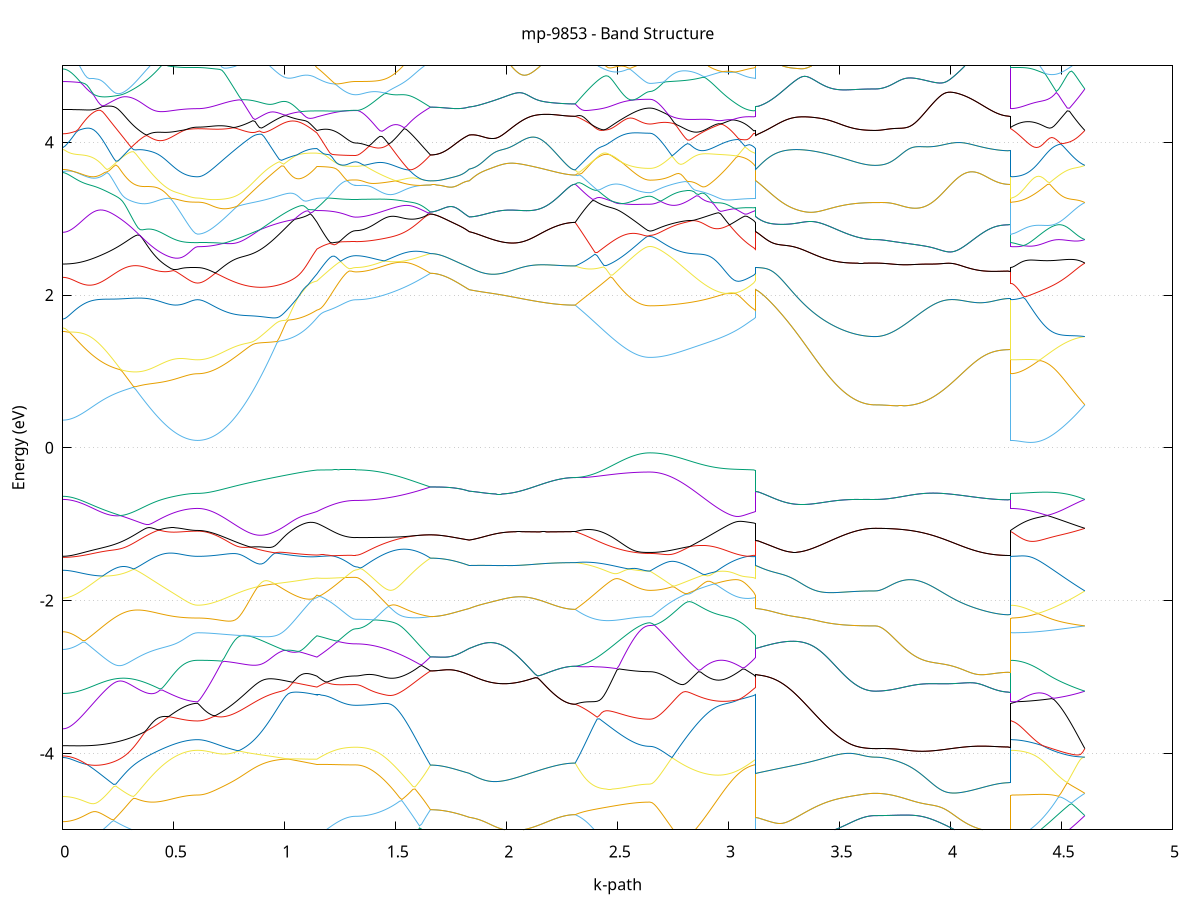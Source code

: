 set title 'mp-9853 - Band Structure'
set xlabel 'k-path'
set ylabel 'Energy (eV)'
set grid y
set yrange [-5:5]
set terminal png size 800,600
set output 'mp-9853_bands_gnuplot.png'
plot '-' using 1:2 with lines notitle, '-' using 1:2 with lines notitle, '-' using 1:2 with lines notitle, '-' using 1:2 with lines notitle, '-' using 1:2 with lines notitle, '-' using 1:2 with lines notitle, '-' using 1:2 with lines notitle, '-' using 1:2 with lines notitle, '-' using 1:2 with lines notitle, '-' using 1:2 with lines notitle, '-' using 1:2 with lines notitle, '-' using 1:2 with lines notitle, '-' using 1:2 with lines notitle, '-' using 1:2 with lines notitle, '-' using 1:2 with lines notitle, '-' using 1:2 with lines notitle, '-' using 1:2 with lines notitle, '-' using 1:2 with lines notitle, '-' using 1:2 with lines notitle, '-' using 1:2 with lines notitle, '-' using 1:2 with lines notitle, '-' using 1:2 with lines notitle, '-' using 1:2 with lines notitle, '-' using 1:2 with lines notitle, '-' using 1:2 with lines notitle, '-' using 1:2 with lines notitle, '-' using 1:2 with lines notitle, '-' using 1:2 with lines notitle, '-' using 1:2 with lines notitle, '-' using 1:2 with lines notitle, '-' using 1:2 with lines notitle, '-' using 1:2 with lines notitle, '-' using 1:2 with lines notitle, '-' using 1:2 with lines notitle, '-' using 1:2 with lines notitle, '-' using 1:2 with lines notitle, '-' using 1:2 with lines notitle, '-' using 1:2 with lines notitle, '-' using 1:2 with lines notitle, '-' using 1:2 with lines notitle, '-' using 1:2 with lines notitle, '-' using 1:2 with lines notitle, '-' using 1:2 with lines notitle, '-' using 1:2 with lines notitle, '-' using 1:2 with lines notitle, '-' using 1:2 with lines notitle, '-' using 1:2 with lines notitle, '-' using 1:2 with lines notitle, '-' using 1:2 with lines notitle, '-' using 1:2 with lines notitle, '-' using 1:2 with lines notitle, '-' using 1:2 with lines notitle, '-' using 1:2 with lines notitle, '-' using 1:2 with lines notitle, '-' using 1:2 with lines notitle, '-' using 1:2 with lines notitle, '-' using 1:2 with lines notitle, '-' using 1:2 with lines notitle, '-' using 1:2 with lines notitle, '-' using 1:2 with lines notitle, '-' using 1:2 with lines notitle, '-' using 1:2 with lines notitle, '-' using 1:2 with lines notitle, '-' using 1:2 with lines notitle, '-' using 1:2 with lines notitle, '-' using 1:2 with lines notitle, '-' using 1:2 with lines notitle, '-' using 1:2 with lines notitle, '-' using 1:2 with lines notitle, '-' using 1:2 with lines notitle, '-' using 1:2 with lines notitle, '-' using 1:2 with lines notitle, '-' using 1:2 with lines notitle, '-' using 1:2 with lines notitle, '-' using 1:2 with lines notitle, '-' using 1:2 with lines notitle, '-' using 1:2 with lines notitle, '-' using 1:2 with lines notitle, '-' using 1:2 with lines notitle, '-' using 1:2 with lines notitle, '-' using 1:2 with lines notitle, '-' using 1:2 with lines notitle, '-' using 1:2 with lines notitle, '-' using 1:2 with lines notitle, '-' using 1:2 with lines notitle, '-' using 1:2 with lines notitle, '-' using 1:2 with lines notitle, '-' using 1:2 with lines notitle, '-' using 1:2 with lines notitle, '-' using 1:2 with lines notitle, '-' using 1:2 with lines notitle, '-' using 1:2 with lines notitle, '-' using 1:2 with lines notitle, '-' using 1:2 with lines notitle, '-' using 1:2 with lines notitle, '-' using 1:2 with lines notitle
0.000000 -26.637449
0.009958 -26.637449
0.019917 -26.637449
0.029875 -26.637449
0.039834 -26.637449
0.049792 -26.637449
0.059751 -26.637449
0.069709 -26.637449
0.079667 -26.637449
0.089626 -26.637449
0.099584 -26.637449
0.109543 -26.637449
0.119501 -26.637449
0.129460 -26.637449
0.139418 -26.637449
0.149376 -26.637449
0.159335 -26.637449
0.169293 -26.637449
0.179252 -26.637449
0.189210 -26.637449
0.199169 -26.637449
0.209127 -26.637449
0.219086 -26.637449
0.229044 -26.637449
0.239002 -26.637449
0.248961 -26.637449
0.258919 -26.637449
0.268878 -26.637449
0.278836 -26.637449
0.288795 -26.637449
0.298753 -26.637449
0.308711 -26.637449
0.318670 -26.637449
0.328628 -26.637449
0.338587 -26.637449
0.348545 -26.637449
0.358504 -26.637449
0.368462 -26.637449
0.378420 -26.637449
0.388379 -26.637449
0.398337 -26.637449
0.408296 -26.637449
0.418254 -26.637449
0.428213 -26.637449
0.438171 -26.637449
0.448129 -26.637449
0.458088 -26.637449
0.468046 -26.637449
0.478005 -26.637449
0.487963 -26.637449
0.497922 -26.637449
0.507880 -26.637449
0.517839 -26.637449
0.527797 -26.637449
0.537755 -26.637449
0.547714 -26.637349
0.557672 -26.637349
0.567631 -26.637349
0.577589 -26.637349
0.587548 -26.637349
0.597506 -26.637349
0.607464 -26.637349
0.607464 -26.637349
0.617421 -26.637349
0.627378 -26.637449
0.637334 -26.637449
0.647291 -26.637449
0.657248 -26.637449
0.667204 -26.637549
0.677161 -26.637549
0.687117 -26.637549
0.697074 -26.637649
0.707031 -26.637649
0.716987 -26.637749
0.726944 -26.637749
0.736900 -26.637849
0.746857 -26.637949
0.756814 -26.638049
0.766770 -26.638049
0.776727 -26.638149
0.786684 -26.638249
0.796640 -26.638349
0.806597 -26.638449
0.816553 -26.638549
0.826510 -26.638649
0.836467 -26.638749
0.846423 -26.638849
0.856380 -26.638949
0.866337 -26.639049
0.876293 -26.639149
0.886250 -26.639349
0.896206 -26.639449
0.906163 -26.639549
0.916120 -26.639649
0.926076 -26.639749
0.936033 -26.639849
0.945989 -26.639949
0.955946 -26.640149
0.965903 -26.640249
0.975859 -26.640349
0.985816 -26.640449
0.995773 -26.640549
1.005729 -26.640649
1.015686 -26.640749
1.025642 -26.640849
1.035599 -26.640949
1.045556 -26.641049
1.055512 -26.641149
1.065469 -26.641249
1.075426 -26.641349
1.085382 -26.641449
1.095339 -26.641449
1.105295 -26.641549
1.115252 -26.641649
1.125209 -26.641749
1.135165 -26.641749
1.145122 -26.641849
1.145122 -26.641849
1.154821 -26.641849
1.164520 -26.641849
1.174219 -26.641849
1.183918 -26.641849
1.193618 -26.641849
1.203317 -26.641849
1.213016 -26.641849
1.222715 -26.641849
1.232414 -26.641949
1.242113 -26.641949
1.251812 -26.641949
1.261512 -26.641949
1.271211 -26.641949
1.280910 -26.641949
1.290609 -26.641949
1.300308 -26.641949
1.310007 -26.641949
1.319707 -26.641949
1.319707 -26.641949
1.329615 -26.641949
1.339523 -26.641949
1.349432 -26.641949
1.359340 -26.641949
1.369248 -26.641949
1.379157 -26.641849
1.389065 -26.641849
1.398973 -26.641849
1.408882 -26.641849
1.418790 -26.641849
1.428698 -26.641849
1.438607 -26.641849
1.448515 -26.641849
1.458423 -26.641849
1.468332 -26.641749
1.478240 -26.641749
1.488149 -26.641749
1.498057 -26.641749
1.507965 -26.641749
1.517874 -26.641749
1.527782 -26.641649
1.537690 -26.641649
1.547599 -26.641649
1.557507 -26.641649
1.567415 -26.641549
1.577324 -26.641549
1.587232 -26.641549
1.597140 -26.641549
1.607049 -26.641449
1.616957 -26.641449
1.626866 -26.641449
1.636774 -26.641449
1.646682 -26.641349
1.656591 -26.641349
1.656591 -26.641349
1.666290 -26.641349
1.675989 -26.641349
1.685688 -26.641349
1.695387 -26.641349
1.705086 -26.641349
1.714785 -26.641349
1.724485 -26.641349
1.734184 -26.641349
1.743883 -26.641349
1.753582 -26.641349
1.763281 -26.641349
1.772980 -26.641349
1.782679 -26.641349
1.792379 -26.641349
1.802078 -26.641249
1.811777 -26.641249
1.821476 -26.641249
1.831175 -26.641249
1.831175 -26.641249
1.841124 -26.641249
1.851072 -26.641349
1.861020 -26.641349
1.870969 -26.641349
1.880917 -26.641349
1.890865 -26.641449
1.900814 -26.641449
1.910762 -26.641449
1.920710 -26.641549
1.930659 -26.641549
1.940607 -26.641549
1.950555 -26.641649
1.960504 -26.641649
1.970452 -26.641649
1.980400 -26.641749
1.990349 -26.641749
2.000297 -26.641749
2.010245 -26.641749
2.020194 -26.641849
2.030142 -26.641849
2.040090 -26.641849
2.050039 -26.641949
2.059987 -26.641949
2.069935 -26.641949
2.079884 -26.642049
2.089832 -26.642049
2.099780 -26.642049
2.109729 -26.642049
2.119677 -26.642149
2.129625 -26.642149
2.139574 -26.642149
2.149522 -26.642149
2.159471 -26.642149
2.169419 -26.642249
2.179367 -26.642249
2.189316 -26.642249
2.199264 -26.642249
2.209212 -26.642249
2.219161 -26.642249
2.229109 -26.642249
2.239057 -26.642349
2.249006 -26.642349
2.258954 -26.642349
2.268902 -26.642349
2.278851 -26.642349
2.288799 -26.642349
2.298747 -26.642349
2.308696 -26.642349
2.308696 -26.642349
2.318604 -26.642349
2.328512 -26.642449
2.338421 -26.642449
2.348329 -26.642449
2.358237 -26.642549
2.368146 -26.642549
2.378054 -26.642549
2.387962 -26.642649
2.397871 -26.642649
2.407779 -26.642649
2.417688 -26.642749
2.427596 -26.642749
2.437504 -26.642749
2.447413 -26.642849
2.457321 -26.642849
2.467229 -26.642849
2.477138 -26.642849
2.487046 -26.642949
2.496954 -26.642949
2.506863 -26.642949
2.516771 -26.642949
2.526679 -26.643049
2.536588 -26.643049
2.546496 -26.643049
2.556405 -26.643049
2.566313 -26.643049
2.576221 -26.643049
2.586130 -26.643049
2.596038 -26.643149
2.605946 -26.643149
2.615855 -26.643149
2.625763 -26.643149
2.635671 -26.643149
2.645580 -26.643149
2.645580 -26.643149
2.655528 -26.643149
2.665476 -26.643149
2.675425 -26.643149
2.685373 -26.643149
2.695321 -26.643149
2.705270 -26.643049
2.715218 -26.643049
2.725166 -26.643049
2.735115 -26.643049
2.745063 -26.643049
2.755011 -26.643049
2.764960 -26.643049
2.774908 -26.642949
2.784856 -26.642949
2.794805 -26.642949
2.804753 -26.642949
2.814702 -26.642949
2.824650 -26.642849
2.834598 -26.642849
2.844547 -26.642849
2.854495 -26.642749
2.864443 -26.642749
2.874392 -26.642749
2.884340 -26.642649
2.894288 -26.642649
2.904237 -26.642649
2.914185 -26.642549
2.924133 -26.642549
2.934082 -26.642549
2.944030 -26.642449
2.953978 -26.642449
2.963927 -26.642449
2.973875 -26.642349
2.983823 -26.642349
2.993772 -26.642349
3.003720 -26.642249
3.013668 -26.642249
3.023617 -26.642149
3.033565 -26.642149
3.043513 -26.642149
3.053462 -26.642049
3.063410 -26.642049
3.073358 -26.642049
3.083307 -26.641949
3.093255 -26.641949
3.103203 -26.641849
3.113152 -26.641849
3.123100 -26.641849
3.123100 -26.641249
3.133057 -26.641149
3.143013 -26.641149
3.152970 -26.641049
3.162927 -26.640949
3.172883 -26.640949
3.182840 -26.640849
3.192796 -26.640749
3.202753 -26.640649
3.212710 -26.640549
3.222666 -26.640549
3.232623 -26.640449
3.242580 -26.640349
3.252536 -26.640249
3.262493 -26.640149
3.272449 -26.640049
3.282406 -26.639849
3.292363 -26.639749
3.302319 -26.639649
3.312276 -26.639549
3.322233 -26.639449
3.332189 -26.639349
3.342146 -26.639249
3.352102 -26.639149
3.362059 -26.639049
3.372016 -26.638849
3.381972 -26.638749
3.391929 -26.638649
3.401885 -26.638549
3.411842 -26.638449
3.421799 -26.638349
3.431755 -26.638249
3.441712 -26.638149
3.451669 -26.638049
3.461625 -26.637949
3.471582 -26.637849
3.481538 -26.637749
3.491495 -26.637649
3.501452 -26.637649
3.511408 -26.637549
3.521365 -26.637449
3.531322 -26.637349
3.541278 -26.637349
3.551235 -26.637249
3.561191 -26.637249
3.571148 -26.637149
3.581105 -26.637149
3.591061 -26.637049
3.601018 -26.637049
3.610975 -26.637049
3.620931 -26.636949
3.630888 -26.636949
3.640844 -26.636949
3.650801 -26.636949
3.660758 -26.636949
3.660758 -26.636949
3.670716 -26.636949
3.680674 -26.636949
3.690633 -26.636949
3.700591 -26.636949
3.710550 -26.636949
3.720508 -26.636949
3.730467 -26.636949
3.740425 -26.636949
3.750384 -26.636949
3.760342 -26.636949
3.770300 -26.636949
3.780259 -26.636949
3.790217 -26.636949
3.800176 -26.636949
3.810134 -26.636949
3.820093 -26.636949
3.830051 -26.636949
3.840009 -26.636949
3.849968 -26.636949
3.859926 -26.636949
3.869885 -26.636949
3.879843 -26.636949
3.889802 -26.636949
3.899760 -26.636949
3.909718 -26.636949
3.919677 -26.636949
3.929635 -26.636949
3.939594 -26.636949
3.949552 -26.636949
3.959511 -26.636949
3.969469 -26.636949
3.979427 -26.636949
3.989386 -26.636949
3.999344 -26.636949
4.009303 -26.636949
4.019261 -26.636949
4.029220 -26.636949
4.039178 -26.636949
4.049136 -26.636949
4.059095 -26.636949
4.069053 -26.636949
4.079012 -26.636949
4.088970 -26.636949
4.098929 -26.636949
4.108887 -26.636949
4.118846 -26.636949
4.128804 -26.636949
4.138762 -26.636949
4.148721 -26.636949
4.158679 -26.636949
4.168638 -26.636949
4.178596 -26.636949
4.188555 -26.636949
4.198513 -26.636949
4.208471 -26.636949
4.218430 -26.636949
4.228388 -26.636949
4.238347 -26.636949
4.248305 -26.636949
4.258264 -26.636949
4.268222 -26.636949
4.268222 -26.637349
4.278130 -26.637349
4.288039 -26.637349
4.297947 -26.637349
4.307855 -26.637349
4.317764 -26.637349
4.327672 -26.637349
4.337581 -26.637349
4.347489 -26.637349
4.357397 -26.637349
4.367306 -26.637349
4.377214 -26.637349
4.387122 -26.637349
4.397031 -26.637349
4.406939 -26.637349
4.416847 -26.637249
4.426756 -26.637249
4.436664 -26.637249
4.446572 -26.637249
4.456481 -26.637249
4.466389 -26.637249
4.476297 -26.637249
4.486206 -26.637149
4.496114 -26.637149
4.506023 -26.637149
4.515931 -26.637149
4.525839 -26.637149
4.535748 -26.637049
4.545656 -26.637049
4.555564 -26.637049
4.565473 -26.637049
4.575381 -26.637049
4.585289 -26.636949
4.595198 -26.636949
4.605106 -26.636949
e
0.000000 -26.636449
0.009958 -26.636449
0.019917 -26.636449
0.029875 -26.636449
0.039834 -26.636449
0.049792 -26.636449
0.059751 -26.636449
0.069709 -26.636449
0.079667 -26.636449
0.089626 -26.636449
0.099584 -26.636449
0.109543 -26.636449
0.119501 -26.636449
0.129460 -26.636449
0.139418 -26.636449
0.149376 -26.636449
0.159335 -26.636449
0.169293 -26.636449
0.179252 -26.636449
0.189210 -26.636449
0.199169 -26.636449
0.209127 -26.636449
0.219086 -26.636449
0.229044 -26.636449
0.239002 -26.636449
0.248961 -26.636449
0.258919 -26.636449
0.268878 -26.636449
0.278836 -26.636449
0.288795 -26.636449
0.298753 -26.636449
0.308711 -26.636449
0.318670 -26.636449
0.328628 -26.636449
0.338587 -26.636449
0.348545 -26.636449
0.358504 -26.636449
0.368462 -26.636449
0.378420 -26.636449
0.388379 -26.636449
0.398337 -26.636449
0.408296 -26.636449
0.418254 -26.636449
0.428213 -26.636449
0.438171 -26.636449
0.448129 -26.636449
0.458088 -26.636449
0.468046 -26.636449
0.478005 -26.636549
0.487963 -26.636449
0.497922 -26.636549
0.507880 -26.636549
0.517839 -26.636549
0.527797 -26.636549
0.537755 -26.636549
0.547714 -26.636549
0.557672 -26.636549
0.567631 -26.636549
0.577589 -26.636449
0.587548 -26.636449
0.597506 -26.636449
0.607464 -26.636449
0.607464 -26.636449
0.617421 -26.636549
0.627378 -26.636549
0.637334 -26.636549
0.647291 -26.636549
0.657248 -26.636549
0.667204 -26.636549
0.677161 -26.636649
0.687117 -26.636649
0.697074 -26.636749
0.707031 -26.636749
0.716987 -26.636849
0.726944 -26.636849
0.736900 -26.636949
0.746857 -26.636949
0.756814 -26.637049
0.766770 -26.637149
0.776727 -26.637249
0.786684 -26.637349
0.796640 -26.637349
0.806597 -26.637449
0.816553 -26.637549
0.826510 -26.637649
0.836467 -26.637749
0.846423 -26.637849
0.856380 -26.637949
0.866337 -26.638049
0.876293 -26.638149
0.886250 -26.638249
0.896206 -26.638349
0.906163 -26.638449
0.916120 -26.638549
0.926076 -26.638749
0.936033 -26.638849
0.945989 -26.638949
0.955946 -26.639049
0.965903 -26.639149
0.975859 -26.639249
0.985816 -26.639349
0.995773 -26.639449
1.005729 -26.639549
1.015686 -26.639649
1.025642 -26.639749
1.035599 -26.639849
1.045556 -26.639949
1.055512 -26.640049
1.065469 -26.640149
1.075426 -26.640149
1.085382 -26.640249
1.095339 -26.640349
1.105295 -26.640449
1.115252 -26.640449
1.125209 -26.640549
1.135165 -26.640649
1.145122 -26.640649
1.145122 -26.640649
1.154821 -26.640649
1.164520 -26.640749
1.174219 -26.640749
1.183918 -26.640749
1.193618 -26.640749
1.203317 -26.640749
1.213016 -26.640749
1.222715 -26.640749
1.232414 -26.640749
1.242113 -26.640849
1.251812 -26.640849
1.261512 -26.640849
1.271211 -26.640849
1.280910 -26.640849
1.290609 -26.640849
1.300308 -26.640849
1.310007 -26.640849
1.319707 -26.640849
1.319707 -26.640849
1.329615 -26.640849
1.339523 -26.640849
1.349432 -26.640849
1.359340 -26.640849
1.369248 -26.640849
1.379157 -26.640849
1.389065 -26.640849
1.398973 -26.640849
1.408882 -26.640849
1.418790 -26.640849
1.428698 -26.640949
1.438607 -26.640949
1.448515 -26.640949
1.458423 -26.640949
1.468332 -26.640949
1.478240 -26.640949
1.488149 -26.640949
1.498057 -26.641049
1.507965 -26.641049
1.517874 -26.641049
1.527782 -26.641049
1.537690 -26.641049
1.547599 -26.641149
1.557507 -26.641149
1.567415 -26.641149
1.577324 -26.641149
1.587232 -26.641249
1.597140 -26.641249
1.607049 -26.641249
1.616957 -26.641249
1.626866 -26.641349
1.636774 -26.641349
1.646682 -26.641349
1.656591 -26.641349
1.656591 -26.641349
1.666290 -26.641349
1.675989 -26.641349
1.685688 -26.641349
1.695387 -26.641349
1.705086 -26.641349
1.714785 -26.641349
1.724485 -26.641349
1.734184 -26.641349
1.743883 -26.641349
1.753582 -26.641349
1.763281 -26.641349
1.772980 -26.641349
1.782679 -26.641349
1.792379 -26.641249
1.802078 -26.641249
1.811777 -26.641249
1.821476 -26.641249
1.831175 -26.641249
1.831175 -26.641249
1.841124 -26.641249
1.851072 -26.641349
1.861020 -26.641349
1.870969 -26.641349
1.880917 -26.641349
1.890865 -26.641449
1.900814 -26.641449
1.910762 -26.641449
1.920710 -26.641549
1.930659 -26.641549
1.940607 -26.641549
1.950555 -26.641649
1.960504 -26.641649
1.970452 -26.641649
1.980400 -26.641749
1.990349 -26.641749
2.000297 -26.641749
2.010245 -26.641749
2.020194 -26.641849
2.030142 -26.641849
2.040090 -26.641849
2.050039 -26.641949
2.059987 -26.641949
2.069935 -26.641949
2.079884 -26.642049
2.089832 -26.642049
2.099780 -26.642049
2.109729 -26.642049
2.119677 -26.642149
2.129625 -26.642149
2.139574 -26.642149
2.149522 -26.642149
2.159471 -26.642149
2.169419 -26.642249
2.179367 -26.642249
2.189316 -26.642249
2.199264 -26.642249
2.209212 -26.642249
2.219161 -26.642249
2.229109 -26.642249
2.239057 -26.642349
2.249006 -26.642349
2.258954 -26.642349
2.268902 -26.642349
2.278851 -26.642349
2.288799 -26.642349
2.298747 -26.642349
2.308696 -26.642349
2.308696 -26.642349
2.318604 -26.642249
2.328512 -26.642249
2.338421 -26.642249
2.348329 -26.642149
2.358237 -26.642149
2.368146 -26.642149
2.378054 -26.642049
2.387962 -26.642049
2.397871 -26.642049
2.407779 -26.641949
2.417688 -26.641949
2.427596 -26.641949
2.437504 -26.641849
2.447413 -26.641849
2.457321 -26.641849
2.467229 -26.641749
2.477138 -26.641749
2.487046 -26.641749
2.496954 -26.641749
2.506863 -26.641649
2.516771 -26.641649
2.526679 -26.641649
2.536588 -26.641649
2.546496 -26.641649
2.556405 -26.641649
2.566313 -26.641549
2.576221 -26.641549
2.586130 -26.641549
2.596038 -26.641549
2.605946 -26.641549
2.615855 -26.641549
2.625763 -26.641549
2.635671 -26.641549
2.645580 -26.641549
2.645580 -26.641549
2.655528 -26.641549
2.665476 -26.641549
2.675425 -26.641549
2.685373 -26.641549
2.695321 -26.641549
2.705270 -26.641549
2.715218 -26.641549
2.725166 -26.641449
2.735115 -26.641449
2.745063 -26.641449
2.755011 -26.641449
2.764960 -26.641449
2.774908 -26.641449
2.784856 -26.641449
2.794805 -26.641449
2.804753 -26.641449
2.814702 -26.641349
2.824650 -26.641349
2.834598 -26.641349
2.844547 -26.641349
2.854495 -26.641349
2.864443 -26.641249
2.874392 -26.641249
2.884340 -26.641249
2.894288 -26.641249
2.904237 -26.641249
2.914185 -26.641149
2.924133 -26.641149
2.934082 -26.641149
2.944030 -26.641149
2.953978 -26.641049
2.963927 -26.641049
2.973875 -26.641049
2.983823 -26.641049
2.993772 -26.640949
3.003720 -26.640949
3.013668 -26.640949
3.023617 -26.640949
3.033565 -26.640849
3.043513 -26.640849
3.053462 -26.640849
3.063410 -26.640849
3.073358 -26.640749
3.083307 -26.640749
3.093255 -26.640749
3.103203 -26.640749
3.113152 -26.640649
3.123100 -26.640649
3.123100 -26.641249
3.133057 -26.641149
3.143013 -26.641149
3.152970 -26.641049
3.162927 -26.640949
3.172883 -26.640949
3.182840 -26.640849
3.192796 -26.640749
3.202753 -26.640649
3.212710 -26.640549
3.222666 -26.640549
3.232623 -26.640449
3.242580 -26.640349
3.252536 -26.640249
3.262493 -26.640149
3.272449 -26.640049
3.282406 -26.639849
3.292363 -26.639749
3.302319 -26.639649
3.312276 -26.639549
3.322233 -26.639449
3.332189 -26.639349
3.342146 -26.639249
3.352102 -26.639149
3.362059 -26.639049
3.372016 -26.638849
3.381972 -26.638749
3.391929 -26.638649
3.401885 -26.638549
3.411842 -26.638449
3.421799 -26.638349
3.431755 -26.638249
3.441712 -26.638149
3.451669 -26.638049
3.461625 -26.637949
3.471582 -26.637849
3.481538 -26.637749
3.491495 -26.637649
3.501452 -26.637649
3.511408 -26.637549
3.521365 -26.637449
3.531322 -26.637349
3.541278 -26.637349
3.551235 -26.637249
3.561191 -26.637249
3.571148 -26.637149
3.581105 -26.637149
3.591061 -26.637049
3.601018 -26.637049
3.610975 -26.637049
3.620931 -26.636949
3.630888 -26.636949
3.640844 -26.636949
3.650801 -26.636949
3.660758 -26.636949
3.660758 -26.636949
3.670716 -26.636949
3.680674 -26.636949
3.690633 -26.636949
3.700591 -26.636949
3.710550 -26.636949
3.720508 -26.636949
3.730467 -26.636949
3.740425 -26.636949
3.750384 -26.636949
3.760342 -26.636949
3.770300 -26.636949
3.780259 -26.636949
3.790217 -26.636949
3.800176 -26.636949
3.810134 -26.636949
3.820093 -26.636949
3.830051 -26.636949
3.840009 -26.636949
3.849968 -26.636949
3.859926 -26.636949
3.869885 -26.636949
3.879843 -26.636949
3.889802 -26.636949
3.899760 -26.636949
3.909718 -26.636949
3.919677 -26.636949
3.929635 -26.636949
3.939594 -26.636949
3.949552 -26.636949
3.959511 -26.636949
3.969469 -26.636949
3.979427 -26.636949
3.989386 -26.636949
3.999344 -26.636949
4.009303 -26.636949
4.019261 -26.636949
4.029220 -26.636949
4.039178 -26.636949
4.049136 -26.636949
4.059095 -26.636949
4.069053 -26.636949
4.079012 -26.636949
4.088970 -26.636949
4.098929 -26.636949
4.108887 -26.636949
4.118846 -26.636949
4.128804 -26.636949
4.138762 -26.636949
4.148721 -26.636949
4.158679 -26.636949
4.168638 -26.636949
4.178596 -26.636949
4.188555 -26.636949
4.198513 -26.636949
4.208471 -26.636949
4.218430 -26.636949
4.228388 -26.636949
4.238347 -26.636949
4.248305 -26.636949
4.258264 -26.636949
4.268222 -26.636949
4.268222 -26.636449
4.278130 -26.636549
4.288039 -26.636549
4.297947 -26.636549
4.307855 -26.636549
4.317764 -26.636549
4.327672 -26.636549
4.337581 -26.636549
4.347489 -26.636549
4.357397 -26.636549
4.367306 -26.636549
4.377214 -26.636549
4.387122 -26.636549
4.397031 -26.636549
4.406939 -26.636549
4.416847 -26.636649
4.426756 -26.636649
4.436664 -26.636649
4.446572 -26.636649
4.456481 -26.636649
4.466389 -26.636649
4.476297 -26.636649
4.486206 -26.636749
4.496114 -26.636749
4.506023 -26.636749
4.515931 -26.636749
4.525839 -26.636749
4.535748 -26.636849
4.545656 -26.636849
4.555564 -26.636849
4.565473 -26.636849
4.575381 -26.636849
4.585289 -26.636949
4.595198 -26.636949
4.605106 -26.636949
e
0.000000 -26.495149
0.009958 -26.495149
0.019917 -26.495149
0.029875 -26.495149
0.039834 -26.495149
0.049792 -26.495149
0.059751 -26.495249
0.069709 -26.495249
0.079667 -26.495349
0.089626 -26.495349
0.099584 -26.495449
0.109543 -26.495449
0.119501 -26.495549
0.129460 -26.495549
0.139418 -26.495649
0.149376 -26.495749
0.159335 -26.495849
0.169293 -26.495949
0.179252 -26.495949
0.189210 -26.496049
0.199169 -26.496149
0.209127 -26.496249
0.219086 -26.496349
0.229044 -26.496449
0.239002 -26.496549
0.248961 -26.496649
0.258919 -26.496749
0.268878 -26.496849
0.278836 -26.497049
0.288795 -26.497149
0.298753 -26.497249
0.308711 -26.497349
0.318670 -26.497449
0.328628 -26.497549
0.338587 -26.497649
0.348545 -26.497749
0.358504 -26.497849
0.368462 -26.497949
0.378420 -26.498049
0.388379 -26.498149
0.398337 -26.498249
0.408296 -26.498349
0.418254 -26.498449
0.428213 -26.498549
0.438171 -26.498649
0.448129 -26.498749
0.458088 -26.498749
0.468046 -26.498849
0.478005 -26.498949
0.487963 -26.498949
0.497922 -26.499049
0.507880 -26.499149
0.517839 -26.499149
0.527797 -26.499149
0.537755 -26.499249
0.547714 -26.499249
0.557672 -26.499249
0.567631 -26.499349
0.577589 -26.499349
0.587548 -26.499349
0.597506 -26.499349
0.607464 -26.499349
0.607464 -26.499349
0.617421 -26.499349
0.627378 -26.499349
0.637334 -26.499349
0.647291 -26.499349
0.657248 -26.499349
0.667204 -26.499349
0.677161 -26.499349
0.687117 -26.499349
0.697074 -26.499349
0.707031 -26.499349
0.716987 -26.499349
0.726944 -26.499249
0.736900 -26.499249
0.746857 -26.499249
0.756814 -26.499249
0.766770 -26.499249
0.776727 -26.499249
0.786684 -26.499249
0.796640 -26.499249
0.806597 -26.499249
0.816553 -26.499149
0.826510 -26.499149
0.836467 -26.499149
0.846423 -26.499149
0.856380 -26.499149
0.866337 -26.499149
0.876293 -26.499049
0.886250 -26.499049
0.896206 -26.499049
0.906163 -26.499049
0.916120 -26.499049
0.926076 -26.499049
0.936033 -26.498949
0.945989 -26.498949
0.955946 -26.498949
0.965903 -26.498949
0.975859 -26.498949
0.985816 -26.498849
0.995773 -26.498849
1.005729 -26.498849
1.015686 -26.498849
1.025642 -26.498749
1.035599 -26.498749
1.045556 -26.498749
1.055512 -26.498749
1.065469 -26.498749
1.075426 -26.498649
1.085382 -26.498649
1.095339 -26.498649
1.105295 -26.498649
1.115252 -26.498549
1.125209 -26.498549
1.135165 -26.498549
1.145122 -26.498549
1.145122 -26.498549
1.154821 -26.498549
1.164520 -26.498549
1.174219 -26.498549
1.183918 -26.498649
1.193618 -26.498649
1.203317 -26.498649
1.213016 -26.498649
1.222715 -26.498649
1.232414 -26.498649
1.242113 -26.498749
1.251812 -26.498749
1.261512 -26.498749
1.271211 -26.498749
1.280910 -26.498749
1.290609 -26.498749
1.300308 -26.498749
1.310007 -26.498749
1.319707 -26.498749
1.319707 -26.498749
1.329615 -26.498749
1.339523 -26.498749
1.349432 -26.498749
1.359340 -26.498749
1.369248 -26.498749
1.379157 -26.498749
1.389065 -26.498749
1.398973 -26.498749
1.408882 -26.498749
1.418790 -26.498749
1.428698 -26.498749
1.438607 -26.498749
1.448515 -26.498749
1.458423 -26.498749
1.468332 -26.498749
1.478240 -26.498749
1.488149 -26.498749
1.498057 -26.498749
1.507965 -26.498749
1.517874 -26.498749
1.527782 -26.498849
1.537690 -26.498849
1.547599 -26.498849
1.557507 -26.498849
1.567415 -26.498849
1.577324 -26.498849
1.587232 -26.498849
1.597140 -26.498849
1.607049 -26.498849
1.616957 -26.498849
1.626866 -26.498849
1.636774 -26.498849
1.646682 -26.498849
1.656591 -26.498849
1.656591 -26.498849
1.666290 -26.498849
1.675989 -26.498849
1.685688 -26.498849
1.695387 -26.498849
1.705086 -26.498849
1.714785 -26.498749
1.724485 -26.498749
1.734184 -26.498749
1.743883 -26.498749
1.753582 -26.498749
1.763281 -26.498749
1.772980 -26.498749
1.782679 -26.498649
1.792379 -26.498649
1.802078 -26.498649
1.811777 -26.498649
1.821476 -26.498549
1.831175 -26.498549
1.831175 -26.498549
1.841124 -26.498449
1.851072 -26.498449
1.861020 -26.498349
1.870969 -26.498249
1.880917 -26.498249
1.890865 -26.498149
1.900814 -26.498049
1.910762 -26.497949
1.920710 -26.497849
1.930659 -26.497749
1.940607 -26.497649
1.950555 -26.497549
1.960504 -26.497449
1.970452 -26.497349
1.980400 -26.497249
1.990349 -26.497149
2.000297 -26.497049
2.010245 -26.496949
2.020194 -26.496849
2.030142 -26.496749
2.040090 -26.496649
2.050039 -26.496549
2.059987 -26.496449
2.069935 -26.496349
2.079884 -26.496249
2.089832 -26.496149
2.099780 -26.496049
2.109729 -26.495949
2.119677 -26.495849
2.129625 -26.495749
2.139574 -26.495649
2.149522 -26.495549
2.159471 -26.495549
2.169419 -26.495449
2.179367 -26.495349
2.189316 -26.495349
2.199264 -26.495249
2.209212 -26.495249
2.219161 -26.495149
2.229109 -26.495149
2.239057 -26.495049
2.249006 -26.495049
2.258954 -26.494949
2.268902 -26.494949
2.278851 -26.494949
2.288799 -26.494949
2.298747 -26.494949
2.308696 -26.494949
2.308696 -26.494949
2.318604 -26.494949
2.328512 -26.494949
2.338421 -26.494949
2.348329 -26.494949
2.358237 -26.494949
2.368146 -26.494949
2.378054 -26.494949
2.387962 -26.495049
2.397871 -26.495049
2.407779 -26.495049
2.417688 -26.495049
2.427596 -26.495049
2.437504 -26.495049
2.447413 -26.495049
2.457321 -26.495049
2.467229 -26.495049
2.477138 -26.495049
2.487046 -26.495049
2.496954 -26.495049
2.506863 -26.495049
2.516771 -26.495049
2.526679 -26.495049
2.536588 -26.495049
2.546496 -26.495049
2.556405 -26.495049
2.566313 -26.495049
2.576221 -26.495049
2.586130 -26.495049
2.596038 -26.495049
2.605946 -26.495049
2.615855 -26.495049
2.625763 -26.495049
2.635671 -26.495049
2.645580 -26.495049
2.645580 -26.495049
2.655528 -26.495049
2.665476 -26.495149
2.675425 -26.495149
2.685373 -26.495149
2.695321 -26.495149
2.705270 -26.495149
2.715218 -26.495249
2.725166 -26.495249
2.735115 -26.495349
2.745063 -26.495349
2.755011 -26.495449
2.764960 -26.495449
2.774908 -26.495549
2.784856 -26.495549
2.794805 -26.495649
2.804753 -26.495749
2.814702 -26.495849
2.824650 -26.495849
2.834598 -26.495949
2.844547 -26.496049
2.854495 -26.496149
2.864443 -26.496249
2.874392 -26.496349
2.884340 -26.496449
2.894288 -26.496549
2.904237 -26.496649
2.914185 -26.496749
2.924133 -26.496849
2.934082 -26.496949
2.944030 -26.497049
2.953978 -26.497149
2.963927 -26.497249
2.973875 -26.497349
2.983823 -26.497449
2.993772 -26.497549
3.003720 -26.497649
3.013668 -26.497749
3.023617 -26.497849
3.033565 -26.497849
3.043513 -26.497949
3.053462 -26.498049
3.063410 -26.498149
3.073358 -26.498249
3.083307 -26.498249
3.093255 -26.498349
3.103203 -26.498449
3.113152 -26.498449
3.123100 -26.498549
3.123100 -26.498549
3.133057 -26.498549
3.143013 -26.498549
3.152970 -26.498649
3.162927 -26.498649
3.172883 -26.498649
3.182840 -26.498649
3.192796 -26.498749
3.202753 -26.498749
3.212710 -26.498749
3.222666 -26.498749
3.232623 -26.498849
3.242580 -26.498849
3.252536 -26.498849
3.262493 -26.498849
3.272449 -26.498949
3.282406 -26.498949
3.292363 -26.498949
3.302319 -26.498949
3.312276 -26.498949
3.322233 -26.499049
3.332189 -26.499049
3.342146 -26.499049
3.352102 -26.499049
3.362059 -26.499149
3.372016 -26.499149
3.381972 -26.499149
3.391929 -26.499149
3.401885 -26.499149
3.411842 -26.499249
3.421799 -26.499249
3.431755 -26.499249
3.441712 -26.499249
3.451669 -26.499249
3.461625 -26.499249
3.471582 -26.499349
3.481538 -26.499349
3.491495 -26.499349
3.501452 -26.499349
3.511408 -26.499349
3.521365 -26.499349
3.531322 -26.499349
3.541278 -26.499349
3.551235 -26.499349
3.561191 -26.499449
3.571148 -26.499449
3.581105 -26.499449
3.591061 -26.499449
3.601018 -26.499449
3.610975 -26.499449
3.620931 -26.499449
3.630888 -26.499449
3.640844 -26.499449
3.650801 -26.499449
3.660758 -26.499449
3.660758 -26.499449
3.670716 -26.499449
3.680674 -26.499449
3.690633 -26.499449
3.700591 -26.499449
3.710550 -26.499349
3.720508 -26.499349
3.730467 -26.499349
3.740425 -26.499249
3.750384 -26.499249
3.760342 -26.499149
3.770300 -26.499049
3.780259 -26.499049
3.790217 -26.498949
3.800176 -26.498849
3.810134 -26.498849
3.820093 -26.498749
3.830051 -26.498649
3.840009 -26.498549
3.849968 -26.498449
3.859926 -26.498349
3.869885 -26.498249
3.879843 -26.498149
3.889802 -26.498049
3.899760 -26.497949
3.909718 -26.497849
3.919677 -26.497749
3.929635 -26.497649
3.939594 -26.497449
3.949552 -26.497349
3.959511 -26.497249
3.969469 -26.497149
3.979427 -26.497049
3.989386 -26.496949
3.999344 -26.496749
4.009303 -26.496649
4.019261 -26.496549
4.029220 -26.496449
4.039178 -26.496349
4.049136 -26.496249
4.059095 -26.496149
4.069053 -26.496049
4.079012 -26.495949
4.088970 -26.495849
4.098929 -26.495749
4.108887 -26.495649
4.118846 -26.495549
4.128804 -26.495549
4.138762 -26.495449
4.148721 -26.495349
4.158679 -26.495249
4.168638 -26.495249
4.178596 -26.495149
4.188555 -26.495149
4.198513 -26.495049
4.208471 -26.495049
4.218430 -26.495049
4.228388 -26.494949
4.238347 -26.494949
4.248305 -26.494949
4.258264 -26.494949
4.268222 -26.494949
4.268222 -26.499349
4.278130 -26.499349
4.288039 -26.499349
4.297947 -26.499349
4.307855 -26.499349
4.317764 -26.499349
4.327672 -26.499349
4.337581 -26.499349
4.347489 -26.499349
4.357397 -26.499349
4.367306 -26.499349
4.377214 -26.499349
4.387122 -26.499349
4.397031 -26.499349
4.406939 -26.499349
4.416847 -26.499349
4.426756 -26.499349
4.436664 -26.499449
4.446572 -26.499449
4.456481 -26.499449
4.466389 -26.499449
4.476297 -26.499449
4.486206 -26.499449
4.496114 -26.499449
4.506023 -26.499449
4.515931 -26.499449
4.525839 -26.499449
4.535748 -26.499449
4.545656 -26.499449
4.555564 -26.499449
4.565473 -26.499449
4.575381 -26.499449
4.585289 -26.499449
4.595198 -26.499449
4.605106 -26.499449
e
0.000000 -26.494549
0.009958 -26.494549
0.019917 -26.494649
0.029875 -26.494649
0.039834 -26.494649
0.049792 -26.494649
0.059751 -26.494649
0.069709 -26.494749
0.079667 -26.494749
0.089626 -26.494849
0.099584 -26.494849
0.109543 -26.494949
0.119501 -26.495049
0.129460 -26.495049
0.139418 -26.495149
0.149376 -26.495249
0.159335 -26.495349
0.169293 -26.495449
0.179252 -26.495549
0.189210 -26.495649
0.199169 -26.495749
0.209127 -26.495849
0.219086 -26.495949
0.229044 -26.496049
0.239002 -26.496149
0.248961 -26.496249
0.258919 -26.496349
0.268878 -26.496449
0.278836 -26.496649
0.288795 -26.496749
0.298753 -26.496849
0.308711 -26.496949
0.318670 -26.497049
0.328628 -26.497249
0.338587 -26.497349
0.348545 -26.497449
0.358504 -26.497549
0.368462 -26.497649
0.378420 -26.497749
0.388379 -26.497949
0.398337 -26.498049
0.408296 -26.498149
0.418254 -26.498249
0.428213 -26.498349
0.438171 -26.498449
0.448129 -26.498549
0.458088 -26.498549
0.468046 -26.498649
0.478005 -26.498749
0.487963 -26.498849
0.497922 -26.498949
0.507880 -26.498949
0.517839 -26.499049
0.527797 -26.499049
0.537755 -26.499149
0.547714 -26.499149
0.557672 -26.499249
0.567631 -26.499249
0.577589 -26.499249
0.587548 -26.499349
0.597506 -26.499349
0.607464 -26.499349
0.607464 -26.499349
0.617421 -26.499349
0.627378 -26.499349
0.637334 -26.499349
0.647291 -26.499349
0.657248 -26.499349
0.667204 -26.499249
0.677161 -26.499249
0.687117 -26.499249
0.697074 -26.499249
0.707031 -26.499249
0.716987 -26.499249
0.726944 -26.499249
0.736900 -26.499249
0.746857 -26.499249
0.756814 -26.499249
0.766770 -26.499149
0.776727 -26.499149
0.786684 -26.499149
0.796640 -26.499149
0.806597 -26.499149
0.816553 -26.499149
0.826510 -26.499049
0.836467 -26.499049
0.846423 -26.499049
0.856380 -26.499049
0.866337 -26.499049
0.876293 -26.498949
0.886250 -26.498949
0.896206 -26.498949
0.906163 -26.498949
0.916120 -26.498949
0.926076 -26.498849
0.936033 -26.498849
0.945989 -26.498849
0.955946 -26.498849
0.965903 -26.498749
0.975859 -26.498749
0.985816 -26.498749
0.995773 -26.498749
1.005729 -26.498749
1.015686 -26.498649
1.025642 -26.498649
1.035599 -26.498649
1.045556 -26.498649
1.055512 -26.498549
1.065469 -26.498549
1.075426 -26.498549
1.085382 -26.498549
1.095339 -26.498449
1.105295 -26.498449
1.115252 -26.498449
1.125209 -26.498449
1.135165 -26.498349
1.145122 -26.498349
1.145122 -26.498349
1.154821 -26.498349
1.164520 -26.498449
1.174219 -26.498449
1.183918 -26.498449
1.193618 -26.498549
1.203317 -26.498549
1.213016 -26.498549
1.222715 -26.498549
1.232414 -26.498649
1.242113 -26.498649
1.251812 -26.498649
1.261512 -26.498649
1.271211 -26.498649
1.280910 -26.498649
1.290609 -26.498649
1.300308 -26.498649
1.310007 -26.498649
1.319707 -26.498649
1.319707 -26.498649
1.329615 -26.498649
1.339523 -26.498649
1.349432 -26.498649
1.359340 -26.498749
1.369248 -26.498749
1.379157 -26.498749
1.389065 -26.498749
1.398973 -26.498749
1.408882 -26.498749
1.418790 -26.498749
1.428698 -26.498749
1.438607 -26.498749
1.448515 -26.498749
1.458423 -26.498749
1.468332 -26.498749
1.478240 -26.498749
1.488149 -26.498749
1.498057 -26.498749
1.507965 -26.498749
1.517874 -26.498749
1.527782 -26.498749
1.537690 -26.498749
1.547599 -26.498849
1.557507 -26.498849
1.567415 -26.498849
1.577324 -26.498849
1.587232 -26.498849
1.597140 -26.498849
1.607049 -26.498849
1.616957 -26.498849
1.626866 -26.498849
1.636774 -26.498849
1.646682 -26.498849
1.656591 -26.498849
1.656591 -26.498849
1.666290 -26.498849
1.675989 -26.498849
1.685688 -26.498849
1.695387 -26.498849
1.705086 -26.498849
1.714785 -26.498749
1.724485 -26.498749
1.734184 -26.498749
1.743883 -26.498749
1.753582 -26.498749
1.763281 -26.498749
1.772980 -26.498749
1.782679 -26.498649
1.792379 -26.498649
1.802078 -26.498649
1.811777 -26.498649
1.821476 -26.498549
1.831175 -26.498549
1.831175 -26.498549
1.841124 -26.498449
1.851072 -26.498449
1.861020 -26.498349
1.870969 -26.498249
1.880917 -26.498249
1.890865 -26.498149
1.900814 -26.498049
1.910762 -26.497949
1.920710 -26.497849
1.930659 -26.497749
1.940607 -26.497649
1.950555 -26.497549
1.960504 -26.497449
1.970452 -26.497349
1.980400 -26.497249
1.990349 -26.497149
2.000297 -26.497049
2.010245 -26.496949
2.020194 -26.496849
2.030142 -26.496749
2.040090 -26.496649
2.050039 -26.496549
2.059987 -26.496449
2.069935 -26.496349
2.079884 -26.496249
2.089832 -26.496149
2.099780 -26.496049
2.109729 -26.495949
2.119677 -26.495849
2.129625 -26.495749
2.139574 -26.495649
2.149522 -26.495549
2.159471 -26.495549
2.169419 -26.495449
2.179367 -26.495349
2.189316 -26.495349
2.199264 -26.495249
2.209212 -26.495249
2.219161 -26.495149
2.229109 -26.495149
2.239057 -26.495049
2.249006 -26.495049
2.258954 -26.494949
2.268902 -26.494949
2.278851 -26.494949
2.288799 -26.494949
2.298747 -26.494949
2.308696 -26.494949
2.308696 -26.494949
2.318604 -26.494949
2.328512 -26.494949
2.338421 -26.494849
2.348329 -26.494849
2.358237 -26.494849
2.368146 -26.494849
2.378054 -26.494849
2.387962 -26.494849
2.397871 -26.494849
2.407779 -26.494849
2.417688 -26.494749
2.427596 -26.494749
2.437504 -26.494749
2.447413 -26.494749
2.457321 -26.494749
2.467229 -26.494749
2.477138 -26.494749
2.487046 -26.494749
2.496954 -26.494649
2.506863 -26.494649
2.516771 -26.494649
2.526679 -26.494649
2.536588 -26.494649
2.546496 -26.494649
2.556405 -26.494649
2.566313 -26.494649
2.576221 -26.494649
2.586130 -26.494649
2.596038 -26.494649
2.605946 -26.494649
2.615855 -26.494649
2.625763 -26.494649
2.635671 -26.494649
2.645580 -26.494649
2.645580 -26.494649
2.655528 -26.494649
2.665476 -26.494649
2.675425 -26.494649
2.685373 -26.494649
2.695321 -26.494649
2.705270 -26.494749
2.715218 -26.494749
2.725166 -26.494749
2.735115 -26.494849
2.745063 -26.494849
2.755011 -26.494949
2.764960 -26.495049
2.774908 -26.495049
2.784856 -26.495149
2.794805 -26.495249
2.804753 -26.495249
2.814702 -26.495349
2.824650 -26.495449
2.834598 -26.495549
2.844547 -26.495649
2.854495 -26.495749
2.864443 -26.495849
2.874392 -26.495949
2.884340 -26.496049
2.894288 -26.496149
2.904237 -26.496249
2.914185 -26.496349
2.924133 -26.496449
2.934082 -26.496549
2.944030 -26.496649
2.953978 -26.496749
2.963927 -26.496849
2.973875 -26.497049
2.983823 -26.497149
2.993772 -26.497249
3.003720 -26.497349
3.013668 -26.497449
3.023617 -26.497549
3.033565 -26.497649
3.043513 -26.497749
3.053462 -26.497849
3.063410 -26.497949
3.073358 -26.497949
3.083307 -26.498049
3.093255 -26.498149
3.103203 -26.498249
3.113152 -26.498249
3.123100 -26.498349
3.123100 -26.498549
3.133057 -26.498549
3.143013 -26.498549
3.152970 -26.498649
3.162927 -26.498649
3.172883 -26.498649
3.182840 -26.498649
3.192796 -26.498749
3.202753 -26.498749
3.212710 -26.498749
3.222666 -26.498749
3.232623 -26.498849
3.242580 -26.498849
3.252536 -26.498849
3.262493 -26.498849
3.272449 -26.498949
3.282406 -26.498949
3.292363 -26.498949
3.302319 -26.498949
3.312276 -26.498949
3.322233 -26.499049
3.332189 -26.499049
3.342146 -26.499049
3.352102 -26.499049
3.362059 -26.499149
3.372016 -26.499149
3.381972 -26.499149
3.391929 -26.499149
3.401885 -26.499149
3.411842 -26.499249
3.421799 -26.499249
3.431755 -26.499249
3.441712 -26.499249
3.451669 -26.499249
3.461625 -26.499249
3.471582 -26.499349
3.481538 -26.499349
3.491495 -26.499349
3.501452 -26.499349
3.511408 -26.499349
3.521365 -26.499349
3.531322 -26.499349
3.541278 -26.499349
3.551235 -26.499349
3.561191 -26.499449
3.571148 -26.499449
3.581105 -26.499449
3.591061 -26.499449
3.601018 -26.499449
3.610975 -26.499449
3.620931 -26.499449
3.630888 -26.499449
3.640844 -26.499449
3.650801 -26.499449
3.660758 -26.499449
3.660758 -26.499449
3.670716 -26.499449
3.680674 -26.499449
3.690633 -26.499449
3.700591 -26.499449
3.710550 -26.499349
3.720508 -26.499349
3.730467 -26.499349
3.740425 -26.499249
3.750384 -26.499249
3.760342 -26.499149
3.770300 -26.499049
3.780259 -26.499049
3.790217 -26.498949
3.800176 -26.498849
3.810134 -26.498849
3.820093 -26.498749
3.830051 -26.498649
3.840009 -26.498549
3.849968 -26.498449
3.859926 -26.498349
3.869885 -26.498249
3.879843 -26.498149
3.889802 -26.498049
3.899760 -26.497949
3.909718 -26.497849
3.919677 -26.497749
3.929635 -26.497549
3.939594 -26.497449
3.949552 -26.497349
3.959511 -26.497249
3.969469 -26.497149
3.979427 -26.497049
3.989386 -26.496949
3.999344 -26.496749
4.009303 -26.496649
4.019261 -26.496549
4.029220 -26.496449
4.039178 -26.496349
4.049136 -26.496249
4.059095 -26.496149
4.069053 -26.496049
4.079012 -26.495949
4.088970 -26.495849
4.098929 -26.495749
4.108887 -26.495649
4.118846 -26.495549
4.128804 -26.495549
4.138762 -26.495449
4.148721 -26.495349
4.158679 -26.495249
4.168638 -26.495249
4.178596 -26.495149
4.188555 -26.495149
4.198513 -26.495049
4.208471 -26.495049
4.218430 -26.495049
4.228388 -26.494949
4.238347 -26.494949
4.248305 -26.494949
4.258264 -26.494949
4.268222 -26.494949
4.268222 -26.499349
4.278130 -26.499349
4.288039 -26.499349
4.297947 -26.499349
4.307855 -26.499349
4.317764 -26.499349
4.327672 -26.499349
4.337581 -26.499349
4.347489 -26.499349
4.357397 -26.499349
4.367306 -26.499349
4.377214 -26.499349
4.387122 -26.499349
4.397031 -26.499349
4.406939 -26.499349
4.416847 -26.499349
4.426756 -26.499349
4.436664 -26.499349
4.446572 -26.499349
4.456481 -26.499349
4.466389 -26.499349
4.476297 -26.499449
4.486206 -26.499449
4.496114 -26.499449
4.506023 -26.499449
4.515931 -26.499449
4.525839 -26.499449
4.535748 -26.499449
4.545656 -26.499449
4.555564 -26.499449
4.565473 -26.499449
4.575381 -26.499449
4.585289 -26.499449
4.595198 -26.499449
4.605106 -26.499449
e
0.000000 -26.474149
0.009958 -26.474149
0.019917 -26.474149
0.029875 -26.474149
0.039834 -26.474149
0.049792 -26.474149
0.059751 -26.474149
0.069709 -26.474149
0.079667 -26.474149
0.089626 -26.474149
0.099584 -26.474149
0.109543 -26.474049
0.119501 -26.474049
0.129460 -26.474049
0.139418 -26.474049
0.149376 -26.474049
0.159335 -26.474049
0.169293 -26.473949
0.179252 -26.473949
0.189210 -26.473949
0.199169 -26.473949
0.209127 -26.473949
0.219086 -26.473949
0.229044 -26.473849
0.239002 -26.473849
0.248961 -26.473849
0.258919 -26.473849
0.268878 -26.473749
0.278836 -26.473749
0.288795 -26.473749
0.298753 -26.473749
0.308711 -26.473649
0.318670 -26.473649
0.328628 -26.473649
0.338587 -26.473649
0.348545 -26.473549
0.358504 -26.473549
0.368462 -26.473549
0.378420 -26.473549
0.388379 -26.473549
0.398337 -26.473449
0.408296 -26.473449
0.418254 -26.473449
0.428213 -26.473449
0.438171 -26.473449
0.448129 -26.473349
0.458088 -26.473349
0.468046 -26.473349
0.478005 -26.473349
0.487963 -26.473349
0.497922 -26.473349
0.507880 -26.473249
0.517839 -26.473249
0.527797 -26.473249
0.537755 -26.473249
0.547714 -26.473249
0.557672 -26.473249
0.567631 -26.473249
0.577589 -26.473249
0.587548 -26.473249
0.597506 -26.473249
0.607464 -26.473249
0.607464 -26.473249
0.617421 -26.473249
0.627378 -26.473249
0.637334 -26.473249
0.647291 -26.473249
0.657248 -26.473249
0.667204 -26.473249
0.677161 -26.473249
0.687117 -26.473249
0.697074 -26.473149
0.707031 -26.473149
0.716987 -26.473149
0.726944 -26.473149
0.736900 -26.473149
0.746857 -26.473149
0.756814 -26.473149
0.766770 -26.473049
0.776727 -26.473049
0.786684 -26.473049
0.796640 -26.473049
0.806597 -26.473049
0.816553 -26.473049
0.826510 -26.472949
0.836467 -26.472949
0.846423 -26.472949
0.856380 -26.472949
0.866337 -26.472849
0.876293 -26.472849
0.886250 -26.472849
0.896206 -26.472849
0.906163 -26.472849
0.916120 -26.472749
0.926076 -26.472749
0.936033 -26.472749
0.945989 -26.472749
0.955946 -26.472749
0.965903 -26.472649
0.975859 -26.472649
0.985816 -26.472649
0.995773 -26.472649
1.005729 -26.472549
1.015686 -26.472549
1.025642 -26.472549
1.035599 -26.472549
1.045556 -26.472549
1.055512 -26.472449
1.065469 -26.472449
1.075426 -26.472449
1.085382 -26.472449
1.095339 -26.472449
1.105295 -26.472449
1.115252 -26.472449
1.125209 -26.472349
1.135165 -26.472349
1.145122 -26.472349
1.145122 -26.472349
1.154821 -26.472349
1.164520 -26.472349
1.174219 -26.472349
1.183918 -26.472349
1.193618 -26.472349
1.203317 -26.472349
1.213016 -26.472349
1.222715 -26.472349
1.232414 -26.472349
1.242113 -26.472249
1.251812 -26.472249
1.261512 -26.472249
1.271211 -26.472249
1.280910 -26.472249
1.290609 -26.472249
1.300308 -26.472249
1.310007 -26.472249
1.319707 -26.472249
1.319707 -26.472249
1.329615 -26.472249
1.339523 -26.472249
1.349432 -26.472249
1.359340 -26.472249
1.369248 -26.472149
1.379157 -26.472149
1.389065 -26.472049
1.398973 -26.471949
1.408882 -26.471949
1.418790 -26.471849
1.428698 -26.471749
1.438607 -26.471649
1.448515 -26.471549
1.458423 -26.471449
1.468332 -26.471249
1.478240 -26.471149
1.488149 -26.471049
1.498057 -26.470949
1.507965 -26.470749
1.517874 -26.470649
1.527782 -26.470449
1.537690 -26.470249
1.547599 -26.470149
1.557507 -26.469949
1.567415 -26.469749
1.577324 -26.469649
1.587232 -26.469449
1.597140 -26.469249
1.607049 -26.469049
1.616957 -26.468849
1.626866 -26.468749
1.636774 -26.468549
1.646682 -26.468349
1.656591 -26.468149
1.656591 -26.468149
1.666290 -26.468149
1.675989 -26.468149
1.685688 -26.468149
1.695387 -26.468149
1.705086 -26.468149
1.714785 -26.468149
1.724485 -26.468149
1.734184 -26.468149
1.743883 -26.468149
1.753582 -26.468149
1.763281 -26.468149
1.772980 -26.468149
1.782679 -26.468149
1.792379 -26.468149
1.802078 -26.468149
1.811777 -26.468249
1.821476 -26.468249
1.831175 -26.468249
1.831175 -26.468249
1.841124 -26.468249
1.851072 -26.468249
1.861020 -26.468249
1.870969 -26.468249
1.880917 -26.468249
1.890865 -26.468249
1.900814 -26.468249
1.910762 -26.468249
1.920710 -26.468249
1.930659 -26.468249
1.940607 -26.468249
1.950555 -26.468249
1.960504 -26.468249
1.970452 -26.468249
1.980400 -26.468249
1.990349 -26.468249
2.000297 -26.468249
2.010245 -26.468249
2.020194 -26.468249
2.030142 -26.468349
2.040090 -26.468349
2.050039 -26.468349
2.059987 -26.468349
2.069935 -26.468349
2.079884 -26.468349
2.089832 -26.468349
2.099780 -26.468349
2.109729 -26.468349
2.119677 -26.468349
2.129625 -26.468349
2.139574 -26.468349
2.149522 -26.468349
2.159471 -26.468349
2.169419 -26.468349
2.179367 -26.468349
2.189316 -26.468349
2.199264 -26.468449
2.209212 -26.468449
2.219161 -26.468449
2.229109 -26.468449
2.239057 -26.468449
2.249006 -26.468449
2.258954 -26.468449
2.268902 -26.468449
2.278851 -26.468449
2.288799 -26.468449
2.298747 -26.468449
2.308696 -26.468449
2.308696 -26.468449
2.318604 -26.468649
2.328512 -26.468849
2.338421 -26.469049
2.348329 -26.469249
2.358237 -26.469449
2.368146 -26.469649
2.378054 -26.469849
2.387962 -26.470049
2.397871 -26.470249
2.407779 -26.470449
2.417688 -26.470549
2.427596 -26.470749
2.437504 -26.470949
2.447413 -26.471149
2.457321 -26.471249
2.467229 -26.471449
2.477138 -26.471549
2.487046 -26.471749
2.496954 -26.471849
2.506863 -26.472049
2.516771 -26.472149
2.526679 -26.472249
2.536588 -26.472349
2.546496 -26.472449
2.556405 -26.472549
2.566313 -26.472649
2.576221 -26.472649
2.586130 -26.472749
2.596038 -26.472849
2.605946 -26.472849
2.615855 -26.472849
2.625763 -26.472949
2.635671 -26.472949
2.645580 -26.472949
2.645580 -26.472949
2.655528 -26.472949
2.665476 -26.472949
2.675425 -26.472949
2.685373 -26.472949
2.695321 -26.472949
2.705270 -26.472949
2.715218 -26.472949
2.725166 -26.472949
2.735115 -26.472849
2.745063 -26.472849
2.755011 -26.472849
2.764960 -26.472849
2.774908 -26.472849
2.784856 -26.472849
2.794805 -26.472849
2.804753 -26.472849
2.814702 -26.472849
2.824650 -26.472849
2.834598 -26.472749
2.844547 -26.472749
2.854495 -26.472749
2.864443 -26.472749
2.874392 -26.472749
2.884340 -26.472749
2.894288 -26.472649
2.904237 -26.472649
2.914185 -26.472649
2.924133 -26.472649
2.934082 -26.472649
2.944030 -26.472649
2.953978 -26.472649
2.963927 -26.472549
2.973875 -26.472549
2.983823 -26.472549
2.993772 -26.472549
3.003720 -26.472549
3.013668 -26.472549
3.023617 -26.472449
3.033565 -26.472449
3.043513 -26.472449
3.053462 -26.472449
3.063410 -26.472449
3.073358 -26.472449
3.083307 -26.472449
3.093255 -26.472449
3.103203 -26.472349
3.113152 -26.472349
3.123100 -26.472349
3.123100 -26.468249
3.133057 -26.468249
3.143013 -26.468249
3.152970 -26.468249
3.162927 -26.468249
3.172883 -26.468249
3.182840 -26.468249
3.192796 -26.468249
3.202753 -26.468249
3.212710 -26.468349
3.222666 -26.468349
3.232623 -26.468349
3.242580 -26.468349
3.252536 -26.468349
3.262493 -26.468349
3.272449 -26.468449
3.282406 -26.468449
3.292363 -26.468449
3.302319 -26.468449
3.312276 -26.468449
3.322233 -26.468449
3.332189 -26.468549
3.342146 -26.468549
3.352102 -26.468549
3.362059 -26.468549
3.372016 -26.468549
3.381972 -26.468649
3.391929 -26.468649
3.401885 -26.468649
3.411842 -26.468649
3.421799 -26.468649
3.431755 -26.468649
3.441712 -26.468749
3.451669 -26.468749
3.461625 -26.468749
3.471582 -26.468749
3.481538 -26.468749
3.491495 -26.468749
3.501452 -26.468749
3.511408 -26.468849
3.521365 -26.468849
3.531322 -26.468849
3.541278 -26.468849
3.551235 -26.468849
3.561191 -26.468849
3.571148 -26.468849
3.581105 -26.468849
3.591061 -26.468849
3.601018 -26.468849
3.610975 -26.468849
3.620931 -26.468849
3.630888 -26.468949
3.640844 -26.468949
3.650801 -26.468949
3.660758 -26.468949
3.660758 -26.468949
3.670716 -26.468949
3.680674 -26.468949
3.690633 -26.468949
3.700591 -26.468949
3.710550 -26.468949
3.720508 -26.468949
3.730467 -26.468949
3.740425 -26.468949
3.750384 -26.468949
3.760342 -26.468949
3.770300 -26.468949
3.780259 -26.468949
3.790217 -26.468949
3.800176 -26.468949
3.810134 -26.468949
3.820093 -26.468949
3.830051 -26.468949
3.840009 -26.468949
3.849968 -26.469049
3.859926 -26.469049
3.869885 -26.469049
3.879843 -26.469049
3.889802 -26.469049
3.899760 -26.469049
3.909718 -26.469049
3.919677 -26.469049
3.929635 -26.469049
3.939594 -26.469049
3.949552 -26.469049
3.959511 -26.469149
3.969469 -26.469149
3.979427 -26.469149
3.989386 -26.469149
3.999344 -26.469149
4.009303 -26.469149
4.019261 -26.469149
4.029220 -26.469149
4.039178 -26.469149
4.049136 -26.469249
4.059095 -26.469249
4.069053 -26.469249
4.079012 -26.469249
4.088970 -26.469249
4.098929 -26.469249
4.108887 -26.469249
4.118846 -26.469249
4.128804 -26.469249
4.138762 -26.469249
4.148721 -26.469249
4.158679 -26.469249
4.168638 -26.469249
4.178596 -26.469349
4.188555 -26.469349
4.198513 -26.469349
4.208471 -26.469349
4.218430 -26.469349
4.228388 -26.469349
4.238347 -26.469349
4.248305 -26.469349
4.258264 -26.469349
4.268222 -26.469349
4.268222 -26.473249
4.278130 -26.473249
4.288039 -26.473249
4.297947 -26.473149
4.307855 -26.473149
4.317764 -26.473149
4.327672 -26.473049
4.337581 -26.473049
4.347489 -26.472949
4.357397 -26.472849
4.367306 -26.472749
4.377214 -26.472649
4.387122 -26.472549
4.397031 -26.472449
4.406939 -26.472349
4.416847 -26.472249
4.426756 -26.472049
4.436664 -26.471949
4.446572 -26.471749
4.456481 -26.471649
4.466389 -26.471449
4.476297 -26.471349
4.486206 -26.471149
4.496114 -26.470949
4.506023 -26.470849
4.515931 -26.470649
4.525839 -26.470449
4.535748 -26.470249
4.545656 -26.470049
4.555564 -26.469849
4.565473 -26.469649
4.575381 -26.469449
4.585289 -26.469249
4.595198 -26.469049
4.605106 -26.468949
e
0.000000 -26.464649
0.009958 -26.464649
0.019917 -26.464649
0.029875 -26.464649
0.039834 -26.464649
0.049792 -26.464649
0.059751 -26.464649
0.069709 -26.464649
0.079667 -26.464649
0.089626 -26.464649
0.099584 -26.464649
0.109543 -26.464649
0.119501 -26.464649
0.129460 -26.464649
0.139418 -26.464649
0.149376 -26.464649
0.159335 -26.464649
0.169293 -26.464649
0.179252 -26.464649
0.189210 -26.464649
0.199169 -26.464649
0.209127 -26.464649
0.219086 -26.464649
0.229044 -26.464649
0.239002 -26.464649
0.248961 -26.464749
0.258919 -26.464749
0.268878 -26.464749
0.278836 -26.464749
0.288795 -26.464749
0.298753 -26.464749
0.308711 -26.464749
0.318670 -26.464749
0.328628 -26.464749
0.338587 -26.464749
0.348545 -26.464749
0.358504 -26.464749
0.368462 -26.464749
0.378420 -26.464749
0.388379 -26.464749
0.398337 -26.464749
0.408296 -26.464749
0.418254 -26.464749
0.428213 -26.464749
0.438171 -26.464749
0.448129 -26.464749
0.458088 -26.464749
0.468046 -26.464749
0.478005 -26.464749
0.487963 -26.464749
0.497922 -26.464749
0.507880 -26.464849
0.517839 -26.464849
0.527797 -26.464849
0.537755 -26.464849
0.547714 -26.464849
0.557672 -26.464849
0.567631 -26.464849
0.577589 -26.464849
0.587548 -26.464849
0.597506 -26.464849
0.607464 -26.464849
0.607464 -26.464849
0.617421 -26.464849
0.627378 -26.464849
0.637334 -26.464849
0.647291 -26.464849
0.657248 -26.464849
0.667204 -26.464849
0.677161 -26.464749
0.687117 -26.464749
0.697074 -26.464749
0.707031 -26.464749
0.716987 -26.464749
0.726944 -26.464749
0.736900 -26.464749
0.746857 -26.464749
0.756814 -26.464749
0.766770 -26.464749
0.776727 -26.464749
0.786684 -26.464749
0.796640 -26.464649
0.806597 -26.464649
0.816553 -26.464649
0.826510 -26.464649
0.836467 -26.464649
0.846423 -26.464649
0.856380 -26.464649
0.866337 -26.464649
0.876293 -26.464549
0.886250 -26.464549
0.896206 -26.464549
0.906163 -26.464549
0.916120 -26.464549
0.926076 -26.464549
0.936033 -26.464549
0.945989 -26.464449
0.955946 -26.464449
0.965903 -26.464449
0.975859 -26.464449
0.985816 -26.464449
0.995773 -26.464449
1.005729 -26.464349
1.015686 -26.464349
1.025642 -26.464349
1.035599 -26.464349
1.045556 -26.464349
1.055512 -26.464349
1.065469 -26.464349
1.075426 -26.464349
1.085382 -26.464249
1.095339 -26.464249
1.105295 -26.464249
1.115252 -26.464249
1.125209 -26.464249
1.135165 -26.464249
1.145122 -26.464249
1.145122 -26.464249
1.154821 -26.464249
1.164520 -26.464249
1.174219 -26.464249
1.183918 -26.464249
1.193618 -26.464249
1.203317 -26.464249
1.213016 -26.464249
1.222715 -26.464249
1.232414 -26.464249
1.242113 -26.464249
1.251812 -26.464249
1.261512 -26.464249
1.271211 -26.464249
1.280910 -26.464249
1.290609 -26.464249
1.300308 -26.464249
1.310007 -26.464249
1.319707 -26.464249
1.319707 -26.464249
1.329615 -26.464249
1.339523 -26.464249
1.349432 -26.464249
1.359340 -26.464249
1.369248 -26.464349
1.379157 -26.464349
1.389065 -26.464449
1.398973 -26.464449
1.408882 -26.464549
1.418790 -26.464649
1.428698 -26.464749
1.438607 -26.464749
1.448515 -26.464849
1.458423 -26.464949
1.468332 -26.465149
1.478240 -26.465249
1.488149 -26.465349
1.498057 -26.465449
1.507965 -26.465649
1.517874 -26.465749
1.527782 -26.465949
1.537690 -26.466049
1.547599 -26.466249
1.557507 -26.466349
1.567415 -26.466549
1.577324 -26.466749
1.587232 -26.466849
1.597140 -26.467049
1.607049 -26.467249
1.616957 -26.467449
1.626866 -26.467549
1.636774 -26.467749
1.646682 -26.467949
1.656591 -26.468149
1.656591 -26.468149
1.666290 -26.468149
1.675989 -26.468149
1.685688 -26.468149
1.695387 -26.468149
1.705086 -26.468149
1.714785 -26.468149
1.724485 -26.468149
1.734184 -26.468149
1.743883 -26.468149
1.753582 -26.468149
1.763281 -26.468149
1.772980 -26.468149
1.782679 -26.468149
1.792379 -26.468149
1.802078 -26.468149
1.811777 -26.468249
1.821476 -26.468249
1.831175 -26.468249
1.831175 -26.468249
1.841124 -26.468249
1.851072 -26.468249
1.861020 -26.468249
1.870969 -26.468249
1.880917 -26.468249
1.890865 -26.468249
1.900814 -26.468249
1.910762 -26.468249
1.920710 -26.468249
1.930659 -26.468249
1.940607 -26.468249
1.950555 -26.468249
1.960504 -26.468249
1.970452 -26.468249
1.980400 -26.468249
1.990349 -26.468249
2.000297 -26.468249
2.010245 -26.468249
2.020194 -26.468249
2.030142 -26.468349
2.040090 -26.468349
2.050039 -26.468349
2.059987 -26.468349
2.069935 -26.468349
2.079884 -26.468349
2.089832 -26.468349
2.099780 -26.468349
2.109729 -26.468349
2.119677 -26.468349
2.129625 -26.468349
2.139574 -26.468349
2.149522 -26.468349
2.159471 -26.468349
2.169419 -26.468349
2.179367 -26.468349
2.189316 -26.468349
2.199264 -26.468449
2.209212 -26.468449
2.219161 -26.468449
2.229109 -26.468449
2.239057 -26.468449
2.249006 -26.468449
2.258954 -26.468449
2.268902 -26.468449
2.278851 -26.468449
2.288799 -26.468449
2.298747 -26.468449
2.308696 -26.468449
2.308696 -26.468449
2.318604 -26.468249
2.328512 -26.468049
2.338421 -26.467849
2.348329 -26.467649
2.358237 -26.467449
2.368146 -26.467249
2.378054 -26.467049
2.387962 -26.466849
2.397871 -26.466649
2.407779 -26.466449
2.417688 -26.466249
2.427596 -26.466149
2.437504 -26.465949
2.447413 -26.465749
2.457321 -26.465649
2.467229 -26.465449
2.477138 -26.465349
2.487046 -26.465149
2.496954 -26.465049
2.506863 -26.464949
2.516771 -26.464849
2.526679 -26.464749
2.536588 -26.464649
2.546496 -26.464549
2.556405 -26.464449
2.566313 -26.464349
2.576221 -26.464249
2.586130 -26.464249
2.596038 -26.464149
2.605946 -26.464149
2.615855 -26.464149
2.625763 -26.464049
2.635671 -26.464049
2.645580 -26.464049
2.645580 -26.464049
2.655528 -26.464049
2.665476 -26.464049
2.675425 -26.464049
2.685373 -26.464049
2.695321 -26.464049
2.705270 -26.464049
2.715218 -26.464049
2.725166 -26.464049
2.735115 -26.464049
2.745063 -26.464049
2.755011 -26.464049
2.764960 -26.464049
2.774908 -26.464049
2.784856 -26.464049
2.794805 -26.464049
2.804753 -26.464049
2.814702 -26.464049
2.824650 -26.464149
2.834598 -26.464149
2.844547 -26.464149
2.854495 -26.464149
2.864443 -26.464149
2.874392 -26.464149
2.884340 -26.464149
2.894288 -26.464149
2.904237 -26.464149
2.914185 -26.464149
2.924133 -26.464149
2.934082 -26.464149
2.944030 -26.464149
2.953978 -26.464149
2.963927 -26.464149
2.973875 -26.464149
2.983823 -26.464149
2.993772 -26.464149
3.003720 -26.464149
3.013668 -26.464149
3.023617 -26.464149
3.033565 -26.464149
3.043513 -26.464149
3.053462 -26.464249
3.063410 -26.464249
3.073358 -26.464249
3.083307 -26.464249
3.093255 -26.464249
3.103203 -26.464249
3.113152 -26.464249
3.123100 -26.464249
3.123100 -26.468249
3.133057 -26.468249
3.143013 -26.468249
3.152970 -26.468249
3.162927 -26.468249
3.172883 -26.468249
3.182840 -26.468249
3.192796 -26.468249
3.202753 -26.468249
3.212710 -26.468349
3.222666 -26.468349
3.232623 -26.468349
3.242580 -26.468349
3.252536 -26.468349
3.262493 -26.468349
3.272449 -26.468449
3.282406 -26.468449
3.292363 -26.468449
3.302319 -26.468449
3.312276 -26.468449
3.322233 -26.468449
3.332189 -26.468549
3.342146 -26.468549
3.352102 -26.468549
3.362059 -26.468549
3.372016 -26.468549
3.381972 -26.468649
3.391929 -26.468649
3.401885 -26.468649
3.411842 -26.468649
3.421799 -26.468649
3.431755 -26.468649
3.441712 -26.468749
3.451669 -26.468749
3.461625 -26.468749
3.471582 -26.468749
3.481538 -26.468749
3.491495 -26.468749
3.501452 -26.468749
3.511408 -26.468849
3.521365 -26.468849
3.531322 -26.468849
3.541278 -26.468849
3.551235 -26.468849
3.561191 -26.468849
3.571148 -26.468849
3.581105 -26.468849
3.591061 -26.468849
3.601018 -26.468849
3.610975 -26.468849
3.620931 -26.468849
3.630888 -26.468949
3.640844 -26.468949
3.650801 -26.468949
3.660758 -26.468949
3.660758 -26.468949
3.670716 -26.468949
3.680674 -26.468949
3.690633 -26.468949
3.700591 -26.468949
3.710550 -26.468949
3.720508 -26.468949
3.730467 -26.468949
3.740425 -26.468949
3.750384 -26.468949
3.760342 -26.468949
3.770300 -26.468949
3.780259 -26.468949
3.790217 -26.468949
3.800176 -26.468949
3.810134 -26.468949
3.820093 -26.468949
3.830051 -26.468949
3.840009 -26.468949
3.849968 -26.468949
3.859926 -26.469049
3.869885 -26.469049
3.879843 -26.469049
3.889802 -26.469049
3.899760 -26.469049
3.909718 -26.469049
3.919677 -26.469049
3.929635 -26.469049
3.939594 -26.469049
3.949552 -26.469049
3.959511 -26.469149
3.969469 -26.469149
3.979427 -26.469149
3.989386 -26.469149
3.999344 -26.469149
4.009303 -26.469149
4.019261 -26.469149
4.029220 -26.469149
4.039178 -26.469149
4.049136 -26.469249
4.059095 -26.469249
4.069053 -26.469249
4.079012 -26.469249
4.088970 -26.469249
4.098929 -26.469249
4.108887 -26.469249
4.118846 -26.469249
4.128804 -26.469249
4.138762 -26.469249
4.148721 -26.469249
4.158679 -26.469249
4.168638 -26.469249
4.178596 -26.469249
4.188555 -26.469349
4.198513 -26.469349
4.208471 -26.469349
4.218430 -26.469349
4.228388 -26.469349
4.238347 -26.469349
4.248305 -26.469349
4.258264 -26.469349
4.268222 -26.469349
4.268222 -26.464849
4.278130 -26.464849
4.288039 -26.464849
4.297947 -26.464849
4.307855 -26.464849
4.317764 -26.464949
4.327672 -26.464949
4.337581 -26.465049
4.347489 -26.465049
4.357397 -26.465149
4.367306 -26.465249
4.377214 -26.465349
4.387122 -26.465449
4.397031 -26.465549
4.406939 -26.465649
4.416847 -26.465749
4.426756 -26.465849
4.436664 -26.465949
4.446572 -26.466149
4.456481 -26.466249
4.466389 -26.466449
4.476297 -26.466549
4.486206 -26.466749
4.496114 -26.466849
4.506023 -26.467049
4.515931 -26.467249
4.525839 -26.467449
4.535748 -26.467549
4.545656 -26.467749
4.555564 -26.467949
4.565473 -26.468149
4.575381 -26.468349
4.585289 -26.468549
4.595198 -26.468749
4.605106 -26.468949
e
0.000000 -14.779649
0.009958 -14.779449
0.019917 -14.778749
0.029875 -14.777549
0.039834 -14.775849
0.049792 -14.773749
0.059751 -14.771149
0.069709 -14.768049
0.079667 -14.764449
0.089626 -14.760449
0.099584 -14.755949
0.109543 -14.751049
0.119501 -14.745649
0.129460 -14.739849
0.139418 -14.733549
0.149376 -14.726849
0.159335 -14.719649
0.169293 -14.712149
0.179252 -14.704149
0.189210 -14.695749
0.199169 -14.686949
0.209127 -14.677749
0.219086 -14.668149
0.229044 -14.658249
0.239002 -14.647949
0.248961 -14.637249
0.258919 -14.626249
0.268878 -14.614949
0.278836 -14.603349
0.288795 -14.591549
0.298753 -14.579349
0.308711 -14.566949
0.318670 -14.554349
0.328628 -14.541449
0.338587 -14.528449
0.348545 -14.515349
0.358504 -14.502049
0.368462 -14.488649
0.378420 -14.475149
0.388379 -14.461649
0.398337 -14.448249
0.408296 -14.434749
0.418254 -14.421449
0.428213 -14.408249
0.438171 -14.395249
0.448129 -14.382549
0.458088 -14.370049
0.468046 -14.357949
0.478005 -14.346249
0.487963 -14.335049
0.497922 -14.324449
0.507880 -14.314349
0.517839 -14.305049
0.527797 -14.296449
0.537755 -14.288649
0.547714 -14.281749
0.557672 -14.275749
0.567631 -14.270849
0.577589 -14.266949
0.587548 -14.264149
0.597506 -14.262449
0.607464 -14.261849
0.607464 -14.261849
0.617421 -14.261749
0.627378 -14.261449
0.637334 -14.261049
0.647291 -14.260449
0.657248 -14.259649
0.667204 -14.258649
0.677161 -14.257549
0.687117 -14.256249
0.697074 -14.254749
0.707031 -14.253149
0.716987 -14.251349
0.726944 -14.249349
0.736900 -14.247249
0.746857 -14.245049
0.756814 -14.242649
0.766770 -14.240149
0.776727 -14.237549
0.786684 -14.234749
0.796640 -14.231949
0.806597 -14.228949
0.816553 -14.225849
0.826510 -14.222749
0.836467 -14.219549
0.846423 -14.216149
0.856380 -14.212849
0.866337 -14.209449
0.876293 -14.205949
0.886250 -14.202449
0.896206 -14.198949
0.906163 -14.195449
0.916120 -14.191949
0.926076 -14.188449
0.936033 -14.184949
0.945989 -14.181549
0.955946 -14.178149
0.965903 -14.174849
0.975859 -14.171549
0.985816 -14.168449
0.995773 -14.165449
1.005729 -14.162449
1.015686 -14.159749
1.025642 -14.157049
1.035599 -14.154549
1.045556 -14.152249
1.055512 -14.150149
1.065469 -14.148149
1.075426 -14.146449
1.085382 -14.144949
1.095339 -14.143649
1.105295 -14.142649
1.115252 -14.141849
1.125209 -14.141349
1.135165 -14.141149
1.145122 -14.141249
1.145122 -14.141149
1.154821 -14.135949
1.164520 -14.131049
1.174219 -14.126449
1.183918 -14.122049
1.193618 -14.118049
1.203317 -14.114249
1.213016 -14.110749
1.222715 -14.107549
1.232414 -14.104649
1.242113 -14.102049
1.251812 -14.099749
1.261512 -14.097749
1.271211 -14.096049
1.280910 -14.094749
1.290609 -14.093649
1.300308 -14.092849
1.310007 -14.092349
1.319707 -14.092249
1.319707 -14.092249
1.329615 -14.091949
1.339523 -14.091049
1.349432 -14.089649
1.359340 -14.087649
1.369248 -14.085049
1.379157 -14.081849
1.389065 -14.078149
1.398973 -14.073849
1.408882 -14.068949
1.418790 -14.063549
1.428698 -14.057549
1.438607 -14.050949
1.448515 -14.043849
1.458423 -14.036149
1.468332 -14.027849
1.478240 -14.019049
1.488149 -14.009649
1.498057 -13.999649
1.507965 -13.989149
1.517874 -13.978149
1.527782 -13.966549
1.537690 -13.954449
1.547599 -13.941749
1.557507 -13.928549
1.567415 -13.914849
1.577324 -13.900549
1.587232 -13.885749
1.597140 -13.870449
1.607049 -13.854649
1.616957 -13.838349
1.626866 -13.821549
1.636774 -13.804249
1.646682 -13.786449
1.656591 -13.768149
1.656591 -13.768149
1.666290 -13.768349
1.675989 -13.768849
1.685688 -13.769749
1.695387 -13.770849
1.705086 -13.772349
1.714785 -13.774249
1.724485 -13.776349
1.734184 -13.778849
1.743883 -13.781649
1.753582 -13.784849
1.763281 -13.788349
1.772980 -13.792049
1.782679 -13.796149
1.792379 -13.800549
1.802078 -13.805249
1.811777 -13.810349
1.821476 -13.815649
1.831175 -13.821249
1.831175 -13.821249
1.841124 -13.828949
1.851072 -13.837149
1.861020 -13.845949
1.870969 -13.855049
1.880917 -13.864549
1.890865 -13.874349
1.900814 -13.884449
1.910762 -13.894649
1.920710 -13.905149
1.930659 -13.915649
1.940607 -13.926349
1.950555 -13.937049
1.960504 -13.947749
1.970452 -13.958349
1.980400 -13.968949
1.990349 -13.979549
2.000297 -13.989949
2.010245 -14.000249
2.020194 -14.010349
2.030142 -14.020349
2.040090 -14.030049
2.050039 -14.039549
2.059987 -14.048849
2.069935 -14.057949
2.079884 -14.066649
2.089832 -14.075149
2.099780 -14.083349
2.109729 -14.091149
2.119677 -14.098749
2.129625 -14.105949
2.139574 -14.112749
2.149522 -14.119349
2.159471 -14.125449
2.169419 -14.131249
2.179367 -14.136749
2.189316 -14.141749
2.199264 -14.146449
2.209212 -14.150649
2.219161 -14.154549
2.229109 -14.158049
2.239057 -14.161149
2.249006 -14.163849
2.258954 -14.166049
2.268902 -14.167949
2.278851 -14.169349
2.288799 -14.170449
2.298747 -14.171049
2.308696 -14.171249
2.308696 -14.171249
2.318604 -14.187449
2.328512 -14.203249
2.338421 -14.218749
2.348329 -14.233749
2.358237 -14.248449
2.368146 -14.262649
2.378054 -14.276349
2.387962 -14.289749
2.397871 -14.302649
2.407779 -14.315049
2.417688 -14.327049
2.427596 -14.338449
2.437504 -14.349549
2.447413 -14.360049
2.457321 -14.370149
2.467229 -14.379649
2.477138 -14.388749
2.487046 -14.397349
2.496954 -14.405349
2.506863 -14.412949
2.516771 -14.419949
2.526679 -14.426549
2.536588 -14.432549
2.546496 -14.438049
2.556405 -14.443049
2.566313 -14.447549
2.576221 -14.451449
2.586130 -14.454849
2.596038 -14.457749
2.605946 -14.460149
2.615855 -14.462049
2.625763 -14.463349
2.635671 -14.464149
2.645580 -14.464349
2.645580 -14.464349
2.655528 -14.464149
2.665476 -14.463649
2.675425 -14.462649
2.685373 -14.461349
2.695321 -14.459549
2.705270 -14.457449
2.715218 -14.454949
2.725166 -14.452149
2.735115 -14.448949
2.745063 -14.445349
2.755011 -14.441349
2.764960 -14.437049
2.774908 -14.432349
2.784856 -14.427249
2.794805 -14.421949
2.804753 -14.416249
2.814702 -14.410149
2.824650 -14.403749
2.834598 -14.397149
2.844547 -14.390149
2.854495 -14.382849
2.864443 -14.375249
2.874392 -14.367449
2.884340 -14.359349
2.894288 -14.350949
2.904237 -14.342349
2.914185 -14.333549
2.924133 -14.324549
2.934082 -14.315349
2.944030 -14.306049
2.953978 -14.296549
2.963927 -14.286849
2.973875 -14.277149
2.983823 -14.267349
2.993772 -14.257449
3.003720 -14.247649
3.013668 -14.237749
3.023617 -14.227949
3.033565 -14.218249
3.043513 -14.208649
3.053462 -14.199149
3.063410 -14.189949
3.073358 -14.180849
3.083307 -14.172149
3.093255 -14.163849
3.103203 -14.155849
3.113152 -14.148249
3.123100 -14.141149
3.123100 -13.821249
3.133057 -13.820949
3.143013 -13.821049
3.152970 -13.821349
3.162927 -13.821949
3.172883 -13.822749
3.182840 -13.823749
3.192796 -13.825049
3.202753 -13.826549
3.212710 -13.828249
3.222666 -13.830149
3.232623 -13.832249
3.242580 -13.834449
3.252536 -13.836849
3.262493 -13.839449
3.272449 -13.842149
3.282406 -13.844949
3.292363 -13.847849
3.302319 -13.850849
3.312276 -13.853949
3.322233 -13.857049
3.332189 -13.860249
3.342146 -13.863549
3.352102 -13.866849
3.362059 -13.870149
3.372016 -13.873449
3.381972 -13.876749
3.391929 -13.880049
3.401885 -13.883249
3.411842 -13.886549
3.421799 -13.889749
3.431755 -13.892849
3.441712 -13.895949
3.451669 -13.898849
3.461625 -13.901849
3.471582 -13.904649
3.481538 -13.907349
3.491495 -13.909949
3.501452 -13.912449
3.511408 -13.914849
3.521365 -13.917149
3.531322 -13.919249
3.541278 -13.921249
3.551235 -13.923149
3.561191 -13.924849
3.571148 -13.926349
3.581105 -13.927749
3.591061 -13.929049
3.601018 -13.930149
3.610975 -13.931049
3.620931 -13.931749
3.630888 -13.932349
3.640844 -13.932849
3.650801 -13.933049
3.660758 -13.933149
3.660758 -13.933149
3.670716 -13.933749
3.680674 -13.935449
3.690633 -13.938249
3.700591 -13.942149
3.710550 -13.947049
3.720508 -13.953049
3.730467 -13.959949
3.740425 -13.967749
3.750384 -13.976349
3.760342 -13.985749
3.770300 -13.995849
3.780259 -14.006549
3.790217 -14.017749
3.800176 -14.029549
3.810134 -14.041649
3.820093 -14.054249
3.830051 -14.067049
3.840009 -14.080149
3.849968 -14.093349
3.859926 -14.106749
3.869885 -14.120249
3.879843 -14.133849
3.889802 -14.147449
3.899760 -14.160949
3.909718 -14.174449
3.919677 -14.187749
3.929635 -14.201049
3.939594 -14.214049
3.949552 -14.226949
3.959511 -14.239649
3.969469 -14.252149
3.979427 -14.264349
3.989386 -14.276249
3.999344 -14.287949
4.009303 -14.299249
4.019261 -14.310349
4.029220 -14.320949
4.039178 -14.331349
4.049136 -14.341249
4.059095 -14.350849
4.069053 -14.360149
4.079012 -14.368949
4.088970 -14.377349
4.098929 -14.385349
4.108887 -14.392949
4.118846 -14.400149
4.128804 -14.406849
4.138762 -14.413149
4.148721 -14.418949
4.158679 -14.424349
4.168638 -14.429249
4.178596 -14.433749
4.188555 -14.437749
4.198513 -14.441349
4.208471 -14.444449
4.218430 -14.447049
4.228388 -14.449149
4.238347 -14.450849
4.248305 -14.452049
4.258264 -14.452749
4.268222 -14.452949
4.268222 -14.261849
4.278130 -14.261549
4.288039 -14.260649
4.297947 -14.259249
4.307855 -14.257149
4.317764 -14.254549
4.327672 -14.251349
4.337581 -14.247549
4.347489 -14.243149
4.357397 -14.238149
4.367306 -14.232649
4.377214 -14.226449
4.387122 -14.219749
4.397031 -14.212549
4.406939 -14.204649
4.416847 -14.196249
4.426756 -14.187249
4.436664 -14.177749
4.446572 -14.167549
4.456481 -14.156949
4.466389 -14.145749
4.476297 -14.133949
4.486206 -14.121649
4.496114 -14.108749
4.506023 -14.095349
4.515931 -14.081449
4.525839 -14.066949
4.535748 -14.051949
4.545656 -14.036449
4.555564 -14.020449
4.565473 -14.003949
4.575381 -13.986949
4.585289 -13.969549
4.595198 -13.951549
4.605106 -13.933149
e
0.000000 -13.846649
0.009958 -13.846349
0.019917 -13.845549
0.029875 -13.844149
0.039834 -13.842149
0.049792 -13.839749
0.059751 -13.836749
0.069709 -13.833149
0.079667 -13.829049
0.089626 -13.824349
0.099584 -13.819149
0.109543 -13.813349
0.119501 -13.807049
0.129460 -13.800249
0.139418 -13.792849
0.149376 -13.784949
0.159335 -13.776449
0.169293 -13.767449
0.179252 -13.757949
0.189210 -13.747849
0.199169 -13.737249
0.209127 -13.726149
0.219086 -13.714449
0.229044 -13.702349
0.239002 -13.689649
0.248961 -13.676449
0.258919 -13.662749
0.268878 -13.648449
0.278836 -13.633749
0.288795 -13.618549
0.298753 -13.602849
0.308711 -13.586649
0.318670 -13.570049
0.328628 -13.552849
0.338587 -13.535249
0.348545 -13.517249
0.358504 -13.498749
0.368462 -13.479949
0.378420 -13.460649
0.388379 -13.440949
0.398337 -13.420849
0.408296 -13.400449
0.418254 -13.379749
0.428213 -13.358749
0.438171 -13.337449
0.448129 -13.315949
0.458088 -13.294349
0.468046 -13.272549
0.478005 -13.250849
0.487963 -13.229149
0.497922 -13.207649
0.507880 -13.186449
0.517839 -13.190149
0.527797 -13.199049
0.537755 -13.207149
0.547714 -13.214349
0.557672 -13.220549
0.567631 -13.225749
0.577589 -13.229849
0.587548 -13.232749
0.597506 -13.234549
0.607464 -13.235149
0.607464 -13.235149
0.617421 -13.235049
0.627378 -13.234649
0.637334 -13.233949
0.647291 -13.233049
0.657248 -13.231949
0.667204 -13.230549
0.677161 -13.228849
0.687117 -13.226949
0.697074 -13.224749
0.707031 -13.222349
0.716987 -13.219749
0.726944 -13.216849
0.736900 -13.213749
0.746857 -13.210449
0.756814 -13.206849
0.766770 -13.203149
0.776727 -13.199149
0.786684 -13.194949
0.796640 -13.190549
0.806597 -13.186049
0.816553 -13.181249
0.826510 -13.176349
0.836467 -13.171249
0.846423 -13.166049
0.856380 -13.160649
0.866337 -13.155049
0.876293 -13.149449
0.886250 -13.143649
0.896206 -13.137749
0.906163 -13.131749
0.916120 -13.125649
0.926076 -13.119449
0.936033 -13.113249
0.945989 -13.106949
0.955946 -13.100649
0.965903 -13.094249
0.975859 -13.087849
0.985816 -13.081549
0.995773 -13.075149
1.005729 -13.068749
1.015686 -13.062449
1.025642 -13.056149
1.035599 -13.049849
1.045556 -13.043649
1.055512 -13.037549
1.065469 -13.031549
1.075426 -13.032349
1.085382 -13.034349
1.095339 -13.036549
1.105295 -13.038949
1.115252 -13.041649
1.125209 -13.044549
1.135165 -13.047749
1.145122 -13.051149
1.145122 -13.051149
1.154821 -13.036749
1.164520 -13.022649
1.174219 -13.008749
1.183918 -13.007649
1.193618 -13.011949
1.203317 -13.016049
1.213016 -13.019749
1.222715 -13.023249
1.232414 -13.026349
1.242113 -13.029149
1.251812 -13.031749
1.261512 -13.033949
1.271211 -13.035749
1.280910 -13.037349
1.290609 -13.038549
1.300308 -13.039349
1.310007 -13.039849
1.319707 -13.040049
1.319707 -13.040049
1.329615 -13.043649
1.339523 -13.053649
1.349432 -13.068449
1.359340 -13.086449
1.369248 -13.106749
1.379157 -13.128449
1.389065 -13.151249
1.398973 -13.174649
1.408882 -13.198649
1.418790 -13.223049
1.428698 -13.247549
1.438607 -13.272349
1.448515 -13.297149
1.458423 -13.321949
1.468332 -13.346649
1.478240 -13.371349
1.488149 -13.395949
1.498057 -13.420249
1.507965 -13.444449
1.517874 -13.468449
1.527782 -13.492149
1.537690 -13.515549
1.547599 -13.538649
1.557507 -13.561449
1.567415 -13.583949
1.577324 -13.606049
1.587232 -13.627749
1.597140 -13.649049
1.607049 -13.670049
1.616957 -13.690549
1.626866 -13.710649
1.636774 -13.730249
1.646682 -13.749449
1.656591 -13.768149
1.656591 -13.768149
1.666290 -13.768349
1.675989 -13.768849
1.685688 -13.769749
1.695387 -13.770849
1.705086 -13.772349
1.714785 -13.774249
1.724485 -13.776349
1.734184 -13.778849
1.743883 -13.781649
1.753582 -13.784849
1.763281 -13.788349
1.772980 -13.792049
1.782679 -13.796149
1.792379 -13.800549
1.802078 -13.805249
1.811777 -13.810349
1.821476 -13.815649
1.831175 -13.821249
1.831175 -13.821249
1.841124 -13.828949
1.851072 -13.837149
1.861020 -13.845949
1.870969 -13.855049
1.880917 -13.864549
1.890865 -13.874349
1.900814 -13.884449
1.910762 -13.894649
1.920710 -13.905149
1.930659 -13.915649
1.940607 -13.926349
1.950555 -13.937049
1.960504 -13.947749
1.970452 -13.958349
1.980400 -13.968949
1.990349 -13.979549
2.000297 -13.989949
2.010245 -14.000249
2.020194 -14.010349
2.030142 -14.020349
2.040090 -14.030049
2.050039 -14.039549
2.059987 -14.048849
2.069935 -14.057949
2.079884 -14.066649
2.089832 -14.075149
2.099780 -14.083349
2.109729 -14.091149
2.119677 -14.098749
2.129625 -14.105949
2.139574 -14.112749
2.149522 -14.119349
2.159471 -14.125449
2.169419 -14.131249
2.179367 -14.136749
2.189316 -14.141749
2.199264 -14.146449
2.209212 -14.150649
2.219161 -14.154549
2.229109 -14.158049
2.239057 -14.161149
2.249006 -14.163849
2.258954 -14.166049
2.268902 -14.167949
2.278851 -14.169349
2.288799 -14.170449
2.298747 -14.171049
2.308696 -14.171249
2.308696 -14.171249
2.318604 -14.154649
2.328512 -14.137749
2.338421 -14.120549
2.348329 -14.102949
2.358237 -14.085049
2.368146 -14.066949
2.378054 -14.048649
2.387962 -14.030049
2.397871 -14.011249
2.407779 -13.992349
2.417688 -13.973249
2.427596 -13.954149
2.437504 -13.934949
2.447413 -13.915749
2.457321 -13.896649
2.467229 -13.877649
2.477138 -13.858849
2.487046 -13.840249
2.496954 -13.821949
2.506863 -13.804149
2.516771 -13.786749
2.526679 -13.770049
2.536588 -13.753949
2.546496 -13.738649
2.556405 -13.724349
2.566313 -13.711049
2.576221 -13.698949
2.586130 -13.688149
2.596038 -13.678749
2.605946 -13.670849
2.615855 -13.664649
2.625763 -13.660149
2.635671 -13.657349
2.645580 -13.656449
2.645580 -13.656449
2.655528 -13.656149
2.665476 -13.655349
2.675425 -13.653949
2.685373 -13.651949
2.695321 -13.649349
2.705270 -13.646249
2.715218 -13.642549
2.725166 -13.638349
2.735115 -13.633549
2.745063 -13.628149
2.755011 -13.622249
2.764960 -13.615749
2.774908 -13.608649
2.784856 -13.601049
2.794805 -13.592849
2.804753 -13.584149
2.814702 -13.574949
2.824650 -13.565149
2.834598 -13.554749
2.844547 -13.543849
2.854495 -13.532449
2.864443 -13.520449
2.874392 -13.507949
2.884340 -13.494949
2.894288 -13.481349
2.904237 -13.467249
2.914185 -13.452749
2.924133 -13.437649
2.934082 -13.422049
2.944030 -13.405949
2.953978 -13.389449
2.963927 -13.372349
2.973875 -13.354949
2.983823 -13.336949
2.993772 -13.318549
3.003720 -13.299749
3.013668 -13.280549
3.023617 -13.260949
3.033565 -13.241049
3.043513 -13.220749
3.053462 -13.200049
3.063410 -13.179249
3.073358 -13.158049
3.083307 -13.136749
3.093255 -13.115349
3.103203 -13.093849
3.113152 -13.072449
3.123100 -13.051149
3.123100 -13.821249
3.133057 -13.820949
3.143013 -13.821049
3.152970 -13.821349
3.162927 -13.821949
3.172883 -13.822749
3.182840 -13.823749
3.192796 -13.825049
3.202753 -13.826549
3.212710 -13.828249
3.222666 -13.830149
3.232623 -13.832249
3.242580 -13.834449
3.252536 -13.836849
3.262493 -13.839449
3.272449 -13.842149
3.282406 -13.844949
3.292363 -13.847849
3.302319 -13.850849
3.312276 -13.853949
3.322233 -13.857049
3.332189 -13.860249
3.342146 -13.863549
3.352102 -13.866849
3.362059 -13.870149
3.372016 -13.873449
3.381972 -13.876749
3.391929 -13.880049
3.401885 -13.883249
3.411842 -13.886549
3.421799 -13.889749
3.431755 -13.892849
3.441712 -13.895949
3.451669 -13.898849
3.461625 -13.901849
3.471582 -13.904649
3.481538 -13.907349
3.491495 -13.909949
3.501452 -13.912449
3.511408 -13.914849
3.521365 -13.917149
3.531322 -13.919249
3.541278 -13.921249
3.551235 -13.923149
3.561191 -13.924849
3.571148 -13.926349
3.581105 -13.927749
3.591061 -13.929049
3.601018 -13.930149
3.610975 -13.931049
3.620931 -13.931749
3.630888 -13.932349
3.640844 -13.932849
3.650801 -13.933049
3.660758 -13.933149
3.660758 -13.933149
3.670716 -13.933749
3.680674 -13.935449
3.690633 -13.938249
3.700591 -13.942149
3.710550 -13.947049
3.720508 -13.953049
3.730467 -13.959949
3.740425 -13.967749
3.750384 -13.976349
3.760342 -13.985749
3.770300 -13.995849
3.780259 -14.006549
3.790217 -14.017749
3.800176 -14.029549
3.810134 -14.041649
3.820093 -14.054249
3.830051 -14.067049
3.840009 -14.080149
3.849968 -14.093349
3.859926 -14.106749
3.869885 -14.120249
3.879843 -14.133849
3.889802 -14.147449
3.899760 -14.160949
3.909718 -14.174449
3.919677 -14.187749
3.929635 -14.201049
3.939594 -14.214049
3.949552 -14.226949
3.959511 -14.239649
3.969469 -14.252149
3.979427 -14.264349
3.989386 -14.276249
3.999344 -14.287949
4.009303 -14.299249
4.019261 -14.310349
4.029220 -14.320949
4.039178 -14.331349
4.049136 -14.341249
4.059095 -14.350849
4.069053 -14.360149
4.079012 -14.368949
4.088970 -14.377349
4.098929 -14.385349
4.108887 -14.392949
4.118846 -14.400049
4.128804 -14.406849
4.138762 -14.413149
4.148721 -14.418949
4.158679 -14.424349
4.168638 -14.429249
4.178596 -14.433749
4.188555 -14.437749
4.198513 -14.441349
4.208471 -14.444449
4.218430 -14.447049
4.228388 -14.449149
4.238347 -14.450849
4.248305 -14.452049
4.258264 -14.452749
4.268222 -14.452949
4.268222 -13.235149
4.278130 -13.237849
4.288039 -13.245649
4.297947 -13.257649
4.307855 -13.272849
4.317764 -13.290449
4.327672 -13.309649
4.337581 -13.330249
4.347489 -13.351749
4.357397 -13.373949
4.367306 -13.396749
4.377214 -13.419949
4.387122 -13.443449
4.397031 -13.467149
4.406939 -13.491049
4.416847 -13.514949
4.426756 -13.538949
4.436664 -13.562849
4.446572 -13.586649
4.456481 -13.610349
4.466389 -13.633949
4.476297 -13.657349
4.486206 -13.680549
4.496114 -13.703449
4.506023 -13.726049
4.515931 -13.748449
4.525839 -13.770449
4.535748 -13.792149
4.545656 -13.813549
4.555564 -13.834449
4.565473 -13.855049
4.575381 -13.875249
4.585289 -13.894949
4.595198 -13.914249
4.605106 -13.933149
e
0.000000 -12.821949
0.009958 -12.822049
0.019917 -12.822249
0.029875 -12.822749
0.039834 -12.823349
0.049792 -12.824149
0.059751 -12.825149
0.069709 -12.826349
0.079667 -12.827749
0.089626 -12.829449
0.099584 -12.831249
0.109543 -12.833349
0.119501 -12.835649
0.129460 -12.838349
0.139418 -12.841149
0.149376 -12.844349
0.159335 -12.847849
0.169293 -12.851649
0.179252 -12.855749
0.189210 -12.860249
0.199169 -12.865049
0.209127 -12.870249
0.219086 -12.875949
0.229044 -12.881949
0.239002 -12.888349
0.248961 -12.895249
0.258919 -12.902549
0.268878 -12.910349
0.278836 -12.918549
0.288795 -12.927149
0.298753 -12.936249
0.308711 -12.945749
0.318670 -12.955749
0.328628 -12.966049
0.338587 -12.976849
0.348545 -12.987949
0.358504 -12.999449
0.368462 -13.011249
0.378420 -13.023249
0.388379 -13.035549
0.398337 -13.048049
0.408296 -13.060649
0.418254 -13.073349
0.428213 -13.086149
0.438171 -13.098849
0.448129 -13.111349
0.458088 -13.123849
0.468046 -13.135949
0.478005 -13.147749
0.487963 -13.159149
0.497922 -13.170149
0.507880 -13.180449
0.517839 -13.165749
0.527797 -13.145749
0.537755 -13.126649
0.547714 -13.108749
0.557672 -13.092549
0.567631 -13.078349
0.577589 -13.066649
0.587548 -13.057849
0.597506 -13.052449
0.607464 -13.050549
0.607464 -13.050549
0.617421 -13.050549
0.627378 -13.050449
0.637334 -13.050249
0.647291 -13.049949
0.657248 -13.049549
0.667204 -13.049149
0.677161 -13.048649
0.687117 -13.048049
0.697074 -13.047349
0.707031 -13.046649
0.716987 -13.045849
0.726944 -13.045049
0.736900 -13.044149
0.746857 -13.043249
0.756814 -13.042249
0.766770 -13.041249
0.776727 -13.040149
0.786684 -13.039049
0.796640 -13.037949
0.806597 -13.036849
0.816553 -13.035749
0.826510 -13.034649
0.836467 -13.033549
0.846423 -13.032449
0.856380 -13.031349
0.866337 -13.030349
0.876293 -13.029349
0.886250 -13.028349
0.896206 -13.027549
0.906163 -13.026749
0.916120 -13.025949
0.926076 -13.025349
0.936033 -13.024749
0.945989 -13.024349
0.955946 -13.023949
0.965903 -13.023749
0.975859 -13.023649
0.985816 -13.023749
0.995773 -13.023949
1.005729 -13.024349
1.015686 -13.024949
1.025642 -13.025649
1.035599 -13.026649
1.045556 -13.027749
1.055512 -13.029049
1.065469 -13.030549
1.075426 -13.025649
1.085382 -13.019849
1.095339 -13.014149
1.105295 -13.008549
1.115252 -13.003149
1.125209 -12.997849
1.135165 -12.992749
1.145122 -12.987849
1.145122 -12.987849
1.154821 -12.993149
1.164520 -12.998249
1.174219 -13.003049
1.183918 -12.995149
1.193618 -12.981849
1.203317 -12.969049
1.213016 -12.956749
1.222715 -12.944949
1.232414 -12.933849
1.242113 -12.923349
1.251812 -12.913849
1.261512 -12.905249
1.271211 -12.897649
1.280910 -12.891249
1.290609 -12.886149
1.300308 -12.882449
1.310007 -12.880249
1.319707 -12.879449
1.319707 -12.879449
1.329615 -12.876349
1.339523 -12.867749
1.349432 -12.855149
1.359340 -12.840349
1.369248 -12.824149
1.379157 -12.807349
1.389065 -12.790349
1.398973 -12.773449
1.408882 -12.756849
1.418790 -12.740749
1.428698 -12.725049
1.438607 -12.709849
1.448515 -12.695349
1.458423 -12.681349
1.468332 -12.667949
1.478240 -12.655149
1.488149 -12.642949
1.498057 -12.631249
1.507965 -12.620149
1.517874 -12.609549
1.527782 -12.599449
1.537690 -12.589849
1.547599 -12.580649
1.557507 -12.571849
1.567415 -12.563549
1.577324 -12.555549
1.587232 -12.547949
1.597140 -12.540649
1.607049 -12.533749
1.616957 -12.527049
1.626866 -12.520649
1.636774 -12.514549
1.646682 -12.508649
1.656591 -12.503049
1.656591 -12.503049
1.666290 -12.502849
1.675989 -12.502149
1.685688 -12.501149
1.695387 -12.499649
1.705086 -12.497749
1.714785 -12.495349
1.724485 -12.492549
1.734184 -12.489449
1.743883 -12.485849
1.753582 -12.481849
1.763281 -12.477449
1.772980 -12.472649
1.782679 -12.467449
1.792379 -12.461849
1.802078 -12.455849
1.811777 -12.449549
1.821476 -12.442849
1.831175 -12.435849
1.831175 -12.435849
1.841124 -12.420949
1.851072 -12.405249
1.861020 -12.388649
1.870969 -12.371349
1.880917 -12.353249
1.890865 -12.334549
1.900814 -12.315249
1.910762 -12.295449
1.920710 -12.275249
1.930659 -12.254649
1.940607 -12.233749
1.950555 -12.212549
1.960504 -12.191249
1.970452 -12.169849
1.980400 -12.148249
1.990349 -12.126749
2.000297 -12.105249
2.010245 -12.083949
2.020194 -12.062649
2.030142 -12.041649
2.040090 -12.020949
2.050039 -12.000449
2.059987 -11.980449
2.069935 -11.960749
2.079884 -11.941449
2.089832 -11.922749
2.099780 -11.904549
2.109729 -11.886949
2.119677 -11.869849
2.129625 -11.853549
2.139574 -11.837849
2.149522 -11.822849
2.159471 -11.808649
2.169419 -11.795149
2.179367 -11.782549
2.189316 -11.770749
2.199264 -11.759849
2.209212 -11.749749
2.219161 -11.740549
2.229109 -11.732349
2.239057 -11.725049
2.249006 -11.718649
2.258954 -11.713249
2.268902 -11.708849
2.278851 -11.705349
2.288799 -11.702849
2.298747 -11.701349
2.308696 -11.700849
2.308696 -11.700849
2.318604 -11.732049
2.328512 -11.763449
2.338421 -11.795149
2.348329 -11.827049
2.358237 -11.859149
2.368146 -11.891249
2.378054 -11.923449
2.387962 -11.955649
2.397871 -11.987649
2.407779 -12.019649
2.417688 -12.051349
2.427596 -12.082849
2.437504 -12.114049
2.447413 -12.144749
2.457321 -12.175049
2.467229 -12.204749
2.477138 -12.233849
2.487046 -12.262149
2.496954 -12.289649
2.506863 -12.316249
2.516771 -12.341849
2.526679 -12.366249
2.536588 -12.389449
2.546496 -12.411249
2.556405 -12.431549
2.566313 -12.450149
2.576221 -12.466949
2.586130 -12.481949
2.596038 -12.494849
2.605946 -12.505549
2.615855 -12.514049
2.625763 -12.520149
2.635671 -12.523849
2.645580 -12.525049
2.645580 -12.525049
2.655528 -12.525349
2.665476 -12.526049
2.675425 -12.527249
2.685373 -12.528849
2.695321 -12.531049
2.705270 -12.533649
2.715218 -12.536649
2.725166 -12.540249
2.735115 -12.544349
2.745063 -12.548849
2.755011 -12.553849
2.764960 -12.559349
2.774908 -12.565349
2.784856 -12.571849
2.794805 -12.578749
2.804753 -12.586249
2.814702 -12.594149
2.824650 -12.602649
2.834598 -12.611549
2.844547 -12.620949
2.854495 -12.630749
2.864443 -12.641049
2.874392 -12.651849
2.884340 -12.663049
2.894288 -12.674649
2.904237 -12.686749
2.914185 -12.699149
2.924133 -12.711949
2.934082 -12.725049
2.944030 -12.738549
2.953978 -12.752249
2.963927 -12.766249
2.973875 -12.780449
2.983823 -12.794849
2.993772 -12.809349
3.003720 -12.823949
3.013668 -12.838649
3.023617 -12.853249
3.033565 -12.867949
3.043513 -12.882449
3.053462 -12.896849
3.063410 -12.910949
3.073358 -12.924849
3.083307 -12.938349
3.093255 -12.951549
3.103203 -12.964149
3.113152 -12.976249
3.123100 -12.987849
3.123100 -12.435849
3.133057 -12.441649
3.143013 -12.447549
3.152970 -12.453649
3.162927 -12.459749
3.172883 -12.465949
3.182840 -12.472149
3.192796 -12.478549
3.202753 -12.484949
3.212710 -12.491349
3.222666 -12.497849
3.232623 -12.504349
3.242580 -12.510949
3.252536 -12.517449
3.262493 -12.524049
3.272449 -12.530649
3.282406 -12.537149
3.292363 -12.543649
3.302319 -12.550149
3.312276 -12.556649
3.322233 -12.563049
3.332189 -12.569449
3.342146 -12.575749
3.352102 -12.581949
3.362059 -12.588049
3.372016 -12.594049
3.381972 -12.599949
3.391929 -12.605749
3.401885 -12.611449
3.411842 -12.616949
3.421799 -12.622349
3.431755 -12.627549
3.441712 -12.632649
3.451669 -12.637549
3.461625 -12.642249
3.471582 -12.646849
3.481538 -12.651149
3.491495 -12.655349
3.501452 -12.659249
3.511408 -12.663049
3.521365 -12.666549
3.531322 -12.669849
3.541278 -12.672949
3.551235 -12.675849
3.561191 -12.678449
3.571148 -12.680849
3.581105 -12.682949
3.591061 -12.684849
3.601018 -12.686549
3.610975 -12.687949
3.620931 -12.689049
3.630888 -12.689949
3.640844 -12.690649
3.650801 -12.690949
3.660758 -12.691149
3.660758 -12.691149
3.670716 -12.690349
3.680674 -12.687849
3.690633 -12.683849
3.700591 -12.678149
3.710550 -12.671049
3.720508 -12.662349
3.730467 -12.652249
3.740425 -12.640849
3.750384 -12.628149
3.760342 -12.614249
3.770300 -12.599249
3.780259 -12.583149
3.790217 -12.566149
3.800176 -12.548249
3.810134 -12.529649
3.820093 -12.510249
3.830051 -12.490249
3.840009 -12.469749
3.849968 -12.448749
3.859926 -12.427449
3.869885 -12.405749
3.879843 -12.383849
3.889802 -12.361749
3.899760 -12.339549
3.909718 -12.317249
3.919677 -12.295049
3.929635 -12.272949
3.939594 -12.251049
3.949552 -12.229249
3.959511 -12.207749
3.969469 -12.186649
3.979427 -12.165849
3.989386 -12.145549
3.999344 -12.125649
4.009303 -12.106249
4.019261 -12.087449
4.029220 -12.069249
4.039178 -12.051649
4.049136 -12.034749
4.059095 -12.018449
4.069053 -12.002949
4.079012 -11.988049
4.088970 -11.974049
4.098929 -11.960649
4.108887 -11.948149
4.118846 -11.936349
4.128804 -11.925349
4.138762 -11.915149
4.148721 -11.905749
4.158679 -11.897049
4.168638 -11.889249
4.178596 -11.882049
4.188555 -11.875749
4.198513 -11.870149
4.208471 -11.865349
4.218430 -11.861349
4.228388 -11.858049
4.238347 -11.855449
4.248305 -11.853549
4.258264 -11.852449
4.268222 -11.852149
4.268222 -13.050549
4.278130 -13.048349
4.288039 -13.042149
4.297947 -13.032649
4.307855 -13.021049
4.317764 -13.008149
4.327672 -12.994349
4.337581 -12.980249
4.347489 -12.965949
4.357397 -12.951849
4.367306 -12.937849
4.377214 -12.924149
4.387122 -12.910849
4.397031 -12.897849
4.406939 -12.885149
4.416847 -12.872949
4.426756 -12.860949
4.436664 -12.849449
4.446572 -12.838149
4.456481 -12.827249
4.466389 -12.816649
4.476297 -12.806249
4.486206 -12.796249
4.496114 -12.786349
4.506023 -12.776749
4.515931 -12.767449
4.525839 -12.758249
4.535748 -12.749249
4.545656 -12.740449
4.555564 -12.731849
4.565473 -12.723349
4.575381 -12.715049
4.585289 -12.706949
4.595198 -12.698949
4.605106 -12.691149
e
0.000000 -11.138249
0.009958 -11.138849
0.019917 -11.140649
0.029875 -11.143649
0.039834 -11.147749
0.049792 -11.153149
0.059751 -11.159549
0.069709 -11.167049
0.079667 -11.175549
0.089626 -11.185049
0.099584 -11.195449
0.109543 -11.206649
0.119501 -11.218649
0.129460 -11.231349
0.139418 -11.244749
0.149376 -11.258749
0.159335 -11.273149
0.169293 -11.288049
0.179252 -11.303349
0.189210 -11.318849
0.199169 -11.334649
0.209127 -11.350549
0.219086 -11.366549
0.229044 -11.382549
0.239002 -11.398549
0.248961 -11.414349
0.258919 -11.430049
0.268878 -11.445549
0.278836 -11.484749
0.288795 -11.527149
0.298753 -11.569349
0.308711 -11.611349
0.318670 -11.653049
0.328628 -11.694449
0.338587 -11.735549
0.348545 -11.776349
0.358504 -11.816849
0.368462 -11.856949
0.378420 -11.896649
0.388379 -11.935949
0.398337 -11.974849
0.408296 -12.013249
0.418254 -12.051149
0.428213 -12.088449
0.438171 -12.125149
0.448129 -12.161249
0.458088 -12.196649
0.468046 -12.231349
0.478005 -12.265149
0.487963 -12.297949
0.497922 -12.329849
0.507880 -12.360449
0.517839 -12.389649
0.527797 -12.417349
0.537755 -12.443149
0.547714 -12.466849
0.557672 -12.487949
0.567631 -12.506249
0.577589 -12.521149
0.587548 -12.532149
0.597506 -12.538949
0.607464 -12.541249
0.607464 -12.541249
0.617421 -12.541149
0.627378 -12.540749
0.637334 -12.539949
0.647291 -12.538949
0.657248 -12.537649
0.667204 -12.536149
0.677161 -12.534249
0.687117 -12.532149
0.697074 -12.529649
0.707031 -12.526949
0.716987 -12.524049
0.726944 -12.520749
0.736900 -12.517249
0.746857 -12.513449
0.756814 -12.509449
0.766770 -12.505149
0.776727 -12.500549
0.786684 -12.495749
0.796640 -12.490749
0.806597 -12.485449
0.816553 -12.479849
0.826510 -12.474149
0.836467 -12.468149
0.846423 -12.461949
0.856380 -12.455549
0.866337 -12.448849
0.876293 -12.442049
0.886250 -12.435049
0.896206 -12.427749
0.906163 -12.420349
0.916120 -12.412849
0.926076 -12.405049
0.936033 -12.397149
0.945989 -12.389149
0.955946 -12.380949
0.965903 -12.372549
0.975859 -12.364149
0.985816 -12.355549
0.995773 -12.346849
1.005729 -12.338049
1.015686 -12.329149
1.025642 -12.320149
1.035599 -12.311049
1.045556 -12.301949
1.055512 -12.292749
1.065469 -12.283549
1.075426 -12.274249
1.085382 -12.264949
1.095339 -12.255549
1.105295 -12.246149
1.115252 -12.236749
1.125209 -12.227349
1.135165 -12.218049
1.145122 -12.208649
1.145122 -12.208649
1.154821 -12.226749
1.164520 -12.244349
1.174219 -12.261449
1.183918 -12.278049
1.193618 -12.294149
1.203317 -12.309549
1.213016 -12.324249
1.222715 -12.338149
1.232414 -12.351249
1.242113 -12.363349
1.251812 -12.374449
1.261512 -12.384349
1.271211 -12.393049
1.280910 -12.400349
1.290609 -12.406149
1.300308 -12.410349
1.310007 -12.412849
1.319707 -12.413749
1.319707 -12.413749
1.329615 -12.413849
1.339523 -12.414049
1.349432 -12.414449
1.359340 -12.414949
1.369248 -12.415649
1.379157 -12.416549
1.389065 -12.417549
1.398973 -12.418649
1.408882 -12.419949
1.418790 -12.421449
1.428698 -12.423049
1.438607 -12.424749
1.448515 -12.426649
1.458423 -12.428749
1.468332 -12.430949
1.478240 -12.433349
1.488149 -12.435849
1.498057 -12.438449
1.507965 -12.441249
1.517874 -12.444249
1.527782 -12.447349
1.537690 -12.450649
1.547599 -12.454049
1.557507 -12.457649
1.567415 -12.461349
1.577324 -12.465349
1.587232 -12.469349
1.597140 -12.473649
1.607049 -12.478049
1.616957 -12.482649
1.626866 -12.487449
1.636774 -12.492449
1.646682 -12.497649
1.656591 -12.503049
1.656591 -12.503049
1.666290 -12.502849
1.675989 -12.502149
1.685688 -12.501149
1.695387 -12.499649
1.705086 -12.497749
1.714785 -12.495349
1.724485 -12.492549
1.734184 -12.489449
1.743883 -12.485849
1.753582 -12.481849
1.763281 -12.477449
1.772980 -12.472649
1.782679 -12.467449
1.792379 -12.461849
1.802078 -12.455849
1.811777 -12.449549
1.821476 -12.442849
1.831175 -12.435849
1.831175 -12.435749
1.841124 -12.420949
1.851072 -12.405249
1.861020 -12.388649
1.870969 -12.371349
1.880917 -12.353249
1.890865 -12.334549
1.900814 -12.315249
1.910762 -12.295449
1.920710 -12.275249
1.930659 -12.254649
1.940607 -12.233749
1.950555 -12.212549
1.960504 -12.191249
1.970452 -12.169849
1.980400 -12.148249
1.990349 -12.126749
2.000297 -12.105249
2.010245 -12.083949
2.020194 -12.062649
2.030142 -12.041649
2.040090 -12.020949
2.050039 -12.000449
2.059987 -11.980449
2.069935 -11.960749
2.079884 -11.941449
2.089832 -11.922749
2.099780 -11.904549
2.109729 -11.886949
2.119677 -11.869849
2.129625 -11.853549
2.139574 -11.837849
2.149522 -11.822849
2.159471 -11.808649
2.169419 -11.795149
2.179367 -11.782549
2.189316 -11.770749
2.199264 -11.759849
2.209212 -11.749749
2.219161 -11.740549
2.229109 -11.732349
2.239057 -11.725049
2.249006 -11.718649
2.258954 -11.713249
2.268902 -11.708849
2.278851 -11.705349
2.288799 -11.702849
2.298747 -11.701349
2.308696 -11.700849
2.308696 -11.700849
2.318604 -11.670049
2.328512 -11.639649
2.338421 -11.609749
2.348329 -11.580249
2.358237 -11.551349
2.368146 -11.522949
2.378054 -11.495249
2.387962 -11.468149
2.397871 -11.441849
2.407779 -11.416249
2.417688 -11.391449
2.427596 -11.367449
2.437504 -11.344349
2.447413 -11.322149
2.457321 -11.300849
2.467229 -11.280549
2.477138 -11.261149
2.487046 -11.242849
2.496954 -11.225649
2.506863 -11.209449
2.516771 -11.194349
2.526679 -11.180249
2.536588 -11.167349
2.546496 -11.155549
2.556405 -11.144949
2.566313 -11.135349
2.576221 -11.126949
2.586130 -11.119649
2.596038 -11.113449
2.605946 -11.108449
2.615855 -11.104549
2.625763 -11.101749
2.635671 -11.100049
2.645580 -11.099549
2.645580 -11.099549
2.655528 -11.100349
2.665476 -11.102749
2.675425 -11.106749
2.685373 -11.112149
2.695321 -11.118849
2.705270 -11.126749
2.715218 -11.135649
2.725166 -11.145449
2.735115 -11.156049
2.745063 -11.167249
2.755011 -11.178949
2.764960 -11.191149
2.774908 -11.203649
2.784856 -11.216449
2.794805 -11.229449
2.804753 -11.242649
2.814702 -11.255949
2.824650 -11.269249
2.834598 -11.282649
2.844547 -11.295949
2.854495 -11.309249
2.864443 -11.322349
2.874392 -11.335449
2.884340 -11.348349
2.894288 -11.362749
2.904237 -11.400949
2.914185 -11.439249
2.924133 -11.477649
2.934082 -11.516149
2.944030 -11.554749
2.953978 -11.593249
2.963927 -11.631649
2.973875 -11.670049
2.983823 -11.708349
2.993772 -11.746449
3.003720 -11.784449
3.013668 -11.822149
3.023617 -11.859549
3.033565 -11.896649
3.043513 -11.933449
3.053462 -11.969849
3.063410 -12.005849
3.073358 -12.041249
3.083307 -12.076149
3.093255 -12.110449
3.103203 -12.144049
3.113152 -12.176849
3.123100 -12.208649
3.123100 -12.435749
3.133057 -12.441649
3.143013 -12.447549
3.152970 -12.453649
3.162927 -12.459749
3.172883 -12.465949
3.182840 -12.472149
3.192796 -12.478549
3.202753 -12.484949
3.212710 -12.491349
3.222666 -12.497849
3.232623 -12.504349
3.242580 -12.510949
3.252536 -12.517449
3.262493 -12.524049
3.272449 -12.530649
3.282406 -12.537149
3.292363 -12.543649
3.302319 -12.550149
3.312276 -12.556649
3.322233 -12.563049
3.332189 -12.569449
3.342146 -12.575749
3.352102 -12.581949
3.362059 -12.588049
3.372016 -12.594049
3.381972 -12.599949
3.391929 -12.605749
3.401885 -12.611449
3.411842 -12.616949
3.421799 -12.622349
3.431755 -12.627549
3.441712 -12.632649
3.451669 -12.637549
3.461625 -12.642249
3.471582 -12.646849
3.481538 -12.651149
3.491495 -12.655349
3.501452 -12.659249
3.511408 -12.663049
3.521365 -12.666549
3.531322 -12.669849
3.541278 -12.672949
3.551235 -12.675849
3.561191 -12.678449
3.571148 -12.680849
3.581105 -12.682949
3.591061 -12.684849
3.601018 -12.686549
3.610975 -12.687949
3.620931 -12.689049
3.630888 -12.689949
3.640844 -12.690649
3.650801 -12.690949
3.660758 -12.691149
3.660758 -12.691149
3.670716 -12.690349
3.680674 -12.687849
3.690633 -12.683849
3.700591 -12.678149
3.710550 -12.671049
3.720508 -12.662349
3.730467 -12.652249
3.740425 -12.640849
3.750384 -12.628149
3.760342 -12.614249
3.770300 -12.599249
3.780259 -12.583149
3.790217 -12.566149
3.800176 -12.548249
3.810134 -12.529649
3.820093 -12.510249
3.830051 -12.490249
3.840009 -12.469749
3.849968 -12.448749
3.859926 -12.427449
3.869885 -12.405749
3.879843 -12.383849
3.889802 -12.361749
3.899760 -12.339549
3.909718 -12.317249
3.919677 -12.295049
3.929635 -12.272949
3.939594 -12.251049
3.949552 -12.229249
3.959511 -12.207749
3.969469 -12.186649
3.979427 -12.165849
3.989386 -12.145549
3.999344 -12.125649
4.009303 -12.106249
4.019261 -12.087449
4.029220 -12.069249
4.039178 -12.051649
4.049136 -12.034749
4.059095 -12.018449
4.069053 -12.002949
4.079012 -11.988049
4.088970 -11.974049
4.098929 -11.960649
4.108887 -11.948149
4.118846 -11.936349
4.128804 -11.925349
4.138762 -11.915149
4.148721 -11.905749
4.158679 -11.897049
4.168638 -11.889249
4.178596 -11.882049
4.188555 -11.875749
4.198513 -11.870149
4.208471 -11.865349
4.218430 -11.861349
4.228388 -11.858049
4.238347 -11.855449
4.248305 -11.853549
4.258264 -11.852449
4.268222 -11.852149
4.268222 -12.541249
4.278130 -12.541449
4.288039 -12.541849
4.297947 -12.542649
4.307855 -12.543649
4.317764 -12.545049
4.327672 -12.546649
4.337581 -12.548649
4.347489 -12.550849
4.357397 -12.553349
4.367306 -12.556149
4.377214 -12.559149
4.387122 -12.562549
4.397031 -12.566149
4.406939 -12.569949
4.416847 -12.574049
4.426756 -12.578449
4.436664 -12.583049
4.446572 -12.587849
4.456481 -12.592849
4.466389 -12.598149
4.476297 -12.603649
4.486206 -12.609249
4.496114 -12.615149
4.506023 -12.621249
4.515931 -12.627449
4.525839 -12.633849
4.535748 -12.640449
4.545656 -12.647249
4.555564 -12.654149
4.565473 -12.661249
4.575381 -12.668549
4.585289 -12.675849
4.595198 -12.683449
4.605106 -12.691149
e
0.000000 -10.413949
0.009958 -10.419349
0.019917 -10.434749
0.029875 -10.458049
0.039834 -10.486949
0.049792 -10.519849
0.059751 -10.555549
0.069709 -10.593149
0.079667 -10.632149
0.089626 -10.672149
0.099584 -10.713049
0.109543 -10.754549
0.119501 -10.796449
0.129460 -10.838849
0.139418 -10.881449
0.149376 -10.924349
0.159335 -10.967349
0.169293 -11.010549
0.179252 -11.053749
0.189210 -11.097049
0.199169 -11.140449
0.209127 -11.183749
0.219086 -11.227049
0.229044 -11.270249
0.239002 -11.313449
0.248961 -11.356449
0.258919 -11.399449
0.268878 -11.442149
0.278836 -11.460849
0.288795 -11.475749
0.298753 -11.490249
0.308711 -11.504449
0.318670 -11.518149
0.328628 -11.531449
0.338587 -11.544249
0.348545 -11.556649
0.358504 -11.568349
0.368462 -11.579649
0.378420 -11.590349
0.388379 -11.600549
0.398337 -11.610149
0.408296 -11.619249
0.418254 -11.627749
0.428213 -11.635749
0.438171 -11.643149
0.448129 -11.650149
0.458088 -11.656549
0.468046 -11.662449
0.478005 -11.667849
0.487963 -11.672849
0.497922 -11.677349
0.507880 -11.681349
0.517839 -11.685049
0.527797 -11.688249
0.537755 -11.691049
0.547714 -11.693449
0.557672 -11.695449
0.567631 -11.697049
0.577589 -11.698349
0.587548 -11.699249
0.597506 -11.699749
0.607464 -11.699949
0.607464 -11.699949
0.617421 -11.699849
0.627378 -11.699549
0.637334 -11.699049
0.647291 -11.698349
0.657248 -11.697449
0.667204 -11.696449
0.677161 -11.695149
0.687117 -11.693749
0.697074 -11.692149
0.707031 -11.690349
0.716987 -11.688449
0.726944 -11.686249
0.736900 -11.684049
0.746857 -11.681549
0.756814 -11.679049
0.766770 -11.676349
0.776727 -11.673449
0.786684 -11.670549
0.796640 -11.667449
0.806597 -11.664249
0.816553 -11.661049
0.826510 -11.657649
0.836467 -11.654249
0.846423 -11.650749
0.856380 -11.647249
0.866337 -11.643649
0.876293 -11.640149
0.886250 -11.636449
0.896206 -11.632849
0.906163 -11.629249
0.916120 -11.625649
0.926076 -11.622049
0.936033 -11.618549
0.945989 -11.615149
0.955946 -11.611649
0.965903 -11.608349
0.975859 -11.605049
0.985816 -11.601949
0.995773 -11.598849
1.005729 -11.595949
1.015686 -11.593049
1.025642 -11.590349
1.035599 -11.587749
1.045556 -11.585349
1.055512 -11.583049
1.065469 -11.580849
1.075426 -11.578849
1.085382 -11.576949
1.095339 -11.575249
1.105295 -11.573649
1.115252 -11.572249
1.125209 -11.570949
1.135165 -11.569849
1.145122 -11.568849
1.145122 -11.568849
1.154821 -11.572149
1.164520 -11.575249
1.174219 -11.578249
1.183918 -11.581049
1.193618 -11.583649
1.203317 -11.586049
1.213016 -11.588349
1.222715 -11.590349
1.232414 -11.592249
1.242113 -11.593949
1.251812 -11.595449
1.261512 -11.596749
1.271211 -11.597849
1.280910 -11.598649
1.290609 -11.599349
1.300308 -11.599849
1.310007 -11.600149
1.319707 -11.600249
1.319707 -11.600249
1.329615 -11.599349
1.339523 -11.596349
1.349432 -11.591349
1.359340 -11.584549
1.369248 -11.575649
1.379157 -11.564849
1.389065 -11.552249
1.398973 -11.537749
1.408882 -11.521349
1.418790 -11.503249
1.428698 -11.483349
1.438607 -11.461749
1.448515 -11.438549
1.458423 -11.413749
1.468332 -11.387549
1.478240 -11.359849
1.488149 -11.330749
1.498057 -11.300349
1.507965 -11.268749
1.517874 -11.236049
1.527782 -11.202349
1.537690 -11.167549
1.547599 -11.131949
1.557507 -11.095449
1.567415 -11.058249
1.577324 -11.020449
1.587232 -10.982049
1.597140 -10.943249
1.607049 -10.903949
1.616957 -10.864449
1.626866 -10.824649
1.636774 -10.784849
1.646682 -10.744949
1.656591 -10.705249
1.656591 -10.705249
1.666290 -10.705149
1.675989 -10.705049
1.685688 -10.704849
1.695387 -10.704449
1.705086 -10.704049
1.714785 -10.703549
1.724485 -10.702849
1.734184 -10.702149
1.743883 -10.701349
1.753582 -10.700349
1.763281 -10.699349
1.772980 -10.698149
1.782679 -10.696949
1.792379 -10.695549
1.802078 -10.694049
1.811777 -10.692349
1.821476 -10.690649
1.831175 -10.688749
1.831175 -10.688749
1.841124 -10.688549
1.851072 -10.688449
1.861020 -10.688449
1.870969 -10.688449
1.880917 -10.688549
1.890865 -10.688749
1.900814 -10.688949
1.910762 -10.689249
1.920710 -10.689649
1.930659 -10.690049
1.940607 -10.690549
1.950555 -10.691149
1.960504 -10.691749
1.970452 -10.692449
1.980400 -10.693149
1.990349 -10.693949
2.000297 -10.694749
2.010245 -10.695749
2.020194 -10.696649
2.030142 -10.697649
2.040090 -10.698749
2.050039 -10.699849
2.059987 -10.700949
2.069935 -10.702149
2.079884 -10.703349
2.089832 -10.704549
2.099780 -10.705749
2.109729 -10.707049
2.119677 -10.708349
2.129625 -10.709549
2.139574 -10.710849
2.149522 -10.712149
2.159471 -10.713349
2.169419 -10.714549
2.179367 -10.715749
2.189316 -10.716849
2.199264 -10.717849
2.209212 -10.718849
2.219161 -10.719849
2.229109 -10.720649
2.239057 -10.721449
2.249006 -10.722149
2.258954 -10.722749
2.268902 -10.723249
2.278851 -10.723649
2.288799 -10.723849
2.298747 -10.724049
2.308696 -10.724149
2.308696 -10.724149
2.318604 -10.725349
2.328512 -10.726549
2.338421 -10.727849
2.348329 -10.729249
2.358237 -10.730649
2.368146 -10.732049
2.378054 -10.733549
2.387962 -10.735149
2.397871 -10.736749
2.407779 -10.738349
2.417688 -10.740049
2.427596 -10.741749
2.437504 -10.743449
2.447413 -10.745149
2.457321 -10.746949
2.467229 -10.748649
2.477138 -10.750349
2.487046 -10.752049
2.496954 -10.753749
2.506863 -10.755349
2.516771 -10.756849
2.526679 -10.758349
2.536588 -10.759749
2.546496 -10.761149
2.556405 -10.762349
2.566313 -10.763449
2.576221 -10.764449
2.586130 -10.765349
2.596038 -10.766149
2.605946 -10.766749
2.615855 -10.767249
2.625763 -10.767649
2.635671 -10.767849
2.645580 -10.767949
2.645580 -10.767949
2.655528 -10.767149
2.665476 -10.764649
2.675425 -10.760649
2.685373 -10.755149
2.695321 -10.748349
2.705270 -10.754049
2.715218 -10.774349
2.725166 -10.796849
2.735115 -10.821449
2.745063 -10.847849
2.755011 -10.875849
2.764960 -10.905249
2.774908 -10.935949
2.784856 -10.967749
2.794805 -11.000549
2.804753 -11.034149
2.814702 -11.068649
2.824650 -11.103749
2.834598 -11.139449
2.844547 -11.175749
2.854495 -11.212449
2.864443 -11.249549
2.874392 -11.287049
2.884340 -11.324749
2.894288 -11.360949
2.904237 -11.373449
2.914185 -11.385649
2.924133 -11.397649
2.934082 -11.409349
2.944030 -11.420849
2.953978 -11.431949
2.963927 -11.442749
2.973875 -11.453249
2.983823 -11.463449
2.993772 -11.473249
3.003720 -11.482649
3.013668 -11.491849
3.023617 -11.500549
3.033565 -11.508949
3.043513 -11.517049
3.053462 -11.524749
3.063410 -11.532049
3.073358 -11.539049
3.083307 -11.545749
3.093255 -11.552049
3.103203 -11.557949
3.113152 -11.563549
3.123100 -11.568849
3.123100 -10.688749
3.133057 -10.686349
3.143013 -10.683849
3.152970 -10.681349
3.162927 -10.678949
3.172883 -10.676449
3.182840 -10.674049
3.192796 -10.671649
3.202753 -10.669249
3.212710 -10.667049
3.222666 -10.664849
3.232623 -10.662749
3.242580 -10.660749
3.252536 -10.658849
3.262493 -10.657049
3.272449 -10.655349
3.282406 -10.653849
3.292363 -10.652449
3.302319 -10.651149
3.312276 -10.649949
3.322233 -10.648949
3.332189 -10.648149
3.342146 -10.647349
3.352102 -10.646749
3.362059 -10.646249
3.372016 -10.645949
3.381972 -10.645649
3.391929 -10.645449
3.401885 -10.645449
3.411842 -10.645449
3.421799 -10.645549
3.431755 -10.645749
3.441712 -10.646049
3.451669 -10.646349
3.461625 -10.646749
3.471582 -10.647149
3.481538 -10.647549
3.491495 -10.648049
3.501452 -10.648549
3.511408 -10.649049
3.521365 -10.649549
3.531322 -10.650049
3.541278 -10.650549
3.551235 -10.650949
3.561191 -10.651449
3.571148 -10.651849
3.581105 -10.652249
3.591061 -10.652649
3.601018 -10.652949
3.610975 -10.653249
3.620931 -10.653449
3.630888 -10.653649
3.640844 -10.653749
3.650801 -10.653849
3.660758 -10.653849
3.660758 -10.653849
3.670716 -10.653849
3.680674 -10.653749
3.690633 -10.653649
3.700591 -10.653449
3.710550 -10.653249
3.720508 -10.652949
3.730467 -10.652549
3.740425 -10.652149
3.750384 -10.651549
3.760342 -10.650949
3.770300 -10.650149
3.780259 -10.649249
3.790217 -10.648249
3.800176 -10.647049
3.810134 -10.645649
3.820093 -10.644049
3.830051 -10.642249
3.840009 -10.640249
3.849968 -10.637849
3.859926 -10.635349
3.869885 -10.632449
3.879843 -10.629249
3.889802 -10.625649
3.899760 -10.621749
3.909718 -10.617349
3.919677 -10.612649
3.929635 -10.607449
3.939594 -10.601849
3.949552 -10.595849
3.959511 -10.589249
3.969469 -10.582249
3.979427 -10.574649
3.989386 -10.566649
3.999344 -10.558149
4.009303 -10.549149
4.019261 -10.539649
4.029220 -10.529649
4.039178 -10.519149
4.049136 -10.508349
4.059095 -10.497049
4.069053 -10.485449
4.079012 -10.473549
4.088970 -10.461449
4.098929 -10.449149
4.108887 -10.436649
4.118846 -10.424249
4.128804 -10.411849
4.138762 -10.399549
4.148721 -10.387549
4.158679 -10.375949
4.168638 -10.364749
4.178596 -10.354249
4.188555 -10.344349
4.198513 -10.335349
4.208471 -10.327249
4.218430 -10.320149
4.228388 -10.314249
4.238347 -10.309549
4.248305 -10.306149
4.258264 -10.304049
4.268222 -10.303349
4.268222 -11.699949
4.278130 -11.698749
4.288039 -11.695249
4.297947 -11.689349
4.307855 -11.681249
4.317764 -11.670749
4.327672 -11.658149
4.337581 -11.643249
4.347489 -11.626249
4.357397 -11.607049
4.367306 -11.585949
4.377214 -11.562849
4.387122 -11.537849
4.397031 -11.511149
4.406939 -11.482549
4.416847 -11.452349
4.426756 -11.420649
4.436664 -11.387349
4.446572 -11.352549
4.456481 -11.316449
4.466389 -11.279049
4.476297 -11.240349
4.486206 -11.200549
4.496114 -11.159649
4.506023 -11.117749
4.515931 -11.074849
4.525839 -11.030949
4.535748 -10.986249
4.545656 -10.940749
4.555564 -10.894549
4.565473 -10.847549
4.575381 -10.799949
4.585289 -10.751749
4.595198 -10.703049
4.605106 -10.653849
e
0.000000 -10.079249
0.009958 -10.074049
0.019917 -10.059349
0.029875 -10.037249
0.039834 -10.009849
0.049792 -9.978949
0.059751 -9.945849
0.069709 -9.911149
0.079667 -9.875449
0.089626 -9.839149
0.099584 -9.802349
0.109543 -9.765449
0.119501 -9.728349
0.129460 -9.691349
0.139418 -9.654249
0.149376 -9.617349
0.159335 -9.580549
0.169293 -9.543949
0.179252 -9.507449
0.189210 -9.471249
0.199169 -9.463749
0.209127 -9.457049
0.219086 -9.450349
0.229044 -9.443649
0.239002 -9.437049
0.248961 -9.430449
0.258919 -9.423949
0.268878 -9.417549
0.278836 -9.411249
0.288795 -9.405149
0.298753 -9.399049
0.308711 -9.393249
0.318670 -9.387549
0.328628 -9.381949
0.338587 -9.376549
0.348545 -9.371349
0.358504 -9.366349
0.368462 -9.361549
0.378420 -9.356849
0.388379 -9.352449
0.398337 -9.348249
0.408296 -9.344149
0.418254 -9.340349
0.428213 -9.336649
0.438171 -9.333249
0.448129 -9.329949
0.458088 -9.326949
0.468046 -9.324049
0.478005 -9.321449
0.487963 -9.319049
0.497922 -9.316749
0.507880 -9.314749
0.517839 -9.312849
0.527797 -9.311249
0.537755 -9.309749
0.547714 -9.308549
0.557672 -9.307449
0.567631 -9.306549
0.577589 -9.305849
0.587548 -9.305449
0.597506 -9.305149
0.607464 -9.305049
0.607464 -9.305049
0.617421 -9.305449
0.627378 -9.306649
0.637334 -9.308749
0.647291 -9.311549
0.657248 -9.315249
0.667204 -9.319849
0.677161 -9.325149
0.687117 -9.331349
0.697074 -9.338449
0.707031 -9.346449
0.716987 -9.355249
0.726944 -9.364849
0.736900 -9.375449
0.746857 -9.386849
0.756814 -9.399149
0.766770 -9.412349
0.776727 -9.426249
0.786684 -9.441149
0.796640 -9.456749
0.806597 -9.473149
0.816553 -9.490249
0.826510 -9.507949
0.836467 -9.526449
0.846423 -9.545449
0.856380 -9.564949
0.866337 -9.584949
0.876293 -9.605249
0.886250 -9.625949
0.896206 -9.646849
0.906163 -9.667949
0.916120 -9.689149
0.926076 -9.710349
0.936033 -9.731549
0.945989 -9.752649
0.955946 -9.773449
0.965903 -9.794149
0.975859 -9.814449
0.985816 -9.834349
0.995773 -9.853849
1.005729 -9.872949
1.015686 -9.891449
1.025642 -9.909349
1.035599 -9.926549
1.045556 -9.943149
1.055512 -9.959049
1.065469 -9.974149
1.075426 -9.988549
1.085382 -10.002049
1.095339 -10.014749
1.105295 -10.026549
1.115252 -10.037549
1.125209 -10.047549
1.135165 -10.056749
1.145122 -10.064949
1.145122 -10.064949
1.154821 -10.058249
1.164520 -10.051649
1.174219 -10.045149
1.183918 -10.038849
1.193618 -10.032649
1.203317 -10.026749
1.213016 -10.021149
1.222715 -10.015949
1.232414 -10.011049
1.242113 -10.006449
1.251812 -10.002449
1.261512 -9.998849
1.271211 -9.995749
1.280910 -9.993149
1.290609 -9.991149
1.300308 -9.989749
1.310007 -9.988849
1.319707 -9.988549
1.319707 -9.988549
1.329615 -9.989049
1.339523 -9.990449
1.349432 -9.992749
1.359340 -9.996149
1.369248 -10.000449
1.379157 -10.005849
1.389065 -10.012249
1.398973 -10.019849
1.408882 -10.028649
1.418790 -10.038649
1.428698 -10.050049
1.438607 -10.062749
1.448515 -10.076949
1.458423 -10.092649
1.468332 -10.109849
1.478240 -10.128749
1.488149 -10.149149
1.498057 -10.171249
1.507965 -10.195049
1.517874 -10.220349
1.527782 -10.247349
1.537690 -10.275749
1.547599 -10.305749
1.557507 -10.337149
1.567415 -10.369849
1.577324 -10.403749
1.587232 -10.438749
1.597140 -10.474749
1.607049 -10.511649
1.616957 -10.549249
1.626866 -10.587549
1.636774 -10.626449
1.646682 -10.665649
1.656591 -10.705249
1.656591 -10.705249
1.666290 -10.705149
1.675989 -10.705049
1.685688 -10.704849
1.695387 -10.704449
1.705086 -10.704049
1.714785 -10.703549
1.724485 -10.702849
1.734184 -10.702149
1.743883 -10.701349
1.753582 -10.700349
1.763281 -10.699349
1.772980 -10.698149
1.782679 -10.696949
1.792379 -10.695549
1.802078 -10.694049
1.811777 -10.692349
1.821476 -10.690649
1.831175 -10.688749
1.831175 -10.688749
1.841124 -10.688549
1.851072 -10.688449
1.861020 -10.688449
1.870969 -10.688449
1.880917 -10.688549
1.890865 -10.688749
1.900814 -10.688949
1.910762 -10.689249
1.920710 -10.689649
1.930659 -10.690049
1.940607 -10.690549
1.950555 -10.691149
1.960504 -10.691749
1.970452 -10.692449
1.980400 -10.693149
1.990349 -10.693949
2.000297 -10.694749
2.010245 -10.695749
2.020194 -10.696649
2.030142 -10.697649
2.040090 -10.698749
2.050039 -10.699849
2.059987 -10.700949
2.069935 -10.702149
2.079884 -10.703349
2.089832 -10.704549
2.099780 -10.705749
2.109729 -10.707049
2.119677 -10.708349
2.129625 -10.709549
2.139574 -10.710849
2.149522 -10.712149
2.159471 -10.713349
2.169419 -10.714549
2.179367 -10.715749
2.189316 -10.716849
2.199264 -10.717849
2.209212 -10.718849
2.219161 -10.719849
2.229109 -10.720649
2.239057 -10.721449
2.249006 -10.722149
2.258954 -10.722749
2.268902 -10.723249
2.278851 -10.723649
2.288799 -10.723849
2.298747 -10.724049
2.308696 -10.724149
2.308696 -10.724149
2.318604 -10.722949
2.328512 -10.721849
2.338421 -10.720749
2.348329 -10.719749
2.358237 -10.718749
2.368146 -10.717749
2.378054 -10.716849
2.387962 -10.715849
2.397871 -10.714949
2.407779 -10.713949
2.417688 -10.713049
2.427596 -10.712049
2.437504 -10.711149
2.447413 -10.710149
2.457321 -10.709149
2.467229 -10.708149
2.477138 -10.707049
2.487046 -10.705949
2.496954 -10.704949
2.506863 -10.703849
2.516771 -10.702749
2.526679 -10.701649
2.536588 -10.700549
2.546496 -10.699449
2.556405 -10.698449
2.566313 -10.697549
2.576221 -10.696649
2.586130 -10.695849
2.596038 -10.695049
2.605946 -10.694449
2.615855 -10.693949
2.625763 -10.693649
2.635671 -10.693449
2.645580 -10.693349
2.645580 -10.693349
2.655528 -10.695149
2.665476 -10.700449
2.675425 -10.709249
2.685373 -10.721249
2.695321 -10.736249
2.705270 -10.740249
2.715218 -10.731149
2.725166 -10.721049
2.735115 -10.710149
2.745063 -10.698549
2.755011 -10.686149
2.764960 -10.673349
2.774908 -10.659849
2.784856 -10.646049
2.794805 -10.631749
2.804753 -10.617049
2.814702 -10.602049
2.824650 -10.586649
2.834598 -10.570949
2.844547 -10.555049
2.854495 -10.538749
2.864443 -10.522349
2.874392 -10.505649
2.884340 -10.488649
2.894288 -10.471549
2.904237 -10.454149
2.914185 -10.436649
2.924133 -10.418949
2.934082 -10.401149
2.944030 -10.383149
2.953978 -10.365049
2.963927 -10.346849
2.973875 -10.328649
2.983823 -10.310249
2.993772 -10.291949
3.003720 -10.273549
3.013668 -10.255249
3.023617 -10.236949
3.033565 -10.218749
3.043513 -10.200749
3.053462 -10.182749
3.063410 -10.165049
3.073358 -10.147549
3.083307 -10.130249
3.093255 -10.113349
3.103203 -10.096849
3.113152 -10.080649
3.123100 -10.064949
3.123100 -10.688749
3.133057 -10.686349
3.143013 -10.683849
3.152970 -10.681349
3.162927 -10.678949
3.172883 -10.676449
3.182840 -10.674049
3.192796 -10.671649
3.202753 -10.669249
3.212710 -10.667049
3.222666 -10.664849
3.232623 -10.662749
3.242580 -10.660749
3.252536 -10.658849
3.262493 -10.657049
3.272449 -10.655349
3.282406 -10.653849
3.292363 -10.652449
3.302319 -10.651149
3.312276 -10.649949
3.322233 -10.648949
3.332189 -10.648149
3.342146 -10.647349
3.352102 -10.646749
3.362059 -10.646249
3.372016 -10.645949
3.381972 -10.645649
3.391929 -10.645449
3.401885 -10.645449
3.411842 -10.645449
3.421799 -10.645549
3.431755 -10.645749
3.441712 -10.646049
3.451669 -10.646349
3.461625 -10.646749
3.471582 -10.647149
3.481538 -10.647549
3.491495 -10.648049
3.501452 -10.648549
3.511408 -10.649049
3.521365 -10.649549
3.531322 -10.650049
3.541278 -10.650549
3.551235 -10.650949
3.561191 -10.651449
3.571148 -10.651849
3.581105 -10.652249
3.591061 -10.652649
3.601018 -10.652949
3.610975 -10.653249
3.620931 -10.653449
3.630888 -10.653649
3.640844 -10.653749
3.650801 -10.653849
3.660758 -10.653849
3.660758 -10.653849
3.670716 -10.653849
3.680674 -10.653749
3.690633 -10.653649
3.700591 -10.653449
3.710550 -10.653249
3.720508 -10.652949
3.730467 -10.652549
3.740425 -10.652149
3.750384 -10.651549
3.760342 -10.650949
3.770300 -10.650149
3.780259 -10.649249
3.790217 -10.648249
3.800176 -10.647049
3.810134 -10.645649
3.820093 -10.644049
3.830051 -10.642249
3.840009 -10.640249
3.849968 -10.637849
3.859926 -10.635349
3.869885 -10.632449
3.879843 -10.629249
3.889802 -10.625649
3.899760 -10.621749
3.909718 -10.617349
3.919677 -10.612649
3.929635 -10.607449
3.939594 -10.601849
3.949552 -10.595849
3.959511 -10.589249
3.969469 -10.582249
3.979427 -10.574649
3.989386 -10.566649
3.999344 -10.558149
4.009303 -10.549149
4.019261 -10.539649
4.029220 -10.529649
4.039178 -10.519149
4.049136 -10.508349
4.059095 -10.497049
4.069053 -10.485449
4.079012 -10.473549
4.088970 -10.461449
4.098929 -10.449149
4.108887 -10.436649
4.118846 -10.424249
4.128804 -10.411849
4.138762 -10.399549
4.148721 -10.387549
4.158679 -10.375949
4.168638 -10.364749
4.178596 -10.354249
4.188555 -10.344349
4.198513 -10.335349
4.208471 -10.327249
4.218430 -10.320149
4.228388 -10.314249
4.238347 -10.309549
4.248305 -10.306149
4.258264 -10.304049
4.268222 -10.303349
4.268222 -9.305049
4.278130 -9.307249
4.288039 -9.313849
4.297947 -9.324849
4.307855 -9.339849
4.317764 -9.358949
4.327672 -9.381649
4.337581 -9.407749
4.347489 -9.437149
4.357397 -9.469349
4.367306 -9.504149
4.377214 -9.541349
4.387122 -9.580649
4.397031 -9.621749
4.406939 -9.664549
4.416847 -9.708749
4.426756 -9.754349
4.436664 -9.800949
4.446572 -9.848549
4.456481 -9.896949
4.466389 -9.946049
4.476297 -9.995649
4.486206 -10.045749
4.496114 -10.096249
4.506023 -10.147049
4.515931 -10.198049
4.525839 -10.249149
4.535748 -10.300249
4.545656 -10.351349
4.555564 -10.402349
4.565473 -10.453149
4.575381 -10.503849
4.585289 -10.554149
4.595198 -10.604149
4.605106 -10.653849
e
0.000000 -9.550349
0.009958 -9.550049
0.019917 -9.549149
0.029875 -9.547849
0.039834 -9.545849
0.049792 -9.543449
0.059751 -9.540449
0.069709 -9.537049
0.079667 -9.533249
0.089626 -9.528949
0.099584 -9.524249
0.109543 -9.519249
0.119501 -9.513849
0.129460 -9.508249
0.139418 -9.502349
0.149376 -9.496249
0.159335 -9.489949
0.169293 -9.483549
0.179252 -9.477049
0.189210 -9.470449
0.199169 -9.435149
0.209127 -9.399349
0.219086 -9.363749
0.229044 -9.328449
0.239002 -9.293249
0.248961 -9.258349
0.258919 -9.223649
0.268878 -9.189249
0.278836 -9.154949
0.288795 -9.120949
0.298753 -9.087049
0.308711 -9.053449
0.318670 -9.020049
0.328628 -8.986749
0.338587 -8.953649
0.348545 -8.920749
0.358504 -8.888049
0.368462 -8.855549
0.378420 -8.823149
0.388379 -8.790949
0.398337 -8.758849
0.408296 -8.726949
0.418254 -8.695249
0.428213 -8.663649
0.438171 -8.632249
0.448129 -8.601049
0.458088 -8.570049
0.468046 -8.539249
0.478005 -8.508749
0.487963 -8.478449
0.497922 -8.448549
0.507880 -8.419149
0.517839 -8.390149
0.527797 -8.361949
0.537755 -8.334549
0.547714 -8.308249
0.557672 -8.283549
0.567631 -8.261049
0.577589 -8.241549
0.587548 -8.226149
0.597506 -8.216049
0.607464 -8.212549
0.607464 -8.212549
0.617421 -8.213249
0.627378 -8.215049
0.637334 -8.218249
0.647291 -8.222549
0.657248 -8.228149
0.667204 -8.234949
0.677161 -8.242949
0.687117 -8.252049
0.697074 -8.262249
0.707031 -8.273549
0.716987 -8.285849
0.726944 -8.299149
0.736900 -8.313349
0.746857 -8.336349
0.756814 -8.363549
0.766770 -8.389949
0.776727 -8.415449
0.786684 -8.440149
0.796640 -8.463849
0.806597 -8.486649
0.816553 -8.508549
0.826510 -8.529349
0.836467 -8.549249
0.846423 -8.568049
0.856380 -8.585849
0.866337 -8.602749
0.876293 -8.618549
0.886250 -8.633449
0.896206 -8.647449
0.906163 -8.660349
0.916120 -8.672449
0.926076 -8.683649
0.936033 -8.694049
0.945989 -8.713349
0.955946 -8.732149
0.965903 -8.750649
0.975859 -8.768749
0.985816 -8.786249
0.995773 -8.803349
1.005729 -8.819849
1.015686 -8.835749
1.025642 -8.851049
1.035599 -8.865649
1.045556 -8.879649
1.055512 -8.892949
1.065469 -8.905549
1.075426 -8.917349
1.085382 -8.928449
1.095339 -8.938849
1.105295 -8.948349
1.115252 -8.957049
1.125209 -8.965049
1.135165 -8.972149
1.145122 -8.978449
1.145122 -8.978449
1.154821 -8.963349
1.164520 -8.948249
1.174219 -8.933449
1.183918 -8.918849
1.193618 -8.904549
1.203317 -8.890649
1.213016 -8.877149
1.222715 -8.864349
1.232414 -8.852149
1.242113 -8.840749
1.251812 -8.830249
1.261512 -8.820849
1.271211 -8.812549
1.280910 -8.805549
1.290609 -8.799949
1.300308 -8.795949
1.310007 -8.793449
1.319707 -8.792649
1.319707 -8.792649
1.329615 -8.793049
1.339523 -8.794149
1.349432 -8.795949
1.359340 -8.798549
1.369248 -8.801749
1.379157 -8.805649
1.389065 -8.810049
1.398973 -8.815049
1.408882 -8.820449
1.418790 -8.826349
1.428698 -8.832549
1.438607 -8.839049
1.448515 -8.845849
1.458423 -8.852849
1.468332 -8.860049
1.478240 -8.867349
1.488149 -8.874749
1.498057 -8.882149
1.507965 -8.889549
1.517874 -8.896949
1.527782 -8.904149
1.537690 -8.911249
1.547599 -8.918149
1.557507 -8.924849
1.567415 -8.931149
1.577324 -8.937149
1.587232 -8.942749
1.597140 -8.948949
1.607049 -8.954849
1.616957 -8.959349
1.626866 -8.962549
1.636774 -8.964649
1.646682 -8.965549
1.656591 -8.965449
1.656591 -8.965449
1.666290 -8.966549
1.675989 -8.969549
1.685688 -8.974449
1.695387 -8.981249
1.705086 -8.989649
1.714785 -8.999649
1.724485 -9.010849
1.734184 -9.023349
1.743883 -9.036749
1.753582 -9.050949
1.763281 -9.065849
1.772980 -9.081249
1.782679 -9.097049
1.792379 -9.113149
1.802078 -9.129449
1.811777 -9.145849
1.821476 -9.162349
1.831175 -9.178749
1.831175 -9.178749
1.841124 -9.199349
1.851072 -9.219649
1.861020 -9.239749
1.870969 -9.259349
1.880917 -9.278649
1.890865 -9.297449
1.900814 -9.315749
1.910762 -9.333549
1.920710 -9.350749
1.930659 -9.367549
1.940607 -9.383649
1.950555 -9.399149
1.960504 -9.414049
1.970452 -9.428349
1.980400 -9.441949
1.990349 -9.454849
2.000297 -9.467149
2.010245 -9.478749
2.020194 -9.489649
2.030142 -9.499849
2.040090 -9.509449
2.050039 -9.518349
2.059987 -9.526549
2.069935 -9.534049
2.079884 -9.540949
2.089832 -9.547149
2.099780 -9.552849
2.109729 -9.557849
2.119677 -9.562349
2.129625 -9.566349
2.139574 -9.569749
2.149522 -9.572649
2.159471 -9.575149
2.169419 -9.577249
2.179367 -9.578949
2.189316 -9.580349
2.199264 -9.581449
2.209212 -9.582349
2.219161 -9.582949
2.229109 -9.583349
2.239057 -9.583649
2.249006 -9.583849
2.258954 -9.583949
2.268902 -9.583949
2.278851 -9.584049
2.288799 -9.584049
2.298747 -9.583949
2.308696 -9.583949
2.308696 -9.583949
2.318604 -9.607749
2.328512 -9.630649
2.338421 -9.652749
2.348329 -9.674049
2.358237 -9.694449
2.368146 -9.714049
2.378054 -9.732749
2.387962 -9.750649
2.397871 -9.767649
2.407779 -9.783949
2.417688 -9.799249
2.427596 -9.813849
2.437504 -9.827649
2.447413 -9.840649
2.457321 -9.852849
2.467229 -9.864349
2.477138 -9.875049
2.487046 -9.885149
2.496954 -9.894349
2.506863 -9.902949
2.516771 -9.910949
2.526679 -9.918149
2.536588 -9.924849
2.546496 -9.930749
2.556405 -9.936149
2.566313 -9.940949
2.576221 -9.945149
2.586130 -9.948749
2.596038 -9.951749
2.605946 -9.954149
2.615855 -9.956149
2.625763 -9.957449
2.635671 -9.958249
2.645580 -9.958549
2.645580 -9.958549
2.655528 -9.957249
2.665476 -9.953349
2.675425 -9.946949
2.685373 -9.938249
2.695321 -9.927449
2.705270 -9.914849
2.715218 -9.900549
2.725166 -9.884849
2.735115 -9.867949
2.745063 -9.850049
2.755011 -9.831249
2.764960 -9.811849
2.774908 -9.791749
2.784856 -9.771249
2.794805 -9.750349
2.804753 -9.729049
2.814702 -9.707549
2.824650 -9.685849
2.834598 -9.663849
2.844547 -9.641749
2.854495 -9.619549
2.864443 -9.597149
2.874392 -9.574549
2.884340 -9.551949
2.894288 -9.529249
2.904237 -9.506349
2.914185 -9.483449
2.924133 -9.460349
2.934082 -9.437149
2.944030 -9.413849
2.953978 -9.390449
2.963927 -9.366949
2.973875 -9.343349
2.983823 -9.319549
2.993772 -9.295749
3.003720 -9.271749
3.013668 -9.247649
3.023617 -9.223449
3.033565 -9.199149
3.043513 -9.174749
3.053462 -9.150349
3.063410 -9.125749
3.073358 -9.101149
3.083307 -9.076549
3.093255 -9.051949
3.103203 -9.027349
3.113152 -9.002849
3.123100 -8.978449
3.123100 -9.178749
3.133057 -9.177749
3.143013 -9.175749
3.152970 -9.172749
3.162927 -9.168649
3.172883 -9.163549
3.182840 -9.157449
3.192796 -9.150249
3.202753 -9.141949
3.212710 -9.132649
3.222666 -9.122249
3.232623 -9.110849
3.242580 -9.098249
3.252536 -9.084649
3.262493 -9.070049
3.272449 -9.054349
3.282406 -9.037649
3.292363 -9.019949
3.302319 -9.001249
3.312276 -8.981549
3.322233 -8.960949
3.332189 -8.939449
3.342146 -8.916949
3.352102 -8.893649
3.362059 -8.869549
3.372016 -8.844549
3.381972 -8.818949
3.391929 -8.792549
3.401885 -8.765449
3.411842 -8.737749
3.421799 -8.709449
3.431755 -8.680649
3.441712 -8.651349
3.451669 -8.621649
3.461625 -8.591549
3.471582 -8.561249
3.481538 -8.530549
3.491495 -8.499849
3.501452 -8.468949
3.511408 -8.438149
3.521365 -8.407449
3.531322 -8.376949
3.541278 -8.346749
3.551235 -8.317049
3.561191 -8.287949
3.571148 -8.259749
3.581105 -8.232549
3.591061 -8.206749
3.601018 -8.182749
3.610975 -8.160849
3.620931 -8.141549
3.630888 -8.125649
3.640844 -8.113549
3.650801 -8.106049
3.660758 -8.103449
3.660758 -8.103449
3.670716 -8.105349
3.680674 -8.110949
3.690633 -8.119749
3.700591 -8.131549
3.710550 -8.145649
3.720508 -8.161649
3.730467 -8.179149
3.740425 -8.197749
3.750384 -8.217249
3.760342 -8.237449
3.770300 -8.258149
3.780259 -8.279149
3.790217 -8.300549
3.800176 -8.322049
3.810134 -8.343749
3.820093 -8.365549
3.830051 -8.387449
3.840009 -8.409349
3.849968 -8.431249
3.859926 -8.453249
3.869885 -8.475149
3.879843 -8.497049
3.889802 -8.518949
3.899760 -8.540849
3.909718 -8.562649
3.919677 -8.584549
3.929635 -8.606349
3.939594 -8.628049
3.949552 -8.649749
3.959511 -8.671449
3.969469 -8.693049
3.979427 -8.714649
3.989386 -8.736149
3.999344 -8.757549
4.009303 -8.778949
4.019261 -8.800149
4.029220 -8.821349
4.039178 -8.842249
4.049136 -8.863049
4.059095 -8.883649
4.069053 -8.904049
4.079012 -8.924149
4.088970 -8.943849
4.098929 -8.963249
4.108887 -8.982249
4.118846 -9.000649
4.128804 -9.018549
4.138762 -9.035749
4.148721 -9.052249
4.158679 -9.067949
4.168638 -9.082649
4.178596 -9.096449
4.188555 -9.109149
4.198513 -9.120649
4.208471 -9.130749
4.218430 -9.139549
4.228388 -9.146849
4.238347 -9.152649
4.248305 -9.156849
4.258264 -9.159349
4.268222 -9.160249
4.268222 -8.212549
4.278130 -8.212449
4.288039 -8.211849
4.297947 -8.210949
4.307855 -8.209849
4.317764 -8.208349
4.327672 -8.206549
4.337581 -8.204649
4.347489 -8.202449
4.357397 -8.200049
4.367306 -8.197549
4.377214 -8.194849
4.387122 -8.192049
4.397031 -8.189049
4.406939 -8.185949
4.416847 -8.182749
4.426756 -8.179349
4.436664 -8.175949
4.446572 -8.172349
4.456481 -8.168649
4.466389 -8.164849
4.476297 -8.160949
4.486206 -8.156949
4.496114 -8.152949
4.506023 -8.148749
4.515931 -8.144549
4.525839 -8.140149
4.535748 -8.135849
4.545656 -8.131349
4.555564 -8.126849
4.565473 -8.122249
4.575381 -8.117649
4.585289 -8.112949
4.595198 -8.108249
4.605106 -8.103449
e
0.000000 -8.554049
0.009958 -8.553949
0.019917 -8.553549
0.029875 -8.552849
0.039834 -8.551949
0.049792 -8.550749
0.059751 -8.549249
0.069709 -8.547549
0.079667 -8.545549
0.089626 -8.543249
0.099584 -8.540649
0.109543 -8.537849
0.119501 -8.534649
0.129460 -8.531249
0.139418 -8.527449
0.149376 -8.523449
0.159335 -8.519049
0.169293 -8.514349
0.179252 -8.509349
0.189210 -8.503949
0.199169 -8.498249
0.209127 -8.492249
0.219086 -8.485849
0.229044 -8.479049
0.239002 -8.471949
0.248961 -8.464449
0.258919 -8.456649
0.268878 -8.448349
0.278836 -8.439749
0.288795 -8.430749
0.298753 -8.421349
0.308711 -8.411549
0.318670 -8.401349
0.328628 -8.390749
0.338587 -8.379749
0.348545 -8.368249
0.358504 -8.356349
0.368462 -8.344149
0.378420 -8.331349
0.388379 -8.318249
0.398337 -8.304649
0.408296 -8.290649
0.418254 -8.276149
0.428213 -8.261249
0.438171 -8.245849
0.448129 -8.230049
0.458088 -8.213749
0.468046 -8.196949
0.478005 -8.179749
0.487963 -8.162149
0.497922 -8.144049
0.507880 -8.125449
0.517839 -8.106349
0.527797 -8.086849
0.537755 -8.066849
0.547714 -8.046349
0.557672 -8.025449
0.567631 -8.004049
0.577589 -7.982249
0.587548 -7.959949
0.597506 -7.937549
0.607464 -7.929149
0.607464 -7.929149
0.617421 -7.944349
0.627378 -7.974749
0.637334 -8.005549
0.647291 -8.036549
0.657248 -8.067649
0.667204 -8.098749
0.677161 -8.129749
0.687117 -8.160449
0.697074 -8.190949
0.707031 -8.221049
0.716987 -8.250749
0.726944 -8.279949
0.736900 -8.308449
0.746857 -8.328449
0.756814 -8.344249
0.766770 -8.360849
0.776727 -8.378149
0.786684 -8.395949
0.796640 -8.414449
0.806597 -8.433349
0.816553 -8.452649
0.826510 -8.472249
0.836467 -8.492249
0.846423 -8.512349
0.856380 -8.532649
0.866337 -8.553049
0.876293 -8.573549
0.886250 -8.593949
0.896206 -8.614349
0.906163 -8.634549
0.916120 -8.654649
0.926076 -8.674449
0.936033 -8.693949
0.945989 -8.703349
0.955946 -8.711949
0.965903 -8.719649
0.975859 -8.726549
0.985816 -8.732649
0.995773 -8.737949
1.005729 -8.742549
1.015686 -8.746249
1.025642 -8.749249
1.035599 -8.751549
1.045556 -8.752949
1.055512 -8.753749
1.065469 -8.753749
1.075426 -8.752949
1.085382 -8.751449
1.095339 -8.749249
1.105295 -8.746349
1.115252 -8.742749
1.125209 -8.738349
1.135165 -8.733349
1.145122 -8.727549
1.145122 -8.727549
1.154821 -8.715849
1.164520 -8.703549
1.174219 -8.690949
1.183918 -8.677849
1.193618 -8.664249
1.203317 -8.650349
1.213016 -8.635949
1.222715 -8.621249
1.232414 -8.606249
1.242113 -8.591049
1.251812 -8.575749
1.261512 -8.560549
1.271211 -8.545749
1.280910 -8.531749
1.290609 -8.519249
1.300308 -8.509049
1.310007 -8.502249
1.319707 -8.499849
1.319707 -8.499849
1.329615 -8.499449
1.339523 -8.498349
1.349432 -8.496449
1.359340 -8.493749
1.369248 -8.490349
1.379157 -8.486349
1.389065 -8.481649
1.398973 -8.503049
1.408882 -8.536149
1.418790 -8.569049
1.428698 -8.601549
1.438607 -8.633449
1.448515 -8.664549
1.458423 -8.694549
1.468332 -8.723349
1.478240 -8.750749
1.488149 -8.776649
1.498057 -8.800949
1.507965 -8.823649
1.517874 -8.844549
1.527782 -8.863649
1.537690 -8.880949
1.547599 -8.896549
1.557507 -8.910349
1.567415 -8.922449
1.577324 -8.932849
1.587232 -8.941649
1.597140 -8.947949
1.607049 -8.952549
1.616957 -8.956549
1.626866 -8.959949
1.636774 -8.962649
1.646682 -8.964449
1.656591 -8.965449
1.656591 -8.965449
1.666290 -8.966549
1.675989 -8.969549
1.685688 -8.974449
1.695387 -8.981249
1.705086 -8.989649
1.714785 -8.999649
1.724485 -9.010849
1.734184 -9.023349
1.743883 -9.036749
1.753582 -9.050949
1.763281 -9.065849
1.772980 -9.081249
1.782679 -9.097049
1.792379 -9.113149
1.802078 -9.129449
1.811777 -9.145849
1.821476 -9.162349
1.831175 -9.178749
1.831175 -9.178749
1.841124 -9.199349
1.851072 -9.219649
1.861020 -9.239749
1.870969 -9.259349
1.880917 -9.278649
1.890865 -9.297449
1.900814 -9.315749
1.910762 -9.333549
1.920710 -9.350749
1.930659 -9.367549
1.940607 -9.383649
1.950555 -9.399149
1.960504 -9.414049
1.970452 -9.428349
1.980400 -9.441949
1.990349 -9.454849
2.000297 -9.467149
2.010245 -9.478749
2.020194 -9.489649
2.030142 -9.499849
2.040090 -9.509449
2.050039 -9.518349
2.059987 -9.526549
2.069935 -9.534049
2.079884 -9.540949
2.089832 -9.547149
2.099780 -9.552849
2.109729 -9.557849
2.119677 -9.562349
2.129625 -9.566349
2.139574 -9.569749
2.149522 -9.572649
2.159471 -9.575149
2.169419 -9.577249
2.179367 -9.578949
2.189316 -9.580349
2.199264 -9.581449
2.209212 -9.582349
2.219161 -9.582949
2.229109 -9.583349
2.239057 -9.583649
2.249006 -9.583849
2.258954 -9.583949
2.268902 -9.583949
2.278851 -9.584049
2.288799 -9.583949
2.298747 -9.583949
2.308696 -9.583949
2.308696 -9.583949
2.318604 -9.559449
2.328512 -9.534049
2.338421 -9.507949
2.348329 -9.481149
2.358237 -9.453549
2.368146 -9.425349
2.378054 -9.396449
2.387962 -9.366949
2.397871 -9.336949
2.407779 -9.306449
2.417688 -9.275549
2.427596 -9.244349
2.437504 -9.212749
2.447413 -9.181049
2.457321 -9.149249
2.467229 -9.117549
2.477138 -9.085849
2.487046 -9.054549
2.496954 -9.023549
2.506863 -8.993149
2.516771 -8.963449
2.526679 -8.934749
2.536588 -8.907049
2.546496 -8.880649
2.556405 -8.855849
2.566313 -8.832749
2.576221 -8.811649
2.586130 -8.792749
2.596038 -8.776249
2.605946 -8.762449
2.615855 -8.751549
2.625763 -8.743549
2.635671 -8.738749
2.645580 -8.737149
2.645580 -8.737149
2.655528 -8.737349
2.665476 -8.737949
2.675425 -8.738949
2.685373 -8.740349
2.695321 -8.742149
2.705270 -8.744249
2.715218 -8.746649
2.725166 -8.749349
2.735115 -8.752249
2.745063 -8.755349
2.755011 -8.758649
2.764960 -8.762049
2.774908 -8.765549
2.784856 -8.769049
2.794805 -8.772549
2.804753 -8.775949
2.814702 -8.779349
2.824650 -8.782549
2.834598 -8.785649
2.844547 -8.788549
2.854495 -8.791249
2.864443 -8.793749
2.874392 -8.795949
2.884340 -8.797849
2.894288 -8.799449
2.904237 -8.800749
2.914185 -8.801749
2.924133 -8.802349
2.934082 -8.802649
2.944030 -8.802549
2.953978 -8.802149
2.963927 -8.801249
2.973875 -8.799949
2.983823 -8.798349
2.993772 -8.796249
3.003720 -8.793749
3.013668 -8.790849
3.023617 -8.787549
3.033565 -8.783749
3.043513 -8.779549
3.053462 -8.774849
3.063410 -8.769649
3.073358 -8.763949
3.083307 -8.757749
3.093255 -8.751049
3.103203 -8.743749
3.113152 -8.735949
3.123100 -8.727549
3.123100 -9.178749
3.133057 -9.177749
3.143013 -9.175749
3.152970 -9.172749
3.162927 -9.168649
3.172883 -9.163549
3.182840 -9.157449
3.192796 -9.150249
3.202753 -9.141949
3.212710 -9.132649
3.222666 -9.122249
3.232623 -9.110849
3.242580 -9.098249
3.252536 -9.084649
3.262493 -9.070049
3.272449 -9.054349
3.282406 -9.037649
3.292363 -9.019949
3.302319 -9.001249
3.312276 -8.981549
3.322233 -8.960949
3.332189 -8.939449
3.342146 -8.916949
3.352102 -8.893649
3.362059 -8.869549
3.372016 -8.844549
3.381972 -8.818949
3.391929 -8.792549
3.401885 -8.765449
3.411842 -8.737749
3.421799 -8.709449
3.431755 -8.680649
3.441712 -8.651349
3.451669 -8.621649
3.461625 -8.591549
3.471582 -8.561249
3.481538 -8.530549
3.491495 -8.499849
3.501452 -8.468949
3.511408 -8.438149
3.521365 -8.407449
3.531322 -8.376949
3.541278 -8.346749
3.551235 -8.317049
3.561191 -8.287949
3.571148 -8.259749
3.581105 -8.232549
3.591061 -8.206749
3.601018 -8.182749
3.610975 -8.160849
3.620931 -8.141549
3.630888 -8.125649
3.640844 -8.113549
3.650801 -8.106049
3.660758 -8.103449
3.660758 -8.103449
3.670716 -8.105349
3.680674 -8.110949
3.690633 -8.119749
3.700591 -8.131549
3.710550 -8.145649
3.720508 -8.161649
3.730467 -8.179149
3.740425 -8.197749
3.750384 -8.217249
3.760342 -8.237449
3.770300 -8.258149
3.780259 -8.279149
3.790217 -8.300549
3.800176 -8.322049
3.810134 -8.343749
3.820093 -8.365549
3.830051 -8.387449
3.840009 -8.409349
3.849968 -8.431249
3.859926 -8.453249
3.869885 -8.475149
3.879843 -8.497049
3.889802 -8.518949
3.899760 -8.540849
3.909718 -8.562649
3.919677 -8.584549
3.929635 -8.606349
3.939594 -8.628049
3.949552 -8.649749
3.959511 -8.671449
3.969469 -8.693049
3.979427 -8.714649
3.989386 -8.736149
3.999344 -8.757549
4.009303 -8.778949
4.019261 -8.800149
4.029220 -8.821349
4.039178 -8.842249
4.049136 -8.863049
4.059095 -8.883649
4.069053 -8.904049
4.079012 -8.924149
4.088970 -8.943849
4.098929 -8.963249
4.108887 -8.982249
4.118846 -9.000649
4.128804 -9.018549
4.138762 -9.035749
4.148721 -9.052249
4.158679 -9.067949
4.168638 -9.082649
4.178596 -9.096449
4.188555 -9.109149
4.198513 -9.120649
4.208471 -9.130749
4.218430 -9.139549
4.228388 -9.146849
4.238347 -9.152649
4.248305 -9.156849
4.258264 -9.159349
4.268222 -9.160249
4.268222 -7.929149
4.278130 -7.931949
4.288039 -7.936949
4.297947 -7.942449
4.307855 -7.947949
4.317764 -7.953549
4.327672 -7.959149
4.337581 -7.964649
4.347489 -7.970149
4.357397 -7.975649
4.367306 -7.981149
4.377214 -7.986549
4.387122 -7.991849
4.397031 -7.997149
4.406939 -8.002449
4.416847 -8.007749
4.426756 -8.013049
4.436664 -8.018249
4.446572 -8.023449
4.456481 -8.028549
4.466389 -8.033749
4.476297 -8.038849
4.486206 -8.043949
4.496114 -8.049049
4.506023 -8.054149
4.515931 -8.059149
4.525839 -8.064149
4.535748 -8.069149
4.545656 -8.074149
4.555564 -8.079149
4.565473 -8.084049
4.575381 -8.088949
4.585289 -8.093849
4.595198 -8.098649
4.605106 -8.103449
e
0.000000 -6.852849
0.009958 -6.853249
0.019917 -6.854249
0.029875 -6.856049
0.039834 -6.858449
0.049792 -6.861649
0.059751 -6.865549
0.069709 -6.870149
0.079667 -6.875449
0.089626 -6.881449
0.099584 -6.888249
0.109543 -6.895749
0.119501 -6.904049
0.129460 -6.913049
0.139418 -6.922749
0.149376 -6.933249
0.159335 -6.944449
0.169293 -6.956549
0.179252 -6.969249
0.189210 -6.982849
0.199169 -6.997149
0.209127 -7.012149
0.219086 -7.027949
0.229044 -7.044549
0.239002 -7.061849
0.248961 -7.079849
0.258919 -7.098549
0.268878 -7.117949
0.278836 -7.138049
0.288795 -7.158849
0.298753 -7.180249
0.308711 -7.202249
0.318670 -7.224949
0.328628 -7.248149
0.338587 -7.271949
0.348545 -7.296149
0.358504 -7.320949
0.368462 -7.346249
0.378420 -7.371949
0.388379 -7.398049
0.398337 -7.424449
0.408296 -7.451349
0.418254 -7.478449
0.428213 -7.505849
0.438171 -7.533449
0.448129 -7.561349
0.458088 -7.589249
0.468046 -7.617349
0.478005 -7.645549
0.487963 -7.673649
0.497922 -7.701649
0.507880 -7.729449
0.517839 -7.756949
0.527797 -7.784049
0.537755 -7.810349
0.547714 -7.835749
0.557672 -7.859749
0.567631 -7.881649
0.577589 -7.900749
0.587548 -7.915849
0.597506 -7.925749
0.607464 -7.919249
0.607464 -7.919249
0.617421 -7.929149
0.627378 -7.929249
0.637334 -7.929349
0.647291 -7.929549
0.657248 -7.929649
0.667204 -7.929849
0.677161 -7.930049
0.687117 -7.930349
0.697074 -7.930549
0.707031 -7.930749
0.716987 -7.930949
0.726944 -7.931049
0.736900 -7.931249
0.746857 -7.931349
0.756814 -7.931549
0.766770 -7.931649
0.776727 -7.931649
0.786684 -7.931749
0.796640 -7.931849
0.806597 -7.931849
0.816553 -7.931949
0.826510 -7.931949
0.836467 -7.932049
0.846423 -7.932049
0.856380 -7.932149
0.866337 -7.932349
0.876293 -7.932449
0.886250 -7.932649
0.896206 -7.932849
0.906163 -7.933149
0.916120 -7.933449
0.926076 -7.933849
0.936033 -7.934349
0.945989 -7.934849
0.955946 -7.935449
0.965903 -7.936049
0.975859 -7.936849
0.985816 -7.937649
0.995773 -7.938449
1.005729 -7.939449
1.015686 -7.940449
1.025642 -7.941649
1.035599 -7.942849
1.045556 -7.944049
1.055512 -7.945449
1.065469 -7.946849
1.075426 -7.948349
1.085382 -7.949849
1.095339 -7.951449
1.105295 -7.953049
1.115252 -7.954749
1.125209 -7.956449
1.135165 -7.958249
1.145122 -7.959949
1.145122 -7.959949
1.154821 -7.977149
1.164520 -7.994249
1.174219 -8.011049
1.183918 -8.027549
1.193618 -8.043749
1.203317 -8.059449
1.213016 -8.081949
1.222715 -8.110749
1.232414 -8.138649
1.242113 -8.165449
1.251812 -8.191049
1.261512 -8.215249
1.271211 -8.237749
1.280910 -8.258049
1.290609 -8.275449
1.300308 -8.289149
1.310007 -8.298049
1.319707 -8.301149
1.319707 -8.301149
1.329615 -8.307649
1.339523 -8.324749
1.349432 -8.348449
1.359340 -8.376149
1.369248 -8.406149
1.379157 -8.437649
1.389065 -8.470149
1.398973 -8.476449
1.408882 -8.470649
1.418790 -8.464249
1.428698 -8.457449
1.438607 -8.450149
1.448515 -8.442449
1.458423 -8.434449
1.468332 -8.425949
1.478240 -8.417149
1.488149 -8.407949
1.498057 -8.398549
1.507965 -8.388749
1.517874 -8.378749
1.527782 -8.368349
1.537690 -8.357849
1.547599 -8.346949
1.557507 -8.335949
1.567415 -8.324649
1.577324 -8.313249
1.587232 -8.301549
1.597140 -8.289749
1.607049 -8.277749
1.616957 -8.265649
1.626866 -8.253449
1.636774 -8.241049
1.646682 -8.228649
1.656591 -8.216249
1.656591 -8.216249
1.666290 -8.214849
1.675989 -8.210749
1.685688 -8.203949
1.695387 -8.194549
1.705086 -8.182749
1.714785 -8.168749
1.724485 -8.152649
1.734184 -8.134749
1.743883 -8.115149
1.753582 -8.093949
1.763281 -8.071449
1.772980 -8.047849
1.782679 -8.023049
1.792379 -7.997349
1.802078 -7.970849
1.811777 -7.943649
1.821476 -7.915849
1.831175 -7.887449
1.831175 -7.887449
1.841124 -7.863349
1.851072 -7.838849
1.861020 -7.813949
1.870969 -7.788949
1.880917 -7.763749
1.890865 -7.738449
1.900814 -7.713049
1.910762 -7.687649
1.920710 -7.662349
1.930659 -7.637149
1.940607 -7.612049
1.950555 -7.587149
1.960504 -7.562449
1.970452 -7.538149
1.980400 -7.514049
1.990349 -7.490449
2.000297 -7.467249
2.010245 -7.444449
2.020194 -7.422149
2.030142 -7.400449
2.040090 -7.379249
2.050039 -7.358749
2.059987 -7.338749
2.069935 -7.319549
2.079884 -7.300949
2.089832 -7.283149
2.099780 -7.266049
2.109729 -7.249749
2.119677 -7.234149
2.129625 -7.219449
2.139574 -7.205449
2.149522 -7.192249
2.159471 -7.179949
2.169419 -7.168449
2.179367 -7.157749
2.189316 -7.147849
2.199264 -7.138749
2.209212 -7.130449
2.219161 -7.123049
2.229109 -7.116349
2.239057 -7.110549
2.249006 -7.105449
2.258954 -7.101149
2.268902 -7.097649
2.278851 -7.094949
2.288799 -7.093049
2.298747 -7.091849
2.308696 -7.091449
2.308696 -7.091449
2.318604 -7.111349
2.328512 -7.131349
2.338421 -7.151549
2.348329 -7.171849
2.358237 -7.192249
2.368146 -7.212649
2.378054 -7.233149
2.387962 -7.253549
2.397871 -7.273849
2.407779 -7.294049
2.417688 -7.314149
2.427596 -7.334049
2.437504 -7.353749
2.447413 -7.373149
2.457321 -7.392349
2.467229 -7.411149
2.477138 -7.429549
2.487046 -7.447549
2.496954 -7.465149
2.506863 -7.482149
2.516771 -7.498549
2.526679 -7.514349
2.536588 -7.529449
2.546496 -7.543749
2.556405 -7.557149
2.566313 -7.569549
2.576221 -7.580949
2.586130 -7.591049
2.596038 -7.599849
2.605946 -7.607349
2.615855 -7.613149
2.625763 -7.617449
2.635671 -7.620049
2.645580 -7.620949
2.645580 -7.620949
2.655528 -7.620849
2.665476 -7.620649
2.675425 -7.620249
2.685373 -7.619749
2.695321 -7.619149
2.705270 -7.618349
2.715218 -7.617649
2.725166 -7.616749
2.735115 -7.615949
2.745063 -7.615249
2.755011 -7.614549
2.764960 -7.613949
2.774908 -7.613549
2.784856 -7.613349
2.794805 -7.613449
2.804753 -7.613849
2.814702 -7.614649
2.824650 -7.615749
2.834598 -7.617449
2.844547 -7.619549
2.854495 -7.622249
2.864443 -7.625549
2.874392 -7.629449
2.884340 -7.633949
2.894288 -7.639249
2.904237 -7.645249
2.914185 -7.651949
2.924133 -7.659449
2.934082 -7.667749
2.944030 -7.676849
2.953978 -7.686749
2.963927 -7.697549
2.973875 -7.709049
2.983823 -7.721349
2.993772 -7.734449
3.003720 -7.748249
3.013668 -7.762849
3.023617 -7.778149
3.033565 -7.794049
3.043513 -7.810649
3.053462 -7.827849
3.063410 -7.845549
3.073358 -7.863749
3.083307 -7.882449
3.093255 -7.901449
3.103203 -7.920749
3.113152 -7.940249
3.123100 -7.959949
3.123100 -7.887449
3.133057 -7.874849
3.143013 -7.861749
3.152970 -7.848249
3.162927 -7.834349
3.172883 -7.820049
3.182840 -7.805549
3.192796 -7.790749
3.202753 -7.775749
3.212710 -7.760649
3.222666 -7.745349
3.232623 -7.730149
3.242580 -7.714849
3.252536 -7.699649
3.262493 -7.684649
3.272449 -7.669849
3.282406 -7.655249
3.292363 -7.641049
3.302319 -7.627249
3.312276 -7.613949
3.322233 -7.601249
3.332189 -7.589149
3.342146 -7.577749
3.352102 -7.567049
3.362059 -7.557249
3.372016 -7.548449
3.381972 -7.540549
3.391929 -7.533749
3.401885 -7.528049
3.411842 -7.523549
3.421799 -7.520249
3.431755 -7.518149
3.441712 -7.517449
3.451669 -7.518049
3.461625 -7.519949
3.471582 -7.523249
3.481538 -7.527949
3.491495 -7.533949
3.501452 -7.541249
3.511408 -7.549749
3.521365 -7.559549
3.531322 -7.570449
3.541278 -7.582449
3.551235 -7.595349
3.561191 -7.609049
3.571148 -7.623249
3.581105 -7.637949
3.591061 -7.652649
3.601018 -7.667149
3.610975 -7.680949
3.620931 -7.693549
3.630888 -7.704349
3.640844 -7.712749
3.650801 -7.718049
3.660758 -7.719849
3.660758 -7.719849
3.670716 -7.717649
3.680674 -7.711349
3.690633 -7.701049
3.700591 -7.687349
3.710550 -7.670749
3.720508 -7.651749
3.730467 -7.630749
3.740425 -7.608049
3.750384 -7.583949
3.760342 -7.558749
3.770300 -7.532649
3.780259 -7.505649
3.790217 -7.477949
3.800176 -7.449649
3.810134 -7.420849
3.820093 -7.391549
3.830051 -7.361849
3.840009 -7.331949
3.849968 -7.301649
3.859926 -7.271149
3.869885 -7.240549
3.879843 -7.209649
3.889802 -7.178849
3.899760 -7.147849
3.909718 -7.116849
3.919677 -7.085949
3.929635 -7.055149
3.939594 -7.024449
3.949552 -6.993849
3.959511 -6.963549
3.969469 -6.933549
3.979427 -6.903749
3.989386 -6.874449
3.999344 -6.845449
4.009303 -6.817049
4.019261 -6.789049
4.029220 -6.761749
4.039178 -6.735049
4.049136 -6.709049
4.059095 -6.683749
4.069053 -6.659249
4.079012 -6.635749
4.088970 -6.613049
4.098929 -6.591349
4.108887 -6.570649
4.118846 -6.551049
4.128804 -6.532549
4.138762 -6.515149
4.148721 -6.498949
4.158679 -6.483949
4.168638 -6.470249
4.178596 -6.457749
4.188555 -6.446549
4.198513 -6.436649
4.208471 -6.428049
4.218430 -6.420749
4.228388 -6.414849
4.238347 -6.410149
4.248305 -6.406849
4.258264 -6.404849
4.268222 -6.404249
4.268222 -7.919249
4.278130 -7.916449
4.288039 -7.911249
4.297947 -7.905449
4.307855 -7.899449
4.317764 -7.893349
4.327672 -7.887149
4.337581 -7.880949
4.347489 -7.874649
4.357397 -7.868249
4.367306 -7.861749
4.377214 -7.855249
4.387122 -7.848749
4.397031 -7.842149
4.406939 -7.835649
4.416847 -7.828949
4.426756 -7.822349
4.436664 -7.815749
4.446572 -7.809149
4.456481 -7.802549
4.466389 -7.796049
4.476297 -7.789549
4.486206 -7.783149
4.496114 -7.776849
4.506023 -7.770549
4.515931 -7.764449
4.525839 -7.758549
4.535748 -7.752749
4.545656 -7.747249
4.555564 -7.741949
4.565473 -7.736849
4.575381 -7.732049
4.585289 -7.727649
4.595198 -7.723549
4.605106 -7.719849
e
0.000000 -6.478149
0.009958 -6.478749
0.019917 -6.480549
0.029875 -6.483549
0.039834 -6.487749
0.049792 -6.493249
0.059751 -6.500049
0.069709 -6.508149
0.079667 -6.517649
0.089626 -6.528449
0.099584 -6.540549
0.109543 -6.554049
0.119501 -6.569049
0.129460 -6.585249
0.139418 -6.602849
0.149376 -6.621749
0.159335 -6.641849
0.169293 -6.663249
0.179252 -6.685649
0.189210 -6.709249
0.199169 -6.733749
0.209127 -6.759249
0.219086 -6.785549
0.229044 -6.812749
0.239002 -6.840549
0.248961 -6.868949
0.258919 -6.897949
0.268878 -6.927549
0.278836 -6.957449
0.288795 -6.987749
0.298753 -7.018349
0.308711 -7.049249
0.318670 -7.080349
0.328628 -7.111549
0.338587 -7.142849
0.348545 -7.174249
0.358504 -7.205649
0.368462 -7.236949
0.378420 -7.268249
0.388379 -7.299449
0.398337 -7.330549
0.408296 -7.361449
0.418254 -7.392149
0.428213 -7.422649
0.438171 -7.452949
0.448129 -7.482949
0.458088 -7.512649
0.468046 -7.542049
0.478005 -7.571049
0.487963 -7.599849
0.497922 -7.628149
0.507880 -7.656149
0.517839 -7.683749
0.527797 -7.711049
0.537755 -7.737849
0.547714 -7.764149
0.557672 -7.790149
0.567631 -7.815649
0.577589 -7.840649
0.587548 -7.865249
0.597506 -7.889149
0.607464 -7.907849
0.607464 -7.907849
0.617421 -7.883149
0.627378 -7.853949
0.637334 -7.825249
0.647291 -7.797249
0.657248 -7.769949
0.667204 -7.743449
0.677161 -7.717849
0.687117 -7.693349
0.697074 -7.669849
0.707031 -7.647449
0.716987 -7.626349
0.726944 -7.606449
0.736900 -7.587949
0.746857 -7.570749
0.756814 -7.554949
0.766770 -7.540649
0.776727 -7.527749
0.786684 -7.516449
0.796640 -7.506649
0.806597 -7.498349
0.816553 -7.491649
0.826510 -7.486449
0.836467 -7.482849
0.846423 -7.480649
0.856380 -7.480049
0.866337 -7.480849
0.876293 -7.483049
0.886250 -7.486649
0.896206 -7.491649
0.906163 -7.497849
0.916120 -7.505349
0.926076 -7.513949
0.936033 -7.523649
0.945989 -7.534449
0.955946 -7.546149
0.965903 -7.558749
0.975859 -7.572249
0.985816 -7.586449
0.995773 -7.601349
1.005729 -7.616849
1.015686 -7.632949
1.025642 -7.649449
1.035599 -7.666449
1.045556 -7.683749
1.055512 -7.701249
1.065469 -7.719049
1.075426 -7.736949
1.085382 -7.754949
1.095339 -7.772949
1.105295 -7.790949
1.115252 -7.808749
1.125209 -7.826549
1.135165 -7.844049
1.145122 -7.861249
1.145122 -7.861249
1.154821 -7.894449
1.164520 -7.927249
1.174219 -7.959449
1.183918 -7.991049
1.193618 -8.022049
1.203317 -8.052449
1.213016 -8.074649
1.222715 -8.089149
1.232414 -8.102849
1.242113 -8.115649
1.251812 -8.127349
1.261512 -8.137949
1.271211 -8.147149
1.280910 -8.154949
1.290609 -8.161149
1.300308 -8.165649
1.310007 -8.168349
1.319707 -8.169349
1.319707 -8.169349
1.329615 -8.164449
1.339523 -8.152149
1.349432 -8.136349
1.359340 -8.119649
1.369248 -8.103449
1.379157 -8.088549
1.389065 -8.075249
1.398973 -8.063749
1.408882 -8.054249
1.418790 -8.046649
1.428698 -8.040949
1.438607 -8.037149
1.448515 -8.035149
1.458423 -8.034749
1.468332 -8.035949
1.478240 -8.038549
1.488149 -8.042549
1.498057 -8.047649
1.507965 -8.053949
1.517874 -8.061149
1.527782 -8.069249
1.537690 -8.078149
1.547599 -8.087649
1.557507 -8.097849
1.567415 -8.108449
1.577324 -8.119549
1.587232 -8.130949
1.597140 -8.142649
1.607049 -8.154549
1.616957 -8.166749
1.626866 -8.179049
1.636774 -8.191349
1.646682 -8.203849
1.656591 -8.216249
1.656591 -8.216249
1.666290 -8.214849
1.675989 -8.210749
1.685688 -8.203949
1.695387 -8.194549
1.705086 -8.182749
1.714785 -8.168749
1.724485 -8.152649
1.734184 -8.134749
1.743883 -8.115149
1.753582 -8.093949
1.763281 -8.071449
1.772980 -8.047849
1.782679 -8.023049
1.792379 -7.997349
1.802078 -7.970849
1.811777 -7.943649
1.821476 -7.915849
1.831175 -7.887449
1.831175 -7.887449
1.841124 -7.863349
1.851072 -7.838849
1.861020 -7.813949
1.870969 -7.788949
1.880917 -7.763749
1.890865 -7.738449
1.900814 -7.713049
1.910762 -7.687649
1.920710 -7.662349
1.930659 -7.637149
1.940607 -7.612049
1.950555 -7.587149
1.960504 -7.562449
1.970452 -7.538149
1.980400 -7.514049
1.990349 -7.490449
2.000297 -7.467249
2.010245 -7.444449
2.020194 -7.422149
2.030142 -7.400449
2.040090 -7.379249
2.050039 -7.358749
2.059987 -7.338749
2.069935 -7.319549
2.079884 -7.300949
2.089832 -7.283149
2.099780 -7.266049
2.109729 -7.249749
2.119677 -7.234149
2.129625 -7.219449
2.139574 -7.205449
2.149522 -7.192249
2.159471 -7.179949
2.169419 -7.168449
2.179367 -7.157749
2.189316 -7.147849
2.199264 -7.138749
2.209212 -7.130449
2.219161 -7.123049
2.229109 -7.116349
2.239057 -7.110549
2.249006 -7.105449
2.258954 -7.101149
2.268902 -7.097649
2.278851 -7.094949
2.288799 -7.093049
2.298747 -7.091849
2.308696 -7.091449
2.308696 -7.091449
2.318604 -7.071849
2.328512 -7.052449
2.338421 -7.033349
2.348329 -7.014649
2.358237 -6.996249
2.368146 -6.978149
2.378054 -6.960549
2.387962 -6.943349
2.397871 -6.926649
2.407779 -6.910449
2.417688 -6.894749
2.427596 -6.879549
2.437504 -6.864949
2.447413 -6.850949
2.457321 -6.837549
2.467229 -6.824849
2.477138 -6.812649
2.487046 -6.801149
2.496954 -6.790349
2.506863 -6.780249
2.516771 -6.770749
2.526679 -6.762049
2.536588 -6.753949
2.546496 -6.746649
2.556405 -6.740049
2.566313 -6.734049
2.576221 -6.728849
2.586130 -6.724349
2.596038 -6.720549
2.605946 -6.717449
2.615855 -6.715049
2.625763 -6.713349
2.635671 -6.712349
2.645580 -6.711949
2.645580 -6.711949
2.655528 -6.713249
2.665476 -6.717249
2.675425 -6.723649
2.685373 -6.732349
2.695321 -6.743149
2.705270 -6.755849
2.715218 -6.770049
2.725166 -6.785849
2.735115 -6.802949
2.745063 -6.821249
2.755011 -6.840749
2.764960 -6.861149
2.774908 -6.882549
2.784856 -6.904849
2.794805 -6.927949
2.804753 -6.951749
2.814702 -6.976349
2.824650 -7.001649
2.834598 -7.027549
2.844547 -7.054049
2.854495 -7.081049
2.864443 -7.108649
2.874392 -7.136649
2.884340 -7.165049
2.894288 -7.193749
2.904237 -7.222849
2.914185 -7.252249
2.924133 -7.281849
2.934082 -7.311749
2.944030 -7.341649
2.953978 -7.371749
2.963927 -7.401949
2.973875 -7.432149
2.983823 -7.462349
2.993772 -7.492449
3.003720 -7.522449
3.013668 -7.552349
3.023617 -7.582049
3.033565 -7.611549
3.043513 -7.640849
3.053462 -7.669749
3.063410 -7.698449
3.073358 -7.726649
3.083307 -7.754549
3.093255 -7.781949
3.103203 -7.808949
3.113152 -7.835349
3.123100 -7.861249
3.123100 -7.887449
3.133057 -7.874849
3.143013 -7.861749
3.152970 -7.848249
3.162927 -7.834349
3.172883 -7.820049
3.182840 -7.805549
3.192796 -7.790749
3.202753 -7.775749
3.212710 -7.760649
3.222666 -7.745349
3.232623 -7.730149
3.242580 -7.714849
3.252536 -7.699649
3.262493 -7.684649
3.272449 -7.669849
3.282406 -7.655249
3.292363 -7.641049
3.302319 -7.627249
3.312276 -7.613949
3.322233 -7.601249
3.332189 -7.589149
3.342146 -7.577749
3.352102 -7.567049
3.362059 -7.557249
3.372016 -7.548449
3.381972 -7.540549
3.391929 -7.533749
3.401885 -7.528049
3.411842 -7.523549
3.421799 -7.520249
3.431755 -7.518149
3.441712 -7.517449
3.451669 -7.518049
3.461625 -7.519949
3.471582 -7.523249
3.481538 -7.527949
3.491495 -7.533949
3.501452 -7.541249
3.511408 -7.549749
3.521365 -7.559549
3.531322 -7.570449
3.541278 -7.582449
3.551235 -7.595349
3.561191 -7.609049
3.571148 -7.623249
3.581105 -7.637949
3.591061 -7.652649
3.601018 -7.667149
3.610975 -7.680949
3.620931 -7.693549
3.630888 -7.704349
3.640844 -7.712749
3.650801 -7.718049
3.660758 -7.719849
3.660758 -7.719849
3.670716 -7.717649
3.680674 -7.711349
3.690633 -7.701049
3.700591 -7.687349
3.710550 -7.670749
3.720508 -7.651749
3.730467 -7.630749
3.740425 -7.608049
3.750384 -7.583949
3.760342 -7.558749
3.770300 -7.532649
3.780259 -7.505649
3.790217 -7.477949
3.800176 -7.449649
3.810134 -7.420849
3.820093 -7.391549
3.830051 -7.361849
3.840009 -7.331949
3.849968 -7.301649
3.859926 -7.271149
3.869885 -7.240549
3.879843 -7.209649
3.889802 -7.178849
3.899760 -7.147849
3.909718 -7.116849
3.919677 -7.085949
3.929635 -7.055149
3.939594 -7.024449
3.949552 -6.993849
3.959511 -6.963549
3.969469 -6.933549
3.979427 -6.903749
3.989386 -6.874449
3.999344 -6.845449
4.009303 -6.817049
4.019261 -6.789049
4.029220 -6.761749
4.039178 -6.735049
4.049136 -6.708949
4.059095 -6.683749
4.069053 -6.659249
4.079012 -6.635749
4.088970 -6.613049
4.098929 -6.591349
4.108887 -6.570649
4.118846 -6.551049
4.128804 -6.532549
4.138762 -6.515149
4.148721 -6.498949
4.158679 -6.483949
4.168638 -6.470249
4.178596 -6.457749
4.188555 -6.446549
4.198513 -6.436649
4.208471 -6.428049
4.218430 -6.420749
4.228388 -6.414849
4.238347 -6.410149
4.248305 -6.406849
4.258264 -6.404849
4.268222 -6.404249
4.268222 -7.907849
4.278130 -7.906849
4.288039 -7.904149
4.297947 -7.899549
4.307855 -7.893349
4.317764 -7.885649
4.327672 -7.876649
4.337581 -7.866649
4.347489 -7.855849
4.357397 -7.844449
4.367306 -7.832749
4.377214 -7.820849
4.387122 -7.809049
4.397031 -7.797449
4.406939 -7.786249
4.416847 -7.775549
4.426756 -7.765449
4.436664 -7.756149
4.446572 -7.747549
4.456481 -7.739849
4.466389 -7.732949
4.476297 -7.726949
4.486206 -7.721749
4.496114 -7.717549
4.506023 -7.714149
4.515931 -7.711549
4.525839 -7.709749
4.535748 -7.708749
4.545656 -7.708449
4.555564 -7.708949
4.565473 -7.709949
4.575381 -7.711649
4.585289 -7.713849
4.595198 -7.716649
4.605106 -7.719849
e
0.000000 -5.430549
0.009958 -5.431349
0.019917 -5.433849
0.029875 -5.437449
0.039834 -5.441749
0.049792 -5.446249
0.059751 -5.450749
0.069709 -5.454849
0.079667 -5.458349
0.089626 -5.461149
0.099584 -5.463149
0.109543 -5.464349
0.119501 -5.464549
0.129460 -5.463849
0.139418 -5.462349
0.149376 -5.459949
0.159335 -5.456849
0.169293 -5.453049
0.179252 -5.448649
0.189210 -5.443749
0.199169 -5.438549
0.209127 -5.432849
0.219086 -5.427049
0.229044 -5.421049
0.239002 -5.414949
0.248961 -5.408849
0.258919 -5.402849
0.268878 -5.396849
0.278836 -5.391049
0.288795 -5.385349
0.298753 -5.379749
0.308711 -5.374449
0.318670 -5.369249
0.328628 -5.364349
0.338587 -5.359549
0.348545 -5.355049
0.358504 -5.350749
0.368462 -5.346549
0.378420 -5.342649
0.388379 -5.338949
0.398337 -5.335449
0.408296 -5.332049
0.418254 -5.328949
0.428213 -5.325949
0.438171 -5.323149
0.448129 -5.320549
0.458088 -5.318149
0.468046 -5.315849
0.478005 -5.313749
0.487963 -5.311849
0.497922 -5.310049
0.507880 -5.308449
0.517839 -5.307049
0.527797 -5.305749
0.537755 -5.304549
0.547714 -5.303649
0.557672 -5.302749
0.567631 -5.302149
0.577589 -5.301649
0.587548 -5.301249
0.597506 -5.301049
0.607464 -5.300949
0.607464 -5.300949
0.617421 -5.302149
0.627378 -5.305949
0.637334 -5.312149
0.647291 -5.320649
0.657248 -5.331349
0.667204 -5.344149
0.677161 -5.358749
0.687117 -5.374849
0.697074 -5.392349
0.707031 -5.410849
0.716987 -5.430249
0.726944 -5.450349
0.736900 -5.470949
0.746857 -5.491849
0.756814 -5.512949
0.766770 -5.534249
0.776727 -5.555549
0.786684 -5.576849
0.796640 -5.598049
0.806597 -5.619249
0.816553 -5.640349
0.826510 -5.661249
0.836467 -5.682149
0.846423 -5.702849
0.856380 -5.723549
0.866337 -5.744049
0.876293 -5.764449
0.886250 -5.784749
0.896206 -5.804849
0.906163 -5.824849
0.916120 -5.844549
0.926076 -5.864149
0.936033 -5.883349
0.945989 -5.902349
0.955946 -5.920949
0.965903 -5.939149
0.975859 -5.957049
0.985816 -5.974349
0.995773 -5.991249
1.005729 -6.007549
1.015686 -6.023349
1.025642 -6.038649
1.035599 -6.053249
1.045556 -6.067249
1.055512 -6.080749
1.065469 -6.093449
1.075426 -6.105649
1.085382 -6.117149
1.095339 -6.127949
1.105295 -6.138149
1.115252 -6.147749
1.125209 -6.156649
1.135165 -6.164849
1.145122 -6.172449
1.145122 -6.172449
1.154821 -6.174249
1.164520 -6.175949
1.174219 -6.177849
1.183918 -6.179649
1.193618 -6.181449
1.203317 -6.183249
1.213016 -6.184949
1.222715 -6.186549
1.232414 -6.188149
1.242113 -6.189549
1.251812 -6.190849
1.261512 -6.191949
1.271211 -6.192949
1.280910 -6.193749
1.290609 -6.194449
1.300308 -6.194849
1.310007 -6.195149
1.319707 -6.195249
1.319707 -6.195249
1.329615 -6.193749
1.339523 -6.189249
1.349432 -6.181649
1.359340 -6.171349
1.369248 -6.158149
1.379157 -6.142349
1.389065 -6.124149
1.398973 -6.103549
1.408882 -6.081049
1.418790 -6.056549
1.428698 -6.030449
1.438607 -6.002849
1.448515 -5.973749
1.458423 -5.943449
1.468332 -5.912049
1.478240 -5.879449
1.488149 -5.845849
1.498057 -5.811249
1.507965 -5.775849
1.517874 -5.739449
1.527782 -5.702349
1.537690 -5.664349
1.547599 -5.625749
1.557507 -5.586449
1.567415 -5.546449
1.577324 -5.505949
1.587232 -5.464849
1.597140 -5.423249
1.607049 -5.381249
1.616957 -5.338849
1.626866 -5.296049
1.636774 -5.253049
1.646682 -5.209749
1.656591 -5.166249
1.656591 -5.166249
1.666290 -5.166149
1.675989 -5.165849
1.685688 -5.165349
1.695387 -5.164749
1.705086 -5.163849
1.714785 -5.162849
1.724485 -5.161649
1.734184 -5.160349
1.743883 -5.158849
1.753582 -5.157149
1.763281 -5.155449
1.772980 -5.153649
1.782679 -5.151749
1.792379 -5.149749
1.802078 -5.147749
1.811777 -5.145749
1.821476 -5.143749
1.831175 -5.141749
1.831175 -5.141749
1.841124 -5.149349
1.851072 -5.157749
1.861020 -5.166949
1.870969 -5.177049
1.880917 -5.187949
1.890865 -5.200049
1.900814 -5.213449
1.910762 -5.228249
1.920710 -5.244649
1.930659 -5.262949
1.940607 -5.283349
1.950555 -5.305949
1.960504 -5.330849
1.970452 -5.358049
1.980400 -5.387349
1.990349 -5.418649
2.000297 -5.451849
2.010245 -5.486449
2.020194 -5.522249
2.030142 -5.559149
2.040090 -5.596649
2.050039 -5.634549
2.059987 -5.672749
2.069935 -5.710949
2.079884 -5.748949
2.089832 -5.786549
2.099780 -5.823649
2.109729 -5.859949
2.119677 -5.895449
2.129625 -5.930049
2.139574 -5.963449
2.149522 -5.995549
2.159471 -6.026349
2.169419 -6.055749
2.179367 -6.083549
2.189316 -6.109649
2.199264 -6.134049
2.209212 -6.156649
2.219161 -6.177349
2.229109 -6.196049
2.239057 -6.212649
2.249006 -6.227249
2.258954 -6.239649
2.268902 -6.249849
2.278851 -6.257849
2.288799 -6.263549
2.298747 -6.266949
2.308696 -6.268149
2.308696 -6.268149
2.318604 -6.278049
2.328512 -6.288249
2.338421 -6.298649
2.348329 -6.309249
2.358237 -6.319949
2.368146 -6.330649
2.378054 -6.341349
2.387962 -6.351949
2.397871 -6.362449
2.407779 -6.372749
2.417688 -6.382949
2.427596 -6.392849
2.437504 -6.402549
2.447413 -6.411949
2.457321 -6.420949
2.467229 -6.429649
2.477138 -6.438049
2.487046 -6.445949
2.496954 -6.453549
2.506863 -6.460649
2.516771 -6.467249
2.526679 -6.473449
2.536588 -6.479149
2.546496 -6.484449
2.556405 -6.489149
2.566313 -6.493449
2.576221 -6.497149
2.586130 -6.500449
2.596038 -6.503149
2.605946 -6.505449
2.615855 -6.507149
2.625763 -6.508349
2.635671 -6.509149
2.645580 -6.509349
2.645580 -6.509349
2.655528 -6.508749
2.665476 -6.506649
2.675425 -6.503249
2.685373 -6.498549
2.695321 -6.492749
2.705270 -6.485849
2.715218 -6.478249
2.725166 -6.470049
2.735115 -6.461449
2.745063 -6.452649
2.755011 -6.443849
2.764960 -6.434949
2.774908 -6.426149
2.784856 -6.417349
2.794805 -6.408649
2.804753 -6.400149
2.814702 -6.391649
2.824650 -6.383249
2.834598 -6.374949
2.844547 -6.366749
2.854495 -6.358649
2.864443 -6.350549
2.874392 -6.342549
2.884340 -6.334649
2.894288 -6.326749
2.904237 -6.318949
2.914185 -6.311149
2.924133 -6.303449
2.934082 -6.295749
2.944030 -6.288149
2.953978 -6.280649
2.963927 -6.273149
2.973875 -6.265849
2.983823 -6.258549
2.993772 -6.251349
3.003720 -6.244249
3.013668 -6.237349
3.023617 -6.230549
3.033565 -6.223849
3.043513 -6.217349
3.053462 -6.210949
3.063410 -6.204849
3.073358 -6.198849
3.083307 -6.193149
3.093255 -6.187549
3.103203 -6.182349
3.113152 -6.177249
3.123100 -6.172449
3.123100 -5.141749
3.133057 -5.130949
3.143013 -5.119649
3.152970 -5.107849
3.162927 -5.095649
3.172883 -5.083149
3.182840 -5.070449
3.192796 -5.057849
3.202753 -5.045649
3.212710 -5.034349
3.222666 -5.024549
3.232623 -5.017149
3.242580 -5.013049
3.252536 -5.012449
3.262493 -5.014449
3.272449 -5.018449
3.282406 -5.023349
3.292363 -5.028749
3.302319 -5.034149
3.312276 -5.039249
3.322233 -5.043949
3.332189 -5.048049
3.342146 -5.051449
3.352102 -5.054049
3.362059 -5.055749
3.372016 -5.056549
3.381972 -5.056349
3.391929 -5.055149
3.401885 -5.052849
3.411842 -5.049449
3.421799 -5.045049
3.431755 -5.039449
3.441712 -5.032749
3.451669 -5.025049
3.461625 -5.016349
3.471582 -5.006549
3.481538 -4.995949
3.491495 -4.984449
3.501452 -4.972249
3.511408 -4.959449
3.521365 -4.946149
3.531322 -4.932549
3.541278 -4.918849
3.551235 -4.905249
3.561191 -4.891749
3.571148 -4.878849
3.581105 -4.866549
3.591061 -4.855249
3.601018 -4.844949
3.610975 -4.835949
3.620931 -4.828449
3.630888 -4.822449
3.640844 -4.818049
3.650801 -4.815449
3.660758 -4.814549
3.660758 -4.814549
3.670716 -4.814449
3.680674 -4.814249
3.690633 -4.813949
3.700591 -4.813449
3.710550 -4.812849
3.720508 -4.812249
3.730467 -4.811449
3.740425 -4.810649
3.750384 -4.809849
3.760342 -4.809049
3.770300 -4.808449
3.780259 -4.807849
3.790217 -4.807549
3.800176 -4.807449
3.810134 -4.807849
3.820093 -4.808649
3.830051 -4.810149
3.840009 -4.812449
3.849968 -4.815549
3.859926 -4.819649
3.869885 -4.824949
3.879843 -4.831249
3.889802 -4.838749
3.899760 -4.847349
3.909718 -4.856949
3.919677 -4.867349
3.929635 -4.878549
3.939594 -4.890449
3.949552 -4.902849
3.959511 -4.915749
3.969469 -4.929049
3.979427 -4.942749
3.989386 -4.956749
3.999344 -4.971049
4.009303 -4.985749
4.019261 -5.000749
4.029220 -5.016149
4.039178 -5.031949
4.049136 -5.048249
4.059095 -5.064849
4.069053 -5.081849
4.079012 -5.099049
4.088970 -5.116349
4.098929 -5.133649
4.108887 -5.150749
4.118846 -5.167449
4.128804 -5.183649
4.138762 -5.199149
4.148721 -5.213949
4.158679 -5.227849
4.168638 -5.240649
4.178596 -5.252449
4.188555 -5.263149
4.198513 -5.272649
4.208471 -5.280949
4.218430 -5.288049
4.228388 -5.293849
4.238347 -5.298449
4.248305 -5.301649
4.258264 -5.303649
4.268222 -5.304249
4.268222 -5.300949
4.278130 -5.300549
4.288039 -5.299449
4.297947 -5.297549
4.307855 -5.294949
4.317764 -5.291649
4.327672 -5.287649
4.337581 -5.282949
4.347489 -5.277449
4.357397 -5.271149
4.367306 -5.263949
4.377214 -5.255949
4.387122 -5.247049
4.397031 -5.237249
4.406939 -5.226349
4.416847 -5.214549
4.426756 -5.201649
4.436664 -5.187749
4.446572 -5.172749
4.456481 -5.156849
4.466389 -5.139849
4.476297 -5.121949
4.486206 -5.103049
4.496114 -5.083149
4.506023 -5.062349
4.515931 -5.040749
4.525839 -5.018149
4.535748 -4.994849
4.545656 -4.970849
4.555564 -4.946049
4.565473 -4.920649
4.575381 -4.894749
4.585289 -4.868349
4.595198 -4.841549
4.605106 -4.814549
e
0.000000 -5.353949
0.009958 -5.353149
0.019917 -5.351149
0.029875 -5.347949
0.039834 -5.344149
0.049792 -5.339849
0.059751 -5.335249
0.069709 -5.330249
0.079667 -5.325049
0.089626 -5.319549
0.099584 -5.313649
0.109543 -5.307449
0.119501 -5.300949
0.129460 -5.293949
0.139418 -5.286649
0.149376 -5.278949
0.159335 -5.270849
0.169293 -5.262449
0.179252 -5.253549
0.189210 -5.244349
0.199169 -5.234849
0.209127 -5.225049
0.219086 -5.214949
0.229044 -5.204649
0.239002 -5.194249
0.248961 -5.183649
0.258919 -5.173049
0.268878 -5.162349
0.278836 -5.151849
0.288795 -5.141549
0.298753 -5.131549
0.308711 -5.121949
0.318670 -5.112749
0.328628 -5.104349
0.338587 -5.096549
0.348545 -5.089649
0.358504 -5.083749
0.368462 -5.078849
0.378420 -5.075049
0.388379 -5.072449
0.398337 -5.076149
0.408296 -5.082249
0.418254 -5.087749
0.428213 -5.092749
0.438171 -5.097249
0.448129 -5.101349
0.458088 -5.105049
0.468046 -5.108449
0.478005 -5.111349
0.487963 -5.113949
0.497922 -5.116349
0.507880 -5.118349
0.517839 -5.120149
0.527797 -5.121649
0.537755 -5.122949
0.547714 -5.124049
0.557672 -5.124949
0.567631 -5.125649
0.577589 -5.126149
0.587548 -5.126549
0.597506 -5.126849
0.607464 -5.126849
0.607464 -5.126849
0.617421 -5.127149
0.627378 -5.127749
0.637334 -5.128849
0.647291 -5.130549
0.657248 -5.132649
0.667204 -5.135349
0.677161 -5.138749
0.687117 -5.142749
0.697074 -5.147549
0.707031 -5.153149
0.716987 -5.159649
0.726944 -5.167049
0.736900 -5.175449
0.746857 -5.184849
0.756814 -5.195249
0.766770 -5.206749
0.776727 -5.219249
0.786684 -5.232749
0.796640 -5.247349
0.806597 -5.262849
0.816553 -5.279249
0.826510 -5.296649
0.836467 -5.314749
0.846423 -5.333649
0.856380 -5.353149
0.866337 -5.373249
0.876293 -5.393949
0.886250 -5.415049
0.896206 -5.436549
0.906163 -5.458349
0.916120 -5.480349
0.926076 -5.502549
0.936033 -5.524849
0.945989 -5.547149
0.955946 -5.569349
0.965903 -5.591549
0.975859 -5.613549
0.985816 -5.635449
0.995773 -5.657049
1.005729 -5.678349
1.015686 -5.699349
1.025642 -5.719949
1.035599 -5.740149
1.045556 -5.759949
1.055512 -5.779249
1.065469 -5.798049
1.075426 -5.816249
1.085382 -5.834049
1.095339 -5.851149
1.105295 -5.867749
1.115252 -5.883649
1.125209 -5.899049
1.135165 -5.913649
1.145122 -5.927649
1.145122 -5.927649
1.154821 -5.943949
1.164520 -5.959149
1.174219 -5.973549
1.183918 -5.986949
1.193618 -5.999349
1.203317 -6.010849
1.213016 -6.021349
1.222715 -6.030949
1.232414 -6.039649
1.242113 -6.047349
1.251812 -6.054149
1.261512 -6.060049
1.271211 -6.065049
1.280910 -6.069149
1.290609 -6.072249
1.300308 -6.074549
1.310007 -6.075849
1.319707 -6.076349
1.319707 -6.076349
1.329615 -6.074749
1.339523 -6.069849
1.349432 -6.061749
1.359340 -6.050449
1.369248 -6.035949
1.379157 -6.018149
1.389065 -5.997149
1.398973 -5.972949
1.408882 -5.945449
1.418790 -5.914849
1.428698 -5.881149
1.438607 -5.844449
1.448515 -5.804949
1.458423 -5.762849
1.468332 -5.718249
1.478240 -5.671449
1.488149 -5.622649
1.498057 -5.572149
1.507965 -5.520149
1.517874 -5.466949
1.527782 -5.412749
1.537690 -5.357749
1.547599 -5.302449
1.557507 -5.246849
1.567415 -5.191449
1.577324 -5.136349
1.587232 -5.081949
1.597140 -5.028449
1.607049 -4.976149
1.616957 -4.991949
1.626866 -5.035449
1.636774 -5.079049
1.646682 -5.122649
1.656591 -5.166249
1.656591 -5.166249
1.666290 -5.166149
1.675989 -5.165849
1.685688 -5.165349
1.695387 -5.164749
1.705086 -5.163849
1.714785 -5.162849
1.724485 -5.161649
1.734184 -5.160349
1.743883 -5.158849
1.753582 -5.157149
1.763281 -5.155449
1.772980 -5.153649
1.782679 -5.151749
1.792379 -5.149749
1.802078 -5.147749
1.811777 -5.145749
1.821476 -5.143749
1.831175 -5.141749
1.831175 -5.141749
1.841124 -5.149349
1.851072 -5.157749
1.861020 -5.166949
1.870969 -5.177049
1.880917 -5.187949
1.890865 -5.200049
1.900814 -5.213449
1.910762 -5.228249
1.920710 -5.244649
1.930659 -5.262949
1.940607 -5.283349
1.950555 -5.305949
1.960504 -5.330849
1.970452 -5.358049
1.980400 -5.387349
1.990349 -5.418649
2.000297 -5.451849
2.010245 -5.486449
2.020194 -5.522249
2.030142 -5.559149
2.040090 -5.596649
2.050039 -5.634549
2.059987 -5.672749
2.069935 -5.710949
2.079884 -5.748949
2.089832 -5.786549
2.099780 -5.823649
2.109729 -5.859949
2.119677 -5.895449
2.129625 -5.930049
2.139574 -5.963449
2.149522 -5.995549
2.159471 -6.026349
2.169419 -6.055749
2.179367 -6.083549
2.189316 -6.109649
2.199264 -6.134049
2.209212 -6.156649
2.219161 -6.177349
2.229109 -6.196049
2.239057 -6.212649
2.249006 -6.227249
2.258954 -6.239649
2.268902 -6.249849
2.278851 -6.257849
2.288799 -6.263549
2.298747 -6.266949
2.308696 -6.268149
2.308696 -6.268149
2.318604 -6.258649
2.328512 -6.249549
2.338421 -6.241049
2.348329 -6.233249
2.358237 -6.226249
2.368146 -6.220049
2.378054 -6.215049
2.387962 -6.211049
2.397871 -6.208449
2.407779 -6.207249
2.417688 -6.207649
2.427596 -6.209749
2.437504 -6.213549
2.447413 -6.219249
2.457321 -6.226849
2.467229 -6.236349
2.477138 -6.247649
2.487046 -6.260649
2.496954 -6.275049
2.506863 -6.290749
2.516771 -6.307449
2.526679 -6.324849
2.536588 -6.342449
2.546496 -6.360149
2.556405 -6.377349
2.566313 -6.393849
2.576221 -6.409149
2.586130 -6.423149
2.596038 -6.435549
2.605946 -6.445949
2.615855 -6.454249
2.625763 -6.460349
2.635671 -6.464049
2.645580 -6.465249
2.645580 -6.465249
2.655528 -6.463949
2.665476 -6.460149
2.675425 -6.453849
2.685373 -6.445249
2.695321 -6.434549
2.705270 -6.421649
2.715218 -6.406849
2.725166 -6.389849
2.735115 -6.370849
2.745063 -6.349749
2.755011 -6.326649
2.764960 -6.301549
2.774908 -6.274649
2.784856 -6.245849
2.794805 -6.215449
2.804753 -6.183449
2.814702 -6.150049
2.824650 -6.115249
2.834598 -6.079149
2.844547 -6.042049
2.854495 -6.003949
2.864443 -5.965049
2.874392 -5.925349
2.884340 -5.885149
2.894288 -5.844449
2.904237 -5.803349
2.914185 -5.762149
2.924133 -5.720949
2.934082 -5.679849
2.944030 -5.656249
2.953978 -5.679549
2.963927 -5.701749
2.973875 -5.722949
2.983823 -5.743049
2.993772 -5.762049
3.003720 -5.780049
3.013668 -5.797049
3.023617 -5.813049
3.033565 -5.828149
3.043513 -5.842249
3.053462 -5.855549
3.063410 -5.868049
3.073358 -5.879649
3.083307 -5.890549
3.093255 -5.900849
3.103203 -5.910349
3.113152 -5.919249
3.123100 -5.927649
3.123100 -5.141749
3.133057 -5.130949
3.143013 -5.119649
3.152970 -5.107849
3.162927 -5.095649
3.172883 -5.083149
3.182840 -5.070449
3.192796 -5.057849
3.202753 -5.045649
3.212710 -5.034349
3.222666 -5.024549
3.232623 -5.017149
3.242580 -5.013049
3.252536 -5.012449
3.262493 -5.014449
3.272449 -5.018449
3.282406 -5.023349
3.292363 -5.028749
3.302319 -5.034149
3.312276 -5.039249
3.322233 -5.043949
3.332189 -5.048049
3.342146 -5.051449
3.352102 -5.054049
3.362059 -5.055749
3.372016 -5.056549
3.381972 -5.056349
3.391929 -5.055149
3.401885 -5.052849
3.411842 -5.049449
3.421799 -5.045049
3.431755 -5.039449
3.441712 -5.032749
3.451669 -5.025049
3.461625 -5.016349
3.471582 -5.006549
3.481538 -4.995949
3.491495 -4.984449
3.501452 -4.972249
3.511408 -4.959449
3.521365 -4.946149
3.531322 -4.932549
3.541278 -4.918849
3.551235 -4.905249
3.561191 -4.891749
3.571148 -4.878849
3.581105 -4.866549
3.591061 -4.855249
3.601018 -4.844949
3.610975 -4.835949
3.620931 -4.828449
3.630888 -4.822449
3.640844 -4.818049
3.650801 -4.815449
3.660758 -4.814549
3.660758 -4.814549
3.670716 -4.814449
3.680674 -4.814249
3.690633 -4.813949
3.700591 -4.813449
3.710550 -4.812849
3.720508 -4.812249
3.730467 -4.811449
3.740425 -4.810649
3.750384 -4.809849
3.760342 -4.809049
3.770300 -4.808449
3.780259 -4.807849
3.790217 -4.807549
3.800176 -4.807449
3.810134 -4.807849
3.820093 -4.808649
3.830051 -4.810149
3.840009 -4.812449
3.849968 -4.815549
3.859926 -4.819649
3.869885 -4.824949
3.879843 -4.831249
3.889802 -4.838749
3.899760 -4.847349
3.909718 -4.856949
3.919677 -4.867349
3.929635 -4.878549
3.939594 -4.890449
3.949552 -4.902849
3.959511 -4.915749
3.969469 -4.929049
3.979427 -4.942749
3.989386 -4.956749
3.999344 -4.971049
4.009303 -4.985749
4.019261 -5.000749
4.029220 -5.016149
4.039178 -5.031949
4.049136 -5.048249
4.059095 -5.064849
4.069053 -5.081849
4.079012 -5.099049
4.088970 -5.116349
4.098929 -5.133649
4.108887 -5.150749
4.118846 -5.167449
4.128804 -5.183649
4.138762 -5.199149
4.148721 -5.213949
4.158679 -5.227849
4.168638 -5.240649
4.178596 -5.252449
4.188555 -5.263149
4.198513 -5.272649
4.208471 -5.280949
4.218430 -5.288049
4.228388 -5.293849
4.238347 -5.298449
4.248305 -5.301649
4.258264 -5.303649
4.268222 -5.304249
4.268222 -5.126849
4.278130 -5.130249
4.288039 -5.132949
4.297947 -5.133549
4.307855 -5.131949
4.317764 -5.127949
4.327672 -5.121749
4.337581 -5.113049
4.347489 -5.102149
4.357397 -5.089049
4.367306 -5.073849
4.377214 -5.056649
4.387122 -5.037749
4.397031 -5.017249
4.406939 -4.995349
4.416847 -4.972349
4.426756 -4.948349
4.436664 -4.923649
4.446572 -4.898449
4.456481 -4.872949
4.466389 -4.847149
4.476297 -4.821349
4.486206 -4.795649
4.496114 -4.770049
4.506023 -4.744749
4.515931 -4.719749
4.525839 -4.695249
4.535748 -4.671249
4.545656 -4.658849
4.555564 -4.682649
4.565473 -4.707749
4.575381 -4.733849
4.585289 -4.760449
4.595198 -4.787449
4.605106 -4.814549
e
0.000000 -5.256649
0.009958 -5.255549
0.019917 -5.252249
0.029875 -5.246849
0.039834 -5.239449
0.049792 -5.230149
0.059751 -5.219249
0.069709 -5.206949
0.079667 -5.193349
0.089626 -5.178649
0.099584 -5.162749
0.109543 -5.145949
0.119501 -5.128149
0.129460 -5.109549
0.139418 -5.089849
0.149376 -5.069349
0.159335 -5.047849
0.169293 -5.025449
0.179252 -5.002049
0.189210 -4.977649
0.199169 -4.952249
0.209127 -4.925849
0.219086 -4.898449
0.229044 -4.879949
0.239002 -4.896249
0.248961 -4.912049
0.258919 -4.927449
0.268878 -4.942249
0.278836 -4.956449
0.288795 -4.969949
0.298753 -4.982849
0.308711 -4.995149
0.318670 -5.006749
0.328628 -5.017649
0.338587 -5.027949
0.348545 -5.037449
0.358504 -5.046449
0.368462 -5.054749
0.378420 -5.062449
0.388379 -5.069649
0.398337 -5.070849
0.408296 -5.070449
0.418254 -5.070949
0.428213 -5.072449
0.438171 -5.074649
0.448129 -5.077549
0.458088 -5.080949
0.468046 -5.084649
0.478005 -5.088649
0.487963 -5.092649
0.497922 -5.096749
0.507880 -5.100749
0.517839 -5.104649
0.527797 -5.108249
0.537755 -5.111549
0.547714 -5.114449
0.557672 -5.117049
0.567631 -5.119249
0.577589 -5.120849
0.587548 -5.122149
0.597506 -5.122849
0.607464 -5.123149
0.607464 -5.123149
0.617421 -5.123149
0.627378 -5.123349
0.637334 -5.123549
0.647291 -5.123749
0.657248 -5.123849
0.667204 -5.124049
0.677161 -5.124249
0.687117 -5.124649
0.697074 -5.125249
0.707031 -5.126349
0.716987 -5.128149
0.726944 -5.130649
0.736900 -5.134049
0.746857 -5.138449
0.756814 -5.143849
0.766770 -5.150349
0.776727 -5.157849
0.786684 -5.166149
0.796640 -5.175149
0.806597 -5.184549
0.816553 -5.194349
0.826510 -5.204249
0.836467 -5.213949
0.846423 -5.223349
0.856380 -5.232149
0.866337 -5.240149
0.876293 -5.247449
0.886250 -5.253649
0.896206 -5.258749
0.906163 -5.262649
0.916120 -5.265449
0.926076 -5.266949
0.936033 -5.267149
0.945989 -5.266249
0.955946 -5.264049
0.965903 -5.260849
0.975859 -5.256449
0.985816 -5.251049
0.995773 -5.244649
1.005729 -5.237349
1.015686 -5.229249
1.025642 -5.220449
1.035599 -5.211049
1.045556 -5.201049
1.055512 -5.190649
1.065469 -5.179749
1.075426 -5.168749
1.085382 -5.157449
1.095339 -5.146149
1.105295 -5.134849
1.115252 -5.123649
1.125209 -5.112749
1.135165 -5.102249
1.145122 -5.092149
1.145122 -5.092149
1.154821 -5.070549
1.164520 -5.049049
1.174219 -5.027649
1.183918 -5.006549
1.193618 -4.985749
1.203317 -4.965549
1.213016 -4.945949
1.222715 -4.927249
1.232414 -4.909449
1.242113 -4.892949
1.251812 -4.877749
1.261512 -4.864049
1.271211 -4.852049
1.280910 -4.842049
1.290609 -4.834049
1.300308 -4.828249
1.310007 -4.824749
1.319707 -4.823549
1.319707 -4.823549
1.329615 -4.823049
1.339523 -4.821649
1.349432 -4.819249
1.359340 -4.815949
1.369248 -4.811749
1.379157 -4.806549
1.389065 -4.800349
1.398973 -4.793149
1.408882 -4.785049
1.418790 -4.775949
1.428698 -4.765849
1.438607 -4.754649
1.448515 -4.742449
1.458423 -4.729249
1.468332 -4.714949
1.478240 -4.699449
1.488149 -4.682949
1.498057 -4.665149
1.507965 -4.646049
1.517874 -4.625649
1.527782 -4.618149
1.537690 -4.656949
1.547599 -4.696749
1.557507 -4.737249
1.567415 -4.778549
1.577324 -4.820349
1.587232 -4.862749
1.597140 -4.905449
1.607049 -4.948549
1.616957 -4.925149
1.626866 -4.875649
1.636774 -4.827849
1.646682 -4.781749
1.656591 -4.737249
1.656591 -4.737249
1.666290 -4.737649
1.675989 -4.738749
1.685688 -4.740449
1.695387 -4.742849
1.705086 -4.745949
1.714785 -4.749749
1.724485 -4.754149
1.734184 -4.759149
1.743883 -4.764749
1.753582 -4.770949
1.763281 -4.777649
1.772980 -4.784849
1.782679 -4.792449
1.792379 -4.800549
1.802078 -4.809049
1.811777 -4.817949
1.821476 -4.827149
1.831175 -4.836649
1.831175 -4.836649
1.841124 -4.841549
1.851072 -4.847549
1.861020 -4.854649
1.870969 -4.862949
1.880917 -4.872549
1.890865 -4.883449
1.900814 -4.895449
1.910762 -4.908349
1.920710 -4.921749
1.930659 -4.935349
1.940607 -4.948649
1.950555 -4.961349
1.960504 -4.973049
1.970452 -4.983349
1.980400 -4.992149
1.990349 -4.999449
2.000297 -5.005049
2.010245 -5.008949
2.020194 -5.011349
2.030142 -5.012249
2.040090 -5.011749
2.050039 -5.009849
2.059987 -5.006649
2.069935 -5.002249
2.079884 -4.996749
2.089832 -4.990249
2.099780 -4.982749
2.109729 -4.974449
2.119677 -4.965249
2.129625 -4.955449
2.139574 -4.945049
2.149522 -4.934149
2.159471 -4.922949
2.169419 -4.911449
2.179367 -4.899749
2.189316 -4.888149
2.199264 -4.876749
2.209212 -4.865549
2.219161 -4.854949
2.229109 -4.844849
2.239057 -4.835549
2.249006 -4.827149
2.258954 -4.819749
2.268902 -4.813549
2.278851 -4.808549
2.288799 -4.804949
2.298747 -4.802749
2.308696 -4.802049
2.308696 -4.802049
2.318604 -4.815449
2.328512 -4.830949
2.338421 -4.848949
2.348329 -4.869449
2.358237 -4.892749
2.368146 -4.918649
2.378054 -4.947049
2.387962 -4.977449
2.397871 -5.009249
2.407779 -5.041949
2.417688 -5.074849
2.427596 -5.107449
2.437504 -5.139049
2.447413 -5.169349
2.457321 -5.197849
2.467229 -5.224449
2.477138 -5.248649
2.487046 -5.270649
2.496954 -5.290149
2.506863 -5.307349
2.516771 -5.322349
2.526679 -5.335149
2.536588 -5.346049
2.546496 -5.355149
2.556405 -5.362649
2.566313 -5.368849
2.576221 -5.373849
2.586130 -5.377749
2.596038 -5.380849
2.605946 -5.383249
2.615855 -5.384949
2.625763 -5.386049
2.635671 -5.386749
2.645580 -5.386949
2.645580 -5.386949
2.655528 -5.386049
2.665476 -5.383249
2.675425 -5.378549
2.685373 -5.371949
2.695321 -5.363549
2.705270 -5.353349
2.715218 -5.341349
2.725166 -5.327549
2.735115 -5.312049
2.745063 -5.294949
2.755011 -5.276449
2.764960 -5.256849
2.774908 -5.236849
2.784856 -5.219449
2.794805 -5.214649
2.804753 -5.233449
2.814702 -5.264049
2.824650 -5.297749
2.834598 -5.331849
2.844547 -5.365649
2.854495 -5.398849
2.864443 -5.431349
2.874392 -5.462949
2.884340 -5.493649
2.894288 -5.523349
2.904237 -5.552049
2.914185 -5.579749
2.924133 -5.606249
2.934082 -5.631849
2.944030 -5.639049
2.953978 -5.598649
2.963927 -5.558849
2.973875 -5.519749
2.983823 -5.481549
2.993772 -5.444349
3.003720 -5.408349
3.013668 -5.373649
3.023617 -5.340349
3.033565 -5.308449
3.043513 -5.278149
3.053462 -5.249449
3.063410 -5.222349
3.073358 -5.196949
3.083307 -5.173049
3.093255 -5.150649
3.103203 -5.129749
3.113152 -5.110249
3.123100 -5.092149
3.123100 -4.836649
3.133057 -4.844949
3.143013 -4.853749
3.152970 -4.862749
3.162927 -4.871849
3.172883 -4.881049
3.182840 -4.889949
3.192796 -4.898449
3.202753 -4.906149
3.212710 -4.912449
3.222666 -4.916749
3.232623 -4.917949
3.242580 -4.915449
3.252536 -4.908849
3.262493 -4.898949
3.272449 -4.886549
3.282406 -4.872449
3.292363 -4.857349
3.302319 -4.841549
3.312276 -4.825449
3.322233 -4.809149
3.332189 -4.792749
3.342146 -4.776549
3.352102 -4.760549
3.362059 -4.744949
3.372016 -4.729649
3.381972 -4.714949
3.391929 -4.700649
3.401885 -4.687049
3.411842 -4.674149
3.421799 -4.661849
3.431755 -4.650349
3.441712 -4.639549
3.451669 -4.629449
3.461625 -4.620149
3.471582 -4.611449
3.481538 -4.603449
3.491495 -4.596149
3.501452 -4.589249
3.511408 -4.582949
3.521365 -4.577049
3.531322 -4.571449
3.541278 -4.566249
3.551235 -4.561149
3.561191 -4.556249
3.571148 -4.551449
3.581105 -4.546849
3.591061 -4.542349
3.601018 -4.537949
3.610975 -4.533949
3.620931 -4.530249
3.630888 -4.527249
3.640844 -4.524849
3.650801 -4.523449
3.660758 -4.522949
3.660758 -4.522949
3.670716 -4.523349
3.680674 -4.524649
3.690633 -4.526749
3.700591 -4.529649
3.710550 -4.533349
3.720508 -4.537849
3.730467 -4.543149
3.740425 -4.549049
3.750384 -4.555749
3.760342 -4.562949
3.770300 -4.570749
3.780259 -4.578949
3.790217 -4.587449
3.800176 -4.596249
3.810134 -4.605149
3.820093 -4.613949
3.830051 -4.622649
3.840009 -4.630949
3.849968 -4.638749
3.859926 -4.645949
3.869885 -4.652549
3.879843 -4.658549
3.889802 -4.663849
3.899760 -4.668849
3.909718 -4.673649
3.919677 -4.678749
3.929635 -4.684349
3.939594 -4.691049
3.949552 -4.699449
3.959511 -4.709849
3.969469 -4.722549
3.979427 -4.737749
3.989386 -4.755049
3.999344 -4.774049
4.009303 -4.794149
4.019261 -4.814749
4.029220 -4.835449
4.039178 -4.855749
4.049136 -4.875249
4.059095 -4.893649
4.069053 -4.910849
4.079012 -4.926749
4.088970 -4.941349
4.098929 -4.954549
4.108887 -4.966549
4.118846 -4.977249
4.128804 -4.986949
4.138762 -4.995549
4.148721 -5.003249
4.158679 -5.010049
4.168638 -5.016149
4.178596 -5.021349
4.188555 -5.025949
4.198513 -5.029949
4.208471 -5.033249
4.218430 -5.036049
4.228388 -5.038249
4.238347 -5.039949
4.248305 -5.041149
4.258264 -5.041849
4.268222 -5.042149
4.268222 -5.123149
4.278130 -5.117749
4.288039 -5.108949
4.297947 -5.098249
4.307855 -5.085749
4.317764 -5.071549
4.327672 -5.055749
4.337581 -5.038349
4.347489 -5.019249
4.357397 -4.998749
4.367306 -4.976549
4.377214 -4.952849
4.387122 -4.927449
4.397031 -4.900349
4.406939 -4.871549
4.416847 -4.840849
4.426756 -4.808349
4.436664 -4.773949
4.446572 -4.737449
4.456481 -4.699149
4.466389 -4.658849
4.476297 -4.616649
4.486206 -4.572649
4.496114 -4.571749
4.506023 -4.584149
4.515931 -4.599149
4.525839 -4.616749
4.535748 -4.636749
4.545656 -4.647849
4.555564 -4.625049
4.565473 -4.603049
4.575381 -4.581749
4.585289 -4.561249
4.595198 -4.541649
4.605106 -4.522949
e
0.000000 -4.893749
0.009958 -4.892949
0.019917 -4.890349
0.029875 -4.886049
0.039834 -4.879949
0.049792 -4.872349
0.059751 -4.863049
0.069709 -4.852149
0.079667 -4.839849
0.089626 -4.826349
0.099584 -4.811749
0.109543 -4.796749
0.119501 -4.782149
0.129460 -4.769749
0.139418 -4.762449
0.149376 -4.762849
0.159335 -4.770349
0.169293 -4.782449
0.179252 -4.797049
0.189210 -4.813049
0.199169 -4.829649
0.209127 -4.846449
0.219086 -4.863349
0.229044 -4.870049
0.239002 -4.840749
0.248961 -4.810449
0.258919 -4.779349
0.268878 -4.747449
0.278836 -4.714849
0.288795 -4.681649
0.298753 -4.648149
0.308711 -4.615149
0.318670 -4.588749
0.328628 -4.591549
0.338587 -4.601949
0.348545 -4.611849
0.358504 -4.620349
0.368462 -4.627249
0.378420 -4.632549
0.388379 -4.635949
0.398337 -4.637749
0.408296 -4.637949
0.418254 -4.636649
0.428213 -4.633949
0.438171 -4.630149
0.448129 -4.625249
0.458088 -4.619649
0.468046 -4.613349
0.478005 -4.606549
0.487963 -4.599649
0.497922 -4.592549
0.507880 -4.585649
0.517839 -4.578849
0.527797 -4.572449
0.537755 -4.566549
0.547714 -4.561149
0.557672 -4.556449
0.567631 -4.552549
0.577589 -4.549349
0.587548 -4.547149
0.597506 -4.545749
0.607464 -4.545249
0.607464 -4.545249
0.617421 -4.544049
0.627378 -4.540449
0.637334 -4.534549
0.647291 -4.526749
0.657248 -4.517149
0.667204 -4.506149
0.677161 -4.494049
0.687117 -4.481149
0.697074 -4.467749
0.707031 -4.453949
0.716987 -4.439949
0.726944 -4.425749
0.736900 -4.411249
0.746857 -4.396349
0.756814 -4.381049
0.766770 -4.365249
0.776727 -4.348649
0.786684 -4.331449
0.796640 -4.313549
0.806597 -4.295049
0.816553 -4.276249
0.826510 -4.257249
0.836467 -4.238449
0.846423 -4.220049
0.856380 -4.202349
0.866337 -4.185549
0.876293 -4.169949
0.886250 -4.155649
0.896206 -4.142649
0.906163 -4.131049
0.916120 -4.120749
0.926076 -4.111649
0.936033 -4.103749
0.945989 -4.096949
0.955946 -4.091149
0.965903 -4.086249
0.975859 -4.082249
0.985816 -4.079049
0.995773 -4.076549
1.005729 -4.074649
1.015686 -4.074449
1.025642 -4.079549
1.035599 -4.084749
1.045556 -4.090049
1.055512 -4.095449
1.065469 -4.100849
1.075426 -4.106349
1.085382 -4.111849
1.095339 -4.117449
1.105295 -4.123049
1.115252 -4.128649
1.125209 -4.134249
1.135165 -4.139849
1.145122 -4.145549
1.145122 -4.145549
1.154821 -4.144849
1.164520 -4.144549
1.174219 -4.144449
1.183918 -4.144649
1.193618 -4.144949
1.203317 -4.145449
1.213016 -4.145949
1.222715 -4.146549
1.232414 -4.147249
1.242113 -4.147849
1.251812 -4.148449
1.261512 -4.149049
1.271211 -4.149549
1.280910 -4.149949
1.290609 -4.150349
1.300308 -4.150549
1.310007 -4.150749
1.319707 -4.150849
1.319707 -4.150849
1.329615 -4.152149
1.339523 -4.156249
1.349432 -4.162849
1.359340 -4.172049
1.369248 -4.183649
1.379157 -4.197549
1.389065 -4.213649
1.398973 -4.231749
1.408882 -4.251849
1.418790 -4.273849
1.428698 -4.297549
1.438607 -4.323049
1.448515 -4.350049
1.458423 -4.378749
1.468332 -4.408949
1.478240 -4.440549
1.488149 -4.473549
1.498057 -4.507949
1.507965 -4.543549
1.517874 -4.580249
1.527782 -4.603949
1.537690 -4.580649
1.547599 -4.555949
1.557507 -4.529449
1.567415 -4.501249
1.577324 -4.471149
1.587232 -4.466049
1.597140 -4.501549
1.607049 -4.537849
1.616957 -4.575149
1.626866 -4.613549
1.636774 -4.653349
1.646682 -4.694549
1.656591 -4.737249
1.656591 -4.737249
1.666290 -4.737649
1.675989 -4.738749
1.685688 -4.740449
1.695387 -4.742849
1.705086 -4.745949
1.714785 -4.749749
1.724485 -4.754149
1.734184 -4.759149
1.743883 -4.764749
1.753582 -4.770949
1.763281 -4.777649
1.772980 -4.784849
1.782679 -4.792449
1.792379 -4.800549
1.802078 -4.809049
1.811777 -4.817949
1.821476 -4.827149
1.831175 -4.836649
1.831175 -4.836649
1.841124 -4.841549
1.851072 -4.847549
1.861020 -4.854649
1.870969 -4.862949
1.880917 -4.872549
1.890865 -4.883449
1.900814 -4.895449
1.910762 -4.908349
1.920710 -4.921749
1.930659 -4.935349
1.940607 -4.948649
1.950555 -4.961349
1.960504 -4.973049
1.970452 -4.983349
1.980400 -4.992149
1.990349 -4.999449
2.000297 -5.005049
2.010245 -5.008949
2.020194 -5.011349
2.030142 -5.012249
2.040090 -5.011749
2.050039 -5.009849
2.059987 -5.006649
2.069935 -5.002249
2.079884 -4.996749
2.089832 -4.990249
2.099780 -4.982749
2.109729 -4.974449
2.119677 -4.965249
2.129625 -4.955449
2.139574 -4.945049
2.149522 -4.934149
2.159471 -4.922949
2.169419 -4.911449
2.179367 -4.899749
2.189316 -4.888149
2.199264 -4.876749
2.209212 -4.865549
2.219161 -4.854949
2.229109 -4.844849
2.239057 -4.835549
2.249006 -4.827149
2.258954 -4.819749
2.268902 -4.813549
2.278851 -4.808549
2.288799 -4.804949
2.298747 -4.802749
2.308696 -4.802049
2.308696 -4.802049
2.318604 -4.790449
2.328512 -4.780349
2.338421 -4.771449
2.348329 -4.763449
2.358237 -4.756249
2.368146 -4.749649
2.378054 -4.743549
2.387962 -4.737649
2.397871 -4.732149
2.407779 -4.726749
2.417688 -4.721449
2.427596 -4.716249
2.437504 -4.711149
2.447413 -4.706049
2.457321 -4.700949
2.467229 -4.695949
2.477138 -4.691049
2.487046 -4.686149
2.496954 -4.681349
2.506863 -4.676649
2.516771 -4.672049
2.526679 -4.667549
2.536588 -4.663349
2.546496 -4.659349
2.556405 -4.655549
2.566313 -4.652049
2.576221 -4.648949
2.586130 -4.646049
2.596038 -4.643649
2.605946 -4.641649
2.615855 -4.640049
2.625763 -4.638849
2.635671 -4.638149
2.645580 -4.637949
2.645580 -4.637949
2.655528 -4.646349
2.665476 -4.668749
2.675425 -4.699749
2.685373 -4.735549
2.695321 -4.774049
2.705270 -4.813849
2.715218 -4.854249
2.725166 -4.895049
2.735115 -4.935649
2.745063 -4.976049
2.755011 -5.015749
2.764960 -5.054449
2.774908 -5.091249
2.784856 -5.123249
2.794805 -5.140449
2.804753 -5.131749
2.814702 -5.108949
2.824650 -5.080849
2.834598 -5.050049
2.844547 -5.017249
2.854495 -4.982949
2.864443 -4.947249
2.874392 -4.910249
2.884340 -4.872249
2.894288 -4.833349
2.904237 -4.793649
2.914185 -4.753349
2.924133 -4.712449
2.934082 -4.671349
2.944030 -4.630149
2.953978 -4.589149
2.963927 -4.548349
2.973875 -4.508249
2.983823 -4.469049
2.993772 -4.431049
3.003720 -4.394549
3.013668 -4.359849
3.023617 -4.327149
3.033565 -4.296949
3.043513 -4.269249
3.053462 -4.244349
3.063410 -4.222249
3.073358 -4.203149
3.083307 -4.186749
3.093255 -4.172949
3.103203 -4.161749
3.113152 -4.152649
3.123100 -4.145549
3.123100 -4.836649
3.133057 -4.844949
3.143013 -4.853749
3.152970 -4.862749
3.162927 -4.871849
3.172883 -4.881049
3.182840 -4.889949
3.192796 -4.898449
3.202753 -4.906149
3.212710 -4.912449
3.222666 -4.916749
3.232623 -4.917949
3.242580 -4.915449
3.252536 -4.908849
3.262493 -4.898949
3.272449 -4.886549
3.282406 -4.872449
3.292363 -4.857349
3.302319 -4.841549
3.312276 -4.825449
3.322233 -4.809149
3.332189 -4.792749
3.342146 -4.776549
3.352102 -4.760549
3.362059 -4.744949
3.372016 -4.729649
3.381972 -4.714949
3.391929 -4.700649
3.401885 -4.687049
3.411842 -4.674149
3.421799 -4.661849
3.431755 -4.650349
3.441712 -4.639549
3.451669 -4.629449
3.461625 -4.620149
3.471582 -4.611449
3.481538 -4.603449
3.491495 -4.596149
3.501452 -4.589249
3.511408 -4.582949
3.521365 -4.577049
3.531322 -4.571449
3.541278 -4.566249
3.551235 -4.561149
3.561191 -4.556249
3.571148 -4.551449
3.581105 -4.546849
3.591061 -4.542349
3.601018 -4.537949
3.610975 -4.533949
3.620931 -4.530249
3.630888 -4.527249
3.640844 -4.524849
3.650801 -4.523449
3.660758 -4.522949
3.660758 -4.522949
3.670716 -4.523349
3.680674 -4.524649
3.690633 -4.526749
3.700591 -4.529649
3.710550 -4.533349
3.720508 -4.537849
3.730467 -4.543149
3.740425 -4.549049
3.750384 -4.555749
3.760342 -4.562949
3.770300 -4.570749
3.780259 -4.578949
3.790217 -4.587449
3.800176 -4.596249
3.810134 -4.605149
3.820093 -4.613949
3.830051 -4.622649
3.840009 -4.630949
3.849968 -4.638749
3.859926 -4.645949
3.869885 -4.652549
3.879843 -4.658549
3.889802 -4.663849
3.899760 -4.668849
3.909718 -4.673649
3.919677 -4.678749
3.929635 -4.684349
3.939594 -4.691049
3.949552 -4.699449
3.959511 -4.709849
3.969469 -4.722549
3.979427 -4.737749
3.989386 -4.755049
3.999344 -4.774049
4.009303 -4.794149
4.019261 -4.814749
4.029220 -4.835449
4.039178 -4.855749
4.049136 -4.875249
4.059095 -4.893649
4.069053 -4.910849
4.079012 -4.926749
4.088970 -4.941349
4.098929 -4.954549
4.108887 -4.966549
4.118846 -4.977249
4.128804 -4.986949
4.138762 -4.995549
4.148721 -5.003249
4.158679 -5.010049
4.168638 -5.016149
4.178596 -5.021349
4.188555 -5.025949
4.198513 -5.029949
4.208471 -5.033249
4.218430 -5.036049
4.228388 -5.038249
4.238347 -5.039949
4.248305 -5.041149
4.258264 -5.041849
4.268222 -5.042149
4.268222 -4.545249
4.278130 -4.545149
4.288039 -4.544949
4.297947 -4.544549
4.307855 -4.544049
4.317764 -4.543349
4.327672 -4.542649
4.337581 -4.541749
4.347489 -4.540849
4.357397 -4.539949
4.367306 -4.538949
4.377214 -4.538049
4.387122 -4.537349
4.397031 -4.536749
4.406939 -4.536449
4.416847 -4.536549
4.426756 -4.537149
4.436664 -4.538449
4.446572 -4.540449
4.456481 -4.543549
4.466389 -4.547949
4.476297 -4.553949
4.486206 -4.561749
4.496114 -4.526949
4.506023 -4.479749
4.515931 -4.431049
4.525839 -4.384849
4.535748 -4.403649
4.545656 -4.421249
4.555564 -4.438049
4.565473 -4.454449
4.575381 -4.470949
4.585289 -4.487649
4.595198 -4.504949
4.605106 -4.522949
e
0.000000 -4.564549
0.009958 -4.565249
0.019917 -4.567249
0.029875 -4.570549
0.039834 -4.575249
0.049792 -4.581249
0.059751 -4.588649
0.069709 -4.597249
0.079667 -4.606949
0.089626 -4.617649
0.099584 -4.628849
0.109543 -4.640149
0.119501 -4.650349
0.129460 -4.657649
0.139418 -4.658849
0.149376 -4.651549
0.159335 -4.636049
0.169293 -4.614749
0.179252 -4.589749
0.189210 -4.562149
0.199169 -4.532549
0.209127 -4.501349
0.219086 -4.469049
0.229044 -4.435849
0.239002 -4.427749
0.248961 -4.448849
0.258919 -4.469349
0.268878 -4.489149
0.278836 -4.508049
0.288795 -4.525949
0.298753 -4.542649
0.308711 -4.557349
0.318670 -4.563749
0.328628 -4.539449
0.338587 -4.506049
0.348545 -4.471649
0.358504 -4.437249
0.368462 -4.403249
0.378420 -4.369649
0.388379 -4.336749
0.398337 -4.304649
0.408296 -4.273649
0.418254 -4.243749
0.428213 -4.215049
0.438171 -4.187849
0.448129 -4.161949
0.458088 -4.137649
0.468046 -4.114849
0.478005 -4.093649
0.487963 -4.073949
0.497922 -4.055849
0.507880 -4.039349
0.517839 -4.024349
0.527797 -4.010949
0.537755 -3.999049
0.547714 -3.988749
0.557672 -3.979949
0.567631 -3.972649
0.577589 -3.966949
0.587548 -3.962949
0.597506 -3.960449
0.607464 -3.959649
0.607464 -3.959649
0.617421 -3.960449
0.627378 -3.962549
0.637334 -3.966049
0.647291 -3.970749
0.657248 -3.976249
0.667204 -3.982449
0.677161 -3.988849
0.687117 -3.995049
0.697074 -4.000549
0.707031 -4.004949
0.716987 -4.007849
0.726944 -4.008949
0.736900 -4.008049
0.746857 -4.005049
0.756814 -4.000049
0.766770 -3.992949
0.776727 -3.983849
0.786684 -3.972749
0.796640 -3.970349
0.806597 -3.976549
0.816553 -3.982449
0.826510 -3.987949
0.836467 -3.993149
0.846423 -3.998149
0.856380 -4.002749
0.866337 -4.007349
0.876293 -4.011649
0.886250 -4.015949
0.896206 -4.020149
0.906163 -4.024349
0.916120 -4.028549
0.926076 -4.032749
0.936033 -4.037049
0.945989 -4.041349
0.955946 -4.045849
0.965903 -4.050349
0.975859 -4.054949
0.985816 -4.059649
0.995773 -4.064549
1.005729 -4.069449
1.015686 -4.073249
1.025642 -4.072449
1.035599 -4.072049
1.045556 -4.071949
1.055512 -4.072249
1.065469 -4.072649
1.075426 -4.073249
1.085382 -4.073949
1.095339 -4.074649
1.105295 -4.075249
1.115252 -4.075749
1.125209 -4.075949
1.135165 -4.075849
1.145122 -4.075349
1.145122 -4.075349
1.154821 -4.058349
1.164520 -4.042049
1.174219 -4.026449
1.183918 -4.011749
1.193618 -3.998049
1.203317 -3.985249
1.213016 -3.973649
1.222715 -3.963149
1.232414 -3.953849
1.242113 -3.945849
1.251812 -3.938949
1.261512 -3.933349
1.271211 -3.928749
1.280910 -3.925249
1.290609 -3.922549
1.300308 -3.920749
1.310007 -3.919749
1.319707 -3.919449
1.319707 -3.919449
1.329615 -3.919849
1.339523 -3.921249
1.349432 -3.923749
1.359340 -3.927349
1.369248 -3.932449
1.379157 -3.939149
1.389065 -3.947649
1.398973 -3.958249
1.408882 -3.970949
1.418790 -3.985949
1.428698 -4.003249
1.438607 -4.022649
1.448515 -4.044149
1.458423 -4.067549
1.468332 -4.092649
1.478240 -4.119149
1.488149 -4.146949
1.498057 -4.175749
1.507965 -4.205549
1.517874 -4.236049
1.527782 -4.267249
1.537690 -4.298949
1.547599 -4.331249
1.557507 -4.364049
1.567415 -4.397449
1.577324 -4.431449
1.587232 -4.439049
1.597140 -4.404849
1.607049 -4.368449
1.616957 -4.329749
1.626866 -4.288849
1.636774 -4.245649
1.646682 -4.200349
1.656591 -4.153149
1.656591 -4.153149
1.666290 -4.153549
1.675989 -4.155049
1.685688 -4.157449
1.695387 -4.160649
1.705086 -4.164749
1.714785 -4.169649
1.724485 -4.175349
1.734184 -4.181549
1.743883 -4.188449
1.753582 -4.195749
1.763281 -4.203349
1.772980 -4.211349
1.782679 -4.219549
1.792379 -4.227849
1.802078 -4.236249
1.811777 -4.244549
1.821476 -4.252749
1.831175 -4.260649
1.831175 -4.260649
1.841124 -4.275849
1.851072 -4.290849
1.861020 -4.305249
1.870969 -4.318649
1.880917 -4.330949
1.890865 -4.341649
1.900814 -4.350749
1.910762 -4.358049
1.920710 -4.363549
1.930659 -4.367149
1.940607 -4.369049
1.950555 -4.369249
1.960504 -4.367949
1.970452 -4.365249
1.980400 -4.361349
1.990349 -4.356449
2.000297 -4.350649
2.010245 -4.344049
2.020194 -4.336749
2.030142 -4.328949
2.040090 -4.320649
2.050039 -4.312049
2.059987 -4.303049
2.069935 -4.293949
2.079884 -4.284649
2.089832 -4.275249
2.099780 -4.265749
2.109729 -4.256349
2.119677 -4.246949
2.129625 -4.237649
2.139574 -4.228349
2.149522 -4.219349
2.159471 -4.210349
2.169419 -4.201649
2.179367 -4.193149
2.189316 -4.184949
2.199264 -4.177049
2.209212 -4.169449
2.219161 -4.162249
2.229109 -4.155549
2.239057 -4.149349
2.249006 -4.143749
2.258954 -4.138849
2.268902 -4.134649
2.278851 -4.131249
2.288799 -4.128849
2.298747 -4.127349
2.308696 -4.126849
2.308696 -4.126849
2.318604 -4.176649
2.328512 -4.223049
2.338421 -4.265649
2.348329 -4.303949
2.358237 -4.337749
2.368146 -4.367049
2.378054 -4.391649
2.387962 -4.412049
2.397871 -4.428449
2.407779 -4.441349
2.417688 -4.451249
2.427596 -4.458449
2.437504 -4.463349
2.447413 -4.466349
2.457321 -4.467649
2.467229 -4.467649
2.477138 -4.466449
2.487046 -4.464249
2.496954 -4.461149
2.506863 -4.457449
2.516771 -4.453149
2.526679 -4.448349
2.536588 -4.443349
2.546496 -4.438049
2.556405 -4.432749
2.566313 -4.427449
2.576221 -4.422349
2.586130 -4.417549
2.596038 -4.413249
2.605946 -4.409449
2.615855 -4.406449
2.625763 -4.404149
2.635671 -4.402749
2.645580 -4.402249
2.645580 -4.402249
2.655528 -4.393749
2.665476 -4.371149
2.675425 -4.339649
2.685373 -4.303149
2.695321 -4.263849
2.705270 -4.223049
2.715218 -4.181349
2.725166 -4.139149
2.735115 -4.096849
2.745063 -4.056149
2.755011 -4.075149
2.764960 -4.093849
2.774908 -4.111849
2.784856 -4.129149
2.794805 -4.145749
2.804753 -4.161649
2.814702 -4.176649
2.824650 -4.190849
2.834598 -4.204149
2.844547 -4.216549
2.854495 -4.227949
2.864443 -4.238549
2.874392 -4.248049
2.884340 -4.256549
2.894288 -4.264049
2.904237 -4.270449
2.914185 -4.275749
2.924133 -4.279949
2.934082 -4.282849
2.944030 -4.284549
2.953978 -4.284849
2.963927 -4.283849
2.973875 -4.281449
2.983823 -4.277449
2.993772 -4.272049
3.003720 -4.265049
3.013668 -4.256449
3.023617 -4.246349
3.033565 -4.234649
3.043513 -4.221349
3.053462 -4.206749
3.063410 -4.190749
3.073358 -4.173549
3.083307 -4.155249
3.093255 -4.136149
3.103203 -4.116249
3.113152 -4.095949
3.123100 -4.075349
3.123100 -4.260649
3.133057 -4.254749
3.143013 -4.248649
3.152970 -4.242549
3.162927 -4.236349
3.172883 -4.230249
3.182840 -4.224149
3.192796 -4.218049
3.202753 -4.211949
3.212710 -4.205949
3.222666 -4.199949
3.232623 -4.194049
3.242580 -4.188149
3.252536 -4.182249
3.262493 -4.176449
3.272449 -4.170549
3.282406 -4.164749
3.292363 -4.158849
3.302319 -4.152849
3.312276 -4.146849
3.322233 -4.140649
3.332189 -4.134349
3.342146 -4.127849
3.352102 -4.121249
3.362059 -4.114449
3.372016 -4.107349
3.381972 -4.100049
3.391929 -4.092649
3.401885 -4.084949
3.411842 -4.077149
3.421799 -4.069149
3.431755 -4.061149
3.441712 -4.053149
3.451669 -4.045149
3.461625 -4.037449
3.471582 -4.030049
3.481538 -4.023049
3.491495 -4.016649
3.501452 -4.010949
3.511408 -4.006249
3.521365 -4.002549
3.531322 -4.000249
3.541278 -3.999349
3.551235 -4.000049
3.561191 -4.002449
3.571148 -4.006349
3.581105 -4.011549
3.591061 -4.017749
3.601018 -4.024349
3.610975 -4.030949
3.620931 -4.037049
3.630888 -4.042249
3.640844 -4.046149
3.650801 -4.048649
3.660758 -4.049449
3.660758 -4.049449
3.670716 -4.050149
3.680674 -4.052049
3.690633 -4.055249
3.700591 -4.059449
3.710550 -4.064649
3.720508 -4.070749
3.730467 -4.077549
3.740425 -4.085249
3.750384 -4.093549
3.760342 -4.102649
3.770300 -4.112549
3.780259 -4.123449
3.790217 -4.135349
3.800176 -4.148449
3.810134 -4.162849
3.820093 -4.178549
3.830051 -4.195849
3.840009 -4.214449
3.849968 -4.234549
3.859926 -4.255949
3.869885 -4.278549
3.879843 -4.302049
3.889802 -4.326249
3.899760 -4.350849
3.909718 -4.375349
3.919677 -4.399549
3.929635 -4.422749
3.939594 -4.444449
3.949552 -4.463949
3.959511 -4.480849
3.969469 -4.494549
3.979427 -4.505149
3.989386 -4.512449
3.999344 -4.516949
4.009303 -4.519049
4.019261 -4.519149
4.029220 -4.517649
4.039178 -4.514749
4.049136 -4.510849
4.059095 -4.506049
4.069053 -4.500549
4.079012 -4.494449
4.088970 -4.487849
4.098929 -4.480949
4.108887 -4.473649
4.118846 -4.466149
4.128804 -4.458449
4.138762 -4.450749
4.148721 -4.442949
4.158679 -4.435249
4.168638 -4.427749
4.178596 -4.420449
4.188555 -4.413549
4.198513 -4.407149
4.208471 -4.401249
4.218430 -4.396049
4.228388 -4.391649
4.238347 -4.388149
4.248305 -4.385549
4.258264 -4.383949
4.268222 -4.383449
4.268222 -3.959649
4.278130 -3.960049
4.288039 -3.961349
4.297947 -3.963449
4.307855 -3.966549
4.317764 -3.970549
4.327672 -3.975649
4.337581 -3.982049
4.347489 -3.989749
4.357397 -3.999049
4.367306 -4.010249
4.377214 -4.023649
4.387122 -4.039449
4.397031 -4.057949
4.406939 -4.078949
4.416847 -4.102349
4.426756 -4.127749
4.436664 -4.154749
4.446572 -4.182549
4.456481 -4.210849
4.466389 -4.239049
4.476297 -4.266649
4.486206 -4.293349
4.496114 -4.318749
4.506023 -4.342549
4.515931 -4.364549
4.525839 -4.381049
4.535748 -4.330049
4.545656 -4.278149
4.555564 -4.225749
4.565473 -4.173449
4.575381 -4.122549
4.585289 -4.078749
4.595198 -4.055749
4.605106 -4.049449
e
0.000000 -4.054149
0.009958 -4.055949
0.019917 -4.061049
0.029875 -4.068849
0.039834 -4.078649
0.049792 -4.089549
0.059751 -4.100749
0.069709 -4.111649
0.079667 -4.121949
0.089626 -4.131149
0.099584 -4.138949
0.109543 -4.146249
0.119501 -4.165349
0.129460 -4.185349
0.139418 -4.206049
0.149376 -4.227449
0.159335 -4.249349
0.169293 -4.271549
0.179252 -4.294049
0.189210 -4.316649
0.199169 -4.339249
0.209127 -4.361849
0.219086 -4.384149
0.229044 -4.406149
0.239002 -4.402049
0.248961 -4.367949
0.258919 -4.333949
0.268878 -4.300449
0.278836 -4.267949
0.288795 -4.236949
0.298753 -4.207849
0.308711 -4.181049
0.318670 -4.156349
0.328628 -4.133749
0.338587 -4.113049
0.348545 -4.093749
0.358504 -4.075749
0.368462 -4.058649
0.378420 -4.042449
0.388379 -4.026749
0.398337 -4.011549
0.408296 -3.996949
0.418254 -3.982649
0.428213 -3.968749
0.438171 -3.955249
0.448129 -3.942149
0.458088 -3.929449
0.468046 -3.917249
0.478005 -3.905549
0.487963 -3.894249
0.497922 -3.883649
0.507880 -3.873549
0.517839 -3.864249
0.527797 -3.855549
0.537755 -3.847749
0.547714 -3.840749
0.557672 -3.834749
0.567631 -3.829649
0.577589 -3.825649
0.587548 -3.822749
0.597506 -3.821049
0.607464 -3.820449
0.607464 -3.820449
0.617421 -3.821549
0.627378 -3.824749
0.637334 -3.829749
0.647291 -3.836449
0.657248 -3.844449
0.667204 -3.853349
0.677161 -3.862949
0.687117 -3.872949
0.697074 -3.883149
0.707031 -3.893349
0.716987 -3.903449
0.726944 -3.913249
0.736900 -3.922749
0.746857 -3.931849
0.756814 -3.940549
0.766770 -3.948649
0.776727 -3.956349
0.786684 -3.963549
0.796640 -3.959849
0.806597 -3.944949
0.816553 -3.928149
0.826510 -3.909349
0.836467 -3.888449
0.846423 -3.865149
0.856380 -3.839549
0.866337 -3.811549
0.876293 -3.780949
0.886250 -3.747949
0.896206 -3.712649
0.906163 -3.675049
0.916120 -3.635549
0.926076 -3.594249
0.936033 -3.551349
0.945989 -3.507249
0.955946 -3.462149
0.965903 -3.416549
0.975859 -3.370949
0.985816 -3.326049
0.995773 -3.283449
1.005729 -3.246349
1.015686 -3.220149
1.025642 -3.206549
1.035599 -3.200449
1.045556 -3.198149
1.055512 -3.197949
1.065469 -3.199149
1.075426 -3.201349
1.085382 -3.204449
1.095339 -3.208249
1.105295 -3.212549
1.115252 -3.217449
1.125209 -3.222849
1.135165 -3.228749
1.145122 -3.235249
1.145122 -3.235249
1.154821 -3.235249
1.164520 -3.236749
1.174219 -3.240349
1.183918 -3.246049
1.193618 -3.254149
1.203317 -3.264249
1.213016 -3.276049
1.222715 -3.288849
1.232414 -3.302049
1.242113 -3.314949
1.251812 -3.327049
1.261512 -3.338049
1.271211 -3.347749
1.280910 -3.355849
1.290609 -3.362249
1.300308 -3.366849
1.310007 -3.369549
1.319707 -3.370549
1.319707 -3.370549
1.329615 -3.370249
1.339523 -3.369549
1.349432 -3.368449
1.359340 -3.367049
1.369248 -3.365249
1.379157 -3.363249
1.389065 -3.361049
1.398973 -3.358749
1.408882 -3.356249
1.418790 -3.353549
1.428698 -3.350849
1.438607 -3.348249
1.448515 -3.346249
1.458423 -3.346049
1.468332 -3.349449
1.478240 -3.358449
1.488149 -3.374649
1.498057 -3.398049
1.507965 -3.427549
1.517874 -3.462349
1.527782 -3.501349
1.537690 -3.543849
1.547599 -3.589349
1.557507 -3.637149
1.567415 -3.686949
1.577324 -3.738049
1.587232 -3.790349
1.597140 -3.843249
1.607049 -3.896349
1.616957 -3.949349
1.626866 -4.001849
1.636774 -4.053549
1.646682 -4.104049
1.656591 -4.153149
1.656591 -4.153149
1.666290 -4.153549
1.675989 -4.155049
1.685688 -4.157449
1.695387 -4.160649
1.705086 -4.164749
1.714785 -4.169649
1.724485 -4.175349
1.734184 -4.181549
1.743883 -4.188449
1.753582 -4.195649
1.763281 -4.203349
1.772980 -4.211349
1.782679 -4.219549
1.792379 -4.227849
1.802078 -4.236249
1.811777 -4.244549
1.821476 -4.252749
1.831175 -4.260649
1.831175 -4.260649
1.841124 -4.275849
1.851072 -4.290849
1.861020 -4.305249
1.870969 -4.318649
1.880917 -4.330949
1.890865 -4.341649
1.900814 -4.350749
1.910762 -4.358049
1.920710 -4.363549
1.930659 -4.367149
1.940607 -4.369049
1.950555 -4.369249
1.960504 -4.367949
1.970452 -4.365249
1.980400 -4.361349
1.990349 -4.356449
2.000297 -4.350649
2.010245 -4.344049
2.020194 -4.336749
2.030142 -4.328949
2.040090 -4.320649
2.050039 -4.312049
2.059987 -4.303049
2.069935 -4.293949
2.079884 -4.284649
2.089832 -4.275249
2.099780 -4.265749
2.109729 -4.256349
2.119677 -4.246949
2.129625 -4.237649
2.139574 -4.228349
2.149522 -4.219349
2.159471 -4.210349
2.169419 -4.201649
2.179367 -4.193149
2.189316 -4.184949
2.199264 -4.177049
2.209212 -4.169449
2.219161 -4.162249
2.229109 -4.155549
2.239057 -4.149349
2.249006 -4.143749
2.258954 -4.138849
2.268902 -4.134649
2.278851 -4.131249
2.288799 -4.128849
2.298747 -4.127349
2.308696 -4.126849
2.308696 -4.126849
2.318604 -4.074149
2.328512 -4.018949
2.338421 -3.961749
2.348329 -3.903049
2.358237 -3.843149
2.368146 -3.782649
2.378054 -3.722149
2.387962 -3.662149
2.397871 -3.604149
2.407779 -3.549949
2.417688 -3.547649
2.427596 -3.569049
2.437504 -3.590749
2.447413 -3.612449
2.457321 -3.634149
2.467229 -3.655749
2.477138 -3.677149
2.487046 -3.698249
2.496954 -3.719049
2.506863 -3.739349
2.516771 -3.759049
2.526679 -3.778049
2.536588 -3.796349
2.546496 -3.813749
2.556405 -3.830049
2.566313 -3.845149
2.576221 -3.859049
2.586130 -3.871449
2.596038 -3.882249
2.605946 -3.891249
2.615855 -3.898449
2.625763 -3.903749
2.635671 -3.906949
2.645580 -3.907949
2.645580 -3.907949
2.655528 -3.910549
2.665476 -3.917849
2.675425 -3.929149
2.685373 -3.943649
2.695321 -3.960349
2.705270 -3.978549
2.715218 -3.997549
2.725166 -4.017049
2.735115 -4.036649
2.745063 -4.054549
2.755011 -4.012549
2.764960 -3.970749
2.774908 -3.929449
2.784856 -3.888649
2.794805 -3.848549
2.804753 -3.809049
2.814702 -3.770449
2.824650 -3.732749
2.834598 -3.696049
2.844547 -3.660349
2.854495 -3.625849
2.864443 -3.592749
2.874392 -3.561049
2.884340 -3.530949
2.894288 -3.502549
2.904237 -3.476249
2.914185 -3.452049
2.924133 -3.430249
2.934082 -3.411049
2.944030 -3.394549
2.953978 -3.380749
2.963927 -3.369449
2.973875 -3.360249
2.983823 -3.352549
2.993772 -3.345549
3.003720 -3.338749
3.013668 -3.331149
3.023617 -3.322449
3.033565 -3.311849
3.043513 -3.299249
3.053462 -3.290749
3.063410 -3.283649
3.073358 -3.275949
3.083307 -3.267849
3.093255 -3.259449
3.103203 -3.251049
3.113152 -3.242849
3.123100 -3.235249
3.123100 -4.260649
3.133057 -4.254749
3.143013 -4.248649
3.152970 -4.242549
3.162927 -4.236349
3.172883 -4.230249
3.182840 -4.224149
3.192796 -4.218049
3.202753 -4.211949
3.212710 -4.205949
3.222666 -4.199949
3.232623 -4.194049
3.242580 -4.188149
3.252536 -4.182249
3.262493 -4.176449
3.272449 -4.170549
3.282406 -4.164749
3.292363 -4.158849
3.302319 -4.152849
3.312276 -4.146849
3.322233 -4.140649
3.332189 -4.134349
3.342146 -4.127849
3.352102 -4.121249
3.362059 -4.114449
3.372016 -4.107349
3.381972 -4.100049
3.391929 -4.092649
3.401885 -4.084949
3.411842 -4.077149
3.421799 -4.069149
3.431755 -4.061149
3.441712 -4.053149
3.451669 -4.045149
3.461625 -4.037449
3.471582 -4.030049
3.481538 -4.023049
3.491495 -4.016649
3.501452 -4.010949
3.511408 -4.006249
3.521365 -4.002549
3.531322 -4.000249
3.541278 -3.999349
3.551235 -4.000049
3.561191 -4.002449
3.571148 -4.006349
3.581105 -4.011549
3.591061 -4.017749
3.601018 -4.024349
3.610975 -4.030949
3.620931 -4.037049
3.630888 -4.042249
3.640844 -4.046149
3.650801 -4.048649
3.660758 -4.049449
3.660758 -4.049449
3.670716 -4.050149
3.680674 -4.052049
3.690633 -4.055249
3.700591 -4.059449
3.710550 -4.064649
3.720508 -4.070749
3.730467 -4.077549
3.740425 -4.085249
3.750384 -4.093549
3.760342 -4.102649
3.770300 -4.112549
3.780259 -4.123449
3.790217 -4.135349
3.800176 -4.148449
3.810134 -4.162849
3.820093 -4.178549
3.830051 -4.195849
3.840009 -4.214449
3.849968 -4.234549
3.859926 -4.255949
3.869885 -4.278549
3.879843 -4.302049
3.889802 -4.326249
3.899760 -4.350849
3.909718 -4.375349
3.919677 -4.399549
3.929635 -4.422749
3.939594 -4.444449
3.949552 -4.463949
3.959511 -4.480849
3.969469 -4.494549
3.979427 -4.505149
3.989386 -4.512449
3.999344 -4.516949
4.009303 -4.519049
4.019261 -4.519149
4.029220 -4.517649
4.039178 -4.514749
4.049136 -4.510849
4.059095 -4.506049
4.069053 -4.500549
4.079012 -4.494449
4.088970 -4.487849
4.098929 -4.480949
4.108887 -4.473649
4.118846 -4.466149
4.128804 -4.458449
4.138762 -4.450749
4.148721 -4.442949
4.158679 -4.435249
4.168638 -4.427749
4.178596 -4.420449
4.188555 -4.413549
4.198513 -4.407149
4.208471 -4.401249
4.218430 -4.396049
4.228388 -4.391649
4.238347 -4.388149
4.248305 -4.385549
4.258264 -4.383949
4.268222 -4.383449
4.268222 -3.820449
4.278130 -3.820849
4.288039 -3.822149
4.297947 -3.824149
4.307855 -3.827049
4.317764 -3.830749
4.327672 -3.835149
4.337581 -3.840249
4.347489 -3.845949
4.357397 -3.852349
4.367306 -3.859249
4.377214 -3.866649
4.387122 -3.874549
4.397031 -3.882749
4.406939 -3.891349
4.416847 -3.901749
4.426756 -3.917849
4.436664 -3.932249
4.446572 -3.945249
4.456481 -3.957249
4.466389 -3.968349
4.476297 -3.978749
4.486206 -3.988449
4.496114 -3.997549
4.506023 -4.006049
4.515931 -4.013849
4.525839 -4.020949
4.535748 -4.027249
4.545656 -4.032749
4.555564 -4.037349
4.565473 -4.040949
4.575381 -4.043749
4.585289 -4.045849
4.595198 -4.047449
4.605106 -4.049449
e
0.000000 -4.034049
0.009958 -4.035149
0.019917 -4.038149
0.029875 -4.043149
0.039834 -4.050049
0.049792 -4.058949
0.059751 -4.069549
0.069709 -4.081949
0.079667 -4.095949
0.089626 -4.111449
0.099584 -4.128249
0.109543 -4.145449
0.119501 -4.150349
0.129460 -4.153649
0.139418 -4.155549
0.149376 -4.155949
0.159335 -4.154849
0.169293 -4.152449
0.179252 -4.148649
0.189210 -4.143649
0.199169 -4.137349
0.209127 -4.129649
0.219086 -4.120749
0.229044 -4.110449
0.239002 -4.098649
0.248961 -4.085149
0.258919 -4.069749
0.268878 -4.052149
0.278836 -4.032049
0.288795 -4.009049
0.298753 -3.982849
0.308711 -3.953449
0.318670 -3.920949
0.328628 -3.885649
0.338587 -3.848149
0.348545 -3.809049
0.358504 -3.768949
0.368462 -3.728749
0.378420 -3.703349
0.388379 -3.687549
0.398337 -3.671049
0.408296 -3.653649
0.418254 -3.635549
0.428213 -3.616749
0.438171 -3.597349
0.448129 -3.577449
0.458088 -3.557149
0.468046 -3.536549
0.478005 -3.520249
0.487963 -3.524949
0.497922 -3.530449
0.507880 -3.536549
0.517839 -3.542649
0.527797 -3.548649
0.537755 -3.554349
0.547714 -3.559549
0.557672 -3.564149
0.567631 -3.568149
0.577589 -3.571249
0.587548 -3.573549
0.597506 -3.574949
0.607464 -3.575449
0.607464 -3.575449
0.617421 -3.574049
0.627378 -3.570249
0.637334 -3.564049
0.647291 -3.555649
0.657248 -3.545449
0.667204 -3.533649
0.677161 -3.520449
0.687117 -3.513749
0.697074 -3.519649
0.707031 -3.522249
0.716987 -3.522049
0.726944 -3.519049
0.736900 -3.513749
0.746857 -3.506249
0.756814 -3.496749
0.766770 -3.485649
0.776727 -3.472949
0.786684 -3.459049
0.796640 -3.444149
0.806597 -3.428349
0.816553 -3.411849
0.826510 -3.394949
0.836467 -3.377849
0.846423 -3.360649
0.856380 -3.343649
0.866337 -3.326849
0.876293 -3.310549
0.886250 -3.294849
0.896206 -3.279849
0.906163 -3.265749
0.916120 -3.252449
0.926076 -3.240149
0.936033 -3.228849
0.945989 -3.218649
0.955946 -3.209249
0.965903 -3.200849
0.975859 -3.193049
0.985816 -3.185249
0.995773 -3.176549
1.005729 -3.163849
1.015686 -3.142349
1.025642 -3.111149
1.035599 -3.075849
1.045556 -3.074649
1.055512 -3.080649
1.065469 -3.086449
1.075426 -3.092349
1.085382 -3.098049
1.095339 -3.103749
1.105295 -3.109449
1.115252 -3.115149
1.125209 -3.120749
1.135165 -3.126249
1.145122 -3.131849
1.145122 -3.131849
1.154821 -3.117149
1.164520 -3.102849
1.174219 -3.089149
1.183918 -3.076049
1.193618 -3.076849
1.203317 -3.086149
1.213016 -3.092749
1.222715 -3.097049
1.232414 -3.099749
1.242113 -3.101049
1.251812 -3.101649
1.261512 -3.101549
1.271211 -3.101249
1.280910 -3.100649
1.290609 -3.100149
1.300308 -3.099749
1.310007 -3.099449
1.319707 -3.099349
1.319707 -3.099349
1.329615 -3.102349
1.339523 -3.110449
1.349432 -3.122049
1.359340 -3.135649
1.369248 -3.149849
1.379157 -3.163849
1.389065 -3.176949
1.398973 -3.188849
1.408882 -3.199349
1.418790 -3.208549
1.428698 -3.216649
1.438607 -3.224149
1.448515 -3.230949
1.458423 -3.237049
1.468332 -3.241249
1.478240 -3.242049
1.488149 -3.238449
1.498057 -3.230449
1.507965 -3.218949
1.517874 -3.204649
1.527782 -3.188149
1.537690 -3.170149
1.547599 -3.150749
1.557507 -3.130449
1.567415 -3.109349
1.577324 -3.087749
1.587232 -3.065949
1.597140 -3.044049
1.607049 -3.022349
1.616957 -3.000949
1.626866 -2.980049
1.636774 -2.959649
1.646682 -2.939849
1.656591 -2.920549
1.656591 -2.920549
1.666290 -2.920149
1.675989 -2.918749
1.685688 -2.916649
1.695387 -2.914049
1.705086 -2.911149
1.714785 -2.908349
1.724485 -2.906149
1.734184 -2.904949
1.743883 -2.905149
1.753582 -2.907049
1.763281 -2.910649
1.772980 -2.915949
1.782679 -2.922749
1.792379 -2.930749
1.802078 -2.939749
1.811777 -2.949549
1.821476 -2.959949
1.831175 -2.970749
1.831175 -2.970749
1.841124 -2.982349
1.851072 -2.994249
1.861020 -3.006149
1.870969 -3.017749
1.880917 -3.028749
1.890865 -3.039049
1.900814 -3.048449
1.910762 -3.056949
1.920710 -3.064449
1.930659 -3.070949
1.940607 -3.076349
1.950555 -3.080749
1.960504 -3.084149
1.970452 -3.086449
1.980400 -3.087649
1.990349 -3.087949
2.000297 -3.087349
2.010245 -3.085649
2.020194 -3.083149
2.030142 -3.079749
2.040090 -3.075449
2.050039 -3.070449
2.059987 -3.064549
2.069935 -3.058049
2.079884 -3.050849
2.089832 -3.043049
2.099780 -3.034649
2.109729 -3.025949
2.119677 -3.017049
2.129625 -3.009249
2.139574 -3.012249
2.149522 -3.037749
2.159471 -3.067849
2.169419 -3.098149
2.179367 -3.128049
2.189316 -3.157049
2.199264 -3.185049
2.209212 -3.211749
2.219161 -3.236849
2.229109 -3.260249
2.239057 -3.281549
2.249006 -3.300649
2.258954 -3.317249
2.268902 -3.331249
2.278851 -3.342349
2.288799 -3.350349
2.298747 -3.355249
2.308696 -3.356849
2.308696 -3.356849
2.318604 -3.368249
2.328512 -3.381249
2.338421 -3.395749
2.348329 -3.411649
2.358237 -3.428649
2.368146 -3.446749
2.378054 -3.465649
2.387962 -3.485349
2.397871 -3.505649
2.407779 -3.526449
2.417688 -3.503349
2.427596 -3.469149
2.437504 -3.449749
2.447413 -3.442349
2.457321 -3.442249
2.467229 -3.446149
2.477138 -3.452349
2.487046 -3.459849
2.496954 -3.468049
2.506863 -3.476649
2.516771 -3.485249
2.526679 -3.493849
2.536588 -3.502149
2.546496 -3.510149
2.556405 -3.517549
2.566313 -3.524549
2.576221 -3.530749
2.586130 -3.536349
2.596038 -3.541149
2.605946 -3.545149
2.615855 -3.548249
2.625763 -3.550549
2.635671 -3.551949
2.645580 -3.552349
2.645580 -3.552449
2.655528 -3.549149
2.665476 -3.539649
2.675425 -3.524649
2.685373 -3.505049
2.695321 -3.481849
2.705270 -3.455849
2.715218 -3.427749
2.725166 -3.398049
2.735115 -3.367249
2.745063 -3.335749
2.755011 -3.304049
2.764960 -3.272749
2.774908 -3.242849
2.784856 -3.216349
2.794805 -3.197449
2.804753 -3.190849
2.814702 -3.195049
2.824650 -3.204649
2.834598 -3.216249
2.844547 -3.228449
2.854495 -3.240449
2.864443 -3.251949
2.874392 -3.262849
2.884340 -3.272949
2.894288 -3.282149
2.904237 -3.290349
2.914185 -3.297549
2.924133 -3.303649
2.934082 -3.308849
2.944030 -3.312849
2.953978 -3.315849
2.963927 -3.317749
2.973875 -3.318649
2.983823 -3.318449
2.993772 -3.317249
3.003720 -3.315049
3.013668 -3.311949
3.023617 -3.307849
3.033565 -3.302949
3.043513 -3.297249
3.053462 -3.284349
3.063410 -3.267249
3.073358 -3.247849
3.083307 -3.226549
3.093255 -3.203749
3.103203 -3.179949
3.113152 -3.155749
3.123100 -3.131849
3.123100 -2.970749
3.133057 -2.973749
3.143013 -2.977549
3.152970 -2.982249
3.162927 -2.988049
3.172883 -2.995049
3.182840 -3.003349
3.192796 -3.012949
3.202753 -3.024149
3.212710 -3.036949
3.222666 -3.051449
3.232623 -3.067649
3.242580 -3.085449
3.252536 -3.105049
3.262493 -3.126249
3.272449 -3.149049
3.282406 -3.173249
3.292363 -3.198849
3.302319 -3.225749
3.312276 -3.253649
3.322233 -3.282449
3.332189 -3.312049
3.342146 -3.342149
3.352102 -3.372849
3.362059 -3.403749
3.372016 -3.434749
3.381972 -3.465749
3.391929 -3.496649
3.401885 -3.527249
3.411842 -3.557449
3.421799 -3.587049
3.431755 -3.616149
3.441712 -3.644449
3.451669 -3.671849
3.461625 -3.698449
3.471582 -3.723949
3.481538 -3.748449
3.491495 -3.771649
3.501452 -3.793649
3.511408 -3.814349
3.521365 -3.833449
3.531322 -3.851049
3.541278 -3.866849
3.551235 -3.880849
3.561191 -3.892849
3.571148 -3.903049
3.581105 -3.911349
3.591061 -3.918149
3.601018 -3.923649
3.610975 -3.927949
3.620931 -3.931449
3.630888 -3.934049
3.640844 -3.935949
3.650801 -3.937049
3.660758 -3.937449
3.660758 -3.937449
3.670716 -3.937349
3.680674 -3.937249
3.690633 -3.937049
3.700591 -3.937049
3.710550 -3.937249
3.720508 -3.937749
3.730467 -3.938749
3.740425 -3.940249
3.750384 -3.942249
3.760342 -3.944749
3.770300 -3.947649
3.780259 -3.950949
3.790217 -3.954449
3.800176 -3.957949
3.810134 -3.961249
3.820093 -3.964449
3.830051 -3.967149
3.840009 -3.969349
3.849968 -3.971049
3.859926 -3.972049
3.869885 -3.972449
3.879843 -3.972249
3.889802 -3.971449
3.899760 -3.970149
3.909718 -3.968349
3.919677 -3.966049
3.929635 -3.963449
3.939594 -3.960449
3.949552 -3.957249
3.959511 -3.953749
3.969469 -3.950049
3.979427 -3.946249
3.989386 -3.942449
3.999344 -3.938549
4.009303 -3.934749
4.019261 -3.930949
4.029220 -3.927349
4.039178 -3.923849
4.049136 -3.920549
4.059095 -3.917549
4.069053 -3.914749
4.079012 -3.912249
4.088970 -3.910149
4.098929 -3.908349
4.108887 -3.907049
4.118846 -3.905949
4.128804 -3.905349
4.138762 -3.905149
4.148721 -3.905249
4.158679 -3.905649
4.168638 -3.906449
4.178596 -3.907449
4.188555 -3.908649
4.198513 -3.909949
4.208471 -3.911349
4.218430 -3.912749
4.228388 -3.913949
4.238347 -3.915049
4.248305 -3.915849
4.258264 -3.916349
4.268222 -3.916549
4.268222 -3.575449
4.278130 -3.579449
4.288039 -3.590849
4.297947 -3.608149
4.307855 -3.629649
4.317764 -3.654149
4.327672 -3.680549
4.337581 -3.708049
4.347489 -3.735949
4.357397 -3.763849
4.367306 -3.790949
4.377214 -3.816949
4.387122 -3.841349
4.397031 -3.863649
4.406939 -3.883749
4.416847 -3.900249
4.426756 -3.909249
4.436664 -3.918449
4.446572 -3.927749
4.456481 -3.937149
4.466389 -3.946449
4.476297 -3.955649
4.486206 -3.964649
4.496114 -3.973549
4.506023 -3.982049
4.515931 -3.990149
4.525839 -3.997749
4.535748 -4.004749
4.545656 -4.011049
4.555564 -4.016349
4.565473 -4.020149
4.575381 -4.021049
4.585289 -4.013749
4.595198 -3.984449
4.605106 -3.937449
e
0.000000 -3.899449
0.009958 -3.899549
0.019917 -3.899749
0.029875 -3.899949
0.039834 -3.900249
0.049792 -3.900549
0.059751 -3.900749
0.069709 -3.900849
0.079667 -3.900749
0.089626 -3.900549
0.099584 -3.900049
0.109543 -3.899249
0.119501 -3.898149
0.129460 -3.896749
0.139418 -3.894849
0.149376 -3.892649
0.159335 -3.890049
0.169293 -3.886949
0.179252 -3.883449
0.189210 -3.879549
0.199169 -3.875049
0.209127 -3.870149
0.219086 -3.864849
0.229044 -3.858949
0.239002 -3.852549
0.248961 -3.845749
0.258919 -3.838349
0.268878 -3.830449
0.278836 -3.821949
0.288795 -3.812949
0.298753 -3.803349
0.308711 -3.793249
0.318670 -3.782449
0.328628 -3.771049
0.338587 -3.758949
0.348545 -3.746149
0.358504 -3.732649
0.368462 -3.718449
0.378420 -3.689149
0.388379 -3.651149
0.398337 -3.615949
0.408296 -3.584849
0.418254 -3.559049
0.428213 -3.539549
0.438171 -3.526449
0.448129 -3.519149
0.458088 -3.516449
0.468046 -3.517149
0.478005 -3.516049
0.487963 -3.495649
0.497922 -3.475649
0.507880 -3.456349
0.517839 -3.437949
0.527797 -3.420549
0.537755 -3.404549
0.547714 -3.390149
0.557672 -3.377349
0.567631 -3.366449
0.577589 -3.357349
0.587548 -3.350349
0.597506 -3.345649
0.607464 -3.343849
0.607464 -3.343849
0.617421 -3.370649
0.627378 -3.401849
0.637334 -3.429849
0.647291 -3.454149
0.657248 -3.474749
0.667204 -3.491449
0.677161 -3.504449
0.687117 -3.505949
0.697074 -3.490349
0.707031 -3.473749
0.716987 -3.456149
0.726944 -3.437549
0.736900 -3.418049
0.746857 -3.397749
0.756814 -3.376449
0.766770 -3.354349
0.776727 -3.331349
0.786684 -3.307649
0.796640 -3.283149
0.806597 -3.258049
0.816553 -3.232349
0.826510 -3.206349
0.836467 -3.180249
0.846423 -3.154349
0.856380 -3.129049
0.866337 -3.104949
0.876293 -3.082849
0.886250 -3.063449
0.896206 -3.047649
0.906163 -3.035949
0.916120 -3.028249
0.926076 -3.024149
0.936033 -3.023049
0.945989 -3.024049
0.955946 -3.026649
0.965903 -3.030349
0.975859 -3.034849
0.985816 -3.039949
0.995773 -3.045349
1.005729 -3.051049
1.015686 -3.056949
1.025642 -3.062849
1.035599 -3.068749
1.045556 -3.041549
1.055512 -3.011049
1.065469 -2.986349
1.075426 -2.968749
1.085382 -2.958349
1.095339 -2.954449
1.105295 -2.955549
1.115252 -2.960649
1.125209 -2.968449
1.135165 -2.978149
1.145122 -2.989149
1.145122 -2.989149
1.154821 -3.011049
1.164520 -3.031249
1.174219 -3.049249
1.183918 -3.064549
1.193618 -3.063749
1.203317 -3.052349
1.213016 -3.041749
1.222715 -3.032049
1.232414 -3.023249
1.242113 -3.015449
1.251812 -3.008649
1.261512 -3.002749
1.271211 -2.997749
1.280910 -2.993749
1.290609 -2.990649
1.300308 -2.988449
1.310007 -2.987049
1.319707 -2.986649
1.319707 -2.986649
1.329615 -2.985049
1.339523 -2.981049
1.349432 -2.976049
1.359340 -2.971349
1.369248 -2.968049
1.379157 -2.966549
1.389065 -2.967149
1.398973 -2.969749
1.408882 -2.974349
1.418790 -2.980449
1.428698 -2.987649
1.438607 -2.995449
1.448515 -3.002849
1.458423 -3.009249
1.468332 -3.013949
1.478240 -3.016349
1.488149 -3.016249
1.498057 -3.013549
1.507965 -3.008349
1.517874 -3.000949
1.527782 -2.991549
1.537690 -2.980449
1.547599 -2.967749
1.557507 -2.953649
1.567415 -2.938149
1.577324 -2.921249
1.587232 -2.902949
1.597140 -2.883349
1.607049 -2.862349
1.616957 -2.849349
1.626866 -2.866349
1.636774 -2.883949
1.646682 -2.901949
1.656591 -2.920549
1.656591 -2.920549
1.666290 -2.920149
1.675989 -2.918749
1.685688 -2.916649
1.695387 -2.914049
1.705086 -2.911149
1.714785 -2.908349
1.724485 -2.906149
1.734184 -2.904949
1.743883 -2.905149
1.753582 -2.907049
1.763281 -2.910649
1.772980 -2.915949
1.782679 -2.922749
1.792379 -2.930749
1.802078 -2.939749
1.811777 -2.949549
1.821476 -2.959949
1.831175 -2.970749
1.831175 -2.970749
1.841124 -2.982349
1.851072 -2.994249
1.861020 -3.006149
1.870969 -3.017749
1.880917 -3.028749
1.890865 -3.039049
1.900814 -3.048449
1.910762 -3.056949
1.920710 -3.064449
1.930659 -3.070949
1.940607 -3.076349
1.950555 -3.080749
1.960504 -3.084149
1.970452 -3.086449
1.980400 -3.087649
1.990349 -3.087949
2.000297 -3.087349
2.010245 -3.085649
2.020194 -3.083149
2.030142 -3.079749
2.040090 -3.075449
2.050039 -3.070449
2.059987 -3.064549
2.069935 -3.058049
2.079884 -3.050849
2.089832 -3.043049
2.099780 -3.034649
2.109729 -3.025949
2.119677 -3.017049
2.129625 -3.009249
2.139574 -3.012249
2.149522 -3.037749
2.159471 -3.067849
2.169419 -3.098149
2.179367 -3.128049
2.189316 -3.157049
2.199264 -3.185049
2.209212 -3.211749
2.219161 -3.236849
2.229109 -3.260249
2.239057 -3.281549
2.249006 -3.300649
2.258954 -3.317249
2.268902 -3.331249
2.278851 -3.342349
2.288799 -3.350349
2.298747 -3.355249
2.308696 -3.356849
2.308696 -3.356849
2.318604 -3.347249
2.328512 -3.339349
2.338421 -3.333349
2.348329 -3.329049
2.358237 -3.326249
2.368146 -3.324749
2.378054 -3.324049
2.387962 -3.323549
2.397871 -3.322049
2.407779 -3.317549
2.417688 -3.306249
2.427596 -3.283349
2.437504 -3.246449
2.447413 -3.198349
2.457321 -3.143849
2.467229 -3.086049
2.477138 -3.026849
2.487046 -2.967249
2.496954 -2.907849
2.506863 -2.894649
2.516771 -2.898649
2.526679 -2.902649
2.536588 -2.906549
2.546496 -2.910349
2.556405 -2.913849
2.566313 -2.917149
2.576221 -2.920149
2.586130 -2.922749
2.596038 -2.925049
2.605946 -2.926949
2.615855 -2.928449
2.625763 -2.929549
2.635671 -2.930249
2.645580 -2.930449
2.645580 -2.930449
2.655528 -2.931949
2.665476 -2.936349
2.675425 -2.943449
2.685373 -2.952949
2.695321 -2.964649
2.705270 -2.978049
2.715218 -2.992749
2.725166 -3.008449
2.735115 -3.024849
2.745063 -3.041349
2.755011 -3.057749
2.764960 -3.073449
2.774908 -3.087349
2.784856 -3.097549
2.794805 -3.099849
2.804753 -3.089749
2.814702 -3.068849
2.824650 -3.042449
2.834598 -3.014149
2.844547 -2.985549
2.854495 -2.957549
2.864443 -2.930449
2.874392 -2.935949
2.884340 -2.957949
2.894288 -2.978049
2.904237 -2.995949
2.914185 -3.011349
2.924133 -3.023949
2.934082 -3.033349
2.944030 -3.039249
2.953978 -3.041449
2.963927 -3.039949
2.973875 -3.035049
2.983823 -3.026949
2.993772 -3.016149
3.003720 -3.003149
3.013668 -2.988249
3.023617 -2.971849
3.033565 -2.954149
3.043513 -2.935449
3.053462 -2.915649
3.063410 -2.894849
3.073358 -2.898749
3.083307 -2.916649
3.093255 -2.934849
3.103203 -2.953149
3.113152 -2.971349
3.123100 -2.989149
3.123100 -2.970749
3.133057 -2.973749
3.143013 -2.977549
3.152970 -2.982249
3.162927 -2.988049
3.172883 -2.995049
3.182840 -3.003349
3.192796 -3.012949
3.202753 -3.024149
3.212710 -3.036949
3.222666 -3.051449
3.232623 -3.067649
3.242580 -3.085449
3.252536 -3.105049
3.262493 -3.126249
3.272449 -3.149049
3.282406 -3.173249
3.292363 -3.198849
3.302319 -3.225749
3.312276 -3.253649
3.322233 -3.282449
3.332189 -3.312049
3.342146 -3.342149
3.352102 -3.372849
3.362059 -3.403749
3.372016 -3.434749
3.381972 -3.465749
3.391929 -3.496649
3.401885 -3.527249
3.411842 -3.557449
3.421799 -3.587049
3.431755 -3.616149
3.441712 -3.644449
3.451669 -3.671849
3.461625 -3.698449
3.471582 -3.723949
3.481538 -3.748449
3.491495 -3.771649
3.501452 -3.793649
3.511408 -3.814349
3.521365 -3.833449
3.531322 -3.851049
3.541278 -3.866849
3.551235 -3.880849
3.561191 -3.892849
3.571148 -3.903049
3.581105 -3.911349
3.591061 -3.918149
3.601018 -3.923649
3.610975 -3.927949
3.620931 -3.931449
3.630888 -3.934049
3.640844 -3.935949
3.650801 -3.937049
3.660758 -3.937449
3.660758 -3.937449
3.670716 -3.937349
3.680674 -3.937249
3.690633 -3.937049
3.700591 -3.937049
3.710550 -3.937249
3.720508 -3.937749
3.730467 -3.938749
3.740425 -3.940249
3.750384 -3.942249
3.760342 -3.944749
3.770300 -3.947649
3.780259 -3.950949
3.790217 -3.954449
3.800176 -3.957949
3.810134 -3.961249
3.820093 -3.964449
3.830051 -3.967149
3.840009 -3.969349
3.849968 -3.971049
3.859926 -3.972049
3.869885 -3.972449
3.879843 -3.972249
3.889802 -3.971449
3.899760 -3.970149
3.909718 -3.968349
3.919677 -3.966049
3.929635 -3.963449
3.939594 -3.960449
3.949552 -3.957249
3.959511 -3.953749
3.969469 -3.950049
3.979427 -3.946249
3.989386 -3.942449
3.999344 -3.938549
4.009303 -3.934749
4.019261 -3.930949
4.029220 -3.927349
4.039178 -3.923849
4.049136 -3.920549
4.059095 -3.917549
4.069053 -3.914749
4.079012 -3.912249
4.088970 -3.910149
4.098929 -3.908349
4.108887 -3.907049
4.118846 -3.905949
4.128804 -3.905349
4.138762 -3.905149
4.148721 -3.905249
4.158679 -3.905649
4.168638 -3.906449
4.178596 -3.907449
4.188555 -3.908649
4.198513 -3.909949
4.208471 -3.911349
4.218430 -3.912749
4.228388 -3.913949
4.238347 -3.915049
4.248305 -3.915849
4.258264 -3.916349
4.268222 -3.916549
4.268222 -3.343849
4.278130 -3.340849
4.288039 -3.332449
4.297947 -3.323549
4.307855 -3.322549
4.317764 -3.321349
4.327672 -3.319849
4.337581 -3.318149
4.347489 -3.316149
4.357397 -3.314049
4.367306 -3.311649
4.377214 -3.309149
4.387122 -3.306449
4.397031 -3.303549
4.406939 -3.300549
4.416847 -3.297349
4.426756 -3.293949
4.436664 -3.290349
4.446572 -3.286549
4.456481 -3.282549
4.466389 -3.296249
4.476297 -3.325849
4.486206 -3.359449
4.496114 -3.396549
4.506023 -3.436949
4.515931 -3.480049
4.525839 -3.525649
4.535748 -3.573349
4.545656 -3.622749
4.555564 -3.673649
4.565473 -3.725749
4.575381 -3.778649
4.585289 -3.832049
4.595198 -3.885349
4.605106 -3.937449
e
0.000000 -3.678549
0.009958 -3.675549
0.019917 -3.666649
0.029875 -3.652449
0.039834 -3.633849
0.049792 -3.611549
0.059751 -3.586349
0.069709 -3.558949
0.079667 -3.529749
0.089626 -3.499249
0.099584 -3.467749
0.109543 -3.435649
0.119501 -3.403149
0.129460 -3.370449
0.139418 -3.337749
0.149376 -3.305249
0.159335 -3.273149
0.169293 -3.241649
0.179252 -3.210949
0.189210 -3.181349
0.199169 -3.153149
0.209127 -3.126749
0.219086 -3.102749
0.229044 -3.082049
0.239002 -3.065949
0.248961 -3.055549
0.258919 -3.051849
0.268878 -3.054849
0.278836 -3.063349
0.288795 -3.075649
0.298753 -3.090449
0.308711 -3.106449
0.318670 -3.123149
0.328628 -3.139849
0.338587 -3.156149
0.348545 -3.171549
0.358504 -3.185749
0.368462 -3.198249
0.378420 -3.208549
0.388379 -3.215649
0.398337 -3.218849
0.408296 -3.216949
0.418254 -3.208949
0.428213 -3.193949
0.438171 -3.172249
0.448129 -3.170949
0.458088 -3.184749
0.468046 -3.198549
0.478005 -3.212149
0.487963 -3.225549
0.497922 -3.238449
0.507880 -3.250949
0.517839 -3.262749
0.527797 -3.273949
0.537755 -3.284249
0.547714 -3.293549
0.557672 -3.301849
0.567631 -3.309049
0.577589 -3.315149
0.587548 -3.320049
0.597506 -3.323449
0.607464 -3.324849
0.607464 -3.324849
0.617421 -3.294949
0.627378 -3.254549
0.637334 -3.211249
0.647291 -3.165649
0.657248 -3.118149
0.667204 -3.068749
0.677161 -3.018049
0.687117 -2.966049
0.697074 -2.913149
0.707031 -2.859549
0.716987 -2.805749
0.726944 -2.794849
0.736900 -2.797849
0.746857 -2.801349
0.756814 -2.805149
0.766770 -2.809249
0.776727 -2.813649
0.786684 -2.818249
0.796640 -2.823049
0.806597 -2.827849
0.816553 -2.832549
0.826510 -2.837049
0.836467 -2.840949
0.846423 -2.844149
0.856380 -2.846149
0.866337 -2.846449
0.876293 -2.844249
0.886250 -2.839049
0.896206 -2.830049
0.906163 -2.816949
0.916120 -2.799949
0.926076 -2.779949
0.936033 -2.757949
0.945989 -2.735449
0.955946 -2.713549
0.965903 -2.693649
0.975859 -2.676849
0.985816 -2.664049
0.995773 -2.655349
1.005729 -2.655349
1.015686 -2.664049
1.025642 -2.671049
1.035599 -2.675549
1.045556 -2.676549
1.055512 -2.673049
1.065469 -2.670349
1.075426 -2.677949
1.085382 -2.686049
1.095339 -2.694549
1.105295 -2.703349
1.115252 -2.712349
1.125209 -2.721449
1.135165 -2.730449
1.145122 -2.739449
1.145122 -2.739449
1.154821 -2.720249
1.164520 -2.700549
1.174219 -2.680449
1.183918 -2.659749
1.193618 -2.638549
1.203317 -2.616749
1.213016 -2.594449
1.222715 -2.571549
1.232414 -2.548249
1.242113 -2.536249
1.251812 -2.542749
1.261512 -2.548649
1.271211 -2.553749
1.280910 -2.558049
1.290609 -2.561549
1.300308 -2.564049
1.310007 -2.565649
1.319707 -2.566149
1.319707 -2.566149
1.329615 -2.566449
1.339523 -2.567549
1.349432 -2.569349
1.359340 -2.571949
1.369248 -2.575149
1.379157 -2.579149
1.389065 -2.583749
1.398973 -2.589149
1.408882 -2.595149
1.418790 -2.601849
1.428698 -2.609249
1.438607 -2.617249
1.448515 -2.625849
1.458423 -2.635049
1.468332 -2.644849
1.478240 -2.655249
1.488149 -2.666149
1.498057 -2.677549
1.507965 -2.689549
1.517874 -2.701949
1.527782 -2.714749
1.537690 -2.728049
1.547599 -2.741849
1.557507 -2.755949
1.567415 -2.770549
1.577324 -2.785449
1.587232 -2.800849
1.597140 -2.816549
1.607049 -2.832749
1.616957 -2.839949
1.626866 -2.816149
1.636774 -2.790949
1.646682 -2.764449
1.656591 -2.736849
1.656591 -2.736849
1.666290 -2.737049
1.675989 -2.737749
1.685688 -2.738749
1.695387 -2.739749
1.705086 -2.740649
1.714785 -2.740849
1.724485 -2.740149
1.734184 -2.737949
1.743883 -2.733849
1.753582 -2.727849
1.763281 -2.719649
1.772980 -2.709649
1.782679 -2.697949
1.792379 -2.684949
1.802078 -2.671049
1.811777 -2.656449
1.821476 -2.641449
1.831175 -2.626449
1.831175 -2.626449
1.841124 -2.615449
1.851072 -2.604049
1.861020 -2.592749
1.870969 -2.582049
1.880917 -2.572449
1.890865 -2.564049
1.900814 -2.557349
1.910762 -2.552549
1.920710 -2.549949
1.930659 -2.549549
1.940607 -2.551749
1.950555 -2.556349
1.960504 -2.563549
1.970452 -2.573249
1.980400 -2.585449
1.990349 -2.600049
2.000297 -2.616849
2.010245 -2.635849
2.020194 -2.656749
2.030142 -2.679449
2.040090 -2.703749
2.050039 -2.729549
2.059987 -2.756749
2.069935 -2.785049
2.079884 -2.814249
2.089832 -2.844349
2.099780 -2.875049
2.109729 -2.906049
2.119677 -2.937049
2.129625 -2.966749
2.139574 -2.985249
2.149522 -2.980849
2.159471 -2.971349
2.169419 -2.960849
2.179367 -2.950149
2.189316 -2.939449
2.199264 -2.928849
2.209212 -2.918549
2.219161 -2.908549
2.229109 -2.899249
2.239057 -2.890549
2.249006 -2.882649
2.258954 -2.875749
2.268902 -2.869949
2.278851 -2.865249
2.288799 -2.861849
2.298747 -2.859749
2.308696 -2.859049
2.308696 -2.859049
2.318604 -2.862349
2.328512 -2.864449
2.338421 -2.865749
2.348329 -2.866349
2.358237 -2.866449
2.368146 -2.866349
2.378054 -2.866249
2.387962 -2.866249
2.397871 -2.866449
2.407779 -2.867049
2.417688 -2.867949
2.427596 -2.869449
2.437504 -2.871349
2.447413 -2.873649
2.457321 -2.876449
2.467229 -2.879649
2.477138 -2.883049
2.487046 -2.886749
2.496954 -2.890649
2.506863 -2.849149
2.516771 -2.791449
2.526679 -2.735149
2.536588 -2.680549
2.546496 -2.627849
2.556405 -2.577649
2.566313 -2.530249
2.576221 -2.486049
2.586130 -2.445849
2.596038 -2.410249
2.605946 -2.380149
2.615855 -2.356249
2.625763 -2.339249
2.635671 -2.329249
2.645580 -2.326049
2.645580 -2.326049
2.655528 -2.324149
2.665476 -2.321249
2.675425 -2.347549
2.685373 -2.375949
2.695321 -2.405549
2.705270 -2.435949
2.715218 -2.466749
2.725166 -2.497949
2.735115 -2.529349
2.745063 -2.560949
2.755011 -2.592449
2.764960 -2.623849
2.774908 -2.655149
2.784856 -2.686049
2.794805 -2.716749
2.804753 -2.746949
2.814702 -2.776549
2.824650 -2.805549
2.834598 -2.833749
2.844547 -2.861049
2.854495 -2.887249
2.864443 -2.912349
2.874392 -2.904849
2.884340 -2.880949
2.894288 -2.859149
2.904237 -2.839549
2.914185 -2.822449
2.924133 -2.808149
2.934082 -2.796649
2.944030 -2.788249
2.953978 -2.782849
2.963927 -2.780449
2.973875 -2.781049
2.983823 -2.784349
2.993772 -2.790249
3.003720 -2.798349
3.013668 -2.808549
3.023617 -2.820549
3.033565 -2.834049
3.043513 -2.848849
3.053462 -2.864649
3.063410 -2.881349
3.073358 -2.872849
3.083307 -2.849649
3.093255 -2.824849
3.103203 -2.798449
3.113152 -2.770049
3.123100 -2.739449
3.123100 -2.626449
3.133057 -2.618049
3.143013 -2.609749
3.152970 -2.601549
3.162927 -2.593549
3.172883 -2.585749
3.182840 -2.578249
3.192796 -2.571149
3.202753 -2.564349
3.212710 -2.558049
3.222666 -2.552249
3.232623 -2.547049
3.242580 -2.542549
3.252536 -2.538749
3.262493 -2.535649
3.272449 -2.533549
3.282406 -2.532349
3.292363 -2.532249
3.302319 -2.533249
3.312276 -2.535449
3.322233 -2.539149
3.332189 -2.544349
3.342146 -2.551149
3.352102 -2.559849
3.362059 -2.570549
3.372016 -2.583349
3.381972 -2.598349
3.391929 -2.615749
3.401885 -2.635449
3.411842 -2.657349
3.421799 -2.681349
3.431755 -2.707249
3.441712 -2.734849
3.451669 -2.763749
3.461625 -2.793649
3.471582 -2.824249
3.481538 -2.855049
3.491495 -2.885949
3.501452 -2.916449
3.511408 -2.946349
3.521365 -2.975249
3.531322 -3.003049
3.541278 -3.029249
3.551235 -3.053849
3.561191 -3.076649
3.571148 -3.097349
3.581105 -3.115949
3.591061 -3.132449
3.601018 -3.146649
3.610975 -3.158649
3.620931 -3.168349
3.630888 -3.175849
3.640844 -3.181249
3.650801 -3.184449
3.660758 -3.185449
3.660758 -3.185449
3.670716 -3.185049
3.680674 -3.183949
3.690633 -3.182149
3.700591 -3.179549
3.710550 -3.176349
3.720508 -3.172449
3.730467 -3.168049
3.740425 -3.163049
3.750384 -3.157549
3.760342 -3.151749
3.770300 -3.145649
3.780259 -3.139249
3.790217 -3.132949
3.800176 -3.126549
3.810134 -3.120349
3.820093 -3.114449
3.830051 -3.108949
3.840009 -3.103949
3.849968 -3.099649
3.859926 -3.095949
3.869885 -3.092949
3.879843 -3.090649
3.889802 -3.089049
3.899760 -3.088149
3.909718 -3.087649
3.919677 -3.087549
3.929635 -3.087749
3.939594 -3.088149
3.949552 -3.088549
3.959511 -3.088849
3.969469 -3.088949
3.979427 -3.088849
3.989386 -3.088449
3.999344 -3.087749
4.009303 -3.086749
4.019261 -3.085449
4.029220 -3.083849
4.039178 -3.082149
4.049136 -3.080149
4.059095 -3.078249
4.069053 -3.076549
4.079012 -3.075349
4.088970 -3.074849
4.098929 -3.075749
4.108887 -3.078249
4.118846 -3.082849
4.128804 -3.089549
4.138762 -3.098149
4.148721 -3.108249
4.158679 -3.119149
4.168638 -3.130449
4.178596 -3.141649
4.188555 -3.152449
4.198513 -3.162449
4.208471 -3.171549
4.218430 -3.179549
4.228388 -3.186249
4.238347 -3.191549
4.248305 -3.195349
4.258264 -3.197649
4.268222 -3.198449
4.268222 -3.324849
4.278130 -3.324649
4.288039 -3.324249
4.297947 -3.320249
4.307855 -3.305649
4.317764 -3.290149
4.327672 -3.274649
4.337581 -3.259749
4.347489 -3.246049
4.357397 -3.233949
4.367306 -3.223849
4.377214 -3.215949
4.387122 -3.210649
4.397031 -3.208149
4.406939 -3.208949
4.416847 -3.213149
4.426756 -3.221149
4.436664 -3.233349
4.446572 -3.249849
4.456481 -3.270849
4.466389 -3.278349
4.476297 -3.273949
4.486206 -3.269249
4.496114 -3.264249
4.506023 -3.258949
4.515931 -3.253349
4.525839 -3.247349
4.535748 -3.241049
4.545656 -3.234349
4.555564 -3.227249
4.565473 -3.219749
4.575381 -3.211849
4.585289 -3.203449
4.595198 -3.194649
4.605106 -3.185449
e
0.000000 -3.215349
0.009958 -3.214749
0.019917 -3.212949
0.029875 -3.210049
0.039834 -3.205849
0.049792 -3.200549
0.059751 -3.194249
0.069709 -3.186749
0.079667 -3.178449
0.089626 -3.169149
0.099584 -3.159149
0.109543 -3.148549
0.119501 -3.137449
0.129460 -3.126049
0.139418 -3.114449
0.149376 -3.102749
0.159335 -3.091249
0.169293 -3.080149
0.179252 -3.069449
0.189210 -3.059449
0.199169 -3.050149
0.209127 -3.041749
0.219086 -3.034449
0.229044 -3.028149
0.239002 -3.023149
0.248961 -3.019349
0.258919 -3.016849
0.268878 -3.015649
0.278836 -3.015749
0.288795 -3.017149
0.298753 -3.019849
0.308711 -3.023749
0.318670 -3.028949
0.328628 -3.035149
0.338587 -3.042449
0.348545 -3.050749
0.358504 -3.059949
0.368462 -3.070049
0.378420 -3.080849
0.388379 -3.092349
0.398337 -3.104549
0.408296 -3.117149
0.418254 -3.130149
0.428213 -3.143549
0.438171 -3.157149
0.448129 -3.144649
0.458088 -3.112449
0.468046 -3.077349
0.478005 -3.040649
0.487963 -3.003749
0.497922 -2.967749
0.507880 -2.933549
0.517839 -2.902049
0.527797 -2.873949
0.537755 -2.849749
0.547714 -2.829749
0.557672 -2.813649
0.567631 -2.801249
0.577589 -2.792249
0.587548 -2.786049
0.597506 -2.782549
0.607464 -2.781349
0.607464 -2.781349
0.617421 -2.781449
0.627378 -2.781649
0.637334 -2.781949
0.647291 -2.782349
0.657248 -2.782949
0.667204 -2.783849
0.677161 -2.784849
0.687117 -2.786249
0.697074 -2.787849
0.707031 -2.789849
0.716987 -2.792149
0.726944 -2.751949
0.736900 -2.698749
0.746857 -2.646949
0.756814 -2.597749
0.766770 -2.552749
0.776727 -2.514349
0.786684 -2.485049
0.796640 -2.465949
0.806597 -2.457849
0.816553 -2.459649
0.826510 -2.461449
0.836467 -2.463049
0.846423 -2.468549
0.856380 -2.477649
0.866337 -2.487849
0.876293 -2.498849
0.886250 -2.510449
0.896206 -2.522449
0.906163 -2.534849
0.916120 -2.547449
0.926076 -2.560149
0.936033 -2.572849
0.945989 -2.585549
0.955946 -2.598149
0.965903 -2.610549
0.975859 -2.622649
0.985816 -2.634249
0.995773 -2.645249
1.005729 -2.650449
1.015686 -2.648749
1.025642 -2.649849
1.035599 -2.652849
1.045556 -2.657549
1.055512 -2.663449
1.065469 -2.663849
1.075426 -2.648449
1.085382 -2.627149
1.095339 -2.601049
1.105295 -2.572149
1.115252 -2.542049
1.125209 -2.512449
1.135165 -2.484849
1.145122 -2.460349
1.145122 -2.460349
1.154821 -2.467249
1.164520 -2.474649
1.174219 -2.482349
1.183918 -2.490249
1.193618 -2.498249
1.203317 -2.506249
1.213016 -2.514149
1.222715 -2.521849
1.232414 -2.529349
1.242113 -2.524549
1.251812 -2.500649
1.261512 -2.476649
1.271211 -2.452849
1.280910 -2.429649
1.290609 -2.407749
1.300308 -2.388349
1.310007 -2.374149
1.319707 -2.368649
1.319707 -2.368649
1.329615 -2.366749
1.339523 -2.360849
1.349432 -2.351249
1.359340 -2.338149
1.369248 -2.321649
1.379157 -2.302149
1.389065 -2.279949
1.398973 -2.255549
1.408882 -2.253049
1.418790 -2.255049
1.428698 -2.257449
1.438607 -2.260049
1.448515 -2.263149
1.458423 -2.266749
1.468332 -2.271149
1.478240 -2.276749
1.488149 -2.284149
1.498057 -2.293949
1.507965 -2.307149
1.517874 -2.324549
1.527782 -2.346049
1.537690 -2.371149
1.547599 -2.398849
1.557507 -2.428349
1.567415 -2.459049
1.577324 -2.490349
1.587232 -2.522149
1.597140 -2.553949
1.607049 -2.585649
1.616957 -2.617149
1.626866 -2.648149
1.636774 -2.678449
1.646682 -2.708149
1.656591 -2.736849
1.656591 -2.736849
1.666290 -2.737049
1.675989 -2.737749
1.685688 -2.738749
1.695387 -2.739749
1.705086 -2.740649
1.714785 -2.740849
1.724485 -2.740149
1.734184 -2.737949
1.743883 -2.733849
1.753582 -2.727849
1.763281 -2.719649
1.772980 -2.709649
1.782679 -2.697949
1.792379 -2.684949
1.802078 -2.671049
1.811777 -2.656449
1.821476 -2.641449
1.831175 -2.626449
1.831175 -2.626449
1.841124 -2.615449
1.851072 -2.604049
1.861020 -2.592749
1.870969 -2.582049
1.880917 -2.572449
1.890865 -2.564049
1.900814 -2.557349
1.910762 -2.552549
1.920710 -2.549949
1.930659 -2.549549
1.940607 -2.551749
1.950555 -2.556349
1.960504 -2.563549
1.970452 -2.573249
1.980400 -2.585449
1.990349 -2.600049
2.000297 -2.616849
2.010245 -2.635849
2.020194 -2.656749
2.030142 -2.679449
2.040090 -2.703749
2.050039 -2.729549
2.059987 -2.756749
2.069935 -2.785049
2.079884 -2.814249
2.089832 -2.844349
2.099780 -2.875049
2.109729 -2.906049
2.119677 -2.937049
2.129625 -2.966749
2.139574 -2.985249
2.149522 -2.980849
2.159471 -2.971349
2.169419 -2.960849
2.179367 -2.950149
2.189316 -2.939449
2.199264 -2.928849
2.209212 -2.918549
2.219161 -2.908549
2.229109 -2.899249
2.239057 -2.890549
2.249006 -2.882649
2.258954 -2.875749
2.268902 -2.869949
2.278851 -2.865249
2.288799 -2.861849
2.298747 -2.859749
2.308696 -2.859049
2.308696 -2.859049
2.318604 -2.854449
2.328512 -2.848449
2.338421 -2.840749
2.348329 -2.831449
2.358237 -2.820549
2.368146 -2.807849
2.378054 -2.793649
2.387962 -2.778049
2.397871 -2.761049
2.407779 -2.742849
2.417688 -2.723549
2.427596 -2.703449
2.437504 -2.682449
2.447413 -2.660849
2.457321 -2.638749
2.467229 -2.616149
2.477138 -2.593249
2.487046 -2.570149
2.496954 -2.546849
2.506863 -2.523649
2.516771 -2.500549
2.526679 -2.477649
2.536588 -2.455149
2.546496 -2.433149
2.556405 -2.411849
2.566313 -2.391349
2.576221 -2.371949
2.586130 -2.353849
2.596038 -2.337249
2.605946 -2.322449
2.615855 -2.309649
2.625763 -2.299449
2.635671 -2.292649
2.645580 -2.290349
2.645580 -2.290349
2.655528 -2.299749
2.665476 -2.318649
2.675425 -2.309649
2.685373 -2.297449
2.695321 -2.282349
2.705270 -2.264749
2.715218 -2.245049
2.725166 -2.223649
2.735115 -2.200749
2.745063 -2.176649
2.755011 -2.151749
2.764960 -2.126449
2.774908 -2.100849
2.784856 -2.075749
2.794805 -2.051849
2.804753 -2.031049
2.814702 -2.016749
2.824650 -2.013149
2.834598 -2.019949
2.844547 -2.032649
2.854495 -2.047849
2.864443 -2.064149
2.874392 -2.080549
2.884340 -2.096549
2.894288 -2.111949
2.904237 -2.126549
2.914185 -2.140049
2.924133 -2.152349
2.934082 -2.163449
2.944030 -2.173349
2.953978 -2.182149
2.963927 -2.190049
2.973875 -2.197149
2.983823 -2.204149
2.993772 -2.211149
3.003720 -2.218949
3.013668 -2.227849
3.023617 -2.238349
3.033565 -2.251049
3.043513 -2.266049
3.053462 -2.283449
3.063410 -2.303349
3.073358 -2.325549
3.083307 -2.349749
3.093255 -2.375649
3.103203 -2.402849
3.113152 -2.431249
3.123100 -2.460349
3.123100 -2.626449
3.133057 -2.618049
3.143013 -2.609749
3.152970 -2.601549
3.162927 -2.593549
3.172883 -2.585749
3.182840 -2.578249
3.192796 -2.571149
3.202753 -2.564349
3.212710 -2.558049
3.222666 -2.552249
3.232623 -2.547049
3.242580 -2.542549
3.252536 -2.538749
3.262493 -2.535649
3.272449 -2.533549
3.282406 -2.532349
3.292363 -2.532249
3.302319 -2.533249
3.312276 -2.535449
3.322233 -2.539149
3.332189 -2.544349
3.342146 -2.551149
3.352102 -2.559849
3.362059 -2.570549
3.372016 -2.583349
3.381972 -2.598349
3.391929 -2.615749
3.401885 -2.635449
3.411842 -2.657349
3.421799 -2.681349
3.431755 -2.707249
3.441712 -2.734849
3.451669 -2.763749
3.461625 -2.793649
3.471582 -2.824249
3.481538 -2.855049
3.491495 -2.885949
3.501452 -2.916449
3.511408 -2.946349
3.521365 -2.975249
3.531322 -3.003049
3.541278 -3.029249
3.551235 -3.053849
3.561191 -3.076649
3.571148 -3.097349
3.581105 -3.115949
3.591061 -3.132449
3.601018 -3.146649
3.610975 -3.158649
3.620931 -3.168349
3.630888 -3.175849
3.640844 -3.181249
3.650801 -3.184449
3.660758 -3.185449
3.660758 -3.185449
3.670716 -3.185049
3.680674 -3.183949
3.690633 -3.182149
3.700591 -3.179549
3.710550 -3.176349
3.720508 -3.172449
3.730467 -3.168049
3.740425 -3.163049
3.750384 -3.157549
3.760342 -3.151749
3.770300 -3.145649
3.780259 -3.139249
3.790217 -3.132949
3.800176 -3.126549
3.810134 -3.120349
3.820093 -3.114449
3.830051 -3.108949
3.840009 -3.103949
3.849968 -3.099649
3.859926 -3.095949
3.869885 -3.092949
3.879843 -3.090649
3.889802 -3.089049
3.899760 -3.088149
3.909718 -3.087649
3.919677 -3.087549
3.929635 -3.087749
3.939594 -3.088149
3.949552 -3.088549
3.959511 -3.088849
3.969469 -3.088949
3.979427 -3.088849
3.989386 -3.088449
3.999344 -3.087749
4.009303 -3.086749
4.019261 -3.085449
4.029220 -3.083849
4.039178 -3.082149
4.049136 -3.080149
4.059095 -3.078249
4.069053 -3.076549
4.079012 -3.075349
4.088970 -3.074849
4.098929 -3.075749
4.108887 -3.078249
4.118846 -3.082849
4.128804 -3.089549
4.138762 -3.098149
4.148721 -3.108249
4.158679 -3.119149
4.168638 -3.130449
4.178596 -3.141649
4.188555 -3.152449
4.198513 -3.162449
4.208471 -3.171549
4.218430 -3.179549
4.228388 -3.186249
4.238347 -3.191549
4.248305 -3.195349
4.258264 -3.197649
4.268222 -3.198449
4.268222 -2.781349
4.278130 -2.782049
4.288039 -2.784049
4.297947 -2.787449
4.307855 -2.792249
4.317764 -2.798349
4.327672 -2.805849
4.337581 -2.814649
4.347489 -2.824949
4.357397 -2.836549
4.367306 -2.849449
4.377214 -2.863649
4.387122 -2.878949
4.397031 -2.895249
4.406939 -2.912349
4.416847 -2.930049
4.426756 -2.947949
4.436664 -2.965749
4.446572 -2.983149
4.456481 -2.999849
4.466389 -3.015849
4.476297 -3.031049
4.486206 -3.045549
4.496114 -3.059349
4.506023 -3.072649
4.515931 -3.085549
4.525839 -3.097949
4.535748 -3.110149
4.545656 -3.121949
4.555564 -3.133449
4.565473 -3.144549
4.575381 -3.155349
4.585289 -3.165849
4.595198 -3.175849
4.605106 -3.185449
e
0.000000 -2.639249
0.009958 -2.637949
0.019917 -2.634049
0.029875 -2.627649
0.039834 -2.618749
0.049792 -2.607649
0.059751 -2.594349
0.069709 -2.579149
0.079667 -2.562149
0.089626 -2.543649
0.099584 -2.544349
0.109543 -2.566849
0.119501 -2.589849
0.129460 -2.613249
0.139418 -2.636949
0.149376 -2.660749
0.159335 -2.684649
0.169293 -2.708249
0.179252 -2.731549
0.189210 -2.754349
0.199169 -2.776149
0.209127 -2.796749
0.219086 -2.815549
0.229044 -2.831549
0.239002 -2.843749
0.248961 -2.850749
0.258919 -2.851549
0.268878 -2.846349
0.278836 -2.836249
0.288795 -2.822849
0.298753 -2.807549
0.308711 -2.791249
0.318670 -2.774749
0.328628 -2.758449
0.338587 -2.742549
0.348545 -2.727349
0.358504 -2.712849
0.368462 -2.699149
0.378420 -2.686349
0.388379 -2.674449
0.398337 -2.663349
0.408296 -2.653049
0.418254 -2.643549
0.428213 -2.634649
0.438171 -2.626249
0.448129 -2.618249
0.458088 -2.610449
0.468046 -2.602549
0.478005 -2.594349
0.487963 -2.585549
0.497922 -2.575649
0.507880 -2.564449
0.517839 -2.551449
0.527797 -2.536549
0.537755 -2.519849
0.547714 -2.501549
0.557672 -2.482549
0.567631 -2.463849
0.577589 -2.446949
0.587548 -2.433249
0.597506 -2.424349
0.607464 -2.421249
0.607464 -2.421249
0.617421 -2.421449
0.627378 -2.422049
0.637334 -2.422949
0.647291 -2.424249
0.657248 -2.425749
0.667204 -2.427649
0.677161 -2.429649
0.687117 -2.431849
0.697074 -2.434149
0.707031 -2.436449
0.716987 -2.438849
0.726944 -2.441249
0.736900 -2.443549
0.746857 -2.445849
0.756814 -2.448049
0.766770 -2.450149
0.776727 -2.452249
0.786684 -2.454149
0.796640 -2.456049
0.806597 -2.456149
0.816553 -2.453449
0.826510 -2.455549
0.836467 -2.460949
0.846423 -2.464749
0.856380 -2.466349
0.866337 -2.467949
0.876293 -2.469449
0.886250 -2.470749
0.896206 -2.471949
0.906163 -2.472749
0.916120 -2.473049
0.926076 -2.472549
0.936033 -2.470849
0.945989 -2.467549
0.955946 -2.461849
0.965903 -2.453049
0.975859 -2.440449
0.985816 -2.423449
0.995773 -2.402249
1.005729 -2.377249
1.015686 -2.349149
1.025642 -2.318649
1.035599 -2.286649
1.045556 -2.253449
1.055512 -2.219649
1.065469 -2.185549
1.075426 -2.151349
1.085382 -2.117449
1.095339 -2.084049
1.105295 -2.051149
1.115252 -2.018949
1.125209 -1.987649
1.135165 -1.971449
1.145122 -1.960549
1.145122 -1.960549
1.154821 -1.945549
1.164520 -1.949749
1.174219 -1.963249
1.183918 -1.978449
1.193618 -1.995049
1.203317 -2.013049
1.213016 -2.032149
1.222715 -2.052349
1.232414 -2.073349
1.242113 -2.095149
1.251812 -2.117349
1.261512 -2.140049
1.271211 -2.162649
1.280910 -2.184949
1.290609 -2.206149
1.300308 -2.225049
1.310007 -2.238949
1.319707 -2.244349
1.319707 -2.244349
1.329615 -2.244449
1.339523 -2.244749
1.349432 -2.245349
1.359340 -2.246049
1.369248 -2.247049
1.379157 -2.248249
1.389065 -2.249649
1.398973 -2.251249
1.408882 -2.229449
1.418790 -2.202149
1.428698 -2.174149
1.438607 -2.146249
1.448515 -2.119349
1.458423 -2.094849
1.468332 -2.074549
1.478240 -2.099649
1.488149 -2.126349
1.498057 -2.150649
1.507965 -2.171749
1.517874 -2.188649
1.527782 -2.201349
1.537690 -2.210449
1.547599 -2.216649
1.557507 -2.220749
1.567415 -2.223349
1.577324 -2.224749
1.587232 -2.225249
1.597140 -2.224949
1.607049 -2.223949
1.616957 -2.222249
1.626866 -2.219949
1.636774 -2.217049
1.646682 -2.213449
1.656591 -2.209249
1.656591 -2.209249
1.666290 -2.208749
1.675989 -2.207249
1.685688 -2.204649
1.695387 -2.201149
1.705086 -2.196849
1.714785 -2.191749
1.724485 -2.185949
1.734184 -2.179549
1.743883 -2.172649
1.753582 -2.165349
1.763281 -2.157849
1.772980 -2.150049
1.782679 -2.142249
1.792379 -2.134249
1.802078 -2.126349
1.811777 -2.118549
1.821476 -2.110949
1.831175 -2.103449
1.831175 -2.103449
1.841124 -2.092449
1.851072 -2.082249
1.861020 -2.072749
1.870969 -2.063849
1.880917 -2.055449
1.890865 -2.047549
1.900814 -2.039949
1.910762 -2.032549
1.920710 -2.025249
1.930659 -2.018049
1.940607 -2.010749
1.950555 -2.003449
1.960504 -1.996149
1.970452 -1.988949
1.980400 -1.981949
1.990349 -1.975349
2.000297 -1.969149
2.010245 -1.963549
2.020194 -1.958749
2.030142 -1.954949
2.040090 -1.952049
2.050039 -1.950249
2.059987 -1.949649
2.069935 -1.950249
2.079884 -1.952149
2.089832 -1.955149
2.099780 -1.959349
2.109729 -1.964649
2.119677 -1.970949
2.129625 -1.978249
2.139574 -1.986349
2.149522 -1.995149
2.159471 -2.004449
2.169419 -2.014249
2.179367 -2.024349
2.189316 -2.034549
2.199264 -2.044849
2.209212 -2.054949
2.219161 -2.064749
2.229109 -2.074049
2.239057 -2.082749
2.249006 -2.090649
2.258954 -2.097649
2.268902 -2.103649
2.278851 -2.108349
2.288799 -2.111849
2.298747 -2.113949
2.308696 -2.114649
2.308696 -2.114649
2.318604 -2.133749
2.328512 -2.151649
2.338421 -2.168449
2.348329 -2.184049
2.358237 -2.198249
2.368146 -2.211049
2.378054 -2.222449
2.387962 -2.232349
2.397871 -2.240849
2.407779 -2.247749
2.417688 -2.253249
2.427596 -2.257349
2.437504 -2.260149
2.447413 -2.261749
2.457321 -2.262149
2.467229 -2.261549
2.477138 -2.260049
2.487046 -2.257849
2.496954 -2.254949
2.506863 -2.251549
2.516771 -2.247849
2.526679 -2.243849
2.536588 -2.239649
2.546496 -2.235449
2.556405 -2.231349
2.566313 -2.227449
2.576221 -2.223849
2.586130 -2.220449
2.596038 -2.217549
2.605946 -2.215049
2.615855 -2.213049
2.625763 -2.211649
2.635671 -2.210749
2.645580 -2.210449
2.645580 -2.210449
2.655528 -2.201749
2.665476 -2.182449
2.675425 -2.159749
2.685373 -2.136349
2.695321 -2.113249
2.705270 -2.090849
2.715218 -2.069249
2.725166 -2.048649
2.735115 -2.029049
2.745063 -2.010649
2.755011 -1.993149
2.764960 -1.976749
2.774908 -1.961149
2.784856 -1.946449
2.794805 -1.932449
2.804753 -1.919149
2.814702 -1.915149
2.824650 -1.910949
2.834598 -1.896149
2.844547 -1.875449
2.854495 -1.859749
2.864443 -1.848849
2.874392 -1.838349
2.884340 -1.828149
2.894288 -1.818249
2.904237 -1.808649
2.914185 -1.799349
2.924133 -1.790349
2.934082 -1.781649
2.944030 -1.791649
2.953978 -1.810549
2.963927 -1.829749
2.973875 -1.848849
2.983823 -1.867649
2.993772 -1.885649
3.003720 -1.902749
3.013668 -1.918449
3.023617 -1.932349
3.033565 -1.944349
3.043513 -1.954149
3.053462 -1.961649
3.063410 -1.966949
3.073358 -1.970149
3.083307 -1.971449
3.093255 -1.971049
3.103203 -1.968949
3.113152 -1.965449
3.123100 -1.960549
3.123100 -2.103449
3.133057 -2.106449
3.143013 -2.110249
3.152970 -2.114949
3.162927 -2.120349
3.172883 -2.126449
3.182840 -2.133149
3.192796 -2.140249
3.202753 -2.147749
3.212710 -2.155349
3.222666 -2.162949
3.232623 -2.170349
3.242580 -2.177549
3.252536 -2.184249
3.262493 -2.190449
3.272449 -2.196249
3.282406 -2.201549
3.292363 -2.206449
3.302319 -2.211049
3.312276 -2.215449
3.322233 -2.219849
3.332189 -2.224349
3.342146 -2.229049
3.352102 -2.234049
3.362059 -2.239549
3.372016 -2.245349
3.381972 -2.251549
3.391929 -2.258049
3.401885 -2.264549
3.411842 -2.270949
3.421799 -2.277249
3.431755 -2.283249
3.441712 -2.288749
3.451669 -2.293949
3.461625 -2.298649
3.471582 -2.302849
3.481538 -2.306649
3.491495 -2.310049
3.501452 -2.313149
3.511408 -2.315849
3.521365 -2.318249
3.531322 -2.320349
3.541278 -2.322249
3.551235 -2.323849
3.561191 -2.325249
3.571148 -2.326549
3.581105 -2.327549
3.591061 -2.328449
3.601018 -2.329249
3.610975 -2.329849
3.620931 -2.330349
3.630888 -2.330749
3.640844 -2.331049
3.650801 -2.331149
3.660758 -2.331249
3.660758 -2.331249
3.670716 -2.334349
3.680674 -2.343449
3.690633 -2.357749
3.700591 -2.376549
3.710550 -2.398849
3.720508 -2.423749
3.730467 -2.450349
3.740425 -2.478149
3.750384 -2.506449
3.760342 -2.534849
3.770300 -2.562949
3.780259 -2.590349
3.790217 -2.616749
3.800176 -2.641849
3.810134 -2.665549
3.820093 -2.687549
3.830051 -2.707849
3.840009 -2.726149
3.849968 -2.742649
3.859926 -2.757049
3.869885 -2.769649
3.879843 -2.780449
3.889802 -2.789549
3.899760 -2.797249
3.909718 -2.803749
3.919677 -2.809249
3.929635 -2.814149
3.939594 -2.818649
3.949552 -2.822949
3.959511 -2.827449
3.969469 -2.832249
3.979427 -2.837549
3.989386 -2.843549
3.999344 -2.850249
4.009303 -2.857849
4.019261 -2.866349
4.029220 -2.875749
4.039178 -2.885849
4.049136 -2.896649
4.059095 -2.908049
4.069053 -2.919549
4.079012 -2.930949
4.088970 -2.941849
4.098929 -2.951549
4.108887 -2.959549
4.118846 -2.965449
4.128804 -2.968949
4.138762 -2.970249
4.148721 -2.969649
4.158679 -2.967649
4.168638 -2.964749
4.178596 -2.961249
4.188555 -2.957449
4.198513 -2.953549
4.208471 -2.949849
4.218430 -2.946449
4.228388 -2.943549
4.238347 -2.941149
4.248305 -2.939349
4.258264 -2.938249
4.268222 -2.937949
4.268222 -2.421249
4.278130 -2.421149
4.288039 -2.420849
4.297947 -2.420449
4.307855 -2.419849
4.317764 -2.419049
4.327672 -2.418049
4.337581 -2.416849
4.347489 -2.415449
4.357397 -2.413849
4.367306 -2.412049
4.377214 -2.410049
4.387122 -2.407849
4.397031 -2.405449
4.406939 -2.402849
4.416847 -2.400049
4.426756 -2.397149
4.436664 -2.394049
4.446572 -2.390849
4.456481 -2.387549
4.466389 -2.384049
4.476297 -2.380549
4.486206 -2.376949
4.496114 -2.373249
4.506023 -2.369549
4.515931 -2.365749
4.525839 -2.361949
4.535748 -2.358149
4.545656 -2.354349
4.555564 -2.350549
4.565473 -2.346749
4.575381 -2.342949
4.585289 -2.339049
4.595198 -2.335149
4.605106 -2.331249
e
0.000000 -2.407549
0.009958 -2.409249
0.019917 -2.414549
0.029875 -2.423049
0.039834 -2.434449
0.049792 -2.448449
0.059751 -2.464649
0.069709 -2.482549
0.079667 -2.502049
0.089626 -2.522749
0.099584 -2.523849
0.109543 -2.502849
0.119501 -2.481049
0.129460 -2.458449
0.139418 -2.435249
0.149376 -2.411849
0.159335 -2.388249
0.169293 -2.364549
0.179252 -2.341149
0.189210 -2.318049
0.199169 -2.295449
0.209127 -2.273549
0.219086 -2.252549
0.229044 -2.232549
0.239002 -2.213749
0.248961 -2.196449
0.258919 -2.180649
0.268878 -2.166549
0.278836 -2.154449
0.288795 -2.144249
0.298753 -2.136049
0.308711 -2.129949
0.318670 -2.125749
0.328628 -2.123449
0.338587 -2.122949
0.348545 -2.123949
0.358504 -2.126249
0.368462 -2.129749
0.378420 -2.134249
0.388379 -2.139449
0.398337 -2.145349
0.408296 -2.151549
0.418254 -2.158049
0.428213 -2.164749
0.438171 -2.171349
0.448129 -2.177849
0.458088 -2.184149
0.468046 -2.190149
0.478005 -2.195749
0.487963 -2.200949
0.497922 -2.205749
0.507880 -2.210049
0.517839 -2.213749
0.527797 -2.217049
0.537755 -2.219849
0.547714 -2.222249
0.557672 -2.224149
0.567631 -2.225549
0.577589 -2.226749
0.587548 -2.227449
0.597506 -2.227949
0.607464 -2.228049
0.607464 -2.228049
0.617421 -2.228349
0.627378 -2.229349
0.637334 -2.230849
0.647291 -2.232949
0.657248 -2.235649
0.667204 -2.238849
0.677161 -2.242549
0.687117 -2.246549
0.697074 -2.250849
0.707031 -2.255349
0.716987 -2.259749
0.726944 -2.263849
0.736900 -2.267149
0.746857 -2.268949
0.756814 -2.268349
0.766770 -2.263649
0.776727 -2.252649
0.786684 -2.232949
0.796640 -2.203449
0.806597 -2.165249
0.816553 -2.120849
0.826510 -2.072549
0.836467 -2.022249
0.846423 -1.971449
0.856380 -1.921249
0.866337 -1.872949
0.876293 -1.828349
0.886250 -1.812749
0.896206 -1.806749
0.906163 -1.801249
0.916120 -1.796249
0.926076 -1.791549
0.936033 -1.787249
0.945989 -1.783249
0.955946 -1.782549
0.965903 -1.799549
0.975859 -1.817049
0.985816 -1.834649
0.995773 -1.852149
1.005729 -1.869249
1.015686 -1.885749
1.025642 -1.901649
1.035599 -1.916549
1.045556 -1.930449
1.055512 -1.943149
1.065469 -1.954449
1.075426 -1.964149
1.085382 -1.972049
1.095339 -1.977749
1.105295 -1.980949
1.115252 -1.981249
1.125209 -1.978249
1.135165 -1.957349
1.145122 -1.928149
1.145122 -1.928149
1.154821 -1.938049
1.164520 -1.929249
1.174219 -1.911849
1.183918 -1.893349
1.193618 -1.873849
1.203317 -1.853549
1.213016 -1.832549
1.222715 -1.810849
1.232414 -1.788649
1.242113 -1.765949
1.251812 -1.742949
1.261512 -1.719749
1.271211 -1.698149
1.280910 -1.697249
1.290609 -1.696549
1.300308 -1.696049
1.310007 -1.695749
1.319707 -1.695649
1.319707 -1.695649
1.329615 -1.701749
1.339523 -1.717149
1.349432 -1.737749
1.359340 -1.761049
1.369248 -1.786049
1.379157 -1.812249
1.389065 -1.839449
1.398973 -1.867249
1.408882 -1.895649
1.418790 -1.924549
1.428698 -1.953849
1.438607 -1.983349
1.448515 -2.012949
1.458423 -2.042449
1.468332 -2.071449
1.478240 -2.060949
1.488149 -2.055549
1.498057 -2.057849
1.507965 -2.065749
1.517874 -2.076749
1.527782 -2.089249
1.537690 -2.102249
1.547599 -2.115149
1.557507 -2.127449
1.567415 -2.139149
1.577324 -2.150149
1.587232 -2.160249
1.597140 -2.169549
1.607049 -2.178049
1.616957 -2.185749
1.626866 -2.192749
1.636774 -2.198949
1.646682 -2.204449
1.656591 -2.209249
1.656591 -2.209249
1.666290 -2.208749
1.675989 -2.207249
1.685688 -2.204649
1.695387 -2.201149
1.705086 -2.196849
1.714785 -2.191749
1.724485 -2.185949
1.734184 -2.179549
1.743883 -2.172649
1.753582 -2.165349
1.763281 -2.157849
1.772980 -2.150049
1.782679 -2.142249
1.792379 -2.134249
1.802078 -2.126349
1.811777 -2.118549
1.821476 -2.110949
1.831175 -2.103449
1.831175 -2.103449
1.841124 -2.092449
1.851072 -2.082249
1.861020 -2.072749
1.870969 -2.063849
1.880917 -2.055449
1.890865 -2.047549
1.900814 -2.039949
1.910762 -2.032549
1.920710 -2.025249
1.930659 -2.018049
1.940607 -2.010749
1.950555 -2.003449
1.960504 -1.996149
1.970452 -1.988949
1.980400 -1.981949
1.990349 -1.975349
2.000297 -1.969149
2.010245 -1.963549
2.020194 -1.958749
2.030142 -1.954949
2.040090 -1.952049
2.050039 -1.950249
2.059987 -1.949649
2.069935 -1.950249
2.079884 -1.952149
2.089832 -1.955149
2.099780 -1.959349
2.109729 -1.964649
2.119677 -1.970949
2.129625 -1.978249
2.139574 -1.986349
2.149522 -1.995149
2.159471 -2.004449
2.169419 -2.014249
2.179367 -2.024349
2.189316 -2.034549
2.199264 -2.044849
2.209212 -2.054949
2.219161 -2.064749
2.229109 -2.074049
2.239057 -2.082749
2.249006 -2.090649
2.258954 -2.097649
2.268902 -2.103649
2.278851 -2.108349
2.288799 -2.111849
2.298747 -2.113949
2.308696 -2.114649
2.308696 -2.114649
2.318604 -2.094649
2.328512 -2.073649
2.338421 -2.051949
2.348329 -2.029449
2.358237 -2.006449
2.368146 -1.982849
2.378054 -1.958849
2.387962 -1.934649
2.397871 -1.910249
2.407779 -1.885749
2.417688 -1.861349
2.427596 -1.837149
2.437504 -1.813249
2.447413 -1.790049
2.457321 -1.767749
2.467229 -1.746949
2.477138 -1.728849
2.487046 -1.715749
2.496954 -1.711549
2.506863 -1.716449
2.516771 -1.726849
2.526679 -1.739649
2.536588 -1.753649
2.546496 -1.768149
2.556405 -1.782649
2.566313 -1.796949
2.576221 -1.810749
2.586130 -1.823749
2.596038 -1.835549
2.605946 -1.845849
2.615855 -1.854349
2.625763 -1.860749
2.635671 -1.864649
2.645580 -1.865949
2.645580 -1.865949
2.655528 -1.865449
2.665476 -1.864049
2.675425 -1.861749
2.685373 -1.858449
2.695321 -1.854249
2.705270 -1.849149
2.715218 -1.843149
2.725166 -1.836149
2.735115 -1.828449
2.745063 -1.819849
2.755011 -1.822149
2.764960 -1.841549
2.774908 -1.860549
2.784856 -1.878749
2.794805 -1.895349
2.804753 -1.908649
2.814702 -1.906449
2.824650 -1.894149
2.834598 -1.882249
2.844547 -1.870849
2.854495 -1.852049
2.864443 -1.827749
2.874392 -1.803649
2.884340 -1.780649
2.894288 -1.760549
2.904237 -1.747449
2.914185 -1.747149
2.924133 -1.757849
2.934082 -1.773749
2.944030 -1.773349
2.953978 -1.765449
2.963927 -1.757949
2.973875 -1.750849
2.983823 -1.744349
2.993772 -1.738449
3.003720 -1.733349
3.013668 -1.729149
3.023617 -1.726249
3.033565 -1.725449
3.043513 -1.727749
3.053462 -1.735349
3.063410 -1.749549
3.073358 -1.770149
3.083307 -1.795649
3.093255 -1.824949
3.103203 -1.857049
3.113152 -1.891649
3.123100 -1.928149
3.123100 -2.103449
3.133057 -2.106449
3.143013 -2.110249
3.152970 -2.114949
3.162927 -2.120349
3.172883 -2.126449
3.182840 -2.133149
3.192796 -2.140249
3.202753 -2.147749
3.212710 -2.155349
3.222666 -2.162949
3.232623 -2.170349
3.242580 -2.177549
3.252536 -2.184249
3.262493 -2.190449
3.272449 -2.196249
3.282406 -2.201549
3.292363 -2.206449
3.302319 -2.211049
3.312276 -2.215449
3.322233 -2.219849
3.332189 -2.224349
3.342146 -2.229049
3.352102 -2.234049
3.362059 -2.239549
3.372016 -2.245349
3.381972 -2.251549
3.391929 -2.258049
3.401885 -2.264549
3.411842 -2.270949
3.421799 -2.277249
3.431755 -2.283249
3.441712 -2.288749
3.451669 -2.293949
3.461625 -2.298649
3.471582 -2.302849
3.481538 -2.306649
3.491495 -2.310049
3.501452 -2.313149
3.511408 -2.315849
3.521365 -2.318249
3.531322 -2.320349
3.541278 -2.322249
3.551235 -2.323849
3.561191 -2.325249
3.571148 -2.326449
3.581105 -2.327549
3.591061 -2.328449
3.601018 -2.329249
3.610975 -2.329849
3.620931 -2.330349
3.630888 -2.330749
3.640844 -2.331049
3.650801 -2.331149
3.660758 -2.331249
3.660758 -2.331249
3.670716 -2.334349
3.680674 -2.343449
3.690633 -2.357749
3.700591 -2.376549
3.710550 -2.398849
3.720508 -2.423749
3.730467 -2.450349
3.740425 -2.478149
3.750384 -2.506449
3.760342 -2.534849
3.770300 -2.562949
3.780259 -2.590349
3.790217 -2.616749
3.800176 -2.641849
3.810134 -2.665549
3.820093 -2.687549
3.830051 -2.707849
3.840009 -2.726149
3.849968 -2.742649
3.859926 -2.757049
3.869885 -2.769649
3.879843 -2.780449
3.889802 -2.789549
3.899760 -2.797249
3.909718 -2.803749
3.919677 -2.809249
3.929635 -2.814149
3.939594 -2.818649
3.949552 -2.822949
3.959511 -2.827449
3.969469 -2.832249
3.979427 -2.837549
3.989386 -2.843549
3.999344 -2.850249
4.009303 -2.857849
4.019261 -2.866349
4.029220 -2.875749
4.039178 -2.885849
4.049136 -2.896649
4.059095 -2.908049
4.069053 -2.919549
4.079012 -2.930949
4.088970 -2.941849
4.098929 -2.951549
4.108887 -2.959549
4.118846 -2.965449
4.128804 -2.968949
4.138762 -2.970249
4.148721 -2.969649
4.158679 -2.967649
4.168638 -2.964749
4.178596 -2.961249
4.188555 -2.957449
4.198513 -2.953549
4.208471 -2.949849
4.218430 -2.946449
4.228388 -2.943549
4.238347 -2.941149
4.248305 -2.939349
4.258264 -2.938249
4.268222 -2.937949
4.268222 -2.228049
4.278130 -2.227649
4.288039 -2.226449
4.297947 -2.224449
4.307855 -2.221749
4.317764 -2.218149
4.327672 -2.213949
4.337581 -2.208849
4.347489 -2.203149
4.357397 -2.196749
4.367306 -2.189749
4.377214 -2.182049
4.387122 -2.173749
4.397031 -2.172649
4.406939 -2.185249
4.416847 -2.197549
4.426756 -2.209549
4.436664 -2.220849
4.446572 -2.231649
4.456481 -2.241849
4.466389 -2.251249
4.476297 -2.260049
4.486206 -2.268149
4.496114 -2.275649
4.506023 -2.282449
4.515931 -2.288849
4.525839 -2.294749
4.535748 -2.300149
4.545656 -2.305249
4.555564 -2.310049
4.565473 -2.314649
4.575381 -2.318949
4.585289 -2.323149
4.595198 -2.327249
4.605106 -2.331249
e
0.000000 -1.966949
0.009958 -1.965249
0.019917 -1.960549
0.029875 -1.952749
0.039834 -1.942449
0.049792 -1.929749
0.059751 -1.915249
0.069709 -1.899149
0.079667 -1.881749
0.089626 -1.863349
0.099584 -1.844149
0.109543 -1.824249
0.119501 -1.804049
0.129460 -1.783349
0.139418 -1.762549
0.149376 -1.741549
0.159335 -1.720649
0.169293 -1.699849
0.179252 -1.679349
0.189210 -1.678349
0.199169 -1.677849
0.209127 -1.676449
0.219086 -1.674049
0.229044 -1.670849
0.239002 -1.666549
0.248961 -1.661249
0.258919 -1.654749
0.268878 -1.647049
0.278836 -1.638149
0.288795 -1.627849
0.298753 -1.616249
0.308711 -1.603349
0.318670 -1.589249
0.328628 -1.599249
0.338587 -1.614449
0.348545 -1.630749
0.358504 -1.647849
0.368462 -1.665549
0.378420 -1.683749
0.388379 -1.702149
0.398337 -1.720649
0.408296 -1.739149
0.418254 -1.757649
0.428213 -1.776049
0.438171 -1.794349
0.448129 -1.812549
0.458088 -1.830649
0.468046 -1.848649
0.478005 -1.866549
0.487963 -1.884549
0.497922 -1.902549
0.507880 -1.920649
0.517839 -1.938749
0.527797 -1.956849
0.537755 -1.974849
0.547714 -1.992549
0.557672 -2.009649
0.567631 -2.025449
0.577589 -2.039349
0.587548 -2.050349
0.597506 -2.057549
0.607464 -2.060049
0.607464 -2.060049
0.617421 -2.059349
0.627378 -2.057249
0.637334 -2.053849
0.647291 -2.049049
0.657248 -2.043149
0.667204 -2.036049
0.677161 -2.027849
0.687117 -2.018749
0.697074 -2.008949
0.707031 -1.998349
0.716987 -1.987149
0.726944 -1.975549
0.736900 -1.963649
0.746857 -1.951549
0.756814 -1.939449
0.766770 -1.927249
0.776727 -1.915249
0.786684 -1.903549
0.796640 -1.892149
0.806597 -1.881149
0.816553 -1.870549
0.826510 -1.860549
0.836467 -1.851049
0.846423 -1.842149
0.856380 -1.833949
0.866337 -1.826249
0.876293 -1.819249
0.886250 -1.789849
0.896206 -1.760549
0.906163 -1.743349
0.916120 -1.738149
0.926076 -1.742449
0.936033 -1.752749
0.945989 -1.766549
0.955946 -1.779349
0.965903 -1.775649
0.975859 -1.771949
0.985816 -1.768349
0.995773 -1.764749
1.005729 -1.761049
1.015686 -1.757249
1.025642 -1.753349
1.035599 -1.749349
1.045556 -1.745249
1.055512 -1.740949
1.065469 -1.736549
1.075426 -1.732149
1.085382 -1.727749
1.095339 -1.723249
1.105295 -1.718949
1.115252 -1.714849
1.125209 -1.711049
1.135165 -1.707649
1.145122 -1.704749
1.145122 -1.704749
1.154821 -1.706649
1.164520 -1.707849
1.174219 -1.708249
1.183918 -1.708149
1.193618 -1.707649
1.203317 -1.706749
1.213016 -1.705649
1.222715 -1.704349
1.232414 -1.703049
1.242113 -1.701649
1.251812 -1.700449
1.261512 -1.699249
1.271211 -1.696449
1.280910 -1.673249
1.290609 -1.650349
1.300308 -1.628449
1.310007 -1.609049
1.319707 -1.599149
1.319707 -1.599149
1.329615 -1.593649
1.339523 -1.580249
1.349432 -1.589249
1.359340 -1.609649
1.369248 -1.632549
1.379157 -1.657249
1.389065 -1.682949
1.398973 -1.709249
1.408882 -1.735749
1.418790 -1.761849
1.428698 -1.787049
1.438607 -1.810849
1.448515 -1.832149
1.458423 -1.849749
1.468332 -1.861749
1.478240 -1.865849
1.488149 -1.860549
1.498057 -1.846449
1.507965 -1.825749
1.517874 -1.800849
1.527782 -1.773749
1.537690 -1.745349
1.547599 -1.716649
1.557507 -1.687849
1.567415 -1.659449
1.577324 -1.631549
1.587232 -1.604449
1.597140 -1.578249
1.607049 -1.552949
1.616957 -1.528849
1.626866 -1.505749
1.636774 -1.483849
1.646682 -1.463249
1.656591 -1.443949
1.656591 -1.443949
1.666290 -1.444249
1.675989 -1.445149
1.685688 -1.446649
1.695387 -1.448749
1.705086 -1.451449
1.714785 -1.454749
1.724485 -1.458649
1.734184 -1.463249
1.743883 -1.468549
1.753582 -1.474349
1.763281 -1.480849
1.772980 -1.487949
1.782679 -1.495649
1.792379 -1.503849
1.802078 -1.512449
1.811777 -1.521549
1.821476 -1.530849
1.831175 -1.540349
1.831175 -1.540349
1.841124 -1.539949
1.851072 -1.539549
1.861020 -1.539249
1.870969 -1.539049
1.880917 -1.538949
1.890865 -1.539049
1.900814 -1.539149
1.910762 -1.539349
1.920710 -1.539649
1.930659 -1.539949
1.940607 -1.540349
1.950555 -1.540749
1.960504 -1.541149
1.970452 -1.541449
1.980400 -1.541749
1.990349 -1.541849
2.000297 -1.541849
2.010245 -1.541749
2.020194 -1.541349
2.030142 -1.540749
2.040090 -1.539949
2.050039 -1.538849
2.059987 -1.537549
2.069935 -1.535949
2.079884 -1.534249
2.089832 -1.532249
2.099780 -1.530249
2.109729 -1.528049
2.119677 -1.525849
2.129625 -1.523549
2.139574 -1.521349
2.149522 -1.519249
2.159471 -1.517149
2.169419 -1.515249
2.179367 -1.513449
2.189316 -1.511849
2.199264 -1.510349
2.209212 -1.508949
2.219161 -1.507749
2.229109 -1.506749
2.239057 -1.505849
2.249006 -1.505049
2.258954 -1.504449
2.268902 -1.503949
2.278851 -1.503549
2.288799 -1.503249
2.298747 -1.503149
2.308696 -1.503049
2.308696 -1.503049
2.318604 -1.506349
2.328512 -1.510349
2.338421 -1.515049
2.348329 -1.520449
2.358237 -1.526549
2.368146 -1.533349
2.378054 -1.540749
2.387962 -1.548849
2.397871 -1.557649
2.407779 -1.567049
2.417688 -1.577049
2.427596 -1.587549
2.437504 -1.598549
2.447413 -1.609849
2.457321 -1.621149
2.467229 -1.632249
2.477138 -1.641849
2.487046 -1.647749
2.496954 -1.646349
2.506863 -1.637349
2.516771 -1.624749
2.526679 -1.611749
2.536588 -1.599749
2.546496 -1.589949
2.556405 -1.589149
2.566313 -1.594049
2.576221 -1.598449
2.586130 -1.602449
2.596038 -1.605849
2.605946 -1.608649
2.615855 -1.610849
2.625763 -1.612449
2.635671 -1.613449
2.645580 -1.613749
2.645580 -1.613749
2.655528 -1.631349
2.665476 -1.649349
2.675425 -1.667749
2.685373 -1.686349
2.695321 -1.705349
2.705270 -1.724449
2.715218 -1.743749
2.725166 -1.763249
2.735115 -1.782849
2.745063 -1.802549
2.755011 -1.810549
2.764960 -1.800549
2.774908 -1.790149
2.784856 -1.779249
2.794805 -1.767949
2.804753 -1.756549
2.814702 -1.745049
2.824650 -1.733549
2.834598 -1.722049
2.844547 -1.710649
2.854495 -1.699549
2.864443 -1.688749
2.874392 -1.678249
2.884340 -1.668249
2.894288 -1.669449
2.904237 -1.676549
2.914185 -1.671749
2.924133 -1.656849
2.934082 -1.637849
2.944030 -1.622449
2.953978 -1.618349
2.963927 -1.615749
2.973875 -1.614849
2.983823 -1.615749
2.993772 -1.618649
3.003720 -1.623749
3.013668 -1.631149
3.023617 -1.640649
3.033565 -1.651849
3.043513 -1.663449
3.053462 -1.673849
3.063410 -1.681249
3.073358 -1.686049
3.083307 -1.689349
3.093255 -1.692449
3.103203 -1.695849
3.113152 -1.699949
3.123100 -1.704749
3.123100 -1.540349
3.133057 -1.553449
3.143013 -1.566149
3.152970 -1.578149
3.162927 -1.589349
3.172883 -1.599849
3.182840 -1.609449
3.192796 -1.618249
3.202753 -1.626449
3.212710 -1.634249
3.222666 -1.641849
3.232623 -1.649549
3.242580 -1.657749
3.252536 -1.666749
3.262493 -1.676949
3.272449 -1.688549
3.282406 -1.701449
3.292363 -1.715949
3.302319 -1.731649
3.312276 -1.748349
3.322233 -1.765649
3.332189 -1.783149
3.342146 -1.800349
3.352102 -1.816749
3.362059 -1.831949
3.372016 -1.845749
3.381972 -1.857849
3.391929 -1.868149
3.401885 -1.876549
3.411842 -1.883249
3.421799 -1.888349
3.431755 -1.891849
3.441712 -1.894249
3.451669 -1.895449
3.461625 -1.895849
3.471582 -1.895549
3.481538 -1.894749
3.491495 -1.893449
3.501452 -1.891949
3.511408 -1.890249
3.521365 -1.888449
3.531322 -1.886649
3.541278 -1.884849
3.551235 -1.883149
3.561191 -1.881449
3.571148 -1.879949
3.581105 -1.878549
3.591061 -1.877349
3.601018 -1.876349
3.610975 -1.875449
3.620931 -1.874649
3.630888 -1.874149
3.640844 -1.873749
3.650801 -1.873449
3.660758 -1.873349
3.660758 -1.873349
3.670716 -1.871249
3.680674 -1.864949
3.690633 -1.855249
3.700591 -1.842949
3.710550 -1.829049
3.720508 -1.814249
3.730467 -1.799349
3.740425 -1.784849
3.750384 -1.771449
3.760342 -1.759349
3.770300 -1.748849
3.780259 -1.740149
3.790217 -1.733549
3.800176 -1.728849
3.810134 -1.726349
3.820093 -1.725949
3.830051 -1.727649
3.840009 -1.731249
3.849968 -1.736849
3.859926 -1.744249
3.869885 -1.753349
3.879843 -1.763949
3.889802 -1.776049
3.899760 -1.789249
3.909718 -1.803649
3.919677 -1.818849
3.929635 -1.834849
3.939594 -1.851349
3.949552 -1.868249
3.959511 -1.885249
3.969469 -1.902449
3.979427 -1.919449
3.989386 -1.936249
3.999344 -1.952749
4.009303 -1.968649
4.019261 -1.984149
4.029220 -1.998949
4.039178 -2.013149
4.049136 -2.026749
4.059095 -2.039549
4.069053 -2.051849
4.079012 -2.063449
4.088970 -2.074449
4.098929 -2.084949
4.108887 -2.094949
4.118846 -2.104449
4.128804 -2.113549
4.138762 -2.122249
4.148721 -2.130549
4.158679 -2.138349
4.168638 -2.145749
4.178596 -2.152749
4.188555 -2.159149
4.198513 -2.165049
4.208471 -2.170349
4.218430 -2.174949
4.228388 -2.178749
4.238347 -2.181849
4.248305 -2.184049
4.258264 -2.185349
4.268222 -2.185849
4.268222 -2.060049
4.278130 -2.060949
4.288039 -2.063549
4.297947 -2.067849
4.307855 -2.073849
4.317764 -2.081249
4.327672 -2.089949
4.337581 -2.099849
4.347489 -2.110649
4.357397 -2.122249
4.367306 -2.134449
4.377214 -2.147049
4.387122 -2.159849
4.397031 -2.164849
4.406939 -2.155449
4.416847 -2.145449
4.426756 -2.134949
4.436664 -2.123949
4.446572 -2.112449
4.456481 -2.100449
4.466389 -2.088049
4.476297 -2.075149
4.486206 -2.061849
4.496114 -2.048149
4.506023 -2.034049
4.515931 -2.019549
4.525839 -2.004749
4.535748 -1.989449
4.545656 -1.973849
4.555564 -1.957949
4.565473 -1.941649
4.575381 -1.925049
4.585289 -1.908149
4.595198 -1.890949
4.605106 -1.873349
e
0.000000 -1.602849
0.009958 -1.603649
0.019917 -1.605749
0.029875 -1.609149
0.039834 -1.613549
0.049792 -1.618749
0.059751 -1.624449
0.069709 -1.630549
0.079667 -1.636849
0.089626 -1.643049
0.099584 -1.649049
0.109543 -1.654749
0.119501 -1.659949
0.129460 -1.664749
0.139418 -1.668849
0.149376 -1.672249
0.159335 -1.674949
0.169293 -1.676949
0.179252 -1.678049
0.189210 -1.659249
0.199169 -1.639849
0.209127 -1.621449
0.219086 -1.604249
0.229044 -1.588849
0.239002 -1.575549
0.248961 -1.564949
0.258919 -1.557549
0.268878 -1.553849
0.278836 -1.553749
0.288795 -1.557249
0.298753 -1.564049
0.308711 -1.573549
0.318670 -1.585449
0.328628 -1.574149
0.338587 -1.558049
0.348545 -1.541349
0.358504 -1.524149
0.368462 -1.506749
0.378420 -1.489449
0.388379 -1.472449
0.398337 -1.456049
0.408296 -1.440549
0.418254 -1.426249
0.428213 -1.413349
0.438171 -1.402149
0.448129 -1.392949
0.458088 -1.385849
0.468046 -1.380949
0.478005 -1.378249
0.487963 -1.377749
0.497922 -1.379049
0.507880 -1.381949
0.517839 -1.385949
0.527797 -1.390849
0.537755 -1.396249
0.547714 -1.401649
0.557672 -1.406749
0.567631 -1.411349
0.577589 -1.415149
0.587548 -1.418049
0.597506 -1.419849
0.607464 -1.420449
0.607464 -1.420449
0.617421 -1.420249
0.627378 -1.419549
0.637334 -1.418549
0.647291 -1.417049
0.657248 -1.415249
0.667204 -1.413049
0.677161 -1.410449
0.687117 -1.407649
0.697074 -1.404549
0.707031 -1.401149
0.716987 -1.397749
0.726944 -1.394249
0.736900 -1.390849
0.746857 -1.387749
0.756814 -1.385249
0.766770 -1.383949
0.776727 -1.384449
0.786684 -1.387849
0.796640 -1.394949
0.806597 -1.405849
0.816553 -1.419849
0.826510 -1.435949
0.836467 -1.453149
0.846423 -1.470549
0.856380 -1.487349
0.866337 -1.502449
0.876293 -1.514449
0.886250 -1.521149
0.896206 -1.519749
0.906163 -1.507649
0.916120 -1.485249
0.926076 -1.456149
0.936033 -1.425149
0.945989 -1.397449
0.955946 -1.378449
0.965903 -1.379749
0.975859 -1.384249
0.985816 -1.388549
0.995773 -1.392749
1.005729 -1.396749
1.015686 -1.400649
1.025642 -1.404349
1.035599 -1.407849
1.045556 -1.411249
1.055512 -1.414449
1.065469 -1.417449
1.075426 -1.420149
1.085382 -1.422449
1.095339 -1.424449
1.105295 -1.425949
1.115252 -1.426749
1.125209 -1.426949
1.135165 -1.426249
1.145122 -1.424649
1.145122 -1.424649
1.154821 -1.422649
1.164520 -1.420749
1.174219 -1.418949
1.183918 -1.417249
1.193618 -1.415749
1.203317 -1.414349
1.213016 -1.413049
1.222715 -1.419249
1.232414 -1.427449
1.242113 -1.437449
1.251812 -1.449149
1.261512 -1.462649
1.271211 -1.477849
1.280910 -1.494449
1.290609 -1.512249
1.300308 -1.530649
1.310007 -1.547949
1.319707 -1.557249
1.319707 -1.557249
1.329615 -1.561249
1.339523 -1.572549
1.349432 -1.562949
1.359340 -1.544349
1.369248 -1.525349
1.379157 -1.506449
1.389065 -1.487949
1.398973 -1.469949
1.408882 -1.452749
1.418790 -1.436249
1.428698 -1.420549
1.438607 -1.405849
1.448515 -1.392049
1.458423 -1.379249
1.468332 -1.367649
1.478240 -1.357349
1.488149 -1.348249
1.498057 -1.340649
1.507965 -1.334649
1.517874 -1.330149
1.527782 -1.327449
1.537690 -1.326549
1.547599 -1.327349
1.557507 -1.329949
1.567415 -1.334249
1.577324 -1.340249
1.587232 -1.347949
1.597140 -1.357149
1.607049 -1.368049
1.616957 -1.380349
1.626866 -1.394149
1.636774 -1.409349
1.646682 -1.425949
1.656591 -1.443949
1.656591 -1.443949
1.666290 -1.444249
1.675989 -1.445149
1.685688 -1.446649
1.695387 -1.448749
1.705086 -1.451449
1.714785 -1.454749
1.724485 -1.458649
1.734184 -1.463249
1.743883 -1.468549
1.753582 -1.474349
1.763281 -1.480849
1.772980 -1.487949
1.782679 -1.495649
1.792379 -1.503849
1.802078 -1.512449
1.811777 -1.521549
1.821476 -1.530849
1.831175 -1.540349
1.831175 -1.540349
1.841124 -1.539949
1.851072 -1.539549
1.861020 -1.539249
1.870969 -1.539049
1.880917 -1.538949
1.890865 -1.539049
1.900814 -1.539149
1.910762 -1.539349
1.920710 -1.539649
1.930659 -1.539949
1.940607 -1.540349
1.950555 -1.540749
1.960504 -1.541149
1.970452 -1.541449
1.980400 -1.541749
1.990349 -1.541849
2.000297 -1.541849
2.010245 -1.541749
2.020194 -1.541349
2.030142 -1.540749
2.040090 -1.539949
2.050039 -1.538849
2.059987 -1.537549
2.069935 -1.535949
2.079884 -1.534249
2.089832 -1.532249
2.099780 -1.530249
2.109729 -1.528049
2.119677 -1.525849
2.129625 -1.523549
2.139574 -1.521349
2.149522 -1.519249
2.159471 -1.517149
2.169419 -1.515249
2.179367 -1.513449
2.189316 -1.511849
2.199264 -1.510349
2.209212 -1.508949
2.219161 -1.507749
2.229109 -1.506749
2.239057 -1.505849
2.249006 -1.505049
2.258954 -1.504449
2.268902 -1.503949
2.278851 -1.503549
2.288799 -1.503249
2.298747 -1.503149
2.308696 -1.503049
2.308696 -1.503049
2.318604 -1.500449
2.328512 -1.498549
2.338421 -1.497349
2.348329 -1.496749
2.358237 -1.496849
2.368146 -1.497549
2.378054 -1.498949
2.387962 -1.500949
2.397871 -1.503549
2.407779 -1.506749
2.417688 -1.510449
2.427596 -1.514649
2.437504 -1.519249
2.447413 -1.524349
2.457321 -1.529849
2.467229 -1.535549
2.477138 -1.541549
2.487046 -1.547649
2.496954 -1.553949
2.506863 -1.560149
2.516771 -1.566349
2.526679 -1.572449
2.536588 -1.578349
2.546496 -1.583949
2.556405 -1.582749
2.566313 -1.578849
2.576221 -1.578249
2.586130 -1.581049
2.596038 -1.586549
2.605946 -1.593549
2.615855 -1.601049
2.625763 -1.607449
2.635671 -1.611849
2.645580 -1.613349
2.645580 -1.613349
2.655528 -1.596249
2.665476 -1.579249
2.675425 -1.562849
2.685373 -1.546949
2.695321 -1.531949
2.705270 -1.517949
2.715218 -1.505449
2.725166 -1.495249
2.735115 -1.488349
2.745063 -1.485549
2.755011 -1.486949
2.764960 -1.491949
2.774908 -1.499749
2.784856 -1.509449
2.794805 -1.520849
2.804753 -1.533349
2.814702 -1.546849
2.824650 -1.561149
2.834598 -1.576249
2.844547 -1.591849
2.854495 -1.607849
2.864443 -1.624149
2.874392 -1.640449
2.884340 -1.656049
2.894288 -1.658649
2.904237 -1.649749
2.914185 -1.641549
2.924133 -1.634149
2.934082 -1.627749
2.944030 -1.617649
2.953978 -1.597349
2.963927 -1.577649
2.973875 -1.558649
2.983823 -1.540549
2.993772 -1.523549
3.003720 -1.507549
3.013668 -1.492749
3.023617 -1.479149
3.033565 -1.466849
3.043513 -1.455649
3.053462 -1.445649
3.063410 -1.436849
3.073358 -1.429149
3.083307 -1.422449
3.093255 -1.422049
3.103203 -1.423949
3.113152 -1.424749
3.123100 -1.424649
3.123100 -1.540349
3.133057 -1.553449
3.143013 -1.566149
3.152970 -1.578149
3.162927 -1.589349
3.172883 -1.599849
3.182840 -1.609449
3.192796 -1.618249
3.202753 -1.626449
3.212710 -1.634249
3.222666 -1.641849
3.232623 -1.649549
3.242580 -1.657749
3.252536 -1.666749
3.262493 -1.676949
3.272449 -1.688549
3.282406 -1.701449
3.292363 -1.715949
3.302319 -1.731649
3.312276 -1.748349
3.322233 -1.765649
3.332189 -1.783149
3.342146 -1.800349
3.352102 -1.816749
3.362059 -1.831949
3.372016 -1.845749
3.381972 -1.857849
3.391929 -1.868149
3.401885 -1.876549
3.411842 -1.883249
3.421799 -1.888349
3.431755 -1.891849
3.441712 -1.894249
3.451669 -1.895449
3.461625 -1.895849
3.471582 -1.895549
3.481538 -1.894749
3.491495 -1.893449
3.501452 -1.891949
3.511408 -1.890249
3.521365 -1.888449
3.531322 -1.886649
3.541278 -1.884849
3.551235 -1.883149
3.561191 -1.881449
3.571148 -1.879949
3.581105 -1.878649
3.591061 -1.877349
3.601018 -1.876349
3.610975 -1.875449
3.620931 -1.874649
3.630888 -1.874149
3.640844 -1.873749
3.650801 -1.873449
3.660758 -1.873349
3.660758 -1.873349
3.670716 -1.871249
3.680674 -1.864949
3.690633 -1.855249
3.700591 -1.842949
3.710550 -1.829049
3.720508 -1.814249
3.730467 -1.799349
3.740425 -1.784849
3.750384 -1.771449
3.760342 -1.759349
3.770300 -1.748849
3.780259 -1.740149
3.790217 -1.733549
3.800176 -1.728849
3.810134 -1.726349
3.820093 -1.725949
3.830051 -1.727649
3.840009 -1.731249
3.849968 -1.736849
3.859926 -1.744249
3.869885 -1.753349
3.879843 -1.763949
3.889802 -1.776049
3.899760 -1.789249
3.909718 -1.803649
3.919677 -1.818849
3.929635 -1.834849
3.939594 -1.851349
3.949552 -1.868249
3.959511 -1.885249
3.969469 -1.902449
3.979427 -1.919449
3.989386 -1.936249
3.999344 -1.952749
4.009303 -1.968649
4.019261 -1.984149
4.029220 -1.998949
4.039178 -2.013149
4.049136 -2.026749
4.059095 -2.039549
4.069053 -2.051849
4.079012 -2.063449
4.088970 -2.074449
4.098929 -2.084949
4.108887 -2.094949
4.118846 -2.104449
4.128804 -2.113549
4.138762 -2.122249
4.148721 -2.130549
4.158679 -2.138349
4.168638 -2.145749
4.178596 -2.152749
4.188555 -2.159149
4.198513 -2.165049
4.208471 -2.170349
4.218430 -2.174949
4.228388 -2.178749
4.238347 -2.181849
4.248305 -2.184049
4.258264 -2.185349
4.268222 -2.185849
4.268222 -1.420449
4.278130 -1.420049
4.288039 -1.419149
4.297947 -1.417849
4.307855 -1.416349
4.317764 -1.415249
4.327672 -1.414949
4.337581 -1.416349
4.347489 -1.419849
4.357397 -1.426149
4.367306 -1.435149
4.377214 -1.446749
4.387122 -1.460549
4.397031 -1.476049
4.406939 -1.492949
4.416847 -1.510649
4.426756 -1.529049
4.436664 -1.547949
4.446572 -1.567149
4.456481 -1.586649
4.466389 -1.606249
4.476297 -1.625949
4.486206 -1.645649
4.496114 -1.665349
4.506023 -1.685049
4.515931 -1.704649
4.525839 -1.724149
4.535748 -1.743549
4.545656 -1.762749
4.555564 -1.781749
4.565473 -1.800549
4.575381 -1.819149
4.585289 -1.837449
4.595198 -1.855549
4.605106 -1.873349
e
0.000000 -1.433849
0.009958 -1.433549
0.019917 -1.432649
0.029875 -1.431049
0.039834 -1.428849
0.049792 -1.426049
0.059751 -1.422749
0.069709 -1.418849
0.079667 -1.414449
0.089626 -1.409649
0.099584 -1.404449
0.109543 -1.398949
0.119501 -1.393149
0.129460 -1.387249
0.139418 -1.381249
0.149376 -1.375249
0.159335 -1.369349
0.169293 -1.363749
0.179252 -1.358449
0.189210 -1.353549
0.199169 -1.348949
0.209127 -1.344849
0.219086 -1.340949
0.229044 -1.337149
0.239002 -1.332949
0.248961 -1.327949
0.258919 -1.321649
0.268878 -1.313649
0.278836 -1.303749
0.288795 -1.291949
0.298753 -1.278449
0.308711 -1.263649
0.318670 -1.247849
0.328628 -1.231349
0.338587 -1.214449
0.348545 -1.197549
0.358504 -1.180749
0.368462 -1.164249
0.378420 -1.148249
0.388379 -1.132949
0.398337 -1.118349
0.408296 -1.104849
0.418254 -1.092349
0.428213 -1.081049
0.438171 -1.080249
0.448129 -1.087349
0.458088 -1.093249
0.468046 -1.097849
0.478005 -1.101149
0.487963 -1.103049
0.497922 -1.103849
0.507880 -1.103549
0.517839 -1.102549
0.527797 -1.100949
0.537755 -1.099149
0.547714 -1.097249
0.557672 -1.095349
0.567631 -1.093749
0.577589 -1.092349
0.587548 -1.091249
0.597506 -1.090649
0.607464 -1.090449
0.607464 -1.090449
0.617421 -1.091249
0.627378 -1.093849
0.637334 -1.098049
0.647291 -1.103849
0.657248 -1.111349
0.667204 -1.120249
0.677161 -1.130549
0.687117 -1.142249
0.697074 -1.155149
0.707031 -1.169049
0.716987 -1.183949
0.726944 -1.199649
0.736900 -1.215749
0.746857 -1.232249
0.756814 -1.248449
0.766770 -1.264049
0.776727 -1.278149
0.786684 -1.289649
0.796640 -1.297749
0.806597 -1.302149
0.816553 -1.303549
0.826510 -1.302949
0.836467 -1.301249
0.846423 -1.300749
0.856380 -1.309549
0.866337 -1.317949
0.876293 -1.325849
0.886250 -1.333349
0.896206 -1.340349
0.906163 -1.347049
0.916120 -1.353249
0.926076 -1.359149
0.936033 -1.364749
0.945989 -1.369949
0.955946 -1.374949
0.965903 -1.369349
0.975859 -1.366849
0.985816 -1.367349
0.995773 -1.369249
1.005729 -1.371849
1.015686 -1.374749
1.025642 -1.377649
1.035599 -1.380649
1.045556 -1.383449
1.055512 -1.386249
1.065469 -1.388949
1.075426 -1.391549
1.085382 -1.393949
1.095339 -1.396149
1.105295 -1.398249
1.115252 -1.400049
1.125209 -1.401549
1.135165 -1.402749
1.145122 -1.403549
1.145122 -1.403549
1.154821 -1.401749
1.164520 -1.400749
1.174219 -1.400749
1.183918 -1.401849
1.193618 -1.404149
1.203317 -1.407749
1.213016 -1.412749
1.222715 -1.411949
1.232414 -1.410849
1.242113 -1.409949
1.251812 -1.409049
1.261512 -1.408349
1.271211 -1.407749
1.280910 -1.407249
1.290609 -1.406949
1.300308 -1.406649
1.310007 -1.406449
1.319707 -1.406449
1.319707 -1.406449
1.329615 -1.403449
1.339523 -1.395249
1.349432 -1.383749
1.359340 -1.370349
1.369248 -1.356149
1.379157 -1.341849
1.389065 -1.327649
1.398973 -1.313849
1.408882 -1.300449
1.418790 -1.287649
1.428698 -1.275349
1.438607 -1.263649
1.448515 -1.252449
1.458423 -1.241849
1.468332 -1.231749
1.478240 -1.222249
1.488149 -1.213149
1.498057 -1.204649
1.507965 -1.196649
1.517874 -1.189149
1.527782 -1.182149
1.537690 -1.175649
1.547599 -1.169749
1.557507 -1.164349
1.567415 -1.159349
1.577324 -1.155049
1.587232 -1.151149
1.597140 -1.147849
1.607049 -1.145049
1.616957 -1.143149
1.626866 -1.141449
1.636774 -1.140249
1.646682 -1.139449
1.656591 -1.139149
1.656591 -1.139149
1.666290 -1.139449
1.675989 -1.140549
1.685688 -1.142149
1.695387 -1.144449
1.705086 -1.147349
1.714785 -1.150749
1.724485 -1.154549
1.734184 -1.158749
1.743883 -1.163249
1.753582 -1.167949
1.763281 -1.172849
1.772980 -1.177849
1.782679 -1.182849
1.792379 -1.187849
1.802078 -1.192849
1.811777 -1.197849
1.821476 -1.202649
1.831175 -1.207449
1.831175 -1.207449
1.841124 -1.202649
1.851072 -1.197049
1.861020 -1.190649
1.870969 -1.183749
1.880917 -1.176349
1.890865 -1.168649
1.900814 -1.160849
1.910762 -1.153149
1.920710 -1.145549
1.930659 -1.138349
1.940607 -1.131549
1.950555 -1.125349
1.960504 -1.119649
1.970452 -1.114749
1.980400 -1.110549
1.990349 -1.106949
2.000297 -1.104149
2.010245 -1.101849
2.020194 -1.100249
2.030142 -1.099049
2.040090 -1.098349
2.050039 -1.097949
2.059987 -1.097949
2.069935 -1.098049
2.079884 -1.098349
2.089832 -1.098649
2.099780 -1.099049
2.109729 -1.099449
2.119677 -1.099849
2.129625 -1.100149
2.139574 -1.100349
2.149522 -1.100449
2.159471 -1.100549
2.169419 -1.100549
2.179367 -1.100449
2.189316 -1.100249
2.199264 -1.100049
2.209212 -1.099849
2.219161 -1.099549
2.229109 -1.099249
2.239057 -1.098949
2.249006 -1.098649
2.258954 -1.098449
2.268902 -1.098149
2.278851 -1.098049
2.288799 -1.097849
2.298747 -1.097749
2.308696 -1.097749
2.308696 -1.097749
2.318604 -1.107149
2.328512 -1.117549
2.338421 -1.128749
2.348329 -1.140549
2.358237 -1.152949
2.368146 -1.165649
2.378054 -1.178549
2.387962 -1.191549
2.397871 -1.204649
2.407779 -1.217549
2.417688 -1.230249
2.427596 -1.242649
2.437504 -1.254649
2.447413 -1.266249
2.457321 -1.277449
2.467229 -1.288049
2.477138 -1.298249
2.487046 -1.307749
2.496954 -1.316749
2.506863 -1.325249
2.516771 -1.333049
2.526679 -1.340349
2.536588 -1.347049
2.546496 -1.353249
2.556405 -1.358749
2.566313 -1.363749
2.576221 -1.368149
2.586130 -1.372049
2.596038 -1.375249
2.605946 -1.377949
2.615855 -1.380049
2.625763 -1.381549
2.635671 -1.382449
2.645580 -1.382749
2.645580 -1.382749
2.655528 -1.383149
2.665476 -1.384249
2.675425 -1.386149
2.685373 -1.388549
2.695321 -1.391449
2.705270 -1.394349
2.715218 -1.396849
2.725166 -1.398249
2.735115 -1.397349
2.745063 -1.393449
2.755011 -1.386149
2.764960 -1.376249
2.774908 -1.364449
2.784856 -1.351349
2.794805 -1.337449
2.804753 -1.323049
2.814702 -1.308249
2.824650 -1.293149
2.834598 -1.287649
2.844547 -1.283849
2.854495 -1.280849
2.864443 -1.278849
2.874392 -1.277749
2.884340 -1.277749
2.894288 -1.278849
2.904237 -1.281149
2.914185 -1.284649
2.924133 -1.289349
2.934082 -1.295249
2.944030 -1.302149
2.953978 -1.310149
2.963927 -1.318949
2.973875 -1.328549
2.983823 -1.338649
2.993772 -1.349049
3.003720 -1.359549
3.013668 -1.369749
3.023617 -1.379449
3.033565 -1.388449
3.043513 -1.396649
3.053462 -1.403849
3.063410 -1.409949
3.073358 -1.415049
3.083307 -1.419049
3.093255 -1.416549
3.103203 -1.411549
3.113152 -1.407249
3.123100 -1.403549
3.123100 -1.207449
3.133057 -1.218349
3.143013 -1.229349
3.152970 -1.240349
3.162927 -1.251449
3.172883 -1.262649
3.182840 -1.273949
3.192796 -1.285349
3.202753 -1.296849
3.212710 -1.308149
3.222666 -1.319249
3.232623 -1.329749
3.242580 -1.339649
3.252536 -1.348349
3.262493 -1.355749
3.272449 -1.361449
3.282406 -1.365249
3.292363 -1.367149
3.302319 -1.367149
3.312276 -1.365149
3.322233 -1.361349
3.332189 -1.356049
3.342146 -1.349249
3.352102 -1.341349
3.362059 -1.332349
3.372016 -1.322349
3.381972 -1.311749
3.391929 -1.300449
3.401885 -1.288749
3.411842 -1.276649
3.421799 -1.264149
3.431755 -1.251549
3.441712 -1.238749
3.451669 -1.225949
3.461625 -1.213149
3.471582 -1.200449
3.481538 -1.187849
3.491495 -1.175449
3.501452 -1.163449
3.511408 -1.151649
3.521365 -1.140349
3.531322 -1.129449
3.541278 -1.119149
3.551235 -1.109349
3.561191 -1.100249
3.571148 -1.091849
3.581105 -1.084149
3.591061 -1.077249
3.601018 -1.071149
3.610975 -1.065949
3.620931 -1.061649
3.630888 -1.058249
3.640844 -1.055849
3.650801 -1.054349
3.660758 -1.053849
3.660758 -1.053849
3.670716 -1.053949
3.680674 -1.054249
3.690633 -1.054749
3.700591 -1.055349
3.710550 -1.056249
3.720508 -1.057349
3.730467 -1.058549
3.740425 -1.060149
3.750384 -1.061849
3.760342 -1.063849
3.770300 -1.066149
3.780259 -1.068749
3.790217 -1.071649
3.800176 -1.074849
3.810134 -1.078449
3.820093 -1.082349
3.830051 -1.086749
3.840009 -1.091549
3.849968 -1.096749
3.859926 -1.102449
3.869885 -1.108549
3.879843 -1.115249
3.889802 -1.122349
3.899760 -1.129849
3.909718 -1.137949
3.919677 -1.146449
3.929635 -1.155349
3.939594 -1.164749
3.949552 -1.174549
3.959511 -1.184649
3.969469 -1.195149
3.979427 -1.205849
3.989386 -1.216849
3.999344 -1.227949
4.009303 -1.239249
4.019261 -1.250549
4.029220 -1.261849
4.039178 -1.273149
4.049136 -1.284249
4.059095 -1.295149
4.069053 -1.305749
4.079012 -1.316049
4.088970 -1.325849
4.098929 -1.335249
4.108887 -1.344249
4.118846 -1.352549
4.128804 -1.360449
4.138762 -1.367649
4.148721 -1.374249
4.158679 -1.380249
4.168638 -1.385649
4.178596 -1.390349
4.188555 -1.394549
4.198513 -1.398249
4.208471 -1.401249
4.218430 -1.403849
4.228388 -1.405949
4.238347 -1.407449
4.248305 -1.408649
4.258264 -1.409249
4.268222 -1.409449
4.268222 -1.090449
4.278130 -1.106449
4.288039 -1.125949
4.297947 -1.145249
4.307855 -1.163549
4.317764 -1.180549
4.327672 -1.195449
4.337581 -1.207849
4.347489 -1.217049
4.357397 -1.222849
4.367306 -1.225049
4.377214 -1.224049
4.387122 -1.220549
4.397031 -1.215049
4.406939 -1.208349
4.416847 -1.200749
4.426756 -1.192749
4.436664 -1.184749
4.446572 -1.176849
4.456481 -1.169149
4.466389 -1.161649
4.476297 -1.154449
4.486206 -1.147449
4.496114 -1.140649
4.506023 -1.133749
4.515931 -1.126849
4.525839 -1.119749
4.535748 -1.112449
4.545656 -1.104949
4.555564 -1.097149
4.565473 -1.089049
4.575381 -1.080649
4.585289 -1.072049
4.595198 -1.063049
4.605106 -1.053849
e
0.000000 -1.419849
0.009958 -1.419049
0.019917 -1.416749
0.029875 -1.413049
0.039834 -1.408149
0.049792 -1.402249
0.059751 -1.395749
0.069709 -1.388649
0.079667 -1.381249
0.089626 -1.373649
0.099584 -1.365949
0.109543 -1.358349
0.119501 -1.350849
0.129460 -1.343449
0.139418 -1.336249
0.149376 -1.329149
0.159335 -1.322149
0.169293 -1.315149
0.179252 -1.308049
0.189210 -1.300849
0.199169 -1.293349
0.209127 -1.285449
0.219086 -1.277049
0.229044 -1.267949
0.239002 -1.258049
0.248961 -1.247349
0.258919 -1.235749
0.268878 -1.223249
0.278836 -1.209749
0.288795 -1.195449
0.298753 -1.180249
0.308711 -1.164349
0.318670 -1.147749
0.328628 -1.130749
0.338587 -1.113449
0.348545 -1.095949
0.358504 -1.078849
0.368462 -1.062549
0.378420 -1.049249
0.388379 -1.043649
0.398337 -1.047149
0.408296 -1.054849
0.418254 -1.063649
0.428213 -1.072249
0.438171 -1.071149
0.448129 -1.062749
0.458088 -1.055949
0.468046 -1.050849
0.478005 -1.047349
0.487963 -1.045649
0.497922 -1.045649
0.507880 -1.047049
0.517839 -1.049749
0.527797 -1.053549
0.537755 -1.057949
0.547714 -1.062849
0.557672 -1.067649
0.567631 -1.072249
0.577589 -1.076149
0.587548 -1.079049
0.597506 -1.080949
0.607464 -1.081649
0.607464 -1.081649
0.617421 -1.082349
0.627378 -1.084649
0.637334 -1.088449
0.647291 -1.093649
0.657248 -1.100049
0.667204 -1.107649
0.677161 -1.116149
0.687117 -1.125649
0.697074 -1.135749
0.707031 -1.146449
0.716987 -1.157649
0.726944 -1.169049
0.736900 -1.180749
0.746857 -1.192549
0.756814 -1.204349
0.766770 -1.216149
0.776727 -1.227749
0.786684 -1.239149
0.796640 -1.250249
0.806597 -1.261149
0.816553 -1.271649
0.826510 -1.281749
0.836467 -1.291449
0.846423 -1.299149
0.856380 -1.297249
0.866337 -1.295949
0.876293 -1.295649
0.886250 -1.296349
0.896206 -1.297949
0.906163 -1.300249
0.916120 -1.302649
0.926076 -1.304249
0.936033 -1.303449
0.945989 -1.297349
0.955946 -1.282349
0.965903 -1.258149
0.975859 -1.228949
0.985816 -1.198649
0.995773 -1.169349
1.005729 -1.141949
1.015686 -1.116749
1.025642 -1.093849
1.035599 -1.072949
1.045556 -1.053949
1.055512 -1.036549
1.065469 -1.020849
1.075426 -1.006849
1.085382 -0.994849
1.095339 -0.985249
1.105295 -0.978549
1.115252 -0.975249
1.125209 -0.975749
1.135165 -0.980249
1.145122 -0.988649
1.145122 -0.988649
1.154821 -1.000649
1.164520 -1.013949
1.174219 -1.028049
1.183918 -1.042749
1.193618 -1.057749
1.203317 -1.072849
1.213016 -1.087649
1.222715 -1.101949
1.232414 -1.115449
1.242113 -1.127749
1.251812 -1.138949
1.261512 -1.148649
1.271211 -1.156849
1.280910 -1.163549
1.290609 -1.168749
1.300308 -1.172349
1.310007 -1.174549
1.319707 -1.175249
1.319707 -1.175249
1.329615 -1.175249
1.339523 -1.175149
1.349432 -1.174949
1.359340 -1.174749
1.369248 -1.174549
1.379157 -1.174249
1.389065 -1.173949
1.398973 -1.173649
1.408882 -1.173349
1.418790 -1.172949
1.428698 -1.172649
1.438607 -1.172249
1.448515 -1.171949
1.458423 -1.171449
1.468332 -1.171049
1.478240 -1.170449
1.488149 -1.169749
1.498057 -1.168749
1.507965 -1.167649
1.517874 -1.166149
1.527782 -1.164449
1.537690 -1.162449
1.547599 -1.160149
1.557507 -1.157649
1.567415 -1.155049
1.577324 -1.152449
1.587232 -1.149849
1.597140 -1.147349
1.607049 -1.145049
1.616957 -1.142849
1.626866 -1.141149
1.636774 -1.139949
1.646682 -1.139249
1.656591 -1.139149
1.656591 -1.139149
1.666290 -1.139449
1.675989 -1.140549
1.685688 -1.142149
1.695387 -1.144449
1.705086 -1.147349
1.714785 -1.150749
1.724485 -1.154549
1.734184 -1.158749
1.743883 -1.163249
1.753582 -1.167949
1.763281 -1.172849
1.772980 -1.177849
1.782679 -1.182849
1.792379 -1.187849
1.802078 -1.192849
1.811777 -1.197849
1.821476 -1.202649
1.831175 -1.207449
1.831175 -1.207449
1.841124 -1.202649
1.851072 -1.197049
1.861020 -1.190649
1.870969 -1.183749
1.880917 -1.176349
1.890865 -1.168649
1.900814 -1.160849
1.910762 -1.153149
1.920710 -1.145549
1.930659 -1.138349
1.940607 -1.131549
1.950555 -1.125349
1.960504 -1.119649
1.970452 -1.114749
1.980400 -1.110549
1.990349 -1.106949
2.000297 -1.104149
2.010245 -1.101849
2.020194 -1.100249
2.030142 -1.099049
2.040090 -1.098349
2.050039 -1.097949
2.059987 -1.097949
2.069935 -1.098049
2.079884 -1.098349
2.089832 -1.098649
2.099780 -1.099049
2.109729 -1.099449
2.119677 -1.099849
2.129625 -1.100149
2.139574 -1.100349
2.149522 -1.100449
2.159471 -1.100549
2.169419 -1.100549
2.179367 -1.100449
2.189316 -1.100249
2.199264 -1.100049
2.209212 -1.099849
2.219161 -1.099549
2.229109 -1.099249
2.239057 -1.098949
2.249006 -1.098649
2.258954 -1.098449
2.268902 -1.098149
2.278851 -1.098049
2.288799 -1.097849
2.298747 -1.097749
2.308696 -1.097749
2.308696 -1.097749
2.318604 -1.089449
2.328512 -1.082349
2.338421 -1.076649
2.348329 -1.072549
2.358237 -1.069949
2.368146 -1.069049
2.378054 -1.069949
2.387962 -1.072649
2.397871 -1.077049
2.407779 -1.083249
2.417688 -1.091249
2.427596 -1.100949
2.437504 -1.112249
2.447413 -1.125149
2.457321 -1.139449
2.467229 -1.155049
2.477138 -1.171849
2.487046 -1.189749
2.496954 -1.208349
2.506863 -1.227649
2.516771 -1.247349
2.526679 -1.266849
2.536588 -1.286049
2.546496 -1.304149
2.556405 -1.320749
2.566313 -1.335149
2.576221 -1.346949
2.586130 -1.355849
2.596038 -1.361949
2.605946 -1.365849
2.615855 -1.368049
2.625763 -1.369149
2.635671 -1.369649
2.645580 -1.369749
2.645580 -1.369749
2.655528 -1.369449
2.665476 -1.368449
2.675425 -1.366749
2.685373 -1.364349
2.695321 -1.361449
2.705270 -1.357849
2.715218 -1.353749
2.725166 -1.349049
2.735115 -1.343949
2.745063 -1.338549
2.755011 -1.332749
2.764960 -1.326749
2.774908 -1.320649
2.784856 -1.314449
2.794805 -1.308449
2.804753 -1.302649
2.814702 -1.297149
2.824650 -1.292049
2.834598 -1.277849
2.844547 -1.262249
2.854495 -1.246649
2.864443 -1.230749
2.874392 -1.214749
2.884340 -1.198649
2.894288 -1.182449
2.904237 -1.166049
2.914185 -1.149549
2.924133 -1.132949
2.934082 -1.116249
2.944030 -1.099649
2.953978 -1.083049
2.963927 -1.066549
2.973875 -1.050249
2.983823 -1.034249
2.993772 -1.018749
3.003720 -1.004049
3.013668 -0.990349
3.023617 -0.978349
3.033565 -0.969049
3.043513 -0.963449
3.053462 -0.962049
3.063410 -0.963649
3.073358 -0.966949
3.083307 -0.971049
3.093255 -0.975249
3.103203 -0.979649
3.113152 -0.984049
3.123100 -0.988649
3.123100 -1.207449
3.133057 -1.218349
3.143013 -1.229349
3.152970 -1.240349
3.162927 -1.251449
3.172883 -1.262649
3.182840 -1.273949
3.192796 -1.285349
3.202753 -1.296849
3.212710 -1.308149
3.222666 -1.319249
3.232623 -1.329749
3.242580 -1.339649
3.252536 -1.348349
3.262493 -1.355749
3.272449 -1.361449
3.282406 -1.365249
3.292363 -1.367149
3.302319 -1.367149
3.312276 -1.365149
3.322233 -1.361349
3.332189 -1.356049
3.342146 -1.349249
3.352102 -1.341349
3.362059 -1.332349
3.372016 -1.322349
3.381972 -1.311749
3.391929 -1.300449
3.401885 -1.288749
3.411842 -1.276649
3.421799 -1.264149
3.431755 -1.251549
3.441712 -1.238749
3.451669 -1.225949
3.461625 -1.213149
3.471582 -1.200449
3.481538 -1.187849
3.491495 -1.175449
3.501452 -1.163449
3.511408 -1.151649
3.521365 -1.140349
3.531322 -1.129449
3.541278 -1.119149
3.551235 -1.109349
3.561191 -1.100249
3.571148 -1.091849
3.581105 -1.084149
3.591061 -1.077249
3.601018 -1.071149
3.610975 -1.065949
3.620931 -1.061649
3.630888 -1.058249
3.640844 -1.055849
3.650801 -1.054349
3.660758 -1.053849
3.660758 -1.053849
3.670716 -1.053949
3.680674 -1.054249
3.690633 -1.054749
3.700591 -1.055349
3.710550 -1.056249
3.720508 -1.057349
3.730467 -1.058549
3.740425 -1.060149
3.750384 -1.061849
3.760342 -1.063849
3.770300 -1.066149
3.780259 -1.068749
3.790217 -1.071649
3.800176 -1.074849
3.810134 -1.078449
3.820093 -1.082349
3.830051 -1.086749
3.840009 -1.091549
3.849968 -1.096749
3.859926 -1.102449
3.869885 -1.108549
3.879843 -1.115249
3.889802 -1.122349
3.899760 -1.129849
3.909718 -1.137949
3.919677 -1.146449
3.929635 -1.155349
3.939594 -1.164749
3.949552 -1.174549
3.959511 -1.184649
3.969469 -1.195149
3.979427 -1.205849
3.989386 -1.216849
3.999344 -1.227949
4.009303 -1.239249
4.019261 -1.250549
4.029220 -1.261849
4.039178 -1.273149
4.049136 -1.284249
4.059095 -1.295149
4.069053 -1.305749
4.079012 -1.316049
4.088970 -1.325849
4.098929 -1.335249
4.108887 -1.344249
4.118846 -1.352549
4.128804 -1.360449
4.138762 -1.367649
4.148721 -1.374249
4.158679 -1.380249
4.168638 -1.385649
4.178596 -1.390349
4.188555 -1.394549
4.198513 -1.398249
4.208471 -1.401249
4.218430 -1.403849
4.228388 -1.405949
4.238347 -1.407449
4.248305 -1.408649
4.258264 -1.409249
4.268222 -1.409449
4.268222 -1.081649
4.278130 -1.065849
4.288039 -1.046749
4.297947 -1.028349
4.307855 -1.010749
4.317764 -0.994349
4.327672 -0.979149
4.337581 -0.965349
4.347489 -0.953049
4.357397 -0.942149
4.367306 -0.932549
4.377214 -0.924149
4.387122 -0.916749
4.397031 -0.910049
4.406939 -0.903749
4.416847 -0.897449
4.426756 -0.890949
4.436664 -0.886249
4.446572 -0.895449
4.456481 -0.904849
4.466389 -0.914449
4.476297 -0.924249
4.486206 -0.934149
4.496114 -0.944149
4.506023 -0.954249
4.515931 -0.964449
4.525839 -0.974649
4.535748 -0.984849
4.545656 -0.995049
4.555564 -1.005149
4.565473 -1.015149
4.575381 -1.025049
4.585289 -1.034849
4.595198 -1.044449
4.605106 -1.053849
e
0.000000 -0.675449
0.009958 -0.676249
0.019917 -0.678449
0.029875 -0.682149
0.039834 -0.687249
0.049792 -0.693749
0.059751 -0.701549
0.069709 -0.710449
0.079667 -0.720549
0.089626 -0.731649
0.099584 -0.743549
0.109543 -0.756149
0.119501 -0.769249
0.129460 -0.782749
0.139418 -0.796449
0.149376 -0.810049
0.159335 -0.823349
0.169293 -0.836149
0.179252 -0.848149
0.189210 -0.859149
0.199169 -0.868849
0.209127 -0.876949
0.219086 -0.883249
0.229044 -0.887549
0.239002 -0.889849
0.248961 -0.889949
0.258919 -0.887949
0.268878 -0.896049
0.278836 -0.905849
0.288795 -0.915849
0.298753 -0.926049
0.308711 -0.936349
0.318670 -0.946749
0.328628 -0.957349
0.338587 -0.967949
0.348545 -0.978549
0.358504 -0.988849
0.368462 -0.998149
0.378420 -1.004549
0.388379 -1.003349
0.398337 -0.992949
0.408296 -0.978449
0.418254 -0.962849
0.428213 -0.947149
0.438171 -0.931749
0.448129 -0.916849
0.458088 -0.902649
0.468046 -0.889049
0.478005 -0.876249
0.487963 -0.864349
0.497922 -0.853249
0.507880 -0.843049
0.517839 -0.833649
0.527797 -0.825349
0.537755 -0.817949
0.547714 -0.811449
0.557672 -0.805949
0.567631 -0.801449
0.577589 -0.797949
0.587548 -0.795449
0.597506 -0.793949
0.607464 -0.793449
0.607464 -0.793449
0.617421 -0.794449
0.627378 -0.797349
0.637334 -0.802249
0.647291 -0.808949
0.657248 -0.817449
0.667204 -0.827549
0.677161 -0.839249
0.687117 -0.852349
0.697074 -0.866749
0.707031 -0.882249
0.716987 -0.898649
0.726944 -0.915849
0.736900 -0.933649
0.746857 -0.951949
0.756814 -0.970449
0.766770 -0.989049
0.776727 -1.007549
0.786684 -1.025849
0.796640 -1.043749
0.806597 -1.060849
0.816553 -1.077249
0.826510 -1.092449
0.836467 -1.106349
0.846423 -1.118549
0.856380 -1.128749
0.866337 -1.136649
0.876293 -1.141949
0.886250 -1.144549
0.896206 -1.144349
0.906163 -1.141549
0.916120 -1.136349
0.926076 -1.129049
0.936033 -1.119849
0.945989 -1.109049
0.955946 -1.096649
0.965903 -1.082949
0.975859 -1.067749
0.985816 -1.051249
0.995773 -1.033649
1.005729 -1.015049
1.015686 -0.995949
1.025642 -0.976849
1.035599 -0.958349
1.045556 -0.940849
1.055512 -0.924849
1.065469 -0.910649
1.075426 -0.898149
1.085382 -0.887349
1.095339 -0.877849
1.105295 -0.869249
1.115252 -0.860849
1.125209 -0.852249
1.135165 -0.843149
1.145122 -0.833749
1.145122 -0.833749
1.154821 -0.819949
1.164520 -0.806549
1.174219 -0.793649
1.183918 -0.781149
1.193618 -0.769249
1.203317 -0.758049
1.213016 -0.747449
1.222715 -0.737649
1.232414 -0.728649
1.242113 -0.720449
1.251812 -0.713149
1.261512 -0.706749
1.271211 -0.701349
1.280910 -0.696849
1.290609 -0.693349
1.300308 -0.690749
1.310007 -0.689249
1.319707 -0.688749
1.319707 -0.688749
1.329615 -0.688549
1.339523 -0.688049
1.349432 -0.687249
1.359340 -0.686049
1.369248 -0.684649
1.379157 -0.682849
1.389065 -0.680649
1.398973 -0.678249
1.408882 -0.675449
1.418790 -0.672349
1.428698 -0.668949
1.438607 -0.665249
1.448515 -0.661249
1.458423 -0.656949
1.468332 -0.652349
1.478240 -0.647449
1.488149 -0.642249
1.498057 -0.636849
1.507965 -0.631049
1.517874 -0.624949
1.527782 -0.618649
1.537690 -0.612049
1.547599 -0.605149
1.557507 -0.597949
1.567415 -0.590449
1.577324 -0.582749
1.587232 -0.574749
1.597140 -0.566549
1.607049 -0.558049
1.616957 -0.549349
1.626866 -0.540449
1.636774 -0.531249
1.646682 -0.521949
1.656591 -0.512449
1.656591 -0.512449
1.666290 -0.512549
1.675989 -0.512649
1.685688 -0.512949
1.695387 -0.513349
1.705086 -0.514049
1.714785 -0.514949
1.724485 -0.516149
1.734184 -0.517749
1.743883 -0.519749
1.753582 -0.522249
1.763281 -0.525349
1.772980 -0.529049
1.782679 -0.533449
1.792379 -0.538549
1.802078 -0.544449
1.811777 -0.551249
1.821476 -0.558849
1.831175 -0.567249
1.831175 -0.567249
1.841124 -0.569949
1.851072 -0.573149
1.861020 -0.576449
1.870969 -0.580049
1.880917 -0.583749
1.890865 -0.587449
1.900814 -0.591149
1.910762 -0.594549
1.920710 -0.597649
1.930659 -0.600249
1.940607 -0.602449
1.950555 -0.603949
1.960504 -0.604649
1.970452 -0.604649
1.980400 -0.603849
1.990349 -0.602149
2.000297 -0.599549
2.010245 -0.596149
2.020194 -0.591849
2.030142 -0.586749
2.040090 -0.580849
2.050039 -0.574249
2.059987 -0.567049
2.069935 -0.559249
2.079884 -0.550949
2.089832 -0.542149
2.099780 -0.533049
2.109729 -0.523649
2.119677 -0.514049
2.129625 -0.504249
2.139574 -0.494449
2.149522 -0.484749
2.159471 -0.475049
2.169419 -0.465549
2.179367 -0.456349
2.189316 -0.447449
2.199264 -0.438949
2.209212 -0.430949
2.219161 -0.423449
2.229109 -0.416649
2.239057 -0.410349
2.249006 -0.404949
2.258954 -0.400149
2.268902 -0.396249
2.278851 -0.393149
2.288799 -0.390949
2.298747 -0.389549
2.308696 -0.389149
2.308696 -0.389149
2.318604 -0.390049
2.328512 -0.390049
2.338421 -0.389449
2.348329 -0.388249
2.358237 -0.386449
2.368146 -0.384249
2.378054 -0.381649
2.387962 -0.378749
2.397871 -0.375649
2.407779 -0.372349
2.417688 -0.368849
2.427596 -0.365349
2.437504 -0.361849
2.447413 -0.358249
2.457321 -0.354749
2.467229 -0.351249
2.477138 -0.347849
2.487046 -0.344649
2.496954 -0.341449
2.506863 -0.338449
2.516771 -0.335649
2.526679 -0.332949
2.536588 -0.330549
2.546496 -0.328249
2.556405 -0.326149
2.566313 -0.324249
2.576221 -0.322549
2.586130 -0.321149
2.596038 -0.319849
2.605946 -0.318849
2.615855 -0.318049
2.625763 -0.317549
2.635671 -0.317149
2.645580 -0.317049
2.645580 -0.317049
2.655528 -0.317749
2.665476 -0.319949
2.675425 -0.323449
2.685373 -0.328449
2.695321 -0.334749
2.705270 -0.342349
2.715218 -0.351349
2.725166 -0.361549
2.735115 -0.373049
2.745063 -0.385749
2.755011 -0.399449
2.764960 -0.414349
2.774908 -0.430149
2.784856 -0.446949
2.794805 -0.464549
2.804753 -0.482949
2.814702 -0.502149
2.824650 -0.521849
2.834598 -0.542149
2.844547 -0.562949
2.854495 -0.584049
2.864443 -0.605449
2.874392 -0.627049
2.884340 -0.648649
2.894288 -0.670249
2.904237 -0.691649
2.914185 -0.712849
2.924133 -0.733749
2.934082 -0.754049
2.944030 -0.773849
2.953978 -0.792849
2.963927 -0.810949
2.973875 -0.828149
2.983823 -0.844249
2.993772 -0.858949
3.003720 -0.872149
3.013668 -0.883449
3.023617 -0.892249
3.033565 -0.897749
3.043513 -0.898849
3.053462 -0.895349
3.063410 -0.888449
3.073358 -0.879649
3.083307 -0.870149
3.093255 -0.860549
3.103203 -0.851149
3.113152 -0.842149
3.123100 -0.833749
3.123100 -0.567249
3.133057 -0.576749
3.143013 -0.587149
3.152970 -0.598349
3.162927 -0.610049
3.172883 -0.622149
3.182840 -0.634349
3.192796 -0.646649
3.202753 -0.658849
3.212710 -0.670549
3.222666 -0.681749
3.232623 -0.692249
3.242580 -0.701949
3.252536 -0.710749
3.262493 -0.718449
3.272449 -0.725049
3.282406 -0.730549
3.292363 -0.734949
3.302319 -0.738349
3.312276 -0.740549
3.322233 -0.741849
3.332189 -0.742149
3.342146 -0.741649
3.352102 -0.740249
3.362059 -0.738249
3.372016 -0.735649
3.381972 -0.732449
3.391929 -0.728949
3.401885 -0.725049
3.411842 -0.720949
3.421799 -0.716649
3.431755 -0.712349
3.441712 -0.708049
3.451669 -0.703849
3.461625 -0.699749
3.471582 -0.695949
3.481538 -0.692349
3.491495 -0.689149
3.501452 -0.686149
3.511408 -0.683649
3.521365 -0.681449
3.531322 -0.679649
3.541278 -0.678149
3.551235 -0.677049
3.561191 -0.676249
3.571148 -0.675649
3.581105 -0.675349
3.591061 -0.675149
3.601018 -0.675149
3.610975 -0.675249
3.620931 -0.675349
3.630888 -0.675449
3.640844 -0.675649
3.650801 -0.675649
3.660758 -0.675749
3.660758 -0.675749
3.670716 -0.675449
3.680674 -0.674549
3.690633 -0.673049
3.700591 -0.671049
3.710550 -0.668449
3.720508 -0.665449
3.730467 -0.661849
3.740425 -0.657949
3.750384 -0.653549
3.760342 -0.648949
3.770300 -0.644049
3.780259 -0.639049
3.790217 -0.633849
3.800176 -0.628849
3.810134 -0.623749
3.820093 -0.618949
3.830051 -0.614449
3.840009 -0.610149
3.849968 -0.606349
3.859926 -0.602849
3.869885 -0.599949
3.879843 -0.597549
3.889802 -0.595549
3.899760 -0.594249
3.909718 -0.593349
3.919677 -0.593049
3.929635 -0.593149
3.939594 -0.593749
3.949552 -0.594849
3.959511 -0.596349
3.969469 -0.598249
3.979427 -0.600449
3.989386 -0.602949
3.999344 -0.605749
4.009303 -0.608749
4.019261 -0.611949
4.029220 -0.615349
4.039178 -0.618849
4.049136 -0.622449
4.059095 -0.626149
4.069053 -0.629949
4.079012 -0.633749
4.088970 -0.637549
4.098929 -0.641349
4.108887 -0.645049
4.118846 -0.648749
4.128804 -0.652349
4.138762 -0.655749
4.148721 -0.659049
4.158679 -0.662249
4.168638 -0.665249
4.178596 -0.668049
4.188555 -0.670549
4.198513 -0.672849
4.208471 -0.674949
4.218430 -0.676649
4.228388 -0.678149
4.238347 -0.679249
4.248305 -0.680149
4.258264 -0.680649
4.268222 -0.680749
4.268222 -0.793449
4.278130 -0.793849
4.288039 -0.795049
4.297947 -0.797049
4.307855 -0.799749
4.317764 -0.803249
4.327672 -0.807449
4.337581 -0.812149
4.347489 -0.817549
4.357397 -0.823549
4.367306 -0.829949
4.377214 -0.836849
4.387122 -0.844249
4.397031 -0.851949
4.406939 -0.860049
4.416847 -0.868549
4.426756 -0.877249
4.436664 -0.883849
4.446572 -0.876049
4.456481 -0.867349
4.466389 -0.857649
4.476297 -0.847049
4.486206 -0.835449
4.496114 -0.823149
4.506023 -0.810149
4.515931 -0.796549
4.525839 -0.782649
4.535748 -0.768549
4.545656 -0.754449
4.555564 -0.740449
4.565473 -0.726649
4.575381 -0.713149
4.585289 -0.700149
4.595198 -0.687649
4.605106 -0.675749
e
0.000000 -0.634749
0.009958 -0.635649
0.019917 -0.638249
0.029875 -0.642549
0.039834 -0.648449
0.049792 -0.655749
0.059751 -0.664349
0.069709 -0.673949
0.079667 -0.684549
0.089626 -0.695849
0.099584 -0.707649
0.109543 -0.719749
0.119501 -0.732149
0.129460 -0.744549
0.139418 -0.756949
0.149376 -0.769149
0.159335 -0.781149
0.169293 -0.792849
0.179252 -0.804249
0.189210 -0.815349
0.199169 -0.826049
0.209127 -0.836549
0.219086 -0.846749
0.229044 -0.856749
0.239002 -0.866649
0.248961 -0.876449
0.258919 -0.886249
0.268878 -0.883849
0.278836 -0.877849
0.288795 -0.870049
0.298753 -0.860649
0.308711 -0.849949
0.318670 -0.838149
0.328628 -0.825449
0.338587 -0.812149
0.348545 -0.798349
0.358504 -0.784349
0.368462 -0.770349
0.378420 -0.756449
0.388379 -0.742949
0.398337 -0.729949
0.408296 -0.717549
0.418254 -0.705849
0.428213 -0.694949
0.438171 -0.684849
0.448129 -0.675549
0.458088 -0.666949
0.468046 -0.659049
0.478005 -0.651649
0.487963 -0.644749
0.497922 -0.638349
0.507880 -0.632149
0.517839 -0.626349
0.527797 -0.620849
0.537755 -0.615749
0.547714 -0.610949
0.557672 -0.606749
0.567631 -0.603149
0.577589 -0.600249
0.587548 -0.598049
0.597506 -0.596749
0.607464 -0.596249
0.607464 -0.596249
0.617421 -0.595749
0.627378 -0.594049
0.637334 -0.591449
0.647291 -0.587749
0.657248 -0.583249
0.667204 -0.578049
0.677161 -0.572249
0.687117 -0.565849
0.697074 -0.559149
0.707031 -0.552149
0.716987 -0.544949
0.726944 -0.537549
0.736900 -0.530149
0.746857 -0.522749
0.756814 -0.515349
0.766770 -0.508049
0.776727 -0.500749
0.786684 -0.493649
0.796640 -0.486549
0.806597 -0.479649
0.816553 -0.472749
0.826510 -0.466049
0.836467 -0.459349
0.846423 -0.452849
0.856380 -0.446349
0.866337 -0.440049
0.876293 -0.433749
0.886250 -0.427649
0.896206 -0.421549
0.906163 -0.415449
0.916120 -0.409549
0.926076 -0.403649
0.936033 -0.397749
0.945989 -0.391949
0.955946 -0.386149
0.965903 -0.380449
0.975859 -0.374749
0.985816 -0.369049
0.995773 -0.363449
1.005729 -0.357849
1.015686 -0.352249
1.025642 -0.346749
1.035599 -0.341249
1.045556 -0.335849
1.055512 -0.330549
1.065469 -0.325349
1.075426 -0.320249
1.085382 -0.315349
1.095339 -0.310649
1.105295 -0.306149
1.115252 -0.301849
1.125209 -0.297949
1.135165 -0.294349
1.145122 -0.291149
1.145122 -0.291149
1.154821 -0.290549
1.164520 -0.290049
1.174219 -0.289649
1.183918 -0.289349
1.193618 -0.289149
1.203317 -0.288949
1.213016 -0.288849
1.222715 -0.288649
1.232414 -0.288649
1.242113 -0.288549
1.251812 -0.288449
1.261512 -0.288449
1.271211 -0.288449
1.280910 -0.288349
1.290609 -0.288349
1.300308 -0.288349
1.310007 -0.288349
1.319707 -0.288349
1.319707 -0.288349
1.329615 -0.288549
1.339523 -0.289249
1.349432 -0.290449
1.359340 -0.292049
1.369248 -0.294149
1.379157 -0.296649
1.389065 -0.299649
1.398973 -0.303149
1.408882 -0.307049
1.418790 -0.311349
1.428698 -0.316149
1.438607 -0.321449
1.448515 -0.327149
1.458423 -0.333249
1.468332 -0.339749
1.478240 -0.346749
1.488149 -0.354049
1.498057 -0.361749
1.507965 -0.369749
1.517874 -0.378149
1.527782 -0.386749
1.537690 -0.395749
1.547599 -0.404949
1.557507 -0.414349
1.567415 -0.423849
1.577324 -0.433649
1.587232 -0.443449
1.597140 -0.453349
1.607049 -0.463349
1.616957 -0.473249
1.626866 -0.483149
1.636774 -0.493049
1.646682 -0.502849
1.656591 -0.512449
1.656591 -0.512449
1.666290 -0.512549
1.675989 -0.512649
1.685688 -0.512949
1.695387 -0.513349
1.705086 -0.514049
1.714785 -0.514949
1.724485 -0.516149
1.734184 -0.517749
1.743883 -0.519749
1.753582 -0.522249
1.763281 -0.525349
1.772980 -0.529049
1.782679 -0.533449
1.792379 -0.538549
1.802078 -0.544449
1.811777 -0.551249
1.821476 -0.558849
1.831175 -0.567249
1.831175 -0.567249
1.841124 -0.569949
1.851072 -0.573149
1.861020 -0.576449
1.870969 -0.580049
1.880917 -0.583749
1.890865 -0.587449
1.900814 -0.591149
1.910762 -0.594549
1.920710 -0.597649
1.930659 -0.600249
1.940607 -0.602449
1.950555 -0.603949
1.960504 -0.604649
1.970452 -0.604649
1.980400 -0.603849
1.990349 -0.602149
2.000297 -0.599549
2.010245 -0.596149
2.020194 -0.591849
2.030142 -0.586749
2.040090 -0.580849
2.050039 -0.574249
2.059987 -0.567049
2.069935 -0.559249
2.079884 -0.550949
2.089832 -0.542149
2.099780 -0.533049
2.109729 -0.523649
2.119677 -0.514049
2.129625 -0.504249
2.139574 -0.494449
2.149522 -0.484749
2.159471 -0.475049
2.169419 -0.465549
2.179367 -0.456349
2.189316 -0.447449
2.199264 -0.438949
2.209212 -0.430949
2.219161 -0.423449
2.229109 -0.416649
2.239057 -0.410349
2.249006 -0.404949
2.258954 -0.400149
2.268902 -0.396249
2.278851 -0.393149
2.288799 -0.390949
2.298747 -0.389549
2.308696 -0.389149
2.308696 -0.389149
2.318604 -0.387449
2.328512 -0.384749
2.338421 -0.381049
2.348329 -0.376249
2.358237 -0.370449
2.368146 -0.363449
2.378054 -0.355449
2.387962 -0.346249
2.397871 -0.336149
2.407779 -0.325049
2.417688 -0.313049
2.427596 -0.300349
2.437504 -0.287049
2.447413 -0.273149
2.457321 -0.258849
2.467229 -0.244249
2.477138 -0.229549
2.487046 -0.214849
2.496954 -0.200149
2.506863 -0.185649
2.516771 -0.171549
2.526679 -0.157849
2.536588 -0.144649
2.546496 -0.132249
2.556405 -0.120549
2.566313 -0.109749
2.576221 -0.099949
2.586130 -0.091149
2.596038 -0.083649
2.605946 -0.077349
2.615855 -0.072349
2.625763 -0.068749
2.635671 -0.066549
2.645580 -0.065849
2.645580 -0.065849
2.655528 -0.066249
2.665476 -0.067449
2.675425 -0.069449
2.685373 -0.072249
2.695321 -0.075849
2.705270 -0.080149
2.715218 -0.085149
2.725166 -0.090849
2.735115 -0.097049
2.745063 -0.103949
2.755011 -0.111249
2.764960 -0.119049
2.774908 -0.127149
2.784856 -0.135549
2.794805 -0.144249
2.804753 -0.153149
2.814702 -0.162049
2.824650 -0.171049
2.834598 -0.179949
2.844547 -0.188749
2.854495 -0.197349
2.864443 -0.205749
2.874392 -0.213849
2.884340 -0.221449
2.894288 -0.228749
2.904237 -0.235649
2.914185 -0.241949
2.924133 -0.247849
2.934082 -0.253149
2.944030 -0.257949
2.953978 -0.262249
2.963927 -0.266049
2.973875 -0.269349
2.983823 -0.272249
2.993772 -0.274649
3.003720 -0.276649
3.013668 -0.278349
3.023617 -0.279849
3.033565 -0.280949
3.043513 -0.282049
3.053462 -0.282949
3.063410 -0.283749
3.073358 -0.284649
3.083307 -0.285549
3.093255 -0.286649
3.103203 -0.287949
3.113152 -0.289449
3.123100 -0.291149
3.123100 -0.567249
3.133057 -0.576749
3.143013 -0.587149
3.152970 -0.598349
3.162927 -0.610049
3.172883 -0.622149
3.182840 -0.634349
3.192796 -0.646649
3.202753 -0.658849
3.212710 -0.670549
3.222666 -0.681749
3.232623 -0.692249
3.242580 -0.701949
3.252536 -0.710749
3.262493 -0.718449
3.272449 -0.725049
3.282406 -0.730549
3.292363 -0.734949
3.302319 -0.738349
3.312276 -0.740549
3.322233 -0.741849
3.332189 -0.742149
3.342146 -0.741649
3.352102 -0.740249
3.362059 -0.738249
3.372016 -0.735649
3.381972 -0.732449
3.391929 -0.728949
3.401885 -0.725049
3.411842 -0.720949
3.421799 -0.716649
3.431755 -0.712349
3.441712 -0.708049
3.451669 -0.703849
3.461625 -0.699749
3.471582 -0.695949
3.481538 -0.692349
3.491495 -0.689149
3.501452 -0.686149
3.511408 -0.683649
3.521365 -0.681449
3.531322 -0.679649
3.541278 -0.678149
3.551235 -0.677049
3.561191 -0.676249
3.571148 -0.675649
3.581105 -0.675349
3.591061 -0.675149
3.601018 -0.675149
3.610975 -0.675249
3.620931 -0.675349
3.630888 -0.675449
3.640844 -0.675649
3.650801 -0.675649
3.660758 -0.675749
3.660758 -0.675749
3.670716 -0.675449
3.680674 -0.674549
3.690633 -0.673049
3.700591 -0.671049
3.710550 -0.668449
3.720508 -0.665449
3.730467 -0.661849
3.740425 -0.657949
3.750384 -0.653549
3.760342 -0.648949
3.770300 -0.644049
3.780259 -0.639049
3.790217 -0.633849
3.800176 -0.628849
3.810134 -0.623749
3.820093 -0.618949
3.830051 -0.614449
3.840009 -0.610149
3.849968 -0.606349
3.859926 -0.602849
3.869885 -0.599949
3.879843 -0.597549
3.889802 -0.595549
3.899760 -0.594249
3.909718 -0.593349
3.919677 -0.593049
3.929635 -0.593149
3.939594 -0.593749
3.949552 -0.594849
3.959511 -0.596349
3.969469 -0.598249
3.979427 -0.600449
3.989386 -0.602949
3.999344 -0.605749
4.009303 -0.608749
4.019261 -0.611949
4.029220 -0.615349
4.039178 -0.618849
4.049136 -0.622449
4.059095 -0.626149
4.069053 -0.629949
4.079012 -0.633749
4.088970 -0.637549
4.098929 -0.641349
4.108887 -0.645049
4.118846 -0.648749
4.128804 -0.652349
4.138762 -0.655749
4.148721 -0.659049
4.158679 -0.662249
4.168638 -0.665249
4.178596 -0.668049
4.188555 -0.670549
4.198513 -0.672849
4.208471 -0.674949
4.218430 -0.676649
4.228388 -0.678149
4.238347 -0.679249
4.248305 -0.680149
4.258264 -0.680649
4.268222 -0.680749
4.268222 -0.596249
4.278130 -0.596149
4.288039 -0.595649
4.297947 -0.594949
4.307855 -0.594049
4.317764 -0.592849
4.327672 -0.591549
4.337581 -0.590049
4.347489 -0.588549
4.357397 -0.587049
4.367306 -0.585649
4.377214 -0.584249
4.387122 -0.582949
4.397031 -0.581949
4.406939 -0.581149
4.416847 -0.580649
4.426756 -0.580449
4.436664 -0.580649
4.446572 -0.581249
4.456481 -0.582349
4.466389 -0.583849
4.476297 -0.585949
4.486206 -0.588649
4.496114 -0.592049
4.506023 -0.595949
4.515931 -0.600649
4.525839 -0.605949
4.535748 -0.612049
4.545656 -0.618949
4.555564 -0.626549
4.565473 -0.634849
4.575381 -0.643949
4.585289 -0.653849
4.595198 -0.664449
4.605106 -0.675749
e
0.000000 0.362551
0.009958 0.363851
0.019917 0.367651
0.029875 0.373951
0.039834 0.382551
0.049792 0.393251
0.059751 0.405951
0.069709 0.420351
0.079667 0.436251
0.089626 0.453351
0.099584 0.471551
0.109543 0.490351
0.119501 0.509751
0.129460 0.529351
0.139418 0.548951
0.149376 0.568351
0.159335 0.587351
0.169293 0.605751
0.179252 0.623551
0.189210 0.640451
0.199169 0.656551
0.209127 0.671651
0.219086 0.685951
0.229044 0.699351
0.239002 0.711851
0.248961 0.723651
0.258919 0.734851
0.268878 0.745551
0.278836 0.755751
0.288795 0.765451
0.298753 0.774851
0.308711 0.783951
0.318670 0.792451
0.328628 0.763651
0.338587 0.725251
0.348545 0.687151
0.358504 0.649451
0.368462 0.612251
0.378420 0.575651
0.388379 0.539651
0.398337 0.504451
0.408296 0.470151
0.418254 0.436851
0.428213 0.404651
0.438171 0.373551
0.448129 0.343851
0.458088 0.315551
0.468046 0.288651
0.478005 0.263351
0.487963 0.239651
0.497922 0.217651
0.507880 0.197351
0.517839 0.178751
0.527797 0.161951
0.537755 0.147051
0.547714 0.133951
0.557672 0.122751
0.567631 0.113551
0.577589 0.106351
0.587548 0.101151
0.597506 0.098051
0.607464 0.096951
0.607464 0.096951
0.617421 0.098051
0.627378 0.101251
0.637334 0.106451
0.647291 0.113851
0.657248 0.123351
0.667204 0.135051
0.677161 0.148751
0.687117 0.164651
0.697074 0.182551
0.707031 0.202651
0.716987 0.224851
0.726944 0.249151
0.736900 0.275451
0.746857 0.303851
0.756814 0.334351
0.766770 0.366751
0.776727 0.401251
0.786684 0.437551
0.796640 0.475951
0.806597 0.516151
0.816553 0.558251
0.826510 0.602151
0.836467 0.647851
0.846423 0.695251
0.856380 0.744451
0.866337 0.795151
0.876293 0.847551
0.886250 0.901551
0.896206 0.956951
0.906163 1.013751
0.916120 1.071851
0.926076 1.131251
0.936033 1.191851
0.945989 1.253451
0.955946 1.316051
0.965903 1.379451
0.975859 1.397051
0.985816 1.402251
0.995773 1.408451
1.005729 1.415751
1.015686 1.424251
1.025642 1.434251
1.035599 1.445751
1.045556 1.458951
1.055512 1.474051
1.065469 1.490951
1.075426 1.509951
1.085382 1.531051
1.095339 1.554251
1.105295 1.579651
1.115252 1.607051
1.125209 1.636451
1.135165 1.667651
1.145122 1.700651
1.145122 1.700651
1.154821 1.732251
1.164520 1.757451
1.174219 1.774351
1.183918 1.786351
1.193618 1.796651
1.203317 1.806951
1.213016 1.817951
1.222715 1.829651
1.232414 1.842251
1.242113 1.855551
1.251812 1.869351
1.261512 1.883251
1.271211 1.897051
1.280910 1.909951
1.290609 1.921351
1.300308 1.930451
1.310007 1.936351
1.319707 1.938351
1.319707 1.938351
1.329615 1.938751
1.339523 1.939951
1.349432 1.941951
1.359340 1.944751
1.369248 1.948351
1.379157 1.952651
1.389065 1.957651
1.398973 1.963351
1.408882 1.969751
1.418790 1.976751
1.428698 1.984351
1.438607 1.992451
1.448515 2.001151
1.458423 2.010251
1.468332 2.019951
1.478240 2.029951
1.488149 2.040451
1.498057 2.051451
1.507965 2.062751
1.517874 2.074551
1.527782 2.086751
1.537690 2.099351
1.547599 2.112451
1.557507 2.125951
1.567415 2.139951
1.577324 2.154451
1.587232 2.169351
1.597140 2.184851
1.607049 2.200651
1.616957 2.216951
1.626866 2.233551
1.636774 2.250451
1.646682 2.267551
1.656591 2.284651
1.656591 2.284651
1.666290 2.283751
1.675989 2.280951
1.685688 2.276251
1.695387 2.269951
1.705086 2.261951
1.714785 2.252551
1.724485 2.241651
1.734184 2.229651
1.743883 2.216451
1.753582 2.202251
1.763281 2.187251
1.772980 2.171551
1.782679 2.155351
1.792379 2.138551
1.802078 2.121551
1.811777 2.104451
1.821476 2.087251
1.831175 2.070251
1.831175 2.070251
1.841124 2.064751
1.851072 2.059451
1.861020 2.054451
1.870969 2.049651
1.880917 2.045051
1.890865 2.040551
1.900814 2.036251
1.910762 2.032051
1.920710 2.027751
1.930659 2.023451
1.940607 2.019051
1.950555 2.014551
1.960504 2.009851
1.970452 2.005051
1.980400 2.000051
1.990349 1.994951
2.000297 1.989651
2.010245 1.984351
2.020194 1.978951
2.030142 1.973551
2.040090 1.968051
2.050039 1.962551
2.059987 1.957051
2.069935 1.951551
2.079884 1.946151
2.089832 1.940751
2.099780 1.935451
2.109729 1.930251
2.119677 1.925151
2.129625 1.920151
2.139574 1.915251
2.149522 1.910551
2.159471 1.905951
2.169419 1.901551
2.179367 1.897351
2.189316 1.893251
2.199264 1.889551
2.209212 1.885951
2.219161 1.882751
2.229109 1.879751
2.239057 1.877051
2.249006 1.874751
2.258954 1.872751
2.268902 1.871051
2.278851 1.869751
2.288799 1.868851
2.298747 1.868251
2.308696 1.868051
2.308696 1.868051
2.318604 1.844051
2.328512 1.819751
2.338421 1.795051
2.348329 1.770051
2.358237 1.744651
2.368146 1.719051
2.378054 1.693151
2.387962 1.667051
2.397871 1.640851
2.407779 1.614551
2.417688 1.588251
2.427596 1.562051
2.437504 1.535951
2.447413 1.510051
2.457321 1.484551
2.467229 1.459351
2.477138 1.434651
2.487046 1.410451
2.496954 1.386951
2.506863 1.364151
2.516771 1.342251
2.526679 1.321251
2.536588 1.301251
2.546496 1.282451
2.556405 1.264951
2.566313 1.248851
2.576221 1.234251
2.586130 1.221251
2.596038 1.210051
2.605946 1.200751
2.615855 1.193351
2.625763 1.188051
2.635671 1.184851
2.645580 1.183751
2.645580 1.183751
2.655528 1.184251
2.665476 1.185651
2.675425 1.187851
2.685373 1.191051
2.695321 1.195051
2.705270 1.199951
2.715218 1.205451
2.725166 1.211751
2.735115 1.218751
2.745063 1.226251
2.755011 1.234251
2.764960 1.242651
2.774908 1.251451
2.784856 1.260551
2.794805 1.269951
2.804753 1.279451
2.814702 1.289151
2.824650 1.298851
2.834598 1.308651
2.844547 1.318551
2.854495 1.328351
2.864443 1.338151
2.874392 1.347951
2.884340 1.357851
2.894288 1.367651
2.904237 1.377651
2.914185 1.387651
2.924133 1.397851
2.934082 1.408151
2.944030 1.418751
2.953978 1.429651
2.963927 1.440951
2.973875 1.452751
2.983823 1.464951
2.993772 1.477751
3.003720 1.491251
3.013668 1.505351
3.023617 1.520351
3.033565 1.536051
3.043513 1.552651
3.053462 1.570151
3.063410 1.588451
3.073358 1.607651
3.083307 1.627551
3.093255 1.647851
3.103203 1.667951
3.113152 1.686551
3.123100 1.700651
3.123100 2.070251
3.133057 2.052151
3.143013 2.031151
3.152970 2.007751
3.162927 1.982351
3.172883 1.955351
3.182840 1.926951
3.192796 1.897451
3.202753 1.866951
3.212710 1.835551
3.222666 1.803451
3.232623 1.770451
3.242580 1.736851
3.252536 1.702451
3.262493 1.667351
3.272449 1.631551
3.282406 1.594951
3.292363 1.557751
3.302319 1.519851
3.312276 1.481351
3.322233 1.442251
3.332189 1.402651
3.342146 1.362751
3.352102 1.322551
3.362059 1.282251
3.372016 1.241951
3.381972 1.201851
3.391929 1.161951
3.401885 1.122551
3.411842 1.083651
3.421799 1.045551
3.431755 1.008251
3.441712 0.971951
3.451669 0.936751
3.461625 0.902751
3.471582 0.870051
3.481538 0.838751
3.491495 0.808951
3.501452 0.780651
3.511408 0.754051
3.521365 0.729051
3.531322 0.705851
3.541278 0.684351
3.551235 0.664651
3.561191 0.646651
3.571148 0.630451
3.581105 0.616051
3.591061 0.603351
3.601018 0.592451
3.610975 0.583151
3.620931 0.575651
3.630888 0.569851
3.640844 0.565751
3.650801 0.563251
3.660758 0.562351
3.660758 0.562351
3.670716 0.562151
3.680674 0.561551
3.690633 0.560451
3.700591 0.559051
3.710550 0.557451
3.720508 0.555751
3.730467 0.553951
3.740425 0.552251
3.750384 0.550851
3.760342 0.549751
3.770300 0.549151
3.780259 0.549151
3.790217 0.549951
3.800176 0.551651
3.810134 0.554151
3.820093 0.557851
3.830051 0.562551
3.840009 0.568451
3.849968 0.575651
3.859926 0.584051
3.869885 0.593751
3.879843 0.604751
3.889802 0.617151
3.899760 0.630851
3.909718 0.645851
3.919677 0.662151
3.929635 0.679651
3.939594 0.698451
3.949552 0.718451
3.959511 0.739551
3.969469 0.761651
3.979427 0.784751
3.989386 0.808851
3.999344 0.833651
4.009303 0.859151
4.019261 0.885251
4.029220 0.911751
4.039178 0.938551
4.049136 0.965551
4.059095 0.992551
4.069053 1.019251
4.079012 1.045551
4.088970 1.071251
4.098929 1.096151
4.108887 1.119951
4.118846 1.142451
4.128804 1.163551
4.138762 1.183051
4.148721 1.200751
4.158679 1.216551
4.168638 1.230551
4.178596 1.242551
4.188555 1.252851
4.198513 1.261451
4.208471 1.268451
4.218430 1.274051
4.228388 1.278351
4.238347 1.281551
4.248305 1.283751
4.258264 1.285051
4.268222 1.285451
4.268222 0.096951
4.278130 0.096351
4.288039 0.094351
4.297947 0.091251
4.307855 0.087451
4.317764 0.083151
4.327672 0.078951
4.337581 0.075251
4.347489 0.072351
4.357397 0.070851
4.367306 0.071051
4.377214 0.073051
4.387122 0.077151
4.397031 0.083451
4.406939 0.091851
4.416847 0.102351
4.426756 0.114951
4.436664 0.129451
4.446572 0.145651
4.456481 0.163551
4.466389 0.182951
4.476297 0.203651
4.486206 0.225651
4.496114 0.248751
4.506023 0.272951
4.515931 0.298051
4.525839 0.324151
4.535748 0.351051
4.545656 0.378851
4.555564 0.407451
4.565473 0.436851
4.575381 0.467151
4.585289 0.498151
4.595198 0.529851
4.605106 0.562351
e
0.000000 1.516451
0.009958 1.516451
0.019917 1.516351
0.029875 1.513351
0.039834 1.483751
0.049792 1.453151
0.059751 1.422351
0.069709 1.391751
0.079667 1.361651
0.089626 1.332251
0.099584 1.303651
0.109543 1.276151
0.119501 1.249751
0.129460 1.224551
0.139418 1.200751
0.149376 1.178351
0.159335 1.157251
0.169293 1.137751
0.179252 1.119651
0.189210 1.102951
0.199169 1.087751
0.209127 1.073851
0.219086 1.061251
0.229044 1.049951
0.239002 1.039651
0.248961 1.030451
0.258919 1.022251
0.268878 0.996051
0.278836 0.957451
0.288795 0.918651
0.298753 0.879851
0.308711 0.840951
0.318670 0.802251
0.328628 0.800551
0.338587 0.808051
0.348545 0.814951
0.358504 0.821051
0.368462 0.826551
0.378420 0.831351
0.388379 0.835651
0.398337 0.839651
0.408296 0.843551
0.418254 0.847451
0.428213 0.851551
0.438171 0.855951
0.448129 0.860751
0.458088 0.866151
0.468046 0.872151
0.478005 0.878751
0.487963 0.885951
0.497922 0.893651
0.507880 0.901851
0.517839 0.910551
0.527797 0.919451
0.537755 0.928451
0.547714 0.937251
0.557672 0.945751
0.567631 0.953551
0.577589 0.960251
0.587548 0.965451
0.597506 0.968751
0.607464 0.969951
0.607464 0.969951
0.617421 0.970851
0.627378 0.973651
0.637334 0.978351
0.647291 0.984751
0.657248 0.992851
0.667204 1.002651
0.677161 1.013951
0.687117 1.026751
0.697074 1.040851
0.707031 1.056151
0.716987 1.072451
0.726944 1.089851
0.736900 1.108151
0.746857 1.127151
0.756814 1.146751
0.766770 1.167051
0.776727 1.187751
0.786684 1.208951
0.796640 1.230351
0.806597 1.252051
0.816553 1.273851
0.826510 1.295551
0.836467 1.316851
0.846423 1.336751
0.856380 1.353251
0.866337 1.363851
0.876293 1.369751
0.886250 1.373251
0.896206 1.375651
0.906163 1.377651
0.916120 1.379451
0.926076 1.381351
0.936033 1.383551
0.945989 1.386051
0.955946 1.389051
0.965903 1.392651
0.975859 1.443451
0.985816 1.508051
0.995773 1.572851
1.005729 1.637651
1.015686 1.671851
1.025642 1.674751
1.035599 1.678651
1.045556 1.683751
1.055512 1.690051
1.065469 1.697651
1.075426 1.706551
1.085382 1.716751
1.095339 1.728351
1.105295 1.741051
1.115252 1.754951
1.125209 1.769951
1.135165 1.786051
1.145122 1.802951
1.145122 1.802951
1.154821 1.812351
1.164520 1.831151
1.174219 1.861151
1.183918 1.898751
1.193618 1.940151
1.203317 1.983351
1.213016 2.027451
1.222715 2.071551
1.232414 2.114951
1.242113 2.157151
1.251812 2.197251
1.261512 2.234551
1.271211 2.268051
1.280910 2.296151
1.290609 2.314551
1.300308 2.313251
1.310007 2.305851
1.319707 2.302951
1.319707 2.302951
1.329615 2.303551
1.339523 2.305351
1.349432 2.308251
1.359340 2.312251
1.369248 2.317351
1.379157 2.323351
1.389065 2.330351
1.398973 2.338051
1.408882 2.346451
1.418790 2.355351
1.428698 2.364551
1.438607 2.374051
1.448515 2.383451
1.458423 2.392651
1.468332 2.401351
1.478240 2.409351
1.488149 2.416351
1.498057 2.422151
1.507965 2.426551
1.517874 2.429251
1.527782 2.430151
1.537690 2.429051
1.547599 2.425851
1.557507 2.420451
1.567415 2.413051
1.577324 2.403651
1.587232 2.392551
1.597140 2.379951
1.607049 2.365951
1.616957 2.350951
1.626866 2.335051
1.636774 2.318551
1.646682 2.301751
1.656591 2.284651
1.656591 2.284651
1.666290 2.283751
1.675989 2.280951
1.685688 2.276251
1.695387 2.269951
1.705086 2.261951
1.714785 2.252551
1.724485 2.241651
1.734184 2.229651
1.743883 2.216451
1.753582 2.202251
1.763281 2.187251
1.772980 2.171551
1.782679 2.155351
1.792379 2.138551
1.802078 2.121551
1.811777 2.104451
1.821476 2.087251
1.831175 2.070251
1.831175 2.070251
1.841124 2.064751
1.851072 2.059451
1.861020 2.054451
1.870969 2.049651
1.880917 2.045051
1.890865 2.040551
1.900814 2.036251
1.910762 2.032051
1.920710 2.027751
1.930659 2.023451
1.940607 2.019051
1.950555 2.014551
1.960504 2.009851
1.970452 2.005051
1.980400 2.000051
1.990349 1.994951
2.000297 1.989651
2.010245 1.984351
2.020194 1.978951
2.030142 1.973551
2.040090 1.968051
2.050039 1.962551
2.059987 1.957051
2.069935 1.951551
2.079884 1.946151
2.089832 1.940751
2.099780 1.935451
2.109729 1.930251
2.119677 1.925151
2.129625 1.920151
2.139574 1.915251
2.149522 1.910551
2.159471 1.905951
2.169419 1.901551
2.179367 1.897351
2.189316 1.893251
2.199264 1.889551
2.209212 1.885951
2.219161 1.882751
2.229109 1.879751
2.239057 1.877051
2.249006 1.874751
2.258954 1.872751
2.268902 1.871051
2.278851 1.869751
2.288799 1.868851
2.298747 1.868251
2.308696 1.868051
2.308696 1.868051
2.318604 1.891651
2.328512 1.914951
2.338421 1.938051
2.348329 1.960851
2.358237 1.983551
2.368146 2.006051
2.378054 2.028551
2.387962 2.051051
2.397871 2.073651
2.407779 2.096451
2.417688 2.119351
2.427596 2.142451
2.437504 2.165851
2.447413 2.189451
2.457321 2.213451
2.467229 2.237751
2.477138 2.222651
2.487046 2.185051
2.496954 2.148951
2.506863 2.114251
2.516771 2.081351
2.526679 2.050151
2.536588 2.021051
2.546496 1.993951
2.556405 1.969151
2.566313 1.946551
2.576221 1.926451
2.586130 1.908851
2.596038 1.893751
2.605946 1.881351
2.615855 1.871651
2.625763 1.864751
2.635671 1.860551
2.645580 1.859151
2.645580 1.859151
2.655528 1.859351
2.665476 1.859751
2.675425 1.860551
2.685373 1.861651
2.695321 1.862951
2.705270 1.864551
2.715218 1.866451
2.725166 1.868651
2.735115 1.870951
2.745063 1.873651
2.755011 1.876451
2.764960 1.879451
2.774908 1.882751
2.784856 1.886151
2.794805 1.889851
2.804753 1.893751
2.814702 1.897851
2.824650 1.902251
2.834598 1.906951
2.844547 1.911951
2.854495 1.917251
2.864443 1.922851
2.874392 1.928851
2.884340 1.935251
2.894288 1.941951
2.904237 1.949051
2.914185 1.956651
2.924133 1.964451
2.934082 1.972751
2.944030 1.981251
2.953978 1.989951
2.963927 1.998751
2.973875 2.007451
2.983823 2.015751
2.993772 2.019151
3.003720 2.018251
3.013668 2.019651
3.023617 2.023351
3.033565 2.015651
3.043513 1.996851
3.053462 1.972551
3.063410 1.945251
3.073358 1.916951
3.083307 1.888851
3.093255 1.862051
3.103203 1.837451
3.113152 1.816751
3.123100 1.802951
3.123100 2.070251
3.133057 2.052151
3.143013 2.031151
3.152970 2.007751
3.162927 1.982351
3.172883 1.955351
3.182840 1.926951
3.192796 1.897451
3.202753 1.866951
3.212710 1.835551
3.222666 1.803451
3.232623 1.770451
3.242580 1.736851
3.252536 1.702451
3.262493 1.667351
3.272449 1.631551
3.282406 1.594951
3.292363 1.557751
3.302319 1.519851
3.312276 1.481351
3.322233 1.442251
3.332189 1.402651
3.342146 1.362751
3.352102 1.322551
3.362059 1.282251
3.372016 1.241951
3.381972 1.201851
3.391929 1.161951
3.401885 1.122551
3.411842 1.083651
3.421799 1.045551
3.431755 1.008251
3.441712 0.971951
3.451669 0.936751
3.461625 0.902751
3.471582 0.870051
3.481538 0.838751
3.491495 0.808951
3.501452 0.780651
3.511408 0.754051
3.521365 0.729051
3.531322 0.705851
3.541278 0.684351
3.551235 0.664651
3.561191 0.646651
3.571148 0.630451
3.581105 0.616051
3.591061 0.603351
3.601018 0.592451
3.610975 0.583151
3.620931 0.575651
3.630888 0.569851
3.640844 0.565751
3.650801 0.563251
3.660758 0.562351
3.660758 0.562351
3.670716 0.562151
3.680674 0.561551
3.690633 0.560451
3.700591 0.559051
3.710550 0.557451
3.720508 0.555751
3.730467 0.553951
3.740425 0.552251
3.750384 0.550851
3.760342 0.549751
3.770300 0.549151
3.780259 0.549151
3.790217 0.549951
3.800176 0.551651
3.810134 0.554151
3.820093 0.557851
3.830051 0.562551
3.840009 0.568451
3.849968 0.575651
3.859926 0.584051
3.869885 0.593751
3.879843 0.604751
3.889802 0.617151
3.899760 0.630851
3.909718 0.645851
3.919677 0.662151
3.929635 0.679651
3.939594 0.698451
3.949552 0.718451
3.959511 0.739551
3.969469 0.761651
3.979427 0.784751
3.989386 0.808851
3.999344 0.833651
4.009303 0.859151
4.019261 0.885251
4.029220 0.911751
4.039178 0.938551
4.049136 0.965551
4.059095 0.992551
4.069053 1.019251
4.079012 1.045551
4.088970 1.071251
4.098929 1.096151
4.108887 1.119951
4.118846 1.142451
4.128804 1.163551
4.138762 1.183051
4.148721 1.200751
4.158679 1.216551
4.168638 1.230551
4.178596 1.242551
4.188555 1.252851
4.198513 1.261451
4.208471 1.268451
4.218430 1.274051
4.228388 1.278351
4.238347 1.281551
4.248305 1.283751
4.258264 1.285051
4.268222 1.285451
4.268222 0.969951
4.278130 0.971251
4.288039 0.975151
4.297947 0.981651
4.307855 0.990451
4.317764 1.001351
4.327672 1.014251
4.337581 1.028751
4.347489 1.044751
4.357397 1.061951
4.367306 1.080151
4.377214 1.099251
4.387122 1.119051
4.397031 1.139251
4.406939 1.140651
4.416847 1.131851
4.426756 1.120051
4.436664 1.104951
4.446572 1.086451
4.456481 1.064351
4.466389 1.039051
4.476297 1.010751
4.486206 0.980051
4.496114 0.947351
4.506023 0.913251
4.515931 0.878151
4.525839 0.842551
4.535748 0.806551
4.545656 0.770551
4.555564 0.734651
4.565473 0.699151
4.575381 0.664051
4.585289 0.629551
4.595198 0.595651
4.605106 0.562351
e
0.000000 1.570751
0.009958 1.561951
0.019917 1.540551
0.029875 1.516151
0.039834 1.515651
0.049792 1.514651
0.059751 1.512651
0.069709 1.509451
0.079667 1.504651
0.089626 1.497851
0.099584 1.488651
0.109543 1.476851
0.119501 1.462151
0.129460 1.444551
0.139418 1.424151
0.149376 1.401051
0.159335 1.375351
0.169293 1.347451
0.179252 1.317551
0.189210 1.285951
0.199169 1.252851
0.209127 1.218551
0.219086 1.183151
0.229044 1.146951
0.239002 1.109951
0.248961 1.072351
0.258919 1.034351
0.268878 1.015051
0.278836 1.008751
0.288795 1.003451
0.298753 0.999151
0.308711 0.995951
0.318670 0.994051
0.328628 0.993651
0.338587 0.994751
0.348545 0.997651
0.358504 1.002351
0.368462 1.008851
0.378420 1.017151
0.388379 1.027051
0.398337 1.038251
0.408296 1.050651
0.418254 1.063851
0.428213 1.077551
0.438171 1.091351
0.448129 1.105051
0.458088 1.118151
0.468046 1.130351
0.478005 1.141251
0.487963 1.150751
0.497922 1.158451
0.507880 1.164151
0.517839 1.167851
0.527797 1.169551
0.537755 1.169451
0.547714 1.167751
0.557672 1.164951
0.567631 1.161551
0.577589 1.158051
0.587548 1.155051
0.597506 1.152951
0.607464 1.152251
0.607464 1.152251
0.617421 1.153151
0.627378 1.155851
0.637334 1.160351
0.647291 1.166451
0.657248 1.174251
0.667204 1.183451
0.677161 1.193951
0.687117 1.205551
0.697074 1.218151
0.707031 1.231451
0.716987 1.245251
0.726944 1.259351
0.736900 1.273351
0.746857 1.287151
0.756814 1.300351
0.766770 1.312951
0.776727 1.324551
0.786684 1.335251
0.796640 1.344751
0.806597 1.353051
0.816553 1.360451
0.826510 1.366951
0.836467 1.373151
0.846423 1.380051
0.856380 1.389951
0.866337 1.405251
0.876293 1.425051
0.886250 1.447351
0.896206 1.470751
0.906163 1.494951
0.916120 1.519651
0.926076 1.544751
0.936033 1.570151
0.945989 1.595351
0.955946 1.619751
0.965903 1.641151
0.975859 1.656351
0.985816 1.664051
0.995773 1.667451
1.005729 1.669651
1.015686 1.702151
1.025642 1.765751
1.035599 1.827951
1.045556 1.887851
1.055512 1.944351
1.065469 1.990651
1.075426 2.026351
1.085382 2.062351
1.095339 2.098551
1.105295 2.133051
1.115252 2.151351
1.125209 2.165451
1.135165 2.176051
1.145122 2.183851
1.145122 2.183851
1.154821 2.209351
1.164520 2.234551
1.174219 2.259551
1.183918 2.284251
1.193618 2.308751
1.203317 2.332851
1.213016 2.356451
1.222715 2.379451
1.232414 2.401551
1.242113 2.422451
1.251812 2.439451
1.261512 2.410351
1.271211 2.383251
1.280910 2.359951
1.290609 2.344951
1.300308 2.348351
1.310007 2.356851
1.319707 2.360051
1.319707 2.360051
1.329615 2.360751
1.339523 2.362551
1.349432 2.365651
1.359340 2.369951
1.369248 2.375251
1.379157 2.381551
1.389065 2.388851
1.398973 2.396851
1.408882 2.405651
1.418790 2.415051
1.428698 2.425051
1.438607 2.435651
1.448515 2.446751
1.458423 2.442851
1.468332 2.439351
1.478240 2.436951
1.488149 2.435651
1.498057 2.435551
1.507965 2.436451
1.517874 2.438651
1.527782 2.441851
1.537690 2.446151
1.547599 2.451451
1.557507 2.457651
1.567415 2.464651
1.577324 2.472251
1.587232 2.480551
1.597140 2.489251
1.607049 2.498251
1.616957 2.507451
1.626866 2.516551
1.636774 2.525651
1.646682 2.534451
1.656591 2.542751
1.656591 2.542751
1.666290 2.541751
1.675989 2.538851
1.685688 2.534151
1.695387 2.527651
1.705086 2.519651
1.714785 2.510251
1.724485 2.499651
1.734184 2.488251
1.743883 2.476151
1.753582 2.463551
1.763281 2.450851
1.772980 2.437951
1.782679 2.425151
1.792379 2.412551
1.802078 2.399951
1.811777 2.387451
1.821476 2.374951
1.831175 2.362051
1.831175 2.362051
1.841124 2.348551
1.851072 2.335451
1.861020 2.322951
1.870969 2.311551
1.880917 2.301251
1.890865 2.292351
1.900814 2.284951
1.910762 2.279151
1.920710 2.275051
1.930659 2.272751
1.940607 2.272051
1.950555 2.273151
1.960504 2.275851
1.970452 2.280051
1.980400 2.285551
1.990349 2.292251
2.000297 2.300051
2.010245 2.308551
2.020194 2.317651
2.030142 2.327051
2.040090 2.336451
2.050039 2.345651
2.059987 2.354551
2.069935 2.362751
2.079884 2.370151
2.089832 2.376651
2.099780 2.382251
2.109729 2.386751
2.119677 2.390351
2.129625 2.392951
2.139574 2.394751
2.149522 2.395851
2.159471 2.396251
2.169419 2.396151
2.179367 2.395551
2.189316 2.394651
2.199264 2.393351
2.209212 2.391951
2.219161 2.390451
2.229109 2.388851
2.239057 2.387251
2.249006 2.385751
2.258954 2.384451
2.268902 2.383251
2.278851 2.382351
2.288799 2.381651
2.298747 2.381251
2.308696 2.381051
2.308696 2.381051
2.318604 2.370351
2.328512 2.361251
2.338421 2.353851
2.348329 2.348051
2.358237 2.343951
2.368146 2.341651
2.378054 2.340951
2.387962 2.342051
2.397871 2.344751
2.407779 2.349051
2.417688 2.354951
2.427596 2.362051
2.437504 2.368051
2.447413 2.341251
2.457321 2.301251
2.467229 2.261451
2.477138 2.262251
2.487046 2.287151
2.496954 2.312351
2.506863 2.337751
2.516771 2.363351
2.526679 2.389051
2.536588 2.414951
2.546496 2.440751
2.556405 2.466451
2.566313 2.491851
2.576221 2.516851
2.586130 2.541051
2.596038 2.564351
2.605946 2.586051
2.615855 2.605351
2.625763 2.621351
2.635671 2.632151
2.645580 2.636051
2.645580 2.636051
2.655528 2.633351
2.665476 2.625851
2.675425 2.614351
2.685373 2.600151
2.695321 2.583951
2.705270 2.566151
2.715218 2.547151
2.725166 2.527151
2.735115 2.506151
2.745063 2.484351
2.755011 2.461851
2.764960 2.438651
2.774908 2.414951
2.784856 2.390851
2.794805 2.366351
2.804753 2.341751
2.814702 2.317051
2.824650 2.292451
2.834598 2.268051
2.844547 2.244051
2.854495 2.220551
2.864443 2.197751
2.874392 2.175751
2.884340 2.154651
2.894288 2.134651
2.904237 2.115751
2.914185 2.098251
2.924133 2.082251
2.934082 2.067651
2.944030 2.054851
2.953978 2.043751
2.963927 2.034551
2.973875 2.027351
2.983823 2.022151
2.993772 2.023051
3.003720 2.028551
3.013668 2.030451
3.023617 2.026851
3.033565 2.029351
3.043513 2.037751
3.053462 2.048451
3.063410 2.061451
3.073358 2.076651
3.083307 2.094151
3.093255 2.113751
3.103203 2.135351
3.113152 2.158751
3.123100 2.183851
3.123100 2.362051
3.133057 2.359551
3.143013 2.357351
3.152970 2.354451
3.162927 2.349951
3.172883 2.342951
3.182840 2.332451
3.192796 2.318051
3.202753 2.299451
3.212710 2.277051
3.222666 2.251051
3.232623 2.222451
3.242580 2.191651
3.252536 2.159551
3.262493 2.126551
3.272449 2.093251
3.282406 2.060051
3.292363 2.027151
3.302319 1.994851
3.312276 1.963351
3.322233 1.932851
3.332189 1.903351
3.342146 1.874851
3.352102 1.847651
3.362059 1.821451
3.372016 1.796451
3.381972 1.772451
3.391929 1.749651
3.401885 1.727751
3.411842 1.706951
3.421799 1.687151
3.431755 1.668151
3.441712 1.650151
3.451669 1.633051
3.461625 1.616751
3.471582 1.601251
3.481538 1.586551
3.491495 1.572651
3.501452 1.559551
3.511408 1.547251
3.521365 1.535651
3.531322 1.524851
3.541278 1.514851
3.551235 1.505651
3.561191 1.497151
3.571148 1.489451
3.581105 1.482551
3.591061 1.476351
3.601018 1.471051
3.610975 1.466551
3.620931 1.462851
3.630888 1.459951
3.640844 1.457951
3.650801 1.456651
3.660758 1.456251
3.660758 1.456251
3.670716 1.457351
3.680674 1.460451
3.690633 1.465651
3.700591 1.472751
3.710550 1.481751
3.720508 1.492651
3.730467 1.505151
3.740425 1.519151
3.750384 1.534551
3.760342 1.551251
3.770300 1.569051
3.780259 1.587751
3.790217 1.607251
3.800176 1.627451
3.810134 1.648151
3.820093 1.669251
3.830051 1.690551
3.840009 1.712051
3.849968 1.733351
3.859926 1.754551
3.869885 1.775451
3.879843 1.795751
3.889802 1.815451
3.899760 1.834351
3.909718 1.852251
3.919677 1.868951
3.929635 1.884151
3.939594 1.897851
3.949552 1.909751
3.959511 1.919851
3.969469 1.927851
3.979427 1.933951
3.989386 1.938051
3.999344 1.940251
4.009303 1.940751
4.019261 1.939651
4.029220 1.937351
4.039178 1.933851
4.049136 1.929651
4.059095 1.924851
4.069053 1.919851
4.079012 1.914851
4.088970 1.910151
4.098929 1.906051
4.108887 1.902651
4.118846 1.900251
4.128804 1.899051
4.138762 1.899151
4.148721 1.900651
4.158679 1.903451
4.168638 1.907451
4.178596 1.912451
4.188555 1.918351
4.198513 1.924751
4.208471 1.931251
4.218430 1.937451
4.228388 1.943151
4.238347 1.948051
4.248305 1.951651
4.258264 1.953951
4.268222 1.954651
4.268222 1.152251
4.278130 1.152351
4.288039 1.152651
4.297947 1.153151
4.307855 1.153851
4.317764 1.154651
4.327672 1.155351
4.337581 1.156051
4.347489 1.156451
4.357397 1.156451
4.367306 1.155751
4.377214 1.154251
4.387122 1.151451
4.397031 1.147051
4.406939 1.159851
4.416847 1.180751
4.426756 1.201651
4.436664 1.222551
4.446572 1.243251
4.456481 1.263651
4.466389 1.283551
4.476297 1.302951
4.486206 1.321451
4.496114 1.339251
4.506023 1.355951
4.515931 1.371551
4.525839 1.386051
4.535748 1.399351
4.545656 1.411251
4.555564 1.421851
4.565473 1.431251
4.575381 1.439251
4.585289 1.446051
4.595198 1.451751
4.605106 1.456251
e
0.000000 1.685251
0.009958 1.693551
0.019917 1.713351
0.029875 1.737751
0.039834 1.763451
0.049792 1.788851
0.059751 1.813051
0.069709 1.835751
0.079667 1.856351
0.089626 1.874751
0.099584 1.890851
0.109543 1.904551
0.119501 1.915851
0.129460 1.924951
0.139418 1.931951
0.149376 1.937151
0.159335 1.940851
0.169293 1.943251
0.179252 1.944751
0.189210 1.945651
0.199169 1.946051
0.209127 1.946351
0.219086 1.946651
0.229044 1.947051
0.239002 1.947651
0.248961 1.948551
0.258919 1.949751
0.268878 1.951151
0.278836 1.952651
0.288795 1.954351
0.298753 1.956051
0.308711 1.957651
0.318670 1.958951
0.328628 1.959951
0.338587 1.960351
0.348545 1.960251
0.358504 1.959351
0.368462 1.957651
0.378420 1.954951
0.388379 1.951151
0.398337 1.946251
0.408296 1.940151
0.418254 1.932951
0.428213 1.924751
0.438171 1.915851
0.448129 1.906551
0.458088 1.897251
0.468046 1.888451
0.478005 1.880651
0.487963 1.874551
0.497922 1.870351
0.507880 1.868651
0.517839 1.869651
0.527797 1.873251
0.537755 1.879451
0.547714 1.887951
0.557672 1.898151
0.567631 1.909251
0.577589 1.920351
0.587548 1.930051
0.597506 1.936751
0.607464 1.939151
0.607464 1.939151
0.617421 1.936651
0.627378 1.929551
0.637334 1.918851
0.647291 1.905751
0.657248 1.891151
0.667204 1.875851
0.677161 1.860351
0.687117 1.845051
0.697074 1.830251
0.707031 1.816151
0.716987 1.802951
0.726944 1.790651
0.736900 1.779551
0.746857 1.769651
0.756814 1.760951
0.766770 1.753551
0.776727 1.747451
0.786684 1.742451
0.796640 1.738551
0.806597 1.735551
0.816553 1.733251
0.826510 1.731451
0.836467 1.729951
0.846423 1.728451
0.856380 1.726851
0.866337 1.724851
0.876293 1.722651
0.886250 1.719951
0.896206 1.716851
0.906163 1.713551
0.916120 1.709951
0.926076 1.706551
0.936033 1.703451
0.945989 1.701151
0.955946 1.700751
0.965903 1.704251
0.975859 1.715451
0.985816 1.735551
0.995773 1.761551
1.005729 1.790651
1.015686 1.821451
1.025642 1.853551
1.035599 1.886751
1.045556 1.920651
1.055512 1.955351
1.065469 1.995951
1.075426 2.041151
1.085382 2.078951
1.095339 2.109351
1.105295 2.134851
1.115252 2.170951
1.125209 2.206751
1.135165 2.242051
1.145122 2.276551
1.145122 2.276551
1.154821 2.315251
1.164520 2.353451
1.174219 2.390651
1.183918 2.426251
1.193618 2.459351
1.203317 2.487751
1.213016 2.506851
1.222715 2.509551
1.232414 2.494251
1.242113 2.468551
1.251812 2.442151
1.261512 2.460051
1.271211 2.475951
1.280910 2.489551
1.290609 2.500451
1.300308 2.508551
1.310007 2.513451
1.319707 2.515151
1.319707 2.515151
1.329615 2.514351
1.339523 2.512351
1.349432 2.508951
1.359340 2.504351
1.369248 2.498851
1.379157 2.492651
1.389065 2.485951
1.398973 2.478951
1.408882 2.471851
1.418790 2.464951
1.428698 2.458451
1.438607 2.452451
1.448515 2.447251
1.458423 2.458251
1.468332 2.470251
1.478240 2.482451
1.488149 2.494751
1.498057 2.506851
1.507965 2.518751
1.517874 2.529951
1.527782 2.540351
1.537690 2.549651
1.547599 2.557551
1.557507 2.564051
1.567415 2.568951
1.577324 2.572051
1.587232 2.573451
1.597140 2.573151
1.607049 2.571351
1.616957 2.567951
1.626866 2.563251
1.636774 2.557351
1.646682 2.550451
1.656591 2.542751
1.656591 2.542751
1.666290 2.541751
1.675989 2.538851
1.685688 2.534151
1.695387 2.527651
1.705086 2.519651
1.714785 2.510251
1.724485 2.499651
1.734184 2.488251
1.743883 2.476151
1.753582 2.463551
1.763281 2.450851
1.772980 2.437951
1.782679 2.425151
1.792379 2.412551
1.802078 2.399951
1.811777 2.387451
1.821476 2.374951
1.831175 2.362051
1.831175 2.362051
1.841124 2.348551
1.851072 2.335451
1.861020 2.322951
1.870969 2.311551
1.880917 2.301251
1.890865 2.292351
1.900814 2.284951
1.910762 2.279151
1.920710 2.275051
1.930659 2.272751
1.940607 2.272051
1.950555 2.273151
1.960504 2.275851
1.970452 2.280051
1.980400 2.285551
1.990349 2.292251
2.000297 2.300051
2.010245 2.308551
2.020194 2.317651
2.030142 2.327051
2.040090 2.336451
2.050039 2.345651
2.059987 2.354551
2.069935 2.362751
2.079884 2.370151
2.089832 2.376651
2.099780 2.382251
2.109729 2.386751
2.119677 2.390351
2.129625 2.392951
2.139574 2.394751
2.149522 2.395851
2.159471 2.396251
2.169419 2.396151
2.179367 2.395551
2.189316 2.394651
2.199264 2.393351
2.209212 2.391951
2.219161 2.390451
2.229109 2.388851
2.239057 2.387251
2.249006 2.385751
2.258954 2.384451
2.268902 2.383251
2.278851 2.382351
2.288799 2.381651
2.298747 2.381251
2.308696 2.381051
2.308696 2.381051
2.318604 2.393351
2.328512 2.407051
2.338421 2.422151
2.348329 2.438451
2.358237 2.455951
2.368146 2.474551
2.378054 2.493951
2.387962 2.514151
2.397871 2.534851
2.407779 2.514951
2.417688 2.471451
2.427596 2.428751
2.437504 2.389351
2.447413 2.384851
2.457321 2.396051
2.467229 2.409351
2.477138 2.424151
2.487046 2.440351
2.496954 2.457751
2.506863 2.476351
2.516771 2.495951
2.526679 2.516651
2.536588 2.538251
2.546496 2.560751
2.556405 2.583851
2.566313 2.607551
2.576221 2.631751
2.586130 2.656151
2.596038 2.680751
2.605946 2.705251
2.615855 2.729251
2.625763 2.752051
2.635671 2.769851
2.645580 2.767551
2.645580 2.767551
2.655528 2.762551
2.665476 2.750151
2.675425 2.734051
2.685373 2.716351
2.695321 2.698151
2.705270 2.680051
2.715218 2.662351
2.725166 2.645451
2.735115 2.629551
2.745063 2.614851
2.755011 2.601351
2.764960 2.589151
2.774908 2.578451
2.784856 2.569151
2.794805 2.561251
2.804753 2.554751
2.814702 2.549551
2.824650 2.545551
2.834598 2.542551
2.844547 2.540251
2.854495 2.538451
2.864443 2.536751
2.874392 2.534651
2.884340 2.531351
2.894288 2.526251
2.904237 2.518451
2.914185 2.506951
2.924133 2.491151
2.934082 2.470751
2.944030 2.445751
2.953978 2.416851
2.963927 2.384751
2.973875 2.350751
2.983823 2.315851
2.993772 2.281351
3.003720 2.248651
3.013668 2.219951
3.023617 2.197751
3.033565 2.184351
3.043513 2.179951
3.053462 2.182851
3.063410 2.190551
3.073358 2.201451
3.083307 2.214451
3.093255 2.228851
3.103203 2.244151
3.113152 2.260151
3.123100 2.276551
3.123100 2.362051
3.133057 2.359551
3.143013 2.357351
3.152970 2.354451
3.162927 2.349951
3.172883 2.342951
3.182840 2.332451
3.192796 2.318051
3.202753 2.299451
3.212710 2.277051
3.222666 2.251051
3.232623 2.222451
3.242580 2.191651
3.252536 2.159551
3.262493 2.126551
3.272449 2.093251
3.282406 2.060051
3.292363 2.027151
3.302319 1.994851
3.312276 1.963351
3.322233 1.932851
3.332189 1.903351
3.342146 1.874851
3.352102 1.847651
3.362059 1.821451
3.372016 1.796451
3.381972 1.772451
3.391929 1.749651
3.401885 1.727751
3.411842 1.706951
3.421799 1.687151
3.431755 1.668151
3.441712 1.650151
3.451669 1.633051
3.461625 1.616751
3.471582 1.601251
3.481538 1.586551
3.491495 1.572651
3.501452 1.559551
3.511408 1.547251
3.521365 1.535651
3.531322 1.524851
3.541278 1.514851
3.551235 1.505651
3.561191 1.497151
3.571148 1.489451
3.581105 1.482551
3.591061 1.476351
3.601018 1.471051
3.610975 1.466551
3.620931 1.462851
3.630888 1.459951
3.640844 1.457951
3.650801 1.456651
3.660758 1.456251
3.660758 1.456251
3.670716 1.457351
3.680674 1.460451
3.690633 1.465651
3.700591 1.472751
3.710550 1.481751
3.720508 1.492651
3.730467 1.505151
3.740425 1.519151
3.750384 1.534551
3.760342 1.551251
3.770300 1.569051
3.780259 1.587751
3.790217 1.607251
3.800176 1.627451
3.810134 1.648151
3.820093 1.669251
3.830051 1.690551
3.840009 1.712051
3.849968 1.733351
3.859926 1.754551
3.869885 1.775451
3.879843 1.795751
3.889802 1.815451
3.899760 1.834351
3.909718 1.852251
3.919677 1.868951
3.929635 1.884151
3.939594 1.897851
3.949552 1.909751
3.959511 1.919851
3.969469 1.927851
3.979427 1.933951
3.989386 1.938051
3.999344 1.940251
4.009303 1.940751
4.019261 1.939651
4.029220 1.937351
4.039178 1.933851
4.049136 1.929651
4.059095 1.924851
4.069053 1.919851
4.079012 1.914851
4.088970 1.910151
4.098929 1.906051
4.108887 1.902651
4.118846 1.900251
4.128804 1.899051
4.138762 1.899151
4.148721 1.900651
4.158679 1.903451
4.168638 1.907451
4.178596 1.912451
4.188555 1.918351
4.198513 1.924751
4.208471 1.931251
4.218430 1.937451
4.228388 1.943151
4.238347 1.948051
4.248305 1.951651
4.258264 1.953951
4.268222 1.954651
4.268222 1.939151
4.278130 1.940051
4.288039 1.942651
4.297947 1.946851
4.307855 1.952651
4.317764 1.959751
4.327672 1.968051
4.337581 1.945051
4.347489 1.902151
4.357397 1.859051
4.367306 1.816151
4.377214 1.773851
4.387122 1.732851
4.397031 1.693551
4.406939 1.656551
4.416847 1.622251
4.426756 1.591351
4.436664 1.564151
4.446572 1.540951
4.456481 1.521851
4.466389 1.506551
4.476297 1.494751
4.486206 1.485951
4.496114 1.479551
4.506023 1.475151
4.515931 1.472151
4.525839 1.470151
4.535748 1.468851
4.545656 1.467951
4.555564 1.467051
4.565473 1.465951
4.575381 1.464551
4.585289 1.462551
4.595198 1.459851
4.605106 1.456251
e
0.000000 2.231851
0.009958 2.229951
0.019917 2.224551
0.029875 2.215951
0.039834 2.204951
0.049792 2.192451
0.059751 2.179151
0.069709 2.166151
0.079667 2.154151
0.089626 2.143951
0.099584 2.135951
0.109543 2.130851
0.119501 2.128851
0.129460 2.130051
0.139418 2.134551
0.149376 2.142051
0.159335 2.152451
0.169293 2.165251
0.179252 2.180151
0.189210 2.196751
0.199169 2.214651
0.209127 2.233351
0.219086 2.252551
0.229044 2.271751
0.239002 2.290551
0.248961 2.308651
0.258919 2.325451
0.268878 2.340751
0.278836 2.354151
0.288795 2.365351
0.298753 2.374051
0.308711 2.380251
0.318670 2.383751
0.328628 2.384751
0.338587 2.383151
0.348545 2.379451
0.358504 2.373751
0.368462 2.366551
0.378420 2.358251
0.388379 2.349251
0.398337 2.340151
0.408296 2.331251
0.418254 2.323151
0.428213 2.316151
0.438171 2.310751
0.448129 2.307151
0.458088 2.305551
0.468046 2.306151
0.478005 2.308951
0.487963 2.313851
0.497922 2.320551
0.507880 2.310951
0.517839 2.293151
0.527797 2.274751
0.537755 2.255851
0.547714 2.236651
0.557672 2.217451
0.567631 2.199151
0.577589 2.182551
0.587548 2.168951
0.597506 2.159951
0.607464 2.156751
0.607464 2.156751
0.617421 2.159851
0.627378 2.168651
0.637334 2.182251
0.647291 2.199351
0.657248 2.219051
0.667204 2.240451
0.677161 2.262951
0.687117 2.286251
0.697074 2.274851
0.707031 2.260451
0.716987 2.246051
0.726944 2.231851
0.736900 2.218051
0.746857 2.204651
0.756814 2.191951
0.766770 2.179751
0.776727 2.168351
0.786684 2.157751
0.796640 2.147951
0.806597 2.138951
0.816553 2.130951
0.826510 2.123851
0.836467 2.117751
0.846423 2.112551
0.856380 2.108351
0.866337 2.105151
0.876293 2.102851
0.886250 2.101651
0.896206 2.101451
0.906163 2.102151
0.916120 2.103951
0.926076 2.106651
0.936033 2.110351
0.945989 2.114951
0.955946 2.120551
0.965903 2.127151
0.975859 2.134751
0.985816 2.143351
0.995773 2.152951
1.005729 2.163751
1.015686 2.175851
1.025642 2.189351
1.035599 2.204851
1.045556 2.222651
1.055512 2.243651
1.065469 2.268951
1.075426 2.299451
1.085382 2.335751
1.095339 2.377151
1.105295 2.422251
1.115252 2.468951
1.125209 2.515451
1.135165 2.560051
1.145122 2.601751
1.145122 2.601751
1.154821 2.618051
1.164520 2.632951
1.174219 2.646351
1.183918 2.657951
1.193618 2.667751
1.203317 2.675851
1.213016 2.666551
1.222715 2.657451
1.232414 2.666951
1.242113 2.687551
1.251812 2.696251
1.261512 2.697551
1.271211 2.698451
1.280910 2.698851
1.290609 2.699151
1.300308 2.699251
1.310007 2.699251
1.319707 2.699251
1.319707 2.699251
1.329615 2.699551
1.339523 2.700451
1.349432 2.701951
1.359340 2.703951
1.369248 2.706451
1.379157 2.709451
1.389065 2.712951
1.398973 2.716751
1.408882 2.721051
1.418790 2.725651
1.428698 2.730451
1.438607 2.735651
1.448515 2.741051
1.458423 2.746851
1.468332 2.752951
1.478240 2.759551
1.488149 2.766851
1.498057 2.775051
1.507965 2.784151
1.517874 2.794651
1.527782 2.806551
1.537690 2.820151
1.547599 2.835451
1.557507 2.852551
1.567415 2.871351
1.577324 2.891751
1.587232 2.913551
1.597140 2.936551
1.607049 2.960451
1.616957 2.985051
1.626866 3.009751
1.636774 3.031651
1.646682 3.046451
1.656591 3.060151
1.656591 3.060151
1.666290 3.057451
1.675989 3.050851
1.685688 3.041751
1.695387 3.030951
1.705086 3.019051
1.714785 3.006251
1.724485 2.993051
1.734184 2.979551
1.743883 2.966051
1.753582 2.952651
1.763281 2.939351
1.772980 2.925951
1.782679 2.912451
1.792379 2.898351
1.802078 2.883451
1.811777 2.867251
1.821476 2.849351
1.831175 2.829651
1.831175 2.829651
1.841124 2.822351
1.851072 2.813951
1.861020 2.804751
1.870969 2.794851
1.880917 2.784551
1.890865 2.774051
1.900814 2.763551
1.910762 2.753251
1.920710 2.743151
1.930659 2.733451
1.940607 2.724351
1.950555 2.715751
1.960504 2.707851
1.970452 2.700851
1.980400 2.694651
1.990349 2.689451
2.000297 2.685451
2.010245 2.682551
2.020194 2.680951
2.030142 2.680851
2.040090 2.682251
2.050039 2.685351
2.059987 2.690051
2.069935 2.696651
2.079884 2.704951
2.089832 2.714851
2.099780 2.726351
2.109729 2.739251
2.119677 2.753251
2.129625 2.768051
2.139574 2.783451
2.149522 2.799051
2.159471 2.814651
2.169419 2.829851
2.179367 2.844651
2.189316 2.858751
2.199264 2.872151
2.209212 2.884651
2.219161 2.896251
2.229109 2.906951
2.239057 2.916651
2.249006 2.925251
2.258954 2.932851
2.268902 2.939151
2.278851 2.944151
2.288799 2.947851
2.298747 2.950151
2.308696 2.950851
2.308696 2.950851
2.318604 2.908951
2.328512 2.866351
2.338421 2.823151
2.348329 2.779551
2.358237 2.735651
2.368146 2.691451
2.378054 2.647251
2.387962 2.602951
2.397871 2.558851
2.407779 2.556151
2.417688 2.577651
2.427596 2.599351
2.437504 2.620951
2.447413 2.642451
2.457321 2.663451
2.467229 2.683951
2.477138 2.703651
2.487046 2.722351
2.496954 2.739851
2.506863 2.755851
2.516771 2.770051
2.526679 2.782351
2.536588 2.792351
2.546496 2.799951
2.556405 2.804951
2.566313 2.807351
2.576221 2.806951
2.586130 2.804051
2.596038 2.798851
2.605946 2.791851
2.615855 2.783751
2.625763 2.775951
2.635671 2.771551
2.645580 2.780851
2.645580 2.780851
2.655528 2.783351
2.665476 2.790351
2.675425 2.800651
2.685373 2.813151
2.695321 2.826951
2.705270 2.841351
2.715218 2.855851
2.725166 2.870051
2.735115 2.883551
2.745063 2.896251
2.755011 2.907751
2.764960 2.918151
2.774908 2.927451
2.784856 2.935851
2.794805 2.943551
2.804753 2.950751
2.814702 2.957851
2.824650 2.965051
2.834598 2.972551
2.844547 2.974451
2.854495 2.969951
2.864443 2.962551
2.874392 2.951951
2.884340 2.938551
2.894288 2.923251
2.904237 2.907351
2.914185 2.892551
2.924133 2.880451
2.934082 2.872151
2.944030 2.868251
2.953978 2.868551
2.963927 2.872851
2.973875 2.880551
2.983823 2.891151
2.993772 2.903851
3.003720 2.917951
3.013668 2.883251
3.023617 2.849851
3.033565 2.817851
3.043513 2.787351
3.053462 2.758351
3.063410 2.730951
3.073358 2.705151
3.083307 2.680951
3.093255 2.658551
3.103203 2.637851
3.113152 2.618851
3.123100 2.601751
3.123100 2.829651
3.133057 2.808651
3.143013 2.786951
3.152970 2.764851
3.162927 2.743151
3.172883 2.722851
3.182840 2.704851
3.192796 2.689651
3.202753 2.677651
3.212710 2.668651
3.222666 2.662251
3.232623 2.657651
3.242580 2.654151
3.252536 2.651051
3.262493 2.647751
3.272449 2.643851
3.282406 2.638851
3.292363 2.632651
3.302319 2.625151
3.312276 2.616451
3.322233 2.606551
3.332189 2.595651
3.342146 2.584151
3.352102 2.572051
3.362059 2.559751
3.372016 2.547351
3.381972 2.535051
3.391929 2.522951
3.401885 2.511351
3.411842 2.500251
3.421799 2.489651
3.431755 2.479851
3.441712 2.470651
3.451669 2.462351
3.461625 2.454651
3.471582 2.447851
3.481538 2.441851
3.491495 2.436551
3.501452 2.432051
3.511408 2.428251
3.521365 2.425051
3.531322 2.422551
3.541278 2.420651
3.551235 2.419151
3.561191 2.418151
3.571148 2.417551
3.581105 2.417251
3.591061 2.417151
3.601018 2.417151
3.610975 2.417351
3.620931 2.417551
3.630888 2.417851
3.640844 2.418051
3.650801 2.418151
3.660758 2.418251
3.660758 2.418251
3.670716 2.417951
3.680674 2.417151
3.690633 2.415751
3.700591 2.414051
3.710550 2.411851
3.720508 2.409451
3.730467 2.406951
3.740425 2.404451
3.750384 2.402051
3.760342 2.399951
3.770300 2.398151
3.780259 2.396951
3.790217 2.396351
3.800176 2.396251
3.810134 2.396751
3.820093 2.397651
3.830051 2.398851
3.840009 2.400251
3.849968 2.401651
3.859926 2.402851
3.869885 2.403851
3.879843 2.404551
3.889802 2.404951
3.899760 2.405151
3.909718 2.405251
3.919677 2.405451
3.929635 2.406051
3.939594 2.407151
3.949552 2.408751
3.959511 2.410851
3.969469 2.413151
3.979427 2.415151
3.989386 2.416351
3.999344 2.415751
4.009303 2.412851
4.019261 2.407751
4.029220 2.400651
4.039178 2.392251
4.049136 2.383151
4.059095 2.373751
4.069053 2.364551
4.079012 2.355851
4.088970 2.347651
4.098929 2.340251
4.108887 2.333651
4.118846 2.327951
4.128804 2.323051
4.138762 2.319051
4.148721 2.315751
4.158679 2.313351
4.168638 2.311551
4.178596 2.310451
4.188555 2.309951
4.198513 2.309851
4.208471 2.310251
4.218430 2.310751
4.228388 2.311551
4.238347 2.312251
4.248305 2.312851
4.258264 2.313251
4.268222 2.313451
4.268222 2.156751
4.278130 2.149351
4.288039 2.129151
4.297947 2.100251
4.307855 2.065651
4.317764 2.027551
4.327672 1.987051
4.337581 1.977351
4.347489 1.987351
4.357397 1.997951
4.367306 2.009051
4.377214 2.020351
4.387122 2.031851
4.397031 2.043451
4.406939 2.055251
4.416847 2.067251
4.426756 2.079551
4.436664 2.092251
4.446572 2.105551
4.456481 2.119451
4.466389 2.134151
4.476297 2.149751
4.486206 2.166351
4.496114 2.184051
4.506023 2.202951
4.515931 2.222851
4.525839 2.243851
4.535748 2.265751
4.545656 2.288451
4.555564 2.311651
4.565473 2.334951
4.575381 2.357851
4.585289 2.379751
4.595198 2.400151
4.605106 2.418251
e
0.000000 2.405951
0.009958 2.406351
0.019917 2.407351
0.029875 2.409051
0.039834 2.411551
0.049792 2.414751
0.059751 2.418851
0.069709 2.423851
0.079667 2.429651
0.089626 2.436451
0.099584 2.444051
0.109543 2.452551
0.119501 2.461851
0.129460 2.471951
0.139418 2.482551
0.149376 2.493751
0.159335 2.505451
0.169293 2.517651
0.179252 2.530251
0.189210 2.543251
0.199169 2.556751
0.209127 2.570851
0.219086 2.585451
0.229044 2.600751
0.239002 2.616751
0.248961 2.633451
0.258919 2.650951
0.268878 2.669051
0.278836 2.687751
0.288795 2.706851
0.298753 2.726151
0.308711 2.745051
0.318670 2.763051
0.328628 2.778351
0.338587 2.786951
0.348545 2.776451
0.358504 2.742451
0.368462 2.700051
0.378420 2.656951
0.388379 2.615351
0.398337 2.576151
0.408296 2.539751
0.418254 2.506351
0.428213 2.476051
0.438171 2.448751
0.448129 2.424251
0.458088 2.402151
0.468046 2.382051
0.478005 2.363451
0.487963 2.345651
0.497922 2.328351
0.507880 2.328351
0.517839 2.336751
0.527797 2.344551
0.537755 2.350851
0.547714 2.355351
0.557672 2.357951
0.567631 2.359251
0.577589 2.359751
0.587548 2.359751
0.597506 2.359751
0.607464 2.359651
0.607464 2.359651
0.617421 2.358251
0.627378 2.354151
0.637334 2.347451
0.647291 2.338651
0.657248 2.328051
0.667204 2.315951
0.677161 2.302851
0.687117 2.289051
0.697074 2.309751
0.707031 2.333251
0.716987 2.356351
0.726944 2.378751
0.736900 2.400151
0.746857 2.420151
0.756814 2.438351
0.766770 2.454551
0.776727 2.468451
0.786684 2.480251
0.796640 2.490151
0.806597 2.498751
0.816553 2.506651
0.826510 2.514651
0.836467 2.523151
0.846423 2.532851
0.856380 2.543951
0.866337 2.556651
0.876293 2.571151
0.886250 2.587451
0.896206 2.605451
0.906163 2.625151
0.916120 2.646351
0.926076 2.669051
0.936033 2.692951
0.945989 2.717951
0.955946 2.743951
0.965903 2.770851
0.975859 2.798351
0.985816 2.826451
0.995773 2.854951
1.005729 2.883651
1.015686 2.912451
1.025642 2.940951
1.035599 2.969051
1.045556 2.992051
1.055512 2.998451
1.065469 3.005451
1.075426 3.013251
1.085382 3.022451
1.095339 3.033551
1.105295 3.047251
1.115252 3.064051
1.125209 3.035151
1.135165 2.994851
1.145122 2.953951
1.145122 2.953951
1.154821 2.906151
1.164520 2.859051
1.174219 2.813251
1.183918 2.769351
1.193618 2.728451
1.203317 2.692651
1.213016 2.682451
1.222715 2.687551
1.232414 2.691351
1.242113 2.694251
1.251812 2.712551
1.261512 2.738651
1.271211 2.764151
1.280910 2.788251
1.290609 2.809551
1.300308 2.826951
1.310007 2.838551
1.319707 2.842751
1.319707 2.842751
1.329615 2.844051
1.339523 2.847751
1.349432 2.854051
1.359340 2.862651
1.369248 2.873551
1.379157 2.886551
1.389065 2.901351
1.398973 2.917551
1.408882 2.934951
1.418790 2.952751
1.428698 2.970651
1.438607 2.987551
1.448515 3.002851
1.458423 3.015551
1.468332 3.024751
1.478240 3.030051
1.488149 3.031451
1.498057 3.029251
1.507965 3.024651
1.517874 3.018451
1.527782 3.011651
1.537690 3.005151
1.547599 2.999651
1.557507 2.995651
1.567415 2.993451
1.577324 2.993251
1.587232 2.995351
1.597140 2.999651
1.607049 3.006051
1.616957 3.014451
1.626866 3.024951
1.636774 3.039651
1.646682 3.062551
1.656591 3.060151
1.656591 3.060151
1.666290 3.057451
1.675989 3.050851
1.685688 3.041751
1.695387 3.030951
1.705086 3.019051
1.714785 3.006251
1.724485 2.993051
1.734184 2.979551
1.743883 2.966051
1.753582 2.952651
1.763281 2.939351
1.772980 2.925951
1.782679 2.912451
1.792379 2.898351
1.802078 2.883451
1.811777 2.867251
1.821476 2.849351
1.831175 2.829651
1.831175 2.829651
1.841124 2.822351
1.851072 2.813951
1.861020 2.804751
1.870969 2.794851
1.880917 2.784551
1.890865 2.774051
1.900814 2.763551
1.910762 2.753251
1.920710 2.743151
1.930659 2.733451
1.940607 2.724351
1.950555 2.715751
1.960504 2.707851
1.970452 2.700851
1.980400 2.694651
1.990349 2.689451
2.000297 2.685451
2.010245 2.682551
2.020194 2.680951
2.030142 2.680851
2.040090 2.682251
2.050039 2.685351
2.059987 2.690051
2.069935 2.696651
2.079884 2.704951
2.089832 2.714851
2.099780 2.726351
2.109729 2.739251
2.119677 2.753251
2.129625 2.768051
2.139574 2.783451
2.149522 2.799051
2.159471 2.814651
2.169419 2.829851
2.179367 2.844651
2.189316 2.858751
2.199264 2.872151
2.209212 2.884651
2.219161 2.896251
2.229109 2.906951
2.239057 2.916651
2.249006 2.925251
2.258954 2.932851
2.268902 2.939151
2.278851 2.944151
2.288799 2.947851
2.298747 2.950151
2.308696 2.950851
2.308696 2.950851
2.318604 2.991951
2.328512 3.032151
2.338421 3.071251
2.348329 3.108951
2.358237 3.145151
2.368146 3.179251
2.378054 3.210751
2.387962 3.238651
2.397871 3.231551
2.407779 3.214351
2.417688 3.199051
2.427596 3.185551
2.437504 3.173751
2.447413 3.163651
2.457321 3.154751
2.467229 3.146551
2.477138 3.138451
2.487046 3.129251
2.496954 3.117951
2.506863 3.103951
2.516771 3.087751
2.526679 3.069951
2.536588 3.051151
2.546496 3.031651
2.556405 3.011751
2.566313 2.991351
2.576221 2.970651
2.586130 2.949751
2.596038 2.928451
2.605946 2.906951
2.615855 2.885451
2.625763 2.864551
2.635671 2.846151
2.645580 2.837251
2.645580 2.837251
2.655528 2.841351
2.665476 2.851251
2.675425 2.863151
2.685373 2.875251
2.695321 2.886951
2.705270 2.897851
2.715218 2.907951
2.725166 2.917351
2.735115 2.926051
2.745063 2.934151
2.755011 2.941751
2.764960 2.948751
2.774908 2.955251
2.784856 2.961251
2.794805 2.966451
2.804753 2.970751
2.814702 2.974051
2.824650 2.976051
2.834598 2.976251
2.844547 2.980251
2.854495 2.988451
2.864443 2.996951
2.874392 3.005851
2.884340 3.015051
2.894288 3.024551
2.904237 3.034051
2.914185 3.043651
2.924133 3.053251
2.934082 3.062451
2.944030 3.071051
2.953978 3.077451
2.963927 3.063651
2.973875 3.027951
2.983823 2.990651
2.993772 2.953851
3.003720 2.918351
3.013668 2.934251
3.023617 2.951051
3.033565 2.968451
3.043513 2.986151
3.053462 3.003651
3.063410 3.020251
3.073358 3.033351
3.083307 3.029851
3.093255 3.013651
3.103203 2.995051
3.113152 2.975151
3.123100 2.953951
3.123100 2.829651
3.133057 2.808651
3.143013 2.786951
3.152970 2.764851
3.162927 2.743151
3.172883 2.722851
3.182840 2.704851
3.192796 2.689651
3.202753 2.677651
3.212710 2.668651
3.222666 2.662251
3.232623 2.657651
3.242580 2.654151
3.252536 2.651051
3.262493 2.647751
3.272449 2.643851
3.282406 2.638851
3.292363 2.632651
3.302319 2.625151
3.312276 2.616451
3.322233 2.606551
3.332189 2.595651
3.342146 2.584151
3.352102 2.572051
3.362059 2.559751
3.372016 2.547351
3.381972 2.535051
3.391929 2.522951
3.401885 2.511351
3.411842 2.500251
3.421799 2.489651
3.431755 2.479851
3.441712 2.470651
3.451669 2.462351
3.461625 2.454651
3.471582 2.447851
3.481538 2.441851
3.491495 2.436551
3.501452 2.432051
3.511408 2.428251
3.521365 2.425051
3.531322 2.422551
3.541278 2.420651
3.551235 2.419151
3.561191 2.418151
3.571148 2.417551
3.581105 2.417251
3.591061 2.417151
3.601018 2.417151
3.610975 2.417351
3.620931 2.417551
3.630888 2.417851
3.640844 2.418051
3.650801 2.418151
3.660758 2.418251
3.660758 2.418251
3.670716 2.417951
3.680674 2.417151
3.690633 2.415751
3.700591 2.414051
3.710550 2.411851
3.720508 2.409451
3.730467 2.406951
3.740425 2.404451
3.750384 2.402051
3.760342 2.399951
3.770300 2.398151
3.780259 2.396951
3.790217 2.396351
3.800176 2.396251
3.810134 2.396751
3.820093 2.397651
3.830051 2.398851
3.840009 2.400251
3.849968 2.401651
3.859926 2.402851
3.869885 2.403851
3.879843 2.404551
3.889802 2.404951
3.899760 2.405151
3.909718 2.405251
3.919677 2.405451
3.929635 2.406051
3.939594 2.407151
3.949552 2.408751
3.959511 2.410851
3.969469 2.413151
3.979427 2.415151
3.989386 2.416351
3.999344 2.415751
4.009303 2.412851
4.019261 2.407751
4.029220 2.400651
4.039178 2.392251
4.049136 2.383151
4.059095 2.373751
4.069053 2.364551
4.079012 2.355851
4.088970 2.347651
4.098929 2.340251
4.108887 2.333651
4.118846 2.327951
4.128804 2.323051
4.138762 2.319051
4.148721 2.315751
4.158679 2.313351
4.168638 2.311551
4.178596 2.310451
4.188555 2.309951
4.198513 2.309851
4.208471 2.310251
4.218430 2.310751
4.228388 2.311551
4.238347 2.312251
4.248305 2.312851
4.258264 2.313251
4.268222 2.313451
4.268222 2.359651
4.278130 2.364751
4.288039 2.378051
4.297947 2.395251
4.307855 2.413051
4.317764 2.428951
4.327672 2.441651
4.337581 2.450451
4.347489 2.455751
4.357397 2.457951
4.367306 2.458151
4.377214 2.457151
4.387122 2.455451
4.397031 2.453751
4.406939 2.452051
4.416847 2.450851
4.426756 2.450051
4.436664 2.449851
4.446572 2.450251
4.456481 2.451251
4.466389 2.452751
4.476297 2.454651
4.486206 2.456851
4.496114 2.459151
4.506023 2.461551
4.515931 2.463751
4.525839 2.465451
4.535748 2.466451
4.545656 2.466351
4.555564 2.464651
4.565473 2.460951
4.575381 2.454751
4.585289 2.445751
4.595198 2.433551
4.605106 2.418251
e
0.000000 2.821151
0.009958 2.823851
0.019917 2.831551
0.029875 2.843951
0.039834 2.860451
0.049792 2.880351
0.059751 2.902751
0.069709 2.927051
0.079667 2.952551
0.089626 2.978451
0.099584 3.004051
0.109543 3.028851
0.119501 3.051751
0.129460 3.072151
0.139418 3.089151
0.149376 3.102051
0.159335 3.110351
0.169293 3.113751
0.179252 3.112451
0.189210 3.107051
0.199169 3.097951
0.209127 3.086051
0.219086 3.071851
0.229044 3.055751
0.239002 3.038351
0.248961 3.019651
0.258919 2.999951
0.268878 2.979151
0.278836 2.957451
0.288795 2.934651
0.298753 2.910751
0.308711 2.885751
0.318670 2.859751
0.328628 2.832851
0.338587 2.805251
0.348545 2.777451
0.358504 2.749651
0.368462 2.722351
0.378420 2.695751
0.388379 2.670151
0.398337 2.645751
0.408296 2.622651
0.418254 2.601051
0.428213 2.580951
0.438171 2.562351
0.448129 2.545351
0.458088 2.529951
0.468046 2.516251
0.478005 2.504451
0.487963 2.494651
0.497922 2.487351
0.507880 2.482951
0.517839 2.482251
0.527797 2.486051
0.537755 2.495151
0.547714 2.509651
0.557672 2.529051
0.567631 2.552351
0.577589 2.578051
0.587548 2.603551
0.597506 2.624451
0.607464 2.633151
0.607464 2.633151
0.617421 2.633351
0.627378 2.634151
0.637334 2.635551
0.647291 2.637551
0.657248 2.640251
0.667204 2.643751
0.677161 2.648051
0.687117 2.653051
0.697074 2.658751
0.707031 2.665151
0.716987 2.672151
0.726944 2.675951
0.736900 2.673851
0.746857 2.672651
0.756814 2.672751
0.766770 2.674751
0.776727 2.679151
0.786684 2.686251
0.796640 2.695951
0.806597 2.708251
0.816553 2.722551
0.826510 2.738451
0.836467 2.755651
0.846423 2.773751
0.856380 2.792551
0.866337 2.811751
0.876293 2.831351
0.886250 2.851151
0.896206 2.864251
0.906163 2.875451
0.916120 2.886451
0.926076 2.897151
0.936033 2.907451
0.945989 2.917351
0.955946 2.926751
0.965903 2.935751
0.975859 2.944251
0.985816 2.952151
0.995773 2.959651
1.005729 2.966751
1.015686 2.973351
1.025642 2.979651
1.035599 2.985851
1.045556 2.996251
1.055512 3.022151
1.065469 3.046151
1.075426 3.067551
1.085382 3.085351
1.095339 3.098651
1.105295 3.102651
1.115252 3.073951
1.125209 3.084851
1.135165 3.110251
1.145122 3.106251
1.145122 3.106251
1.154821 3.106151
1.164520 3.105651
1.174219 3.104651
1.183918 3.103151
1.193618 3.101151
1.203317 3.098551
1.213016 3.095251
1.222715 3.091251
1.232414 3.086351
1.242113 3.080551
1.251812 3.073651
1.261512 3.065751
1.271211 3.056951
1.280910 3.047351
1.290609 3.037551
1.300308 3.028651
1.310007 3.022251
1.319707 3.019851
1.319707 3.019851
1.329615 3.020451
1.339523 3.022551
1.349432 3.025851
1.359340 3.030351
1.369248 3.035851
1.379157 3.042351
1.389065 3.049651
1.398973 3.057551
1.408882 3.065851
1.418790 3.074651
1.428698 3.083751
1.438607 3.092951
1.448515 3.102351
1.458423 3.111651
1.468332 3.120951
1.478240 3.130051
1.488149 3.138851
1.498057 3.147251
1.507965 3.155051
1.517874 3.162051
1.527782 3.167751
1.537690 3.171851
1.547599 3.173751
1.557507 3.172751
1.567415 3.168651
1.577324 3.161751
1.587232 3.152451
1.597140 3.141451
1.607049 3.129151
1.616957 3.115951
1.626866 3.102251
1.636774 3.088151
1.646682 3.074051
1.656591 3.086851
1.656591 3.086851
1.666290 3.089251
1.675989 3.095251
1.685688 3.103451
1.695387 3.113151
1.705086 3.123851
1.714785 3.134751
1.724485 3.145151
1.734184 3.153451
1.743883 3.158251
1.753582 3.157951
1.763281 3.151851
1.772980 3.139851
1.782679 3.123251
1.792379 3.103451
1.802078 3.082151
1.811777 3.060851
1.821476 3.040751
1.831175 3.023151
1.831175 3.023151
1.841124 3.024251
1.851072 3.027151
1.861020 3.031551
1.870969 3.037051
1.880917 3.043351
1.890865 3.050351
1.900814 3.057751
1.910762 3.065251
1.920710 3.072651
1.930659 3.079851
1.940607 3.086651
1.950555 3.092951
1.960504 3.098451
1.970452 3.103051
1.980400 3.106751
1.990349 3.109551
2.000297 3.111351
2.010245 3.112251
2.020194 3.112351
2.030142 3.111651
2.040090 3.110551
2.050039 3.109051
2.059987 3.107551
2.069935 3.106051
2.079884 3.104951
2.089832 3.104551
2.099780 3.104951
2.109729 3.106551
2.119677 3.109551
2.129625 3.114151
2.139574 3.120651
2.149522 3.129151
2.159471 3.139951
2.169419 3.152951
2.179367 3.168351
2.189316 3.186051
2.199264 3.205751
2.209212 3.227551
2.219161 3.251051
2.229109 3.275951
2.239057 3.302051
2.249006 3.328851
2.258954 3.355851
2.268902 3.382451
2.278851 3.407551
2.288799 3.429551
2.298747 3.445451
2.308696 3.451351
2.308696 3.451351
2.318604 3.426551
2.328512 3.399151
2.338421 3.371551
2.348329 3.344551
2.358237 3.318751
2.368146 3.294351
2.378054 3.271651
2.387962 3.250651
2.397871 3.260851
2.407779 3.274451
2.417688 3.277551
2.427596 3.272851
2.437504 3.264551
2.447413 3.254751
2.457321 3.244751
2.467229 3.235151
2.477138 3.224551
2.487046 3.210751
2.496954 3.201251
2.506863 3.196351
2.516771 3.195551
2.526679 3.194451
2.536588 3.191051
2.546496 3.188651
2.556405 3.187051
2.566313 3.186151
2.576221 3.185951
2.586130 3.186151
2.596038 3.186751
2.605946 3.187351
2.615855 3.188051
2.625763 3.188551
2.635671 3.188951
2.645580 3.189051
2.645580 3.189051
2.655528 3.190851
2.665476 3.196351
2.675425 3.205051
2.685373 3.216851
2.695321 3.223851
2.705270 3.209351
2.715218 3.196851
2.725166 3.186751
2.735115 3.179351
2.745063 3.175051
2.755011 3.174051
2.764960 3.176351
2.774908 3.181751
2.784856 3.190251
2.794805 3.201251
2.804753 3.214451
2.814702 3.229351
2.824650 3.245751
2.834598 3.263051
2.844547 3.280951
2.854495 3.298951
2.864443 3.296451
2.874392 3.271651
2.884340 3.251551
2.894288 3.236151
2.904237 3.225051
2.914185 3.217651
2.924133 3.213051
2.934082 3.187351
2.944030 3.148851
2.953978 3.111951
2.963927 3.095051
2.973875 3.100051
2.983823 3.106851
2.993772 3.113351
3.003720 3.119451
3.013668 3.124851
3.023617 3.129551
3.033565 3.122651
3.043513 3.106051
3.053462 3.089451
3.063410 3.072951
3.073358 3.059151
3.083307 3.060651
3.093255 3.073051
3.103203 3.085651
3.113152 3.096851
3.123100 3.106251
3.123100 3.023151
3.133057 3.002451
3.143013 2.984451
3.152970 2.969551
3.162927 2.957451
3.172883 2.947851
3.182840 2.940451
3.192796 2.934951
3.202753 2.930951
3.212710 2.928151
3.222666 2.926351
3.232623 2.925351
3.242580 2.925251
3.252536 2.925751
3.262493 2.926951
3.272449 2.928951
3.282406 2.931551
3.292363 2.934851
3.302319 2.938851
3.312276 2.943251
3.322233 2.948051
3.332189 2.952751
3.342146 2.957051
3.352102 2.960451
3.362059 2.962551
3.372016 2.962851
3.381972 2.961151
3.391929 2.957151
3.401885 2.951251
3.411842 2.943651
3.421799 2.934651
3.431755 2.924651
3.441712 2.913651
3.451669 2.902151
3.461625 2.890151
3.471582 2.877851
3.481538 2.865351
3.491495 2.852951
3.501452 2.840651
3.511408 2.828551
3.521365 2.816751
3.531322 2.805451
3.541278 2.794551
3.551235 2.784351
3.561191 2.774751
3.571148 2.765851
3.581105 2.757751
3.591061 2.750551
3.601018 2.744151
3.610975 2.738651
3.620931 2.734151
3.630888 2.730651
3.640844 2.728151
3.650801 2.726651
3.660758 2.726051
3.660758 2.726051
3.670716 2.725551
3.680674 2.723951
3.690633 2.721351
3.700591 2.718051
3.710550 2.714151
3.720508 2.709951
3.730467 2.705651
3.740425 2.701351
3.750384 2.697051
3.760342 2.692951
3.770300 2.688951
3.780259 2.684951
3.790217 2.681051
3.800176 2.677151
3.810134 2.673151
3.820093 2.669151
3.830051 2.665051
3.840009 2.660951
3.849968 2.656751
3.859926 2.652451
3.869885 2.648051
3.879843 2.643351
3.889802 2.638251
3.899760 2.632651
3.909718 2.626251
3.919677 2.619151
3.929635 2.611251
3.939594 2.602651
3.949552 2.593651
3.959511 2.584751
3.969469 2.576451
3.979427 2.569551
3.989386 2.565151
3.999344 2.563951
4.009303 2.566851
4.019261 2.573951
4.029220 2.584851
4.039178 2.598851
4.049136 2.615451
4.059095 2.633851
4.069053 2.653751
4.079012 2.674551
4.088970 2.695951
4.098929 2.717651
4.108887 2.739351
4.118846 2.760751
4.128804 2.781551
4.138762 2.801651
4.148721 2.820551
4.158679 2.838251
4.168638 2.854451
4.178596 2.868851
4.188555 2.881451
4.198513 2.892051
4.208471 2.900651
4.218430 2.907451
4.228388 2.912551
4.238347 2.916051
4.248305 2.918351
4.258264 2.919651
4.268222 2.920051
4.268222 2.633151
4.278130 2.632951
4.288039 2.632651
4.297947 2.632851
4.307855 2.634451
4.317764 2.638451
4.327672 2.645851
4.337581 2.643251
4.347489 2.640351
4.357397 2.639351
4.367306 2.640551
4.377214 2.643751
4.387122 2.648951
4.397031 2.656051
4.406939 2.664651
4.416847 2.674351
4.426756 2.684851
4.436664 2.695351
4.446572 2.705151
4.456481 2.713551
4.466389 2.719951
4.476297 2.723851
4.486206 2.725251
4.496114 2.724751
4.506023 2.722651
4.515931 2.719551
4.525839 2.716051
4.535748 2.712651
4.545656 2.709651
4.555564 2.707551
4.565473 2.706751
4.575381 2.707751
4.585289 2.710951
4.595198 2.716951
4.605106 2.726051
e
0.000000 3.604451
0.009958 3.597851
0.019917 3.584851
0.029875 3.569251
0.039834 3.552251
0.049792 3.534651
0.059751 3.517451
0.069709 3.501151
0.079667 3.486151
0.089626 3.472951
0.099584 3.461451
0.109543 3.451551
0.119501 3.442751
0.129460 3.434351
0.139418 3.425751
0.149376 3.416151
0.159335 3.405551
0.169293 3.393851
0.179252 3.381251
0.189210 3.367851
0.199169 3.354151
0.209127 3.339951
0.219086 3.325451
0.229044 3.310651
0.239002 3.295051
0.248961 3.278051
0.258919 3.257351
0.268878 3.228151
0.278836 3.186751
0.288795 3.137051
0.298753 3.083851
0.308711 3.029951
0.318670 2.976651
0.328628 2.925851
0.338587 2.881751
0.348545 2.856251
0.358504 2.853551
0.368462 2.858351
0.378420 2.862551
0.388379 2.863951
0.398337 2.862051
0.408296 2.856751
0.418254 2.848351
0.428213 2.837451
0.438171 2.824551
0.448129 2.810251
0.458088 2.795051
0.468046 2.779651
0.478005 2.764351
0.487963 2.749851
0.497922 2.736451
0.507880 2.724451
0.517839 2.714251
0.527797 2.705851
0.537755 2.699251
0.547714 2.694351
0.557672 2.690951
0.567631 2.688751
0.577589 2.687351
0.587548 2.686651
0.597506 2.686251
0.607464 2.686151
0.607464 2.686151
0.617421 2.686251
0.627378 2.686251
0.637334 2.686351
0.647291 2.686351
0.657248 2.686251
0.667204 2.685851
0.677161 2.685251
0.687117 2.684051
0.697074 2.682551
0.707031 2.680551
0.716987 2.678251
0.726944 2.679851
0.736900 2.688151
0.746857 2.697051
0.756814 2.706351
0.766770 2.716151
0.776727 2.726351
0.786684 2.736951
0.796640 2.747851
0.806597 2.759051
0.816553 2.770451
0.826510 2.782051
0.836467 2.793751
0.846423 2.805651
0.856380 2.817451
0.866337 2.829351
0.876293 2.841051
0.886250 2.852751
0.896206 2.871051
0.906163 2.891051
0.916120 2.911051
0.926076 2.931051
0.936033 2.950951
0.945989 2.970651
0.955946 2.990151
0.965903 3.009351
0.975859 3.028151
0.985816 3.046551
0.995773 3.064351
1.005729 3.081451
1.015686 3.097851
1.025642 3.113451
1.035599 3.127951
1.045556 3.141451
1.055512 3.153651
1.065469 3.164151
1.075426 3.171051
1.085382 3.168451
1.095339 3.148551
1.105295 3.121151
1.115252 3.117151
1.125209 3.117051
1.135165 3.113451
1.145122 3.140651
1.145122 3.140651
1.154821 3.164551
1.164520 3.190051
1.174219 3.217151
1.183918 3.245751
1.193618 3.270051
1.203317 3.268751
1.213016 3.266951
1.222715 3.264751
1.232414 3.262451
1.242113 3.260051
1.251812 3.257851
1.261512 3.255951
1.271211 3.254451
1.280910 3.253451
1.290609 3.252851
1.300308 3.252551
1.310007 3.252551
1.319707 3.252551
1.319707 3.252551
1.329615 3.252551
1.339523 3.252751
1.349432 3.253051
1.359340 3.253351
1.369248 3.253751
1.379157 3.254251
1.389065 3.254651
1.398973 3.255051
1.408882 3.255351
1.418790 3.255551
1.428698 3.255651
1.438607 3.255451
1.448515 3.254951
1.458423 3.254051
1.468332 3.252851
1.478240 3.251051
1.488149 3.248851
1.498057 3.246051
1.507965 3.242651
1.517874 3.238651
1.527782 3.234151
1.537690 3.229451
1.547599 3.224751
1.557507 3.220351
1.567415 3.215951
1.577324 3.211151
1.587232 3.204851
1.597140 3.196251
1.607049 3.184751
1.616957 3.170151
1.626866 3.152551
1.636774 3.132451
1.646682 3.110351
1.656591 3.086851
1.656591 3.086851
1.666290 3.089251
1.675989 3.095251
1.685688 3.103451
1.695387 3.113151
1.705086 3.123851
1.714785 3.134751
1.724485 3.145151
1.734184 3.153451
1.743883 3.158251
1.753582 3.157951
1.763281 3.151851
1.772980 3.139851
1.782679 3.123251
1.792379 3.103451
1.802078 3.082151
1.811777 3.060851
1.821476 3.040751
1.831175 3.023151
1.831175 3.023151
1.841124 3.024251
1.851072 3.027151
1.861020 3.031551
1.870969 3.037051
1.880917 3.043351
1.890865 3.050351
1.900814 3.057751
1.910762 3.065251
1.920710 3.072651
1.930659 3.079851
1.940607 3.086651
1.950555 3.092951
1.960504 3.098451
1.970452 3.103051
1.980400 3.106751
1.990349 3.109551
2.000297 3.111351
2.010245 3.112251
2.020194 3.112351
2.030142 3.111651
2.040090 3.110551
2.050039 3.109051
2.059987 3.107551
2.069935 3.106051
2.079884 3.104951
2.089832 3.104551
2.099780 3.104951
2.109729 3.106551
2.119677 3.109551
2.129625 3.114151
2.139574 3.120651
2.149522 3.129151
2.159471 3.139951
2.169419 3.152951
2.179367 3.168351
2.189316 3.186051
2.199264 3.205751
2.209212 3.227551
2.219161 3.251051
2.229109 3.275951
2.239057 3.302051
2.249006 3.328851
2.258954 3.355851
2.268902 3.382451
2.278851 3.407551
2.288799 3.429551
2.298747 3.445451
2.308696 3.451351
2.308696 3.451351
2.318604 3.468451
2.328512 3.470551
2.338421 3.460151
2.348329 3.444451
2.358237 3.427151
2.368146 3.410151
2.378054 3.394351
2.387962 3.380951
2.397871 3.371851
2.407779 3.370151
2.417688 3.350851
2.427596 3.327251
2.437504 3.304251
2.447413 3.282151
2.457321 3.261151
2.467229 3.241751
2.477138 3.226151
2.487046 3.217951
2.496954 3.210551
2.506863 3.204251
2.516771 3.198851
2.526679 3.198051
2.536588 3.203151
2.546496 3.210151
2.556405 3.218751
2.566313 3.228351
2.576221 3.238851
2.586130 3.249651
2.596038 3.260551
2.605946 3.270851
2.615855 3.280051
2.625763 3.287451
2.635671 3.292251
2.645580 3.293951
2.645580 3.293951
2.655528 3.287251
2.665476 3.272951
2.675425 3.256451
2.685373 3.239751
2.695321 3.230951
2.705270 3.246851
2.715218 3.263751
2.725166 3.280751
2.735115 3.297351
2.745063 3.312651
2.755011 3.326251
2.764960 3.337951
2.774908 3.347451
2.784856 3.355051
2.794805 3.360551
2.804753 3.364351
2.814702 3.366351
2.824650 3.366351
2.834598 3.363451
2.844547 3.351351
2.854495 3.324651
2.864443 3.316151
2.874392 3.330251
2.884340 3.334951
2.894288 3.322251
2.904237 3.295551
2.914185 3.262051
2.924133 3.225451
2.934082 3.210351
2.944030 3.208951
2.953978 3.207851
2.963927 3.206051
2.973875 3.201951
2.983823 3.194351
2.993772 3.183251
3.003720 3.169751
3.013668 3.154751
3.023617 3.138951
3.033565 3.133651
3.043513 3.137051
3.053462 3.139651
3.063410 3.141651
3.073358 3.142951
3.083307 3.143651
3.093255 3.143751
3.103203 3.143251
3.113152 3.142251
3.123100 3.140651
3.123100 3.023151
3.133057 3.002451
3.143013 2.984451
3.152970 2.969551
3.162927 2.957451
3.172883 2.947851
3.182840 2.940451
3.192796 2.934951
3.202753 2.930951
3.212710 2.928151
3.222666 2.926351
3.232623 2.925351
3.242580 2.925251
3.252536 2.925751
3.262493 2.926951
3.272449 2.928951
3.282406 2.931551
3.292363 2.934851
3.302319 2.938851
3.312276 2.943251
3.322233 2.948051
3.332189 2.952751
3.342146 2.957051
3.352102 2.960451
3.362059 2.962551
3.372016 2.962851
3.381972 2.961151
3.391929 2.957151
3.401885 2.951251
3.411842 2.943651
3.421799 2.934651
3.431755 2.924651
3.441712 2.913651
3.451669 2.902151
3.461625 2.890151
3.471582 2.877851
3.481538 2.865351
3.491495 2.852951
3.501452 2.840651
3.511408 2.828551
3.521365 2.816751
3.531322 2.805451
3.541278 2.794551
3.551235 2.784351
3.561191 2.774751
3.571148 2.765851
3.581105 2.757751
3.591061 2.750551
3.601018 2.744151
3.610975 2.738651
3.620931 2.734151
3.630888 2.730651
3.640844 2.728151
3.650801 2.726651
3.660758 2.726051
3.660758 2.726051
3.670716 2.725551
3.680674 2.723951
3.690633 2.721351
3.700591 2.718051
3.710550 2.714151
3.720508 2.709951
3.730467 2.705651
3.740425 2.701351
3.750384 2.697051
3.760342 2.692951
3.770300 2.688951
3.780259 2.684951
3.790217 2.681051
3.800176 2.677151
3.810134 2.673151
3.820093 2.669151
3.830051 2.665051
3.840009 2.660951
3.849968 2.656751
3.859926 2.652451
3.869885 2.648051
3.879843 2.643351
3.889802 2.638251
3.899760 2.632651
3.909718 2.626251
3.919677 2.619151
3.929635 2.611251
3.939594 2.602651
3.949552 2.593651
3.959511 2.584751
3.969469 2.576451
3.979427 2.569551
3.989386 2.565151
3.999344 2.563951
4.009303 2.566851
4.019261 2.573951
4.029220 2.584851
4.039178 2.598851
4.049136 2.615451
4.059095 2.633851
4.069053 2.653751
4.079012 2.674551
4.088970 2.695951
4.098929 2.717651
4.108887 2.739351
4.118846 2.760751
4.128804 2.781551
4.138762 2.801651
4.148721 2.820551
4.158679 2.838251
4.168638 2.854451
4.178596 2.868851
4.188555 2.881451
4.198513 2.892051
4.208471 2.900651
4.218430 2.907451
4.228388 2.912551
4.238347 2.916051
4.248305 2.918351
4.258264 2.919651
4.268222 2.920051
4.268222 2.686151
4.278130 2.683951
4.288039 2.678251
4.297947 2.670451
4.307855 2.662251
4.317764 2.654651
4.327672 2.648151
4.337581 2.657051
4.347489 2.671951
4.357397 2.689851
4.367306 2.710051
4.377214 2.731651
4.387122 2.753951
4.397031 2.776651
4.406939 2.799051
4.416847 2.820951
4.426756 2.841951
4.436664 2.861451
4.446572 2.879251
4.456481 2.894751
4.466389 2.907251
4.476297 2.916251
4.486206 2.920751
4.496114 2.920251
4.506023 2.914251
4.515931 2.902751
4.525839 2.886351
4.535748 2.866251
4.545656 2.843551
4.555564 2.819851
4.565473 2.796451
4.575381 2.774551
4.585289 2.755051
4.595198 2.738851
4.605106 2.726051
e
0.000000 3.617251
0.009958 3.620651
0.019917 3.624051
0.029875 3.624351
0.039834 3.621551
0.049792 3.615951
0.059751 3.605551
0.069709 3.593851
0.079667 3.581651
0.089626 3.569551
0.099584 3.557851
0.109543 3.547251
0.119501 3.538551
0.129460 3.532351
0.139418 3.529551
0.149376 3.530751
0.159335 3.536551
0.169293 3.547051
0.179252 3.562151
0.189210 3.581251
0.199169 3.603751
0.209127 3.580851
0.219086 3.537151
0.229044 3.489851
0.239002 3.440551
0.248961 3.390951
0.258919 3.343651
0.268878 3.304151
0.278836 3.276651
0.288795 3.257851
0.298753 3.243251
0.308711 3.231051
0.318670 3.220551
0.328628 3.211651
0.338587 3.204351
0.348545 3.199051
0.358504 3.195851
0.368462 3.195151
0.378420 3.197151
0.388379 3.201651
0.398337 3.208451
0.408296 3.216951
0.418254 3.226551
0.428213 3.236451
0.438171 3.245851
0.448129 3.254251
0.458088 3.260951
0.468046 3.265551
0.478005 3.267451
0.487963 3.256551
0.497922 3.218451
0.507880 3.177751
0.517839 3.134951
0.527797 3.090751
0.537755 3.045751
0.547714 3.000551
0.557672 2.955851
0.567631 2.912451
0.577589 2.871551
0.587548 2.835351
0.597506 2.808151
0.607464 2.797351
0.607464 2.797351
0.617421 2.799351
0.627378 2.805451
0.637334 2.815051
0.647291 2.828051
0.657248 2.843851
0.667204 2.862051
0.677161 2.882151
0.687117 2.903951
0.697074 2.927151
0.707031 2.951351
0.716987 2.976451
0.726944 3.002351
0.736900 3.028751
0.746857 3.055551
0.756814 3.082851
0.766770 3.110251
0.776727 3.137951
0.786684 3.161951
0.796640 3.170251
0.806597 3.178151
0.816553 3.185451
0.826510 3.192351
0.836467 3.198751
0.846423 3.204851
0.856380 3.210951
0.866337 3.216951
0.876293 3.223051
0.886250 3.229451
0.896206 3.236051
0.906163 3.243051
0.916120 3.250351
0.926076 3.258151
0.936033 3.266251
0.945989 3.274751
0.955946 3.283451
0.965903 3.292451
0.975859 3.301451
0.985816 3.310251
0.995773 3.318551
1.005729 3.325851
1.015686 3.331451
1.025642 3.333851
1.035599 3.331351
1.045556 3.321951
1.055512 3.304751
1.065469 3.281051
1.075426 3.254851
1.085382 3.234351
1.095339 3.229051
1.105295 3.234351
1.115252 3.242951
1.125209 3.251551
1.135165 3.258851
1.145122 3.264351
1.145122 3.264351
1.154821 3.267451
1.164520 3.269551
1.174219 3.270551
1.183918 3.270751
1.193618 3.275551
1.203317 3.306351
1.213016 3.337651
1.222715 3.368851
1.232414 3.399151
1.242113 3.427651
1.251812 3.452951
1.261512 3.473851
1.271211 3.489151
1.280910 3.497351
1.290609 3.471751
1.300308 3.452451
1.310007 3.440351
1.319707 3.436151
1.319707 3.436151
1.329615 3.436151
1.339523 3.436151
1.349432 3.435951
1.359340 3.435051
1.369248 3.432651
1.379157 3.427251
1.389065 3.417351
1.398973 3.403851
1.408882 3.388451
1.418790 3.372451
1.428698 3.356851
1.438607 3.342451
1.448515 3.330251
1.458423 3.320951
1.468332 3.315551
1.478240 3.314451
1.488149 3.317751
1.498057 3.324851
1.507965 3.334851
1.517874 3.346951
1.527782 3.359951
1.537690 3.373051
1.547599 3.385551
1.557507 3.396951
1.567415 3.406851
1.577324 3.415151
1.587232 3.422051
1.597140 3.427651
1.607049 3.432051
1.616957 3.435351
1.626866 3.436351
1.636774 3.437951
1.646682 3.439451
1.656591 3.440451
1.656591 3.440451
1.666290 3.440551
1.675989 3.440551
1.685688 3.439751
1.695387 3.437351
1.705086 3.433251
1.714785 3.427551
1.724485 3.421151
1.734184 3.415451
1.743883 3.412051
1.753582 3.412451
1.763281 3.417651
1.772980 3.427451
1.782679 3.440551
1.792379 3.455251
1.802078 3.469551
1.811777 3.481551
1.821476 3.490251
1.831175 3.495351
1.831175 3.495351
1.841124 3.519251
1.851072 3.542551
1.861020 3.564351
1.870969 3.583651
1.880917 3.600351
1.890865 3.614751
1.900814 3.627351
1.910762 3.638951
1.920710 3.650051
1.930659 3.660851
1.940607 3.671451
1.950555 3.681851
1.960504 3.691951
1.970452 3.701351
1.980400 3.709751
1.990349 3.716751
2.000297 3.721951
2.010245 3.725151
2.020194 3.726451
2.030142 3.725851
2.040090 3.723851
2.050039 3.720551
2.059987 3.716451
2.069935 3.711651
2.079884 3.706351
2.089832 3.700651
2.099780 3.694651
2.109729 3.688451
2.119677 3.682051
2.129625 3.675551
2.139574 3.668851
2.149522 3.662051
2.159471 3.655151
2.169419 3.648051
2.179367 3.640951
2.189316 3.633751
2.199264 3.626551
2.209212 3.619351
2.219161 3.612251
2.229109 3.605351
2.239057 3.598751
2.249006 3.592551
2.258954 3.586951
2.268902 3.581951
2.278851 3.577651
2.288799 3.574251
2.298747 3.571751
2.308696 3.570751
2.308696 3.570751
2.318604 3.563151
2.328512 3.571651
2.338421 3.555451
2.348329 3.528751
2.358237 3.502251
2.368146 3.476151
2.378054 3.450351
2.387962 3.424851
2.397871 3.399751
2.407779 3.375051
2.417688 3.377351
2.427596 3.390451
2.437504 3.405551
2.447413 3.419951
2.457321 3.432451
2.467229 3.442251
2.477138 3.449051
2.487046 3.452751
2.496954 3.453151
2.506863 3.450551
2.516771 3.445051
2.526679 3.437251
2.536588 3.427451
2.546496 3.416351
2.556405 3.404651
2.566313 3.392851
2.576221 3.381551
2.586130 3.371151
2.596038 3.361851
2.605946 3.354151
2.615855 3.347951
2.625763 3.343551
2.635671 3.340951
2.645580 3.340051
2.645580 3.340051
2.655528 3.346051
2.665476 3.358651
2.675425 3.372451
2.685373 3.385851
2.695321 3.398351
2.705270 3.409951
2.715218 3.420551
2.725166 3.430351
2.735115 3.439451
2.745063 3.448051
2.755011 3.456051
2.764960 3.463651
2.774908 3.470551
2.784856 3.476751
2.794805 3.481851
2.804753 3.485551
2.814702 3.479951
2.824650 3.441351
2.834598 3.405051
2.844547 3.378651
2.854495 3.368351
2.864443 3.362151
2.874392 3.355751
2.884340 3.348451
2.894288 3.340151
2.904237 3.330651
2.914185 3.320151
2.924133 3.308751
2.934082 3.296751
2.944030 3.284351
2.953978 3.272051
2.963927 3.260751
2.973875 3.251851
2.983823 3.246351
2.993772 3.244351
3.003720 3.244751
3.013668 3.246251
3.023617 3.248451
3.033565 3.250851
3.043513 3.253251
3.053462 3.255551
3.063410 3.257551
3.073358 3.259351
3.083307 3.260851
3.093255 3.262051
3.103203 3.262951
3.113152 3.263751
3.123100 3.264351
3.123100 3.495351
3.133057 3.473051
3.143013 3.449151
3.152970 3.424351
3.162927 3.399151
3.172883 3.373751
3.182840 3.348451
3.192796 3.323551
3.202753 3.299051
3.212710 3.275351
3.222666 3.252551
3.232623 3.231051
3.242580 3.210751
3.252536 3.192051
3.262493 3.174851
3.272449 3.159351
3.282406 3.145351
3.292363 3.132951
3.302319 3.121951
3.312276 3.112251
3.322233 3.103851
3.332189 3.096651
3.342146 3.090751
3.352102 3.086351
3.362059 3.083751
3.372016 3.082951
3.381972 3.084251
3.391929 3.087351
3.401885 3.092251
3.411842 3.098251
3.421799 3.105251
3.431755 3.112851
3.441712 3.120651
3.451669 3.128651
3.461625 3.136451
3.471582 3.144151
3.481538 3.151551
3.491495 3.158651
3.501452 3.165251
3.511408 3.171351
3.521365 3.177051
3.531322 3.182151
3.541278 3.186851
3.551235 3.191051
3.561191 3.194751
3.571148 3.198051
3.581105 3.200851
3.591061 3.203251
3.601018 3.205251
3.610975 3.206951
3.620931 3.208251
3.630888 3.209351
3.640844 3.210051
3.650801 3.210451
3.660758 3.210651
3.660758 3.210651
3.670716 3.210751
3.680674 3.211051
3.690633 3.211151
3.700591 3.210851
3.710550 3.209651
3.720508 3.207251
3.730467 3.203351
3.740425 3.198051
3.750384 3.191451
3.760342 3.183851
3.770300 3.175651
3.780259 3.167351
3.790217 3.159251
3.800176 3.151951
3.810134 3.145551
3.820093 3.140651
3.830051 3.137451
3.840009 3.136151
3.849968 3.137051
3.859926 3.140351
3.869885 3.146251
3.879843 3.154751
3.889802 3.166151
3.899760 3.180451
3.909718 3.197551
3.919677 3.217551
3.929635 3.240151
3.939594 3.265151
3.949552 3.292151
3.959511 3.320851
3.969469 3.350751
3.979427 3.381251
3.989386 3.411951
3.999344 3.442251
4.009303 3.471551
4.019261 3.499451
4.029220 3.525151
4.039178 3.548451
4.049136 3.568651
4.059095 3.585451
4.069053 3.598451
4.079012 3.607551
4.088970 3.612551
4.098929 3.613451
4.108887 3.610451
4.118846 3.603951
4.128804 3.594351
4.138762 3.582151
4.148721 3.568251
4.158679 3.553051
4.168638 3.537451
4.178596 3.521851
4.188555 3.507051
4.198513 3.493451
4.208471 3.481351
4.218430 3.471051
4.228388 3.462651
4.238347 3.456151
4.248305 3.451651
4.258264 3.448951
4.268222 3.448051
4.268222 2.797351
4.278130 2.800451
4.288039 2.808951
4.297947 2.821051
4.307855 2.835051
4.317764 2.849751
4.327672 2.863951
4.337581 2.877151
4.347489 2.888551
4.357397 2.897951
4.367306 2.905051
4.377214 2.909851
4.387122 2.912551
4.397031 2.913551
4.406939 2.913151
4.416847 2.912151
4.426756 2.911051
4.436664 2.910751
4.446572 2.912151
4.456481 2.916051
4.466389 2.923151
4.476297 2.933951
4.486206 2.948451
4.496114 2.966151
4.506023 2.986651
4.515931 3.009151
4.525839 3.033151
4.535748 3.058151
4.545656 3.083351
4.555564 3.108351
4.565473 3.132551
4.575381 3.155451
4.585289 3.176351
4.595198 3.194951
4.605106 3.210651
e
0.000000 3.643951
0.009958 3.642751
0.019917 3.639251
0.029875 3.633451
0.039834 3.625651
0.049792 3.616251
0.059751 3.608251
0.069709 3.599151
0.079667 3.589051
0.089626 3.578751
0.099584 3.568851
0.109543 3.560051
0.119501 3.553151
0.129460 3.549051
0.139418 3.548551
0.149376 3.552251
0.159335 3.560151
0.169293 3.572151
0.179252 3.587551
0.189210 3.604851
0.199169 3.613051
0.209127 3.628751
0.219086 3.655451
0.229044 3.682451
0.239002 3.702651
0.248961 3.682351
0.258919 3.641651
0.268878 3.600951
0.278836 3.563351
0.288795 3.529551
0.298753 3.500251
0.308711 3.475851
0.318670 3.456351
0.328628 3.441751
0.338587 3.431451
0.348545 3.424951
0.358504 3.421451
0.368462 3.420051
0.378420 3.419851
0.388379 3.419851
0.398337 3.418951
0.408296 3.416251
0.418254 3.410851
0.428213 3.401951
0.438171 3.388951
0.448129 3.371451
0.458088 3.349251
0.468046 3.322451
0.478005 3.291451
0.487963 3.266551
0.497922 3.262851
0.507880 3.256951
0.517839 3.249751
0.527797 3.242151
0.537755 3.234951
0.547714 3.228651
0.557672 3.223551
0.567631 3.219951
0.577589 3.217651
0.587548 3.216551
0.597506 3.216151
0.607464 3.216051
0.607464 3.216051
0.617421 3.215051
0.627378 3.211951
0.637334 3.206251
0.647291 3.197751
0.657248 3.187051
0.667204 3.175151
0.677161 3.163251
0.687117 3.152251
0.697074 3.142951
0.707031 3.135851
0.716987 3.131251
0.726944 3.129351
0.736900 3.130151
0.746857 3.133451
0.756814 3.138751
0.766770 3.145651
0.776727 3.153651
0.786684 3.165651
0.796640 3.193551
0.806597 3.221351
0.816553 3.249151
0.826510 3.276851
0.836467 3.304551
0.846423 3.332051
0.856380 3.359351
0.866337 3.386451
0.876293 3.413451
0.886250 3.440151
0.896206 3.466651
0.906163 3.492851
0.916120 3.518751
0.926076 3.544351
0.936033 3.569751
0.945989 3.594751
0.955946 3.619351
0.965903 3.643551
0.975859 3.667351
0.985816 3.690751
0.995773 3.686951
1.005729 3.647851
1.015686 3.611151
1.025642 3.578251
1.035599 3.551251
1.045556 3.532351
1.055512 3.522851
1.065469 3.522051
1.075426 3.528451
1.085382 3.540051
1.095339 3.555951
1.105295 3.575451
1.115252 3.598051
1.125209 3.623651
1.135165 3.652051
1.145122 3.682951
1.145122 3.682951
1.154821 3.682151
1.164520 3.681251
1.174219 3.679951
1.183918 3.678351
1.193618 3.676251
1.203317 3.673451
1.213016 3.669451
1.222715 3.662751
1.232414 3.650351
1.242113 3.627851
1.251812 3.596251
1.261512 3.561551
1.271211 3.527851
1.280910 3.498851
1.290609 3.503951
1.300308 3.505951
1.310007 3.506551
1.319707 3.506651
1.319707 3.506651
1.329615 3.504951
1.339523 3.500151
1.349432 3.492751
1.359340 3.483451
1.369248 3.473951
1.379157 3.466051
1.389065 3.461751
1.398973 3.460551
1.408882 3.461351
1.418790 3.463251
1.428698 3.465951
1.438607 3.469051
1.448515 3.472651
1.458423 3.476451
1.468332 3.480551
1.478240 3.484851
1.488149 3.489451
1.498057 3.494251
1.507965 3.488151
1.517874 3.478851
1.527782 3.470351
1.537690 3.462651
1.547599 3.455851
1.557507 3.449951
1.567415 3.444851
1.577324 3.440851
1.587232 3.437851
1.597140 3.435951
1.607049 3.435051
1.616957 3.435451
1.626866 3.438051
1.636774 3.439751
1.646682 3.440551
1.656591 3.440451
1.656591 3.440451
1.666290 3.440551
1.675989 3.440551
1.685688 3.439751
1.695387 3.437351
1.705086 3.433251
1.714785 3.427551
1.724485 3.421151
1.734184 3.415451
1.743883 3.412051
1.753582 3.412451
1.763281 3.417651
1.772980 3.427451
1.782679 3.440551
1.792379 3.455251
1.802078 3.469551
1.811777 3.481551
1.821476 3.490251
1.831175 3.495351
1.831175 3.495351
1.841124 3.519251
1.851072 3.542551
1.861020 3.564351
1.870969 3.583651
1.880917 3.600351
1.890865 3.614751
1.900814 3.627351
1.910762 3.638951
1.920710 3.650051
1.930659 3.660851
1.940607 3.671451
1.950555 3.681851
1.960504 3.691951
1.970452 3.701351
1.980400 3.709751
1.990349 3.716751
2.000297 3.721951
2.010245 3.725151
2.020194 3.726451
2.030142 3.725851
2.040090 3.723851
2.050039 3.720551
2.059987 3.716451
2.069935 3.711651
2.079884 3.706351
2.089832 3.700651
2.099780 3.694651
2.109729 3.688451
2.119677 3.682051
2.129625 3.675551
2.139574 3.668851
2.149522 3.662051
2.159471 3.655151
2.169419 3.648051
2.179367 3.640951
2.189316 3.633751
2.199264 3.626551
2.209212 3.619351
2.219161 3.612251
2.229109 3.605351
2.239057 3.598751
2.249006 3.592551
2.258954 3.586951
2.268902 3.581951
2.278851 3.577651
2.288799 3.574251
2.298747 3.571751
2.308696 3.570751
2.308696 3.570751
2.318604 3.587751
2.328512 3.582551
2.338421 3.593951
2.348329 3.622651
2.358237 3.653651
2.368146 3.685451
2.378054 3.716951
2.387962 3.747751
2.397871 3.775251
2.407779 3.795951
2.417688 3.813951
2.427596 3.828451
2.437504 3.838251
2.447413 3.842651
2.457321 3.841151
2.467229 3.833151
2.477138 3.814451
2.487046 3.794851
2.496954 3.775651
2.506863 3.757551
2.516771 3.741051
2.526679 3.718651
2.536588 3.694351
2.546496 3.669851
2.556405 3.645551
2.566313 3.621751
2.576221 3.598951
2.586130 3.577451
2.596038 3.557651
2.605946 3.540051
2.615855 3.525151
2.625763 3.513751
2.635671 3.506551
2.645580 3.504051
2.645580 3.504051
2.655528 3.504451
2.665476 3.505751
2.675425 3.508051
2.685373 3.511451
2.695321 3.515951
2.705270 3.521851
2.715218 3.529351
2.725166 3.538651
2.735115 3.549651
2.745063 3.562251
2.755011 3.575551
2.764960 3.587151
2.774908 3.591651
2.784856 3.580751
2.794805 3.553851
2.804753 3.518451
2.814702 3.487251
2.824650 3.486251
2.834598 3.481951
2.844547 3.473651
2.854495 3.461151
2.864443 3.444951
2.874392 3.427551
2.884340 3.415651
2.894288 3.418151
2.904237 3.432551
2.914185 3.452351
2.924133 3.474751
2.934082 3.498851
2.944030 3.524351
2.953978 3.550951
2.963927 3.578651
2.973875 3.607351
2.983823 3.637151
2.993772 3.667951
3.003720 3.699751
3.013668 3.732451
3.023617 3.765951
3.033565 3.800251
3.043513 3.816751
3.053462 3.810551
3.063410 3.802851
3.073358 3.792851
3.083307 3.779551
3.093255 3.761951
3.103203 3.739451
3.113152 3.712551
3.123100 3.682951
3.123100 3.495351
3.133057 3.473051
3.143013 3.449151
3.152970 3.424351
3.162927 3.399151
3.172883 3.373751
3.182840 3.348451
3.192796 3.323551
3.202753 3.299051
3.212710 3.275351
3.222666 3.252551
3.232623 3.231051
3.242580 3.210751
3.252536 3.192051
3.262493 3.174851
3.272449 3.159351
3.282406 3.145351
3.292363 3.132951
3.302319 3.121951
3.312276 3.112251
3.322233 3.103851
3.332189 3.096651
3.342146 3.090751
3.352102 3.086351
3.362059 3.083751
3.372016 3.082951
3.381972 3.084251
3.391929 3.087351
3.401885 3.092251
3.411842 3.098251
3.421799 3.105251
3.431755 3.112851
3.441712 3.120651
3.451669 3.128651
3.461625 3.136451
3.471582 3.144151
3.481538 3.151551
3.491495 3.158651
3.501452 3.165251
3.511408 3.171351
3.521365 3.177051
3.531322 3.182151
3.541278 3.186851
3.551235 3.191051
3.561191 3.194751
3.571148 3.198051
3.581105 3.200851
3.591061 3.203251
3.601018 3.205251
3.610975 3.206951
3.620931 3.208251
3.630888 3.209351
3.640844 3.210051
3.650801 3.210451
3.660758 3.210651
3.660758 3.210651
3.670716 3.210751
3.680674 3.211051
3.690633 3.211151
3.700591 3.210851
3.710550 3.209651
3.720508 3.207251
3.730467 3.203351
3.740425 3.198051
3.750384 3.191451
3.760342 3.183851
3.770300 3.175651
3.780259 3.167351
3.790217 3.159251
3.800176 3.151951
3.810134 3.145551
3.820093 3.140651
3.830051 3.137451
3.840009 3.136151
3.849968 3.137051
3.859926 3.140351
3.869885 3.146251
3.879843 3.154751
3.889802 3.166151
3.899760 3.180451
3.909718 3.197551
3.919677 3.217551
3.929635 3.240151
3.939594 3.265151
3.949552 3.292151
3.959511 3.320851
3.969469 3.350751
3.979427 3.381251
3.989386 3.411951
3.999344 3.442251
4.009303 3.471551
4.019261 3.499451
4.029220 3.525151
4.039178 3.548451
4.049136 3.568651
4.059095 3.585451
4.069053 3.598451
4.079012 3.607551
4.088970 3.612551
4.098929 3.613451
4.108887 3.610451
4.118846 3.603951
4.128804 3.594351
4.138762 3.582151
4.148721 3.568251
4.158679 3.553051
4.168638 3.537451
4.178596 3.521851
4.188555 3.507051
4.198513 3.493451
4.208471 3.481351
4.218430 3.471051
4.228388 3.462651
4.238347 3.456151
4.248305 3.451651
4.258264 3.448951
4.268222 3.448051
4.268222 3.216051
4.278130 3.216951
4.288039 3.219551
4.297947 3.223851
4.307855 3.229951
4.317764 3.237851
4.327672 3.247451
4.337581 3.258851
4.347489 3.271951
4.357397 3.286751
4.367306 3.303051
4.377214 3.320751
4.387122 3.339651
4.397031 3.359751
4.406939 3.380751
4.416847 3.402451
4.426756 3.424851
4.436664 3.447651
4.446572 3.451951
4.456481 3.420551
4.466389 3.389351
4.476297 3.359651
4.486206 3.332651
4.496114 3.309351
4.506023 3.290351
4.515931 3.275851
4.525839 3.265551
4.535748 3.258551
4.545656 3.253651
4.555564 3.249751
4.565473 3.245651
4.575381 3.240351
4.585289 3.233151
4.595198 3.223351
4.605106 3.210651
e
0.000000 3.908551
0.009958 3.894051
0.019917 3.876551
0.029875 3.862851
0.039834 3.852951
0.049792 3.846251
0.059751 3.841851
0.069709 3.838651
0.079667 3.835951
0.089626 3.832951
0.099584 3.828951
0.109543 3.823451
0.119501 3.815751
0.129460 3.805451
0.139418 3.792051
0.149376 3.775051
0.159335 3.754151
0.169293 3.729151
0.179252 3.700051
0.189210 3.667651
0.199169 3.642951
0.209127 3.656651
0.219086 3.680151
0.229044 3.705351
0.239002 3.731051
0.248961 3.756551
0.258919 3.781451
0.268878 3.804851
0.278836 3.826551
0.288795 3.845851
0.298753 3.862251
0.308711 3.874651
0.318670 3.876351
0.328628 3.849251
0.338587 3.813451
0.348545 3.776751
0.358504 3.740151
0.368462 3.704051
0.378420 3.668451
0.388379 3.633751
0.398337 3.599951
0.408296 3.567351
0.418254 3.536051
0.428213 3.506251
0.438171 3.478151
0.448129 3.451951
0.458088 3.427951
0.468046 3.406451
0.478005 3.387651
0.487963 3.371851
0.497922 3.358651
0.507880 3.347751
0.517839 3.338251
0.527797 3.329151
0.537755 3.320051
0.547714 3.310651
0.557672 3.301051
0.567631 3.291651
0.577589 3.283051
0.587548 3.276051
0.597506 3.271351
0.607464 3.269751
0.607464 3.269751
0.617421 3.268251
0.627378 3.264351
0.637334 3.259551
0.647291 3.255251
0.657248 3.252251
0.667204 3.250451
0.677161 3.249651
0.687117 3.249751
0.697074 3.250551
0.707031 3.252051
0.716987 3.254251
0.726944 3.257251
0.736900 3.261351
0.746857 3.266651
0.756814 3.273451
0.766770 3.282151
0.776727 3.293051
0.786684 3.306651
0.796640 3.322951
0.806597 3.342151
0.816553 3.363951
0.826510 3.388051
0.836467 3.414151
0.846423 3.441751
0.856380 3.470151
0.866337 3.499051
0.876293 3.527951
0.886250 3.556351
0.896206 3.583851
0.906163 3.610051
0.916120 3.634751
0.926076 3.657751
0.936033 3.678951
0.945989 3.698351
0.955946 3.716151
0.965903 3.732151
0.975859 3.745351
0.985816 3.726951
0.995773 3.713551
1.005729 3.735751
1.015686 3.757351
1.025642 3.778151
1.035599 3.798151
1.045556 3.817151
1.055512 3.834551
1.065469 3.841151
1.075426 3.846751
1.085382 3.851151
1.095339 3.854451
1.105295 3.856651
1.115252 3.857851
1.125209 3.858251
1.135165 3.858051
1.145122 3.857451
1.145122 3.857451
1.154821 3.853551
1.164520 3.849951
1.174219 3.846551
1.183918 3.828451
1.193618 3.806351
1.203317 3.784851
1.213016 3.764351
1.222715 3.745351
1.232414 3.728451
1.242113 3.710551
1.251812 3.698551
1.261512 3.692651
1.271211 3.689351
1.280910 3.687351
1.290609 3.686251
1.300308 3.685451
1.310007 3.685151
1.319707 3.684951
1.319707 3.684951
1.329615 3.685951
1.339523 3.688851
1.349432 3.693251
1.359340 3.693651
1.369248 3.676851
1.379157 3.660351
1.389065 3.644151
1.398973 3.628551
1.408882 3.613251
1.418790 3.598551
1.428698 3.584251
1.438607 3.570451
1.448515 3.557051
1.458423 3.544251
1.468332 3.531851
1.478240 3.520051
1.488149 3.508751
1.498057 3.498151
1.507965 3.499451
1.517874 3.505151
1.527782 3.511151
1.537690 3.517551
1.547599 3.523951
1.557507 3.529451
1.567415 3.532951
1.577324 3.533451
1.587232 3.530851
1.597140 3.525851
1.607049 3.519651
1.616957 3.512851
1.626866 3.505451
1.636774 3.498851
1.646682 3.495251
1.656591 3.494651
1.656591 3.494651
1.666290 3.494951
1.675989 3.495951
1.685688 3.497951
1.695387 3.501351
1.705086 3.506151
1.714785 3.511951
1.724485 3.518351
1.734184 3.525051
1.743883 3.531951
1.753582 3.538851
1.763281 3.545951
1.772980 3.553651
1.782679 3.562251
1.792379 3.572751
1.802078 3.586051
1.811777 3.602951
1.821476 3.623951
1.831175 3.648351
1.831175 3.648351
1.841124 3.655851
1.851072 3.665851
1.861020 3.679051
1.870969 3.695951
1.880917 3.716351
1.890865 3.739451
1.900814 3.764351
1.910762 3.789751
1.920710 3.814451
1.930659 3.837451
1.940607 3.857451
1.950555 3.873851
1.960504 3.886351
1.970452 3.895651
1.980400 3.903351
1.990349 3.910851
2.000297 3.919351
2.010245 3.929751
2.020194 3.942251
2.030142 3.956651
2.040090 3.972451
2.050039 3.989151
2.059987 4.005951
2.069935 4.022251
2.079884 4.037151
2.089832 4.049851
2.099780 4.059651
2.109729 4.065951
2.119677 4.067851
2.129625 4.065051
2.139574 4.057351
2.149522 4.044751
2.159471 4.027651
2.169419 4.006551
2.179367 3.982351
2.189316 3.955451
2.199264 3.926651
2.209212 3.896451
2.219161 3.865351
2.229109 3.833651
2.239057 3.801751
2.249006 3.770251
2.258954 3.739351
2.268902 3.709751
2.278851 3.682651
2.288799 3.659551
2.298747 3.643451
2.308696 3.637551
2.308696 3.637551
2.318604 3.609851
2.328512 3.608851
2.338421 3.631851
2.348329 3.655851
2.358237 3.680351
2.368146 3.704951
2.378054 3.729251
2.387962 3.752851
2.397871 3.777151
2.407779 3.804551
2.417688 3.828951
2.427596 3.848151
2.437504 3.859051
2.447413 3.858851
2.457321 3.848951
2.467229 3.834051
2.477138 3.821951
2.487046 3.805851
2.496954 3.786751
2.506863 3.765451
2.516771 3.742551
2.526679 3.726251
2.536588 3.713351
2.546496 3.702151
2.556405 3.692651
2.566313 3.684551
2.576221 3.677751
2.586130 3.672051
2.596038 3.667551
2.605946 3.663951
2.615855 3.661251
2.625763 3.659351
2.635671 3.658251
2.645580 3.657851
2.645580 3.657851
2.655528 3.659851
2.665476 3.665851
2.675425 3.675651
2.685373 3.689051
2.695321 3.705451
2.705270 3.724651
2.715218 3.745951
2.725166 3.769051
2.735115 3.793351
2.745063 3.818451
2.755011 3.782551
2.764960 3.746951
2.774908 3.720251
2.784856 3.710451
2.794805 3.717851
2.804753 3.734551
2.814702 3.754751
2.824650 3.775551
2.834598 3.795351
2.844547 3.812751
2.854495 3.826951
2.864443 3.837551
2.874392 3.844651
2.884340 3.848551
2.894288 3.849951
2.904237 3.849751
2.914185 3.848551
2.924133 3.846751
2.934082 3.844851
2.944030 3.842951
2.953978 3.841151
2.963927 3.839351
2.973875 3.837651
2.983823 3.835951
2.993772 3.833951
3.003720 3.831751
3.013668 3.829051
3.023617 3.825751
3.033565 3.821751
3.043513 3.835051
3.053462 3.870051
3.063410 3.904651
3.073358 3.936951
3.083307 3.919451
3.093255 3.894751
3.103203 3.876351
3.113152 3.864151
3.123100 3.857451
3.123100 3.648351
3.133057 3.676651
3.143013 3.705151
3.152970 3.732551
3.162927 3.758351
3.172883 3.782151
3.182840 3.803651
3.192796 3.822751
3.202753 3.839451
3.212710 3.853751
3.222666 3.865851
3.232623 3.875851
3.242580 3.884051
3.252536 3.890551
3.262493 3.895551
3.272449 3.899251
3.282406 3.901851
3.292363 3.903451
3.302319 3.904151
3.312276 3.903951
3.322233 3.903051
3.332189 3.901451
3.342146 3.899251
3.352102 3.896451
3.362059 3.893051
3.372016 3.889051
3.381972 3.884651
3.391929 3.879651
3.401885 3.874351
3.411842 3.868551
3.421799 3.862351
3.431755 3.855851
3.441712 3.849051
3.451669 3.842051
3.461625 3.834751
3.471582 3.827151
3.481538 3.819451
3.491495 3.811451
3.501452 3.803251
3.511408 3.794851
3.521365 3.786251
3.531322 3.777551
3.541278 3.768651
3.551235 3.759851
3.561191 3.751051
3.571148 3.742451
3.581105 3.734251
3.591061 3.726551
3.601018 3.719451
3.610975 3.713151
3.620931 3.707751
3.630888 3.703451
3.640844 3.700251
3.650801 3.698351
3.660758 3.697651
3.660758 3.697651
3.670716 3.698351
3.680674 3.700351
3.690633 3.703951
3.700591 3.709751
3.710550 3.717951
3.720508 3.728951
3.730467 3.742951
3.740425 3.759951
3.750384 3.779451
3.760342 3.801051
3.770300 3.824051
3.780259 3.847451
3.790217 3.870351
3.800176 3.891351
3.810134 3.909351
3.820093 3.923451
3.830051 3.933351
3.840009 3.939351
3.849968 3.942151
3.859926 3.942751
3.869885 3.942251
3.879843 3.941251
3.889802 3.940651
3.899760 3.940551
3.909718 3.941551
3.919677 3.943551
3.929635 3.946751
3.939594 3.951051
3.949552 3.956151
3.959511 3.962051
3.969469 3.968251
3.979427 3.974651
3.989386 3.980751
3.999344 3.986251
4.009303 3.990851
4.019261 3.994251
4.029220 3.996151
4.039178 3.996551
4.049136 3.995151
4.059095 3.992151
4.069053 3.987751
4.079012 3.982051
4.088970 3.975451
4.098929 3.968351
4.108887 3.960951
4.118846 3.953551
4.128804 3.946351
4.138762 3.939351
4.148721 3.932751
4.158679 3.926451
4.168638 3.920551
4.178596 3.915051
4.188555 3.909951
4.198513 3.905351
4.208471 3.901051
4.218430 3.897451
4.228388 3.894251
4.238347 3.891751
4.248305 3.889951
4.258264 3.888851
4.268222 3.888451
4.268222 3.269751
4.278130 3.273251
4.288039 3.283651
4.297947 3.300451
4.307855 3.322851
4.317764 3.349851
4.327672 3.380451
4.337581 3.413451
4.347489 3.447351
4.357397 3.480351
4.367306 3.510351
4.377214 3.534651
4.387122 3.550351
4.397031 3.555251
4.406939 3.548951
4.416847 3.533051
4.426756 3.510051
4.436664 3.482351
4.446572 3.470851
4.456481 3.494051
4.466389 3.517051
4.476297 3.539651
4.486206 3.561351
4.496114 3.581951
4.506023 3.600851
4.515931 3.617651
4.525839 3.632051
4.535748 3.643751
4.545656 3.652951
4.555564 3.660151
4.565473 3.666151
4.575381 3.671851
4.585289 3.678351
4.595198 3.686651
4.605106 3.697651
e
0.000000 3.930551
0.009958 3.949451
0.019917 3.979651
0.029875 4.013851
0.039834 4.050651
0.049792 4.089251
0.059751 4.128851
0.069709 4.155151
0.079667 4.164951
0.089626 4.173851
0.099584 4.180951
0.109543 4.184851
0.119501 4.184051
0.129460 4.176851
0.139418 4.161951
0.149376 4.138951
0.159335 4.108451
0.169293 4.071651
0.179252 4.029951
0.189210 3.984651
0.199169 3.937051
0.209127 3.888151
0.219086 3.839051
0.229044 3.791451
0.239002 3.752651
0.248961 3.756651
0.258919 3.783651
0.268878 3.813651
0.278836 3.844151
0.288795 3.874551
0.298753 3.904351
0.308711 3.931651
0.318670 3.903151
0.328628 3.900051
0.338587 3.902551
0.348545 3.903251
0.358504 3.901551
0.368462 3.897951
0.378420 3.892751
0.388379 3.886251
0.398337 3.878551
0.408296 3.869351
0.418254 3.858051
0.428213 3.843951
0.438171 3.826651
0.448129 3.806251
0.458088 3.783351
0.468046 3.758751
0.478005 3.733151
0.487963 3.707451
0.497922 3.682351
0.507880 3.658451
0.517839 3.636351
0.527797 3.616551
0.537755 3.599251
0.547714 3.584651
0.557672 3.572751
0.567631 3.563351
0.577589 3.556451
0.587548 3.551751
0.597506 3.548951
0.607464 3.548051
0.607464 3.548051
0.617421 3.551151
0.627378 3.560051
0.637334 3.573851
0.647291 3.591451
0.657248 3.611851
0.667204 3.634051
0.677161 3.657551
0.687117 3.681851
0.697074 3.706651
0.707031 3.731551
0.716987 3.756651
0.726944 3.781651
0.736900 3.806451
0.746857 3.831151
0.756814 3.855651
0.766770 3.879851
0.776727 3.903751
0.786684 3.927451
0.796640 3.950751
0.806597 3.973851
0.816553 3.996451
0.826510 4.018551
0.836467 4.040051
0.846423 4.060451
0.856380 4.078951
0.866337 4.093251
0.876293 4.101551
0.886250 4.105751
0.896206 4.104251
0.906163 4.076151
0.916120 4.034451
0.926076 3.990651
0.936033 3.946351
0.945989 3.902251
0.955946 3.858351
0.965903 3.815051
0.975859 3.773851
0.985816 3.763951
0.995773 3.775651
1.005729 3.787451
1.015686 3.798451
1.025642 3.808751
1.035599 3.818251
1.045556 3.826851
1.055512 3.835151
1.065469 3.851751
1.075426 3.866951
1.085382 3.880451
1.095339 3.892051
1.105295 3.901651
1.115252 3.909051
1.125209 3.914251
1.135165 3.916951
1.145122 3.917251
1.145122 3.917251
1.154821 3.895351
1.164520 3.873151
1.174219 3.850751
1.183918 3.843451
1.193618 3.840151
1.203317 3.834151
1.213016 3.806951
1.222715 3.767651
1.232414 3.733451
1.242113 3.714551
1.251812 3.704851
1.261512 3.700451
1.271211 3.702051
1.280910 3.709251
1.290609 3.720251
1.300308 3.731751
1.310007 3.740651
1.319707 3.743951
1.319707 3.743951
1.329615 3.738651
1.339523 3.726051
1.349432 3.710351
1.359340 3.698851
1.369248 3.705151
1.379157 3.711951
1.389065 3.718651
1.398973 3.724951
1.408882 3.730351
1.418790 3.734151
1.428698 3.735851
1.438607 3.735051
1.448515 3.731551
1.458423 3.725651
1.468332 3.717851
1.478240 3.708651
1.488149 3.698451
1.498057 3.687751
1.507965 3.676951
1.517874 3.666451
1.527782 3.656451
1.537690 3.647851
1.547599 3.641151
1.557507 3.637651
1.567415 3.616951
1.577324 3.589951
1.587232 3.566051
1.597140 3.545551
1.607049 3.528651
1.616957 3.515351
1.626866 3.506351
1.636774 3.500751
1.646682 3.496651
1.656591 3.494651
1.656591 3.494651
1.666290 3.494951
1.675989 3.495951
1.685688 3.497951
1.695387 3.501351
1.705086 3.506151
1.714785 3.511951
1.724485 3.518351
1.734184 3.525051
1.743883 3.531951
1.753582 3.538851
1.763281 3.545951
1.772980 3.553651
1.782679 3.562251
1.792379 3.572751
1.802078 3.586051
1.811777 3.602951
1.821476 3.623951
1.831175 3.648351
1.831175 3.648351
1.841124 3.655851
1.851072 3.665851
1.861020 3.679051
1.870969 3.695951
1.880917 3.716351
1.890865 3.739451
1.900814 3.764351
1.910762 3.789751
1.920710 3.814451
1.930659 3.837451
1.940607 3.857451
1.950555 3.873851
1.960504 3.886351
1.970452 3.895651
1.980400 3.903351
1.990349 3.910851
2.000297 3.919351
2.010245 3.929751
2.020194 3.942251
2.030142 3.956651
2.040090 3.972451
2.050039 3.989151
2.059987 4.005951
2.069935 4.022251
2.079884 4.037151
2.089832 4.049851
2.099780 4.059651
2.109729 4.065951
2.119677 4.067851
2.129625 4.065051
2.139574 4.057351
2.149522 4.044751
2.159471 4.027651
2.169419 4.006551
2.179367 3.982351
2.189316 3.955451
2.199264 3.926651
2.209212 3.896451
2.219161 3.865351
2.229109 3.833651
2.239057 3.801751
2.249006 3.770251
2.258954 3.739351
2.268902 3.709751
2.278851 3.682651
2.288799 3.659551
2.298747 3.643451
2.308696 3.637551
2.308696 3.637551
2.318604 3.665451
2.328512 3.693651
2.338421 3.722251
2.348329 3.751051
2.358237 3.779951
2.368146 3.808751
2.378054 3.837151
2.387962 3.864551
2.397871 3.889851
2.407779 3.911951
2.417688 3.929351
2.427596 3.942151
2.437504 3.953051
2.447413 3.966351
2.457321 3.983151
2.467229 4.002151
2.477138 4.021551
2.487046 4.040251
2.496954 4.057751
2.506863 4.073451
2.516771 4.087151
2.526679 4.098551
2.536588 4.107751
2.546496 4.114551
2.556405 4.119251
2.566313 4.122151
2.576221 4.123451
2.586130 4.123651
2.596038 4.122951
2.605946 4.121851
2.615855 4.120551
2.625763 4.119451
2.635671 4.118651
2.645580 4.118451
2.645580 4.118451
2.655528 4.112951
2.665476 4.097551
2.675425 4.074751
2.685373 4.046351
2.695321 4.014051
2.705270 3.978651
2.715218 3.941051
2.725166 3.901851
2.735115 3.861751
2.745063 3.821651
2.755011 3.844151
2.764960 3.869851
2.774908 3.895451
2.784856 3.920551
2.794805 3.944651
2.804753 3.966851
2.814702 3.982451
2.824650 3.973051
2.834598 3.949051
2.844547 3.926651
2.854495 3.909151
2.864443 3.897251
2.874392 3.891051
2.884340 3.889951
2.894288 3.893251
2.904237 3.900051
2.914185 3.909551
2.924133 3.920951
2.934082 3.933551
2.944030 3.946951
2.953978 3.960451
2.963927 3.973751
2.973875 3.986451
2.983823 3.998251
2.993772 4.008851
3.003720 4.017951
3.013668 4.025451
3.023617 4.031151
3.033565 4.034951
3.043513 4.036651
3.053462 4.016151
3.063410 3.981951
3.073358 3.949151
3.083307 3.961651
3.093255 3.968851
3.103203 3.959551
3.113152 3.941151
3.123100 3.917251
3.123100 3.648351
3.133057 3.676651
3.143013 3.705151
3.152970 3.732551
3.162927 3.758351
3.172883 3.782151
3.182840 3.803651
3.192796 3.822751
3.202753 3.839451
3.212710 3.853751
3.222666 3.865851
3.232623 3.875851
3.242580 3.884051
3.252536 3.890551
3.262493 3.895551
3.272449 3.899251
3.282406 3.901851
3.292363 3.903451
3.302319 3.904151
3.312276 3.903951
3.322233 3.903051
3.332189 3.901451
3.342146 3.899251
3.352102 3.896451
3.362059 3.893051
3.372016 3.889051
3.381972 3.884651
3.391929 3.879651
3.401885 3.874351
3.411842 3.868551
3.421799 3.862351
3.431755 3.855851
3.441712 3.849051
3.451669 3.842051
3.461625 3.834751
3.471582 3.827151
3.481538 3.819451
3.491495 3.811451
3.501452 3.803251
3.511408 3.794851
3.521365 3.786251
3.531322 3.777551
3.541278 3.768651
3.551235 3.759851
3.561191 3.751051
3.571148 3.742451
3.581105 3.734251
3.591061 3.726551
3.601018 3.719451
3.610975 3.713151
3.620931 3.707751
3.630888 3.703451
3.640844 3.700251
3.650801 3.698351
3.660758 3.697651
3.660758 3.697651
3.670716 3.698351
3.680674 3.700351
3.690633 3.703951
3.700591 3.709751
3.710550 3.717951
3.720508 3.728951
3.730467 3.742951
3.740425 3.759951
3.750384 3.779451
3.760342 3.801051
3.770300 3.824051
3.780259 3.847451
3.790217 3.870351
3.800176 3.891351
3.810134 3.909351
3.820093 3.923451
3.830051 3.933351
3.840009 3.939351
3.849968 3.942151
3.859926 3.942751
3.869885 3.942251
3.879843 3.941251
3.889802 3.940651
3.899760 3.940551
3.909718 3.941551
3.919677 3.943551
3.929635 3.946751
3.939594 3.951051
3.949552 3.956151
3.959511 3.962051
3.969469 3.968251
3.979427 3.974651
3.989386 3.980751
3.999344 3.986251
4.009303 3.990851
4.019261 3.994251
4.029220 3.996151
4.039178 3.996551
4.049136 3.995151
4.059095 3.992151
4.069053 3.987751
4.079012 3.982051
4.088970 3.975451
4.098929 3.968351
4.108887 3.960951
4.118846 3.953551
4.128804 3.946351
4.138762 3.939351
4.148721 3.932751
4.158679 3.926451
4.168638 3.920551
4.178596 3.915051
4.188555 3.909951
4.198513 3.905351
4.208471 3.901051
4.218430 3.897451
4.228388 3.894251
4.238347 3.891751
4.248305 3.889951
4.258264 3.888851
4.268222 3.888451
4.268222 3.548051
4.278130 3.548551
4.288039 3.550351
4.297947 3.553451
4.307855 3.558251
4.317764 3.565051
4.327672 3.574351
4.337581 3.586551
4.347489 3.601951
4.357397 3.620851
4.367306 3.643451
4.377214 3.669551
4.387122 3.698751
4.397031 3.730751
4.406939 3.764451
4.416847 3.799151
4.426756 3.833351
4.436664 3.866051
4.446572 3.895651
4.456481 3.921151
4.466389 3.941851
4.476297 3.957651
4.486206 3.968951
4.496114 3.976851
4.506023 3.952951
4.515931 3.922051
4.525839 3.890851
4.535748 3.859951
4.545656 3.829751
4.555564 3.801051
4.565473 3.774451
4.575381 3.750451
4.585289 3.729451
4.595198 3.711851
4.605106 3.697651
e
0.000000 4.111051
0.009958 4.112151
0.019917 4.115351
0.029875 4.120651
0.039834 4.127551
0.049792 4.135951
0.059751 4.145351
0.069709 4.168851
0.079667 4.208351
0.089626 4.246751
0.099584 4.283051
0.109543 4.316551
0.119501 4.346551
0.129460 4.372251
0.139418 4.393251
0.149376 4.409051
0.159335 4.418651
0.169293 4.418051
0.179252 4.399851
0.189210 4.367751
0.199169 4.331551
0.209127 4.294551
0.219086 4.257951
0.229044 4.221651
0.239002 4.185551
0.248961 4.149551
0.258919 4.113451
0.268878 4.077251
0.278836 4.040751
0.288795 4.004151
0.298753 3.967451
0.308711 3.933551
0.318670 3.961651
0.328628 3.988551
0.338587 4.013951
0.348545 4.037551
0.358504 4.059251
0.368462 4.078551
0.378420 4.088851
0.388379 4.071851
0.398337 4.056051
0.408296 4.042051
0.418254 4.030951
0.428213 4.023551
0.438171 4.020751
0.448129 4.022451
0.458088 4.028351
0.468046 4.037851
0.478005 4.050251
0.487963 4.064551
0.497922 4.080251
0.507880 4.096551
0.517839 4.112951
0.527797 4.128851
0.537755 4.143751
0.547714 4.157351
0.557672 4.166051
0.567631 4.169951
0.577589 4.173051
0.587548 4.175351
0.597506 4.176751
0.607464 4.177251
0.607464 4.177251
0.617421 4.177051
0.627378 4.176551
0.637334 4.175751
0.647291 4.174751
0.657248 4.173651
0.667204 4.172551
0.677161 4.171651
0.687117 4.171051
0.697074 4.170851
0.707031 4.171151
0.716987 4.172051
0.726944 4.173751
0.736900 4.176151
0.746857 4.179451
0.756814 4.183751
0.766770 4.188951
0.776727 4.185851
0.786684 4.177051
0.796640 4.167851
0.806597 4.158551
0.816553 4.149651
0.826510 4.141451
0.836467 4.134351
0.846423 4.129251
0.856380 4.127051
0.866337 4.129951
0.876293 4.139351
0.886250 4.147851
0.896206 4.133051
0.906163 4.127251
0.916120 4.134651
0.926076 4.145651
0.936033 4.158951
0.945989 4.173951
0.955946 4.189951
0.965903 4.206351
0.975859 4.222451
0.985816 4.237551
0.995773 4.251151
1.005729 4.262451
1.015686 4.271151
1.025642 4.276651
1.035599 4.278751
1.045556 4.277151
1.055512 4.272051
1.065469 4.263651
1.075426 4.252251
1.085382 4.238351
1.095339 4.222251
1.105295 4.204451
1.115252 4.185151
1.125209 4.164851
1.135165 4.143451
1.145122 4.121251
1.145122 4.121251
1.154821 4.079851
1.164520 4.036751
1.174219 3.992551
1.183918 3.947651
1.193618 3.902751
1.203317 3.861051
1.213016 3.841851
1.222715 3.837851
1.232414 3.835551
1.242113 3.833751
1.251812 3.832251
1.261512 3.830951
1.271211 3.829751
1.280910 3.828851
1.290609 3.828051
1.300308 3.827451
1.310007 3.827151
1.319707 3.827051
1.319707 3.827051
1.329615 3.833351
1.339523 3.849051
1.349432 3.869851
1.359340 3.893551
1.369248 3.919051
1.379157 3.945951
1.389065 3.942851
1.398973 3.934551
1.408882 3.928251
1.418790 3.924751
1.428698 3.925051
1.438607 3.929851
1.448515 3.939451
1.458423 3.953851
1.468332 3.972651
1.478240 3.937151
1.488149 3.898651
1.498057 3.860151
1.507965 3.822051
1.517874 3.784551
1.527782 3.747951
1.537690 3.712551
1.547599 3.678651
1.557507 3.646651
1.567415 3.638851
1.577324 3.645651
1.587232 3.658251
1.597140 3.675651
1.607049 3.696751
1.616957 3.720651
1.626866 3.746751
1.636774 3.774451
1.646682 3.803651
1.656591 3.833751
1.656591 3.833751
1.666290 3.834751
1.675989 3.837851
1.685688 3.842951
1.695387 3.850551
1.705086 3.860551
1.714785 3.873251
1.724485 3.888251
1.734184 3.905551
1.743883 3.924551
1.753582 3.944951
1.763281 3.966151
1.772980 3.987551
1.782679 4.008551
1.792379 4.028851
1.802078 4.047851
1.811777 4.065251
1.821476 4.080851
1.831175 4.094651
1.831175 4.094651
1.841124 4.097551
1.851072 4.097251
1.861020 4.094151
1.870969 4.088751
1.880917 4.081751
1.890865 4.073651
1.900814 4.065451
1.910762 4.057751
1.920710 4.051551
1.930659 4.047851
1.940607 4.047851
1.950555 4.052551
1.960504 4.062351
1.970452 4.076751
1.980400 4.094851
1.990349 4.115351
2.000297 4.137251
2.010245 4.159751
2.020194 4.182251
2.030142 4.204451
2.040090 4.226051
2.050039 4.246651
2.059987 4.266151
2.069935 4.284251
2.079884 4.300751
2.089832 4.315451
2.099780 4.328151
2.109729 4.338651
2.119677 4.347151
2.129625 4.353651
2.139574 4.358451
2.149522 4.361851
2.159471 4.364051
2.169419 4.365251
2.179367 4.365651
2.189316 4.365251
2.199264 4.364051
2.209212 4.362251
2.219161 4.359951
2.229109 4.357151
2.239057 4.354151
2.249006 4.351151
2.258954 4.348151
2.268902 4.345451
2.278851 4.343251
2.288799 4.341551
2.298747 4.340451
2.308696 4.340151
2.308696 4.340151
2.318604 4.329651
2.328512 4.317051
2.338421 4.303051
2.348329 4.287851
2.358237 4.271751
2.368146 4.254951
2.378054 4.238051
2.387962 4.216551
2.397871 4.191751
2.407779 4.171651
2.417688 4.158551
2.427596 4.154151
2.437504 4.158851
2.447413 4.160951
2.457321 4.165551
2.467229 4.175151
2.477138 4.189151
2.487046 4.206251
2.496954 4.225551
2.506863 4.245851
2.516771 4.266051
2.526679 4.285051
2.536588 4.301151
2.546496 4.312551
2.556405 4.317551
2.566313 4.315151
2.576221 4.306451
2.586130 4.293851
2.596038 4.279851
2.605946 4.266451
2.615855 4.254851
2.625763 4.246051
2.635671 4.240551
2.645580 4.238651
2.645580 4.238651
2.655528 4.240451
2.665476 4.244951
2.675425 4.250151
2.685373 4.254751
2.695321 4.258151
2.705270 4.260051
2.715218 4.260351
2.725166 4.258851
2.735115 4.255451
2.745063 4.249851
2.755011 4.241751
2.764960 4.213951
2.774908 4.173051
2.784856 4.132651
2.794805 4.093551
2.804753 4.057251
2.814702 4.029151
2.824650 4.028151
2.834598 4.044851
2.844547 4.063951
2.854495 4.082651
2.864443 4.100651
2.874392 4.117751
2.884340 4.133851
2.894288 4.149051
2.904237 4.163351
2.914185 4.176851
2.924133 4.189751
2.934082 4.202151
2.944030 4.214051
2.953978 4.225751
2.963927 4.237151
2.973875 4.231551
2.983823 4.216051
2.993772 4.196151
3.003720 4.172551
3.013668 4.145751
3.023617 4.116051
3.033565 4.084151
3.043513 4.050551
3.053462 4.036351
3.063410 4.034451
3.073358 4.032151
3.083307 4.034651
3.093255 4.051351
3.103203 4.081151
3.113152 4.116251
3.123100 4.121251
3.123100 4.094651
3.133057 4.107351
3.143013 4.120451
3.152970 4.134151
3.162927 4.148451
3.172883 4.163351
3.182840 4.178751
3.192796 4.194651
3.202753 4.210651
3.212710 4.226751
3.222666 4.242551
3.232623 4.257651
3.242580 4.271851
3.252536 4.284951
3.262493 4.296551
3.272449 4.306651
3.282406 4.315051
3.292363 4.321651
3.302319 4.326751
3.312276 4.330151
3.322233 4.332251
3.332189 4.333151
3.342146 4.333051
3.352102 4.332151
3.362059 4.330451
3.372016 4.328251
3.381972 4.325551
3.391929 4.322351
3.401885 4.318551
3.411842 4.314151
3.421799 4.309051
3.431755 4.303151
3.441712 4.296351
3.451669 4.288551
3.461625 4.279951
3.471582 4.270451
3.481538 4.260451
3.491495 4.249951
3.501452 4.239251
3.511408 4.228551
3.521365 4.218251
3.531322 4.208451
3.541278 4.199351
3.551235 4.191151
3.561191 4.183851
3.571148 4.177451
3.581105 4.172051
3.591061 4.167451
3.601018 4.163851
3.610975 4.160851
3.620931 4.158651
3.630888 4.156951
3.640844 4.155851
3.650801 4.155151
3.660758 4.154951
3.660758 4.154951
3.670716 4.155751
3.680674 4.157751
3.690633 4.160951
3.700591 4.164851
3.710550 4.168951
3.720508 4.172851
3.730467 4.176251
3.740425 4.178951
3.750384 4.180751
3.760342 4.181951
3.770300 4.182851
3.780259 4.184151
3.790217 4.186751
3.800176 4.191851
3.810134 4.200351
3.820093 4.213251
3.830051 4.231051
3.840009 4.253451
3.849968 4.279851
3.859926 4.309151
3.869885 4.340651
3.879843 4.373451
3.889802 4.406951
3.899760 4.440551
3.909718 4.473851
3.919677 4.506451
3.929635 4.537751
3.939594 4.567351
3.949552 4.594351
3.959511 4.617751
3.969469 4.636151
3.979427 4.648451
3.989386 4.654651
3.999344 4.655851
4.009303 4.653451
4.019261 4.648551
4.029220 4.641751
4.039178 4.633551
4.049136 4.623951
4.059095 4.613151
4.069053 4.601251
4.079012 4.588251
4.088970 4.574151
4.098929 4.559151
4.108887 4.543451
4.118846 4.526951
4.128804 4.510051
4.138762 4.492851
4.148721 4.475451
4.158679 4.458151
4.168638 4.441151
4.178596 4.424751
4.188555 4.409151
4.198513 4.394551
4.208471 4.381351
4.218430 4.369651
4.228388 4.359751
4.238347 4.351751
4.248305 4.345951
4.258264 4.342451
4.268222 4.341251
4.268222 4.177251
4.278130 4.164851
4.288039 4.144151
4.297947 4.121151
4.307855 4.096551
4.317764 4.070951
4.327672 4.044651
4.337581 4.018451
4.347489 3.993051
4.357397 3.969751
4.367306 3.950151
4.377214 3.936451
4.387122 3.931351
4.397031 3.936451
4.406939 3.951851
4.416847 3.975251
4.426756 4.003451
4.436664 4.031851
4.446572 4.054251
4.456481 4.062451
4.466389 4.054351
4.476297 4.035351
4.486206 4.010651
4.496114 3.982751
4.506023 3.982851
4.515931 3.988451
4.525839 3.995051
4.535748 4.003851
4.545656 4.015851
4.555564 4.031251
4.565473 4.050151
4.575381 4.072351
4.585289 4.097451
4.595198 4.125151
4.605106 4.154951
e
0.000000 4.426951
0.009958 4.426951
0.019917 4.426951
0.029875 4.427051
0.039834 4.427051
0.049792 4.426951
0.059751 4.426751
0.069709 4.426351
0.079667 4.425651
0.089626 4.424751
0.099584 4.423751
0.109543 4.422851
0.119501 4.422651
0.129460 4.424051
0.139418 4.427751
0.149376 4.434351
0.159335 4.443751
0.169293 4.455551
0.179252 4.469051
0.189210 4.472251
0.199169 4.472851
0.209127 4.473651
0.219086 4.472351
0.229044 4.466651
0.239002 4.454251
0.248961 4.434051
0.258919 4.407251
0.268878 4.376351
0.278836 4.343651
0.288795 4.310751
0.298753 4.278651
0.308711 4.248151
0.318670 4.219551
0.328628 4.193151
0.338587 4.168951
0.348545 4.146651
0.358504 4.126151
0.368462 4.106951
0.378420 4.095151
0.388379 4.108651
0.398337 4.119051
0.408296 4.126051
0.418254 4.129951
0.428213 4.131451
0.438171 4.131251
0.448129 4.130351
0.458088 4.129751
0.468046 4.129951
0.478005 4.131251
0.487963 4.133651
0.497922 4.137151
0.507880 4.141451
0.517839 4.146351
0.527797 4.151551
0.537755 4.156651
0.547714 4.161551
0.557672 4.169351
0.567631 4.179451
0.577589 4.187451
0.587548 4.193251
0.597506 4.196751
0.607464 4.197951
0.607464 4.197951
0.617421 4.198351
0.627378 4.199451
0.637334 4.201151
0.647291 4.203451
0.657248 4.206151
0.667204 4.208851
0.677161 4.211551
0.687117 4.213851
0.697074 4.215551
0.707031 4.216251
0.716987 4.215851
0.726944 4.214251
0.736900 4.211151
0.746857 4.206651
0.756814 4.200851
0.766770 4.193851
0.776727 4.195151
0.786684 4.202451
0.796640 4.210751
0.806597 4.220151
0.816553 4.230651
0.826510 4.242151
0.836467 4.254651
0.846423 4.268051
0.856380 4.282451
0.866337 4.271951
0.876293 4.228451
0.886250 4.192051
0.896206 4.186851
0.906163 4.201451
0.916120 4.218951
0.926076 4.236751
0.936033 4.254251
0.945989 4.271451
0.955946 4.287851
0.965903 4.303551
0.975859 4.318251
0.985816 4.331951
0.995773 4.344351
1.005729 4.349051
1.015686 4.338651
1.025642 4.328751
1.035599 4.319551
1.045556 4.311151
1.055512 4.303651
1.065469 4.297351
1.075426 4.291851
1.085382 4.286651
1.095339 4.279451
1.105295 4.264751
1.115252 4.240751
1.125209 4.212451
1.135165 4.182851
1.145122 4.153151
1.145122 4.153151
1.154821 4.160551
1.164520 4.166151
1.174219 4.169751
1.183918 4.171151
1.193618 4.169851
1.203317 4.165751
1.213016 4.158651
1.222715 4.148451
1.232414 4.135451
1.242113 4.119751
1.251812 4.101851
1.261512 4.082151
1.271211 4.061551
1.280910 4.040951
1.290609 4.021651
1.300308 4.005351
1.310007 3.994151
1.319707 3.990151
1.319707 3.990151
1.329615 3.988851
1.339523 3.984851
1.349432 3.978651
1.359340 3.970751
1.369248 3.961651
1.379157 3.952151
1.389065 3.973751
1.398973 4.002051
1.408882 4.030151
1.418790 4.056751
1.428698 4.077251
1.438607 4.075551
1.448515 4.048351
1.458423 4.013051
1.468332 3.975551
1.478240 3.995351
1.488149 4.021351
1.498057 4.050051
1.507965 4.080751
1.517874 4.112851
1.527782 4.145551
1.537690 4.178151
1.547599 4.168651
1.557507 4.143551
1.567415 4.116151
1.577324 4.086951
1.587232 4.056451
1.597140 4.024951
1.607049 3.993051
1.616957 3.960751
1.626866 3.928551
1.636774 3.896451
1.646682 3.864851
1.656591 3.833751
1.656591 3.833751
1.666290 3.834751
1.675989 3.837851
1.685688 3.842951
1.695387 3.850551
1.705086 3.860551
1.714785 3.873251
1.724485 3.888251
1.734184 3.905551
1.743883 3.924551
1.753582 3.944951
1.763281 3.966151
1.772980 3.987551
1.782679 4.008551
1.792379 4.028851
1.802078 4.047851
1.811777 4.065251
1.821476 4.080851
1.831175 4.094651
1.831175 4.094651
1.841124 4.097551
1.851072 4.097251
1.861020 4.094151
1.870969 4.088751
1.880917 4.081751
1.890865 4.073651
1.900814 4.065451
1.910762 4.057751
1.920710 4.051551
1.930659 4.047851
1.940607 4.047851
1.950555 4.052551
1.960504 4.062351
1.970452 4.076751
1.980400 4.094851
1.990349 4.115351
2.000297 4.137251
2.010245 4.159751
2.020194 4.182251
2.030142 4.204451
2.040090 4.226051
2.050039 4.246651
2.059987 4.266151
2.069935 4.284251
2.079884 4.300751
2.089832 4.315451
2.099780 4.328151
2.109729 4.338651
2.119677 4.347151
2.129625 4.353651
2.139574 4.358451
2.149522 4.361851
2.159471 4.364051
2.169419 4.365251
2.179367 4.365651
2.189316 4.365251
2.199264 4.364051
2.209212 4.362251
2.219161 4.359951
2.229109 4.357151
2.239057 4.354151
2.249006 4.351151
2.258954 4.348151
2.268902 4.345451
2.278851 4.343251
2.288799 4.341551
2.298747 4.340451
2.308696 4.340151
2.308696 4.340151
2.318604 4.347651
2.328512 4.350251
2.338421 4.344051
2.348329 4.326651
2.358237 4.301451
2.368146 4.272951
2.378054 4.244151
2.387962 4.221151
2.397871 4.204951
2.407779 4.190051
2.417688 4.177151
2.427596 4.167351
2.437504 4.161651
2.447413 4.170651
2.457321 4.187051
2.467229 4.205751
2.477138 4.225051
2.487046 4.244351
2.496954 4.263251
2.506863 4.281451
2.516771 4.299251
2.526679 4.316551
2.536588 4.333351
2.546496 4.349651
2.556405 4.365451
2.566313 4.380451
2.576221 4.394551
2.586130 4.407551
2.596038 4.419051
2.605946 4.428951
2.615855 4.437051
2.625763 4.442951
2.635671 4.446651
2.645580 4.447851
2.645580 4.447851
2.655528 4.445451
2.665476 4.438751
2.675425 4.428951
2.685373 4.417151
2.695321 4.404051
2.705270 4.390351
2.715218 4.376351
2.725166 4.362351
2.735115 4.335151
2.745063 4.295551
2.755011 4.254951
2.764960 4.231151
2.774908 4.218351
2.784856 4.204151
2.794805 4.189251
2.804753 4.174551
2.814702 4.160851
2.824650 4.149051
2.834598 4.139751
2.844547 4.133951
2.854495 4.132151
2.864443 4.134651
2.874392 4.141251
2.884340 4.151351
2.894288 4.164151
2.904237 4.178651
2.914185 4.193851
2.924133 4.208951
2.934082 4.223051
2.944030 4.234851
2.953978 4.242051
2.963927 4.241051
2.973875 4.248451
2.983823 4.259651
2.993772 4.270751
3.003720 4.281551
3.013668 4.291851
3.023617 4.292051
3.033565 4.286951
3.043513 4.279651
3.053462 4.269951
3.063410 4.257451
3.073358 4.241951
3.083307 4.223251
3.093255 4.201451
3.103203 4.176851
3.113152 4.149951
3.123100 4.153151
3.123100 4.094651
3.133057 4.107351
3.143013 4.120451
3.152970 4.134151
3.162927 4.148451
3.172883 4.163351
3.182840 4.178751
3.192796 4.194651
3.202753 4.210651
3.212710 4.226751
3.222666 4.242551
3.232623 4.257651
3.242580 4.271851
3.252536 4.284951
3.262493 4.296551
3.272449 4.306651
3.282406 4.315051
3.292363 4.321651
3.302319 4.326751
3.312276 4.330151
3.322233 4.332251
3.332189 4.333151
3.342146 4.333051
3.352102 4.332151
3.362059 4.330451
3.372016 4.328251
3.381972 4.325551
3.391929 4.322351
3.401885 4.318551
3.411842 4.314151
3.421799 4.309051
3.431755 4.303151
3.441712 4.296351
3.451669 4.288551
3.461625 4.279951
3.471582 4.270451
3.481538 4.260451
3.491495 4.249951
3.501452 4.239251
3.511408 4.228551
3.521365 4.218251
3.531322 4.208451
3.541278 4.199351
3.551235 4.191151
3.561191 4.183851
3.571148 4.177451
3.581105 4.172051
3.591061 4.167451
3.601018 4.163851
3.610975 4.160851
3.620931 4.158651
3.630888 4.156951
3.640844 4.155851
3.650801 4.155151
3.660758 4.154951
3.660758 4.154951
3.670716 4.155751
3.680674 4.157751
3.690633 4.160951
3.700591 4.164851
3.710550 4.168951
3.720508 4.172851
3.730467 4.176251
3.740425 4.178951
3.750384 4.180751
3.760342 4.181951
3.770300 4.182851
3.780259 4.184151
3.790217 4.186751
3.800176 4.191851
3.810134 4.200351
3.820093 4.213251
3.830051 4.231051
3.840009 4.253451
3.849968 4.279851
3.859926 4.309151
3.869885 4.340651
3.879843 4.373451
3.889802 4.406951
3.899760 4.440551
3.909718 4.473851
3.919677 4.506451
3.929635 4.537751
3.939594 4.567351
3.949552 4.594351
3.959511 4.617751
3.969469 4.636151
3.979427 4.648451
3.989386 4.654651
3.999344 4.655851
4.009303 4.653451
4.019261 4.648551
4.029220 4.641751
4.039178 4.633551
4.049136 4.623951
4.059095 4.613151
4.069053 4.601251
4.079012 4.588251
4.088970 4.574151
4.098929 4.559151
4.108887 4.543451
4.118846 4.526951
4.128804 4.510051
4.138762 4.492851
4.148721 4.475451
4.158679 4.458151
4.168638 4.441151
4.178596 4.424751
4.188555 4.409151
4.198513 4.394551
4.208471 4.381351
4.218430 4.369651
4.228388 4.359751
4.238347 4.351751
4.248305 4.345951
4.258264 4.342451
4.268222 4.341251
4.268222 4.197951
4.278130 4.208451
4.288039 4.223251
4.297947 4.236651
4.307855 4.248051
4.317764 4.257051
4.327672 4.263751
4.337581 4.267951
4.347489 4.269651
4.357397 4.268951
4.367306 4.265751
4.377214 4.260151
4.387122 4.252351
4.397031 4.242351
4.406939 4.230451
4.416847 4.217251
4.426756 4.203451
4.436664 4.191151
4.446572 4.184951
4.456481 4.191751
4.466389 4.212951
4.476297 4.242751
4.486206 4.275851
4.496114 4.309951
4.506023 4.343951
4.515931 4.377751
4.525839 4.410951
4.535748 4.406051
4.545656 4.366851
4.555564 4.328351
4.565473 4.291051
4.575381 4.254851
4.585289 4.220051
4.595198 4.186751
4.605106 4.154951
e
0.000000 4.794851
0.009958 4.794651
0.019917 4.793851
0.029875 4.792651
0.039834 4.791051
0.049792 4.789151
0.059751 4.786951
0.069709 4.784351
0.079667 4.781151
0.089626 4.756051
0.099584 4.724151
0.109543 4.694351
0.119501 4.667551
0.129460 4.644851
0.139418 4.616751
0.149376 4.570251
0.159335 4.527351
0.169293 4.493051
0.179252 4.475751
0.189210 4.483751
0.199169 4.499151
0.209127 4.514851
0.219086 4.530451
0.229044 4.545751
0.239002 4.560451
0.248961 4.573951
0.258919 4.585351
0.268878 4.593151
0.278836 4.596351
0.288795 4.595451
0.298753 4.591051
0.308711 4.583551
0.318670 4.573051
0.328628 4.559851
0.338587 4.544251
0.348545 4.526651
0.358504 4.507651
0.368462 4.487951
0.378420 4.468451
0.388379 4.450151
0.398337 4.433851
0.408296 4.420551
0.418254 4.410651
0.428213 4.404351
0.438171 4.401151
0.448129 4.400651
0.458088 4.402051
0.468046 4.404751
0.478005 4.408251
0.487963 4.412151
0.497922 4.416251
0.507880 4.420151
0.517839 4.423851
0.527797 4.427151
0.537755 4.430151
0.547714 4.432851
0.557672 4.435051
0.567631 4.436751
0.577589 4.438151
0.587548 4.439151
0.597506 4.439751
0.607464 4.439951
0.607464 4.439951
0.617421 4.440651
0.627378 4.442751
0.637334 4.446251
0.647291 4.450951
0.657248 4.456751
0.667204 4.463451
0.677161 4.470951
0.687117 4.478951
0.697074 4.487451
0.707031 4.496151
0.716987 4.504851
0.726944 4.513451
0.736900 4.521651
0.746857 4.529451
0.756814 4.536551
0.766770 4.542751
0.776727 4.548051
0.786684 4.552251
0.796640 4.555251
0.806597 4.546451
0.816553 4.500251
0.826510 4.454151
0.836467 4.408151
0.846423 4.362351
0.856380 4.316851
0.866337 4.297551
0.876293 4.313251
0.886250 4.329251
0.896206 4.345451
0.906163 4.361051
0.916120 4.375451
0.926076 4.387351
0.936033 4.395151
0.945989 4.397651
0.955946 4.395051
0.965903 4.388651
0.975859 4.379951
0.985816 4.370051
0.995773 4.359551
1.005729 4.355451
1.015686 4.365251
1.025642 4.373851
1.035599 4.381251
1.045556 4.387751
1.055512 4.393251
1.065469 4.397951
1.075426 4.385151
1.085382 4.356851
1.095339 4.331951
1.105295 4.316351
1.115252 4.312451
1.125209 4.315351
1.135165 4.322351
1.145122 4.332151
1.145122 4.332151
1.154821 4.339851
1.164520 4.347451
1.174219 4.354851
1.183918 4.362151
1.193618 4.369151
1.203317 4.375851
1.213016 4.382251
1.222715 4.388151
1.232414 4.393651
1.242113 4.398751
1.251812 4.403251
1.261512 4.407251
1.271211 4.410551
1.280910 4.411851
1.290609 4.413051
1.300308 4.414151
1.310007 4.414851
1.319707 4.415151
1.319707 4.415151
1.329615 4.414651
1.339523 4.403451
1.349432 4.386251
1.359340 4.364151
1.369248 4.338351
1.379157 4.309751
1.389065 4.278951
1.398973 4.246651
1.408882 4.213351
1.418790 4.180351
1.428698 4.152051
1.438607 4.144251
1.448515 4.159851
1.458423 4.180651
1.468332 4.199951
1.478240 4.215751
1.488149 4.226451
1.498057 4.231151
1.507965 4.229651
1.517874 4.221951
1.527782 4.208651
1.537690 4.190551
1.547599 4.209951
1.557507 4.240551
1.567415 4.269351
1.577324 4.296151
1.587232 4.321151
1.597140 4.344151
1.607049 4.365651
1.616957 4.385751
1.626866 4.404951
1.636774 4.423451
1.646682 4.441551
1.656591 4.459451
1.656591 4.459451
1.666290 4.459251
1.675989 4.458551
1.685688 4.457351
1.695387 4.455851
1.705086 4.453951
1.714785 4.451851
1.724485 4.449551
1.734184 4.447151
1.743883 4.444951
1.753582 4.442951
1.763281 4.441551
1.772980 4.440751
1.782679 4.440851
1.792379 4.442151
1.802078 4.444751
1.811777 4.448851
1.821476 4.454651
1.831175 4.461951
1.831175 4.461951
1.841124 4.465351
1.851072 4.470151
1.861020 4.476251
1.870969 4.483251
1.880917 4.491051
1.890865 4.499351
1.900814 4.507951
1.910762 4.516751
1.920710 4.525851
1.930659 4.535051
1.940607 4.544451
1.950555 4.554151
1.960504 4.564151
1.970452 4.574251
1.980400 4.584751
1.990349 4.595251
2.000297 4.605951
2.010245 4.616351
2.020194 4.626351
2.030142 4.635451
2.040090 4.642951
2.050039 4.647851
2.059987 4.649051
2.069935 4.645451
2.079884 4.636851
2.089832 4.624051
2.099780 4.608851
2.109729 4.592951
2.119677 4.577751
2.129625 4.564351
2.139574 4.553151
2.149522 4.544051
2.159471 4.536851
2.169419 4.531151
2.179367 4.526551
2.189316 4.522751
2.199264 4.519451
2.209212 4.516551
2.219161 4.513951
2.229109 4.511551
2.239057 4.509451
2.249006 4.507551
2.258954 4.505951
2.268902 4.504551
2.278851 4.503451
2.288799 4.502651
2.298747 4.502251
2.308696 4.502051
2.308696 4.502051
2.318604 4.471751
2.328512 4.444951
2.338421 4.425851
2.348329 4.417051
2.358237 4.415551
2.368146 4.417251
2.378054 4.420051
2.387962 4.423351
2.397871 4.426851
2.407779 4.430751
2.417688 4.435151
2.427596 4.440351
2.437504 4.446451
2.447413 4.453651
2.457321 4.462051
2.467229 4.471451
2.477138 4.481651
2.487046 4.492351
2.496954 4.502851
2.506863 4.512951
2.516771 4.522051
2.526679 4.530051
2.536588 4.536951
2.546496 4.542651
2.556405 4.547451
2.566313 4.551351
2.576221 4.554451
2.586130 4.557051
2.596038 4.559051
2.605946 4.560551
2.615855 4.561651
2.625763 4.562351
2.635671 4.562751
2.645580 4.562851
2.645580 4.562851
2.655528 4.558851
2.665476 4.547051
2.675425 4.528651
2.685373 4.504751
2.695321 4.476451
2.705270 4.444751
2.715218 4.410251
2.725166 4.373551
2.735115 4.349051
2.745063 4.336751
2.755011 4.326051
2.764960 4.317551
2.774908 4.310951
2.784856 4.306251
2.794805 4.302951
2.804753 4.300751
2.814702 4.299351
2.824650 4.298751
2.834598 4.298551
2.844547 4.298851
2.854495 4.299351
2.864443 4.299951
2.874392 4.300551
2.884340 4.300751
2.894288 4.300551
2.904237 4.299651
2.914185 4.297851
2.924133 4.294951
2.934082 4.291051
2.944030 4.286451
2.953978 4.282751
2.963927 4.282851
2.973875 4.286651
2.983823 4.291051
2.993772 4.294251
3.003720 4.295651
3.013668 4.294851
3.023617 4.301551
3.033565 4.310451
3.043513 4.318151
3.053462 4.324451
3.063410 4.329151
3.073358 4.332351
3.083307 4.334051
3.093255 4.334451
3.103203 4.334051
3.113152 4.333151
3.123100 4.332151
3.123100 4.461951
3.133057 4.470551
3.143013 4.480751
3.152970 4.492651
3.162927 4.506151
3.172883 4.521451
3.182840 4.538351
3.192796 4.556951
3.202753 4.576951
3.212710 4.598351
3.222666 4.620851
3.232623 4.644251
3.242580 4.668351
3.252536 4.692851
3.262493 4.717351
3.272449 4.741751
3.282406 4.765651
3.292363 4.788651
3.302319 4.810451
3.312276 4.830351
3.322233 4.847151
3.332189 4.859051
3.342146 4.863651
3.352102 4.860351
3.362059 4.850551
3.372016 4.836851
3.381972 4.820951
3.391929 4.804051
3.401885 4.786951
3.411842 4.770351
3.421799 4.754651
3.431755 4.740251
3.441712 4.727451
3.451669 4.716351
3.461625 4.707051
3.471582 4.699651
3.481538 4.693951
3.491495 4.689951
3.501452 4.687351
3.511408 4.685951
3.521365 4.685451
3.531322 4.685751
3.541278 4.686651
3.551235 4.687751
3.561191 4.689151
3.571148 4.690551
3.581105 4.692051
3.591061 4.693351
3.601018 4.694451
3.610975 4.695451
3.620931 4.696351
3.630888 4.696951
3.640844 4.697351
3.650801 4.697651
3.660758 4.697751
3.660758 4.697751
3.670716 4.698751
3.680674 4.701951
3.690633 4.707151
3.700591 4.714551
3.710550 4.724051
3.720508 4.735451
3.730467 4.748751
3.740425 4.763351
3.750384 4.778751
3.760342 4.794351
3.770300 4.808951
3.780259 4.821651
3.790217 4.831551
3.800176 4.838151
3.810134 4.841551
3.820093 4.842251
3.830051 4.840651
3.840009 4.837351
3.849968 4.832851
3.859926 4.827351
3.869885 4.821251
3.879843 4.814851
3.889802 4.808051
3.899760 4.801251
3.909718 4.794551
3.919677 4.788251
3.929635 4.782651
3.939594 4.778151
3.949552 4.775551
3.959511 4.776051
3.969469 4.780751
3.979427 4.790951
3.989386 4.806651
3.999344 4.826751
4.009303 4.849651
4.019261 4.874451
4.029220 4.900351
4.039178 4.927151
4.049136 4.954651
4.059095 4.983351
4.069053 5.013451
4.079012 5.045351
4.088970 5.079451
4.098929 5.115951
4.108887 5.154851
4.118846 5.195951
4.128804 5.237951
4.138762 5.273651
4.148721 5.287751
4.158679 5.291451
4.168638 5.291851
4.178596 5.290651
4.188555 5.288651
4.198513 5.286151
4.208471 5.283651
4.218430 5.281251
4.228388 5.279151
4.238347 5.277451
4.248305 5.276151
4.258264 5.275351
4.268222 5.275151
4.268222 4.439951
4.278130 4.440951
4.288039 4.443951
4.297947 4.448751
4.307855 4.455251
4.317764 4.463051
4.327672 4.471851
4.337581 4.481351
4.347489 4.490951
4.357397 4.500451
4.367306 4.509251
4.377214 4.517351
4.387122 4.524551
4.397031 4.530851
4.406939 4.536851
4.416847 4.543051
4.426756 4.550451
4.436664 4.560551
4.446572 4.574651
4.456481 4.593951
4.466389 4.619551
4.476297 4.651651
4.486206 4.620151
4.496114 4.575651
4.506023 4.532051
4.515931 4.489451
4.525839 4.448051
4.535748 4.445851
4.545656 4.479151
4.555564 4.513251
4.565473 4.548151
4.575381 4.583851
4.585289 4.620651
4.595198 4.658651
4.605106 4.697751
e
0.000000 4.959551
0.009958 4.955951
0.019917 4.945551
0.029875 4.928951
0.039834 4.907151
0.049792 4.881251
0.059751 4.852251
0.069709 4.821051
0.079667 4.788651
0.089626 4.776351
0.099584 4.766751
0.109543 4.745651
0.119501 4.709351
0.129460 4.664251
0.139418 4.626551
0.149376 4.612951
0.159335 4.603551
0.169293 4.597651
0.179252 4.594651
0.189210 4.593951
0.199169 4.594951
0.209127 4.597151
0.219086 4.600351
0.229044 4.604151
0.239002 4.608251
0.248961 4.612951
0.258919 4.618551
0.268878 4.626451
0.278836 4.637151
0.288795 4.650051
0.298753 4.664451
0.308711 4.679851
0.318670 4.696151
0.328628 4.713351
0.338587 4.731451
0.348545 4.750651
0.358504 4.770951
0.368462 4.792451
0.378420 4.815251
0.388379 4.839351
0.398337 4.864851
0.408296 4.891851
0.418254 4.920351
0.428213 4.950351
0.438171 4.981851
0.448129 5.012351
0.458088 5.006651
0.468046 5.001651
0.478005 4.997151
0.487963 4.993051
0.497922 4.989451
0.507880 4.986251
0.517839 4.983551
0.527797 4.981351
0.537755 4.979851
0.547714 4.978751
0.557672 4.978251
0.567631 4.978051
0.577589 4.978051
0.587548 4.978251
0.597506 4.978451
0.607464 4.978451
0.607464 4.978451
0.617421 4.978051
0.627378 4.976851
0.637334 4.974951
0.647291 4.972551
0.657248 4.969651
0.667204 4.966551
0.677161 4.963451
0.687117 4.960451
0.697074 4.957551
0.707031 4.953751
0.716987 4.942651
0.726944 4.910651
0.736900 4.868051
0.746857 4.823051
0.756814 4.777251
0.766770 4.731251
0.776727 4.685151
0.786684 4.638851
0.796640 4.592651
0.806597 4.556851
0.816553 4.557251
0.826510 4.556151
0.836467 4.553751
0.846423 4.550051
0.856380 4.545151
0.866337 4.539051
0.876293 4.532151
0.886250 4.524451
0.896206 4.516551
0.906163 4.508751
0.916120 4.501851
0.926076 4.497051
0.936033 4.495751
0.945989 4.499051
0.955946 4.506251
0.965903 4.515551
0.975859 4.524651
0.985816 4.531651
0.995773 4.534851
1.005729 4.532751
1.015686 4.524651
1.025642 4.510651
1.035599 4.491451
1.045556 4.468251
1.055512 4.442051
1.065469 4.414051
1.075426 4.401751
1.085382 4.404751
1.095339 4.406951
1.105295 4.408451
1.115252 4.409451
1.125209 4.409951
1.135165 4.410251
1.145122 4.410651
1.145122 4.410651
1.154821 4.410751
1.164520 4.410651
1.174219 4.410451
1.183918 4.409951
1.193618 4.409451
1.203317 4.408851
1.213016 4.408351
1.222715 4.408051
1.232414 4.407951
1.242113 4.408151
1.251812 4.408651
1.261512 4.409451
1.271211 4.410651
1.280910 4.413451
1.290609 4.415651
1.300308 4.417251
1.310007 4.418251
1.319707 4.418551
1.319707 4.418551
1.329615 4.417251
1.339523 4.423551
1.349432 4.433651
1.359340 4.447151
1.369248 4.463451
1.379157 4.482051
1.389065 4.502351
1.398973 4.523851
1.408882 4.546151
1.418790 4.568751
1.428698 4.591351
1.438607 4.613351
1.448515 4.634451
1.458423 4.638951
1.468332 4.632551
1.478240 4.627051
1.488149 4.623251
1.498057 4.621351
1.507965 4.621151
1.517874 4.622051
1.527782 4.622751
1.537690 4.622151
1.547599 4.619251
1.557507 4.613451
1.567415 4.604751
1.577324 4.593351
1.587232 4.579651
1.597140 4.564351
1.607049 4.547851
1.616957 4.530651
1.626866 4.512951
1.636774 4.495151
1.646682 4.477351
1.656591 4.459451
1.656591 4.459451
1.666290 4.459251
1.675989 4.458551
1.685688 4.457351
1.695387 4.455851
1.705086 4.453951
1.714785 4.451851
1.724485 4.449551
1.734184 4.447151
1.743883 4.444951
1.753582 4.442951
1.763281 4.441551
1.772980 4.440751
1.782679 4.440851
1.792379 4.442151
1.802078 4.444751
1.811777 4.448851
1.821476 4.454651
1.831175 4.461951
1.831175 4.461951
1.841124 4.465351
1.851072 4.470151
1.861020 4.476251
1.870969 4.483251
1.880917 4.491051
1.890865 4.499351
1.900814 4.507951
1.910762 4.516751
1.920710 4.525851
1.930659 4.535051
1.940607 4.544451
1.950555 4.554151
1.960504 4.564151
1.970452 4.574251
1.980400 4.584751
1.990349 4.595251
2.000297 4.605951
2.010245 4.616351
2.020194 4.626351
2.030142 4.635451
2.040090 4.642951
2.050039 4.647851
2.059987 4.649051
2.069935 4.645451
2.079884 4.636851
2.089832 4.624051
2.099780 4.608851
2.109729 4.592951
2.119677 4.577751
2.129625 4.564351
2.139574 4.553151
2.149522 4.544051
2.159471 4.536851
2.169419 4.531151
2.179367 4.526551
2.189316 4.522751
2.199264 4.519451
2.209212 4.516551
2.219161 4.513951
2.229109 4.511551
2.239057 4.509451
2.249006 4.507551
2.258954 4.505951
2.268902 4.504551
2.278851 4.503451
2.288799 4.502651
2.298747 4.502251
2.308696 4.502051
2.308696 4.502051
2.318604 4.533851
2.328512 4.566151
2.338421 4.598351
2.348329 4.630151
2.358237 4.661451
2.368146 4.691851
2.378054 4.721251
2.387962 4.749551
2.397871 4.776451
2.407779 4.801751
2.417688 4.824951
2.427596 4.845351
2.437504 4.861651
2.447413 4.870251
2.457321 4.864951
2.467229 4.842651
2.477138 4.809251
2.487046 4.771151
2.496954 4.731651
2.506863 4.692651
2.516771 4.655451
2.526679 4.621351
2.536588 4.592251
2.546496 4.569951
2.556405 4.556551
2.566313 4.552951
2.576221 4.558451
2.586130 4.570651
2.596038 4.587251
2.605946 4.606251
2.615855 4.625851
2.625763 4.644251
2.635671 4.658651
2.645580 4.664451
2.645580 4.664451
2.655528 4.668851
2.665476 4.681551
2.675425 4.700651
2.685373 4.724451
2.695321 4.751151
2.705270 4.779251
2.715218 4.790451
2.725166 4.792851
2.735115 4.794951
2.745063 4.796951
2.755011 4.798751
2.764960 4.800551
2.774908 4.802551
2.784856 4.804651
2.794805 4.807051
2.804753 4.809751
2.814702 4.812851
2.824650 4.816551
2.834598 4.820651
2.844547 4.825451
2.854495 4.830751
2.864443 4.836751
2.874392 4.843351
2.884340 4.850651
2.894288 4.845551
2.904237 4.824651
2.914185 4.801551
2.924133 4.776451
2.934082 4.750051
2.944030 4.722751
2.953978 4.695351
2.963927 4.668151
2.973875 4.641751
2.983823 4.616451
2.993772 4.592251
3.003720 4.569351
3.013668 4.547451
3.023617 4.526551
3.033565 4.506551
3.043513 4.487451
3.053462 4.469751
3.063410 4.453651
3.073358 4.439951
3.083307 4.428751
3.093255 4.420451
3.103203 4.414851
3.113152 4.411651
3.123100 4.410651
3.123100 4.461951
3.133057 4.470551
3.143013 4.480751
3.152970 4.492651
3.162927 4.506151
3.172883 4.521451
3.182840 4.538351
3.192796 4.556951
3.202753 4.576951
3.212710 4.598351
3.222666 4.620851
3.232623 4.644251
3.242580 4.668351
3.252536 4.692851
3.262493 4.717351
3.272449 4.741751
3.282406 4.765651
3.292363 4.788651
3.302319 4.810451
3.312276 4.830351
3.322233 4.847151
3.332189 4.859051
3.342146 4.863651
3.352102 4.860351
3.362059 4.850551
3.372016 4.836851
3.381972 4.820951
3.391929 4.804051
3.401885 4.786951
3.411842 4.770351
3.421799 4.754651
3.431755 4.740251
3.441712 4.727451
3.451669 4.716351
3.461625 4.707051
3.471582 4.699651
3.481538 4.693951
3.491495 4.689951
3.501452 4.687351
3.511408 4.685951
3.521365 4.685451
3.531322 4.685751
3.541278 4.686651
3.551235 4.687751
3.561191 4.689151
3.571148 4.690551
3.581105 4.692051
3.591061 4.693351
3.601018 4.694451
3.610975 4.695451
3.620931 4.696351
3.630888 4.696951
3.640844 4.697351
3.650801 4.697651
3.660758 4.697751
3.660758 4.697751
3.670716 4.698751
3.680674 4.701951
3.690633 4.707151
3.700591 4.714551
3.710550 4.724051
3.720508 4.735451
3.730467 4.748751
3.740425 4.763351
3.750384 4.778751
3.760342 4.794351
3.770300 4.808951
3.780259 4.821651
3.790217 4.831551
3.800176 4.838151
3.810134 4.841551
3.820093 4.842251
3.830051 4.840651
3.840009 4.837351
3.849968 4.832851
3.859926 4.827351
3.869885 4.821251
3.879843 4.814851
3.889802 4.808051
3.899760 4.801251
3.909718 4.794551
3.919677 4.788251
3.929635 4.782651
3.939594 4.778151
3.949552 4.775651
3.959511 4.776051
3.969469 4.780751
3.979427 4.790951
3.989386 4.806651
3.999344 4.826751
4.009303 4.849651
4.019261 4.874451
4.029220 4.900351
4.039178 4.927151
4.049136 4.954651
4.059095 4.983351
4.069053 5.013451
4.079012 5.045351
4.088970 5.079451
4.098929 5.115951
4.108887 5.154851
4.118846 5.195951
4.128804 5.237951
4.138762 5.273651
4.148721 5.287751
4.158679 5.291451
4.168638 5.291851
4.178596 5.290651
4.188555 5.288651
4.198513 5.286151
4.208471 5.283651
4.218430 5.281251
4.228388 5.279151
4.238347 5.277451
4.248305 5.276151
4.258264 5.275351
4.268222 5.275151
4.268222 4.978451
4.278130 4.978551
4.288039 4.978651
4.297947 4.978751
4.307855 4.978751
4.317764 4.978351
4.327672 4.977351
4.337581 4.975351
4.347489 4.972051
4.357397 4.967251
4.367306 4.960551
4.377214 4.952051
4.387122 4.942151
4.397031 4.931151
4.406939 4.919951
4.416847 4.909151
4.426756 4.894251
4.436664 4.849351
4.446572 4.803451
4.456481 4.757351
4.466389 4.711251
4.476297 4.665451
4.486206 4.690151
4.496114 4.733851
4.506023 4.781451
4.515931 4.830951
4.525839 4.879151
4.535748 4.919751
4.545656 4.931651
4.555564 4.903651
4.565473 4.863451
4.575381 4.821351
4.585289 4.779251
4.595198 4.737951
4.605106 4.697751
e
0.000000 5.328751
0.009958 5.315351
0.019917 5.282851
0.029875 5.240451
0.039834 5.192351
0.049792 5.140851
0.059751 5.087251
0.069709 5.032851
0.079667 4.978651
0.089626 4.926651
0.099584 4.880751
0.109543 4.848251
0.119501 4.833351
0.129460 4.829451
0.139418 4.829451
0.149376 4.829051
0.159335 4.824751
0.169293 4.814251
0.179252 4.796551
0.189210 4.772451
0.199169 4.743751
0.209127 4.713351
0.219086 4.683951
0.229044 4.659151
0.239002 4.642451
0.248961 4.635751
0.258919 4.638451
0.268878 4.648551
0.278836 4.664251
0.288795 4.684151
0.298753 4.707351
0.308711 4.733251
0.318670 4.761451
0.328628 4.791351
0.338587 4.822551
0.348545 4.854751
0.358504 4.887451
0.368462 4.920251
0.378420 4.952751
0.388379 4.984451
0.398337 5.014851
0.408296 5.040651
0.418254 5.036051
0.428213 5.026851
0.438171 5.018951
0.448129 5.014851
0.458088 5.049251
0.468046 5.085151
0.478005 5.122351
0.487963 5.160751
0.497922 5.200151
0.507880 5.240351
0.517839 5.263251
0.527797 5.278851
0.537755 5.294051
0.547714 5.308551
0.557672 5.322151
0.567631 5.334351
0.577589 5.344751
0.587548 5.352751
0.597506 5.357751
0.607464 5.359451
0.607464 5.359451
0.617421 5.352651
0.627378 5.333651
0.637334 5.305351
0.647291 5.270851
0.657248 5.232151
0.667204 5.190951
0.677161 5.148151
0.687117 5.104451
0.697074 5.060551
0.707031 5.017951
0.716987 4.983451
0.726944 4.970951
0.736900 4.970551
0.746857 4.973851
0.756814 4.979251
0.766770 4.986351
0.776727 4.994851
0.786684 5.004351
0.796640 5.014751
0.806597 5.025751
0.816553 5.037151
0.826510 5.048751
0.836467 5.060351
0.846423 5.071751
0.856380 5.082951
0.866337 5.093751
0.876293 5.104051
0.886250 5.113951
0.896206 5.090651
0.906163 5.066351
0.916120 5.041251
0.926076 5.015551
0.936033 4.989451
0.945989 4.963451
0.955946 4.937751
0.965903 4.913251
0.975859 4.890551
0.985816 4.870751
0.995773 4.855051
1.005729 4.844351
1.015686 4.839051
1.025642 4.838851
1.035599 4.842751
1.045556 4.849351
1.055512 4.857151
1.065469 4.864951
1.075426 4.871751
1.085382 4.876651
1.095339 4.878851
1.105295 4.877851
1.115252 4.873351
1.125209 4.865151
1.135165 4.853351
1.145122 4.837951
1.145122 4.837951
1.154821 4.824351
1.164520 4.811151
1.174219 4.798751
1.183918 4.787751
1.193618 4.778451
1.203317 4.771251
1.213016 4.766351
1.222715 4.763751
1.232414 4.750651
1.242113 4.727151
1.251812 4.705051
1.261512 4.684851
1.271211 4.666751
1.280910 4.651351
1.290609 4.638751
1.300308 4.629451
1.310007 4.623751
1.319707 4.621851
1.319707 4.621851
1.329615 4.623651
1.339523 4.628551
1.349432 4.635351
1.359340 4.642851
1.369248 4.649951
1.379157 4.655951
1.389065 4.660251
1.398973 4.662551
1.408882 4.662751
1.418790 4.660951
1.428698 4.657251
1.438607 4.652051
1.448515 4.645751
1.458423 4.654251
1.468332 4.672651
1.478240 4.689651
1.488149 4.705451
1.498057 4.720551
1.507965 4.735551
1.517874 4.751051
1.527782 4.767651
1.537690 4.785651
1.547599 4.805451
1.557507 4.827051
1.567415 4.850251
1.577324 4.874651
1.587232 4.899751
1.597140 4.924851
1.607049 4.949251
1.616957 4.972651
1.626866 4.994451
1.636774 5.014351
1.646682 5.032351
1.656591 5.048051
1.656591 5.048051
1.666290 5.048251
1.675989 5.049051
1.685688 5.050351
1.695387 5.052251
1.705086 5.054651
1.714785 5.057651
1.724485 5.061351
1.734184 5.065651
1.743883 5.070651
1.753582 5.076351
1.763281 5.082851
1.772980 5.090051
1.782679 5.098051
1.792379 5.106851
1.802078 5.116351
1.811777 5.126351
1.821476 5.136951
1.831175 5.147751
1.831175 5.147751
1.841124 5.166851
1.851072 5.186551
1.861020 5.206651
1.870969 5.226651
1.880917 5.245651
1.890865 5.262951
1.900814 5.277351
1.910762 5.286851
1.920710 5.288751
1.930659 5.279951
1.940607 5.260851
1.950555 5.234751
1.960504 5.204551
1.970452 5.171851
1.980400 5.137751
1.990349 5.102851
2.000297 5.067751
2.010245 5.033051
2.020194 4.999251
2.030142 4.967351
2.040090 4.938151
2.050039 4.913051
2.059987 4.893651
2.069935 4.881351
2.079884 4.877051
2.089832 4.880351
2.099780 4.890151
2.109729 4.904951
2.119677 4.923651
2.129625 4.945251
2.139574 4.968651
2.149522 4.993251
2.159471 5.018151
2.169419 5.042551
2.179367 5.065751
2.189316 5.087051
2.199264 5.105951
2.209212 5.122251
2.219161 5.136151
2.229109 5.147651
2.239057 5.157151
2.249006 5.164951
2.258954 5.171251
2.268902 5.176151
2.278851 5.179951
2.288799 5.182551
2.298747 5.184151
2.308696 5.184651
2.308696 5.184651
2.318604 5.168651
2.328512 5.151151
2.338421 5.132751
2.348329 5.113951
2.358237 5.094951
2.368146 5.076051
2.378054 5.057451
2.387962 5.039351
2.397871 5.021751
2.407779 5.004951
2.417688 4.988951
2.427596 4.974051
2.437504 4.960451
2.447413 4.948251
2.457321 4.937851
2.467229 4.929451
2.477138 4.923551
2.487046 4.920251
2.496954 4.919751
2.506863 4.922251
2.516771 4.927551
2.526679 4.935351
2.536588 4.945151
2.546496 4.956251
2.556405 4.955351
2.566313 4.933151
2.576221 4.909151
2.586130 4.884351
2.596038 4.859651
2.605946 4.835451
2.615855 4.812451
2.625763 4.792051
2.635671 4.776551
2.645580 4.770451
2.645580 4.770451
2.655528 4.771451
2.665476 4.773851
2.675425 4.777251
2.685373 4.780951
2.695321 4.784551
2.705270 4.787651
2.715218 4.807651
2.725166 4.835051
2.735115 4.860351
2.745063 4.882651
2.755011 4.901151
2.764960 4.915451
2.774908 4.925651
2.784856 4.932051
2.794805 4.935151
2.804753 4.935351
2.814702 4.933251
2.824650 4.928951
2.834598 4.922851
2.844547 4.914851
2.854495 4.905151
2.864443 4.893451
2.874392 4.879851
2.884340 4.863851
2.894288 4.858351
2.904237 4.866651
2.914185 4.875251
2.924133 4.884051
2.934082 4.892951
2.944030 4.901551
2.953978 4.909751
2.963927 4.917151
2.973875 4.923251
2.983823 4.918551
2.993772 4.915551
3.003720 4.914351
3.013668 4.914951
3.023617 4.917451
3.033565 4.912351
3.043513 4.901851
3.053462 4.890251
3.063410 4.878451
3.073358 4.867251
3.083307 4.857551
3.093255 4.849651
3.103203 4.843751
3.113152 4.839951
3.123100 4.837951
3.123100 5.147751
3.133057 5.140951
3.143013 5.131651
3.152970 5.120351
3.162927 5.107451
3.172883 5.093551
3.182840 5.078951
3.192796 5.064151
3.202753 5.049451
3.212710 5.035451
3.222666 5.022251
3.232623 5.010151
3.242580 4.999551
3.252536 4.990551
3.262493 4.983151
3.272449 4.977451
3.282406 4.973151
3.292363 4.969951
3.302319 4.967351
3.312276 4.964851
3.322233 4.962651
3.332189 4.962051
3.342146 4.965051
3.352102 4.972751
3.362059 4.983951
3.372016 4.996251
3.381972 5.008251
3.391929 5.018851
3.401885 5.027851
3.411842 5.035251
3.421799 5.041451
3.431755 5.046451
3.441712 5.050551
3.451669 5.054051
3.461625 5.056951
3.471582 5.059451
3.481538 5.061551
3.491495 5.063551
3.501452 5.065251
3.511408 5.066951
3.521365 5.068551
3.531322 5.070151
3.541278 5.071751
3.551235 5.073351
3.561191 5.074951
3.571148 5.076451
3.581105 5.077951
3.591061 5.079351
3.601018 5.080751
3.610975 5.081951
3.620931 5.082951
3.630888 5.083851
3.640844 5.084451
3.650801 5.084851
3.660758 5.084951
3.660758 5.084951
3.670716 5.084251
3.680674 5.082251
3.690633 5.078951
3.700591 5.074751
3.710550 5.069751
3.720508 5.064551
3.730467 5.059351
3.740425 5.054851
3.750384 5.051851
3.760342 5.050851
3.770300 5.053051
3.780259 5.059051
3.790217 5.069551
3.800176 5.084751
3.810134 5.104151
3.820093 5.126851
3.830051 5.151851
3.840009 5.178051
3.849968 5.204251
3.859926 5.229451
3.869885 5.252551
3.879843 5.272351
3.889802 5.287651
3.899760 5.297451
3.909718 5.301051
3.919677 5.298251
3.929635 5.289751
3.939594 5.276751
3.949552 5.260651
3.959511 5.242851
3.969469 5.224551
3.979427 5.206651
3.989386 5.190151
3.999344 5.175951
4.009303 5.164751
4.019261 5.157351
4.029220 5.154151
4.039178 5.155551
4.049136 5.161751
4.059095 5.172251
4.069053 5.186551
4.079012 5.203651
4.088970 5.222251
4.098929 5.240951
4.108887 5.258551
4.118846 5.273851
4.128804 5.287151
4.138762 5.305251
4.148721 5.343651
4.158679 5.391451
4.168638 5.441951
4.178596 5.493751
4.188555 5.546051
4.198513 5.597951
4.208471 5.648451
4.218430 5.694951
4.228388 5.733351
4.238347 5.760051
4.248305 5.776351
4.258264 5.785151
4.268222 5.787951
4.268222 5.359451
4.278130 5.355851
4.288039 5.345451
4.297947 5.328951
4.307855 5.307551
4.317764 5.282451
4.327672 5.254651
4.337581 5.225051
4.347489 5.194251
4.357397 5.162351
4.367306 5.129451
4.377214 5.095251
4.387122 5.059151
4.397031 5.021051
4.406939 4.980851
4.416847 4.938551
4.426756 4.900051
4.436664 4.892351
4.446572 4.887451
4.456481 4.885551
4.466389 4.886851
4.476297 4.891451
4.486206 4.899351
4.496114 4.910351
4.506023 4.924051
4.515931 4.939951
4.525839 4.957451
4.535748 4.976051
4.545656 4.995051
4.555564 5.013951
4.565473 5.032051
4.575381 5.048951
4.585289 5.063851
4.595198 5.076151
4.605106 5.084951
e
0.000000 5.387251
0.009958 5.389851
0.019917 5.397251
0.029875 5.408951
0.039834 5.423851
0.049792 5.441151
0.059751 5.460151
0.069709 5.457151
0.079667 5.437051
0.089626 5.412551
0.099584 5.384551
0.109543 5.354351
0.119501 5.323351
0.129460 5.293251
0.139418 5.266151
0.149376 5.244351
0.159335 5.230251
0.169293 5.225851
0.179252 5.231551
0.189210 5.246051
0.199169 5.267251
0.209127 5.292451
0.219086 5.319251
0.229044 5.345251
0.239002 5.367851
0.248961 5.384351
0.258919 5.392151
0.268878 5.389651
0.278836 5.376851
0.288795 5.355551
0.298753 5.328451
0.308711 5.297951
0.318670 5.265951
0.328628 5.233851
0.338587 5.202651
0.348545 5.173151
0.358504 5.145751
0.368462 5.120951
0.378420 5.098851
0.388379 5.079551
0.398337 5.063351
0.408296 5.052651
0.418254 5.073051
0.428213 5.098151
0.438171 5.121551
0.448129 5.143051
0.458088 5.162851
0.468046 5.181251
0.478005 5.198551
0.487963 5.215251
0.497922 5.231451
0.507880 5.247451
0.517839 5.281151
0.527797 5.322251
0.537755 5.363151
0.547714 5.403151
0.557672 5.441651
0.567631 5.477351
0.577589 5.508851
0.587548 5.534051
0.597506 5.550551
0.607464 5.556351
0.607464 5.556351
0.617421 5.555251
0.627378 5.552151
0.637334 5.546851
0.647291 5.539651
0.657248 5.530651
0.667204 5.519851
0.677161 5.507551
0.687117 5.493851
0.697074 5.479051
0.707031 5.463051
0.716987 5.446351
0.726944 5.428851
0.736900 5.410851
0.746857 5.392551
0.756814 5.373851
0.766770 5.354951
0.776727 5.336051
0.786684 5.317051
0.796640 5.297951
0.806597 5.278751
0.816553 5.259551
0.826510 5.240151
0.836467 5.220451
0.846423 5.200451
0.856380 5.179851
0.866337 5.158751
0.876293 5.136851
0.886250 5.114151
0.896206 5.123451
0.906163 5.132451
0.916120 5.141251
0.926076 5.149751
0.936033 5.158151
0.945989 5.166751
0.955946 5.175751
0.965903 5.185351
0.975859 5.195851
0.985816 5.207651
0.995773 5.220851
1.005729 5.235651
1.015686 5.251851
1.025642 5.268951
1.035599 5.284651
1.045556 5.289651
1.055512 5.271651
1.065469 5.242051
1.075426 5.209451
1.085382 5.176151
1.095339 5.142551
1.105295 5.108951
1.115252 5.075451
1.125209 5.042051
1.135165 5.008951
1.145122 4.976351
1.145122 4.976351
1.154821 4.953851
1.164520 4.930051
1.174219 4.905251
1.183918 4.879551
1.193618 4.853451
1.203317 4.827151
1.213016 4.801051
1.222715 4.775451
1.232414 4.763351
1.242113 4.765051
1.251812 4.768451
1.261512 4.772951
1.271211 4.778151
1.280910 4.783451
1.290609 4.788351
1.300308 4.792251
1.310007 4.794751
1.319707 4.795551
1.319707 4.795551
1.329615 4.795651
1.339523 4.795651
1.349432 4.795751
1.359340 4.796051
1.369248 4.796451
1.379157 4.797151
1.389065 4.798151
1.398973 4.799851
1.408882 4.802151
1.418790 4.805451
1.428698 4.810051
1.438607 4.816251
1.448515 4.824451
1.458423 4.834951
1.468332 4.848251
1.478240 4.864351
1.488149 4.883251
1.498057 4.904751
1.507965 4.928551
1.517874 4.954451
1.527782 4.982351
1.537690 5.012151
1.547599 5.043851
1.557507 5.077651
1.567415 5.091251
1.577324 5.091851
1.587232 5.092551
1.597140 5.092451
1.607049 5.090751
1.616957 5.086951
1.626866 5.080851
1.636774 5.072351
1.646682 5.061351
1.656591 5.048051
1.656591 5.048051
1.666290 5.048251
1.675989 5.049051
1.685688 5.050351
1.695387 5.052251
1.705086 5.054651
1.714785 5.057651
1.724485 5.061351
1.734184 5.065651
1.743883 5.070651
1.753582 5.076351
1.763281 5.082851
1.772980 5.090051
1.782679 5.098051
1.792379 5.106851
1.802078 5.116351
1.811777 5.126351
1.821476 5.136951
1.831175 5.147751
1.831175 5.147751
1.841124 5.166851
1.851072 5.186551
1.861020 5.206651
1.870969 5.226651
1.880917 5.245651
1.890865 5.262951
1.900814 5.277351
1.910762 5.286851
1.920710 5.288751
1.930659 5.279951
1.940607 5.260851
1.950555 5.234751
1.960504 5.204551
1.970452 5.171851
1.980400 5.137751
1.990349 5.102851
2.000297 5.067751
2.010245 5.033051
2.020194 4.999251
2.030142 4.967351
2.040090 4.938151
2.050039 4.913051
2.059987 4.893651
2.069935 4.881351
2.079884 4.877051
2.089832 4.880351
2.099780 4.890151
2.109729 4.904951
2.119677 4.923651
2.129625 4.945251
2.139574 4.968651
2.149522 4.993251
2.159471 5.018151
2.169419 5.042551
2.179367 5.065751
2.189316 5.087051
2.199264 5.105951
2.209212 5.122251
2.219161 5.136151
2.229109 5.147651
2.239057 5.157151
2.249006 5.164951
2.258954 5.171251
2.268902 5.176151
2.278851 5.179951
2.288799 5.182551
2.298747 5.184151
2.308696 5.184651
2.308696 5.184651
2.318604 5.198651
2.328512 5.209851
2.338421 5.217251
2.348329 5.220151
2.358237 5.217551
2.368146 5.209251
2.378054 5.195051
2.387962 5.175251
2.397871 5.150651
2.407779 5.121951
2.417688 5.090351
2.427596 5.056951
2.437504 5.023751
2.447413 4.994751
2.457321 4.976451
2.467229 4.972351
2.477138 4.977051
2.487046 4.984451
2.496954 4.991451
2.506863 4.996551
2.516771 4.998551
2.526679 4.996151
2.536588 4.988151
2.546496 4.974251
2.556405 4.968051
2.566313 4.979751
2.576221 4.990851
2.586130 5.000951
2.596038 5.009751
2.605946 5.017051
2.615855 5.022651
2.625763 5.026651
2.635671 5.029051
2.645580 5.029851
2.645580 5.029851
2.655528 5.031951
2.665476 5.037851
2.675425 5.047551
2.685373 5.060251
2.695321 5.075451
2.705270 5.092651
2.715218 5.104051
2.725166 5.111151
2.735115 5.120251
2.745063 5.131651
2.755011 5.145251
2.764960 5.160551
2.774908 5.176351
2.784856 5.190851
2.794805 5.201451
2.804753 5.205751
2.814702 5.202051
2.824650 5.190451
2.834598 5.172351
2.844547 5.149851
2.854495 5.124951
2.864443 5.099151
2.874392 5.073451
2.884340 5.048851
2.894288 5.026051
2.904237 5.005551
2.914185 4.987551
2.924133 4.972051
2.934082 4.958651
2.944030 4.947251
2.953978 4.937651
2.963927 4.929751
2.973875 4.923351
2.983823 4.927751
2.993772 4.930051
3.003720 4.929851
3.013668 4.926851
3.023617 4.920951
3.033565 4.921551
3.043513 4.927151
3.053462 4.933751
3.063410 4.940951
3.073358 4.948451
3.083307 4.955651
3.093255 4.962351
3.103203 4.968051
3.113152 4.972851
3.123100 4.976351
3.123100 5.147751
3.133057 5.140951
3.143013 5.131651
3.152970 5.120351
3.162927 5.107451
3.172883 5.093551
3.182840 5.078951
3.192796 5.064151
3.202753 5.049451
3.212710 5.035451
3.222666 5.022251
3.232623 5.010151
3.242580 4.999551
3.252536 4.990551
3.262493 4.983151
3.272449 4.977451
3.282406 4.973151
3.292363 4.969951
3.302319 4.967351
3.312276 4.964851
3.322233 4.962651
3.332189 4.962051
3.342146 4.965051
3.352102 4.972751
3.362059 4.983951
3.372016 4.996251
3.381972 5.008251
3.391929 5.018851
3.401885 5.027851
3.411842 5.035251
3.421799 5.041451
3.431755 5.046451
3.441712 5.050551
3.451669 5.054051
3.461625 5.056951
3.471582 5.059451
3.481538 5.061551
3.491495 5.063551
3.501452 5.065251
3.511408 5.066951
3.521365 5.068551
3.531322 5.070151
3.541278 5.071751
3.551235 5.073351
3.561191 5.074951
3.571148 5.076451
3.581105 5.077951
3.591061 5.079351
3.601018 5.080751
3.610975 5.081951
3.620931 5.082951
3.630888 5.083851
3.640844 5.084451
3.650801 5.084851
3.660758 5.084951
3.660758 5.084951
3.670716 5.084251
3.680674 5.082251
3.690633 5.079051
3.700591 5.074751
3.710550 5.069751
3.720508 5.064551
3.730467 5.059351
3.740425 5.054851
3.750384 5.051851
3.760342 5.050851
3.770300 5.053051
3.780259 5.059051
3.790217 5.069551
3.800176 5.084751
3.810134 5.104151
3.820093 5.126851
3.830051 5.151851
3.840009 5.178051
3.849968 5.204251
3.859926 5.229451
3.869885 5.252551
3.879843 5.272351
3.889802 5.287651
3.899760 5.297451
3.909718 5.301051
3.919677 5.298251
3.929635 5.289751
3.939594 5.276751
3.949552 5.260651
3.959511 5.242851
3.969469 5.224551
3.979427 5.206651
3.989386 5.190151
3.999344 5.175951
4.009303 5.164751
4.019261 5.157351
4.029220 5.154151
4.039178 5.155551
4.049136 5.161751
4.059095 5.172251
4.069053 5.186551
4.079012 5.203651
4.088970 5.222251
4.098929 5.240951
4.108887 5.258551
4.118846 5.273851
4.128804 5.287151
4.138762 5.305251
4.148721 5.343651
4.158679 5.391451
4.168638 5.441951
4.178596 5.493751
4.188555 5.546051
4.198513 5.597951
4.208471 5.648451
4.218430 5.694951
4.228388 5.733351
4.238347 5.760051
4.248305 5.776351
4.258264 5.785151
4.268222 5.787951
4.268222 5.556351
4.278130 5.556151
4.288039 5.555651
4.297947 5.554851
4.307855 5.553751
4.317764 5.552251
4.327672 5.550451
4.337581 5.548351
4.347489 5.518051
4.357397 5.487451
4.367306 5.459551
4.377214 5.435051
4.387122 5.414551
4.397031 5.398051
4.406939 5.385751
4.416847 5.377251
4.426756 5.371951
4.436664 5.368851
4.446572 5.366251
4.456481 5.360451
4.466389 5.341151
4.476297 5.303751
4.486206 5.258651
4.496114 5.211151
4.506023 5.163151
4.515931 5.115651
4.525839 5.070251
4.535748 5.031251
4.545656 5.017351
4.555564 5.037351
4.565473 5.061451
4.575381 5.078751
4.585289 5.087651
4.595198 5.089251
4.605106 5.084951
e
0.000000 5.441551
0.009958 5.448651
0.019917 5.462551
0.029875 5.474351
0.039834 5.480451
0.049792 5.479451
0.059751 5.471551
0.069709 5.479951
0.079667 5.500151
0.089626 5.520151
0.099584 5.539751
0.109543 5.558451
0.119501 5.576151
0.129460 5.592551
0.139418 5.607551
0.149376 5.620851
0.159335 5.632651
0.169293 5.642851
0.179252 5.651551
0.189210 5.658651
0.199169 5.664551
0.209127 5.669251
0.219086 5.672851
0.229044 5.675651
0.239002 5.677751
0.248961 5.679351
0.258919 5.680551
0.268878 5.681551
0.278836 5.682451
0.288795 5.683451
0.298753 5.684851
0.308711 5.686551
0.318670 5.689051
0.328628 5.692251
0.338587 5.680351
0.348545 5.663851
0.358504 5.646551
0.368462 5.629451
0.378420 5.613051
0.388379 5.598151
0.398337 5.585151
0.408296 5.574651
0.418254 5.567151
0.428213 5.562851
0.438171 5.561951
0.448129 5.564651
0.458088 5.570651
0.468046 5.579651
0.478005 5.591151
0.487963 5.604751
0.497922 5.619851
0.507880 5.635951
0.517839 5.652551
0.527797 5.669151
0.537755 5.685451
0.547714 5.700851
0.557672 5.714751
0.567631 5.725951
0.577589 5.729651
0.587548 5.723351
0.597506 5.717451
0.607464 5.715351
0.607464 5.715351
0.617421 5.721151
0.627378 5.735451
0.637334 5.747551
0.647291 5.753351
0.657248 5.757651
0.667204 5.762251
0.677161 5.767551
0.687117 5.773851
0.697074 5.781251
0.707031 5.790051
0.716987 5.800151
0.726944 5.811751
0.736900 5.824751
0.746857 5.839451
0.756814 5.855551
0.766770 5.873151
0.776727 5.892051
0.786684 5.892851
0.796640 5.868351
0.806597 5.842551
0.816553 5.815851
0.826510 5.788651
0.836467 5.761251
0.846423 5.733751
0.856380 5.706551
0.866337 5.679751
0.876293 5.653351
0.886250 5.627751
0.896206 5.602851
0.906163 5.578751
0.916120 5.555551
0.926076 5.533451
0.936033 5.512251
0.945989 5.492151
0.955946 5.473051
0.965903 5.455251
0.975859 5.438451
0.985816 5.422951
0.995773 5.408751
1.005729 5.395951
1.015686 5.384451
1.025642 5.374551
1.035599 5.366051
1.045556 5.352851
1.055512 5.353551
1.065469 5.349251
1.075426 5.345651
1.085382 5.342351
1.095339 5.338251
1.105295 5.332751
1.115252 5.325351
1.125209 5.316151
1.135165 5.305751
1.145122 5.294951
1.145122 5.294951
1.154821 5.292351
1.164520 5.290151
1.174219 5.288151
1.183918 5.285851
1.193618 5.283251
1.203317 5.279951
1.213016 5.275851
1.222715 5.270851
1.232414 5.264851
1.242113 5.257951
1.251812 5.250451
1.261512 5.242651
1.271211 5.234751
1.280910 5.227451
1.290609 5.221151
1.300308 5.216151
1.310007 5.213051
1.319707 5.211951
1.319707 5.211951
1.329615 5.211851
1.339523 5.211651
1.349432 5.211151
1.359340 5.210651
1.369248 5.210251
1.379157 5.209951
1.389065 5.209851
1.398973 5.209951
1.408882 5.210351
1.418790 5.210751
1.428698 5.210951
1.438607 5.210351
1.448515 5.208251
1.458423 5.203651
1.468332 5.195651
1.478240 5.183851
1.488149 5.169051
1.498057 5.152751
1.507965 5.136451
1.517874 5.121651
1.527782 5.109351
1.537690 5.100351
1.547599 5.094551
1.557507 5.091851
1.567415 5.113751
1.577324 5.152451
1.587232 5.193951
1.597140 5.238151
1.607049 5.284951
1.616957 5.334051
1.626866 5.384851
1.636774 5.436451
1.646682 5.487851
1.656591 5.538051
1.656591 5.538051
1.666290 5.537251
1.675989 5.534851
1.685688 5.530851
1.695387 5.525551
1.705086 5.518851
1.714785 5.511051
1.724485 5.502351
1.734184 5.492751
1.743883 5.482551
1.753582 5.471851
1.763281 5.460951
1.772980 5.450051
1.782679 5.439251
1.792379 5.428751
1.802078 5.418951
1.811777 5.409951
1.821476 5.402151
1.831175 5.395851
1.831175 5.395851
1.841124 5.403351
1.851072 5.410151
1.861020 5.415651
1.870969 5.418951
1.880917 5.418851
1.890865 5.414451
1.900814 5.405451
1.910762 5.393651
1.920710 5.382651
1.930659 5.376451
1.940607 5.375851
1.950555 5.378451
1.960504 5.382051
1.970452 5.385551
1.980400 5.388651
1.990349 5.391051
2.000297 5.392651
2.010245 5.393551
2.020194 5.393751
2.030142 5.393151
2.040090 5.391851
2.050039 5.389951
2.059987 5.387351
2.069935 5.384251
2.079884 5.380751
2.089832 5.377151
2.099780 5.373451
2.109729 5.370051
2.119677 5.367351
2.129625 5.365651
2.139574 5.365351
2.149522 5.367051
2.159471 5.371151
2.169419 5.378251
2.179367 5.388651
2.189316 5.402651
2.199264 5.420351
2.209212 5.441351
2.219161 5.465251
2.229109 5.491051
2.239057 5.517851
2.249006 5.544551
2.258954 5.570251
2.268902 5.593551
2.278851 5.613451
2.288799 5.628751
2.298747 5.638451
2.308696 5.641751
2.308696 5.641751
2.318604 5.630951
2.328512 5.619851
2.338421 5.609151
2.348329 5.599451
2.358237 5.591151
2.368146 5.583951
2.378054 5.577051
2.387962 5.568951
2.397871 5.557851
2.407779 5.541951
2.417688 5.520051
2.427596 5.492351
2.437504 5.459751
2.447413 5.423651
2.457321 5.385751
2.467229 5.346951
2.477138 5.308451
2.487046 5.270851
2.496954 5.234951
2.506863 5.201451
2.516771 5.171251
2.526679 5.145551
2.536588 5.125451
2.546496 5.111351
2.556405 5.102351
2.566313 5.096851
2.576221 5.093451
2.586130 5.091251
2.596038 5.089651
2.605946 5.088551
2.615855 5.087651
2.625763 5.086951
2.635671 5.086651
2.645580 5.086451
2.645580 5.086451
2.655528 5.086751
2.665476 5.087651
2.675425 5.089151
2.685373 5.091351
2.695321 5.094451
2.705270 5.098651
2.715218 5.111251
2.725166 5.130851
2.735115 5.151051
2.745063 5.171651
2.755011 5.192151
2.764960 5.212551
2.774908 5.232651
2.784856 5.252151
2.794805 5.270951
2.804753 5.288851
2.814702 5.305651
2.824650 5.321351
2.834598 5.335651
2.844547 5.348451
2.854495 5.359551
2.864443 5.368851
2.874392 5.376351
2.884340 5.381751
2.894288 5.385051
2.904237 5.386251
2.914185 5.385051
2.924133 5.381551
2.934082 5.375651
2.944030 5.367451
2.953978 5.357151
2.963927 5.344951
2.973875 5.331451
2.983823 5.317351
2.993772 5.303451
3.003720 5.290651
3.013668 5.279651
3.023617 5.271251
3.033565 5.265551
3.043513 5.262651
3.053462 5.262151
3.063410 5.263751
3.073358 5.266951
3.083307 5.271351
3.093255 5.276451
3.103203 5.282251
3.113152 5.288451
3.123100 5.294951
3.123100 5.395851
3.133057 5.379951
3.143013 5.363751
3.152970 5.347251
3.162927 5.330451
3.172883 5.313251
3.182840 5.295951
3.192796 5.278351
3.202753 5.260551
3.212710 5.242551
3.222666 5.224451
3.232623 5.206251
3.242580 5.188151
3.252536 5.170151
3.262493 5.152451
3.272449 5.135351
3.282406 5.119151
3.292363 5.104251
3.302319 5.091551
3.312276 5.081651
3.322233 5.075451
3.332189 5.073451
3.342146 5.075351
3.352102 5.080951
3.362059 5.089751
3.372016 5.101751
3.381972 5.116651
3.391929 5.134251
3.401885 5.154351
3.411842 5.176351
3.421799 5.199851
3.431755 5.224451
3.441712 5.249651
3.451669 5.275251
3.461625 5.300951
3.471582 5.326551
3.481538 5.351851
3.491495 5.376651
3.501452 5.400651
3.511408 5.423651
3.521365 5.445551
3.531322 5.466151
3.541278 5.485251
3.551235 5.502651
3.561191 5.518251
3.571148 5.532151
3.581105 5.544051
3.591061 5.554151
3.601018 5.562551
3.610975 5.569351
3.620931 5.574651
3.630888 5.578551
3.640844 5.581251
3.650801 5.582751
3.660758 5.583351
3.660758 5.583351
3.670716 5.583251
3.680674 5.582851
3.690633 5.582351
3.700591 5.581651
3.710550 5.581051
3.720508 5.580351
3.730467 5.579751
3.740425 5.579451
3.750384 5.579351
3.760342 5.579651
3.770300 5.580351
3.780259 5.581551
3.790217 5.583251
3.800176 5.585451
3.810134 5.588051
3.820093 5.590851
3.830051 5.593651
3.840009 5.595851
3.849968 5.596651
3.859926 5.595151
3.869885 5.590451
3.879843 5.582951
3.889802 5.573951
3.899760 5.565151
3.909718 5.558251
3.919677 5.553951
3.929635 5.552051
3.939594 5.552051
3.949552 5.553051
3.959511 5.554251
3.969469 5.555251
3.979427 5.555651
3.989386 5.555051
3.999344 5.553451
4.009303 5.550851
4.019261 5.547251
4.029220 5.542751
4.039178 5.537651
4.049136 5.532251
4.059095 5.526851
4.069053 5.522051
4.079012 5.518451
4.088970 5.516751
4.098929 5.517851
4.108887 5.522751
4.118846 5.532251
4.128804 5.546651
4.138762 5.565751
4.148721 5.588651
4.158679 5.614151
4.168638 5.641251
4.178596 5.668851
4.188555 5.696251
4.198513 5.722951
4.208471 5.749051
4.218430 5.776051
4.228388 5.806851
4.238347 5.843551
4.248305 5.882251
4.258264 5.914451
4.268222 5.927851
4.268222 5.715351
4.278130 5.710451
4.288039 5.696551
4.297947 5.674951
4.307855 5.647651
4.317764 5.616751
4.327672 5.583851
4.337581 5.550551
4.347489 5.546051
4.357397 5.517151
4.367306 5.486351
4.377214 5.459951
4.387122 5.439051
4.397031 5.423951
4.406939 5.415051
4.416847 5.411751
4.426756 5.413651
4.436664 5.419851
4.446572 5.429951
4.456481 5.419951
4.466389 5.396251
4.476297 5.387551
4.486206 5.384751
4.496114 5.383651
4.506023 5.383251
4.515931 5.384051
4.525839 5.386751
4.535748 5.392451
4.545656 5.402851
4.555564 5.419551
4.565473 5.443551
4.575381 5.474451
4.585289 5.510351
4.595198 5.547851
4.605106 5.583351
e
0.000000 6.097651
0.009958 6.097651
0.019917 6.097651
0.029875 6.097651
0.039834 6.097651
0.049792 6.097851
0.059751 6.098351
0.069709 6.099151
0.079667 6.100451
0.089626 6.102351
0.099584 6.104851
0.109543 6.108151
0.119501 6.112151
0.129460 6.116951
0.139418 6.122251
0.149376 6.128151
0.159335 6.134151
0.169293 6.109851
0.179252 6.064751
0.189210 6.018451
0.199169 5.972051
0.209127 5.926451
0.219086 5.882551
0.229044 5.841451
0.239002 5.804651
0.248961 5.773651
0.258919 5.750251
0.268878 5.735151
0.278836 5.727251
0.288795 5.723651
0.298753 5.720751
0.308711 5.715651
0.318670 5.707151
0.328628 5.695151
0.338587 5.696451
0.348545 5.701751
0.358504 5.708251
0.368462 5.716151
0.378420 5.725551
0.388379 5.736351
0.398337 5.748551
0.408296 5.762351
0.418254 5.777551
0.428213 5.794251
0.438171 5.812451
0.448129 5.831951
0.458088 5.852751
0.468046 5.874851
0.478005 5.898051
0.487963 5.913951
0.497922 5.893951
0.507880 5.873051
0.517839 5.851651
0.527797 5.830151
0.537755 5.809051
0.547714 5.788851
0.557672 5.770351
0.567631 5.754851
0.577589 5.747451
0.587548 5.750851
0.597506 5.754851
0.607464 5.756351
0.607464 5.756351
0.617421 5.757451
0.627378 5.762551
0.637334 5.779251
0.647291 5.808751
0.657248 5.843951
0.667204 5.881651
0.677161 5.920151
0.687117 5.958351
0.697074 5.974751
0.707031 5.976151
0.716987 5.976451
0.726944 5.975051
0.736900 5.971051
0.746857 5.963351
0.756814 5.951451
0.766770 5.935251
0.776727 5.915451
0.786684 5.912151
0.796640 5.933151
0.806597 5.954351
0.816553 5.975051
0.826510 5.993151
0.836467 6.005051
0.846423 6.005651
0.856380 5.993951
0.866337 5.973351
0.876293 5.947451
0.886250 5.917951
0.896206 5.886151
0.906163 5.852351
0.916120 5.817151
0.926076 5.780751
0.936033 5.743451
0.945989 5.705451
0.955946 5.667051
0.965903 5.628351
0.975859 5.589651
0.985816 5.550951
0.995773 5.512651
1.005729 5.474851
1.015686 5.438051
1.025642 5.402751
1.035599 5.371351
1.045556 5.359151
1.055512 5.358851
1.065469 5.377851
1.075426 5.399951
1.085382 5.422351
1.095339 5.443651
1.105295 5.463051
1.115252 5.480051
1.125209 5.494551
1.135165 5.506851
1.145122 5.517551
1.145122 5.517551
1.154821 5.528551
1.164520 5.540951
1.174219 5.554751
1.183918 5.569951
1.193618 5.586451
1.203317 5.604251
1.213016 5.620451
1.222715 5.620951
1.232414 5.620751
1.242113 5.620251
1.251812 5.619951
1.261512 5.619951
1.271211 5.620351
1.280910 5.620851
1.290609 5.621451
1.300308 5.622051
1.310007 5.622451
1.319707 5.622651
1.319707 5.622651
1.329615 5.620751
1.339523 5.615151
1.349432 5.605951
1.359340 5.593251
1.369248 5.577451
1.379157 5.558851
1.389065 5.537651
1.398973 5.514551
1.408882 5.489951
1.418790 5.464451
1.428698 5.438851
1.438607 5.414051
1.448515 5.391251
1.458423 5.371951
1.468332 5.357251
1.478240 5.348151
1.488149 5.344351
1.498057 5.344951
1.507965 5.348951
1.517874 5.355551
1.527782 5.364351
1.537690 5.375051
1.547599 5.387651
1.557507 5.402351
1.567415 5.419151
1.577324 5.438451
1.587232 5.460251
1.597140 5.484451
1.607049 5.510851
1.616957 5.539151
1.626866 5.568651
1.636774 5.597951
1.646682 5.585151
1.656591 5.538051
1.656591 5.538051
1.666290 5.537251
1.675989 5.534851
1.685688 5.530851
1.695387 5.525551
1.705086 5.518851
1.714785 5.511051
1.724485 5.502351
1.734184 5.492751
1.743883 5.482551
1.753582 5.471851
1.763281 5.460951
1.772980 5.450051
1.782679 5.439251
1.792379 5.428751
1.802078 5.418951
1.811777 5.409951
1.821476 5.402151
1.831175 5.395851
1.831175 5.395851
1.841124 5.403351
1.851072 5.410151
1.861020 5.415651
1.870969 5.418951
1.880917 5.418851
1.890865 5.414451
1.900814 5.405451
1.910762 5.393651
1.920710 5.382651
1.930659 5.376451
1.940607 5.375851
1.950555 5.378451
1.960504 5.382051
1.970452 5.385551
1.980400 5.388651
1.990349 5.391051
2.000297 5.392651
2.010245 5.393551
2.020194 5.393751
2.030142 5.393151
2.040090 5.391851
2.050039 5.389951
2.059987 5.387351
2.069935 5.384251
2.079884 5.380751
2.089832 5.377151
2.099780 5.373451
2.109729 5.370051
2.119677 5.367351
2.129625 5.365651
2.139574 5.365351
2.149522 5.367051
2.159471 5.371151
2.169419 5.378251
2.179367 5.388651
2.189316 5.402651
2.199264 5.420351
2.209212 5.441351
2.219161 5.465251
2.229109 5.491051
2.239057 5.517851
2.249006 5.544551
2.258954 5.570251
2.268902 5.593551
2.278851 5.613451
2.288799 5.628751
2.298747 5.638451
2.308696 5.641751
2.308696 5.641751
2.318604 5.651551
2.328512 5.659751
2.338421 5.665851
2.348329 5.669551
2.358237 5.670651
2.368146 5.669051
2.378054 5.664851
2.387962 5.658451
2.397871 5.650051
2.407779 5.640251
2.417688 5.629251
2.427596 5.617651
2.437504 5.605751
2.447413 5.593951
2.457321 5.582451
2.467229 5.571751
2.477138 5.561951
2.487046 5.553251
2.496954 5.545951
2.506863 5.540251
2.516771 5.536251
2.526679 5.534251
2.536588 5.534451
2.546496 5.536851
2.556405 5.541651
2.566313 5.548851
2.576221 5.558251
2.586130 5.569551
2.596038 5.582351
2.605946 5.595851
2.615855 5.608951
2.625763 5.620351
2.635671 5.628251
2.645580 5.631051
2.645580 5.631051
2.655528 5.631251
2.665476 5.631851
2.675425 5.632751
2.685373 5.634051
2.695321 5.635751
2.705270 5.637751
2.715218 5.640151
2.725166 5.642951
2.735115 5.646051
2.745063 5.631351
2.755011 5.601051
2.764960 5.571751
2.774908 5.544651
2.784856 5.521351
2.794805 5.503651
2.804753 5.493551
2.814702 5.492451
2.824650 5.499751
2.834598 5.513851
2.844547 5.532351
2.854495 5.553251
2.864443 5.575051
2.874392 5.596451
2.884340 5.616651
2.894288 5.634551
2.904237 5.649651
2.914185 5.656751
2.924133 5.645951
2.934082 5.634451
2.944030 5.622651
2.953978 5.611151
2.963927 5.600251
2.973875 5.590251
2.983823 5.581251
2.993772 5.573551
3.003720 5.566951
3.013668 5.561651
3.023617 5.557551
3.033565 5.554651
3.043513 5.551351
3.053462 5.540151
3.063410 5.530751
3.073358 5.523351
3.083307 5.518051
3.093255 5.514851
3.103203 5.513751
3.113152 5.514651
3.123100 5.517551
3.123100 5.395851
3.133057 5.379951
3.143013 5.363751
3.152970 5.347251
3.162927 5.330451
3.172883 5.313251
3.182840 5.295951
3.192796 5.278351
3.202753 5.260551
3.212710 5.242551
3.222666 5.224451
3.232623 5.206251
3.242580 5.188151
3.252536 5.170151
3.262493 5.152451
3.272449 5.135351
3.282406 5.119151
3.292363 5.104251
3.302319 5.091551
3.312276 5.081651
3.322233 5.075451
3.332189 5.073451
3.342146 5.075351
3.352102 5.080951
3.362059 5.089751
3.372016 5.101751
3.381972 5.116651
3.391929 5.134251
3.401885 5.154351
3.411842 5.176351
3.421799 5.199851
3.431755 5.224451
3.441712 5.249651
3.451669 5.275251
3.461625 5.300951
3.471582 5.326551
3.481538 5.351851
3.491495 5.376651
3.501452 5.400651
3.511408 5.423651
3.521365 5.445551
3.531322 5.466151
3.541278 5.485251
3.551235 5.502651
3.561191 5.518351
3.571148 5.532151
3.581105 5.544051
3.591061 5.554151
3.601018 5.562551
3.610975 5.569351
3.620931 5.574651
3.630888 5.578551
3.640844 5.581251
3.650801 5.582751
3.660758 5.583351
3.660758 5.583351
3.670716 5.583151
3.680674 5.582851
3.690633 5.582351
3.700591 5.581651
3.710550 5.580951
3.720508 5.580351
3.730467 5.579751
3.740425 5.579451
3.750384 5.579351
3.760342 5.579651
3.770300 5.580351
3.780259 5.581551
3.790217 5.583251
3.800176 5.585451
3.810134 5.588051
3.820093 5.590851
3.830051 5.593651
3.840009 5.595851
3.849968 5.596651
3.859926 5.595151
3.869885 5.590451
3.879843 5.582951
3.889802 5.573951
3.899760 5.565151
3.909718 5.558251
3.919677 5.553951
3.929635 5.552051
3.939594 5.552051
3.949552 5.553051
3.959511 5.554251
3.969469 5.555251
3.979427 5.555651
3.989386 5.555051
3.999344 5.553451
4.009303 5.550851
4.019261 5.547251
4.029220 5.542751
4.039178 5.537651
4.049136 5.532251
4.059095 5.526851
4.069053 5.522051
4.079012 5.518451
4.088970 5.516751
4.098929 5.517851
4.108887 5.522751
4.118846 5.532251
4.128804 5.546651
4.138762 5.565751
4.148721 5.588651
4.158679 5.614151
4.168638 5.641251
4.178596 5.668951
4.188555 5.696251
4.198513 5.722951
4.208471 5.749051
4.218430 5.776051
4.228388 5.806851
4.238347 5.843551
4.248305 5.882251
4.258264 5.914451
4.268222 5.927851
4.268222 5.756351
4.278130 5.751451
4.288039 5.737351
4.297947 5.715651
4.307855 5.688151
4.317764 5.656451
4.327672 5.622051
4.337581 5.586451
4.347489 5.550951
4.357397 5.543351
4.367306 5.540451
4.377214 5.537151
4.387122 5.533351
4.397031 5.528951
4.406939 5.523051
4.416847 5.514651
4.426756 5.501551
4.436664 5.480951
4.446572 5.452251
4.456481 5.443351
4.466389 5.459351
4.476297 5.477751
4.486206 5.498051
4.496114 5.519851
4.506023 5.542551
4.515931 5.565751
4.525839 5.588451
4.535748 5.609651
4.545656 5.628051
4.555564 5.641651
4.565473 5.648551
4.575381 5.646751
4.585289 5.635051
4.595198 5.613351
4.605106 5.583351
e
0.000000 6.153751
0.009958 6.155651
0.019917 6.161051
0.029875 6.169351
0.039834 6.179351
0.049792 6.189951
0.059751 6.200051
0.069709 6.209251
0.079667 6.217351
0.089626 6.224251
0.099584 6.229551
0.109543 6.232751
0.119501 6.232651
0.129460 6.227551
0.139418 6.213851
0.149376 6.188251
0.159335 6.152051
0.169293 6.139951
0.179252 6.145051
0.189210 6.149051
0.199169 6.151351
0.209127 6.137751
0.219086 6.114651
0.229044 6.091251
0.239002 6.068051
0.248961 6.045351
0.258919 6.023651
0.268878 6.003951
0.278836 5.986851
0.288795 5.973651
0.298753 5.965151
0.308711 5.961851
0.318670 5.963451
0.328628 5.968951
0.338587 5.976651
0.348545 5.985251
0.358504 5.993651
0.368462 6.000851
0.378420 6.006451
0.388379 6.009951
0.398337 6.011151
0.408296 6.009751
0.418254 6.005851
0.428213 5.999351
0.438171 5.990451
0.448129 5.979151
0.458088 5.965651
0.468046 5.950051
0.478005 5.932751
0.487963 5.922251
0.497922 5.947251
0.507880 5.972451
0.517839 5.997251
0.527797 6.019651
0.537755 6.034951
0.547714 6.036951
0.557672 6.026851
0.567631 6.010451
0.577589 5.992251
0.587548 5.975851
0.597506 5.964351
0.607464 5.960151
0.607464 5.960151
0.617421 5.960351
0.627378 5.961151
0.637334 5.962351
0.647291 5.963951
0.657248 5.965951
0.667204 5.968151
0.677161 5.970451
0.687117 5.972751
0.697074 5.995451
0.707031 6.030651
0.716987 6.063051
0.726944 6.091751
0.736900 6.096551
0.746857 6.084451
0.756814 6.075551
0.766770 6.069951
0.776727 6.066951
0.786684 6.065751
0.796640 6.065651
0.806597 6.066151
0.816553 6.066951
0.826510 6.067551
0.836467 6.067951
0.846423 6.068051
0.856380 6.067651
0.866337 6.066651
0.876293 6.065251
0.886250 6.063251
0.896206 6.060651
0.906163 6.057551
0.916120 6.053951
0.926076 6.049751
0.936033 6.044951
0.945989 6.036151
0.955946 6.002151
0.965903 5.966751
0.975859 5.930851
0.985816 5.894551
0.995773 5.858051
1.005729 5.821551
1.015686 5.785351
1.025642 5.749551
1.035599 5.714651
1.045556 5.681051
1.055512 5.649051
1.065469 5.619451
1.075426 5.593051
1.085382 5.570751
1.095339 5.553851
1.105295 5.543351
1.115252 5.539651
1.125209 5.542851
1.135165 5.551851
1.145122 5.565851
1.145122 5.565851
1.154821 5.578051
1.164520 5.589751
1.174219 5.600151
1.183918 5.608651
1.193618 5.614751
1.203317 5.618551
1.213016 5.623251
1.222715 5.643251
1.232414 5.664251
1.242113 5.685951
1.251812 5.708351
1.261512 5.731151
1.271211 5.754151
1.280910 5.776951
1.290609 5.799151
1.300308 5.819551
1.310007 5.835651
1.319707 5.842251
1.319707 5.842251
1.329615 5.842451
1.339523 5.843151
1.349432 5.844351
1.359340 5.845851
1.369248 5.847651
1.379157 5.849651
1.389065 5.851651
1.398973 5.853751
1.408882 5.855651
1.418790 5.857451
1.428698 5.858851
1.438607 5.859851
1.448515 5.860451
1.458423 5.860451
1.468332 5.860051
1.478240 5.859051
1.488149 5.857451
1.498057 5.855151
1.507965 5.852251
1.517874 5.848651
1.527782 5.844151
1.537690 5.838651
1.547599 5.831851
1.557507 5.823351
1.567415 5.812851
1.577324 5.799651
1.587232 5.783251
1.597140 5.762851
1.607049 5.737751
1.616957 5.707751
1.626866 5.672551
1.636774 5.633651
1.646682 5.632751
1.656591 5.662551
1.656591 5.662551
1.666290 5.663051
1.675989 5.664551
1.685688 5.666951
1.695387 5.670151
1.705086 5.673951
1.714785 5.678251
1.724485 5.682851
1.734184 5.687651
1.743883 5.692351
1.753582 5.696951
1.763281 5.701351
1.772980 5.705351
1.782679 5.708851
1.792379 5.711751
1.802078 5.714051
1.811777 5.715651
1.821476 5.716551
1.831175 5.716751
1.831175 5.716751
1.841124 5.696251
1.851072 5.676351
1.861020 5.657951
1.870969 5.642451
1.880917 5.631651
1.890865 5.627151
1.900814 5.630151
1.910762 5.640451
1.920710 5.657051
1.930659 5.678551
1.940607 5.703551
1.950555 5.730851
1.960504 5.759251
1.970452 5.787951
1.980400 5.815851
1.990349 5.842551
2.000297 5.867151
2.010245 5.889451
2.020194 5.909251
2.030142 5.926551
2.040090 5.941651
2.050039 5.954951
2.059987 5.967151
2.069935 5.978651
2.079884 5.990051
2.089832 6.001851
2.099780 6.014551
2.109729 6.028251
2.119677 6.043151
2.129625 6.059351
2.139574 6.076851
2.149522 6.095551
2.159471 6.115251
2.169419 6.135651
2.179367 6.156551
2.189316 6.177551
2.199264 6.198051
2.209212 6.217451
2.219161 6.234751
2.229109 6.248451
2.239057 6.256651
2.249006 6.257351
2.258954 6.250851
2.268902 6.239651
2.278851 6.227351
2.288799 6.216751
2.298747 6.209651
2.308696 6.207151
2.308696 6.207151
2.318604 6.194851
2.328512 6.179651
2.338421 6.163551
2.348329 6.148051
2.358237 6.126751
2.368146 6.085451
2.378054 6.044151
2.387962 6.005951
2.397871 5.973551
2.407779 5.948751
2.417688 5.932751
2.427596 5.925351
2.437504 5.925151
2.447413 5.930651
2.457321 5.940251
2.467229 5.952551
2.477138 5.966351
2.487046 5.980751
2.496954 5.994951
2.506863 6.008251
2.516771 6.018551
2.526679 6.007151
2.536588 5.994351
2.546496 5.980351
2.556405 5.965151
2.566313 5.948751
2.576221 5.931451
2.586130 5.913551
2.596038 5.895551
2.605946 5.877951
2.615855 5.861851
2.625763 5.848451
2.635671 5.839351
2.645580 5.836151
2.645580 5.836151
2.655528 5.833351
2.665476 5.824951
2.675425 5.811451
2.685373 5.793651
2.695321 5.772051
2.705270 5.747451
2.715218 5.720451
2.725166 5.691751
2.735115 5.661751
2.745063 5.649451
2.755011 5.653251
2.764960 5.657251
2.774908 5.661451
2.784856 5.665851
2.794805 5.670351
2.804753 5.674751
2.814702 5.678851
2.824650 5.682651
2.834598 5.685651
2.844547 5.687751
2.854495 5.688551
2.864443 5.687851
2.874392 5.685351
2.884340 5.680951
2.894288 5.674551
2.904237 5.666451
2.914185 5.661251
2.924133 5.668851
2.934082 5.672251
2.944030 5.671551
2.953978 5.667051
2.963927 5.659251
2.973875 5.648851
2.983823 5.636351
2.993772 5.622451
3.003720 5.607651
3.013668 5.592751
3.023617 5.578051
3.033565 5.564151
3.043513 5.552951
3.053462 5.552451
3.063410 5.552951
3.073358 5.554451
3.083307 5.556751
3.093255 5.559551
3.103203 5.562351
3.113152 5.564651
3.123100 5.565851
3.123100 5.716751
3.133057 5.739451
3.143013 5.763451
3.152970 5.787951
3.162927 5.812351
3.172883 5.835751
3.182840 5.857451
3.192796 5.876851
3.202753 5.893251
3.212710 5.906651
3.222666 5.916851
3.232623 5.924151
3.242580 5.929051
3.252536 5.932151
3.262493 5.934051
3.272449 5.935451
3.282406 5.936751
3.292363 5.938551
3.302319 5.941251
3.312276 5.945051
3.322233 5.950151
3.332189 5.956751
3.342146 5.964951
3.352102 5.974551
3.362059 5.985451
3.372016 5.997651
3.381972 6.010851
3.391929 6.024851
3.401885 6.039351
3.411842 6.054051
3.421799 6.068751
3.431755 6.082951
3.441712 6.096351
3.451669 6.108551
3.461625 6.118651
3.471582 6.125751
3.481538 6.128651
3.491495 6.126851
3.501452 6.120951
3.511408 6.112751
3.521365 6.103851
3.531322 6.095251
3.541278 6.087751
3.551235 6.081551
3.561191 6.076951
3.571148 6.073951
3.581105 6.072551
3.591061 6.072451
3.601018 6.073451
3.610975 6.075251
3.620931 6.077351
3.630888 6.079551
3.640844 6.081351
3.650801 6.082551
3.660758 6.082951
3.660758 6.082951
3.670716 6.080751
3.680674 6.074351
3.690633 6.064351
3.700591 6.051451
3.710550 6.036351
3.720508 6.019351
3.730467 6.000851
3.740425 5.981351
3.750384 5.960751
3.760342 5.939451
3.770300 5.917451
3.780259 5.894951
3.790217 5.872151
3.800176 5.849251
3.810134 5.826551
3.820093 5.804351
3.830051 5.783351
3.840009 5.764351
3.849968 5.748551
3.859926 5.737651
3.869885 5.732851
3.879843 5.734651
3.889802 5.742751
3.899760 5.756051
3.909718 5.773551
3.919677 5.794451
3.929635 5.818051
3.939594 5.843751
3.949552 5.870951
3.959511 5.899051
3.969469 5.927651
3.979427 5.956251
3.989386 5.984451
3.999344 6.012051
4.009303 6.038851
4.019261 6.064551
4.029220 6.089251
4.039178 6.112851
4.049136 6.135551
4.059095 6.157351
4.069053 6.178551
4.079012 6.199351
4.088970 6.219851
4.098929 6.240351
4.108887 6.260951
4.118846 6.281651
4.128804 6.302551
4.138762 6.323651
4.148721 6.344651
4.158679 6.364851
4.168638 6.382751
4.178596 6.393651
4.188555 6.388051
4.198513 6.363851
4.208471 6.329151
4.218430 6.289551
4.228388 6.247551
4.238347 6.205251
4.248305 6.165351
4.258264 6.133451
4.268222 6.120251
4.268222 5.960151
4.278130 5.964751
4.288039 5.977851
4.297947 5.997851
4.307855 6.023051
4.317764 6.052051
4.327672 6.083551
4.337581 6.068951
4.347489 6.027651
4.357397 5.984151
4.367306 5.939051
4.377214 5.892751
4.387122 5.845851
4.397031 5.799351
4.406939 5.754351
4.416847 5.712651
4.426756 5.677151
4.436664 5.651651
4.446572 5.638151
4.456481 5.635951
4.466389 5.642551
4.476297 5.656151
4.486206 5.675151
4.496114 5.698751
4.506023 5.725951
4.515931 5.756251
4.525839 5.788851
4.535748 5.823351
4.545656 5.859151
4.555564 5.896051
4.565473 5.933451
4.575381 5.971151
4.585289 6.008851
4.595198 6.046151
4.605106 6.082951
e
0.000000 6.248151
0.009958 6.249751
0.019917 6.254751
0.029875 6.263351
0.039834 6.275751
0.049792 6.291851
0.059751 6.310451
0.069709 6.329351
0.079667 6.345851
0.089626 6.356651
0.099584 6.359151
0.109543 6.351751
0.119501 6.334351
0.129460 6.309551
0.139418 6.282751
0.149376 6.259451
0.159335 6.239951
0.169293 6.221551
0.179252 6.202251
0.189210 6.181751
0.199169 6.160251
0.209127 6.151551
0.219086 6.149251
0.229044 6.144151
0.239002 6.136451
0.248961 6.126051
0.258919 6.113651
0.268878 6.099651
0.278836 6.084851
0.288795 6.069951
0.298753 6.055451
0.308711 6.042151
0.318670 6.030551
0.328628 6.020951
0.338587 6.013551
0.348545 6.008551
0.358504 6.005951
0.368462 6.005751
0.378420 6.007651
0.388379 6.011651
0.398337 6.017551
0.408296 6.024851
0.418254 6.033551
0.428213 6.043151
0.438171 6.053451
0.448129 6.063951
0.458088 6.074451
0.468046 6.084351
0.478005 6.093251
0.487963 6.100551
0.497922 6.105851
0.507880 6.108751
0.517839 6.109151
0.527797 6.108551
0.537755 6.111251
0.547714 6.123351
0.557672 6.144251
0.567631 6.169051
0.577589 6.194151
0.587548 6.216451
0.597506 6.232751
0.607464 6.238851
0.607464 6.238851
0.617421 6.237751
0.627378 6.234551
0.637334 6.229251
0.647291 6.221851
0.657248 6.212551
0.667204 6.201551
0.677161 6.188851
0.687117 6.174651
0.697074 6.159351
0.707031 6.143351
0.716987 6.126951
0.726944 6.111051
0.736900 6.116051
0.746857 6.135351
0.756814 6.149151
0.766770 6.157451
0.776727 6.160551
0.786684 6.158851
0.796640 6.153251
0.806597 6.144351
0.816553 6.133551
0.826510 6.122751
0.836467 6.115751
0.846423 6.117351
0.856380 6.128751
0.866337 6.146051
0.876293 6.165351
0.886250 6.184451
0.896206 6.193451
0.906163 6.165251
0.916120 6.135251
0.926076 6.103751
0.936033 6.070951
0.945989 6.040851
0.955946 6.034451
0.965903 6.028451
0.975859 6.022051
0.985816 6.015351
0.995773 6.008351
1.005729 6.001251
1.015686 5.993851
1.025642 5.986451
1.035599 5.979051
1.045556 5.971651
1.055512 5.964351
1.065469 5.957251
1.075426 5.950351
1.085382 5.929951
1.095339 5.913451
1.105295 5.901351
1.115252 5.893951
1.125209 5.890851
1.135165 5.891751
1.145122 5.895651
1.145122 5.895651
1.154821 5.900651
1.164520 5.889751
1.174219 5.882751
1.183918 5.880151
1.193618 5.882251
1.203317 5.888651
1.213016 5.898951
1.222715 5.912151
1.232414 5.927251
1.242113 5.943151
1.251812 5.959051
1.261512 5.974151
1.271211 5.987751
1.280910 5.992451
1.290609 5.972251
1.300308 5.953051
1.310007 5.937651
1.319707 5.931351
1.319707 5.931351
1.329615 5.931351
1.339523 5.931551
1.349432 5.931651
1.359340 5.931351
1.369248 5.930651
1.379157 5.929451
1.389065 5.927551
1.398973 5.925251
1.408882 5.922651
1.418790 5.919751
1.428698 5.916751
1.438607 5.913751
1.448515 5.910851
1.458423 5.908051
1.468332 5.905451
1.478240 5.902951
1.488149 5.900451
1.498057 5.897851
1.507965 5.895051
1.517874 5.891851
1.527782 5.887951
1.537690 5.883151
1.547599 5.877051
1.557507 5.869251
1.567415 5.859451
1.577324 5.847451
1.587232 5.832851
1.597140 5.815551
1.607049 5.795651
1.616957 5.773051
1.626866 5.748151
1.636774 5.721051
1.646682 5.692351
1.656591 5.662551
1.656591 5.662551
1.666290 5.663051
1.675989 5.664551
1.685688 5.666951
1.695387 5.670151
1.705086 5.673951
1.714785 5.678251
1.724485 5.682851
1.734184 5.687651
1.743883 5.692351
1.753582 5.696951
1.763281 5.701351
1.772980 5.705351
1.782679 5.708851
1.792379 5.711751
1.802078 5.714051
1.811777 5.715651
1.821476 5.716551
1.831175 5.716751
1.831175 5.716751
1.841124 5.696251
1.851072 5.676351
1.861020 5.657951
1.870969 5.642451
1.880917 5.631651
1.890865 5.627151
1.900814 5.630151
1.910762 5.640451
1.920710 5.657051
1.930659 5.678551
1.940607 5.703551
1.950555 5.730851
1.960504 5.759251
1.970452 5.787951
1.980400 5.815851
1.990349 5.842551
2.000297 5.867151
2.010245 5.889451
2.020194 5.909251
2.030142 5.926551
2.040090 5.941651
2.050039 5.954951
2.059987 5.967151
2.069935 5.978651
2.079884 5.990051
2.089832 6.001851
2.099780 6.014551
2.109729 6.028251
2.119677 6.043151
2.129625 6.059351
2.139574 6.076851
2.149522 6.095551
2.159471 6.115251
2.169419 6.135651
2.179367 6.156551
2.189316 6.177551
2.199264 6.198051
2.209212 6.217451
2.219161 6.234751
2.229109 6.248451
2.239057 6.256651
2.249006 6.257351
2.258954 6.250851
2.268902 6.239651
2.278851 6.227351
2.288799 6.216751
2.298747 6.209651
2.308696 6.207151
2.308696 6.207151
2.318604 6.213251
2.328512 6.209451
2.338421 6.192851
2.348329 6.164051
2.358237 6.133651
2.368146 6.121051
2.378054 6.110251
2.387962 6.101151
2.397871 6.093751
2.407779 6.087451
2.417688 6.082151
2.427596 6.077451
2.437504 6.072951
2.447413 6.068451
2.457321 6.063651
2.467229 6.058451
2.477138 6.052451
2.487046 6.045551
2.496954 6.037651
2.506863 6.028751
2.516771 6.020051
2.526679 6.029751
2.536588 6.037251
2.546496 6.042651
2.556405 6.046451
2.566313 6.048951
2.576221 6.050651
2.586130 6.051951
2.596038 6.052851
2.605946 6.053451
2.615855 6.053951
2.625763 6.054351
2.635671 6.054551
2.645580 6.054651
2.645580 6.054651
2.655528 6.054451
2.665476 6.053751
2.675425 6.052451
2.685373 6.050351
2.695321 6.047351
2.705270 6.043551
2.715218 6.039151
2.725166 6.034551
2.735115 6.029951
2.745063 6.025651
2.755011 6.021951
2.764960 6.019051
2.774908 6.016751
2.784856 6.015151
2.794805 6.013951
2.804753 6.012951
2.814702 6.011551
2.824650 6.009351
2.834598 6.005651
2.844547 6.000151
2.854495 5.992551
2.864443 5.983351
2.874392 5.973051
2.884340 5.962551
2.894288 5.952551
2.904237 5.943951
2.914185 5.937351
2.924133 5.933151
2.934082 5.931451
2.944030 5.932051
2.953978 5.934551
2.963927 5.937951
2.973875 5.941251
2.983823 5.942951
2.993772 5.941751
3.003720 5.936951
3.013668 5.929051
3.023617 5.919451
3.033565 5.909451
3.043513 5.900051
3.053462 5.891951
3.063410 5.885551
3.073358 5.881151
3.083307 5.879051
3.093255 5.879351
3.103203 5.882251
3.113152 5.887651
3.123100 5.895651
3.123100 5.716751
3.133057 5.739451
3.143013 5.763451
3.152970 5.787951
3.162927 5.812351
3.172883 5.835751
3.182840 5.857451
3.192796 5.876851
3.202753 5.893251
3.212710 5.906651
3.222666 5.916851
3.232623 5.924151
3.242580 5.929051
3.252536 5.932151
3.262493 5.934051
3.272449 5.935451
3.282406 5.936751
3.292363 5.938551
3.302319 5.941251
3.312276 5.945051
3.322233 5.950151
3.332189 5.956751
3.342146 5.964951
3.352102 5.974551
3.362059 5.985451
3.372016 5.997651
3.381972 6.010951
3.391929 6.024851
3.401885 6.039351
3.411842 6.054051
3.421799 6.068751
3.431755 6.082951
3.441712 6.096351
3.451669 6.108551
3.461625 6.118651
3.471582 6.125751
3.481538 6.128651
3.491495 6.126851
3.501452 6.120951
3.511408 6.112751
3.521365 6.103851
3.531322 6.095251
3.541278 6.087751
3.551235 6.081551
3.561191 6.076951
3.571148 6.073951
3.581105 6.072551
3.591061 6.072451
3.601018 6.073451
3.610975 6.075251
3.620931 6.077351
3.630888 6.079551
3.640844 6.081351
3.650801 6.082551
3.660758 6.082951
3.660758 6.082951
3.670716 6.080751
3.680674 6.074351
3.690633 6.064351
3.700591 6.051451
3.710550 6.036351
3.720508 6.019351
3.730467 6.000851
3.740425 5.981351
3.750384 5.960751
3.760342 5.939451
3.770300 5.917451
3.780259 5.894951
3.790217 5.872151
3.800176 5.849251
3.810134 5.826551
3.820093 5.804351
3.830051 5.783351
3.840009 5.764351
3.849968 5.748551
3.859926 5.737651
3.869885 5.732851
3.879843 5.734651
3.889802 5.742751
3.899760 5.756051
3.909718 5.773551
3.919677 5.794451
3.929635 5.818051
3.939594 5.843751
3.949552 5.870951
3.959511 5.899051
3.969469 5.927651
3.979427 5.956251
3.989386 5.984451
3.999344 6.012051
4.009303 6.038851
4.019261 6.064551
4.029220 6.089251
4.039178 6.112851
4.049136 6.135551
4.059095 6.157351
4.069053 6.178551
4.079012 6.199351
4.088970 6.219851
4.098929 6.240351
4.108887 6.260951
4.118846 6.281651
4.128804 6.302551
4.138762 6.323651
4.148721 6.344651
4.158679 6.364851
4.168638 6.382751
4.178596 6.393651
4.188555 6.388051
4.198513 6.363851
4.208471 6.329151
4.218430 6.289551
4.228388 6.247551
4.238347 6.205251
4.248305 6.165351
4.258264 6.133451
4.268222 6.120251
4.268222 6.238851
4.278130 6.234251
4.288039 6.221151
4.297947 6.200751
4.307855 6.174251
4.317764 6.142951
4.327672 6.107551
4.337581 6.116651
4.347489 6.150651
4.357397 6.184751
4.367306 6.218451
4.377214 6.251351
4.387122 6.282851
4.397031 6.312551
4.406939 6.340151
4.416847 6.365051
4.426756 6.386951
4.436664 6.405251
4.446572 6.419451
4.456481 6.428851
4.466389 6.432951
4.476297 6.431451
4.486206 6.424251
4.496114 6.411751
4.506023 6.394851
4.515931 6.373951
4.525839 6.349551
4.535748 6.321951
4.545656 6.291451
4.555564 6.258751
4.565473 6.224551
4.575381 6.189751
4.585289 6.154651
4.595198 6.119151
4.605106 6.082951
e
0.000000 6.490551
0.009958 6.490051
0.019917 6.488351
0.029875 6.485551
0.039834 6.481651
0.049792 6.476751
0.059751 6.470851
0.069709 6.463851
0.079667 6.455751
0.089626 6.446251
0.099584 6.435351
0.109543 6.424051
0.119501 6.414551
0.129460 6.408251
0.139418 6.405551
0.149376 6.406651
0.159335 6.411251
0.169293 6.419251
0.179252 6.430051
0.189210 6.443351
0.199169 6.458851
0.209127 6.476451
0.219086 6.495851
0.229044 6.516951
0.239002 6.539951
0.248961 6.564551
0.258919 6.590951
0.268878 6.618851
0.278836 6.648351
0.288795 6.679151
0.298753 6.711151
0.308711 6.743951
0.318670 6.776851
0.328628 6.794851
0.338587 6.783751
0.348545 6.772551
0.358504 6.760951
0.368462 6.748951
0.378420 6.736351
0.388379 6.723051
0.398337 6.708851
0.408296 6.693751
0.418254 6.677751
0.428213 6.660651
0.438171 6.642551
0.448129 6.623451
0.458088 6.603551
0.468046 6.582951
0.478005 6.562051
0.487963 6.541251
0.497922 6.520951
0.507880 6.501951
0.517839 6.484751
0.527797 6.470151
0.537755 6.458251
0.547714 6.449351
0.557672 6.443151
0.567631 6.423351
0.577589 6.406351
0.587548 6.393751
0.597506 6.385951
0.607464 6.383351
0.607464 6.383351
0.617421 6.383851
0.627378 6.385551
0.637334 6.388151
0.647291 6.391851
0.657248 6.392651
0.667204 6.383751
0.677161 6.375351
0.687117 6.367651
0.697074 6.360651
0.707031 6.354251
0.716987 6.348451
0.726944 6.343351
0.736900 6.338951
0.746857 6.335051
0.756814 6.331751
0.766770 6.328951
0.776727 6.326651
0.786684 6.324551
0.796640 6.322451
0.806597 6.320151
0.816553 6.316851
0.826510 6.312051
0.836467 6.304951
0.846423 6.294851
0.856380 6.281151
0.866337 6.263851
0.876293 6.243151
0.886250 6.219551
0.896206 6.201851
0.906163 6.216551
0.916120 6.227651
0.926076 6.234551
0.936033 6.236851
0.945989 6.234351
0.955946 6.227151
0.965903 6.215651
0.975859 6.200151
0.985816 6.181251
0.995773 6.159551
1.005729 6.135551
1.015686 6.109651
1.025642 6.082551
1.035599 6.054751
1.045556 6.026851
1.055512 5.999551
1.065469 5.973851
1.075426 5.950451
1.085382 5.943951
1.095339 5.937851
1.105295 5.932151
1.115252 5.927051
1.125209 5.922351
1.135165 5.918251
1.145122 5.914651
1.145122 5.914651
1.154821 5.908351
1.164520 5.923851
1.174219 5.941551
1.183918 5.961151
1.193618 5.981951
1.203317 6.003251
1.213016 6.023651
1.222715 6.041151
1.232414 6.052351
1.242113 6.053751
1.251812 6.045351
1.261512 6.030551
1.271211 6.012351
1.280910 5.999551
1.290609 6.008951
1.300308 6.015851
1.310007 6.020051
1.319707 6.021451
1.319707 6.021451
1.329615 6.022351
1.339523 6.025151
1.349432 6.029951
1.359340 6.037051
1.369248 6.046651
1.379157 6.058751
1.389065 6.073451
1.398973 6.090651
1.408882 6.110051
1.418790 6.131351
1.428698 6.154251
1.438607 6.178251
1.448515 6.202851
1.458423 6.227051
1.468332 6.249351
1.478240 6.268151
1.488149 6.281551
1.498057 6.289351
1.507965 6.292251
1.517874 6.291651
1.527782 6.288451
1.537690 6.283351
1.547599 6.276851
1.557507 6.269651
1.567415 6.262051
1.577324 6.254651
1.587232 6.247751
1.597140 6.241951
1.607049 6.237551
1.616957 6.234751
1.626866 6.234251
1.636774 6.236151
1.646682 6.241051
1.656591 6.249451
1.656591 6.249451
1.666290 6.250851
1.675989 6.254951
1.685688 6.261551
1.695387 6.270751
1.705086 6.282351
1.714785 6.295951
1.724485 6.311551
1.734184 6.328651
1.743883 6.346851
1.753582 6.365651
1.763281 6.384351
1.772980 6.402151
1.782679 6.417851
1.792379 6.430351
1.802078 6.439151
1.811777 6.444351
1.821476 6.446851
1.831175 6.447651
1.831175 6.447651
1.841124 6.462451
1.851072 6.476651
1.861020 6.489551
1.870969 6.499851
1.880917 6.505051
1.890865 6.503251
1.900814 6.495151
1.910762 6.483151
1.920710 6.469251
1.930659 6.454751
1.940607 6.440351
1.950555 6.426551
1.960504 6.413851
1.970452 6.402751
1.980400 6.393651
1.990349 6.386751
2.000297 6.382551
2.010245 6.381151
2.020194 6.382651
2.030142 6.386851
2.040090 6.393551
2.050039 6.402251
2.059987 6.412551
2.069935 6.423651
2.079884 6.435251
2.089832 6.446851
2.099780 6.458051
2.109729 6.468551
2.119677 6.478151
2.129625 6.486551
2.139574 6.493651
2.149522 6.499051
2.159471 6.502451
2.169419 6.502851
2.179367 6.498951
2.189316 6.488951
2.199264 6.472851
2.209212 6.452451
2.219161 6.430751
2.229109 6.410651
2.239057 6.394751
2.249006 6.385451
2.258954 6.383051
2.268902 6.385351
2.278851 6.389551
2.288799 6.393651
2.298747 6.396351
2.308696 6.397351
2.308696 6.397351
2.318604 6.377551
2.328512 6.356951
2.338421 6.335451
2.348329 6.314151
2.358237 6.293851
2.368146 6.274851
2.378054 6.256951
2.387962 6.240051
2.397871 6.224051
2.407779 6.209151
2.417688 6.195151
2.427596 6.182151
2.437504 6.170151
2.447413 6.159351
2.457321 6.149651
2.467229 6.141151
2.477138 6.134051
2.487046 6.128451
2.496954 6.124451
2.506863 6.122351
2.516771 6.122351
2.526679 6.124751
2.536588 6.129351
2.546496 6.135851
2.556405 6.143551
2.566313 6.151751
2.576221 6.159951
2.586130 6.167651
2.596038 6.174551
2.605946 6.180451
2.615855 6.185251
2.625763 6.188651
2.635671 6.190751
2.645580 6.191451
2.645580 6.191451
2.655528 6.191451
2.665476 6.191451
2.675425 6.191451
2.685373 6.191451
2.695321 6.191251
2.705270 6.190951
2.715218 6.190451
2.725166 6.189651
2.735115 6.188651
2.745063 6.187251
2.755011 6.185451
2.764960 6.183251
2.774908 6.180651
2.784856 6.177851
2.794805 6.174751
2.804753 6.171551
2.814702 6.168451
2.824650 6.165551
2.834598 6.163251
2.844547 6.161851
2.854495 6.159751
2.864443 6.155151
2.874392 6.153351
2.884340 6.153851
2.894288 6.156151
2.904237 6.159951
2.914185 6.164751
2.924133 6.170151
2.934082 6.174851
2.944030 6.174651
2.953978 6.162551
2.963927 6.141851
2.973875 6.121351
2.983823 6.105651
2.993772 6.096851
3.003720 6.095751
3.013668 6.101851
3.023617 6.113651
3.033565 6.112551
3.043513 6.090651
3.053462 6.067651
3.063410 6.044151
3.073358 6.020351
3.083307 5.996751
3.093255 5.973851
3.103203 5.952051
3.113152 5.932151
3.123100 5.914651
3.123100 6.447651
3.133057 6.431851
3.143013 6.417251
3.152970 6.404551
3.162927 6.393951
3.172883 6.386151
3.182840 6.381351
3.192796 6.379851
3.202753 6.381751
3.212710 6.386951
3.222666 6.394951
3.232623 6.405251
3.242580 6.416851
3.252536 6.428951
3.262493 6.440651
3.272449 6.451051
3.282406 6.459451
3.292363 6.465351
3.302319 6.468451
3.312276 6.468551
3.322233 6.465651
3.332189 6.459751
3.342146 6.451151
3.352102 6.439951
3.362059 6.426651
3.372016 6.411351
3.381972 6.394551
3.391929 6.376451
3.401885 6.357551
3.411842 6.337951
3.421799 6.318251
3.431755 6.298651
3.441712 6.279751
3.451669 6.261951
3.461625 6.246151
3.471582 6.233451
3.481538 6.225151
3.491495 6.221951
3.501452 6.223151
3.511408 6.227351
3.521365 6.233051
3.531322 6.239251
3.541278 6.245451
3.551235 6.251451
3.561191 6.256851
3.571148 6.261751
3.581105 6.266051
3.591061 6.269651
3.601018 6.272751
3.610975 6.275251
3.620931 6.277151
3.630888 6.278651
3.640844 6.279651
3.650801 6.280251
3.660758 6.280451
3.660758 6.280451
3.670716 6.282351
3.680674 6.287951
3.690633 6.296651
3.700591 6.307851
3.710550 6.320751
3.720508 6.335051
3.730467 6.350351
3.740425 6.366351
3.750384 6.383051
3.760342 6.400251
3.770300 6.417851
3.780259 6.435951
3.790217 6.454451
3.800176 6.473251
3.810134 6.492351
3.820093 6.511751
3.830051 6.531451
3.840009 6.551351
3.849968 6.571351
3.859926 6.591251
3.869885 6.610951
3.879843 6.630051
3.889802 6.648251
3.899760 6.665151
3.909718 6.679951
3.919677 6.692251
3.929635 6.701251
3.939594 6.706351
3.949552 6.707651
3.959511 6.705151
3.969469 6.699751
3.979427 6.692451
3.989386 6.684151
3.999344 6.675951
4.009303 6.668351
4.019261 6.661851
4.029220 6.656751
4.039178 6.652851
4.049136 6.649951
4.059095 6.647651
4.069053 6.645351
4.079012 6.642351
4.088970 6.638251
4.098929 6.632151
4.108887 6.623651
4.118846 6.612251
4.128804 6.597651
4.138762 6.579851
4.148721 6.559051
4.158679 6.535651
4.168638 6.511651
4.178596 6.491651
4.188555 6.484951
4.198513 6.494151
4.208471 6.510751
4.218430 6.529251
4.228388 6.547151
4.238347 6.562751
4.248305 6.574851
4.258264 6.582651
4.268222 6.585251
4.268222 6.383351
4.278130 6.384251
4.288039 6.387451
4.297947 6.392651
4.307855 6.398951
4.317764 6.405451
4.327672 6.411751
4.337581 6.417651
4.347489 6.422851
4.357397 6.427651
4.367306 6.431851
4.377214 6.435651
4.387122 6.439051
4.397031 6.442051
4.406939 6.444651
4.416847 6.446851
4.426756 6.448551
4.436664 6.449851
4.446572 6.450451
4.456481 6.450451
4.466389 6.449451
4.476297 6.447551
4.486206 6.444351
4.496114 6.439551
4.506023 6.433051
4.515931 6.424551
4.525839 6.413751
4.535748 6.393851
4.545656 6.363751
4.555564 6.334951
4.565473 6.309751
4.575381 6.290251
4.585289 6.278451
4.595198 6.275251
4.605106 6.280451
e
0.000000 7.308251
0.009958 7.256251
0.019917 7.195251
0.029875 7.136351
0.039834 7.080351
0.049792 7.028251
0.059751 6.981351
0.069709 6.941551
0.079667 6.911151
0.089626 6.892851
0.099584 6.888751
0.109543 6.899451
0.119501 6.923651
0.129460 6.958651
0.139418 7.001751
0.149376 7.050651
0.159335 7.064251
0.169293 7.040951
0.179252 7.018751
0.189210 6.997551
0.199169 6.977351
0.209127 6.958351
0.219086 6.940351
0.229044 6.923451
0.239002 6.907451
0.248961 6.892451
0.258919 6.878251
0.268878 6.864851
0.278836 6.852151
0.288795 6.839951
0.298753 6.828251
0.308711 6.816951
0.318670 6.805851
0.328628 6.809151
0.338587 6.839551
0.348545 6.866251
0.358504 6.887251
0.368462 6.900251
0.378420 6.904151
0.388379 6.899251
0.398337 6.887151
0.408296 6.869751
0.418254 6.848351
0.428213 6.824151
0.438171 6.797651
0.448129 6.769551
0.458088 6.740051
0.468046 6.709651
0.478005 6.678451
0.487963 6.646851
0.497922 6.615051
0.507880 6.583551
0.517839 6.552651
0.527797 6.522851
0.537755 6.494451
0.547714 6.467951
0.557672 6.444051
0.567631 6.439251
0.577589 6.437251
0.587548 6.436751
0.597506 6.438051
0.607464 6.440251
0.607464 6.440251
0.617421 6.433151
0.627378 6.422651
0.637334 6.412251
0.647291 6.402251
0.657248 6.396451
0.667204 6.402051
0.677161 6.408451
0.687117 6.415851
0.697074 6.424251
0.707031 6.433951
0.716987 6.445251
0.726944 6.458551
0.736900 6.474351
0.746857 6.492851
0.756814 6.514351
0.766770 6.537651
0.776727 6.531251
0.786684 6.523651
0.796640 6.515151
0.806597 6.506251
0.816553 6.497651
0.826510 6.490051
0.836467 6.484651
0.846423 6.482251
0.856380 6.483351
0.866337 6.488351
0.876293 6.496951
0.886250 6.508951
0.896206 6.523951
0.906163 6.541651
0.916120 6.561751
0.926076 6.583851
0.936033 6.607951
0.945989 6.633551
0.955946 6.637251
0.965903 6.609851
0.975859 6.582151
0.985816 6.554151
0.995773 6.526351
1.005729 6.498851
1.015686 6.472351
1.025642 6.447351
1.035599 6.424151
1.045556 6.403351
1.055512 6.385451
1.065469 6.370551
1.075426 6.359051
1.085382 6.351051
1.095339 6.346451
1.105295 6.344851
1.115252 6.344751
1.125209 6.341951
1.135165 6.329351
1.145122 6.306151
1.145122 6.306151
1.154821 6.294351
1.164520 6.278651
1.174219 6.261051
1.183918 6.242751
1.193618 6.224351
1.203317 6.206551
1.213016 6.190051
1.222715 6.176751
1.232414 6.169351
1.242113 6.171051
1.251812 6.181151
1.261512 6.195951
1.271211 6.211951
1.280910 6.227151
1.290609 6.240051
1.300308 6.249851
1.310007 6.255951
1.319707 6.257951
1.319707 6.257951
1.329615 6.258651
1.339523 6.260451
1.349432 6.263451
1.359340 6.267451
1.369248 6.272351
1.379157 6.278051
1.389065 6.284351
1.398973 6.291151
1.408882 6.298151
1.418790 6.305351
1.428698 6.312651
1.438607 6.319951
1.448515 6.327451
1.458423 6.335451
1.468332 6.344751
1.478240 6.356451
1.488149 6.371451
1.498057 6.389351
1.507965 6.408251
1.517874 6.426451
1.527782 6.442751
1.537690 6.456651
1.547599 6.468551
1.557507 6.479051
1.567415 6.488951
1.577324 6.476751
1.587232 6.435451
1.597140 6.396351
1.607049 6.360251
1.616957 6.328351
1.626866 6.301251
1.636774 6.279151
1.646682 6.262051
1.656591 6.249451
1.656591 6.249451
1.666290 6.250851
1.675989 6.254951
1.685688 6.261551
1.695387 6.270751
1.705086 6.282351
1.714785 6.295951
1.724485 6.311551
1.734184 6.328651
1.743883 6.346851
1.753582 6.365651
1.763281 6.384351
1.772980 6.402151
1.782679 6.417851
1.792379 6.430351
1.802078 6.439151
1.811777 6.444351
1.821476 6.446851
1.831175 6.447651
1.831175 6.447651
1.841124 6.462451
1.851072 6.476651
1.861020 6.489551
1.870969 6.499851
1.880917 6.505051
1.890865 6.503251
1.900814 6.495151
1.910762 6.483151
1.920710 6.469251
1.930659 6.454751
1.940607 6.440351
1.950555 6.426551
1.960504 6.413851
1.970452 6.402751
1.980400 6.393651
1.990349 6.386751
2.000297 6.382551
2.010245 6.381151
2.020194 6.382651
2.030142 6.386851
2.040090 6.393551
2.050039 6.402251
2.059987 6.412551
2.069935 6.423651
2.079884 6.435251
2.089832 6.446851
2.099780 6.458051
2.109729 6.468551
2.119677 6.478151
2.129625 6.486551
2.139574 6.493651
2.149522 6.499051
2.159471 6.502451
2.169419 6.502851
2.179367 6.498951
2.189316 6.488951
2.199264 6.472851
2.209212 6.452451
2.219161 6.430751
2.229109 6.410651
2.239057 6.394751
2.249006 6.385451
2.258954 6.383051
2.268902 6.385351
2.278851 6.389551
2.288799 6.393651
2.298747 6.396351
2.308696 6.397351
2.308696 6.397351
2.318604 6.416851
2.328512 6.436051
2.338421 6.454851
2.348329 6.473051
2.358237 6.490151
2.368146 6.505851
2.378054 6.519751
2.387962 6.531651
2.397871 6.541151
2.407779 6.548151
2.417688 6.552651
2.427596 6.554551
2.437504 6.553951
2.447413 6.551151
2.457321 6.546351
2.467229 6.539751
2.477138 6.531651
2.487046 6.522351
2.496954 6.512151
2.506863 6.501351
2.516771 6.490151
2.526679 6.478751
2.536588 6.467451
2.546496 6.456551
2.556405 6.446051
2.566313 6.436251
2.576221 6.427351
2.586130 6.419351
2.596038 6.412451
2.605946 6.406751
2.615855 6.402251
2.625763 6.398951
2.635671 6.396951
2.645580 6.396251
2.645580 6.396251
2.655528 6.395851
2.665476 6.394551
2.675425 6.392351
2.685373 6.389151
2.695321 6.384551
2.705270 6.378651
2.715218 6.370851
2.725166 6.361251
2.735115 6.349551
2.745063 6.335751
2.755011 6.320251
2.764960 6.303051
2.774908 6.284751
2.784856 6.265551
2.794805 6.246151
2.804753 6.227051
2.814702 6.208951
2.824650 6.192551
2.834598 6.178551
2.844547 6.167551
2.854495 6.161451
2.864443 6.162351
2.874392 6.164751
2.884340 6.168651
2.894288 6.173851
2.904237 6.180151
2.914185 6.186951
2.924133 6.193651
2.934082 6.199451
2.944030 6.203751
2.953978 6.205751
2.963927 6.204851
2.973875 6.200751
2.983823 6.193151
2.993772 6.182351
3.003720 6.168451
3.013668 6.151951
3.023617 6.133151
3.033565 6.129451
3.043513 6.148051
3.053462 6.168451
3.063410 6.189951
3.073358 6.211851
3.083307 6.233451
3.093255 6.254351
3.103203 6.273751
3.113152 6.291151
3.123100 6.306151
3.123100 6.447651
3.133057 6.431851
3.143013 6.417251
3.152970 6.404551
3.162927 6.393951
3.172883 6.386151
3.182840 6.381351
3.192796 6.379851
3.202753 6.381751
3.212710 6.386951
3.222666 6.394951
3.232623 6.405251
3.242580 6.416851
3.252536 6.428951
3.262493 6.440651
3.272449 6.451051
3.282406 6.459451
3.292363 6.465351
3.302319 6.468451
3.312276 6.468551
3.322233 6.465651
3.332189 6.459751
3.342146 6.451151
3.352102 6.439951
3.362059 6.426651
3.372016 6.411351
3.381972 6.394551
3.391929 6.376451
3.401885 6.357551
3.411842 6.337951
3.421799 6.318251
3.431755 6.298651
3.441712 6.279751
3.451669 6.261951
3.461625 6.246151
3.471582 6.233451
3.481538 6.225151
3.491495 6.221951
3.501452 6.223151
3.511408 6.227351
3.521365 6.233051
3.531322 6.239251
3.541278 6.245451
3.551235 6.251451
3.561191 6.256851
3.571148 6.261751
3.581105 6.266051
3.591061 6.269651
3.601018 6.272751
3.610975 6.275251
3.620931 6.277151
3.630888 6.278651
3.640844 6.279651
3.650801 6.280251
3.660758 6.280451
3.660758 6.280451
3.670716 6.282351
3.680674 6.287951
3.690633 6.296751
3.700591 6.307851
3.710550 6.320751
3.720508 6.335051
3.730467 6.350351
3.740425 6.366351
3.750384 6.383051
3.760342 6.400251
3.770300 6.417851
3.780259 6.435951
3.790217 6.454451
3.800176 6.473251
3.810134 6.492351
3.820093 6.511751
3.830051 6.531451
3.840009 6.551351
3.849968 6.571351
3.859926 6.591251
3.869885 6.610951
3.879843 6.630051
3.889802 6.648251
3.899760 6.665151
3.909718 6.680051
3.919677 6.692251
3.929635 6.701251
3.939594 6.706351
3.949552 6.707651
3.959511 6.705151
3.969469 6.699751
3.979427 6.692451
3.989386 6.684151
3.999344 6.675951
4.009303 6.668351
4.019261 6.661851
4.029220 6.656751
4.039178 6.652851
4.049136 6.649951
4.059095 6.647651
4.069053 6.645351
4.079012 6.642351
4.088970 6.638251
4.098929 6.632151
4.108887 6.623651
4.118846 6.612251
4.128804 6.597651
4.138762 6.579951
4.148721 6.559051
4.158679 6.535651
4.168638 6.511651
4.178596 6.491651
4.188555 6.484951
4.198513 6.494151
4.208471 6.510751
4.218430 6.529251
4.228388 6.547151
4.238347 6.562751
4.248305 6.574851
4.258264 6.582651
4.268222 6.585251
4.268222 6.440351
4.278130 6.447151
4.288039 6.459151
4.297947 6.468551
4.307855 6.480251
4.317764 6.493251
4.327672 6.506651
4.337581 6.519651
4.347489 6.531551
4.357397 6.541951
4.367306 6.550651
4.377214 6.557251
4.387122 6.561851
4.397031 6.564351
4.406939 6.564751
4.416847 6.563251
4.426756 6.559851
4.436664 6.554751
4.446572 6.548051
4.456481 6.540051
4.466389 6.530751
4.476297 6.520151
4.486206 6.507551
4.496114 6.492151
4.506023 6.473151
4.515931 6.450151
4.525839 6.423251
4.535748 6.400551
4.545656 6.384951
4.555564 6.367251
4.565473 6.347851
4.575381 6.327951
4.585289 6.308851
4.595198 6.292351
4.605106 6.280451
e
0.000000 7.333551
0.009958 7.387051
0.019917 7.394451
0.029875 7.382351
0.039834 7.366051
0.049792 7.346451
0.059751 7.324151
0.069709 7.299751
0.079667 7.274051
0.089626 7.247351
0.099584 7.220251
0.109543 7.192951
0.119501 7.166051
0.129460 7.139451
0.139418 7.113551
0.149376 7.088451
0.159335 7.103551
0.169293 7.158951
0.179252 7.216051
0.189210 7.234851
0.199169 7.207551
0.209127 7.185051
0.219086 7.167651
0.229044 7.156151
0.239002 7.150451
0.248961 7.150951
0.258919 7.157151
0.268878 7.168951
0.278836 7.185751
0.288795 7.207051
0.298753 7.232251
0.308711 7.260851
0.318670 7.292351
0.328628 7.268051
0.338587 7.246751
0.348545 7.231051
0.358504 7.222651
0.368462 7.223351
0.378420 7.233751
0.388379 7.252551
0.398337 7.277351
0.408296 7.305351
0.418254 7.273251
0.428213 7.220851
0.438171 7.168151
0.448129 7.115251
0.458088 7.062551
0.468046 7.010051
0.478005 6.958151
0.487963 6.906951
0.497922 6.856551
0.507880 6.807351
0.517839 6.759351
0.527797 6.712751
0.537755 6.667851
0.547714 6.624851
0.557672 6.584051
0.567631 6.545951
0.577589 6.511451
0.587548 6.482251
0.597506 6.460551
0.607464 6.450951
0.607464 6.450951
0.617421 6.458351
0.627378 6.469351
0.637334 6.480551
0.647291 6.491551
0.657248 6.502151
0.667204 6.512051
0.677161 6.521151
0.687117 6.529051
0.697074 6.535751
0.707031 6.541051
0.716987 6.544751
0.726944 6.546851
0.736900 6.547151
0.746857 6.545651
0.756814 6.542451
0.766770 6.538451
0.776727 6.564951
0.786684 6.593051
0.796640 6.622151
0.806597 6.651651
0.816553 6.680751
0.826510 6.708851
0.836467 6.735051
0.846423 6.758351
0.856380 6.777351
0.866337 6.790551
0.876293 6.795851
0.886250 6.792351
0.896206 6.780651
0.906163 6.762851
0.916120 6.740851
0.926076 6.716551
0.936033 6.690851
0.945989 6.664351
0.955946 6.660651
0.965903 6.688851
0.975859 6.717951
0.985816 6.747651
0.995773 6.777751
1.005729 6.807851
1.015686 6.837551
1.025642 6.866651
1.035599 6.844851
1.045556 6.791051
1.055512 6.738551
1.065469 6.687551
1.075426 6.638251
1.085382 6.590851
1.095339 6.546051
1.105295 6.504451
1.115252 6.468051
1.125209 6.441451
1.135165 6.431751
1.145122 6.439951
1.145122 6.439951
1.154821 6.466751
1.164520 6.500551
1.174219 6.538751
1.183918 6.579951
1.193618 6.623151
1.203317 6.667451
1.213016 6.712051
1.222715 6.756451
1.232414 6.799751
1.242113 6.841151
1.251812 6.879751
1.261512 6.914651
1.271211 6.945051
1.280910 6.963951
1.290609 6.966051
1.300308 6.968151
1.310007 6.969651
1.319707 6.970251
1.319707 6.970251
1.329615 6.966651
1.339523 6.956451
1.349432 6.940951
1.359340 6.921651
1.369248 6.899951
1.379157 6.876951
1.389065 6.853551
1.398973 6.830251
1.408882 6.807451
1.418790 6.785751
1.428698 6.765251
1.438607 6.746451
1.448515 6.729551
1.458423 6.714951
1.468332 6.703151
1.478240 6.694551
1.488149 6.689851
1.498057 6.689951
1.507965 6.695351
1.517874 6.707051
1.527782 6.682251
1.537690 6.643351
1.547599 6.602951
1.557507 6.561251
1.567415 6.518951
1.577324 6.498851
1.587232 6.509351
1.597140 6.520851
1.607049 6.533851
1.616957 6.548351
1.626866 6.564751
1.636774 6.583151
1.646682 6.603451
1.656591 6.625851
1.656591 6.625851
1.666290 6.624951
1.675989 6.622351
1.685688 6.618151
1.695387 6.612651
1.705086 6.606051
1.714785 6.598751
1.724485 6.591151
1.734184 6.583651
1.743883 6.576651
1.753582 6.570651
1.763281 6.566451
1.772980 6.564751
1.782679 6.566651
1.792379 6.573051
1.802078 6.584451
1.811777 6.600551
1.821476 6.620351
1.831175 6.642651
1.831175 6.642651
1.841124 6.629351
1.851072 6.616351
1.861020 6.604451
1.870969 6.595051
1.880917 6.590751
1.890865 6.593551
1.900814 6.603051
1.910762 6.616851
1.920710 6.633251
1.930659 6.651251
1.940607 6.670351
1.950555 6.690251
1.960504 6.710751
1.970452 6.731751
1.980400 6.753051
1.990349 6.774551
2.000297 6.795951
2.010245 6.817151
2.020194 6.837651
2.030142 6.856851
2.040090 6.873851
2.050039 6.886651
2.059987 6.892151
2.069935 6.886851
2.079884 6.870851
2.089832 6.848051
2.099780 6.821651
2.109729 6.793351
2.119677 6.764151
2.129625 6.734551
2.139574 6.704951
2.149522 6.675851
2.159471 6.647851
2.169419 6.622051
2.179367 6.599951
2.189316 6.583651
2.199264 6.573851
2.209212 6.569151
2.219161 6.567351
2.229109 6.567351
2.239057 6.568351
2.249006 6.569951
2.258954 6.571751
2.268902 6.573851
2.278851 6.575751
2.288799 6.577351
2.298747 6.578451
2.308696 6.578851
2.308696 6.578851
2.318604 6.539451
2.328512 6.512651
2.338421 6.501651
2.348329 6.505551
2.358237 6.520351
2.368146 6.541951
2.378054 6.567751
2.387962 6.595751
2.397871 6.624851
2.407779 6.654151
2.417688 6.682951
2.427596 6.710651
2.437504 6.736951
2.447413 6.761251
2.457321 6.783351
2.467229 6.802951
2.477138 6.819951
2.487046 6.834151
2.496954 6.845551
2.506863 6.854151
2.516771 6.860051
2.526679 6.863651
2.536588 6.865151
2.546496 6.865051
2.556405 6.863751
2.566313 6.861751
2.576221 6.859251
2.586130 6.856551
2.596038 6.854051
2.605946 6.851751
2.615855 6.849851
2.625763 6.848351
2.635671 6.847551
2.645580 6.847251
2.645580 6.847251
2.655528 6.846851
2.665476 6.845851
2.675425 6.844151
2.685373 6.842151
2.695321 6.839951
2.705270 6.837951
2.715218 6.836251
2.725166 6.835251
2.735115 6.834651
2.745063 6.834451
2.755011 6.834251
2.764960 6.833251
2.774908 6.830251
2.784856 6.823351
2.794805 6.809551
2.804753 6.787351
2.814702 6.757951
2.824650 6.723251
2.834598 6.684851
2.844547 6.643851
2.854495 6.601151
2.864443 6.557251
2.874392 6.512751
2.884340 6.468151
2.894288 6.423851
2.904237 6.380451
2.914185 6.338651
2.924133 6.299351
2.934082 6.264351
2.944030 6.238351
2.953978 6.228851
2.963927 6.233351
2.973875 6.243751
2.983823 6.256551
2.993772 6.270651
3.003720 6.285251
3.013668 6.300151
3.023617 6.314751
3.033565 6.329151
3.043513 6.342951
3.053462 6.356151
3.063410 6.368751
3.073358 6.380751
3.083307 6.392351
3.093255 6.403851
3.103203 6.415351
3.113152 6.427251
3.123100 6.439951
3.123100 6.642651
3.133057 6.688351
3.143013 6.733751
3.152970 6.778351
3.162927 6.821651
3.172883 6.863451
3.182840 6.903551
3.192796 6.941751
3.202753 6.977951
3.212710 7.012251
3.222666 7.044751
3.232623 7.075351
3.242580 7.104251
3.252536 7.131651
3.262493 7.157551
3.272449 7.181751
3.282406 7.204251
3.292363 7.224551
3.302319 7.242451
3.312276 7.257651
3.322233 7.270151
3.332189 7.280151
3.342146 7.288051
3.352102 7.294251
3.362059 7.298751
3.372016 7.301951
3.381972 7.303751
3.391929 7.304151
3.401885 7.303051
3.411842 7.300351
3.421799 7.295951
3.431755 7.289651
3.441712 7.281251
3.451669 7.270851
3.461625 7.258451
3.471582 7.243951
3.481538 7.227651
3.491495 7.209551
3.501452 7.190051
3.511408 7.169151
3.521365 7.147351
3.531322 7.124951
3.541278 7.102151
3.551235 7.079251
3.561191 7.056751
3.571148 7.034851
3.581105 7.013951
3.591061 6.994351
3.601018 6.976451
3.610975 6.960651
3.620931 6.947151
3.630888 6.936251
3.640844 6.928351
3.650801 6.923551
3.660758 6.921851
3.660758 6.921851
3.670716 6.923851
3.680674 6.929851
3.690633 6.939651
3.700591 6.953151
3.710550 6.969951
3.720508 6.989751
3.730467 7.012251
3.740425 7.036951
3.750384 7.063551
3.760342 7.091551
3.770300 7.120451
3.780259 7.149951
3.790217 7.179551
3.800176 7.208651
3.810134 7.237051
3.820093 7.263951
3.830051 7.288651
3.840009 7.310151
3.849968 7.326351
3.859926 7.333451
3.869885 7.326951
3.879843 7.306251
3.889802 7.277151
3.899760 7.245651
3.909718 7.215551
3.919677 7.189051
3.929635 7.167551
3.939594 7.151951
3.949552 7.142651
3.959511 7.139551
3.969469 7.141851
3.979427 7.148351
3.989386 7.158151
3.999344 7.169751
4.009303 7.182551
4.019261 7.195451
4.029220 7.207951
4.039178 7.219751
4.049136 7.230451
4.059095 7.239951
4.069053 7.248151
4.079012 7.255051
4.088970 7.260851
4.098929 7.265451
4.108887 7.268951
4.118846 7.271251
4.128804 7.272451
4.138762 7.272251
4.148721 7.270551
4.158679 7.267151
4.168638 7.261851
4.178596 7.254751
4.188555 7.245851
4.198513 7.235351
4.208471 7.223851
4.218430 7.211751
4.228388 7.200051
4.238347 7.189451
4.248305 7.181051
4.258264 7.175651
4.268222 7.173751
4.268222 6.450951
4.278130 6.453051
4.288039 6.466251
4.297947 6.495451
4.307855 6.532751
4.317764 6.576351
4.327672 6.624851
4.337581 6.676751
4.347489 6.731051
4.357397 6.786651
4.367306 6.842651
4.377214 6.898151
4.387122 6.952251
4.397031 7.003851
4.406939 7.051851
4.416847 7.094951
4.426756 7.131651
4.436664 7.160751
4.446572 7.180851
4.456481 7.191351
4.466389 7.192151
4.476297 7.184151
4.486206 7.148551
4.496114 7.103951
4.506023 7.063651
4.515931 7.028451
4.525839 6.998651
4.535748 6.974251
4.545656 6.954951
4.555564 6.940351
4.565473 6.929751
4.575381 6.922851
4.585289 6.919351
4.595198 6.919051
4.605106 6.921851
e
0.000000 7.404651
0.009958 7.402051
0.019917 7.452451
0.029875 7.519151
0.039834 7.586351
0.049792 7.653851
0.059751 7.672051
0.069709 7.649851
0.079667 7.624151
0.089626 7.595151
0.099584 7.563051
0.109543 7.528351
0.119501 7.491551
0.129460 7.453351
0.139418 7.414451
0.149376 7.375451
0.159335 7.337151
0.169293 7.300451
0.179252 7.266051
0.189210 7.273951
0.199169 7.331951
0.209127 7.389251
0.219086 7.445351
0.229044 7.499451
0.239002 7.550851
0.248961 7.533451
0.258919 7.495051
0.268878 7.457651
0.278836 7.421451
0.288795 7.386651
0.298753 7.353451
0.308711 7.322351
0.318670 7.293651
0.328628 7.326151
0.338587 7.361751
0.348545 7.398751
0.358504 7.436451
0.368462 7.473151
0.378420 7.472851
0.388379 7.426251
0.398337 7.376351
0.408296 7.325251
0.418254 7.333951
0.428213 7.360951
0.438171 7.385251
0.448129 7.406451
0.458088 7.424951
0.468046 7.441551
0.478005 7.457351
0.487963 7.473051
0.497922 7.488951
0.507880 7.505351
0.517839 7.522151
0.527797 7.539151
0.537755 7.556151
0.547714 7.572851
0.557672 7.588651
0.567631 7.603051
0.577589 7.615351
0.587548 7.624851
0.597506 7.630951
0.607464 7.633051
0.607464 7.633051
0.617421 7.631151
0.627378 7.625651
0.637334 7.616651
0.647291 7.604551
0.657248 7.589851
0.667204 7.572851
0.677161 7.553951
0.687117 7.533251
0.697074 7.511251
0.707031 7.488051
0.716987 7.463751
0.726944 7.438551
0.736900 7.412551
0.746857 7.385751
0.756814 7.358251
0.766770 7.330151
0.776727 7.301351
0.786684 7.272151
0.796640 7.242451
0.806597 7.212551
0.816553 7.182651
0.826510 7.153251
0.836467 7.124951
0.846423 7.098551
0.856380 7.075651
0.866337 7.057951
0.876293 7.047551
0.886250 7.045751
0.896206 7.052151
0.906163 7.065151
0.916120 7.082751
0.926076 7.103351
0.936033 7.125451
0.945989 7.147151
0.955946 7.164551
0.965903 7.169451
0.975859 7.151651
0.985816 7.112851
0.995773 7.063451
1.005729 7.009851
1.015686 6.954751
1.025642 6.899551
1.035599 6.894651
1.045556 6.921151
1.055512 6.945751
1.065469 6.967951
1.075426 6.987251
1.085382 7.003451
1.095339 7.015951
1.105295 7.024551
1.115252 7.029151
1.125209 7.029751
1.135165 7.026351
1.145122 7.019351
1.145122 7.019351
1.154821 7.014351
1.164520 7.008851
1.174219 7.002951
1.183918 6.996751
1.193618 6.990351
1.203317 6.984151
1.213016 6.978251
1.222715 6.972851
1.232414 6.968351
1.242113 6.964951
1.251812 6.962851
1.261512 6.962051
1.271211 6.962551
1.280910 6.969951
1.290609 6.988951
1.300308 7.002151
1.310007 7.009851
1.319707 7.012351
1.319707 7.012351
1.329615 7.012451
1.339523 7.012851
1.349432 7.013151
1.359340 7.013251
1.369248 7.012751
1.379157 7.010951
1.389065 7.007451
1.398973 7.001551
1.408882 6.992851
1.418790 6.981051
1.428698 6.966051
1.438607 6.947951
1.448515 6.927051
1.458423 6.903651
1.468332 6.877951
1.478240 6.850051
1.488149 6.820251
1.498057 6.788451
1.507965 6.754951
1.517874 6.719451
1.527782 6.725151
1.537690 6.749551
1.547599 6.779651
1.557507 6.814551
1.567415 6.853251
1.577324 6.877651
1.587232 6.839651
1.597140 6.803251
1.607049 6.768651
1.616957 6.735951
1.626866 6.705351
1.636774 6.676751
1.646682 6.650251
1.656591 6.625851
1.656591 6.625851
1.666290 6.624951
1.675989 6.622351
1.685688 6.618151
1.695387 6.612651
1.705086 6.606051
1.714785 6.598751
1.724485 6.591151
1.734184 6.583651
1.743883 6.576651
1.753582 6.570651
1.763281 6.566451
1.772980 6.564751
1.782679 6.566651
1.792379 6.573051
1.802078 6.584451
1.811777 6.600551
1.821476 6.620351
1.831175 6.642651
1.831175 6.642651
1.841124 6.629351
1.851072 6.616351
1.861020 6.604451
1.870969 6.595051
1.880917 6.590751
1.890865 6.593551
1.900814 6.603051
1.910762 6.616851
1.920710 6.633251
1.930659 6.651251
1.940607 6.670351
1.950555 6.690251
1.960504 6.710751
1.970452 6.731751
1.980400 6.753051
1.990349 6.774551
2.000297 6.795951
2.010245 6.817151
2.020194 6.837651
2.030142 6.856851
2.040090 6.873851
2.050039 6.886651
2.059987 6.892151
2.069935 6.886851
2.079884 6.870851
2.089832 6.848051
2.099780 6.821651
2.109729 6.793351
2.119677 6.764151
2.129625 6.734551
2.139574 6.704951
2.149522 6.675851
2.159471 6.647851
2.169419 6.622051
2.179367 6.599951
2.189316 6.583651
2.199264 6.573851
2.209212 6.569151
2.219161 6.567351
2.229109 6.567351
2.239057 6.568351
2.249006 6.569951
2.258954 6.571751
2.268902 6.573851
2.278851 6.575751
2.288799 6.577351
2.298747 6.578451
2.308696 6.578851
2.308696 6.578851
2.318604 6.626051
2.328512 6.677351
2.338421 6.730051
2.348329 6.782151
2.358237 6.831851
2.368146 6.876951
2.378054 6.915451
2.387962 6.946451
2.397871 6.970951
2.407779 6.991551
2.417688 6.998051
2.427596 6.995351
2.437504 6.992451
2.447413 6.989251
2.457321 6.985851
2.467229 6.982351
2.477138 6.978851
2.487046 6.975551
2.496954 6.972451
2.506863 6.969951
2.516771 6.968051
2.526679 6.966751
2.536588 6.966151
2.546496 6.966051
2.556405 6.966251
2.566313 6.966651
2.576221 6.967151
2.586130 6.967651
2.596038 6.968151
2.605946 6.968551
2.615855 6.968851
2.625763 6.969051
2.635671 6.969251
2.645580 6.969251
2.645580 6.969251
2.655528 6.970051
2.665476 6.972251
2.675425 6.975551
2.685373 6.979551
2.695321 6.983351
2.705270 6.986351
2.715218 6.987351
2.725166 6.985951
2.735115 6.981251
2.745063 6.973151
2.755011 6.961451
2.764960 6.946651
2.774908 6.930051
2.784856 6.913751
2.794805 6.900651
2.804753 6.892851
2.814702 6.889751
2.824650 6.890051
2.834598 6.892551
2.844547 6.896951
2.854495 6.903051
2.864443 6.910851
2.874392 6.920451
2.884340 6.931951
2.894288 6.929451
2.904237 6.900251
2.914185 6.874151
2.924133 6.851651
2.934082 6.833151
2.944030 6.819151
2.953978 6.810051
2.963927 6.805951
2.973875 6.806851
2.983823 6.812551
2.993772 6.822651
3.003720 6.836351
3.013668 6.852951
3.023617 6.871651
3.033565 6.891651
3.043513 6.912151
3.053462 6.932351
3.063410 6.951751
3.073358 6.969551
3.083307 6.985251
3.093255 6.998351
3.103203 7.008551
3.113152 7.015651
3.123100 7.019351
3.123100 6.642651
3.133057 6.688351
3.143013 6.733751
3.152970 6.778351
3.162927 6.821651
3.172883 6.863451
3.182840 6.903551
3.192796 6.941751
3.202753 6.977951
3.212710 7.012251
3.222666 7.044751
3.232623 7.075351
3.242580 7.104251
3.252536 7.131651
3.262493 7.157551
3.272449 7.181751
3.282406 7.204251
3.292363 7.224551
3.302319 7.242451
3.312276 7.257651
3.322233 7.270151
3.332189 7.280151
3.342146 7.288051
3.352102 7.294251
3.362059 7.298751
3.372016 7.301951
3.381972 7.303751
3.391929 7.304151
3.401885 7.303051
3.411842 7.300351
3.421799 7.295951
3.431755 7.289651
3.441712 7.281251
3.451669 7.270851
3.461625 7.258451
3.471582 7.243951
3.481538 7.227651
3.491495 7.209551
3.501452 7.190051
3.511408 7.169151
3.521365 7.147351
3.531322 7.124951
3.541278 7.102151
3.551235 7.079251
3.561191 7.056751
3.571148 7.034851
3.581105 7.013951
3.591061 6.994351
3.601018 6.976451
3.610975 6.960651
3.620931 6.947151
3.630888 6.936251
3.640844 6.928351
3.650801 6.923551
3.660758 6.921851
3.660758 6.921851
3.670716 6.923851
3.680674 6.929851
3.690633 6.939651
3.700591 6.953151
3.710550 6.969951
3.720508 6.989751
3.730467 7.012251
3.740425 7.037051
3.750384 7.063551
3.760342 7.091551
3.770300 7.120451
3.780259 7.149951
3.790217 7.179551
3.800176 7.208651
3.810134 7.237051
3.820093 7.263951
3.830051 7.288651
3.840009 7.310151
3.849968 7.326351
3.859926 7.333451
3.869885 7.326951
3.879843 7.306251
3.889802 7.277151
3.899760 7.245651
3.909718 7.215551
3.919677 7.189051
3.929635 7.167551
3.939594 7.151951
3.949552 7.142651
3.959511 7.139551
3.969469 7.141851
3.979427 7.148351
3.989386 7.158151
3.999344 7.169751
4.009303 7.182551
4.019261 7.195451
4.029220 7.207951
4.039178 7.219751
4.049136 7.230451
4.059095 7.239951
4.069053 7.248151
4.079012 7.255051
4.088970 7.260851
4.098929 7.265451
4.108887 7.268951
4.118846 7.271251
4.128804 7.272451
4.138762 7.272251
4.148721 7.270551
4.158679 7.267151
4.168638 7.261851
4.178596 7.254751
4.188555 7.245851
4.198513 7.235351
4.208471 7.223851
4.218430 7.211751
4.228388 7.200051
4.238347 7.189451
4.248305 7.181051
4.258264 7.175651
4.268222 7.173751
4.268222 7.633051
4.278130 7.635451
4.288039 7.642551
4.297947 7.653851
4.307855 7.668551
4.317764 7.684551
4.327672 7.698051
4.337581 7.704051
4.347489 7.700651
4.357397 7.688951
4.367306 7.670451
4.377214 7.645851
4.387122 7.615751
4.397031 7.580551
4.406939 7.540751
4.416847 7.496951
4.426756 7.450051
4.436664 7.400651
4.446572 7.349751
4.456481 7.298051
4.466389 7.246651
4.476297 7.196451
4.486206 7.168551
4.496114 7.147051
4.506023 7.121551
4.515931 7.093751
4.525839 7.065251
4.535748 7.037351
4.545656 7.011251
4.555564 6.987851
4.565473 6.967551
4.575381 6.950751
4.585289 6.937651
4.595198 6.928051
4.605106 6.921851
e
0.000000 7.731551
0.009958 7.729951
0.019917 7.725151
0.029875 7.717051
0.039834 7.705551
0.049792 7.690651
0.059751 7.721151
0.069709 7.787851
0.079667 7.853251
0.089626 7.916051
0.099584 7.973451
0.109543 8.018051
0.119501 8.034651
0.129460 8.018751
0.139418 7.986151
0.149376 7.947251
0.159335 7.906051
0.169293 7.863951
0.179252 7.821451
0.189210 7.779051
0.199169 7.736851
0.209127 7.694951
0.219086 7.653651
0.229044 7.612851
0.239002 7.572751
0.248961 7.598751
0.258919 7.642151
0.268878 7.679951
0.278836 7.711151
0.288795 7.735051
0.298753 7.750951
0.308711 7.758951
0.318670 7.743651
0.328628 7.703851
0.338587 7.662051
0.348545 7.618651
0.358504 7.573751
0.368462 7.529151
0.378420 7.520451
0.388379 7.556551
0.398337 7.594351
0.408296 7.631451
0.418254 7.650951
0.428213 7.657951
0.438171 7.672051
0.448129 7.692851
0.458088 7.718851
0.468046 7.748251
0.478005 7.778851
0.487963 7.808451
0.497922 7.822651
0.507880 7.822851
0.517839 7.820451
0.527797 7.816251
0.537755 7.810851
0.547714 7.805051
0.557672 7.799151
0.567631 7.793751
0.577589 7.789251
0.587548 7.785751
0.597506 7.783651
0.607464 7.782851
0.607464 7.782851
0.617421 7.783751
0.627378 7.786451
0.637334 7.790851
0.647291 7.797151
0.657248 7.805151
0.667204 7.814951
0.677161 7.826551
0.687117 7.839851
0.697074 7.855051
0.707031 7.871851
0.716987 7.890251
0.726944 7.910351
0.736900 7.921151
0.746857 7.924951
0.756814 7.927851
0.766770 7.929551
0.776727 7.929851
0.786684 7.928551
0.796640 7.925451
0.806597 7.920451
0.816553 7.913451
0.826510 7.904451
0.836467 7.893151
0.846423 7.879551
0.856380 7.862851
0.866337 7.841751
0.876293 7.813451
0.886250 7.774951
0.896206 7.726151
0.906163 7.670551
0.916120 7.611751
0.926076 7.551951
0.936033 7.492951
0.945989 7.436851
0.955946 7.387551
0.965903 7.353351
0.975859 7.344351
0.985816 7.358651
0.995773 7.385951
1.005729 7.419451
1.015686 7.456051
1.025642 7.493751
1.035599 7.531651
1.045556 7.568351
1.055512 7.602551
1.065469 7.630351
1.075426 7.640451
1.085382 7.627051
1.095339 7.604551
1.105295 7.579451
1.115252 7.553751
1.125209 7.527751
1.135165 7.502051
1.145122 7.476651
1.145122 7.476651
1.154821 7.472951
1.164520 7.467051
1.174219 7.458551
1.183918 7.447651
1.193618 7.434451
1.203317 7.419451
1.213016 7.403351
1.222715 7.387051
1.232414 7.371151
1.242113 7.356451
1.251812 7.343851
1.261512 7.333951
1.271211 7.327451
1.280910 7.324651
1.290609 7.325351
1.300308 7.328351
1.310007 7.331751
1.319707 7.333151
1.319707 7.333151
1.329615 7.337451
1.339523 7.349951
1.349432 7.369051
1.359340 7.370551
1.369248 7.352551
1.379157 7.336151
1.389065 7.321751
1.398973 7.309751
1.408882 7.300151
1.418790 7.292551
1.428698 7.286151
1.438607 7.279651
1.448515 7.271551
1.458423 7.260651
1.468332 7.246051
1.478240 7.227251
1.488149 7.204351
1.498057 7.177451
1.507965 7.146851
1.517874 7.112851
1.527782 7.076251
1.537690 7.037551
1.547599 6.997651
1.557507 6.957251
1.567415 6.917051
1.577324 6.895151
1.587232 6.939451
1.597140 6.985651
1.607049 7.033451
1.616957 7.082351
1.626866 7.132151
1.636774 7.182451
1.646682 7.233051
1.656591 7.283551
1.656591 7.283551
1.666290 7.285451
1.675989 7.291051
1.685688 7.300351
1.695387 7.313051
1.705086 7.328751
1.714785 7.347451
1.724485 7.368551
1.734184 7.391751
1.743883 7.416851
1.753582 7.443351
1.763281 7.470851
1.772980 7.499051
1.782679 7.527251
1.792379 7.554851
1.802078 7.580551
1.811777 7.600651
1.821476 7.605751
1.831175 7.596951
1.831175 7.596951
1.841124 7.588851
1.851072 7.573951
1.861020 7.554851
1.870969 7.533251
1.880917 7.509851
1.890865 7.485051
1.900814 7.459251
1.910762 7.432451
1.920710 7.404951
1.930659 7.376751
1.940607 7.348051
1.950555 7.318851
1.960504 7.289251
1.970452 7.259451
1.980400 7.229351
1.990349 7.199251
2.000297 7.169051
2.010245 7.139251
2.020194 7.109851
2.030142 7.081451
2.040090 7.054851
2.050039 7.031751
2.059987 7.015151
2.069935 7.008351
2.079884 7.010851
2.089832 7.018751
2.099780 7.028651
2.109729 7.038551
2.119677 7.047751
2.129625 7.055451
2.139574 7.061651
2.149522 7.066151
2.159471 7.068951
2.169419 7.070051
2.179367 7.069651
2.189316 7.067751
2.199264 7.064551
2.209212 7.060251
2.219161 7.054951
2.229109 7.048951
2.239057 7.042551
2.249006 7.035851
2.258954 7.029351
2.268902 7.023351
2.278851 7.018151
2.288799 7.014151
2.298747 7.011651
2.308696 7.010751
2.308696 7.010751
2.318604 7.009551
2.328512 7.008751
2.338421 7.008151
2.348329 7.007651
2.358237 7.006951
2.368146 7.006151
2.378054 7.005151
2.387962 7.003851
2.397871 7.002251
2.407779 7.000251
2.417688 7.010351
2.427596 7.028451
2.437504 7.046551
2.447413 7.064951
2.457321 7.083451
2.467229 7.101951
2.477138 7.120351
2.487046 7.138451
2.496954 7.156051
2.506863 7.172951
2.516771 7.188951
2.526679 7.204051
2.536588 7.218151
2.546496 7.231151
2.556405 7.242951
2.566313 7.253651
2.576221 7.263051
2.586130 7.271351
2.596038 7.278351
2.605946 7.284051
2.615855 7.288651
2.625763 7.291851
2.635671 7.293751
2.645580 7.294451
2.645580 7.294451
2.655528 7.295751
2.665476 7.299651
2.675425 7.305951
2.685373 7.314651
2.695321 7.325551
2.705270 7.338451
2.715218 7.353251
2.725166 7.369751
2.735115 7.387851
2.745063 7.407251
2.755011 7.427851
2.764960 7.449251
2.774908 7.419451
2.784856 7.373251
2.794805 7.327351
2.804753 7.282151
2.814702 7.237651
2.824650 7.194051
2.834598 7.151551
2.844547 7.110251
2.854495 7.070351
2.864443 7.032151
2.874392 6.995751
2.884340 6.961451
2.894288 6.945151
2.904237 6.960151
2.914185 6.976751
2.924133 6.994951
2.934082 7.014351
2.944030 7.034851
2.953978 7.056251
2.963927 7.078451
2.973875 7.101351
2.983823 7.124651
2.993772 7.148451
3.003720 7.172751
3.013668 7.197551
3.023617 7.222851
3.033565 7.248551
3.043513 7.274751
3.053462 7.301351
3.063410 7.328151
3.073358 7.354951
3.083307 7.381551
3.093255 7.407451
3.103203 7.432351
3.113152 7.455551
3.123100 7.476651
3.123100 7.596951
3.133057 7.582951
3.143013 7.568151
3.152970 7.553451
3.162927 7.539151
3.172883 7.525551
3.182840 7.512551
3.192796 7.500351
3.202753 7.489151
3.212710 7.478951
3.222666 7.470051
3.232623 7.462651
3.242580 7.456951
3.252536 7.453351
3.262493 7.452151
3.272449 7.453851
3.282406 7.458951
3.292363 7.468151
3.302319 7.481851
3.312276 7.500351
3.322233 7.523451
3.332189 7.550851
3.342146 7.581851
3.352102 7.615851
3.362059 7.652051
3.372016 7.689951
3.381972 7.729051
3.391929 7.768751
3.401885 7.808851
3.411842 7.848951
3.421799 7.888651
3.431755 7.927851
3.441712 7.966151
3.451669 8.003451
3.461625 8.039551
3.471582 8.074151
3.481538 8.107151
3.491495 8.138351
3.501452 8.167751
3.511408 8.195451
3.521365 8.221651
3.531322 8.246451
3.541278 8.269851
3.551235 8.292051
3.561191 8.312851
3.571148 8.332151
3.581105 8.349851
3.591061 8.365951
3.601018 8.380051
3.610975 8.392351
3.620931 8.402451
3.630888 8.410451
3.640844 8.416251
3.650801 8.419751
3.660758 8.420951
3.660758 8.420951
3.670716 8.414851
3.680674 8.397151
3.690633 8.369451
3.700591 8.333551
3.710550 8.291351
3.720508 8.244451
3.730467 8.193951
3.740425 8.140951
3.750384 8.085951
3.760342 8.029651
3.770300 7.972551
3.780259 7.915051
3.790217 7.857551
3.800176 7.800451
3.810134 7.744251
3.820093 7.689451
3.830051 7.636751
3.840009 7.587551
3.849968 7.543851
3.859926 7.509751
3.869885 7.490051
3.879843 7.485751
3.889802 7.491751
3.899760 7.502451
3.909718 7.515151
3.919677 7.528451
3.929635 7.541651
3.939594 7.554651
3.949552 7.567251
3.959511 7.579451
3.969469 7.591451
3.979427 7.602951
3.989386 7.614051
3.999344 7.624551
4.009303 7.634351
4.019261 7.643051
4.029220 7.650551
4.039178 7.656351
4.049136 7.660251
4.059095 7.662251
4.069053 7.662251
4.079012 7.660351
4.088970 7.656951
4.098929 7.652351
4.108887 7.646951
4.118846 7.641351
4.128804 7.635851
4.138762 7.630951
4.148721 7.626851
4.158679 7.623951
4.168638 7.622351
4.178596 7.622051
4.188555 7.622851
4.198513 7.624751
4.208471 7.627351
4.218430 7.630351
4.228388 7.633351
4.238347 7.636051
4.248305 7.638251
4.258264 7.639651
4.268222 7.640151
4.268222 7.782851
4.278130 7.782851
4.288039 7.782751
4.297947 7.782851
4.307855 7.783751
4.317764 7.786751
4.327672 7.795151
4.337581 7.812951
4.347489 7.841451
4.357397 7.878351
4.367306 7.921151
4.377214 7.968451
4.387122 8.019051
4.397031 8.071851
4.406939 8.089651
4.416847 8.076851
4.426756 8.066751
4.436664 8.061651
4.446572 8.063351
4.456481 8.073051
4.466389 8.091151
4.476297 8.117351
4.486206 8.150551
4.496114 8.189551
4.506023 8.232551
4.515931 8.278051
4.525839 8.323851
4.535748 8.366851
4.545656 8.389551
4.555564 8.394751
4.565473 8.399851
4.575381 8.405051
4.585289 8.410351
4.595198 8.415651
4.605106 8.420951
e
0.000000 8.306651
0.009958 8.304351
0.019917 8.297851
0.029875 8.287851
0.039834 8.275251
0.049792 8.261151
0.059751 8.246051
0.069709 8.230751
0.079667 8.215651
0.089626 8.201051
0.099584 8.187251
0.109543 8.174251
0.119501 8.161851
0.129460 8.149951
0.139418 8.138451
0.149376 8.126951
0.159335 8.115251
0.169293 8.103051
0.179252 8.090251
0.189210 8.076451
0.199169 8.061551
0.209127 8.045251
0.219086 8.027451
0.229044 8.008051
0.239002 7.986851
0.248961 7.963751
0.258919 7.938751
0.268878 7.911551
0.278836 7.882251
0.288795 7.850851
0.298753 7.817151
0.308711 7.781451
0.318670 7.759551
0.328628 7.753851
0.338587 7.743151
0.348545 7.728951
0.358504 7.712751
0.368462 7.696051
0.378420 7.680251
0.388379 7.666551
0.398337 7.656251
0.408296 7.650651
0.418254 7.667051
0.428213 7.700451
0.438171 7.730951
0.448129 7.757851
0.458088 7.780451
0.468046 7.798251
0.478005 7.811051
0.487963 7.818951
0.497922 7.835251
0.507880 7.857351
0.517839 7.873551
0.527797 7.883551
0.537755 7.887751
0.547714 7.887351
0.557672 7.883651
0.567631 7.878051
0.577589 7.872151
0.587548 7.866851
0.597506 7.863151
0.607464 7.861851
0.607464 7.861851
0.617421 7.862551
0.627378 7.864651
0.637334 7.867951
0.647291 7.872251
0.657248 7.877151
0.667204 7.882651
0.677161 7.888351
0.687117 7.894251
0.697074 7.900151
0.707031 7.905951
0.716987 7.911451
0.726944 7.916551
0.736900 7.931651
0.746857 7.954251
0.756814 7.977751
0.766770 8.001651
0.776727 8.025551
0.786684 8.048551
0.796640 8.070051
0.806597 8.088951
0.816553 8.104751
0.826510 8.117451
0.836467 8.127251
0.846423 8.110751
0.856380 8.050551
0.866337 7.993751
0.876293 7.943251
0.886250 7.902851
0.896206 7.872951
0.906163 7.850551
0.916120 7.832851
0.926076 7.818351
0.936033 7.806551
0.945989 7.797151
0.955946 7.790051
0.965903 7.785251
0.975859 7.782551
0.985816 7.781351
0.995773 7.780851
1.005729 7.779851
1.015686 7.776351
1.025642 7.768851
1.035599 7.756551
1.045556 7.740151
1.055512 7.721451
1.065469 7.704751
1.075426 7.701651
1.085382 7.718051
1.095339 7.738751
1.105295 7.755651
1.115252 7.761151
1.125209 7.744851
1.135165 7.710351
1.145122 7.668551
1.145122 7.668651
1.154821 7.648251
1.164520 7.629351
1.174219 7.612151
1.183918 7.596851
1.193618 7.583251
1.203317 7.570951
1.213016 7.559451
1.222715 7.548251
1.232414 7.537051
1.242113 7.525551
1.251812 7.513651
1.261512 7.501151
1.271211 7.488451
1.280910 7.475551
1.290609 7.463251
1.300308 7.452451
1.310007 7.444651
1.319707 7.441851
1.319707 7.441851
1.329615 7.426851
1.339523 7.408451
1.349432 7.389451
1.359340 7.393351
1.369248 7.421351
1.379157 7.451651
1.389065 7.476951
1.398973 7.470551
1.408882 7.463351
1.418790 7.456051
1.428698 7.449551
1.438607 7.444851
1.448515 7.442751
1.458423 7.443851
1.468332 7.447951
1.478240 7.454551
1.488149 7.463051
1.498057 7.472351
1.507965 7.481751
1.517874 7.490651
1.527782 7.498651
1.537690 7.505451
1.547599 7.511051
1.557507 7.515451
1.567415 7.518751
1.577324 7.520351
1.587232 7.519351
1.597140 7.513251
1.607049 7.496951
1.616957 7.467351
1.626866 7.427351
1.636774 7.381751
1.646682 7.333351
1.656591 7.283551
1.656591 7.283551
1.666290 7.285451
1.675989 7.291051
1.685688 7.300351
1.695387 7.313051
1.705086 7.328751
1.714785 7.347451
1.724485 7.368551
1.734184 7.391751
1.743883 7.416851
1.753582 7.443351
1.763281 7.470851
1.772980 7.499051
1.782679 7.527251
1.792379 7.554851
1.802078 7.580551
1.811777 7.600651
1.821476 7.605751
1.831175 7.596951
1.831175 7.596951
1.841124 7.588851
1.851072 7.573951
1.861020 7.554851
1.870969 7.533251
1.880917 7.509851
1.890865 7.485051
1.900814 7.459251
1.910762 7.432451
1.920710 7.404951
1.930659 7.376751
1.940607 7.348051
1.950555 7.318851
1.960504 7.289251
1.970452 7.259451
1.980400 7.229351
1.990349 7.199251
2.000297 7.169051
2.010245 7.139251
2.020194 7.109851
2.030142 7.081451
2.040090 7.054851
2.050039 7.031751
2.059987 7.015151
2.069935 7.008351
2.079884 7.010851
2.089832 7.018751
2.099780 7.028651
2.109729 7.038551
2.119677 7.047751
2.129625 7.055451
2.139574 7.061651
2.149522 7.066151
2.159471 7.068951
2.169419 7.070051
2.179367 7.069651
2.189316 7.067751
2.199264 7.064551
2.209212 7.060251
2.219161 7.054951
2.229109 7.048951
2.239057 7.042551
2.249006 7.035851
2.258954 7.029351
2.268902 7.023351
2.278851 7.018151
2.288799 7.014151
2.298747 7.011651
2.308696 7.010751
2.308696 7.010751
2.318604 7.012651
2.328512 7.015551
2.338421 7.020151
2.348329 7.027251
2.358237 7.037951
2.368146 7.054251
2.378054 7.077951
2.387962 7.109951
2.397871 7.149051
2.407779 7.192851
2.417688 7.239151
2.427596 7.286351
2.437504 7.333751
2.447413 7.380851
2.457321 7.427251
2.467229 7.472751
2.477138 7.517051
2.487046 7.560151
2.496954 7.601751
2.506863 7.641551
2.516771 7.679251
2.526679 7.714451
2.536588 7.746551
2.546496 7.771051
2.556405 7.794951
2.566313 7.818351
2.576221 7.833751
2.586130 7.843951
2.596038 7.850151
2.605946 7.853451
2.615855 7.854851
2.625763 7.855251
2.635671 7.855251
2.645580 7.855251
2.645580 7.855251
2.655528 7.851151
2.665476 7.838951
2.675425 7.819451
2.685373 7.793551
2.695321 7.762351
2.705270 7.726651
2.715218 7.687651
2.725166 7.646051
2.735115 7.602451
2.745063 7.557651
2.755011 7.511951
2.764960 7.465751
2.774908 7.471251
2.784856 7.493451
2.794805 7.515351
2.804753 7.536651
2.814702 7.556751
2.824650 7.575051
2.834598 7.590951
2.844547 7.603951
2.854495 7.613851
2.864443 7.620751
2.874392 7.625251
2.884340 7.628051
2.894288 7.629751
2.904237 7.630951
2.914185 7.631851
2.924133 7.632951
2.934082 7.634051
2.944030 7.635451
2.953978 7.636851
2.963927 7.638151
2.973875 7.639151
2.983823 7.639651
2.993772 7.639451
3.003720 7.638651
3.013668 7.637151
3.023617 7.635251
3.033565 7.633151
3.043513 7.631251
3.053462 7.629951
3.063410 7.629451
3.073358 7.630351
3.083307 7.633051
3.093255 7.637851
3.103203 7.645251
3.113152 7.655451
3.123100 7.668651
3.123100 7.597051
3.133057 7.582951
3.143013 7.568151
3.152970 7.553451
3.162927 7.539151
3.172883 7.525551
3.182840 7.512551
3.192796 7.500351
3.202753 7.489151
3.212710 7.478951
3.222666 7.470051
3.232623 7.462651
3.242580 7.456951
3.252536 7.453351
3.262493 7.452151
3.272449 7.453851
3.282406 7.458951
3.292363 7.468151
3.302319 7.481851
3.312276 7.500351
3.322233 7.523451
3.332189 7.550851
3.342146 7.581951
3.352102 7.615851
3.362059 7.652051
3.372016 7.689951
3.381972 7.729051
3.391929 7.768751
3.401885 7.808851
3.411842 7.848951
3.421799 7.888651
3.431755 7.927851
3.441712 7.966151
3.451669 8.003551
3.461625 8.039551
3.471582 8.074151
3.481538 8.107151
3.491495 8.138351
3.501452 8.167751
3.511408 8.195451
3.521365 8.221651
3.531322 8.246451
3.541278 8.269851
3.551235 8.292051
3.561191 8.312851
3.571148 8.332151
3.581105 8.349851
3.591061 8.365951
3.601018 8.380051
3.610975 8.392351
3.620931 8.402451
3.630888 8.410451
3.640844 8.416251
3.650801 8.419751
3.660758 8.420951
3.660758 8.420951
3.670716 8.414851
3.680674 8.397151
3.690633 8.369451
3.700591 8.333551
3.710550 8.291351
3.720508 8.244451
3.730467 8.193951
3.740425 8.140951
3.750384 8.085951
3.760342 8.029651
3.770300 7.972551
3.780259 7.915051
3.790217 7.857551
3.800176 7.800451
3.810134 7.744251
3.820093 7.689451
3.830051 7.636751
3.840009 7.587551
3.849968 7.543851
3.859926 7.509751
3.869885 7.490051
3.879843 7.485751
3.889802 7.491751
3.899760 7.502451
3.909718 7.515151
3.919677 7.528451
3.929635 7.541651
3.939594 7.554651
3.949552 7.567251
3.959511 7.579451
3.969469 7.591451
3.979427 7.602951
3.989386 7.614051
3.999344 7.624551
4.009303 7.634351
4.019261 7.643051
4.029220 7.650551
4.039178 7.656351
4.049136 7.660251
4.059095 7.662251
4.069053 7.662251
4.079012 7.660351
4.088970 7.656951
4.098929 7.652351
4.108887 7.646951
4.118846 7.641351
4.128804 7.635851
4.138762 7.630951
4.148721 7.626851
4.158679 7.623951
4.168638 7.622351
4.178596 7.622051
4.188555 7.622851
4.198513 7.624751
4.208471 7.627351
4.218430 7.630351
4.228388 7.633351
4.238347 7.636051
4.248305 7.638251
4.258264 7.639651
4.268222 7.640151
4.268222 7.861851
4.278130 7.865051
4.288039 7.874351
4.297947 7.889551
4.307855 7.910251
4.317764 7.935751
4.327672 7.965351
4.337581 7.997951
4.347489 8.032051
4.357397 8.064951
4.367306 8.092451
4.377214 8.108451
4.387122 8.110451
4.397031 8.102251
4.406939 8.125951
4.416847 8.179851
4.426756 8.231151
4.436664 8.275051
4.446572 8.305751
4.456481 8.324051
4.466389 8.336051
4.476297 8.345351
4.486206 8.353351
4.496114 8.360551
4.506023 8.367151
4.515931 8.373251
4.525839 8.378951
4.535748 8.384351
4.545656 8.402051
4.555564 8.423551
4.565473 8.431851
4.575381 8.432751
4.585289 8.430151
4.595198 8.425951
4.605106 8.420951
e
0.000000 8.509851
0.009958 8.514251
0.019917 8.526951
0.029875 8.543151
0.039834 8.498451
0.049792 8.451951
0.059751 8.405051
0.069709 8.358551
0.079667 8.313251
0.089626 8.270451
0.099584 8.232751
0.109543 8.207351
0.119501 8.209551
0.129460 8.243451
0.139418 8.293051
0.149376 8.347651
0.159335 8.403251
0.169293 8.458051
0.179252 8.511151
0.189210 8.561951
0.199169 8.609651
0.209127 8.653651
0.219086 8.692651
0.229044 8.724351
0.239002 8.743451
0.248961 8.717551
0.258919 8.678651
0.268878 8.639651
0.278836 8.600751
0.288795 8.562451
0.298753 8.524851
0.308711 8.488451
0.318670 8.453151
0.328628 8.419351
0.338587 8.387151
0.348545 8.356551
0.358504 8.327851
0.368462 8.300951
0.378420 8.276051
0.388379 8.253351
0.398337 8.232951
0.408296 8.215051
0.418254 8.199851
0.428213 8.187651
0.438171 8.178951
0.448129 8.174151
0.458088 8.173651
0.468046 8.177551
0.478005 8.185951
0.487963 8.198451
0.497922 8.214051
0.507880 8.232051
0.517839 8.251451
0.527797 8.271251
0.537755 8.290751
0.547714 8.309251
0.557672 8.326151
0.567631 8.340951
0.577589 8.353151
0.587548 8.362251
0.597506 8.367851
0.607464 8.369751
0.607464 8.369751
0.617421 8.368951
0.627378 8.366651
0.637334 8.362951
0.647291 8.357951
0.657248 8.351851
0.667204 8.344851
0.677161 8.337251
0.687117 8.329251
0.697074 8.321151
0.707031 8.312951
0.716987 8.305151
0.726944 8.297851
0.736900 8.291351
0.746857 8.285951
0.756814 8.281951
0.766770 8.279851
0.776727 8.280251
0.786684 8.283651
0.796640 8.290951
0.806597 8.302951
0.816553 8.297151
0.826510 8.234751
0.836467 8.172451
0.846423 8.134851
0.856380 8.140851
0.866337 8.145751
0.876293 8.150051
0.886250 8.153851
0.896206 8.157451
0.906163 8.160951
0.916120 8.164151
0.926076 8.167351
0.936033 8.163351
0.945989 8.128251
0.955946 8.095151
0.965903 8.064151
0.975859 8.035351
0.985816 8.009151
0.995773 7.986251
1.005729 7.967651
1.015686 7.954951
1.025642 7.949651
1.035599 7.952251
1.045556 7.961551
1.055512 7.974551
1.065469 7.984251
1.075426 7.977451
1.085382 7.950951
1.095339 7.915851
1.105295 7.880051
1.115252 7.851451
1.125209 7.840751
1.135165 7.844551
1.145122 7.851951
1.145122 7.852051
1.154821 7.845851
1.164520 7.840051
1.174219 7.834751
1.183918 7.830251
1.193618 7.809851
1.203317 7.773951
1.213016 7.737651
1.222715 7.701251
1.232414 7.664851
1.242113 7.628851
1.251812 7.593751
1.261512 7.560151
1.271211 7.529051
1.280910 7.501451
1.290609 7.478351
1.300308 7.460851
1.310007 7.449851
1.319707 7.446051
1.319707 7.446051
1.329615 7.458851
1.339523 7.470451
1.349432 7.478551
1.359340 7.482951
1.369248 7.483851
1.379157 7.481651
1.389065 7.483551
1.398973 7.515951
1.408882 7.548251
1.418790 7.579951
1.428698 7.610251
1.438607 7.638651
1.448515 7.664551
1.458423 7.687451
1.468332 7.706651
1.478240 7.722051
1.488149 7.733151
1.498057 7.739951
1.507965 7.742851
1.517874 7.741951
1.527782 7.737851
1.537690 7.731151
1.547599 7.722551
1.557507 7.712451
1.567415 7.701451
1.577324 7.689851
1.587232 7.672351
1.597140 7.637251
1.607049 7.610851
1.616957 7.597051
1.626866 7.593151
1.636774 7.594851
1.646682 7.599651
1.656591 7.606251
1.656591 7.606251
1.666290 7.606551
1.675989 7.607251
1.685688 7.608551
1.695387 7.610351
1.705086 7.612551
1.714785 7.615151
1.724485 7.618051
1.734184 7.621251
1.743883 7.624551
1.753582 7.627951
1.763281 7.631051
1.772980 7.633751
1.782679 7.635551
1.792379 7.636051
1.802078 7.635451
1.811777 7.635951
1.821476 7.646151
1.831175 7.664451
1.831175 7.664451
1.841124 7.668451
1.851072 7.676951
1.861020 7.686651
1.870969 7.695651
1.880917 7.702551
1.890865 7.707051
1.900814 7.708851
1.910762 7.708151
1.920710 7.705451
1.930659 7.701051
1.940607 7.695451
1.950555 7.688951
1.960504 7.681951
1.970452 7.674651
1.980400 7.667551
1.990349 7.660651
2.000297 7.654251
2.010245 7.648651
2.020194 7.643851
2.030142 7.640151
2.040090 7.637551
2.050039 7.636351
2.059987 7.636551
2.069935 7.638251
2.079884 7.641551
2.089832 7.646451
2.099780 7.652851
2.109729 7.660751
2.119677 7.670051
2.129625 7.680551
2.139574 7.692051
2.149522 7.704351
2.159471 7.717251
2.169419 7.730451
2.179367 7.743851
2.189316 7.757051
2.199264 7.769951
2.209212 7.782351
2.219161 7.794151
2.229109 7.805051
2.239057 7.815051
2.249006 7.823951
2.258954 7.831651
2.268902 7.838151
2.278851 7.843251
2.288799 7.846951
2.298747 7.849151
2.308696 7.849951
2.308696 7.849951
2.318604 7.815151
2.328512 7.782751
2.338421 7.752751
2.348329 7.725251
2.358237 7.700251
2.368146 7.677851
2.378054 7.658151
2.387962 7.641151
2.397871 7.626951
2.407779 7.615651
2.417688 7.607451
2.427596 7.602451
2.437504 7.600651
2.447413 7.602251
2.457321 7.607251
2.467229 7.615651
2.477138 7.627251
2.487046 7.641851
2.496954 7.659151
2.506863 7.678751
2.516771 7.700251
2.526679 7.723051
2.536588 7.746851
2.546496 7.775151
2.556405 7.799451
2.566313 7.819051
2.576221 7.840551
2.586130 7.861051
2.596038 7.879451
2.605946 7.895251
2.615855 7.908151
2.625763 7.917551
2.635671 7.923351
2.645580 7.925351
2.645580 7.925351
2.655528 7.924451
2.665476 7.922051
2.675425 7.917851
2.685373 7.911951
2.695321 7.904351
2.705270 7.894951
2.715218 7.884051
2.725166 7.871751
2.735115 7.858551
2.745063 7.844951
2.755011 7.831251
2.764960 7.818151
2.774908 7.805851
2.784856 7.794751
2.794805 7.785251
2.804753 7.777551
2.814702 7.771951
2.824650 7.768851
2.834598 7.768551
2.844547 7.771351
2.854495 7.777051
2.864443 7.785251
2.874392 7.795351
2.884340 7.806351
2.894288 7.817451
2.904237 7.828151
2.914185 7.838051
2.924133 7.846951
2.934082 7.854851
2.944030 7.861951
2.953978 7.868351
2.963927 7.874551
2.973875 7.880751
2.983823 7.887051
2.993772 7.893651
3.003720 7.900351
3.013668 7.906751
3.023617 7.912351
3.033565 7.916651
3.043513 7.918951
3.053462 7.918951
3.063410 7.916351
3.073358 7.911051
3.083307 7.903051
3.093255 7.892751
3.103203 7.880451
3.113152 7.866651
3.123100 7.851951
3.123100 7.664451
3.133057 7.689851
3.143013 7.714351
3.152970 7.737351
3.162927 7.758951
3.172883 7.779851
3.182840 7.800451
3.192796 7.821351
3.202753 7.842751
3.212710 7.864951
3.222666 7.887851
3.232623 7.911451
3.242580 7.935651
3.252536 7.960251
3.262493 7.984751
3.272449 8.008851
3.282406 8.032251
3.292363 8.054251
3.302319 8.074651
3.312276 8.092951
3.322233 8.108751
3.332189 8.121951
3.342146 8.132551
3.352102 8.140551
3.362059 8.146451
3.372016 8.150451
3.381972 8.153151
3.391929 8.155151
3.401885 8.157051
3.411842 8.159451
3.421799 8.162951
3.431755 8.167851
3.441712 8.174751
3.451669 8.183951
3.461625 8.195751
3.471582 8.210251
3.481538 8.227651
3.491495 8.247851
3.501452 8.270751
3.511408 8.295951
3.521365 8.323151
3.531322 8.351851
3.541278 8.381751
3.551235 8.412551
3.561191 8.444051
3.571148 8.476051
3.581105 8.508451
3.591061 8.541051
3.601018 8.573851
3.610975 8.606451
3.620931 8.638751
3.630888 8.670351
3.640844 8.700551
3.650801 8.727151
3.660758 8.740251
3.660758 8.740251
3.670716 8.736151
3.680674 8.728151
3.690633 8.720751
3.700591 8.715351
3.710550 8.711951
3.720508 8.710151
3.730467 8.709551
3.740425 8.709751
3.750384 8.710751
3.760342 8.712151
3.770300 8.713751
3.780259 8.715651
3.790217 8.717551
3.800176 8.719251
3.810134 8.720451
3.820093 8.720951
3.830051 8.720151
3.840009 8.717151
3.849968 8.710951
3.859926 8.700651
3.869885 8.685951
3.879843 8.667251
3.889802 8.645451
3.899760 8.621551
3.909718 8.596351
3.919677 8.570451
3.929635 8.544351
3.939594 8.518251
3.949552 8.492551
3.959511 8.467651
3.969469 8.443651
3.979427 8.420951
3.989386 8.399851
3.999344 8.380651
4.009303 8.363751
4.019261 8.349551
4.029220 8.338351
4.039178 8.330251
4.049136 8.325351
4.059095 8.323551
4.069053 8.324451
4.079012 8.327651
4.088970 8.332451
4.098929 8.338051
4.108887 8.343651
4.118846 8.348651
4.128804 8.352551
4.138762 8.354751
4.148721 8.355251
4.158679 8.353751
4.168638 8.350651
4.178596 8.345951
4.188555 8.340151
4.198513 8.333551
4.208471 8.326551
4.218430 8.319751
4.228388 8.313451
4.238347 8.308051
4.248305 8.304051
4.258264 8.301451
4.268222 8.300551
4.268222 8.369751
4.278130 8.367651
4.288039 8.361551
4.297947 8.352351
4.307855 8.340951
4.317764 8.327851
4.327672 8.313651
4.337581 8.298951
4.347489 8.284951
4.357397 8.273751
4.367306 8.269451
4.377214 8.277851
4.387122 8.301251
4.397031 8.335651
4.406939 8.358251
4.416847 8.358151
4.426756 8.364351
4.436664 8.380251
4.446572 8.410551
4.456481 8.453151
4.466389 8.500651
4.476297 8.506551
4.486206 8.508451
4.496114 8.508951
4.506023 8.508551
4.515931 8.507951
4.525839 8.508251
4.535748 8.511651
4.545656 8.522751
4.555564 8.546551
4.565473 8.582251
4.575381 8.623451
4.585289 8.665551
4.595198 8.705651
4.605106 8.740351
e
0.000000 8.626651
0.009958 8.614351
0.019917 8.583551
0.029875 8.547051
0.039834 8.573551
0.049792 8.605251
0.059751 8.640951
0.069709 8.679551
0.079667 8.719851
0.089626 8.760751
0.099584 8.800851
0.109543 8.838851
0.119501 8.873151
0.129460 8.902251
0.139418 8.924751
0.149376 8.939251
0.159335 8.945151
0.169293 8.942351
0.179252 8.931351
0.189210 8.913251
0.199169 8.889251
0.209127 8.860451
0.219086 8.827951
0.229044 8.792851
0.239002 8.755851
0.248961 8.743151
0.258919 8.727251
0.268878 8.707751
0.278836 8.691851
0.288795 8.682651
0.298753 8.681551
0.308711 8.689051
0.318670 8.704551
0.328628 8.726351
0.338587 8.750251
0.348545 8.762151
0.358504 8.747051
0.368462 8.717451
0.378420 8.682551
0.388379 8.645151
0.398337 8.606751
0.408296 8.568051
0.418254 8.529751
0.428213 8.492451
0.438171 8.456651
0.448129 8.422951
0.458088 8.391951
0.468046 8.364351
0.478005 8.340951
0.487963 8.322651
0.497922 8.310451
0.507880 8.305251
0.517839 8.307451
0.527797 8.316851
0.537755 8.332251
0.547714 8.351751
0.557672 8.373351
0.567631 8.394751
0.577589 8.413851
0.587548 8.429051
0.597506 8.438751
0.607464 8.442051
0.607464 8.442051
0.617421 8.442851
0.627378 8.445251
0.637334 8.449151
0.647291 8.454251
0.657248 8.460351
0.667204 8.467051
0.677161 8.474251
0.687117 8.481551
0.697074 8.488451
0.707031 8.494851
0.716987 8.500551
0.726944 8.505251
0.736900 8.508851
0.746857 8.511551
0.756814 8.513051
0.766770 8.513251
0.776727 8.508751
0.786684 8.476651
0.796640 8.419851
0.806597 8.359051
0.816553 8.319951
0.826510 8.342151
0.836467 8.368751
0.846423 8.399151
0.856380 8.432351
0.866337 8.437251
0.876293 8.400451
0.886250 8.360751
0.896206 8.319851
0.906163 8.278951
0.916120 8.238951
0.926076 8.200251
0.936033 8.170351
0.945989 8.173051
0.955946 8.175351
0.965903 8.177251
0.975859 8.178551
0.985816 8.179051
0.995773 8.178751
1.005729 8.177451
1.015686 8.174951
1.025642 8.171251
1.035599 8.166051
1.045556 8.158551
1.055512 8.122051
1.065469 8.094651
1.075426 8.088751
1.085382 8.106751
1.095339 8.100951
1.105295 8.083351
1.115252 8.063151
1.125209 8.040151
1.135165 8.013951
1.145122 7.984351
1.145122 7.984351
1.154821 7.950351
1.164520 7.915751
1.174219 7.880851
1.183918 7.845551
1.193618 7.826751
1.203317 7.824251
1.213016 7.823051
1.222715 7.823151
1.232414 7.824451
1.242113 7.826751
1.251812 7.829951
1.261512 7.833751
1.271211 7.837851
1.280910 7.841951
1.290609 7.845551
1.300308 7.848351
1.310007 7.850151
1.319707 7.850851
1.319707 7.850851
1.329615 7.852351
1.339523 7.857051
1.349432 7.864651
1.359340 7.874451
1.369248 7.885451
1.379157 7.896851
1.389065 7.908151
1.398973 7.918851
1.408882 7.928751
1.418790 7.937351
1.428698 7.944451
1.438607 7.949651
1.448515 7.952551
1.458423 7.952851
1.468332 7.950051
1.478240 7.944051
1.488149 7.934651
1.498057 7.922051
1.507965 7.906751
1.517874 7.888851
1.527782 7.868151
1.537690 7.844251
1.547599 7.816251
1.557507 7.784151
1.567415 7.748451
1.577324 7.710551
1.587232 7.678051
1.597140 7.666351
1.607049 7.654751
1.616957 7.643651
1.626866 7.633151
1.636774 7.623251
1.646682 7.614251
1.656591 7.606251
1.656591 7.606251
1.666290 7.606551
1.675989 7.607251
1.685688 7.608551
1.695387 7.610351
1.705086 7.612551
1.714785 7.615151
1.724485 7.618051
1.734184 7.621251
1.743883 7.624551
1.753582 7.627951
1.763281 7.631051
1.772980 7.633751
1.782679 7.635551
1.792379 7.636051
1.802078 7.635451
1.811777 7.635951
1.821476 7.646151
1.831175 7.664451
1.831175 7.664451
1.841124 7.668451
1.851072 7.676951
1.861020 7.686651
1.870969 7.695651
1.880917 7.702551
1.890865 7.707051
1.900814 7.708851
1.910762 7.708151
1.920710 7.705451
1.930659 7.701051
1.940607 7.695451
1.950555 7.688951
1.960504 7.681951
1.970452 7.674751
1.980400 7.667551
1.990349 7.660651
2.000297 7.654251
2.010245 7.648651
2.020194 7.643851
2.030142 7.640151
2.040090 7.637551
2.050039 7.636351
2.059987 7.636551
2.069935 7.638251
2.079884 7.641551
2.089832 7.646451
2.099780 7.652851
2.109729 7.660751
2.119677 7.670051
2.129625 7.680551
2.139574 7.692051
2.149522 7.704351
2.159471 7.717251
2.169419 7.730451
2.179367 7.743851
2.189316 7.757051
2.199264 7.769951
2.209212 7.782351
2.219161 7.794151
2.229109 7.805051
2.239057 7.815051
2.249006 7.823951
2.258954 7.831651
2.268902 7.838151
2.278851 7.843251
2.288799 7.846951
2.298747 7.849151
2.308696 7.849951
2.308696 7.849951
2.318604 7.886851
2.328512 7.925751
2.338421 7.966251
2.348329 8.007951
2.358237 8.050151
2.368146 8.091751
2.378054 8.131451
2.387962 8.167451
2.397871 8.197751
2.407779 8.220851
2.417688 8.236151
2.427596 8.244251
2.437504 8.246351
2.447413 8.243851
2.457321 8.237751
2.467229 8.228751
2.477138 8.217651
2.487046 8.205051
2.496954 8.191351
2.506863 8.177151
2.516771 8.163251
2.526679 8.150051
2.536588 8.138551
2.546496 8.129251
2.556405 8.122851
2.566313 8.120051
2.576221 8.120751
2.586130 8.124851
2.596038 8.131251
2.605946 8.138751
2.615855 8.146151
2.625763 8.152251
2.635671 8.156251
2.645580 8.157651
2.645580 8.157651
2.655528 8.156251
2.665476 8.152051
2.675425 8.145851
2.685373 8.138651
2.695321 8.131651
2.705270 8.125951
2.715218 8.122751
2.725166 8.122651
2.735115 8.126451
2.745063 8.134151
2.755011 8.145951
2.764960 8.161651
2.774908 8.180951
2.784856 8.203251
2.794805 8.228151
2.804753 8.254951
2.814702 8.282751
2.824650 8.310751
2.834598 8.337951
2.844547 8.362951
2.854495 8.384651
2.864443 8.401951
2.874392 8.414051
2.884340 8.420951
2.894288 8.423051
2.904237 8.421551
2.914185 8.417351
2.924133 8.401651
2.934082 8.382251
2.944030 8.361751
2.953978 8.340251
2.963927 8.318051
2.973875 8.295051
2.983823 8.271551
2.993772 8.247651
3.003720 8.223451
3.013668 8.199251
3.023617 8.175051
3.033565 8.151251
3.043513 8.127951
3.053462 8.105451
3.063410 8.083951
3.073358 8.063751
3.083307 8.044851
3.093255 8.027551
3.103203 8.011851
3.113152 7.997451
3.123100 7.984351
3.123100 7.664451
3.133057 7.689851
3.143013 7.714351
3.152970 7.737351
3.162927 7.758951
3.172883 7.779851
3.182840 7.800451
3.192796 7.821351
3.202753 7.842751
3.212710 7.864951
3.222666 7.887851
3.232623 7.911451
3.242580 7.935651
3.252536 7.960251
3.262493 7.984751
3.272449 8.008851
3.282406 8.032251
3.292363 8.054251
3.302319 8.074651
3.312276 8.092951
3.322233 8.108751
3.332189 8.121951
3.342146 8.132551
3.352102 8.140551
3.362059 8.146451
3.372016 8.150451
3.381972 8.153151
3.391929 8.155151
3.401885 8.157051
3.411842 8.159451
3.421799 8.162951
3.431755 8.167851
3.441712 8.174751
3.451669 8.183951
3.461625 8.195751
3.471582 8.210251
3.481538 8.227651
3.491495 8.247851
3.501452 8.270651
3.511408 8.295951
3.521365 8.323051
3.531322 8.351851
3.541278 8.381751
3.551235 8.412551
3.561191 8.444051
3.571148 8.476051
3.581105 8.508451
3.591061 8.541051
3.601018 8.573751
3.610975 8.606451
3.620931 8.638751
3.630888 8.670351
3.640844 8.700551
3.650801 8.727151
3.660758 8.740351
3.660758 8.740351
3.670716 8.736151
3.680674 8.728151
3.690633 8.720751
3.700591 8.715351
3.710550 8.711951
3.720508 8.710151
3.730467 8.709551
3.740425 8.709751
3.750384 8.710751
3.760342 8.712151
3.770300 8.713751
3.780259 8.715651
3.790217 8.717551
3.800176 8.719251
3.810134 8.720451
3.820093 8.720951
3.830051 8.720151
3.840009 8.717151
3.849968 8.710951
3.859926 8.700751
3.869885 8.685951
3.879843 8.667251
3.889802 8.645451
3.899760 8.621551
3.909718 8.596351
3.919677 8.570451
3.929635 8.544351
3.939594 8.518251
3.949552 8.492551
3.959511 8.467651
3.969469 8.443651
3.979427 8.420951
3.989386 8.399851
3.999344 8.380651
4.009303 8.363751
4.019261 8.349551
4.029220 8.338351
4.039178 8.330251
4.049136 8.325351
4.059095 8.323551
4.069053 8.324451
4.079012 8.327651
4.088970 8.332451
4.098929 8.337951
4.108887 8.343651
4.118846 8.348651
4.128804 8.352551
4.138762 8.354751
4.148721 8.355251
4.158679 8.353751
4.168638 8.350651
4.178596 8.345951
4.188555 8.340151
4.198513 8.333551
4.208471 8.326551
4.218430 8.319751
4.228388 8.313451
4.238347 8.308051
4.248305 8.304051
4.258264 8.301451
4.268222 8.300551
4.268222 8.442051
4.278130 8.443451
4.288039 8.447251
4.297947 8.452651
4.307855 8.458951
4.317764 8.465751
4.327672 8.472651
4.337581 8.479751
4.347489 8.454851
4.357397 8.428951
4.367306 8.406251
4.377214 8.387551
4.387122 8.373251
4.397031 8.363451
4.406939 8.374851
4.416847 8.413251
4.426756 8.446251
4.436664 8.470451
4.446572 8.486451
4.456481 8.496551
4.466389 8.502851
4.476297 8.548451
4.486206 8.593751
4.496114 8.635251
4.506023 8.671851
4.515931 8.702851
4.525839 8.728251
4.535748 8.747951
4.545656 8.762451
4.555564 8.772051
4.565473 8.777351
4.575381 8.778751
4.585289 8.775351
4.595198 8.764251
4.605106 8.740351
e
0.000000 8.854351
0.009958 8.867051
0.019917 8.899151
0.029875 8.941651
0.039834 8.989151
0.049792 9.038851
0.059751 9.089451
0.069709 9.139951
0.079667 9.189551
0.089626 9.237651
0.099584 9.283251
0.109543 9.325051
0.119501 9.358751
0.129460 9.365851
0.139418 9.338551
0.149376 9.296951
0.159335 9.248551
0.169293 9.196751
0.179252 9.143251
0.189210 9.089651
0.199169 9.037051
0.209127 8.986551
0.219086 8.939751
0.229044 8.899351
0.239002 8.871051
0.248961 8.862251
0.258919 8.869451
0.268878 8.881251
0.278836 8.891151
0.288795 8.896451
0.298753 8.895951
0.308711 8.889451
0.318670 8.877251
0.328628 8.860751
0.338587 8.843751
0.348545 8.839951
0.358504 8.863951
0.368462 8.903051
0.378420 8.947951
0.388379 8.995651
0.398337 9.044451
0.408296 9.093451
0.418254 9.128751
0.428213 9.079051
0.438171 9.031551
0.448129 8.986251
0.458088 8.943451
0.468046 8.903251
0.478005 8.865751
0.487963 8.831051
0.497922 8.799151
0.507880 8.770051
0.517839 8.743751
0.527797 8.720251
0.537755 8.699351
0.547714 8.681151
0.557672 8.665451
0.567631 8.652451
0.577589 8.642051
0.587548 8.634551
0.597506 8.629851
0.607464 8.628351
0.607464 8.628351
0.617421 8.628951
0.627378 8.630851
0.637334 8.633951
0.647291 8.638151
0.657248 8.643451
0.667204 8.649551
0.677161 8.656351
0.687117 8.663951
0.697074 8.672151
0.707031 8.680951
0.716987 8.690151
0.726944 8.699951
0.736900 8.710151
0.746857 8.720751
0.756814 8.667851
0.766770 8.609951
0.776727 8.555451
0.786684 8.527551
0.796640 8.523551
0.806597 8.522551
0.816553 8.521051
0.826510 8.517251
0.836467 8.508651
0.846423 8.492951
0.856380 8.468851
0.866337 8.467551
0.876293 8.504051
0.886250 8.541051
0.896206 8.578151
0.906163 8.614551
0.916120 8.649551
0.926076 8.664751
0.936033 8.628151
0.945989 8.587451
0.955946 8.544551
0.965903 8.500751
0.975859 8.456451
0.985816 8.412351
0.995773 8.368451
1.005729 8.324951
1.015686 8.282051
1.025642 8.239751
1.035599 8.198351
1.045556 8.159451
1.055512 8.151251
1.065469 8.141351
1.075426 8.129851
1.085382 8.116351
1.095339 8.137551
1.105295 8.174351
1.115252 8.214551
1.125209 8.256751
1.135165 8.299751
1.145122 8.342551
1.145122 8.342551
1.154821 8.353251
1.164520 8.345651
1.174219 8.291051
1.183918 8.238351
1.193618 8.188151
1.203317 8.140851
1.213016 8.096951
1.222715 8.056751
1.232414 8.020551
1.242113 7.988551
1.251812 7.960751
1.261512 7.937151
1.271211 7.917651
1.280910 7.901951
1.290609 7.889951
1.300308 7.881551
1.310007 7.876551
1.319707 7.874951
1.319707 7.874951
1.329615 7.877051
1.339523 7.883551
1.349432 7.894351
1.359340 7.909351
1.369248 7.928651
1.379157 7.951851
1.389065 7.978051
1.398973 8.006351
1.408882 8.035151
1.418790 8.062951
1.428698 8.088051
1.438607 8.108151
1.448515 8.121051
1.458423 8.124851
1.468332 8.119151
1.478240 8.105351
1.488149 8.086251
1.498057 8.064451
1.507965 8.041951
1.517874 8.020151
1.527782 8.000151
1.537690 7.983051
1.547599 7.969651
1.557507 7.960151
1.567415 7.953951
1.577324 7.950251
1.587232 7.948251
1.597140 7.947451
1.607049 7.947351
1.616957 7.947751
1.626866 7.948551
1.636774 7.949851
1.646682 7.951451
1.656591 7.953651
1.656591 7.953651
1.666290 7.953751
1.675989 7.954051
1.685688 7.954451
1.695387 7.954651
1.705086 7.954551
1.714785 7.953751
1.724485 7.952051
1.734184 7.949051
1.743883 7.944751
1.753582 7.938951
1.763281 7.931951
1.772980 7.924151
1.782679 7.916251
1.792379 7.909451
1.802078 7.904851
1.811777 7.904151
1.821476 7.908351
1.831175 7.918251
1.831175 7.918251
1.841124 7.916351
1.851072 7.916851
1.861020 7.920251
1.870969 7.926651
1.880917 7.936351
1.890865 7.949351
1.900814 7.965351
1.910762 7.983751
1.920710 8.004051
1.930659 8.025651
1.940607 8.047951
1.950555 8.070451
1.960504 8.092851
1.970452 8.114751
1.980400 8.135951
1.990349 8.156251
2.000297 8.175651
2.010245 8.194051
2.020194 8.211451
2.030142 8.227951
2.040090 8.243651
2.050039 8.258551
2.059987 8.272851
2.069935 8.286551
2.079884 8.299751
2.089832 8.312451
2.099780 8.324651
2.109729 8.336251
2.119677 8.347351
2.129625 8.357751
2.139574 8.367251
2.149522 8.375851
2.159471 8.383451
2.169419 8.389751
2.179367 8.394851
2.189316 8.398751
2.199264 8.401351
2.209212 8.402751
2.219161 8.403151
2.229109 8.402551
2.239057 8.401351
2.249006 8.399751
2.258954 8.397851
2.268902 8.395951
2.278851 8.394251
2.288799 8.392851
2.298747 8.392051
2.308696 8.391751
2.308696 8.391751
2.318604 8.387051
2.328512 8.382551
2.338421 8.378351
2.348329 8.374351
2.358237 8.370951
2.368146 8.368151
2.378054 8.366051
2.387962 8.364851
2.397871 8.364651
2.407779 8.365451
2.417688 8.367351
2.427596 8.370351
2.437504 8.374551
2.447413 8.379951
2.457321 8.386351
2.467229 8.393751
2.477138 8.402151
2.487046 8.411351
2.496954 8.421051
2.506863 8.431151
2.516771 8.441351
2.526679 8.451451
2.536588 8.460951
2.546496 8.469551
2.556405 8.477051
2.566313 8.483151
2.576221 8.487751
2.586130 8.490751
2.596038 8.492551
2.605946 8.493251
2.615855 8.493251
2.625763 8.492951
2.635671 8.492651
2.645580 8.492551
2.645580 8.492551
2.655528 8.492251
2.665476 8.491651
2.675425 8.491051
2.685373 8.490851
2.695321 8.491251
2.705270 8.492351
2.715218 8.494151
2.725166 8.496451
2.735115 8.499151
2.745063 8.502151
2.755011 8.505151
2.764960 8.508151
2.774908 8.510851
2.784856 8.512951
2.794805 8.514451
2.804753 8.514951
2.814702 8.514351
2.824650 8.512451
2.834598 8.509051
2.844547 8.503951
2.854495 8.497151
2.864443 8.488651
2.874392 8.478251
2.884340 8.466051
2.894288 8.452251
2.904237 8.436851
2.914185 8.419951
2.924133 8.411751
2.934082 8.405651
2.944030 8.399551
2.953978 8.393951
2.963927 8.389151
2.973875 8.385251
2.983823 8.382351
2.993772 8.380751
3.003720 8.380351
3.013668 8.381251
3.023617 8.383551
3.033565 8.386851
3.043513 8.391051
3.053462 8.395451
3.063410 8.399051
3.073358 8.400751
3.083307 8.399251
3.093255 8.393251
3.103203 8.381951
3.113152 8.365051
3.123100 8.342551
3.123100 7.918251
3.133057 7.941251
3.143013 7.969651
3.152970 8.003051
3.162927 8.040751
3.172883 8.081851
3.182840 8.125551
3.192796 8.171051
3.202753 8.217551
3.212710 8.264551
3.222666 8.311151
3.232623 8.356551
3.242580 8.400151
3.252536 8.440751
3.262493 8.477551
3.272449 8.509951
3.282406 8.537551
3.292363 8.560651
3.302319 8.580151
3.312276 8.597151
3.322233 8.612751
3.332189 8.627951
3.342146 8.643551
3.352102 8.659851
3.362059 8.677151
3.372016 8.695451
3.381972 8.714751
3.391929 8.734751
3.401885 8.755351
3.411842 8.776351
3.421799 8.797551
3.431755 8.818751
3.441712 8.839851
3.451669 8.860751
3.461625 8.881051
3.471582 8.900751
3.481538 8.919551
3.491495 8.937151
3.501452 8.953251
3.511408 8.967451
3.521365 8.979151
3.531322 8.987951
3.541278 8.993251
3.551235 8.994551
3.561191 8.991551
3.571148 8.984051
3.581105 8.972351
3.591061 8.956651
3.601018 8.937551
3.610975 8.915651
3.620931 8.891551
3.630888 8.865851
3.640844 8.839751
3.650801 8.815551
3.660758 8.803151
3.660758 8.803151
3.670716 8.810751
3.680674 8.828751
3.690633 8.851051
3.700591 8.874251
3.710550 8.896651
3.720508 8.917151
3.730467 8.934851
3.740425 8.949051
3.750384 8.959451
3.760342 8.965351
3.770300 8.966551
3.780259 8.962951
3.790217 8.954851
3.800176 8.942751
3.810134 8.927651
3.820093 8.910451
3.830051 8.892751
3.840009 8.875851
3.849968 8.861351
3.859926 8.850551
3.869885 8.844351
3.879843 8.842351
3.889802 8.843851
3.899760 8.847951
3.909718 8.854151
3.919677 8.861651
3.929635 8.870251
3.939594 8.879551
3.949552 8.889351
3.959511 8.899451
3.969469 8.909651
3.979427 8.919751
3.989386 8.929751
3.999344 8.939351
4.009303 8.948651
4.019261 8.957351
4.029220 8.965451
4.039178 8.972851
4.049136 8.979251
4.059095 8.984451
4.069053 8.987951
4.079012 8.989451
4.088970 8.988151
4.098929 8.983151
4.108887 8.973751
4.118846 8.959451
4.128804 8.940351
4.138762 8.917051
4.148721 8.890551
4.158679 8.862151
4.168638 8.833051
4.178596 8.804251
4.188555 8.776751
4.198513 8.751151
4.208471 8.728151
4.218430 8.708051
4.228388 8.691251
4.238347 8.677951
4.248305 8.668351
4.258264 8.662551
4.268222 8.660551
4.268222 8.628351
4.278130 8.624151
4.288039 8.612051
4.297947 8.593151
4.307855 8.569051
4.317764 8.541651
4.327672 8.512451
4.337581 8.483051
4.347489 8.487051
4.357397 8.494351
4.367306 8.501951
4.377214 8.509951
4.387122 8.518651
4.397031 8.528651
4.406939 8.541251
4.416847 8.558351
4.426756 8.583051
4.436664 8.617451
4.446572 8.660151
4.456481 8.707751
4.466389 8.756051
4.476297 8.793051
4.486206 8.798551
4.496114 8.793151
4.506023 8.787351
4.515931 8.782851
4.525839 8.779951
4.535748 8.778451
4.545656 8.778351
4.555564 8.779451
4.565473 8.781551
4.575381 8.784651
4.585289 8.788751
4.595198 8.794251
4.605106 8.803151
e
0.000000 9.201851
0.009958 9.203851
0.019917 9.209751
0.029875 9.219351
0.039834 9.232151
0.049792 9.247751
0.059751 9.265551
0.069709 9.285051
0.079667 9.305951
0.089626 9.327551
0.099584 9.349751
0.109543 9.372151
0.119501 9.394651
0.129460 9.417051
0.139418 9.439451
0.149376 9.461851
0.159335 9.484351
0.169293 9.506951
0.179252 9.529651
0.189210 9.552351
0.199169 9.575051
0.209127 9.597551
0.219086 9.607151
0.229044 9.603851
0.239002 9.593351
0.248961 9.578151
0.258919 9.559951
0.268878 9.540451
0.278836 9.520751
0.288795 9.502251
0.298753 9.485751
0.308711 9.471751
0.318670 9.460451
0.328628 9.451751
0.338587 9.445251
0.348545 9.440451
0.358504 9.436651
0.368462 9.400351
0.378420 9.343751
0.388379 9.288051
0.398337 9.233451
0.408296 9.180251
0.418254 9.141551
0.428213 9.187551
0.438171 9.229451
0.448129 9.263951
0.458088 9.287451
0.468046 9.298451
0.478005 9.299951
0.487963 9.295951
0.497922 9.288951
0.507880 9.280651
0.517839 9.271751
0.527797 9.263151
0.537755 9.255251
0.547714 9.248551
0.557672 9.243551
0.567631 9.240451
0.577589 9.239551
0.587548 9.240651
0.597506 9.242451
0.607464 9.243451
0.607464 9.243451
0.617421 9.239951
0.627378 9.229351
0.637334 9.211951
0.647291 9.188151
0.657248 9.158451
0.667204 9.123451
0.677161 9.083851
0.687117 9.040351
0.697074 8.993451
0.707031 8.943751
0.716987 8.891751
0.726944 8.837851
0.736900 8.782251
0.746857 8.725451
0.756814 8.731851
0.766770 8.743251
0.776727 8.755151
0.786684 8.767451
0.796640 8.780051
0.806597 8.793051
0.816553 8.806451
0.826510 8.776051
0.836467 8.747251
0.846423 8.726551
0.856380 8.715051
0.866337 8.711751
0.876293 8.713851
0.886250 8.717651
0.896206 8.718751
0.906163 8.712051
0.916120 8.693851
0.926076 8.682351
0.936033 8.712351
0.945989 8.738451
0.955946 8.760251
0.965903 8.777351
0.975859 8.789451
0.985816 8.797051
0.995773 8.800451
1.005729 8.800151
1.015686 8.796851
1.025642 8.791151
1.035599 8.783551
1.045556 8.774551
1.055512 8.764551
1.065469 8.753451
1.075426 8.740651
1.085382 8.723751
1.095339 8.697251
1.105295 8.657351
1.115252 8.608951
1.125209 8.558051
1.135165 8.507651
1.145122 8.458751
1.145122 8.458751
1.154821 8.401751
1.164520 8.362051
1.174219 8.368751
1.183918 8.373351
1.193618 8.375651
1.203317 8.375651
1.213016 8.373351
1.222715 8.368851
1.232414 8.362451
1.242113 8.354251
1.251812 8.344851
1.261512 8.334651
1.271211 8.324451
1.280910 8.314751
1.290609 8.306351
1.300308 8.299751
1.310007 8.295651
1.319707 8.294151
1.319707 8.294151
1.329615 8.293251
1.339523 8.290251
1.349432 8.285451
1.359340 8.278851
1.369248 8.270451
1.379157 8.260451
1.389065 8.248851
1.398973 8.235951
1.408882 8.221851
1.418790 8.206851
1.428698 8.191051
1.438607 8.174851
1.448515 8.158351
1.458423 8.141951
1.468332 8.125851
1.478240 8.110251
1.488149 8.095451
1.498057 8.081351
1.507965 8.068151
1.517874 8.055651
1.527782 8.043951
1.537690 8.032951
1.547599 8.022551
1.557507 8.012851
1.567415 8.003751
1.577324 7.995251
1.587232 7.987551
1.597140 7.980451
1.607049 7.974151
1.616957 7.968651
1.626866 7.963851
1.636774 7.959751
1.646682 7.956351
1.656591 7.953651
1.656591 7.953651
1.666290 7.953751
1.675989 7.954051
1.685688 7.954451
1.695387 7.954651
1.705086 7.954551
1.714785 7.953751
1.724485 7.952051
1.734184 7.949051
1.743883 7.944751
1.753582 7.938951
1.763281 7.931951
1.772980 7.924151
1.782679 7.916251
1.792379 7.909451
1.802078 7.904851
1.811777 7.904151
1.821476 7.908351
1.831175 7.918251
1.831175 7.918251
1.841124 7.916351
1.851072 7.916851
1.861020 7.920251
1.870969 7.926651
1.880917 7.936351
1.890865 7.949351
1.900814 7.965351
1.910762 7.983751
1.920710 8.004051
1.930659 8.025651
1.940607 8.047951
1.950555 8.070451
1.960504 8.092851
1.970452 8.114751
1.980400 8.135951
1.990349 8.156251
2.000297 8.175651
2.010245 8.194051
2.020194 8.211451
2.030142 8.227951
2.040090 8.243651
2.050039 8.258551
2.059987 8.272851
2.069935 8.286551
2.079884 8.299751
2.089832 8.312451
2.099780 8.324651
2.109729 8.336251
2.119677 8.347351
2.129625 8.357751
2.139574 8.367251
2.149522 8.375851
2.159471 8.383451
2.169419 8.389751
2.179367 8.394951
2.189316 8.398751
2.199264 8.401351
2.209212 8.402751
2.219161 8.403151
2.229109 8.402551
2.239057 8.401351
2.249006 8.399751
2.258954 8.397851
2.268902 8.395951
2.278851 8.394251
2.288799 8.392851
2.298747 8.392051
2.308696 8.391751
2.308696 8.391751
2.318604 8.396351
2.328512 8.401151
2.338421 8.405951
2.348329 8.411051
2.358237 8.416751
2.368146 8.423751
2.378054 8.432751
2.387962 8.444851
2.397871 8.461351
2.407779 8.482551
2.417688 8.507551
2.427596 8.533851
2.437504 8.558351
2.447413 8.578151
2.457321 8.592251
2.467229 8.600951
2.477138 8.605751
2.487046 8.608251
2.496954 8.609651
2.506863 8.610851
2.516771 8.612251
2.526679 8.614151
2.536588 8.616551
2.546496 8.619451
2.556405 8.622751
2.566313 8.626251
2.576221 8.629751
2.586130 8.633051
2.596038 8.636051
2.605946 8.638651
2.615855 8.640651
2.625763 8.642151
2.635671 8.643051
2.645580 8.643351
2.645580 8.643351
2.655528 8.646951
2.665476 8.657251
2.675425 8.673351
2.685373 8.693751
2.695321 8.717351
2.705270 8.742751
2.715218 8.769251
2.725166 8.796051
2.735115 8.822451
2.745063 8.848151
2.755011 8.872651
2.764960 8.895751
2.774908 8.917251
2.784856 8.936651
2.794805 8.953851
2.804753 8.968351
2.814702 8.979551
2.824650 8.977551
2.834598 8.956151
2.844547 8.939051
2.854495 8.927751
2.864443 8.923551
2.874392 8.927351
2.884340 8.939251
2.894288 8.949951
2.904237 8.939551
2.914185 8.928851
2.924133 8.917751
2.934082 8.906151
2.944030 8.893851
2.953978 8.880751
2.963927 8.866451
2.973875 8.850651
2.983823 8.833051
2.993772 8.813351
3.003720 8.791451
3.013668 8.767451
3.023617 8.741451
3.033565 8.713951
3.043513 8.685351
3.053462 8.656251
3.063410 8.626851
3.073358 8.597651
3.083307 8.568751
3.093255 8.540451
3.103203 8.512751
3.113152 8.485551
3.123100 8.458751
3.123100 7.918251
3.133057 7.941251
3.143013 7.969651
3.152970 8.003051
3.162927 8.040751
3.172883 8.081851
3.182840 8.125551
3.192796 8.171051
3.202753 8.217551
3.212710 8.264551
3.222666 8.311151
3.232623 8.356551
3.242580 8.400151
3.252536 8.440751
3.262493 8.477551
3.272449 8.509951
3.282406 8.537551
3.292363 8.560651
3.302319 8.580151
3.312276 8.597151
3.322233 8.612751
3.332189 8.627951
3.342146 8.643551
3.352102 8.659851
3.362059 8.677151
3.372016 8.695451
3.381972 8.714751
3.391929 8.734751
3.401885 8.755351
3.411842 8.776351
3.421799 8.797551
3.431755 8.818751
3.441712 8.839851
3.451669 8.860751
3.461625 8.881051
3.471582 8.900751
3.481538 8.919551
3.491495 8.937151
3.501452 8.953251
3.511408 8.967451
3.521365 8.979151
3.531322 8.987951
3.541278 8.993251
3.551235 8.994551
3.561191 8.991551
3.571148 8.984051
3.581105 8.972351
3.591061 8.956651
3.601018 8.937551
3.610975 8.915651
3.620931 8.891551
3.630888 8.865851
3.640844 8.839751
3.650801 8.815551
3.660758 8.803151
3.660758 8.803151
3.670716 8.810751
3.680674 8.828751
3.690633 8.851051
3.700591 8.874251
3.710550 8.896651
3.720508 8.917151
3.730467 8.934851
3.740425 8.949051
3.750384 8.959451
3.760342 8.965351
3.770300 8.966551
3.780259 8.962951
3.790217 8.954851
3.800176 8.942751
3.810134 8.927651
3.820093 8.910551
3.830051 8.892751
3.840009 8.875851
3.849968 8.861351
3.859926 8.850551
3.869885 8.844351
3.879843 8.842351
3.889802 8.843851
3.899760 8.847951
3.909718 8.854151
3.919677 8.861651
3.929635 8.870251
3.939594 8.879551
3.949552 8.889351
3.959511 8.899451
3.969469 8.909651
3.979427 8.919751
3.989386 8.929751
3.999344 8.939351
4.009303 8.948651
4.019261 8.957351
4.029220 8.965451
4.039178 8.972851
4.049136 8.979251
4.059095 8.984451
4.069053 8.987951
4.079012 8.989451
4.088970 8.988151
4.098929 8.983151
4.108887 8.973751
4.118846 8.959451
4.128804 8.940351
4.138762 8.917051
4.148721 8.890551
4.158679 8.862151
4.168638 8.833051
4.178596 8.804251
4.188555 8.776751
4.198513 8.751151
4.208471 8.728151
4.218430 8.708051
4.228388 8.691251
4.238347 8.677951
4.248305 8.668351
4.258264 8.662551
4.268222 8.660551
4.268222 9.243451
4.278130 9.246851
4.288039 9.256551
4.297947 9.271351
4.307855 9.286551
4.317764 9.259551
4.327672 9.229151
4.337581 9.196551
4.347489 9.162551
4.357397 9.127951
4.367306 9.093551
4.377214 9.059751
4.387122 9.027151
4.397031 8.996051
4.406939 8.966751
4.416847 8.939451
4.426756 8.914351
4.436664 8.891551
4.446572 8.871451
4.456481 8.854251
4.466389 8.841951
4.476297 8.844751
4.486206 8.882051
4.496114 8.932451
4.506023 8.984951
4.515931 9.037251
4.525839 9.018851
4.535748 8.990051
4.545656 8.961751
4.555564 8.933451
4.565473 8.904551
4.575381 8.874951
4.585289 8.845551
4.595198 8.819851
4.605106 8.803151
e
0.000000 9.479251
0.009958 9.478451
0.019917 9.476451
0.029875 9.473451
0.039834 9.469951
0.049792 9.466251
0.059751 9.462651
0.069709 9.459051
0.079667 9.455251
0.089626 9.450651
0.099584 9.444551
0.109543 9.435651
0.119501 9.425051
0.129460 9.428651
0.139418 9.453251
0.149376 9.480751
0.159335 9.506151
0.169293 9.528951
0.179252 9.549551
0.189210 9.568551
0.199169 9.585951
0.209127 9.600351
0.219086 9.619851
0.229044 9.642051
0.239002 9.663951
0.248961 9.685851
0.258919 9.707551
0.268878 9.729051
0.278836 9.750551
0.288795 9.771851
0.298753 9.784851
0.308711 9.735251
0.318670 9.682551
0.328628 9.627851
0.338587 9.571651
0.348545 9.514751
0.358504 9.457451
0.368462 9.433551
0.378420 9.430551
0.388379 9.427551
0.398337 9.424251
0.408296 9.420951
0.418254 9.417851
0.428213 9.415751
0.438171 9.416351
0.448129 9.422551
0.458088 9.437951
0.468046 9.463651
0.478005 9.496451
0.487963 9.532251
0.497922 9.567651
0.507880 9.598151
0.517839 9.611351
0.527797 9.589251
0.537755 9.548851
0.547714 9.505551
0.557672 9.463651
0.567631 9.425251
0.577589 9.391851
0.587548 9.365051
0.597506 9.347151
0.607464 9.340751
0.607464 9.340751
0.617421 9.338751
0.627378 9.332851
0.637334 9.323351
0.647291 9.310551
0.657248 9.294851
0.667204 9.276451
0.677161 9.255751
0.687117 9.232951
0.697074 9.208351
0.707031 9.182051
0.716987 9.154351
0.726944 9.125151
0.736900 9.094751
0.746857 9.062951
0.756814 9.029851
0.766770 8.995451
0.776727 8.959651
0.786684 8.922751
0.796640 8.884951
0.806597 8.847051
0.816553 8.810151
0.826510 8.820151
0.836467 8.834151
0.846423 8.848451
0.856380 8.863051
0.866337 8.877851
0.876293 8.892951
0.886250 8.908251
0.896206 8.923951
0.906163 8.915451
0.916120 8.906051
0.926076 8.908951
0.936033 8.920051
0.945989 8.935751
0.955946 8.953351
0.965903 8.971251
0.975859 8.988051
0.985816 9.002951
0.995773 9.014951
1.005729 9.023651
1.015686 9.028651
1.025642 9.029851
1.035599 9.027651
1.045556 9.022751
1.055512 8.986551
1.065469 8.935151
1.075426 8.882551
1.085382 8.833551
1.095339 8.795351
1.105295 8.773251
1.115252 8.763451
1.125209 8.761251
1.135165 8.764451
1.145122 8.772251
1.145122 8.772251
1.154821 8.764251
1.164520 8.756351
1.174219 8.748651
1.183918 8.741051
1.193618 8.733651
1.203317 8.726551
1.213016 8.719651
1.222715 8.713251
1.232414 8.707251
1.242113 8.701751
1.251812 8.696851
1.261512 8.692451
1.271211 8.688751
1.280910 8.685651
1.290609 8.683251
1.300308 8.681551
1.310007 8.680451
1.319707 8.680151
1.319707 8.680151
1.329615 8.678151
1.339523 8.672251
1.349432 8.662851
1.359340 8.650451
1.369248 8.635651
1.379157 8.619051
1.389065 8.601251
1.398973 8.582951
1.408882 8.564551
1.418790 8.546751
1.428698 8.529951
1.438607 8.514551
1.448515 8.501151
1.458423 8.490151
1.468332 8.481651
1.478240 8.464951
1.488149 8.441851
1.498057 8.420851
1.507965 8.402351
1.517874 8.387051
1.527782 8.375251
1.537690 8.367451
1.547599 8.363751
1.557507 8.363951
1.567415 8.368051
1.577324 8.375551
1.587232 8.386151
1.597140 8.399051
1.607049 8.413851
1.616957 8.429851
1.626866 8.446451
1.636774 8.462951
1.646682 8.478851
1.656591 8.493451
1.656591 8.493451
1.666290 8.493351
1.675989 8.493051
1.685688 8.492551
1.695387 8.492251
1.705086 8.492251
1.714785 8.493051
1.724485 8.494951
1.734184 8.498451
1.743883 8.503751
1.753582 8.511251
1.763281 8.521251
1.772980 8.533751
1.782679 8.548851
1.792379 8.566251
1.802078 8.585851
1.811777 8.607351
1.821476 8.630251
1.831175 8.654351
1.831175 8.654351
1.841124 8.663851
1.851072 8.673751
1.861020 8.683851
1.870969 8.693851
1.880917 8.703551
1.890865 8.712451
1.900814 8.720351
1.910762 8.727251
1.920710 8.733151
1.930659 8.738051
1.940607 8.742451
1.950555 8.746551
1.960504 8.750751
1.970452 8.755451
1.980400 8.760851
1.990349 8.767151
2.000297 8.774551
2.010245 8.783051
2.020194 8.792651
2.030142 8.803251
2.040090 8.814651
2.050039 8.826951
2.059987 8.839751
2.069935 8.853051
2.079884 8.866551
2.089832 8.880051
2.099780 8.893551
2.109729 8.906851
2.119677 8.919751
2.129625 8.932151
2.139574 8.944051
2.149522 8.955351
2.159471 8.965851
2.169419 8.975751
2.179367 8.984851
2.189316 8.993351
2.199264 9.001151
2.209212 9.008251
2.219161 9.014751
2.229109 9.020551
2.239057 9.025751
2.249006 9.030351
2.258954 9.034251
2.268902 9.037451
2.278851 9.039951
2.288799 9.041751
2.298747 9.042851
2.308696 9.043251
2.308696 9.043251
2.318604 9.031151
2.328512 9.017651
2.338421 9.002951
2.348329 8.987251
2.358237 8.971051
2.368146 8.954551
2.378054 8.938351
2.387962 8.923151
2.397871 8.909651
2.407779 8.899151
2.417688 8.892951
2.427596 8.892951
2.437504 8.900951
2.447413 8.918351
2.457321 8.945151
2.467229 8.979851
2.477138 8.994951
2.487046 8.983751
2.496954 8.972951
2.506863 8.962951
2.516771 8.954051
2.526679 8.946451
2.536588 8.940751
2.546496 8.937051
2.556405 8.935751
2.566313 8.936951
2.576221 8.940551
2.586130 8.946251
2.596038 8.953651
2.605946 8.961851
2.615855 8.969951
2.625763 8.976851
2.635671 8.981451
2.645580 8.983151
2.645580 8.983151
2.655528 8.986651
2.665476 8.997051
2.675425 9.013751
2.685373 9.035751
2.695321 9.061751
2.705270 9.089751
2.715218 9.116451
2.725166 9.135951
2.735115 9.143451
2.745063 9.140851
2.755011 9.131351
2.764960 9.116851
2.774908 9.098351
2.784856 9.076651
2.794805 9.052551
2.804753 9.027151
2.814702 9.001651
2.824650 8.986851
2.834598 8.989951
2.844547 8.988851
2.854495 8.984451
2.864443 8.977651
2.874392 8.969251
2.884340 8.959851
2.894288 8.958651
2.904237 8.984351
2.914185 9.014951
2.924133 9.049051
2.934082 9.085051
2.944030 9.121351
2.953978 9.127051
2.963927 9.105551
2.973875 9.082451
2.983823 9.058751
2.993772 9.035551
3.003720 9.013351
3.013668 8.992451
3.023617 8.972751
3.033565 8.953951
3.043513 8.935551
3.053462 8.917051
3.063410 8.898051
3.073358 8.878151
3.083307 8.857451
3.093255 8.836051
3.103203 8.814251
3.113152 8.792651
3.123100 8.772251
3.123100 8.654451
3.133057 8.677451
3.143013 8.700251
3.152970 8.722251
3.162927 8.742851
3.172883 8.761451
3.182840 8.777551
3.192796 8.790751
3.202753 8.801151
3.212710 8.809251
3.222666 8.815951
3.232623 8.822351
3.242580 8.829551
3.252536 8.839151
3.262493 8.852251
3.272449 8.869951
3.282406 8.892851
3.292363 8.920751
3.302319 8.953051
3.312276 8.988851
3.322233 9.026951
3.332189 9.066451
3.342146 9.106451
3.352102 9.146451
3.362059 9.185851
3.372016 9.224251
3.381972 9.261251
3.391929 9.296451
3.401885 9.329751
3.411842 9.360451
3.421799 9.388351
3.431755 9.412851
3.441712 9.433551
3.451669 9.450051
3.461625 9.462051
3.471582 9.469351
3.481538 9.472251
3.491495 9.471051
3.501452 9.466551
3.511408 9.459551
3.521365 9.451051
3.531322 9.442251
3.541278 9.433951
3.551235 9.427151
3.561191 9.422451
3.571148 9.420051
3.581105 9.420051
3.591061 9.422151
3.601018 9.425751
3.610975 9.430151
3.620931 9.434951
3.630888 9.439351
3.640844 9.442851
3.650801 9.445151
3.660758 9.445951
3.660758 9.445951
3.670716 9.444351
3.680674 9.439651
3.690633 9.431951
3.700591 9.421451
3.710550 9.408651
3.720508 9.394051
3.730467 9.378351
3.740425 9.362351
3.750384 9.347051
3.760342 9.333451
3.770300 9.322351
3.780259 9.314651
3.790217 9.310751
3.800176 9.310651
3.810134 9.314351
3.820093 9.321351
3.830051 9.331351
3.840009 9.344051
3.849968 9.359051
3.859926 9.376151
3.869885 9.395051
3.879843 9.415551
3.889802 9.437451
3.899760 9.460451
3.909718 9.484551
3.919677 9.509351
3.929635 9.534651
3.939594 9.560151
3.949552 9.585651
3.959511 9.610651
3.969469 9.634851
3.979427 9.657751
3.989386 9.678651
3.999344 9.696451
4.009303 9.709651
4.019261 9.715151
4.029220 9.709351
4.039178 9.690051
4.049136 9.660251
4.059095 9.624951
4.069053 9.588251
4.079012 9.553151
4.088970 9.521751
4.098929 9.495851
4.108887 9.477251
4.118846 9.466951
4.128804 9.465351
4.138762 9.472151
4.148721 9.486451
4.158679 9.506751
4.168638 9.531551
4.178596 9.559151
4.188555 9.587851
4.198513 9.615751
4.208471 9.641251
4.218430 9.663051
4.228388 9.680451
4.238347 9.693351
4.248305 9.702051
4.258264 9.707051
4.268222 9.708651
4.268222 9.340751
4.278130 9.337051
4.288039 9.326351
4.297947 9.309151
4.307855 9.289851
4.317764 9.310251
4.327672 9.331051
4.337581 9.350951
4.347489 9.368851
4.357397 9.383851
4.367306 9.395451
4.377214 9.403551
4.387122 9.408051
4.397031 9.409351
4.406939 9.408151
4.416847 9.403651
4.426756 9.380251
4.436664 9.341151
4.446572 9.300751
4.456481 9.260651
4.466389 9.221451
4.476297 9.183551
4.486206 9.147151
4.496114 9.112551
4.506023 9.079751
4.515931 9.048551
4.525839 9.088851
4.535748 9.139151
4.545656 9.187951
4.555564 9.235051
4.565473 9.280451
4.575381 9.324051
4.585289 9.366051
4.595198 9.406551
4.605106 9.445951
e
0.000000 9.596151
0.009958 9.597951
0.019917 9.603151
0.029875 9.611351
0.039834 9.621651
0.049792 9.633451
0.059751 9.645651
0.069709 9.656651
0.079667 9.664051
0.089626 9.664051
0.099584 9.654151
0.109543 9.635951
0.119501 9.615751
0.129460 9.599951
0.139418 9.591651
0.149376 9.590451
0.159335 9.594751
0.169293 9.602351
0.179252 9.611251
0.189210 9.619851
0.199169 9.627051
0.209127 9.633551
0.219086 9.643251
0.229044 9.658351
0.239002 9.676451
0.248961 9.695651
0.258919 9.715151
0.268878 9.734551
0.278836 9.753751
0.288795 9.772451
0.298753 9.790651
0.308711 9.808251
0.318670 9.825551
0.328628 9.842551
0.338587 9.859251
0.348545 9.876051
0.358504 9.892851
0.368462 9.909951
0.378420 9.927351
0.388379 9.945251
0.398337 9.963651
0.408296 9.982551
0.418254 10.002151
0.428213 10.022251
0.438171 10.042651
0.448129 10.042551
0.458088 9.990351
0.468046 9.937051
0.478005 9.883651
0.487963 9.830851
0.497922 9.779851
0.507880 9.733751
0.517839 9.704651
0.527797 9.710151
0.537755 9.733551
0.547714 9.759651
0.557672 9.784251
0.567631 9.805951
0.577589 9.823651
0.587548 9.836951
0.597506 9.845051
0.607464 9.847851
0.607464 9.847851
0.617421 9.848551
0.627378 9.850351
0.637334 9.853151
0.647291 9.856451
0.657248 9.859951
0.667204 9.862851
0.677161 9.864251
0.687117 9.862551
0.697074 9.854751
0.707031 9.836351
0.716987 9.805351
0.726944 9.764351
0.736900 9.717551
0.746857 9.667451
0.756814 9.615651
0.766770 9.563051
0.776727 9.510151
0.786684 9.457351
0.796640 9.404851
0.806597 9.352851
0.816553 9.301551
0.826510 9.250751
0.836467 9.200751
0.846423 9.151551
0.856380 9.103351
0.866337 9.056651
0.876293 9.012451
0.886250 8.972051
0.896206 8.938451
0.906163 8.940151
0.916120 8.956851
0.926076 8.974351
0.936033 8.992851
0.945989 9.012451
0.955946 9.033251
0.965903 9.054551
0.975859 9.075551
0.985816 9.094451
0.995773 9.109151
1.005729 9.116651
1.015686 9.114151
1.025642 9.099351
1.035599 9.071751
1.045556 9.033151
1.055512 9.015851
1.065469 9.007851
1.075426 8.999851
1.085382 8.992451
1.095339 8.986351
1.105295 8.982151
1.115252 8.980151
1.125209 8.980451
1.135165 8.983151
1.145122 8.987951
1.145122 8.987951
1.154821 8.994651
1.164520 8.998551
1.174219 8.998851
1.183918 8.994651
1.193618 8.985351
1.203317 8.970451
1.213016 8.950251
1.222715 8.925751
1.232414 8.898251
1.242113 8.869151
1.251812 8.839951
1.261512 8.811951
1.271211 8.786251
1.280910 8.763851
1.290609 8.745651
1.300308 8.732151
1.310007 8.723851
1.319707 8.721051
1.319707 8.721051
1.329615 8.719951
1.339523 8.716751
1.349432 8.711351
1.359340 8.703951
1.369248 8.694351
1.379157 8.682751
1.389065 8.669151
1.398973 8.653451
1.408882 8.635851
1.418790 8.616251
1.428698 8.594451
1.438607 8.570251
1.448515 8.543751
1.458423 8.516451
1.468332 8.489951
1.478240 8.476151
1.488149 8.473551
1.498057 8.473951
1.507965 8.477151
1.517874 8.482551
1.527782 8.489851
1.537690 8.498151
1.547599 8.506951
1.557507 8.515551
1.567415 8.523251
1.577324 8.529551
1.587232 8.533851
1.597140 8.535851
1.607049 8.535251
1.616957 8.531951
1.626866 8.526051
1.636774 8.517451
1.646682 8.506551
1.656591 8.493451
1.656591 8.493451
1.666290 8.493351
1.675989 8.493051
1.685688 8.492551
1.695387 8.492251
1.705086 8.492251
1.714785 8.493051
1.724485 8.494951
1.734184 8.498451
1.743883 8.503751
1.753582 8.511251
1.763281 8.521251
1.772980 8.533751
1.782679 8.548851
1.792379 8.566251
1.802078 8.585851
1.811777 8.607351
1.821476 8.630251
1.831175 8.654351
1.831175 8.654451
1.841124 8.663851
1.851072 8.673751
1.861020 8.683851
1.870969 8.693851
1.880917 8.703551
1.890865 8.712451
1.900814 8.720351
1.910762 8.727251
1.920710 8.733151
1.930659 8.738051
1.940607 8.742451
1.950555 8.746551
1.960504 8.750751
1.970452 8.755451
1.980400 8.760851
1.990349 8.767151
2.000297 8.774551
2.010245 8.783051
2.020194 8.792651
2.030142 8.803251
2.040090 8.814651
2.050039 8.826951
2.059987 8.839751
2.069935 8.853051
2.079884 8.866551
2.089832 8.880051
2.099780 8.893551
2.109729 8.906851
2.119677 8.919751
2.129625 8.932151
2.139574 8.944051
2.149522 8.955351
2.159471 8.965851
2.169419 8.975751
2.179367 8.984851
2.189316 8.993351
2.199264 9.001151
2.209212 9.008251
2.219161 9.014751
2.229109 9.020551
2.239057 9.025751
2.249006 9.030351
2.258954 9.034251
2.268902 9.037451
2.278851 9.039951
2.288799 9.041751
2.298747 9.042851
2.308696 9.043251
2.308696 9.043251
2.318604 9.053751
2.328512 9.062451
2.338421 9.069251
2.348329 9.074151
2.358237 9.077051
2.368146 9.078151
2.378054 9.077251
2.387962 9.074551
2.397871 9.070151
2.407779 9.064251
2.417688 9.056851
2.427596 9.048351
2.437504 9.038851
2.447413 9.028551
2.457321 9.017551
2.467229 9.006351
2.477138 9.020151
2.487046 9.063551
2.496954 9.107751
2.506863 9.150551
2.516771 9.190151
2.526679 9.224251
2.536588 9.250651
2.546496 9.267551
2.556405 9.274251
2.566313 9.272051
2.576221 9.263451
2.586130 9.251251
2.596038 9.237651
2.605946 9.224651
2.615855 9.213251
2.625763 9.204551
2.635671 9.199151
2.645580 9.197251
2.645580 9.197251
2.655528 9.197451
2.665476 9.197751
2.675425 9.198351
2.685373 9.199051
2.695321 9.200151
2.705270 9.202251
2.715218 9.207351
2.725166 9.219751
2.735115 9.242751
2.745063 9.263451
2.755011 9.244151
2.764960 9.225251
2.774908 9.207151
2.784856 9.190151
2.794805 9.174751
2.804753 9.161551
2.814702 9.151451
2.824650 9.144951
2.834598 9.142651
2.844547 9.144351
2.854495 9.149151
2.864443 9.155951
2.874392 9.163251
2.884340 9.170051
2.894288 9.175251
2.904237 9.177651
2.914185 9.176451
2.924133 9.170851
2.934082 9.160551
2.944030 9.145651
2.953978 9.155951
2.963927 9.185651
2.973875 9.204551
2.983823 9.207451
2.993772 9.196151
3.003720 9.176851
3.013668 9.153451
3.023617 9.128051
3.033565 9.102051
3.043513 9.076451
3.053462 9.052251
3.063410 9.030351
3.073358 9.011951
3.083307 8.997851
3.093255 8.988651
3.103203 8.984451
3.113152 8.984651
3.123100 8.987951
3.123100 8.654451
3.133057 8.677451
3.143013 8.700251
3.152970 8.722251
3.162927 8.742851
3.172883 8.761451
3.182840 8.777551
3.192796 8.790751
3.202753 8.801151
3.212710 8.809251
3.222666 8.815951
3.232623 8.822351
3.242580 8.829551
3.252536 8.839151
3.262493 8.852251
3.272449 8.869951
3.282406 8.892851
3.292363 8.920751
3.302319 8.953051
3.312276 8.988851
3.322233 9.026951
3.332189 9.066451
3.342146 9.106451
3.352102 9.146451
3.362059 9.185851
3.372016 9.224251
3.381972 9.261251
3.391929 9.296451
3.401885 9.329751
3.411842 9.360451
3.421799 9.388351
3.431755 9.412851
3.441712 9.433551
3.451669 9.450051
3.461625 9.462051
3.471582 9.469451
3.481538 9.472251
3.491495 9.471051
3.501452 9.466551
3.511408 9.459551
3.521365 9.451051
3.531322 9.442251
3.541278 9.433951
3.551235 9.427151
3.561191 9.422451
3.571148 9.420051
3.581105 9.420051
3.591061 9.422151
3.601018 9.425751
3.610975 9.430151
3.620931 9.434951
3.630888 9.439351
3.640844 9.442851
3.650801 9.445151
3.660758 9.445951
3.660758 9.445951
3.670716 9.444351
3.680674 9.439651
3.690633 9.431951
3.700591 9.421451
3.710550 9.408651
3.720508 9.394051
3.730467 9.378351
3.740425 9.362351
3.750384 9.347051
3.760342 9.333451
3.770300 9.322351
3.780259 9.314651
3.790217 9.310751
3.800176 9.310651
3.810134 9.314351
3.820093 9.321351
3.830051 9.331351
3.840009 9.344051
3.849968 9.359051
3.859926 9.376151
3.869885 9.395051
3.879843 9.415551
3.889802 9.437451
3.899760 9.460451
3.909718 9.484551
3.919677 9.509351
3.929635 9.534651
3.939594 9.560151
3.949552 9.585651
3.959511 9.610651
3.969469 9.634851
3.979427 9.657751
3.989386 9.678651
3.999344 9.696451
4.009303 9.709651
4.019261 9.715151
4.029220 9.709351
4.039178 9.690051
4.049136 9.660251
4.059095 9.624951
4.069053 9.588251
4.079012 9.553151
4.088970 9.521751
4.098929 9.495851
4.108887 9.477251
4.118846 9.466951
4.128804 9.465351
4.138762 9.472151
4.148721 9.486451
4.158679 9.506751
4.168638 9.531551
4.178596 9.559151
4.188555 9.587851
4.198513 9.615751
4.208471 9.641251
4.218430 9.663051
4.228388 9.680451
4.238347 9.693351
4.248305 9.702051
4.258264 9.707051
4.268222 9.708651
4.268222 9.847851
4.278130 9.844551
4.288039 9.834951
4.297947 9.819551
4.307855 9.799151
4.317764 9.774751
4.327672 9.746951
4.337581 9.716751
4.347489 9.684551
4.357397 9.650751
4.367306 9.615751
4.377214 9.579651
4.387122 9.542451
4.397031 9.504351
4.406939 9.465551
4.416847 9.427751
4.426756 9.407651
4.436664 9.403651
4.446572 9.402551
4.456481 9.404351
4.466389 9.409651
4.476297 9.419351
4.486206 9.434151
4.496114 9.454851
4.506023 9.481651
4.515931 9.514951
4.525839 9.554351
4.535748 9.599251
4.545656 9.646651
4.555564 9.636051
4.565473 9.598551
4.575381 9.560551
4.585289 9.522651
4.595198 9.484551
4.605106 9.445951
e
0.000000 10.113951
0.009958 10.109051
0.019917 10.095051
0.029875 10.073051
0.039834 10.044551
0.049792 10.011351
0.059751 9.975751
0.069709 9.940451
0.079667 9.909051
0.089626 9.886751
0.099584 9.878151
0.109543 9.859451
0.119501 9.836651
0.129460 9.819751
0.139418 9.809651
0.149376 9.807051
0.159335 9.811951
0.169293 9.823951
0.179252 9.841651
0.189210 9.863351
0.199169 9.886751
0.209127 9.909451
0.219086 9.928751
0.229044 9.942151
0.239002 9.947251
0.248961 9.942551
0.258919 9.927751
0.268878 9.903251
0.278836 9.870251
0.288795 9.830251
0.298753 9.792951
0.308711 9.813851
0.318670 9.834551
0.328628 9.854951
0.338587 9.875051
0.348545 9.894751
0.358504 9.913951
0.368462 9.932651
0.378420 9.950751
0.388379 9.968251
0.398337 9.984951
0.408296 10.000951
0.418254 10.016151
0.428213 10.030351
0.438171 10.043651
0.448129 10.055951
0.458088 10.067351
0.468046 10.077551
0.478005 10.086851
0.487963 10.094951
0.497922 10.102151
0.507880 10.108251
0.517839 10.113451
0.527797 10.117751
0.537755 10.121251
0.547714 10.123951
0.557672 10.126051
0.567631 10.127651
0.577589 10.128751
0.587548 10.129451
0.597506 10.129951
0.607464 10.130051
0.607464 10.130051
0.617421 10.130651
0.627378 10.132551
0.637334 10.135651
0.647291 10.139951
0.657248 10.145451
0.667204 10.114251
0.677161 10.072751
0.687117 10.033051
0.697074 9.998151
0.707031 9.972651
0.716987 9.958851
0.726944 9.954351
0.736900 9.955351
0.746857 9.959751
0.756814 9.966451
0.766770 9.974951
0.776727 9.985051
0.786684 9.996651
0.796640 10.009551
0.806597 10.023751
0.816553 10.038951
0.826510 10.055051
0.836467 10.071451
0.846423 10.087351
0.856380 10.101151
0.866337 10.109651
0.876293 10.107851
0.886250 10.094451
0.896206 10.072651
0.906163 10.045151
0.916120 10.013451
0.926076 9.978051
0.936033 9.939851
0.945989 9.900051
0.955946 9.859651
0.965903 9.819951
0.975859 9.782051
0.985816 9.746951
0.995773 9.715351
1.005729 9.687851
1.015686 9.664451
1.025642 9.644851
1.035599 9.628351
1.045556 9.613551
1.055512 9.599151
1.065469 9.583651
1.075426 9.566151
1.085382 9.545951
1.095339 9.522951
1.105295 9.497551
1.115252 9.469951
1.125209 9.440551
1.135165 9.409751
1.145122 9.377751
1.145122 9.377751
1.154821 9.343051
1.164520 9.310151
1.174219 9.279251
1.183918 9.250651
1.193618 9.224451
1.203317 9.200651
1.213016 9.179151
1.222715 9.160151
1.232414 9.143651
1.242113 9.129651
1.251812 9.118051
1.261512 9.108851
1.271211 9.101551
1.280910 9.096151
1.290609 9.092251
1.300308 9.089651
1.310007 9.088151
1.319707 9.087651
1.319707 9.087651
1.329615 9.088051
1.339523 9.089151
1.349432 9.090851
1.359340 9.091951
1.369248 9.087951
1.379157 9.051751
1.389065 8.985251
1.398973 8.915651
1.408882 8.848351
1.418790 8.785851
1.428698 8.730551
1.438607 8.685051
1.448515 8.652251
1.458423 8.633151
1.468332 8.627651
1.478240 8.634151
1.488149 8.650651
1.498057 8.674751
1.507965 8.704151
1.517874 8.737251
1.527782 8.772551
1.537690 8.809351
1.547599 8.847051
1.557507 8.885051
1.567415 8.923151
1.577324 8.961151
1.587232 8.998851
1.597140 9.036151
1.607049 9.073051
1.616957 9.109351
1.626866 9.145051
1.636774 9.180051
1.646682 9.214551
1.656591 9.248251
1.656591 9.248251
1.666290 9.247951
1.675989 9.247151
1.685688 9.245751
1.695387 9.243851
1.705086 9.241451
1.714785 9.238551
1.724485 9.235351
1.734184 9.231851
1.743883 9.228051
1.753582 9.224151
1.763281 9.220251
1.772980 9.216351
1.782679 9.212551
1.792379 9.208951
1.802078 9.205751
1.811777 9.202751
1.821476 9.200351
1.831175 9.198251
1.831175 9.198251
1.841124 9.190251
1.851072 9.179351
1.861020 9.167151
1.870969 9.155251
1.880917 9.145051
1.890865 9.137551
1.900814 9.133451
1.910762 9.133151
1.920710 9.136851
1.930659 9.144551
1.940607 9.156051
1.950555 9.170851
1.960504 9.188451
1.970452 9.208451
1.980400 9.230251
1.990349 9.253551
2.000297 9.277651
2.010245 9.302151
2.020194 9.326651
2.030142 9.350651
2.040090 9.373751
2.050039 9.395451
2.059987 9.415651
2.069935 9.433951
2.079884 9.450351
2.089832 9.464851
2.099780 9.477851
2.109729 9.489651
2.119677 9.500551
2.129625 9.511151
2.139574 9.521851
2.149522 9.533151
2.159471 9.545451
2.169419 9.558851
2.179367 9.573751
2.189316 9.590151
2.199264 9.608051
2.209212 9.627451
2.219161 9.648151
2.229109 9.669951
2.239057 9.692451
2.249006 9.715251
2.258954 9.737851
2.268902 9.759351
2.278851 9.778751
2.288799 9.794651
2.298747 9.805251
2.308696 9.809051
2.308696 9.809051
2.318604 9.805451
2.328512 9.802351
2.338421 9.799751
2.348329 9.797251
2.358237 9.794851
2.368146 9.792151
2.378054 9.789251
2.387962 9.785851
2.397871 9.781751
2.407779 9.776951
2.417688 9.771251
2.427596 9.764551
2.437504 9.756751
2.447413 9.747751
2.457321 9.737451
2.467229 9.725651
2.477138 9.712551
2.487046 9.697851
2.496954 9.681651
2.506863 9.664051
2.516771 9.644851
2.526679 9.624351
2.536588 9.602651
2.546496 9.579851
2.556405 9.556251
2.566313 9.532251
2.576221 9.508151
2.586130 9.484551
2.596038 9.462251
2.605946 9.441851
2.615855 9.424351
2.625763 9.410851
2.635671 9.402251
2.645580 9.399351
2.645580 9.399351
2.655528 9.397251
2.665476 9.391351
2.675425 9.381951
2.685373 9.369551
2.695321 9.354851
2.705270 9.338351
2.715218 9.320651
2.725166 9.301951
2.735115 9.282751
2.745063 9.273151
2.755011 9.306151
2.764960 9.338451
2.774908 9.367951
2.784856 9.393151
2.794805 9.413251
2.804753 9.428051
2.814702 9.437851
2.824650 9.443551
2.834598 9.446051
2.844547 9.445951
2.854495 9.443851
2.864443 9.439951
2.874392 9.434551
2.884340 9.427651
2.894288 9.419351
2.904237 9.409651
2.914185 9.398551
2.924133 9.386051
2.934082 9.372551
2.944030 9.358451
2.953978 9.344951
2.963927 9.334451
2.973875 9.332351
2.983823 9.343451
2.993772 9.365351
3.003720 9.391751
3.013668 9.418551
3.023617 9.443351
3.033565 9.464451
3.043513 9.467151
3.053462 9.459551
3.063410 9.454851
3.073358 9.453351
3.083307 9.447251
3.093255 9.428251
3.103203 9.409851
3.113152 9.392851
3.123100 9.377751
3.123100 9.198251
3.133057 9.201551
3.143013 9.203651
3.152970 9.205751
3.162927 9.209051
3.172883 9.215051
3.182840 9.224951
3.192796 9.239451
3.202753 9.259251
3.212710 9.284051
3.222666 9.313651
3.232623 9.347051
3.242580 9.383251
3.252536 9.420651
3.262493 9.457251
3.272449 9.490151
3.282406 9.517251
3.292363 9.538551
3.302319 9.556351
3.312276 9.573051
3.322233 9.589851
3.332189 9.607551
3.342146 9.626651
3.352102 9.646951
3.362059 9.668551
3.372016 9.691051
3.381972 9.714251
3.391929 9.737651
3.401885 9.760851
3.411842 9.783351
3.421799 9.804651
3.431755 9.824551
3.441712 9.842751
3.451669 9.859151
3.461625 9.874151
3.471582 9.887851
3.481538 9.900751
3.491495 9.913151
3.501452 9.925251
3.511408 9.936951
3.521365 9.948251
3.531322 9.958951
3.541278 9.968751
3.551235 9.977651
3.561191 9.985251
3.571148 9.991551
3.581105 9.996351
3.591061 9.999751
3.601018 10.001651
3.610975 10.002251
3.620931 10.002051
3.630888 10.001151
3.640844 10.000151
3.650801 9.999351
3.660758 9.999051
3.660758 9.999051
3.670716 9.999051
3.680674 9.999451
3.690633 10.000851
3.700591 10.004251
3.710550 10.010251
3.720508 10.019451
3.730467 10.031951
3.740425 10.047651
3.750384 10.066151
3.760342 10.087051
3.770300 10.109851
3.780259 10.133951
3.790217 10.158751
3.800176 10.183651
3.810134 10.208151
3.820093 10.231451
3.830051 10.253251
3.840009 10.272951
3.849968 10.289851
3.859926 10.303451
3.869885 10.312851
3.879843 10.317151
3.889802 10.315151
3.899760 10.306151
3.909718 10.290051
3.919677 10.267851
3.929635 10.240551
3.939594 10.209151
3.949552 10.174551
3.959511 10.137151
3.969469 10.097751
3.979427 10.056951
3.989386 10.015451
3.999344 9.974451
4.009303 9.935751
4.019261 9.902251
4.029220 9.878151
4.039178 9.865651
4.049136 9.862451
4.059095 9.863951
4.069053 9.867151
4.079012 9.870351
4.088970 9.872751
4.098929 9.874251
4.108887 9.874951
4.118846 9.875051
4.128804 9.874851
4.138762 9.874951
4.148721 9.875451
4.158679 9.876951
4.168638 9.879951
4.178596 9.884851
4.188555 9.892451
4.198513 9.903151
4.208471 9.917651
4.218430 9.935651
4.228388 9.956451
4.238347 9.978051
4.248305 9.997651
4.258264 10.011751
4.268222 10.016951
4.268222 10.130051
4.278130 10.132651
4.288039 10.140251
4.297947 10.151951
4.307855 10.166651
4.317764 10.182951
4.327672 10.199251
4.337581 10.213851
4.347489 10.225551
4.357397 10.233651
4.367306 10.238051
4.377214 10.239251
4.387122 10.216451
4.397031 10.191051
4.406939 10.164351
4.416847 10.136451
4.426756 10.107351
4.436664 10.077151
4.446572 10.045851
4.456481 10.013251
4.466389 9.979451
4.476297 9.944451
4.486206 9.908251
4.496114 9.871051
4.506023 9.833051
4.515931 9.794551
4.525839 9.755651
4.535748 9.716851
4.545656 9.680851
4.555564 9.707351
4.565473 9.764351
4.575381 9.824251
4.585289 9.885051
4.595198 9.944451
4.605106 9.999051
e
0.000000 10.193951
0.009958 10.184951
0.019917 10.161951
0.029875 10.131451
0.039834 10.097251
0.049792 10.061151
0.059751 10.024451
0.069709 9.987751
0.079667 9.952151
0.089626 9.918251
0.099584 9.887051
0.109543 9.883951
0.119501 9.901051
0.129460 9.925551
0.139418 9.954051
0.149376 9.983351
0.159335 10.008851
0.169293 10.024551
0.179252 10.026951
0.189210 10.019751
0.199169 10.008951
0.209127 9.998851
0.219086 9.991951
0.229044 9.989451
0.239002 9.992051
0.248961 9.999751
0.258919 10.012051
0.268878 10.028651
0.278836 10.048951
0.288795 10.072551
0.298753 10.098951
0.308711 10.127851
0.318670 10.158651
0.328628 10.191151
0.338587 10.224751
0.348545 10.258951
0.358504 10.293051
0.368462 10.325151
0.378420 10.347751
0.388379 10.335751
0.398337 10.296051
0.408296 10.249251
0.418254 10.199851
0.428213 10.149051
0.438171 10.097351
0.448129 10.065851
0.458088 10.086451
0.468046 10.108251
0.478005 10.130251
0.487963 10.152351
0.497922 10.174151
0.507880 10.195551
0.517839 10.216251
0.527797 10.236151
0.537755 10.254951
0.547714 10.272551
0.557672 10.288951
0.567631 10.304251
0.577589 10.318551
0.587548 10.332251
0.597506 10.345451
0.607464 10.355851
0.607464 10.355851
0.617421 10.320051
0.627378 10.279951
0.637334 10.239251
0.647291 10.198051
0.657248 10.156251
0.667204 10.152051
0.677161 10.159651
0.687117 10.168351
0.697074 10.177951
0.707031 10.188351
0.716987 10.199551
0.726944 10.211251
0.736900 10.223451
0.746857 10.236051
0.756814 10.248651
0.766770 10.261351
0.776727 10.273751
0.786684 10.285551
0.796640 10.296551
0.806597 10.306351
0.816553 10.305151
0.826510 10.279851
0.836467 10.256151
0.846423 10.234551
0.856380 10.216151
0.866337 10.203251
0.876293 10.199851
0.886250 10.206151
0.896206 10.217951
0.906163 10.217251
0.916120 10.183951
0.926076 10.147851
0.936033 10.108251
0.945989 10.062651
0.955946 10.007951
0.965903 9.946151
0.975859 9.882251
0.985816 9.820151
0.995773 9.763051
1.005729 9.713951
1.015686 9.675451
1.025642 9.649351
1.035599 9.635051
1.045556 9.629451
1.055512 9.627551
1.065469 9.623851
1.075426 9.615051
1.085382 9.600951
1.095339 9.583051
1.105295 9.563351
1.115252 9.543351
1.125209 9.523951
1.135165 9.505951
1.145122 9.489651
1.145122 9.489651
1.154821 9.477851
1.164520 9.443351
1.174219 9.410451
1.183918 9.380551
1.193618 9.355251
1.203317 9.335351
1.213016 9.321451
1.222715 9.313251
1.232414 9.309951
1.242113 9.310551
1.251812 9.314051
1.261512 9.319451
1.271211 9.326151
1.280910 9.333351
1.290609 9.340151
1.300308 9.345951
1.310007 9.349751
1.319707 9.351051
1.319707 9.351051
1.329615 9.353651
1.339523 9.361151
1.349432 9.296451
1.359340 9.223751
1.369248 9.156051
1.379157 9.121651
1.389065 9.119551
1.398973 9.123751
1.408882 9.129751
1.418790 9.137051
1.428698 9.145351
1.438607 9.154751
1.448515 9.165451
1.458423 9.177651
1.468332 9.191451
1.478240 9.207051
1.488149 9.224751
1.498057 9.244451
1.507965 9.266251
1.517874 9.290151
1.527782 9.316151
1.537690 9.343951
1.547599 9.373351
1.557507 9.404351
1.567415 9.436451
1.577324 9.469551
1.587232 9.467451
1.597140 9.437651
1.607049 9.407451
1.616957 9.376751
1.626866 9.345551
1.636774 9.313751
1.646682 9.281351
1.656591 9.248251
1.656591 9.248251
1.666290 9.247951
1.675989 9.247151
1.685688 9.245751
1.695387 9.243851
1.705086 9.241451
1.714785 9.238551
1.724485 9.235351
1.734184 9.231851
1.743883 9.228051
1.753582 9.224151
1.763281 9.220251
1.772980 9.216351
1.782679 9.212551
1.792379 9.208951
1.802078 9.205751
1.811777 9.202751
1.821476 9.200351
1.831175 9.198251
1.831175 9.198251
1.841124 9.190251
1.851072 9.179351
1.861020 9.167151
1.870969 9.155251
1.880917 9.145051
1.890865 9.137551
1.900814 9.133451
1.910762 9.133151
1.920710 9.136851
1.930659 9.144551
1.940607 9.156051
1.950555 9.170851
1.960504 9.188451
1.970452 9.208451
1.980400 9.230251
1.990349 9.253551
2.000297 9.277651
2.010245 9.302151
2.020194 9.326651
2.030142 9.350651
2.040090 9.373751
2.050039 9.395451
2.059987 9.415651
2.069935 9.433951
2.079884 9.450351
2.089832 9.464851
2.099780 9.477851
2.109729 9.489651
2.119677 9.500551
2.129625 9.511151
2.139574 9.521851
2.149522 9.533151
2.159471 9.545451
2.169419 9.558851
2.179367 9.573751
2.189316 9.590151
2.199264 9.608051
2.209212 9.627451
2.219161 9.648151
2.229109 9.669951
2.239057 9.692451
2.249006 9.715251
2.258954 9.737851
2.268902 9.759351
2.278851 9.778751
2.288799 9.794651
2.298747 9.805251
2.308696 9.809051
2.308696 9.809051
2.318604 9.813451
2.328512 9.818951
2.338421 9.825651
2.348329 9.833651
2.358237 9.843251
2.368146 9.854451
2.378054 9.867151
2.387962 9.881251
2.397871 9.896051
2.407779 9.910051
2.417688 9.917351
2.427596 9.909251
2.437504 9.888651
2.447413 9.862251
2.457321 9.832751
2.467229 9.801551
2.477138 9.769551
2.487046 9.737451
2.496954 9.706351
2.506863 9.677251
2.516771 9.651351
2.526679 9.630451
2.536588 9.616651
2.546496 9.611551
2.556405 9.615951
2.566313 9.628851
2.576221 9.647851
2.586130 9.670651
2.596038 9.694951
2.605946 9.718951
2.615855 9.741251
2.625763 9.759951
2.635671 9.772751
2.645580 9.777451
2.645580 9.777451
2.655528 9.779951
2.665476 9.787251
2.675425 9.798851
2.685373 9.813951
2.695321 9.831951
2.705270 9.851851
2.715218 9.872851
2.725166 9.894051
2.735115 9.904051
2.745063 9.872851
2.755011 9.844151
2.764960 9.820951
2.774908 9.805051
2.784856 9.797151
2.794805 9.797151
2.804753 9.804051
2.814702 9.816051
2.824650 9.830951
2.834598 9.846451
2.844547 9.860351
2.854495 9.836151
2.864443 9.804151
2.874392 9.771451
2.884340 9.739051
2.894288 9.707951
2.904237 9.679051
2.914185 9.653151
2.924133 9.630751
2.934082 9.611951
2.944030 9.596051
2.953978 9.582151
2.963927 9.569351
2.973875 9.556551
2.983823 9.543451
2.993772 9.529851
3.003720 9.515951
3.013668 9.502151
3.023617 9.488951
3.033565 9.477151
3.043513 9.479851
3.053462 9.486051
3.063410 9.480151
3.073358 9.465551
3.083307 9.455051
3.093255 9.459951
3.103203 9.467751
3.113152 9.477951
3.123100 9.489651
3.123100 9.198251
3.133057 9.201551
3.143013 9.203651
3.152970 9.205751
3.162927 9.209051
3.172883 9.215051
3.182840 9.224951
3.192796 9.239451
3.202753 9.259251
3.212710 9.284051
3.222666 9.313651
3.232623 9.347051
3.242580 9.383251
3.252536 9.420651
3.262493 9.457251
3.272449 9.490151
3.282406 9.517251
3.292363 9.538551
3.302319 9.556351
3.312276 9.573051
3.322233 9.589851
3.332189 9.607551
3.342146 9.626651
3.352102 9.646951
3.362059 9.668551
3.372016 9.691051
3.381972 9.714251
3.391929 9.737651
3.401885 9.760851
3.411842 9.783351
3.421799 9.804651
3.431755 9.824551
3.441712 9.842751
3.451669 9.859151
3.461625 9.874151
3.471582 9.887851
3.481538 9.900751
3.491495 9.913151
3.501452 9.925251
3.511408 9.936951
3.521365 9.948251
3.531322 9.958951
3.541278 9.968751
3.551235 9.977651
3.561191 9.985251
3.571148 9.991551
3.581105 9.996351
3.591061 9.999751
3.601018 10.001651
3.610975 10.002251
3.620931 10.002051
3.630888 10.001151
3.640844 10.000151
3.650801 9.999351
3.660758 9.999051
3.660758 9.999051
3.670716 9.999051
3.680674 9.999451
3.690633 10.000851
3.700591 10.004251
3.710550 10.010251
3.720508 10.019451
3.730467 10.031951
3.740425 10.047651
3.750384 10.066151
3.760342 10.087051
3.770300 10.109851
3.780259 10.133951
3.790217 10.158751
3.800176 10.183651
3.810134 10.208151
3.820093 10.231551
3.830051 10.253251
3.840009 10.272951
3.849968 10.289851
3.859926 10.303451
3.869885 10.312851
3.879843 10.317151
3.889802 10.315151
3.899760 10.306151
3.909718 10.290051
3.919677 10.267851
3.929635 10.240551
3.939594 10.209151
3.949552 10.174551
3.959511 10.137151
3.969469 10.097751
3.979427 10.056951
3.989386 10.015451
3.999344 9.974451
4.009303 9.935751
4.019261 9.902251
4.029220 9.878151
4.039178 9.865651
4.049136 9.862451
4.059095 9.863951
4.069053 9.867151
4.079012 9.870351
4.088970 9.872751
4.098929 9.874251
4.108887 9.874951
4.118846 9.875051
4.128804 9.874851
4.138762 9.874951
4.148721 9.875451
4.158679 9.876951
4.168638 9.879951
4.178596 9.884851
4.188555 9.892451
4.198513 9.903251
4.208471 9.917651
4.218430 9.935651
4.228388 9.956451
4.238347 9.978051
4.248305 9.997651
4.258264 10.011751
4.268222 10.016951
4.268222 10.355851
4.278130 10.355051
4.288039 10.352551
4.297947 10.348451
4.307855 10.342651
4.317764 10.334951
4.327672 10.325151
4.337581 10.313051
4.347489 10.298551
4.357397 10.281451
4.367306 10.261951
4.377214 10.240151
4.387122 10.237851
4.397031 10.234251
4.406939 10.229051
4.416847 10.222451
4.426756 10.214751
4.436664 10.206251
4.446572 10.196951
4.456481 10.187251
4.466389 10.177151
4.476297 10.166851
4.486206 10.156551
4.496114 10.146551
4.506023 10.136851
4.515931 10.127751
4.525839 10.119351
4.535748 10.111951
4.545656 10.105451
4.555564 10.099651
4.565473 10.093751
4.575381 10.085651
4.585289 10.070951
4.595198 10.042951
4.605106 9.999051
e
0.000000 10.337951
0.009958 10.345751
0.019917 10.365151
0.029875 10.385451
0.039834 10.380751
0.049792 10.373451
0.059751 10.363451
0.069709 10.350651
0.079667 10.335351
0.089626 10.317551
0.099584 10.297951
0.109543 10.276751
0.119501 10.254751
0.129460 10.232651
0.139418 10.211651
0.149376 10.193851
0.159335 10.183251
0.169293 10.185651
0.179252 10.204451
0.189210 10.235951
0.199169 10.274451
0.209127 10.316251
0.219086 10.359251
0.229044 10.401951
0.239002 10.443551
0.248961 10.483451
0.258919 10.520851
0.268878 10.555451
0.278836 10.586651
0.288795 10.613851
0.298753 10.636151
0.308711 10.650251
0.318670 10.645151
0.328628 10.617451
0.338587 10.580851
0.348545 10.540951
0.358504 10.499651
0.368462 10.458851
0.378420 10.426151
0.388379 10.426251
0.398337 10.452351
0.408296 10.483751
0.418254 10.515451
0.428213 10.546251
0.438171 10.574951
0.448129 10.599251
0.458088 10.610551
0.468046 10.603451
0.478005 10.589351
0.487963 10.572951
0.497922 10.555451
0.507880 10.537051
0.517839 10.518151
0.527797 10.498951
0.537755 10.479551
0.547714 10.460351
0.557672 10.441451
0.567631 10.423251
0.577589 10.405951
0.587548 10.389751
0.597506 10.374651
0.607464 10.363651
0.607464 10.363651
0.617421 10.398851
0.627378 10.436651
0.637334 10.473251
0.647291 10.508051
0.657248 10.540051
0.667204 10.567951
0.677161 10.589851
0.687117 10.603651
0.697074 10.607451
0.707031 10.601351
0.716987 10.586751
0.726944 10.565851
0.736900 10.540651
0.746857 10.512351
0.756814 10.482451
0.766770 10.451551
0.776727 10.420651
0.786684 10.390151
0.796640 10.360551
0.806597 10.332151
0.816553 10.314551
0.826510 10.320651
0.836467 10.323851
0.846423 10.323551
0.856380 10.318951
0.866337 10.309251
0.876293 10.294051
0.886250 10.273151
0.896206 10.247351
0.906163 10.231051
0.916120 10.243051
0.926076 10.252251
0.936033 10.197351
0.945989 10.139851
0.955946 10.091251
0.965903 10.051351
0.975859 10.016751
0.985816 9.985151
0.995773 9.955651
1.005729 9.927751
1.015686 9.901351
1.025642 9.876551
1.035599 9.854351
1.045556 9.836151
1.055512 9.824251
1.065469 9.809351
1.075426 9.772451
1.085382 9.733951
1.095339 9.694551
1.105295 9.654851
1.115252 9.615751
1.125209 9.578251
1.135165 9.543551
1.145122 9.512851
1.145122 9.512851
1.154821 9.487951
1.164520 9.486151
1.174219 9.484151
1.183918 9.481951
1.193618 9.479651
1.203317 9.477251
1.213016 9.474651
1.222715 9.472051
1.232414 9.469351
1.242113 9.466851
1.251812 9.464351
1.261512 9.462051
1.271211 9.460051
1.280910 9.458351
1.290609 9.456951
1.300308 9.455951
1.310007 9.455351
1.319707 9.455151
1.319707 9.455151
1.329615 9.427251
1.339523 9.366951
1.349432 9.373251
1.359340 9.389551
1.369248 9.409351
1.379157 9.432151
1.389065 9.457451
1.398973 9.484551
1.408882 9.513051
1.418790 9.542551
1.428698 9.572551
1.438607 9.602751
1.448515 9.632751
1.458423 9.662251
1.468332 9.690651
1.478240 9.716851
1.488149 9.734351
1.498057 9.722551
1.507965 9.697051
1.517874 9.669451
1.527782 9.641151
1.537690 9.612651
1.547599 9.584051
1.557507 9.555151
1.567415 9.526151
1.577324 9.496951
1.587232 9.503351
1.597140 9.537451
1.607049 9.571651
1.616957 9.605651
1.626866 9.639251
1.636774 9.672051
1.646682 9.703951
1.656591 9.734551
1.656591 9.734551
1.666290 9.732651
1.675989 9.727451
1.685688 9.719151
1.695387 9.708451
1.705086 9.695951
1.714785 9.682551
1.724485 9.668651
1.734184 9.654751
1.743883 9.641451
1.753582 9.628751
1.763281 9.617051
1.772980 9.606251
1.782679 9.596551
1.792379 9.587951
1.802078 9.580251
1.811777 9.573551
1.821476 9.567751
1.831175 9.562851
1.831175 9.562851
1.841124 9.567251
1.851072 9.576951
1.861020 9.590351
1.870969 9.606051
1.880917 9.623251
1.890865 9.641051
1.900814 9.658851
1.910762 9.676251
1.920710 9.693151
1.930659 9.709251
1.940607 9.724451
1.950555 9.738751
1.960504 9.752151
1.970452 9.764751
1.980400 9.776751
1.990349 9.788151
2.000297 9.799351
2.010245 9.810451
2.020194 9.821851
2.030142 9.833851
2.040090 9.846951
2.050039 9.861551
2.059987 9.877951
2.069935 9.896351
2.079884 9.917151
2.089832 9.940151
2.099780 9.965451
2.109729 9.992651
2.119677 10.021651
2.129625 10.051851
2.139574 10.082951
2.149522 10.114351
2.159471 10.145551
2.169419 10.175551
2.179367 10.203051
2.189316 10.225151
2.199264 10.237151
2.209212 10.235151
2.219161 10.221751
2.229109 10.202251
2.239057 10.179851
2.249006 10.156451
2.258954 10.133051
2.268902 10.110851
2.278851 10.090851
2.288799 10.074451
2.298747 10.063651
2.308696 10.059751
2.308696 10.059751
2.318604 10.054651
2.328512 10.050151
2.338421 10.045651
2.348329 10.040651
2.358237 10.034951
2.368146 10.027951
2.378054 10.019251
2.387962 10.008551
2.397871 9.996051
2.407779 9.983051
2.417688 9.974951
2.427596 9.980551
2.437504 9.996951
2.447413 10.017451
2.457321 10.039151
2.467229 10.060751
2.477138 10.081051
2.487046 10.098951
2.496954 10.113651
2.506863 10.124551
2.516771 10.131451
2.526679 10.134151
2.536588 10.132651
2.546496 10.126851
2.556405 10.116651
2.566313 10.102751
2.576221 10.085751
2.586130 10.066651
2.596038 10.046351
2.605946 10.025951
2.615855 10.006751
2.625763 9.990251
2.635671 9.978751
2.645580 9.974551
2.645580 9.974551
2.655528 9.974451
2.665476 9.974151
2.675425 9.973551
2.685373 9.972151
2.695321 9.969351
2.705270 9.963851
2.715218 9.952851
2.725166 9.932651
2.735115 9.914451
2.745063 9.932951
2.755011 9.948651
2.764960 9.960351
2.774908 9.967351
2.784856 9.968851
2.794805 9.964551
2.804753 9.954551
2.814702 9.939051
2.824650 9.918751
2.834598 9.894351
2.844547 9.866551
2.854495 9.870851
2.864443 9.876451
2.874392 9.876151
2.884340 9.870351
2.894288 9.860551
2.904237 9.847951
2.914185 9.833351
2.924133 9.817251
2.934082 9.799851
2.944030 9.781251
2.953978 9.761751
2.963927 9.741351
2.973875 9.720151
2.983823 9.698351
2.993772 9.676051
3.003720 9.653451
3.013668 9.630851
3.023617 9.608551
3.033565 9.587251
3.043513 9.568551
3.053462 9.555451
3.063410 9.550651
3.073358 9.550751
3.083307 9.550451
3.093255 9.547151
3.103203 9.539751
3.113152 9.528151
3.123100 9.512851
3.123100 9.562851
3.133057 9.556951
3.143013 9.553551
3.152970 9.552251
3.162927 9.552451
3.172883 9.553651
3.182840 9.555351
3.192796 9.557451
3.202753 9.559651
3.212710 9.562151
3.222666 9.565151
3.232623 9.569051
3.242580 9.574551
3.252536 9.582751
3.262493 9.595551
3.272449 9.615251
3.282406 9.644051
3.292363 9.681651
3.302319 9.725351
3.312276 9.772951
3.322233 9.822551
3.332189 9.873251
3.342146 9.924051
3.352102 9.974551
3.362059 10.023851
3.372016 10.071151
3.381972 10.115351
3.391929 10.154751
3.401885 10.187451
3.411842 10.211551
3.421799 10.226851
3.431755 10.235751
3.441712 10.241151
3.451669 10.245751
3.461625 10.251051
3.471582 10.257351
3.481538 10.264351
3.491495 10.271451
3.501452 10.277751
3.511408 10.282451
3.521365 10.284951
3.531322 10.284851
3.541278 10.282251
3.551235 10.277251
3.561191 10.270251
3.571148 10.261951
3.581105 10.252951
3.591061 10.243851
3.601018 10.235151
3.610975 10.227451
3.620931 10.221051
3.630888 10.216051
3.640844 10.212451
3.650801 10.210251
3.660758 10.209551
3.660758 10.209551
3.670716 10.212751
3.680674 10.221951
3.690633 10.236151
3.700591 10.254351
3.710550 10.275251
3.720508 10.297751
3.730467 10.321151
3.740425 10.344451
3.750384 10.367051
3.760342 10.388351
3.770300 10.407951
3.780259 10.425251
3.790217 10.439851
3.800176 10.451651
3.810134 10.460251
3.820093 10.465651
3.830051 10.467851
3.840009 10.467051
3.849968 10.463351
3.859926 10.457251
3.869885 10.449551
3.879843 10.441051
3.889802 10.433151
3.899760 10.426651
3.909718 10.421851
3.919677 10.418051
3.929635 10.414551
3.939594 10.410651
3.949552 10.406051
3.959511 10.400551
3.969469 10.394151
3.979427 10.386851
3.989386 10.378851
3.999344 10.370351
4.009303 10.361651
4.019261 10.353051
4.029220 10.344951
4.039178 10.337751
4.049136 10.331751
4.059095 10.327451
4.069053 10.324951
4.079012 10.324451
4.088970 10.325951
4.098929 10.329151
4.108887 10.333751
4.118846 10.339551
4.128804 10.345951
4.138762 10.352551
4.148721 10.358651
4.158679 10.363751
4.168638 10.367351
4.178596 10.368751
4.188555 10.367551
4.198513 10.363351
4.208471 10.355951
4.218430 10.345451
4.228388 10.332351
4.238347 10.318051
4.248305 10.304451
4.258264 10.294451
4.268222 10.290651
4.268222 10.363651
4.278130 10.363951
4.288039 10.364751
4.297947 10.366251
4.307855 10.368851
4.317764 10.373151
4.327672 10.379651
4.337581 10.389151
4.347489 10.402351
4.357397 10.419351
4.367306 10.439751
4.377214 10.462751
4.387122 10.487551
4.397031 10.513351
4.406939 10.539651
4.416847 10.566051
4.426756 10.592251
4.436664 10.617951
4.446572 10.598751
4.456481 10.566051
4.466389 10.534151
4.476297 10.502951
4.486206 10.472251
4.496114 10.442151
4.506023 10.412551
4.515931 10.383551
4.525839 10.355251
4.535748 10.327951
4.545656 10.301951
4.555564 10.277451
4.565473 10.255151
4.575381 10.235651
4.585289 10.220151
4.595198 10.210351
4.605106 10.209551
e
0.000000 10.389551
0.009958 10.389251
0.019917 10.388051
0.029875 10.389851
0.039834 10.416551
0.049792 10.443651
0.059751 10.470751
0.069709 10.497751
0.079667 10.524451
0.089626 10.551151
0.099584 10.577751
0.109543 10.604651
0.119501 10.631651
0.129460 10.658951
0.139418 10.686551
0.149376 10.714251
0.159335 10.742151
0.169293 10.769951
0.179252 10.797151
0.189210 10.822451
0.199169 10.838351
0.209127 10.827151
0.219086 10.806751
0.229044 10.791351
0.239002 10.784951
0.248961 10.788751
0.258919 10.802951
0.268878 10.826651
0.278836 10.805851
0.288795 10.776351
0.298753 10.746051
0.308711 10.718051
0.318670 10.703551
0.328628 10.706051
0.338587 10.712351
0.348545 10.717151
0.358504 10.719351
0.368462 10.719051
0.378420 10.716151
0.388379 10.711051
0.398337 10.703851
0.408296 10.695051
0.418254 10.684851
0.428213 10.673551
0.438171 10.661951
0.448129 10.652351
0.458088 10.653151
0.468046 10.669651
0.478005 10.690551
0.487963 10.678451
0.497922 10.658851
0.507880 10.640551
0.517839 10.623751
0.527797 10.608551
0.537755 10.594951
0.547714 10.583151
0.557672 10.573151
0.567631 10.564951
0.577589 10.558551
0.587548 10.554051
0.597506 10.551251
0.607464 10.550351
0.607464 10.550351
0.617421 10.551851
0.627378 10.556351
0.637334 10.563751
0.647291 10.574051
0.657248 10.587151
0.667204 10.602751
0.677161 10.620751
0.687117 10.641051
0.697074 10.663251
0.707031 10.686951
0.716987 10.711851
0.726944 10.737451
0.736900 10.763051
0.746857 10.787551
0.756814 10.809951
0.766770 10.828251
0.776727 10.840251
0.786684 10.843451
0.796640 10.835851
0.806597 10.817151
0.816553 10.788451
0.826510 10.752551
0.836467 10.711751
0.846423 10.668351
0.856380 10.623551
0.866337 10.578151
0.876293 10.531951
0.886250 10.478251
0.896206 10.424151
0.906163 10.373051
0.916120 10.320551
0.926076 10.259151
0.936033 10.240851
0.945989 10.203651
0.955946 10.168551
0.965903 10.134951
0.975859 10.102251
0.985816 10.070251
0.995773 10.038351
1.005729 10.006651
1.015686 9.974951
1.025642 9.943151
1.035599 9.911051
1.045556 9.878351
1.055512 9.844551
1.065469 9.821551
1.075426 9.829251
1.085382 9.846251
1.095339 9.869851
1.105295 9.897651
1.115252 9.927751
1.125209 9.954451
1.135165 9.952851
1.145122 9.948351
1.145122 9.948351
1.154821 9.949051
1.164520 9.946451
1.174219 9.940051
1.183918 9.929451
1.193618 9.914851
1.203317 9.896451
1.213016 9.874751
1.222715 9.850551
1.232414 9.824651
1.242113 9.797851
1.251812 9.771051
1.261512 9.744951
1.271211 9.720551
1.280910 9.698751
1.290609 9.680251
1.300308 9.666051
1.310007 9.657151
1.319707 9.654151
1.319707 9.654151
1.329615 9.681351
1.339523 9.739851
1.349432 9.807451
1.359340 9.877151
1.369248 9.946351
1.379157 10.013651
1.389065 10.012751
1.398973 9.992751
1.408882 9.970951
1.418790 9.947651
1.428698 9.923051
1.438607 9.897451
1.448515 9.871051
1.458423 9.844151
1.468332 9.817151
1.478240 9.791051
1.488149 9.772151
1.498057 9.780951
1.507965 9.801651
1.517874 9.822351
1.527782 9.841251
1.537690 9.857451
1.547599 9.870451
1.557507 9.879651
1.567415 9.884551
1.577324 9.884551
1.587232 9.879651
1.597140 9.869751
1.607049 9.855351
1.616957 9.836951
1.626866 9.815151
1.636774 9.790451
1.646682 9.763451
1.656591 9.734551
1.656591 9.734551
1.666290 9.732651
1.675989 9.727451
1.685688 9.719151
1.695387 9.708451
1.705086 9.695951
1.714785 9.682551
1.724485 9.668651
1.734184 9.654751
1.743883 9.641451
1.753582 9.628751
1.763281 9.617051
1.772980 9.606251
1.782679 9.596551
1.792379 9.587951
1.802078 9.580251
1.811777 9.573551
1.821476 9.567751
1.831175 9.562851
1.831175 9.562851
1.841124 9.567251
1.851072 9.576951
1.861020 9.590351
1.870969 9.606051
1.880917 9.623251
1.890865 9.641051
1.900814 9.658851
1.910762 9.676251
1.920710 9.693151
1.930659 9.709251
1.940607 9.724451
1.950555 9.738751
1.960504 9.752151
1.970452 9.764751
1.980400 9.776751
1.990349 9.788151
2.000297 9.799351
2.010245 9.810451
2.020194 9.821851
2.030142 9.833851
2.040090 9.846951
2.050039 9.861551
2.059987 9.877951
2.069935 9.896351
2.079884 9.917151
2.089832 9.940151
2.099780 9.965451
2.109729 9.992751
2.119677 10.021651
2.129625 10.051851
2.139574 10.082951
2.149522 10.114351
2.159471 10.145551
2.169419 10.175551
2.179367 10.203051
2.189316 10.225151
2.199264 10.237151
2.209212 10.235151
2.219161 10.221751
2.229109 10.202251
2.239057 10.179851
2.249006 10.156451
2.258954 10.133051
2.268902 10.110851
2.278851 10.090851
2.288799 10.074551
2.298747 10.063651
2.308696 10.059751
2.308696 10.059751
2.318604 10.065651
2.328512 10.072651
2.338421 10.080951
2.348329 10.090751
2.358237 10.102151
2.368146 10.115151
2.378054 10.129851
2.387962 10.145951
2.397871 10.163551
2.407779 10.182351
2.417688 10.202251
2.427596 10.223051
2.437504 10.244551
2.447413 10.262451
2.457321 10.260451
2.467229 10.262051
2.477138 10.267551
2.487046 10.277051
2.496954 10.290451
2.506863 10.306851
2.516771 10.323151
2.526679 10.332351
2.536588 10.330551
2.546496 10.324851
2.556405 10.319951
2.566313 10.317251
2.576221 10.316451
2.586130 10.317251
2.596038 10.318851
2.605946 10.320951
2.615855 10.322851
2.625763 10.324451
2.635671 10.325551
2.645580 10.325851
2.645580 10.325851
2.655528 10.314451
2.665476 10.283951
2.675425 10.242051
2.685373 10.194551
2.695321 10.145751
2.705270 10.099251
2.715218 10.059451
2.725166 10.031151
2.735115 10.014851
2.745063 10.005851
2.755011 9.999951
2.764960 9.995251
2.774908 9.990751
2.784856 9.986151
2.794805 9.980951
2.804753 9.975251
2.814702 9.968951
2.824650 9.962151
2.834598 9.954951
2.844547 9.947551
2.854495 9.940551
2.864443 9.934751
2.874392 9.930751
2.884340 9.928351
2.894288 9.926251
2.904237 9.923951
2.914185 9.920951
2.924133 9.917751
2.934082 9.914451
2.944030 9.911451
2.953978 9.909151
2.963927 9.907651
2.973875 9.907051
2.983823 9.907451
2.993772 9.908751
3.003720 9.910751
3.013668 9.913351
3.023617 9.916251
3.033565 9.919251
3.043513 9.922051
3.053462 9.924451
3.063410 9.926551
3.073358 9.928351
3.083307 9.930151
3.093255 9.932551
3.103203 9.935951
3.113152 9.941151
3.123100 9.948351
3.123100 9.562851
3.133057 9.556951
3.143013 9.553551
3.152970 9.552251
3.162927 9.552451
3.172883 9.553651
3.182840 9.555351
3.192796 9.557451
3.202753 9.559651
3.212710 9.562151
3.222666 9.565151
3.232623 9.569051
3.242580 9.574551
3.252536 9.582751
3.262493 9.595551
3.272449 9.615251
3.282406 9.644051
3.292363 9.681651
3.302319 9.725351
3.312276 9.772951
3.322233 9.822551
3.332189 9.873251
3.342146 9.924051
3.352102 9.974551
3.362059 10.023851
3.372016 10.071151
3.381972 10.115351
3.391929 10.154751
3.401885 10.187451
3.411842 10.211551
3.421799 10.226851
3.431755 10.235751
3.441712 10.241151
3.451669 10.245751
3.461625 10.251051
3.471582 10.257351
3.481538 10.264351
3.491495 10.271451
3.501452 10.277751
3.511408 10.282451
3.521365 10.284951
3.531322 10.284851
3.541278 10.282251
3.551235 10.277251
3.561191 10.270251
3.571148 10.261951
3.581105 10.252951
3.591061 10.243851
3.601018 10.235151
3.610975 10.227551
3.620931 10.221051
3.630888 10.216051
3.640844 10.212451
3.650801 10.210251
3.660758 10.209551
3.660758 10.209551
3.670716 10.212751
3.680674 10.221951
3.690633 10.236151
3.700591 10.254351
3.710550 10.275251
3.720508 10.297751
3.730467 10.321151
3.740425 10.344451
3.750384 10.367051
3.760342 10.388351
3.770300 10.407951
3.780259 10.425251
3.790217 10.439851
3.800176 10.451651
3.810134 10.460251
3.820093 10.465651
3.830051 10.467851
3.840009 10.467051
3.849968 10.463351
3.859926 10.457251
3.869885 10.449551
3.879843 10.441151
3.889802 10.433151
3.899760 10.426651
3.909718 10.421851
3.919677 10.418051
3.929635 10.414551
3.939594 10.410651
3.949552 10.406051
3.959511 10.400551
3.969469 10.394151
3.979427 10.386851
3.989386 10.378851
3.999344 10.370351
4.009303 10.361651
4.019261 10.353051
4.029220 10.344951
4.039178 10.337751
4.049136 10.331751
4.059095 10.327451
4.069053 10.324951
4.079012 10.324451
4.088970 10.325951
4.098929 10.329151
4.108887 10.333751
4.118846 10.339551
4.128804 10.345951
4.138762 10.352551
4.148721 10.358651
4.158679 10.363751
4.168638 10.367351
4.178596 10.368751
4.188555 10.367551
4.198513 10.363351
4.208471 10.355951
4.218430 10.345451
4.228388 10.332451
4.238347 10.318051
4.248305 10.304451
4.258264 10.294451
4.268222 10.290651
4.268222 10.550351
4.278130 10.552051
4.288039 10.556951
4.297947 10.564051
4.307855 10.572251
4.317764 10.580751
4.327672 10.588951
4.337581 10.596851
4.347489 10.604851
4.357397 10.613751
4.367306 10.624251
4.377214 10.636951
4.387122 10.652351
4.397031 10.670751
4.406939 10.691851
4.416847 10.701451
4.426756 10.666951
4.436664 10.632351
4.446572 10.642851
4.456481 10.666751
4.466389 10.689151
4.476297 10.709151
4.486206 10.724351
4.496114 10.728751
4.506023 10.711651
4.515931 10.670551
4.525839 10.615851
4.535748 10.555051
4.545656 10.491551
4.555564 10.427551
4.565473 10.364751
4.575381 10.305951
4.585289 10.256551
4.595198 10.223451
4.605106 10.209551
e
0.000000 10.971051
0.009958 10.971451
0.019917 10.972551
0.029875 10.974351
0.039834 10.976751
0.049792 10.979451
0.059751 10.982351
0.069709 10.985151
0.079667 10.987951
0.089626 10.990451
0.099584 10.992551
0.109543 10.994051
0.119501 10.995051
0.129460 10.995251
0.139418 10.994551
0.149376 10.992751
0.159335 10.989851
0.169293 10.980751
0.179252 10.943851
0.189210 10.909451
0.199169 10.886251
0.209127 10.893751
0.219086 10.915551
0.229044 10.921551
0.239002 10.903151
0.248961 10.882251
0.258919 10.859051
0.268878 10.833451
0.278836 10.857851
0.288795 10.894051
0.298753 10.931151
0.308711 10.963551
0.318670 10.984251
0.328628 10.991351
0.338587 10.988851
0.348545 10.979951
0.358504 10.966651
0.368462 10.950151
0.378420 10.931151
0.388379 10.910251
0.398337 10.887851
0.408296 10.864551
0.418254 10.840551
0.428213 10.816251
0.438171 10.791951
0.448129 10.767851
0.458088 10.744251
0.468046 10.721351
0.478005 10.699351
0.487963 10.711151
0.497922 10.730551
0.507880 10.748451
0.517839 10.764851
0.527797 10.779851
0.537755 10.793451
0.547714 10.805751
0.557672 10.816651
0.567631 10.825951
0.577589 10.833651
0.587548 10.839351
0.597506 10.842751
0.607464 10.843951
0.607464 10.843951
0.617421 10.843051
0.627378 10.840351
0.637334 10.836151
0.647291 10.830651
0.657248 10.824751
0.667204 10.819351
0.677161 10.816051
0.687117 10.816951
0.697074 10.823451
0.707031 10.835651
0.716987 10.852051
0.726944 10.870451
0.736900 10.889251
0.746857 10.906851
0.756814 10.921751
0.766770 10.932351
0.776727 10.936551
0.786684 10.931751
0.796640 10.916251
0.806597 10.889751
0.816553 10.853651
0.826510 10.809751
0.836467 10.760151
0.846423 10.706251
0.856380 10.649851
0.866337 10.592151
0.876293 10.534651
0.886250 10.484151
0.896206 10.433451
0.906163 10.378951
0.916120 10.325451
0.926076 10.281751
0.936033 10.258051
0.945989 10.258151
0.955946 10.252751
0.965903 10.241551
0.975859 10.224851
0.985816 10.203351
0.995773 10.177851
1.005729 10.149551
1.015686 10.119251
1.025642 10.088151
1.035599 10.057651
1.045556 10.029151
1.055512 10.004251
1.065469 9.984151
1.075426 9.969651
1.085382 9.960451
1.095339 9.955851
1.105295 9.954351
1.115252 9.954451
1.125209 9.958651
1.135165 9.989551
1.145122 10.019751
1.145122 10.019751
1.154821 10.013551
1.164520 10.009551
1.174219 10.007851
1.183918 10.008251
1.193618 10.010551
1.203317 10.014651
1.213016 10.020151
1.222715 10.026751
1.232414 10.034151
1.242113 10.042051
1.251812 10.050051
1.261512 10.057751
1.271211 10.064951
1.280910 10.071351
1.290609 10.076551
1.300308 10.080451
1.310007 10.082851
1.319707 10.083651
1.319707 10.083651
1.329615 10.082151
1.339523 10.077551
1.349432 10.069951
1.359340 10.059451
1.369248 10.046351
1.379157 10.030651
1.389065 10.078251
1.398973 10.139451
1.408882 10.196751
1.418790 10.249851
1.428698 10.298651
1.438607 10.343051
1.448515 10.383451
1.458423 10.420051
1.468332 10.428251
1.478240 10.405051
1.488149 10.381851
1.498057 10.358951
1.507965 10.336751
1.517874 10.315351
1.527782 10.295251
1.537690 10.276951
1.547599 10.260851
1.557507 10.247851
1.567415 10.238451
1.577324 10.233251
1.587232 10.232751
1.597140 10.237051
1.607049 10.245751
1.616957 10.258551
1.626866 10.274851
1.636774 10.294351
1.646682 10.316351
1.656591 10.340451
1.656591 10.340451
1.666290 10.342851
1.675989 10.349651
1.685688 10.360551
1.695387 10.374751
1.705086 10.391451
1.714785 10.409751
1.724485 10.428851
1.734184 10.448251
1.743883 10.467151
1.753582 10.485151
1.763281 10.502151
1.772980 10.517751
1.782679 10.531951
1.792379 10.544651
1.802078 10.556051
1.811777 10.566051
1.821476 10.574951
1.831175 10.582851
1.831175 10.582851
1.841124 10.589851
1.851072 10.595451
1.861020 10.599651
1.870969 10.602551
1.880917 10.604251
1.890865 10.604751
1.900814 10.604251
1.910762 10.602851
1.920710 10.600651
1.930659 10.597851
1.940607 10.594451
1.950555 10.590651
1.960504 10.586551
1.970452 10.582151
1.980400 10.577651
1.990349 10.573051
2.000297 10.568451
2.010245 10.563651
2.020194 10.558751
2.030142 10.553551
2.040090 10.548051
2.050039 10.542051
2.059987 10.535551
2.069935 10.528151
2.079884 10.519751
2.089832 10.510351
2.099780 10.499551
2.109729 10.487551
2.119677 10.474151
2.129625 10.459351
2.139574 10.443151
2.149522 10.425951
2.159471 10.407951
2.169419 10.389851
2.179367 10.372951
2.189316 10.359751
2.199264 10.355051
2.209212 10.362751
2.219161 10.380051
2.229109 10.401751
2.239057 10.424551
2.249006 10.446851
2.258954 10.467551
2.268902 10.486051
2.278851 10.501451
2.288799 10.513251
2.298747 10.520651
2.308696 10.523151
2.308696 10.523151
2.318604 10.501651
2.328512 10.479351
2.338421 10.456251
2.348329 10.432651
2.358237 10.408751
2.368146 10.385051
2.378054 10.361951
2.387962 10.340251
2.397871 10.320351
2.407779 10.302851
2.417688 10.288151
2.427596 10.276351
2.437504 10.267751
2.447413 10.266651
2.457321 10.289051
2.467229 10.311551
2.477138 10.333951
2.487046 10.356151
2.496954 10.377851
2.506863 10.398151
2.516771 10.387051
2.526679 10.387351
2.536588 10.402551
2.546496 10.425451
2.556405 10.450551
2.566313 10.475751
2.576221 10.499851
2.586130 10.522251
2.596038 10.532951
2.605946 10.539751
2.615855 10.544851
2.625763 10.548351
2.635671 10.550451
2.645580 10.551051
2.645580 10.551151
2.655528 10.553151
2.665476 10.557351
2.675425 10.560551
2.685373 10.562151
2.695321 10.562251
2.705270 10.561251
2.715218 10.556751
2.725166 10.548951
2.735115 10.541551
2.745063 10.534751
2.755011 10.528451
2.764960 10.519851
2.774908 10.500551
2.784856 10.466551
2.794805 10.425951
2.804753 10.383651
2.814702 10.341151
2.824650 10.299551
2.834598 10.259251
2.844547 10.220551
2.854495 10.183851
2.864443 10.149151
2.874392 10.116751
2.884340 10.086651
2.894288 10.059151
2.904237 10.034451
2.914185 10.012951
2.924133 9.995251
2.934082 9.981751
2.944030 9.973351
2.953978 9.970451
2.963927 9.973651
2.973875 9.983051
2.983823 9.998451
2.993772 10.019551
3.003720 10.045651
3.013668 10.076051
3.023617 10.110251
3.033565 10.147251
3.043513 10.186451
3.053462 10.225551
3.063410 10.251251
3.073358 10.226751
3.083307 10.184851
3.093255 10.141451
3.103203 10.098851
3.113152 10.057951
3.123100 10.019751
3.123100 10.582851
3.133057 10.585351
3.143013 10.589851
3.152970 10.596751
3.162927 10.605851
3.172883 10.617351
3.182840 10.631151
3.192796 10.646951
3.202753 10.664551
3.212710 10.683551
3.222666 10.703051
3.232623 10.721851
3.242580 10.737351
3.252536 10.745151
3.262493 10.741251
3.272449 10.726551
3.282406 10.705151
3.292363 10.680251
3.302319 10.653751
3.312276 10.626551
3.322233 10.599051
3.332189 10.571851
3.342146 10.545351
3.352102 10.519851
3.362059 10.496151
3.372016 10.475051
3.381972 10.457851
3.391929 10.446151
3.401885 10.442351
3.411842 10.448351
3.421799 10.464651
3.431755 10.489051
3.441712 10.518551
3.451669 10.550251
3.461625 10.582451
3.471582 10.613851
3.481538 10.644151
3.491495 10.673251
3.501452 10.701151
3.511408 10.728451
3.521365 10.755251
3.531322 10.781851
3.541278 10.808451
3.551235 10.834851
3.561191 10.860751
3.571148 10.885951
3.581105 10.909851
3.591061 10.932051
3.601018 10.952251
3.610975 10.969951
3.620931 10.984851
3.630888 10.996751
3.640844 11.005351
3.650801 11.010551
3.660758 11.012251
3.660758 11.012251
3.670716 11.012351
3.680674 11.012351
3.690633 11.012551
3.700591 11.012851
3.710550 11.013451
3.720508 11.014551
3.730467 11.016251
3.740425 11.018751
3.750384 11.022351
3.760342 11.027151
3.770300 11.033451
3.780259 11.041451
3.790217 11.051251
3.800176 11.062951
3.810134 11.076651
3.820093 11.092351
3.830051 11.109751
3.840009 11.128851
3.849968 11.149151
3.859926 11.170351
3.869885 11.191851
3.879843 11.213151
3.889802 11.233251
3.899760 11.251551
3.909718 11.267051
3.919677 11.279351
3.929635 11.287751
3.939594 11.292351
3.949552 11.293351
3.959511 11.291451
3.969469 11.287551
3.979427 11.282651
3.989386 11.277551
3.999344 11.272951
4.009303 11.269551
4.019261 11.267651
4.029220 11.267551
4.039178 11.269251
4.049136 11.272751
4.059095 11.277951
4.069053 11.284351
4.079012 11.291751
4.088970 11.299351
4.098929 11.306851
4.108887 11.313251
4.118846 11.317951
4.128804 11.320051
4.138762 11.318951
4.148721 11.313951
4.158679 11.305151
4.168638 11.292651
4.178596 11.277451
4.188555 11.260551
4.198513 11.243151
4.208471 11.226251
4.218430 11.210851
4.228388 11.197651
4.238347 11.187151
4.248305 11.179551
4.258264 11.174951
4.268222 11.173451
4.268222 10.843951
4.278130 10.845951
4.288039 10.851751
4.297947 10.861751
4.307855 10.876351
4.317764 10.895251
4.327672 10.917851
4.337581 10.941251
4.347489 10.956951
4.357397 10.946851
4.367306 10.911351
4.377214 10.867951
4.387122 10.824151
4.397031 10.782251
4.406939 10.742551
4.416847 10.719251
4.426756 10.744451
4.436664 10.773351
4.446572 10.803951
4.456481 10.835651
4.466389 10.867851
4.476297 10.899551
4.486206 10.924751
4.496114 10.883051
4.506023 10.860651
4.515931 10.860151
4.525839 10.871751
4.535748 10.888051
4.545656 10.906251
4.555564 10.925051
4.565473 10.943851
4.575381 10.962351
4.585289 10.980151
4.595198 10.996851
4.605106 11.012251
e
0.000000 10.992951
0.009958 10.994851
0.019917 11.000451
0.029875 11.009551
0.039834 11.021851
0.049792 11.036751
0.059751 11.053651
0.069709 11.071551
0.079667 11.089351
0.089626 11.105451
0.099584 11.117551
0.109543 11.122851
0.119501 11.118951
0.129460 11.104751
0.139418 11.081651
0.149376 11.051651
0.159335 11.017351
0.169293 10.985551
0.179252 10.979751
0.189210 10.972251
0.199169 10.962751
0.209127 10.951251
0.219086 10.937551
0.229044 10.939051
0.239002 10.961651
0.248961 10.982751
0.258919 11.001851
0.268878 11.018751
0.278836 11.033551
0.288795 11.046851
0.298753 11.060651
0.308711 11.079051
0.318670 11.107951
0.328628 11.147651
0.338587 11.193751
0.348545 11.242351
0.358504 11.290551
0.368462 11.337051
0.378420 11.380651
0.388379 11.419951
0.398337 11.454951
0.408296 11.485251
0.418254 11.510751
0.428213 11.531951
0.438171 11.549051
0.448129 11.563051
0.458088 11.574351
0.468046 11.583351
0.478005 11.590651
0.487963 11.596351
0.497922 11.600951
0.507880 11.604651
0.517839 11.607251
0.527797 11.588751
0.537755 11.573551
0.547714 11.561051
0.557672 11.551151
0.567631 11.543451
0.577589 11.537751
0.587548 11.533751
0.597506 11.531451
0.607464 11.530651
0.607464 11.530651
0.617421 11.526051
0.627378 11.513151
0.637334 11.493551
0.647291 11.469351
0.657248 11.442151
0.667204 11.413251
0.677161 11.383551
0.687117 11.354051
0.697074 11.325051
0.707031 11.296851
0.716987 11.269651
0.726944 11.243451
0.736900 11.217951
0.746857 11.193251
0.756814 11.169351
0.766770 11.146451
0.776727 11.125451
0.786684 11.107051
0.796640 11.091051
0.806597 11.075851
0.816553 11.058751
0.826510 11.038051
0.836467 11.013751
0.846423 10.986851
0.856380 10.958551
0.866337 10.929951
0.876293 10.901951
0.886250 10.874951
0.896206 10.849851
0.906163 10.827351
0.916120 10.808051
0.926076 10.793151
0.936033 10.783551
0.945989 10.779951
0.955946 10.782951
0.965903 10.792651
0.975859 10.800451
0.985816 10.798051
0.995773 10.794851
1.005729 10.790351
1.015686 10.783951
1.025642 10.775551
1.035599 10.765551
1.045556 10.754351
1.055512 10.742351
1.065469 10.729451
1.075426 10.715551
1.085382 10.700351
1.095339 10.683551
1.105295 10.664651
1.115252 10.643551
1.125209 10.620151
1.135165 10.594351
1.145122 10.566451
1.145122 10.566451
1.154821 10.583851
1.164520 10.602251
1.174219 10.621151
1.183918 10.639951
1.193618 10.654851
1.203317 10.643851
1.213016 10.637251
1.222715 10.634251
1.232414 10.633951
1.242113 10.635551
1.251812 10.638451
1.261512 10.641951
1.271211 10.645651
1.280910 10.649151
1.290609 10.652051
1.300308 10.654351
1.310007 10.655751
1.319707 10.656151
1.319707 10.656151
1.329615 10.654851
1.339523 10.650751
1.349432 10.644051
1.359340 10.634951
1.369248 10.623451
1.379157 10.609951
1.389065 10.594551
1.398973 10.577451
1.408882 10.558951
1.418790 10.539151
1.428698 10.518351
1.438607 10.496651
1.448515 10.474251
1.458423 10.451451
1.468332 10.453051
1.478240 10.482751
1.488149 10.508951
1.498057 10.531551
1.507965 10.550151
1.517874 10.564351
1.527782 10.573751
1.537690 10.577851
1.547599 10.576651
1.557507 10.570051
1.567415 10.558451
1.577324 10.542351
1.587232 10.522451
1.597140 10.499551
1.607049 10.474351
1.616957 10.447751
1.626866 10.420451
1.636774 10.393051
1.646682 10.366251
1.656591 10.340451
1.656591 10.340451
1.666290 10.342851
1.675989 10.349651
1.685688 10.360551
1.695387 10.374751
1.705086 10.391451
1.714785 10.409751
1.724485 10.428851
1.734184 10.448251
1.743883 10.467151
1.753582 10.485151
1.763281 10.502151
1.772980 10.517751
1.782679 10.531951
1.792379 10.544651
1.802078 10.556051
1.811777 10.566051
1.821476 10.574951
1.831175 10.582851
1.831175 10.582851
1.841124 10.589851
1.851072 10.595451
1.861020 10.599651
1.870969 10.602551
1.880917 10.604251
1.890865 10.604751
1.900814 10.604251
1.910762 10.602851
1.920710 10.600651
1.930659 10.597851
1.940607 10.594451
1.950555 10.590651
1.960504 10.586551
1.970452 10.582151
1.980400 10.577651
1.990349 10.573051
2.000297 10.568451
2.010245 10.563651
2.020194 10.558751
2.030142 10.553551
2.040090 10.548051
2.050039 10.542151
2.059987 10.535551
2.069935 10.528151
2.079884 10.519751
2.089832 10.510351
2.099780 10.499551
2.109729 10.487551
2.119677 10.474151
2.129625 10.459351
2.139574 10.443251
2.149522 10.425951
2.159471 10.407951
2.169419 10.389851
2.179367 10.372951
2.189316 10.359751
2.199264 10.355051
2.209212 10.362751
2.219161 10.380051
2.229109 10.401751
2.239057 10.424551
2.249006 10.446851
2.258954 10.467651
2.268902 10.486051
2.278851 10.501551
2.288799 10.513251
2.298747 10.520651
2.308696 10.523151
2.308696 10.523151
2.318604 10.543751
2.328512 10.563551
2.338421 10.582451
2.348329 10.600451
2.358237 10.617751
2.368146 10.634151
2.378054 10.626351
2.387962 10.606051
2.397871 10.587151
2.407779 10.569451
2.417688 10.552551
2.427596 10.535851
2.437504 10.519151
2.447413 10.502251
2.457321 10.484951
2.467229 10.467151
2.477138 10.449151
2.487046 10.431251
2.496954 10.413851
2.506863 10.398851
2.516771 10.419051
2.526679 10.438351
2.536588 10.456451
2.546496 10.473151
2.556405 10.488451
2.566313 10.502151
2.576221 10.514151
2.586130 10.524451
2.596038 10.542251
2.605946 10.559251
2.615855 10.573051
2.625763 10.583051
2.635671 10.589251
2.645580 10.591251
2.645580 10.591251
2.655528 10.590451
2.665476 10.587951
2.675425 10.583951
2.685373 10.578551
2.695321 10.571951
2.705270 10.564551
2.715218 10.559551
2.725166 10.557251
2.735115 10.554751
2.745063 10.552051
2.755011 10.549451
2.764960 10.547251
2.774908 10.545751
2.784856 10.545351
2.794805 10.546451
2.804753 10.549751
2.814702 10.555851
2.824650 10.565251
2.834598 10.578751
2.844547 10.596851
2.854495 10.619751
2.864443 10.647651
2.874392 10.680451
2.884340 10.717751
2.894288 10.732251
2.904237 10.739951
2.914185 10.743651
2.924133 10.742951
2.934082 10.737351
2.944030 10.726251
2.953978 10.709651
2.963927 10.687651
2.973875 10.660451
2.983823 10.628651
2.993772 10.592851
3.003720 10.553951
3.013668 10.512451
3.023617 10.469051
3.033565 10.424551
3.043513 10.379651
3.053462 10.336651
3.063410 10.308651
3.073358 10.332651
3.083307 10.375851
3.093255 10.422451
3.103203 10.470251
3.113152 10.518351
3.123100 10.566451
3.123100 10.582851
3.133057 10.585351
3.143013 10.589851
3.152970 10.596751
3.162927 10.605851
3.172883 10.617351
3.182840 10.631151
3.192796 10.646951
3.202753 10.664551
3.212710 10.683551
3.222666 10.703151
3.232623 10.721851
3.242580 10.737351
3.252536 10.745151
3.262493 10.741251
3.272449 10.726551
3.282406 10.705151
3.292363 10.680251
3.302319 10.653751
3.312276 10.626551
3.322233 10.599051
3.332189 10.571851
3.342146 10.545351
3.352102 10.519851
3.362059 10.496251
3.372016 10.475051
3.381972 10.457851
3.391929 10.446151
3.401885 10.442351
3.411842 10.448351
3.421799 10.464651
3.431755 10.489051
3.441712 10.518551
3.451669 10.550251
3.461625 10.582451
3.471582 10.613951
3.481538 10.644151
3.491495 10.673251
3.501452 10.701151
3.511408 10.728451
3.521365 10.755251
3.531322 10.781951
3.541278 10.808451
3.551235 10.834851
3.561191 10.860751
3.571148 10.885951
3.581105 10.909851
3.591061 10.932051
3.601018 10.952251
3.610975 10.969951
3.620931 10.984851
3.630888 10.996751
3.640844 11.005351
3.650801 11.010551
3.660758 11.012351
3.660758 11.012351
3.670716 11.012351
3.680674 11.012351
3.690633 11.012551
3.700591 11.012851
3.710550 11.013451
3.720508 11.014551
3.730467 11.016251
3.740425 11.018751
3.750384 11.022351
3.760342 11.027151
3.770300 11.033451
3.780259 11.041451
3.790217 11.051251
3.800176 11.062951
3.810134 11.076751
3.820093 11.092351
3.830051 11.109851
3.840009 11.128851
3.849968 11.149251
3.859926 11.170451
3.869885 11.191851
3.879843 11.213151
3.889802 11.233251
3.899760 11.251551
3.909718 11.267051
3.919677 11.279351
3.929635 11.287751
3.939594 11.292351
3.949552 11.293451
3.959511 11.291451
3.969469 11.287551
3.979427 11.282651
3.989386 11.277551
3.999344 11.272951
4.009303 11.269551
4.019261 11.267651
4.029220 11.267551
4.039178 11.269251
4.049136 11.272751
4.059095 11.277951
4.069053 11.284351
4.079012 11.291751
4.088970 11.299451
4.098929 11.306851
4.108887 11.313251
4.118846 11.317951
4.128804 11.320051
4.138762 11.318951
4.148721 11.313951
4.158679 11.305151
4.168638 11.292651
4.178596 11.277451
4.188555 11.260651
4.198513 11.243151
4.208471 11.226251
4.218430 11.210851
4.228388 11.197851
4.238347 11.187251
4.248305 11.179551
4.258264 11.174951
4.268222 11.173451
4.268222 11.530651
4.278130 11.529651
4.288039 11.497551
4.297947 11.419951
4.307855 11.343651
4.317764 11.270451
4.327672 11.202151
4.337581 11.141851
4.347489 11.097851
4.357397 11.087851
4.367306 11.110551
4.377214 11.147551
4.387122 11.190251
4.397031 11.235451
4.406939 11.281551
4.416847 11.259951
4.426756 11.218551
4.436664 11.174151
4.446572 11.127051
4.456481 11.077551
4.466389 11.026351
4.476297 10.974551
4.486206 10.930251
4.496114 10.959051
4.506023 10.985151
4.515931 11.007751
4.525839 11.026051
4.535748 11.039651
4.545656 11.048251
4.555564 11.051851
4.565473 11.050851
4.575381 11.045851
4.585289 11.037351
4.595198 11.025951
4.605106 11.012251
e
0.000000 11.312451
0.009958 11.314351
0.019917 11.319751
0.029875 11.328751
0.039834 11.340851
0.049792 11.355751
0.059751 11.373251
0.069709 11.392751
0.079667 11.413951
0.089626 11.401851
0.099584 11.387051
0.109543 11.376951
0.119501 11.374351
0.129460 11.380051
0.139418 11.393151
0.149376 11.411451
0.159335 11.433051
0.169293 11.456651
0.179252 11.481251
0.189210 11.506051
0.199169 11.530851
0.209127 11.555251
0.219086 11.578951
0.229044 11.601951
0.239002 11.624251
0.248961 11.645451
0.258919 11.665551
0.268878 11.684951
0.278836 11.702851
0.288795 11.719851
0.298753 11.735451
0.308711 11.750051
0.318670 11.763851
0.328628 11.776951
0.338587 11.790151
0.348545 11.803151
0.358504 11.809751
0.368462 11.816751
0.378420 11.824251
0.388379 11.831851
0.398337 11.839451
0.408296 11.846851
0.418254 11.853551
0.428213 11.858751
0.438171 11.858151
0.448129 11.831251
0.458088 11.791151
0.468046 11.752051
0.478005 11.715951
0.487963 11.683251
0.497922 11.654251
0.507880 11.628951
0.517839 11.607551
0.527797 11.609751
0.537755 11.611551
0.547714 11.612851
0.557672 11.613851
0.567631 11.614651
0.577589 11.615151
0.587548 11.615651
0.597506 11.615751
0.607464 11.615751
0.607464 11.615851
0.617421 11.615251
0.627378 11.613551
0.637334 11.610651
0.647291 11.606451
0.657248 11.600651
0.667204 11.593151
0.677161 11.583551
0.687117 11.571451
0.697074 11.556451
0.707031 11.538051
0.716987 11.515651
0.726944 11.489051
0.736900 11.458351
0.746857 11.424651
0.756814 11.389451
0.766770 11.354851
0.776727 11.324251
0.786684 11.300551
0.796640 11.285551
0.806597 11.278751
0.816553 11.275051
0.826510 11.263351
0.836467 11.232051
0.846423 11.183151
0.856380 11.126151
0.866337 11.067551
0.876293 11.011451
0.886250 10.960551
0.896206 10.916951
0.906163 10.881651
0.916120 10.854651
0.926076 10.835151
0.936033 10.821651
0.945989 10.812651
0.955946 10.806851
0.965903 10.803151
0.975859 10.808851
0.985816 10.830651
0.995773 10.857451
1.005729 10.888351
1.015686 10.922651
1.025642 10.959651
1.035599 10.959851
1.045556 10.961951
1.055512 10.969151
1.065469 10.980851
1.075426 10.996651
1.085382 11.016151
1.095339 11.039051
1.105295 10.993951
1.115252 10.937551
1.125209 10.883551
1.135165 10.833051
1.145122 10.787551
1.145122 10.787551
1.154821 10.750751
1.164520 10.718751
1.174219 10.692051
1.183918 10.670751
1.193618 10.658351
1.203317 10.675851
1.213016 10.692051
1.222715 10.706751
1.232414 10.719751
1.242113 10.730851
1.251812 10.740051
1.261512 10.747451
1.271211 10.753151
1.280910 10.757451
1.290609 10.760451
1.300308 10.762451
1.310007 10.763551
1.319707 10.763851
1.319707 10.763851
1.329615 10.764451
1.339523 10.766151
1.349432 10.769251
1.359340 10.774151
1.369248 10.781251
1.379157 10.791151
1.389065 10.804451
1.398973 10.821751
1.408882 10.843151
1.418790 10.868951
1.428698 10.898851
1.438607 10.932251
1.448515 10.968251
1.458423 11.005451
1.468332 11.042351
1.478240 11.077351
1.488149 11.108951
1.498057 11.135751
1.507965 11.154151
1.517874 11.147351
1.527782 11.140151
1.537690 11.133051
1.547599 11.126351
1.557507 11.120151
1.567415 11.114851
1.577324 11.110651
1.587232 11.107851
1.597140 11.106551
1.607049 11.106751
1.616957 11.108651
1.626866 11.112251
1.636774 11.117351
1.646682 11.123751
1.656591 11.131351
1.656591 11.131351
1.666290 11.132251
1.675989 11.134951
1.685688 11.139451
1.695387 11.145651
1.705086 11.153351
1.714785 11.162351
1.724485 11.172351
1.734184 11.182851
1.743883 11.193351
1.753582 11.203051
1.763281 11.211351
1.772980 11.217351
1.782679 11.220751
1.792379 11.221151
1.802078 11.218851
1.811777 11.214251
1.821476 11.207951
1.831175 11.200751
1.831175 11.200751
1.841124 11.210451
1.851072 11.220751
1.861020 11.232151
1.870969 11.245051
1.880917 11.259551
1.890865 11.275951
1.900814 11.294251
1.910762 11.314351
1.920710 11.336251
1.930659 11.359651
1.940607 11.384451
1.950555 11.410351
1.960504 11.436851
1.970452 11.463851
1.980400 11.490651
1.990349 11.516951
2.000297 11.542251
2.010245 11.565851
2.020194 11.586551
2.030142 11.601051
2.040090 11.596151
2.050039 11.567751
2.059987 11.532351
2.069935 11.495151
2.079884 11.457351
2.089832 11.419451
2.099780 11.381751
2.109729 11.344351
2.119677 11.307451
2.129625 11.271051
2.139574 11.235251
2.149522 11.200251
2.159471 11.166051
2.169419 11.132751
2.179367 11.100451
2.189316 11.069151
2.199264 11.039051
2.209212 11.010151
2.219161 10.982651
2.229109 10.956651
2.239057 10.932351
2.249006 10.909851
2.258954 10.889551
2.268902 10.871751
2.278851 10.856951
2.288799 10.845751
2.298747 10.838751
2.308696 10.836351
2.308696 10.836351
2.318604 10.798551
2.328512 10.763251
2.338421 10.730551
2.348329 10.700651
2.358237 10.673351
2.368146 10.648751
2.378054 10.649751
2.387962 10.664551
2.397871 10.678651
2.407779 10.691651
2.417688 10.703951
2.427596 10.715351
2.437504 10.725751
2.447413 10.735251
2.457321 10.743751
2.467229 10.751251
2.477138 10.757551
2.487046 10.762751
2.496954 10.766751
2.506863 10.769351
2.516771 10.770451
2.526679 10.770051
2.536588 10.768151
2.546496 10.764551
2.556405 10.759751
2.566313 10.754051
2.576221 10.747751
2.586130 10.741451
2.596038 10.735551
2.605946 10.730451
2.615855 10.726351
2.625763 10.723451
2.635671 10.721651
2.645580 10.721051
2.645580 10.721051
2.655528 10.730251
2.665476 10.756051
2.675425 10.794051
2.685373 10.839551
2.695321 10.835551
2.705270 10.807351
2.715218 10.775451
2.725166 10.740451
2.735115 10.703051
2.745063 10.664051
2.755011 10.625151
2.764960 10.590051
2.774908 10.568251
2.784856 10.564351
2.794805 10.570751
2.804753 10.582751
2.814702 10.598251
2.824650 10.616151
2.834598 10.635151
2.844547 10.654551
2.854495 10.673551
2.864443 10.691351
2.874392 10.707451
2.884340 10.721251
2.894288 10.758851
2.904237 10.802951
2.914185 10.848951
2.924133 10.895251
2.934082 10.938751
2.944030 10.973251
2.953978 10.990451
2.963927 10.990551
2.973875 10.981251
2.983823 10.967951
2.993772 10.952951
3.003720 10.937451
3.013668 10.921851
3.023617 10.906551
3.033565 10.891551
3.043513 10.877251
3.053462 10.863451
3.063410 10.850451
3.073358 10.838151
3.083307 10.826651
3.093255 10.815851
3.103203 10.805751
3.113152 10.796351
3.123100 10.787551
3.123100 11.200751
3.133057 11.179351
3.143013 11.155951
3.152970 11.130851
3.162927 11.104451
3.172883 11.077051
3.182840 11.049151
3.192796 11.020851
3.202753 10.992551
3.212710 10.964851
3.222666 10.938451
3.232623 10.914451
3.242580 10.895451
3.252536 10.885651
3.262493 10.889051
3.272449 10.904751
3.282406 10.928351
3.292363 10.956751
3.302319 10.988151
3.312276 11.021551
3.322233 11.056551
3.332189 11.092551
3.342146 11.129451
3.352102 11.166651
3.362059 11.203851
3.372016 11.240251
3.381972 11.275351
3.391929 11.308351
3.401885 11.338751
3.411842 11.365951
3.421799 11.389751
3.431755 11.410551
3.441712 11.428851
3.451669 11.445151
3.461625 11.460451
3.471582 11.475451
3.481538 11.490651
3.491495 11.506351
3.501452 11.523051
3.511408 11.540651
3.521365 11.559151
3.531322 11.578551
3.541278 11.598751
3.551235 11.619651
3.561191 11.640951
3.571148 11.662451
3.581105 11.683951
3.591061 11.704951
3.601018 11.725051
3.610975 11.743851
3.620931 11.760451
3.630888 11.774451
3.640844 11.784951
3.650801 11.791551
3.660758 11.793851
3.660758 11.793851
3.670716 11.795151
3.680674 11.799051
3.690633 11.805351
3.700591 11.814051
3.710550 11.824951
3.720508 11.837651
3.730467 11.851951
3.740425 11.867251
3.750384 11.883151
3.760342 11.898851
3.770300 11.913251
3.780259 11.925051
3.790217 11.933051
3.800176 11.936051
3.810134 11.933651
3.820093 11.926451
3.830051 11.915651
3.840009 11.902451
3.849968 11.887851
3.859926 11.873051
3.869885 11.858451
3.879843 11.845051
3.889802 11.833451
3.899760 11.824451
3.909718 11.818451
3.919677 11.816351
3.929635 11.818051
3.939594 11.823451
3.949552 11.832051
3.959511 11.842751
3.969469 11.854051
3.979427 11.864851
3.989386 11.873651
3.999344 11.879651
4.009303 11.882151
4.019261 11.880951
4.029220 11.875951
4.039178 11.867451
4.049136 11.855851
4.059095 11.841451
4.069053 11.824651
4.079012 11.806051
4.088970 11.786051
4.098929 11.765051
4.108887 11.743751
4.118846 11.722751
4.128804 11.702751
4.138762 11.684451
4.148721 11.668051
4.158679 11.653951
4.168638 11.641751
4.178596 11.631151
4.188555 11.621451
4.198513 11.612151
4.208471 11.603251
4.218430 11.594751
4.228388 11.586951
4.238347 11.580251
4.248305 11.574951
4.258264 11.571751
4.268222 11.570651
4.268222 11.615751
4.278130 11.571951
4.288039 11.526551
4.297947 11.521451
4.307855 11.514251
4.317764 11.504751
4.327672 11.493051
4.337581 11.478751
4.347489 11.461851
4.357397 11.442151
4.367306 11.419551
4.377214 11.394051
4.387122 11.365251
4.397031 11.333451
4.406939 11.298251
4.416847 11.327551
4.426756 11.372551
4.436664 11.415451
4.446572 11.455251
4.456481 11.491151
4.466389 11.521951
4.476297 11.547151
4.486206 11.566751
4.496114 11.581751
4.506023 11.593451
4.515931 11.603751
4.525839 11.614451
4.535748 11.626951
4.545656 11.642251
4.555564 11.660851
4.565473 11.682651
4.575381 11.707351
4.585289 11.734551
4.595198 11.763551
4.605106 11.793751
e
0.000000 11.502151
0.009958 11.500651
0.019917 11.496451
0.029875 11.489451
0.039834 11.479651
0.049792 11.467351
0.059751 11.452751
0.069709 11.436351
0.079667 11.418951
0.089626 11.436351
0.099584 11.459651
0.109543 11.483551
0.119501 11.507651
0.129460 11.531651
0.139418 11.555251
0.149376 11.578351
0.159335 11.600451
0.169293 11.621551
0.179252 11.641251
0.189210 11.659551
0.199169 11.676351
0.209127 11.691451
0.219086 11.705051
0.229044 11.717251
0.239002 11.728051
0.248961 11.737751
0.258919 11.746351
0.268878 11.754251
0.278836 11.761151
0.288795 11.767651
0.298753 11.773651
0.308711 11.779351
0.318670 11.785051
0.328628 11.790751
0.338587 11.796751
0.348545 11.803951
0.358504 11.818751
0.368462 11.835251
0.378420 11.853951
0.388379 11.875051
0.398337 11.898851
0.408296 11.925251
0.418254 11.953551
0.428213 11.933351
0.438171 11.891851
0.448129 11.877351
0.458088 11.877051
0.468046 11.876551
0.478005 11.874251
0.487963 11.869251
0.497922 11.861651
0.507880 11.851251
0.517839 11.838351
0.527797 11.823551
0.537755 11.807451
0.547714 11.790951
0.557672 11.775051
0.567631 11.760551
0.577589 11.748251
0.587548 11.738951
0.597506 11.733151
0.607464 11.731151
0.607464 11.731151
0.617421 11.733051
0.627378 11.738251
0.637334 11.745151
0.647291 11.752351
0.657248 11.758651
0.667204 11.763351
0.677161 11.765651
0.687117 11.764951
0.697074 11.760551
0.707031 11.751251
0.716987 11.735951
0.726944 11.713751
0.736900 11.684051
0.746857 11.647151
0.756814 11.604451
0.766770 11.557951
0.776727 11.510651
0.786684 11.465251
0.796640 11.424951
0.806597 11.392851
0.816553 11.371051
0.826510 11.360351
0.836467 11.359651
0.846423 11.367151
0.856380 11.380751
0.866337 11.399051
0.876293 11.420951
0.886250 11.445851
0.896206 11.445851
0.906163 11.405051
0.916120 11.359351
0.926076 11.311251
0.936033 11.262551
0.945989 11.214451
0.955946 11.167751
0.965903 11.123551
0.975859 11.082851
0.985816 11.046651
0.995773 11.015851
1.005729 10.991451
1.015686 10.974051
1.025642 10.963651
1.035599 10.998751
1.045556 11.039151
1.055512 11.079651
1.065469 11.117151
1.075426 11.135351
1.085382 11.104051
1.095339 11.050851
1.105295 11.065051
1.115252 11.093651
1.125209 11.124551
1.135165 11.157351
1.145122 11.191551
1.145122 11.191551
1.154821 11.185251
1.164520 11.178551
1.174219 11.171751
1.183918 11.165151
1.193618 11.158951
1.203317 11.153351
1.213016 11.148551
1.222715 11.144751
1.232414 11.142051
1.242113 11.140251
1.251812 11.139551
1.261512 11.139551
1.271211 11.140251
1.280910 11.141251
1.290609 11.142451
1.300308 11.143451
1.310007 11.144151
1.319707 11.144351
1.319707 11.144351
1.329615 11.144851
1.339523 11.146251
1.349432 11.148551
1.359340 11.151551
1.369248 11.155051
1.379157 11.159051
1.389065 11.163051
1.398973 11.166951
1.408882 11.170551
1.418790 11.173551
1.428698 11.175751
1.438607 11.177051
1.448515 11.177151
1.458423 11.176151
1.468332 11.173951
1.478240 11.170551
1.488149 11.166051
1.498057 11.160451
1.507965 11.157151
1.517874 11.172951
1.527782 11.183651
1.537690 11.190151
1.547599 11.193351
1.557507 11.194251
1.567415 11.193151
1.577324 11.190451
1.587232 11.186251
1.597140 11.180651
1.607049 11.173851
1.616957 11.166051
1.626866 11.157451
1.636774 11.148551
1.646682 11.139651
1.656591 11.131351
1.656591 11.131351
1.666290 11.132251
1.675989 11.134951
1.685688 11.139451
1.695387 11.145651
1.705086 11.153351
1.714785 11.162351
1.724485 11.172351
1.734184 11.182851
1.743883 11.193351
1.753582 11.203151
1.763281 11.211351
1.772980 11.217351
1.782679 11.220751
1.792379 11.221151
1.802078 11.218851
1.811777 11.214251
1.821476 11.207951
1.831175 11.200751
1.831175 11.200851
1.841124 11.210451
1.851072 11.220751
1.861020 11.232251
1.870969 11.245051
1.880917 11.259651
1.890865 11.275951
1.900814 11.294251
1.910762 11.314351
1.920710 11.336251
1.930659 11.359651
1.940607 11.384451
1.950555 11.410351
1.960504 11.436951
1.970452 11.463851
1.980400 11.490651
1.990349 11.517051
2.000297 11.542251
2.010245 11.565851
2.020194 11.586551
2.030142 11.601051
2.040090 11.596151
2.050039 11.567851
2.059987 11.532451
2.069935 11.495251
2.079884 11.457351
2.089832 11.419451
2.099780 11.381751
2.109729 11.344351
2.119677 11.307451
2.129625 11.271051
2.139574 11.235351
2.149522 11.200251
2.159471 11.166051
2.169419 11.132751
2.179367 11.100451
2.189316 11.069151
2.199264 11.039051
2.209212 11.010251
2.219161 10.982651
2.229109 10.956651
2.239057 10.932351
2.249006 10.909851
2.258954 10.889551
2.268902 10.871751
2.278851 10.856951
2.288799 10.845751
2.298747 10.838751
2.308696 10.836351
2.308696 10.836351
2.318604 10.876251
2.328512 10.918151
2.338421 10.961551
2.348329 11.006151
2.358237 11.051651
2.368146 11.097451
2.378054 11.142851
2.387962 11.186851
2.397871 11.226351
2.407779 11.253251
2.417688 11.256551
2.427596 11.242251
2.437504 11.220651
2.447413 11.195851
2.457321 11.169451
2.467229 11.142351
2.477138 11.115051
2.487046 11.087951
2.496954 11.061651
2.506863 11.036751
2.516771 11.013351
2.526679 10.992051
2.536588 10.973351
2.546496 10.957151
2.556405 10.943751
2.566313 10.932951
2.576221 10.924551
2.586130 10.918051
2.596038 10.913251
2.605946 10.909751
2.615855 10.907251
2.625763 10.905551
2.635671 10.904651
2.645580 10.904351
2.645580 10.904351
2.655528 10.901451
2.665476 10.892951
2.675425 10.878751
2.685373 10.859551
2.695321 10.889151
2.705270 10.940251
2.715218 10.991451
2.725166 11.041451
2.735115 11.089351
2.745063 11.133951
2.755011 11.174451
2.764960 11.209751
2.774908 11.238651
2.784856 11.260651
2.794805 11.275351
2.804753 11.283251
2.814702 11.284751
2.824650 11.280951
2.834598 11.272951
2.844547 11.261551
2.854495 11.247651
2.864443 11.231951
2.874392 11.214851
2.884340 11.197151
2.894288 11.179051
2.904237 11.161151
2.914185 11.144251
2.924133 11.129551
2.934082 11.119751
2.944030 11.120551
2.953978 11.140051
2.963927 11.177751
2.973875 11.225451
2.983823 11.277351
2.993772 11.284851
3.003720 11.286851
3.013668 11.290551
3.023617 11.295451
3.033565 11.300651
3.043513 11.305651
3.053462 11.309351
3.063410 11.310651
3.073358 11.307951
3.083307 11.299751
3.093255 11.284151
3.103203 11.260251
3.113152 11.228851
3.123100 11.191551
3.123100 11.200851
3.133057 11.179351
3.143013 11.155951
3.152970 11.130851
3.162927 11.104451
3.172883 11.077051
3.182840 11.049151
3.192796 11.020851
3.202753 10.992551
3.212710 10.964851
3.222666 10.938451
3.232623 10.914451
3.242580 10.895451
3.252536 10.885651
3.262493 10.889051
3.272449 10.904751
3.282406 10.928351
3.292363 10.956751
3.302319 10.988151
3.312276 11.021551
3.322233 11.056551
3.332189 11.092551
3.342146 11.129451
3.352102 11.166651
3.362059 11.203951
3.372016 11.240251
3.381972 11.275351
3.391929 11.308351
3.401885 11.338751
3.411842 11.365951
3.421799 11.389751
3.431755 11.410551
3.441712 11.428851
3.451669 11.445151
3.461625 11.460451
3.471582 11.475451
3.481538 11.490651
3.491495 11.506451
3.501452 11.523051
3.511408 11.540651
3.521365 11.559251
3.531322 11.578651
3.541278 11.598851
3.551235 11.619651
3.561191 11.640951
3.571148 11.662451
3.581105 11.683951
3.591061 11.705051
3.601018 11.725051
3.610975 11.743851
3.620931 11.760451
3.630888 11.774451
3.640844 11.785051
3.650801 11.791651
3.660758 11.793951
3.660758 11.793851
3.670716 11.795151
3.680674 11.799051
3.690633 11.805351
3.700591 11.814051
3.710550 11.824951
3.720508 11.837651
3.730467 11.851951
3.740425 11.867251
3.750384 11.883151
3.760342 11.898851
3.770300 11.913251
3.780259 11.925051
3.790217 11.933051
3.800176 11.936051
3.810134 11.933751
3.820093 11.926551
3.830051 11.915651
3.840009 11.902551
3.849968 11.887951
3.859926 11.873151
3.869885 11.858451
3.879843 11.845051
3.889802 11.833451
3.899760 11.824451
3.909718 11.818451
3.919677 11.816351
3.929635 11.818051
3.939594 11.823551
3.949552 11.832151
3.959511 11.842751
3.969469 11.854051
3.979427 11.865051
3.989386 11.873651
3.999344 11.879651
4.009303 11.882151
4.019261 11.880951
4.029220 11.875951
4.039178 11.867451
4.049136 11.855851
4.059095 11.841451
4.069053 11.824651
4.079012 11.806151
4.088970 11.786051
4.098929 11.765151
4.108887 11.743851
4.118846 11.722751
4.128804 11.702751
4.138762 11.684551
4.148721 11.668051
4.158679 11.653951
4.168638 11.641851
4.178596 11.631151
4.188555 11.621451
4.198513 11.612251
4.208471 11.603351
4.218430 11.594751
4.228388 11.587051
4.238347 11.580251
4.248305 11.574951
4.258264 11.571751
4.268222 11.570651
4.268222 11.731151
4.278130 11.775351
4.288039 11.850151
4.297947 11.928651
4.307855 12.005751
4.317764 12.079151
4.327672 12.146451
4.337581 12.202451
4.347489 12.240151
4.357397 12.252351
4.367306 12.243451
4.377214 12.223651
4.387122 12.198751
4.397031 12.171951
4.406939 12.144551
4.416847 12.117951
4.426756 12.093251
4.436664 12.071451
4.446572 12.053551
4.456481 12.040951
4.466389 12.034651
4.476297 12.035451
4.486206 12.043551
4.496114 12.058651
4.506023 12.075451
4.515931 12.052851
4.525839 12.028651
4.535748 12.002851
4.545656 11.975551
4.555564 11.947151
4.565473 11.917551
4.575381 11.886951
4.585289 11.856051
4.595198 11.824751
4.605106 11.793751
e
0.000000 12.046751
0.009958 12.047751
0.019917 12.050651
0.029875 12.055151
0.039834 12.060751
0.049792 12.066851
0.059751 12.073051
0.069709 12.079051
0.079667 12.084851
0.089626 12.090151
0.099584 12.095251
0.109543 12.100051
0.119501 12.104851
0.129460 12.109751
0.139418 12.114751
0.149376 12.120051
0.159335 12.122351
0.169293 12.122851
0.179252 12.121351
0.189210 12.117251
0.199169 12.110151
0.209127 12.099851
0.219086 12.086851
0.229044 12.072251
0.239002 12.057351
0.248961 12.042751
0.258919 12.029751
0.268878 12.019251
0.278836 12.011851
0.288795 12.008351
0.298753 12.008651
0.308711 12.013651
0.318670 12.023351
0.328628 12.037451
0.338587 12.055751
0.348545 12.077851
0.358504 12.103451
0.368462 12.132251
0.378420 12.132151
0.388379 12.110451
0.398337 12.072651
0.408296 12.027951
0.418254 11.980351
0.428213 11.983551
0.438171 12.014251
0.448129 12.045651
0.458088 12.077051
0.468046 12.108251
0.478005 12.139051
0.487963 12.169551
0.497922 12.199751
0.507880 12.229751
0.517839 12.259551
0.527797 12.289151
0.537755 12.297351
0.547714 12.290351
0.557672 12.285351
0.567631 12.281851
0.577589 12.279551
0.587548 12.278251
0.597506 12.277351
0.607464 12.277151
0.607464 12.277151
0.617421 12.279151
0.627378 12.285051
0.637334 12.294451
0.647291 12.306851
0.657248 12.278751
0.667204 12.218751
0.677161 12.157451
0.687117 12.095851
0.697074 12.035051
0.707031 11.976251
0.716987 11.919751
0.726944 11.866651
0.736900 11.817251
0.746857 11.771151
0.756814 11.727551
0.766770 11.685051
0.776727 11.642251
0.786684 11.598051
0.796640 11.551851
0.806597 11.504951
0.816553 11.461051
0.826510 11.429851
0.836467 11.421351
0.846423 11.432451
0.856380 11.452651
0.866337 11.473251
0.876293 11.484551
0.886250 11.475351
0.896206 11.473251
0.906163 11.502651
0.916120 11.534151
0.926076 11.567251
0.936033 11.601951
0.945989 11.638051
0.955946 11.674651
0.965903 11.689251
0.975859 11.655351
0.985816 11.618651
0.995773 11.580751
1.005729 11.541051
1.015686 11.499151
1.025642 11.454651
1.035599 11.407251
1.045556 11.357151
1.055512 11.305351
1.065469 11.254951
1.075426 11.222551
1.085382 11.238951
1.095339 11.277051
1.105295 11.319151
1.115252 11.361851
1.125209 11.403851
1.135165 11.444551
1.145122 11.483151
1.145122 11.483051
1.154821 11.522251
1.164520 11.543751
1.174219 11.555051
1.183918 11.566651
1.193618 11.578251
1.203317 11.589551
1.213016 11.600451
1.222715 11.610651
1.232414 11.620251
1.242113 11.619351
1.251812 11.611951
1.261512 11.605451
1.271211 11.599951
1.280910 11.595451
1.290609 11.592051
1.300308 11.589551
1.310007 11.588051
1.319707 11.587651
1.319707 11.587651
1.329615 11.586451
1.339523 11.583651
1.349432 11.580451
1.359340 11.577751
1.369248 11.576251
1.379157 11.576351
1.389065 11.578051
1.398973 11.581251
1.408882 11.585751
1.418790 11.591251
1.428698 11.597351
1.438607 11.603851
1.448515 11.610551
1.458423 11.617251
1.468332 11.624551
1.478240 11.632751
1.488149 11.642751
1.498057 11.654951
1.507965 11.669351
1.517874 11.684751
1.527782 11.698351
1.537690 11.707051
1.547599 11.702051
1.557507 11.682451
1.567415 11.666251
1.577324 11.653251
1.587232 11.643551
1.597140 11.636851
1.607049 11.632951
1.616957 11.631551
1.626866 11.632451
1.636774 11.635251
1.646682 11.639451
1.656591 11.644851
1.656591 11.644851
1.666290 11.644551
1.675989 11.643751
1.685688 11.642451
1.695387 11.640751
1.705086 11.638851
1.714785 11.636951
1.724485 11.635451
1.734184 11.634751
1.743883 11.635551
1.753582 11.638451
1.763281 11.644451
1.772980 11.654151
1.782679 11.668251
1.792379 11.686851
1.802078 11.710051
1.811777 11.737451
1.821476 11.768451
1.831175 11.802351
1.831175 11.802451
1.841124 11.836751
1.851072 11.871851
1.861020 11.906251
1.870969 11.937751
1.880917 11.963851
1.890865 11.981251
1.900814 11.987951
1.910762 11.984451
1.920710 11.973251
1.930659 11.956551
1.940607 11.935851
1.950555 11.912051
1.960504 11.885751
1.970452 11.857351
1.980400 11.827051
1.990349 11.795251
2.000297 11.762151
2.010245 11.728251
2.020194 11.694351
2.030142 11.663651
2.040090 11.649151
2.050039 11.654951
2.059987 11.664651
2.069935 11.672851
2.079884 11.678651
2.089832 11.681751
2.099780 11.682351
2.109729 11.680551
2.119677 11.676451
2.129625 11.670051
2.139574 11.661551
2.149522 11.650751
2.159471 11.637951
2.169419 11.622951
2.179367 11.606251
2.189316 11.588151
2.199264 11.569051
2.209212 11.549851
2.219161 11.530851
2.229109 11.512751
2.239057 11.495851
2.249006 11.480651
2.258954 11.467351
2.268902 11.456151
2.278851 11.447251
2.288799 11.440851
2.298747 11.436951
2.308696 11.435651
2.308696 11.435651
2.318604 11.433551
2.328512 11.429151
2.338421 11.422451
2.348329 11.413751
2.358237 11.404051
2.368146 11.393451
2.378054 11.380051
2.387962 11.365451
2.397871 11.353051
2.407779 11.351051
2.417688 11.351051
2.427596 11.347951
2.437504 11.347151
2.447413 11.348751
2.457321 11.352451
2.467229 11.357451
2.477138 11.363251
2.487046 11.368651
2.496954 11.372751
2.506863 11.375451
2.516771 11.377151
2.526679 11.378951
2.536588 11.381851
2.546496 11.386651
2.556405 11.393751
2.566313 11.403651
2.576221 11.416351
2.586130 11.431851
2.596038 11.450051
2.605946 11.470851
2.615855 11.493751
2.625763 11.518451
2.635671 11.543851
2.645580 11.561451
2.645580 11.561451
2.655528 11.561951
2.665476 11.563651
2.675425 11.566051
2.685373 11.568851
2.695321 11.572251
2.705270 11.575951
2.715218 11.579651
2.725166 11.583251
2.735115 11.586951
2.745063 11.590651
2.755011 11.594551
2.764960 11.598651
2.774908 11.603051
2.784856 11.607551
2.794805 11.611651
2.804753 11.614851
2.814702 11.615751
2.824650 11.612851
2.834598 11.604251
2.844547 11.589551
2.854495 11.568851
2.864443 11.543451
2.874392 11.514751
2.884340 11.484351
2.894288 11.453251
2.904237 11.422651
2.914185 11.393551
2.924133 11.366851
2.934082 11.343251
2.944030 11.323351
2.953978 11.307651
2.963927 11.296251
2.973875 11.288951
2.983823 11.285351
2.993772 11.330451
3.003720 11.382551
3.013668 11.431151
3.023617 11.471551
3.033565 11.495751
3.043513 11.499951
3.053462 11.491751
3.063410 11.480151
3.073358 11.470051
3.083307 11.463551
3.093255 11.461551
3.103203 11.464251
3.113152 11.471551
3.123100 11.483051
3.123100 11.802351
3.133057 11.813051
3.143013 11.823151
3.152970 11.832251
3.162927 11.840451
3.172883 11.847351
3.182840 11.853051
3.192796 11.857251
3.202753 11.859851
3.212710 11.860851
3.222666 11.860051
3.232623 11.857551
3.242580 11.853151
3.252536 11.847051
3.262493 11.839351
3.272449 11.830251
3.282406 11.819951
3.292363 11.808851
3.302319 11.797251
3.312276 11.785651
3.322233 11.774351
3.332189 11.763751
3.342146 11.754451
3.352102 11.746751
3.362059 11.741151
3.372016 11.737751
3.381972 11.737051
3.391929 11.739251
3.401885 11.744051
3.411842 11.751251
3.421799 11.760251
3.431755 11.770351
3.441712 11.781351
3.451669 11.793451
3.461625 11.807251
3.471582 11.823351
3.481538 11.842451
3.491495 11.865051
3.501452 11.891451
3.511408 11.921451
3.521365 11.955051
3.531322 11.991551
3.541278 12.030351
3.551235 12.070551
3.561191 12.110951
3.571148 12.150351
3.581105 12.187351
3.591061 12.220251
3.601018 12.247651
3.610975 12.268851
3.620931 12.283651
3.630888 12.292951
3.640844 12.298151
3.650801 12.300751
3.660758 12.301551
3.660758 12.301351
3.670716 12.299951
3.680674 12.295651
3.690633 12.288651
3.700591 12.279251
3.710550 12.267751
3.720508 12.254551
3.730467 12.240151
3.740425 12.225151
3.750384 12.210251
3.760342 12.196151
3.770300 12.184051
3.780259 12.175151
3.790217 12.170851
3.800176 12.172351
3.810134 12.179651
3.820093 12.192451
3.830051 12.209151
3.840009 12.228551
3.849968 12.248851
3.859926 12.269051
3.869885 12.287251
3.879843 12.301751
3.889802 12.310151
3.899760 12.311451
3.909718 12.306951
3.919677 12.299451
3.929635 12.290851
3.939594 12.283151
3.949552 12.277051
3.959511 12.272751
3.969469 12.270951
3.979427 12.271351
3.989386 12.273551
3.999344 12.277051
4.009303 12.280451
4.019261 12.282351
4.029220 12.281451
4.039178 12.276451
4.049136 12.267251
4.059095 12.254151
4.069053 12.237351
4.079012 12.217751
4.088970 12.195951
4.098929 12.172351
4.108887 12.147951
4.118846 12.122951
4.128804 12.098251
4.138762 12.074551
4.148721 12.052251
4.158679 12.032151
4.168638 12.014751
4.178596 12.000351
4.188555 11.989451
4.198513 11.981451
4.208471 11.976551
4.218430 11.974051
4.228388 11.973251
4.238347 11.973551
4.248305 11.974151
4.258264 11.974851
4.268222 11.975051
4.268222 12.277051
4.278130 12.277051
4.288039 12.276351
4.297947 12.275351
4.307855 12.273951
4.317764 12.271951
4.327672 12.269651
4.337581 12.266451
4.347489 12.262651
4.357397 12.258251
4.367306 12.252951
4.377214 12.246951
4.387122 12.240051
4.397031 12.232451
4.406939 12.223751
4.416847 12.214151
4.426756 12.203651
4.436664 12.192051
4.446572 12.179451
4.456481 12.165551
4.466389 12.150451
4.476297 12.133951
4.486206 12.115951
4.496114 12.096551
4.506023 12.079251
4.515931 12.104051
4.525839 12.131251
4.535748 12.159151
4.545656 12.186551
4.555564 12.212651
4.565473 12.236151
4.575381 12.256751
4.585289 12.274551
4.595198 12.289251
4.605106 12.301351
e
0.000000 12.069951
0.009958 12.070351
0.019917 12.071451
0.029875 12.073151
0.039834 12.075651
0.049792 12.078751
0.059751 12.082451
0.069709 12.086451
0.079667 12.091051
0.089626 12.095651
0.099584 12.100551
0.109543 12.105251
0.119501 12.109751
0.129460 12.113951
0.139418 12.117751
0.149376 12.120551
0.159335 12.125551
0.169293 12.131451
0.179252 12.137351
0.189210 12.143451
0.199169 12.148951
0.209127 12.153351
0.219086 12.155151
0.229044 12.153051
0.239002 12.146151
0.248961 12.135951
0.258919 12.124451
0.268878 12.113751
0.278836 12.104651
0.288795 12.098051
0.298753 12.094351
0.308711 12.093651
0.318670 12.095851
0.328628 12.100751
0.338587 12.108051
0.348545 12.116951
0.358504 12.126551
0.368462 12.134051
0.378420 12.164251
0.388379 12.198651
0.398337 12.224851
0.408296 12.242251
0.418254 12.262951
0.428213 12.285851
0.438171 12.310651
0.448129 12.337051
0.458088 12.365051
0.468046 12.393551
0.478005 12.397851
0.487963 12.374751
0.497922 12.353151
0.507880 12.334651
0.517839 12.319251
0.527797 12.306851
0.537755 12.318751
0.547714 12.348351
0.557672 12.377651
0.567631 12.406551
0.577589 12.433851
0.587548 12.458851
0.597506 12.477051
0.607464 12.484251
0.607464 12.484551
0.617421 12.470351
0.627378 12.435651
0.637334 12.389151
0.647291 12.336051
0.657248 12.321351
0.667204 12.336651
0.677161 12.350651
0.687117 12.359551
0.697074 12.354951
0.707031 12.330851
0.716987 12.293751
0.726944 12.255951
0.736900 12.222751
0.746857 12.196351
0.756814 12.176751
0.766770 12.162751
0.776727 12.108951
0.786684 12.044151
0.796640 11.983151
0.806597 11.926451
0.816553 11.873951
0.826510 11.824951
0.836467 11.779251
0.846423 11.735751
0.856380 11.695251
0.866337 11.659551
0.876293 11.634951
0.886250 11.630351
0.896206 11.644051
0.906163 11.665251
0.916120 11.686651
0.926076 11.703651
0.936033 11.713551
0.945989 11.714951
0.955946 11.708251
0.965903 11.695351
0.975859 11.678251
0.985816 11.658851
0.995773 11.638451
1.005729 11.617751
1.015686 11.597551
1.025642 11.578351
1.035599 11.560351
1.045556 11.544051
1.055512 11.529651
1.065469 11.517451
1.075426 11.507651
1.085382 11.500551
1.095339 11.496351
1.105295 11.495151
1.115252 11.497251
1.125209 11.502551
1.135165 11.511051
1.145122 11.522851
1.145122 11.522751
1.154821 11.532851
1.164520 11.560951
1.174219 11.596451
1.183918 11.624551
1.193618 11.640851
1.203317 11.645251
1.213016 11.642051
1.222715 11.635351
1.232414 11.627351
1.242113 11.629051
1.251812 11.636851
1.261512 11.643751
1.271211 11.649651
1.280910 11.654351
1.290609 11.658151
1.300308 11.660751
1.310007 11.662351
1.319707 11.662951
1.319707 11.662951
1.329615 11.665551
1.339523 11.672751
1.349432 11.683351
1.359340 11.696051
1.369248 11.709951
1.379157 11.724551
1.389065 11.739351
1.398973 11.754251
1.408882 11.768851
1.418790 11.783151
1.428698 11.796951
1.438607 11.809951
1.448515 11.821751
1.458423 11.831551
1.468332 11.838551
1.478240 11.841651
1.488149 11.841251
1.498057 11.838051
1.507965 11.811651
1.517874 11.779851
1.527782 11.750851
1.537690 11.724851
1.547599 11.709651
1.557507 11.707551
1.567415 11.702851
1.577324 11.697051
1.587232 11.690651
1.597140 11.684251
1.607049 11.677651
1.616957 11.670951
1.626866 11.664251
1.636774 11.657551
1.646682 11.650951
1.656591 11.644851
1.656591 11.644851
1.666290 11.644551
1.675989 11.643751
1.685688 11.642451
1.695387 11.640751
1.705086 11.638851
1.714785 11.636951
1.724485 11.635451
1.734184 11.634751
1.743883 11.635551
1.753582 11.638451
1.763281 11.644451
1.772980 11.654151
1.782679 11.668251
1.792379 11.686851
1.802078 11.710051
1.811777 11.737451
1.821476 11.768551
1.831175 11.802451
1.831175 11.802451
1.841124 11.836751
1.851072 11.871851
1.861020 11.906351
1.870969 11.937851
1.880917 11.964051
1.890865 11.981251
1.900814 11.988051
1.910762 11.984551
1.920710 11.973351
1.930659 11.956551
1.940607 11.935851
1.950555 11.912151
1.960504 11.885851
1.970452 11.857751
1.980400 11.827051
1.990349 11.795351
2.000297 11.762251
2.010245 11.728351
2.020194 11.694351
2.030142 11.663751
2.040090 11.649151
2.050039 11.655051
2.059987 11.664651
2.069935 11.672951
2.079884 11.678651
2.089832 11.681751
2.099780 11.682451
2.109729 11.680551
2.119677 11.676451
2.129625 11.670051
2.139574 11.661651
2.149522 11.650751
2.159471 11.637951
2.169419 11.622951
2.179367 11.606251
2.189316 11.588151
2.199264 11.569251
2.209212 11.549851
2.219161 11.530851
2.229109 11.512751
2.239057 11.495851
2.249006 11.480751
2.258954 11.467351
2.268902 11.456151
2.278851 11.447351
2.288799 11.440951
2.298747 11.437051
2.308696 11.435651
2.308696 11.435651
2.318604 11.435151
2.328512 11.431951
2.338421 11.426251
2.348329 11.417751
2.358237 11.407051
2.368146 11.394351
2.378054 11.382851
2.387962 11.372751
2.397871 11.363851
2.407779 11.356451
2.417688 11.370451
2.427596 11.405051
2.437504 11.444651
2.447413 11.485151
2.457321 11.524451
2.467229 11.523251
2.477138 11.515451
2.487046 11.512751
2.496954 11.516451
2.506863 11.526851
2.516771 11.543351
2.526679 11.565151
2.536588 11.591351
2.546496 11.620851
2.556405 11.653351
2.566313 11.688351
2.576221 11.725451
2.586130 11.749151
2.596038 11.721551
2.605946 11.692951
2.615855 11.663851
2.625763 11.634851
2.635671 11.606951
2.645580 11.588451
2.645580 11.588451
2.655528 11.590851
2.665476 11.597951
2.675425 11.609651
2.685373 11.625751
2.695321 11.646251
2.705270 11.670651
2.715218 11.698751
2.725166 11.730051
2.735115 11.764051
2.745063 11.799651
2.755011 11.835251
2.764960 11.866851
2.774908 11.876151
2.784856 11.877951
2.794805 11.874751
2.804753 11.866651
2.814702 11.855951
2.824650 11.846251
2.834598 11.840251
2.844547 11.840051
2.854495 11.845351
2.864443 11.855351
2.874392 11.868351
2.884340 11.882951
2.894288 11.898051
2.904237 11.912451
2.914185 11.925351
2.924133 11.935851
2.934082 11.943251
2.944030 11.946851
2.953978 11.945951
2.963927 11.903051
2.973875 11.857451
2.983823 11.812651
2.993772 11.769751
3.003720 11.730451
3.013668 11.697351
3.023617 11.675451
3.033565 11.672751
3.043513 11.693451
3.053462 11.676451
3.063410 11.638851
3.073358 11.603851
3.083307 11.573751
3.093255 11.550351
3.103203 11.534351
3.113152 11.525651
3.123100 11.522751
3.123100 11.802451
3.133057 11.813051
3.143013 11.823151
3.152970 11.832251
3.162927 11.840451
3.172883 11.847351
3.182840 11.853051
3.192796 11.857251
3.202753 11.859851
3.212710 11.860851
3.222666 11.860151
3.232623 11.857551
3.242580 11.853151
3.252536 11.847051
3.262493 11.839451
3.272449 11.830251
3.282406 11.819951
3.292363 11.808851
3.302319 11.797251
3.312276 11.785651
3.322233 11.774351
3.332189 11.763751
3.342146 11.754551
3.352102 11.746851
3.362059 11.741151
3.372016 11.737751
3.381972 11.737051
3.391929 11.739251
3.401885 11.744051
3.411842 11.751351
3.421799 11.760251
3.431755 11.770351
3.441712 11.781451
3.451669 11.793451
3.461625 11.807251
3.471582 11.823351
3.481538 11.842451
3.491495 11.865051
3.501452 11.891451
3.511408 11.921551
3.521365 11.955151
3.531322 11.991651
3.541278 12.030351
3.551235 12.070551
3.561191 12.110951
3.571148 12.150451
3.581105 12.187451
3.591061 12.220351
3.601018 12.247651
3.610975 12.269051
3.620931 12.283651
3.630888 12.293051
3.640844 12.298251
3.650801 12.300751
3.660758 12.301751
3.660758 12.301451
3.670716 12.299951
3.680674 12.295851
3.690633 12.288651
3.700591 12.279251
3.710550 12.267751
3.720508 12.254651
3.730467 12.240251
3.740425 12.225151
3.750384 12.210251
3.760342 12.196151
3.770300 12.184051
3.780259 12.175151
3.790217 12.170851
3.800176 12.172351
3.810134 12.179851
3.820093 12.192451
3.830051 12.209251
3.840009 12.228651
3.849968 12.249051
3.859926 12.269051
3.869885 12.287251
3.879843 12.301951
3.889802 12.310151
3.899760 12.311651
3.909718 12.306951
3.919677 12.299451
3.929635 12.290851
3.939594 12.283251
3.949552 12.277451
3.959511 12.273051
3.969469 12.270951
3.979427 12.271451
3.989386 12.273551
3.999344 12.277051
4.009303 12.280551
4.019261 12.282651
4.029220 12.281651
4.039178 12.276451
4.049136 12.267251
4.059095 12.254151
4.069053 12.237351
4.079012 12.217851
4.088970 12.196351
4.098929 12.172451
4.108887 12.148351
4.118846 12.122951
4.128804 12.098251
4.138762 12.074651
4.148721 12.052351
4.158679 12.032251
4.168638 12.014751
4.178596 12.000351
4.188555 11.989551
4.198513 11.981451
4.208471 11.976551
4.218430 11.974151
4.228388 11.973651
4.238347 11.973651
4.248305 11.974151
4.258264 11.975051
4.268222 11.975151
4.268222 12.484251
4.278130 12.482251
4.288039 12.476051
4.297947 12.466351
4.307855 12.453651
4.317764 12.439151
4.327672 12.424851
4.337581 12.414451
4.347489 12.415651
4.357397 12.435351
4.367306 12.468451
4.377214 12.505851
4.387122 12.541851
4.397031 12.537551
4.406939 12.522651
4.416847 12.507451
4.426756 12.492451
4.436664 12.477051
4.446572 12.461851
4.456481 12.446951
4.466389 12.432751
4.476297 12.419151
4.486206 12.406251
4.496114 12.394351
4.506023 12.383151
4.515931 12.373151
4.525839 12.364151
4.535748 12.355651
4.545656 12.348051
4.555564 12.341151
4.565473 12.334251
4.575381 12.327251
4.585289 12.319851
4.595198 12.311351
4.605106 12.301351
e
0.000000 12.221051
0.009958 12.222451
0.019917 12.226751
0.029875 12.233951
0.039834 12.243851
0.049792 12.256051
0.059751 12.269951
0.069709 12.283651
0.079667 12.295851
0.089626 12.304351
0.099584 12.308151
0.109543 12.307051
0.119501 12.302551
0.129460 12.295551
0.139418 12.287351
0.149376 12.278651
0.159335 12.270251
0.169293 12.262751
0.179252 12.255451
0.189210 12.248951
0.199169 12.242551
0.209127 12.235751
0.219086 12.229051
0.229044 12.224151
0.239002 12.223151
0.248961 12.225651
0.258919 12.230651
0.268878 12.237451
0.278836 12.245151
0.288795 12.253251
0.298753 12.261151
0.308711 12.268251
0.318670 12.274051
0.328628 12.276451
0.338587 12.274751
0.348545 12.267051
0.358504 12.252451
0.368462 12.232851
0.378420 12.216051
0.388379 12.213751
0.398337 12.235951
0.408296 12.275951
0.418254 12.318351
0.428213 12.363451
0.438171 12.409951
0.448129 12.458551
0.458088 12.458051
0.468046 12.430451
0.478005 12.430251
0.487963 12.461551
0.497922 12.495951
0.507880 12.532151
0.517839 12.570051
0.527797 12.609251
0.537755 12.649951
0.547714 12.692051
0.557672 12.735151
0.567631 12.717351
0.577589 12.689951
0.587548 12.665251
0.597506 12.645851
0.607464 12.638251
0.607464 12.638551
0.617421 12.647151
0.627378 12.667151
0.637334 12.688651
0.647291 12.708551
0.657248 12.713751
0.667204 12.654151
0.677161 12.595351
0.687117 12.543551
0.697074 12.508151
0.707031 12.497251
0.716987 12.504551
0.726944 12.462051
0.736900 12.390651
0.746857 12.318751
0.756814 12.247451
0.766770 12.177051
0.776727 12.152751
0.786684 12.145051
0.796640 12.137751
0.806597 12.130151
0.816553 12.120651
0.826510 12.108751
0.836467 12.093851
0.846423 12.075451
0.856380 12.053751
0.866337 12.028751
0.876293 12.000951
0.886250 11.970751
0.896206 11.938651
0.906163 11.905151
0.916120 11.870651
0.926076 11.835451
0.936033 11.800151
0.945989 11.764751
0.955946 11.729751
0.965903 11.717651
0.975859 11.754551
0.985816 11.793651
0.995773 11.832451
1.005729 11.869651
1.015686 11.902951
1.025642 11.927951
1.035599 11.938351
1.045556 11.932851
1.055512 11.917951
1.065469 11.900851
1.075426 11.885251
1.085382 11.872351
1.095339 11.862651
1.105295 11.855951
1.115252 11.852151
1.125209 11.851051
1.135165 11.852251
1.145122 11.855251
1.145122 11.855251
1.154821 11.835051
1.164520 11.818451
1.174219 11.808151
1.183918 11.808451
1.193618 11.823351
1.203317 11.852851
1.213016 11.892251
1.222715 11.937351
1.232414 11.985351
1.242113 12.034551
1.251812 12.083851
1.261512 12.132551
1.271211 12.179751
1.280910 12.224151
1.290609 12.265051
1.300308 12.299151
1.310007 12.323451
1.319707 12.332451
1.319707 12.332451
1.329615 12.331351
1.339523 12.327951
1.349432 12.322151
1.359340 12.313851
1.369248 12.302951
1.379157 12.289651
1.389065 12.273451
1.398973 12.250351
1.408882 12.211151
1.418790 12.170551
1.428698 12.128851
1.438607 12.086651
1.448515 12.044351
1.458423 12.002351
1.468332 11.961151
1.478240 11.921051
1.488149 11.882551
1.498057 11.845951
1.507965 11.834051
1.517874 11.831951
1.527782 11.834951
1.537690 11.846451
1.547599 11.866951
1.557507 11.894751
1.567415 11.927051
1.577324 11.962051
1.587232 11.998751
1.597140 12.037051
1.607049 12.076551
1.616957 12.117451
1.626866 12.159951
1.636774 12.204051
1.646682 12.249451
1.656591 12.296151
1.656591 12.296151
1.666290 12.295851
1.675989 12.295151
1.685688 12.293951
1.695387 12.292451
1.705086 12.290451
1.714785 12.288151
1.724485 12.285551
1.734184 12.282651
1.743883 12.279551
1.753582 12.276151
1.763281 12.272351
1.772980 12.268151
1.782679 12.263451
1.792379 12.257951
1.802078 12.251651
1.811777 12.244251
1.821476 12.235651
1.831175 12.225451
1.831175 12.225451
1.841124 12.212251
1.851072 12.199851
1.861020 12.189051
1.870969 12.180951
1.880917 12.177751
1.890865 12.181651
1.900814 12.194051
1.910762 12.213251
1.920710 12.236251
1.930659 12.259651
1.940607 12.281351
1.950555 12.299551
1.960504 12.313251
1.970452 12.322051
1.980400 12.325751
1.990349 12.324851
2.000297 12.319751
2.010245 12.311051
2.020194 12.299151
2.030142 12.284351
2.040090 12.266551
2.050039 12.245951
2.059987 12.222251
2.069935 12.195651
2.079884 12.166251
2.089832 12.134851
2.099780 12.101851
2.109729 12.068351
2.119677 12.035051
2.129625 12.002751
2.139574 11.972351
2.149522 11.944551
2.159471 11.920051
2.169419 11.899251
2.179367 11.882351
2.189316 11.869151
2.199264 11.859351
2.209212 11.852651
2.219161 11.848351
2.229109 11.846151
2.239057 11.845451
2.249006 11.845851
2.258954 11.847051
2.268902 11.848551
2.278851 11.850051
2.288799 11.851351
2.298747 11.852251
2.308696 11.852551
2.308696 11.852551
2.318604 11.821851
2.328512 11.793551
2.338421 11.767351
2.348329 11.743051
2.358237 11.720451
2.368146 11.699151
2.378054 11.678751
2.387962 11.658951
2.397871 11.639651
2.407779 11.620551
2.417688 11.601851
2.427596 11.583451
2.437504 11.565851
2.447413 11.549451
2.457321 11.534951
2.467229 11.562351
2.477138 11.598251
2.487046 11.631751
2.496954 11.662651
2.506863 11.690951
2.516771 11.716151
2.526679 11.738551
2.536588 11.758251
2.546496 11.775151
2.556405 11.789551
2.566313 11.801551
2.576221 11.776851
2.586130 11.764951
2.596038 11.805151
2.605946 11.830851
2.615855 11.834451
2.625763 11.836951
2.635671 11.838351
2.645580 11.838851
2.645580 11.838851
2.655528 11.838751
2.665476 11.838751
2.675425 11.838451
2.685373 11.838551
2.695321 11.839251
2.705270 11.840751
2.715218 11.843351
2.725166 11.847151
2.735115 11.852251
2.745063 11.858151
2.755011 11.864751
2.764960 11.871151
2.774908 11.891351
2.784856 11.914451
2.794805 11.941651
2.804753 11.974451
2.814702 12.012051
2.824650 12.035151
2.834598 12.052751
2.844547 12.073151
2.854495 12.095851
2.864443 12.120551
2.874392 12.146351
2.884340 12.173251
2.894288 12.165351
2.904237 12.141051
2.914185 12.110251
2.924133 12.074651
2.934082 12.035151
2.944030 11.992651
2.953978 11.948351
2.963927 11.939751
2.973875 11.928051
2.983823 11.910551
2.993772 11.887551
3.003720 11.859551
3.013668 11.827451
3.023617 11.792051
3.033565 11.754351
3.043513 11.715451
3.053462 11.729951
3.063410 11.772551
3.073358 11.815451
3.083307 11.854251
3.093255 11.882551
3.103203 11.892351
3.113152 11.880951
3.123100 11.855251
3.123100 12.225451
3.133057 12.225151
3.143013 12.224651
3.152970 12.223851
3.162927 12.222551
3.172883 12.220651
3.182840 12.218151
3.192796 12.215051
3.202753 12.211351
3.212710 12.207151
3.222666 12.202451
3.232623 12.197551
3.242580 12.192451
3.252536 12.187151
3.262493 12.181751
3.272449 12.176151
3.282406 12.170151
3.292363 12.163551
3.302319 12.156251
3.312276 12.147851
3.322233 12.138451
3.332189 12.127851
3.342146 12.116351
3.352102 12.104251
3.362059 12.092151
3.372016 12.080651
3.381972 12.070851
3.391929 12.064051
3.401885 12.061451
3.411842 12.064651
3.421799 12.074751
3.431755 12.092951
3.441712 12.119251
3.451669 12.153151
3.461625 12.193551
3.471582 12.239151
3.481538 12.288351
3.491495 12.339751
3.501452 12.391851
3.511408 12.443051
3.521365 12.491651
3.531322 12.535351
3.541278 12.571851
3.551235 12.599351
3.561191 12.617451
3.571148 12.628251
3.581105 12.634951
3.591061 12.641151
3.601018 12.649551
3.610975 12.661651
3.620931 12.676851
3.630888 12.693951
3.640844 12.710051
3.650801 12.721651
3.660758 12.725951
3.660758 12.725951
3.670716 12.726351
3.680674 12.727451
3.690633 12.729051
3.700591 12.731251
3.710550 12.733651
3.720508 12.735851
3.730467 12.737751
3.740425 12.738751
3.750384 12.738651
3.760342 12.736851
3.770300 12.732151
3.780259 12.722851
3.790217 12.707151
3.800176 12.684651
3.810134 12.657251
3.820093 12.627351
3.830051 12.596751
3.840009 12.566151
3.849968 12.537151
3.859926 12.510651
3.869885 12.487851
3.879843 12.470951
3.889802 12.461451
3.899760 12.460451
3.909718 12.466051
3.919677 12.475351
3.929635 12.485251
3.939594 12.493951
3.949552 12.500251
3.959511 12.503351
3.969469 12.503951
3.979427 12.502451
3.989386 12.499851
3.999344 12.497251
4.009303 12.495451
4.019261 12.495351
4.029220 12.498351
4.039178 12.503851
4.049136 12.512351
4.059095 12.522851
4.069053 12.534151
4.079012 12.545951
4.088970 12.557151
4.098929 12.567351
4.108887 12.576251
4.118846 12.583251
4.128804 12.588551
4.138762 12.591851
4.148721 12.592951
4.158679 12.591851
4.168638 12.588751
4.178596 12.583751
4.188555 12.577251
4.198513 12.569451
4.208471 12.561251
4.218430 12.552951
4.228388 12.545151
4.238347 12.538551
4.248305 12.533251
4.258264 12.530051
4.268222 12.528951
4.268222 12.638251
4.278130 12.637851
4.288039 12.635851
4.297947 12.632851
4.307855 12.628651
4.317764 12.623251
4.327672 12.616851
4.337581 12.608651
4.347489 12.599551
4.357397 12.589651
4.367306 12.577651
4.377214 12.565151
4.387122 12.551651
4.397031 12.574451
4.406939 12.602651
4.416847 12.626751
4.426756 12.647051
4.436664 12.664151
4.446572 12.676851
4.456481 12.686951
4.466389 12.693751
4.476297 12.698251
4.486206 12.700251
4.496114 12.700651
4.506023 12.699351
4.515931 12.697551
4.525839 12.695751
4.535748 12.694551
4.545656 12.694051
4.555564 12.695751
4.565473 12.699051
4.575381 12.703851
4.585289 12.710751
4.595198 12.717951
4.605106 12.725851
e
0.000000 12.521451
0.009958 12.520351
0.019917 12.517151
0.029875 12.512251
0.039834 12.506151
0.049792 12.499551
0.059751 12.494051
0.069709 12.488651
0.079667 12.486351
0.089626 12.486851
0.099584 12.481251
0.109543 12.458751
0.119501 12.435251
0.129460 12.410951
0.139418 12.387151
0.149376 12.362151
0.159335 12.338651
0.169293 12.316751
0.179252 12.296851
0.189210 12.280451
0.199169 12.268051
0.209127 12.260351
0.219086 12.257151
0.229044 12.257851
0.239002 12.262251
0.248961 12.268851
0.258919 12.277851
0.268878 12.289051
0.278836 12.301951
0.288795 12.316651
0.298753 12.332751
0.308711 12.350551
0.318670 12.369951
0.328628 12.390551
0.338587 12.412551
0.348545 12.436051
0.358504 12.460751
0.368462 12.486551
0.378420 12.513751
0.388379 12.541351
0.398337 12.570151
0.408296 12.593851
0.418254 12.574151
0.428213 12.547551
0.438171 12.517951
0.448129 12.487851
0.458088 12.508251
0.468046 12.558451
0.478005 12.608051
0.487963 12.656051
0.497922 12.700751
0.507880 12.739651
0.517839 12.768951
0.527797 12.782851
0.537755 12.780751
0.547714 12.766151
0.557672 12.743451
0.567631 12.779151
0.577589 12.823151
0.587548 12.866051
0.597506 12.903451
0.607464 12.921451
0.607464 12.921551
0.617421 12.905651
0.627378 12.870251
0.637334 12.823951
0.647291 12.771351
0.657248 12.724351
0.667204 12.734951
0.677161 12.736151
0.687117 12.712751
0.697074 12.661351
0.707031 12.599051
0.716987 12.531851
0.726944 12.520451
0.736900 12.539851
0.746857 12.560451
0.756814 12.581151
0.766770 12.600651
0.776727 12.618251
0.786684 12.633451
0.796640 12.628051
0.806597 12.578951
0.816553 12.527251
0.826510 12.474251
0.836467 12.420851
0.846423 12.367651
0.856380 12.315751
0.866337 12.265251
0.876293 12.217551
0.886250 12.173051
0.896206 12.132851
0.906163 12.097751
0.916120 12.069351
0.926076 12.049051
0.936033 12.038351
0.945989 12.037951
0.955946 12.046451
0.965903 12.061551
0.975859 12.080951
0.985816 12.102251
0.995773 12.124251
1.005729 12.145651
1.015686 12.163851
1.025642 12.133751
1.035599 12.123151
1.045556 12.133451
1.055512 12.157051
1.065469 12.184851
1.075426 12.209451
1.085382 12.223551
1.095339 12.223251
1.105295 12.211651
1.115252 12.194751
1.125209 12.175751
1.135165 12.156151
1.145122 12.137251
1.145122 12.137151
1.154821 12.151551
1.164520 12.168151
1.174219 12.186451
1.183918 12.206551
1.193618 12.228251
1.203317 12.251351
1.213016 12.275451
1.222715 12.300551
1.232414 12.326451
1.242113 12.352851
1.251812 12.379151
1.261512 12.405051
1.271211 12.429951
1.280910 12.452651
1.290609 12.461351
1.300308 12.466151
1.310007 12.469051
1.319707 12.470051
1.319707 12.470051
1.329615 12.460851
1.339523 12.440451
1.349432 12.415051
1.359340 12.386851
1.369248 12.356051
1.379157 12.322951
1.389065 12.287651
1.398973 12.255351
1.408882 12.235451
1.418790 12.214651
1.428698 12.193751
1.438607 12.174351
1.448515 12.157751
1.458423 12.145951
1.468332 12.140951
1.478240 12.144051
1.488149 12.156151
1.498057 12.176851
1.507965 12.205151
1.517874 12.239851
1.527782 12.279451
1.537690 12.323151
1.547599 12.369951
1.557507 12.419451
1.567415 12.471451
1.577324 12.525151
1.587232 12.581051
1.597140 12.565351
1.607049 12.526351
1.616957 12.483451
1.626866 12.437951
1.636774 12.390951
1.646682 12.343451
1.656591 12.296251
1.656591 12.296351
1.666290 12.295851
1.675989 12.295151
1.685688 12.293951
1.695387 12.292451
1.705086 12.290451
1.714785 12.288151
1.724485 12.285551
1.734184 12.282651
1.743883 12.279551
1.753582 12.276251
1.763281 12.272351
1.772980 12.268151
1.782679 12.263451
1.792379 12.257951
1.802078 12.251651
1.811777 12.244251
1.821476 12.235651
1.831175 12.225451
1.831175 12.225551
1.841124 12.212251
1.851072 12.199951
1.861020 12.189151
1.870969 12.180951
1.880917 12.177751
1.890865 12.181651
1.900814 12.194151
1.910762 12.213351
1.920710 12.236351
1.930659 12.259751
1.940607 12.281351
1.950555 12.299651
1.960504 12.313351
1.970452 12.322351
1.980400 12.325751
1.990349 12.324951
2.000297 12.319951
2.010245 12.311251
2.020194 12.299251
2.030142 12.284351
2.040090 12.266551
2.050039 12.246151
2.059987 12.222451
2.069935 12.195751
2.079884 12.166251
2.089832 12.134851
2.099780 12.101951
2.109729 12.068451
2.119677 12.035151
2.129625 12.002851
2.139574 11.972451
2.149522 11.944551
2.159471 11.920151
2.169419 11.899351
2.179367 11.882351
2.189316 11.869251
2.199264 11.859451
2.209212 11.852751
2.219161 11.848351
2.229109 11.846151
2.239057 11.845451
2.249006 11.846051
2.258954 11.847251
2.268902 11.848551
2.278851 11.850151
2.288799 11.851551
2.298747 11.852351
2.308696 11.852551
2.308696 11.852551
2.318604 11.885551
2.328512 11.920951
2.338421 11.958551
2.348329 11.998051
2.358237 12.039651
2.368146 12.083051
2.378054 12.127651
2.387962 12.173851
2.397871 12.221351
2.407779 12.216351
2.417688 12.180051
2.427596 12.146251
2.437504 12.114851
2.447413 12.085751
2.457321 12.058651
2.467229 12.033151
2.477138 12.009051
2.487046 11.985951
2.496954 11.963651
2.506863 11.941751
2.516771 11.919851
2.526679 11.897751
2.536588 11.875251
2.546496 11.851951
2.556405 11.827851
2.566313 11.802851
2.576221 11.811451
2.586130 11.819551
2.596038 11.825951
2.605946 11.846151
2.615855 11.886551
2.625763 11.924651
2.635671 11.954551
2.645580 11.966651
2.645580 11.966951
2.655528 11.965551
2.665476 11.962551
2.675425 11.956851
2.685373 11.949651
2.695321 11.940951
2.705270 11.931551
2.715218 11.921951
2.725166 11.913251
2.735115 11.906551
2.745063 11.903451
2.755011 11.906651
2.764960 11.921151
2.774908 11.950651
2.784856 11.989651
2.794805 12.009751
2.804753 12.011951
2.814702 12.020951
2.824650 12.052751
2.834598 12.093751
2.844547 12.131151
2.854495 12.161151
2.864443 12.180251
2.874392 12.186651
2.884340 12.181151
2.894288 12.200851
2.904237 12.227851
2.914185 12.253651
2.924133 12.276951
2.934082 12.296251
2.944030 12.310551
2.953978 12.319651
2.963927 12.323351
2.973875 12.323351
2.983823 12.308251
2.993772 12.287151
3.003720 12.267951
3.013668 12.250551
3.023617 12.234351
3.033565 12.218351
3.043513 12.201551
3.053462 12.182651
3.063410 12.160551
3.073358 12.135751
3.083307 12.111351
3.093255 12.093551
3.103203 12.091151
3.113152 12.107751
3.123100 12.137251
3.123100 12.225551
3.133057 12.225251
3.143013 12.224651
3.152970 12.223851
3.162927 12.222551
3.172883 12.220651
3.182840 12.218251
3.192796 12.215151
3.202753 12.211351
3.212710 12.207151
3.222666 12.202651
3.232623 12.197551
3.242580 12.192451
3.252536 12.187151
3.262493 12.181851
3.272449 12.176151
3.282406 12.170151
3.292363 12.163551
3.302319 12.156251
3.312276 12.147851
3.322233 12.138451
3.332189 12.127851
3.342146 12.116451
3.352102 12.104351
3.362059 12.092651
3.372016 12.080651
3.381972 12.070851
3.391929 12.064051
3.401885 12.061451
3.411842 12.064651
3.421799 12.074751
3.431755 12.092951
3.441712 12.119451
3.451669 12.153151
3.461625 12.193551
3.471582 12.239251
3.481538 12.288351
3.491495 12.339851
3.501452 12.391951
3.511408 12.443151
3.521365 12.491851
3.531322 12.535451
3.541278 12.572051
3.551235 12.599351
3.561191 12.617451
3.571148 12.628251
3.581105 12.635051
3.591061 12.641651
3.601018 12.649551
3.610975 12.661951
3.620931 12.676951
3.630888 12.694151
3.640844 12.710151
3.650801 12.721851
3.660758 12.726351
3.660758 12.726151
3.670716 12.726351
3.680674 12.727551
3.690633 12.729051
3.700591 12.731351
3.710550 12.733651
3.720508 12.736051
3.730467 12.737851
3.740425 12.738851
3.750384 12.738651
3.760342 12.736851
3.770300 12.732151
3.780259 12.722851
3.790217 12.707151
3.800176 12.685251
3.810134 12.658051
3.820093 12.627451
3.830051 12.596951
3.840009 12.566451
3.849968 12.537251
3.859926 12.510651
3.869885 12.487951
3.879843 12.471251
3.889802 12.461451
3.899760 12.460951
3.909718 12.466051
3.919677 12.475551
3.929635 12.485351
3.939594 12.494151
3.949552 12.500651
3.959511 12.503451
3.969469 12.503951
3.979427 12.502651
3.989386 12.499851
3.999344 12.497351
4.009303 12.495451
4.019261 12.495851
4.029220 12.498651
4.039178 12.503951
4.049136 12.512351
4.059095 12.523051
4.069053 12.534151
4.079012 12.545951
4.088970 12.557151
4.098929 12.567851
4.108887 12.576451
4.118846 12.583351
4.128804 12.588651
4.138762 12.591951
4.148721 12.592951
4.158679 12.592151
4.168638 12.588851
4.178596 12.583751
4.188555 12.577351
4.198513 12.569551
4.208471 12.561451
4.218430 12.553151
4.228388 12.545651
4.238347 12.538551
4.248305 12.533251
4.258264 12.530351
4.268222 12.529151
4.268222 12.921351
4.278130 12.921851
4.288039 12.923051
4.297947 12.924651
4.307855 12.926051
4.317764 12.926851
4.327672 12.927251
4.337581 12.925751
4.347489 12.914251
4.357397 12.892051
4.367306 12.870551
4.377214 12.850251
4.387122 12.831351
4.397031 12.814251
4.406939 12.798951
4.416847 12.785551
4.426756 12.774251
4.436664 12.764851
4.446572 12.756951
4.456481 12.751351
4.466389 12.747051
4.476297 12.744751
4.486206 12.743251
4.496114 12.743351
4.506023 12.743951
4.515931 12.745251
4.525839 12.746951
4.535748 12.748551
4.545656 12.748951
4.555564 12.748851
4.565473 12.747351
4.575381 12.744251
4.585289 12.739451
4.595198 12.733151
4.605106 12.725851
e
0.000000 12.566151
0.009958 12.565851
0.019917 12.564951
0.029875 12.563051
0.039834 12.559751
0.049792 12.554251
0.059751 12.546251
0.069709 12.534551
0.079667 12.519851
0.089626 12.501651
0.099584 12.489351
0.109543 12.491351
0.119501 12.490051
0.129460 12.483651
0.139418 12.471951
0.149376 12.455451
0.159335 12.436151
0.169293 12.415451
0.179252 12.394451
0.189210 12.375351
0.199169 12.359651
0.209127 12.349651
0.219086 12.346651
0.229044 12.350851
0.239002 12.361451
0.248961 12.376751
0.258919 12.395551
0.268878 12.417251
0.278836 12.440551
0.288795 12.464451
0.298753 12.487751
0.308711 12.509751
0.318670 12.529251
0.328628 12.545251
0.338587 12.557651
0.348545 12.566251
0.358504 12.572851
0.368462 12.579351
0.378420 12.587151
0.388379 12.595351
0.398337 12.600551
0.408296 12.599551
0.418254 12.629451
0.428213 12.659551
0.438171 12.689751
0.448129 12.719851
0.458088 12.749551
0.468046 12.778551
0.478005 12.806651
0.487963 12.833251
0.497922 12.858251
0.507880 12.881451
0.517839 12.903051
0.527797 12.924351
0.537755 12.946851
0.547714 12.969951
0.557672 12.991051
0.567631 13.009251
0.577589 13.022351
0.587548 13.031951
0.597506 13.037451
0.607464 13.027551
0.607464 13.027951
0.617421 13.030251
0.627378 13.009051
0.637334 12.979551
0.647291 12.944251
0.657248 12.902351
0.667204 12.856651
0.677161 12.811551
0.687117 12.782951
0.697074 12.775151
0.707031 12.772051
0.716987 12.768051
0.726944 12.762451
0.736900 12.755051
0.746857 12.745651
0.756814 12.734651
0.766770 12.721351
0.776727 12.703051
0.786684 12.671751
0.796640 12.644151
0.806597 12.651451
0.816553 12.654851
0.826510 12.655251
0.836467 12.653851
0.846423 12.650351
0.856380 12.646651
0.866337 12.642651
0.876293 12.638751
0.886250 12.634651
0.896206 12.630451
0.906163 12.625051
0.916120 12.618951
0.926076 12.611451
0.936033 12.602251
0.945989 12.556551
0.955946 12.495551
0.965903 12.434151
0.975859 12.373351
0.985816 12.314051
0.995773 12.257951
1.005729 12.206851
1.015686 12.165751
1.025642 12.184451
1.035599 12.201451
1.045556 12.216551
1.055512 12.230151
1.065469 12.241751
1.075426 12.251951
1.085382 12.261051
1.095339 12.269351
1.105295 12.276751
1.115252 12.283751
1.125209 12.290751
1.135165 12.297951
1.145122 12.305551
1.145122 12.305451
1.154821 12.312451
1.164520 12.320651
1.174219 12.329651
1.183918 12.339851
1.193618 12.350851
1.203317 12.362651
1.213016 12.375051
1.222715 12.387851
1.232414 12.400551
1.242113 12.413251
1.251812 12.425151
1.261512 12.436251
1.271211 12.446151
1.280910 12.454551
1.290609 12.472751
1.300308 12.489251
1.310007 12.502251
1.319707 12.509051
1.319707 12.509051
1.329615 12.509751
1.339523 12.511751
1.349432 12.515151
1.359340 12.520051
1.369248 12.525951
1.379157 12.533551
1.389065 12.542451
1.398973 12.552951
1.408882 12.565151
1.418790 12.578951
1.428698 12.594551
1.438607 12.611751
1.448515 12.630451
1.458423 12.645251
1.468332 12.640751
1.478240 12.638151
1.488149 12.637751
1.498057 12.639051
1.507965 12.642051
1.517874 12.646151
1.527782 12.650651
1.537690 12.654451
1.547599 12.655651
1.557507 12.652151
1.567415 12.642351
1.577324 12.624451
1.587232 12.598551
1.597140 12.638951
1.607049 12.698651
1.616957 12.760051
1.626866 12.822551
1.636774 12.885251
1.646682 12.946051
1.656591 12.999851
1.656591 12.999851
1.666290 12.998751
1.675989 12.995851
1.685688 12.991051
1.695387 12.984551
1.705086 12.976851
1.714785 12.968351
1.724485 12.959651
1.734184 12.951451
1.743883 12.944251
1.753582 12.938251
1.763281 12.933951
1.772980 12.931151
1.782679 12.929951
1.792379 12.930151
1.802078 12.931351
1.811777 12.933051
1.821476 12.934851
1.831175 12.935951
1.831175 12.935951
1.841124 12.953651
1.851072 12.962151
1.861020 12.958851
1.870969 12.944251
1.880917 12.922551
1.890865 12.896651
1.900814 12.869451
1.910762 12.841851
1.920710 12.814951
1.930659 12.789251
1.940607 12.765351
1.950555 12.743251
1.960504 12.722751
1.970452 12.703751
1.980400 12.685651
1.990349 12.668051
2.000297 12.650351
2.010245 12.632351
2.020194 12.613951
2.030142 12.596051
2.040090 12.579051
2.050039 12.564251
2.059987 12.552051
2.069935 12.543351
2.079884 12.538151
2.089832 12.536751
2.099780 12.538551
2.109729 12.543151
2.119677 12.550051
2.129625 12.558651
2.139574 12.568651
2.149522 12.579351
2.159471 12.590751
2.169419 12.602351
2.179367 12.614051
2.189316 12.625751
2.199264 12.637051
2.209212 12.647851
2.219161 12.657951
2.229109 12.667451
2.239057 12.675951
2.249006 12.683451
2.258954 12.689851
2.268902 12.694851
2.278851 12.698851
2.288799 12.701651
2.298747 12.703251
2.308696 12.703751
2.308696 12.703751
2.318604 12.648551
2.328512 12.593851
2.338421 12.540251
2.348329 12.487551
2.358237 12.436851
2.368146 12.387951
2.378054 12.341251
2.387962 12.297051
2.397871 12.255451
2.407779 12.269851
2.417688 12.319451
2.427596 12.369351
2.437504 12.419851
2.447413 12.470651
2.457321 12.521351
2.467229 12.571351
2.477138 12.620651
2.487046 12.667951
2.496954 12.705551
2.506863 12.692451
2.516771 12.673751
2.526679 12.657451
2.536588 12.643551
2.546496 12.631751
2.556405 12.622251
2.566313 12.585451
2.576221 12.518051
2.586130 12.453051
2.596038 12.391051
2.605946 12.332251
2.615855 12.277651
2.625763 12.230151
2.635671 12.194251
2.645580 12.179851
2.645580 12.180151
2.655528 12.178951
2.665476 12.176651
2.675425 12.171551
2.685373 12.164351
2.695321 12.155251
2.705270 12.144051
2.715218 12.130851
2.725166 12.115751
2.735115 12.099151
2.745063 12.080751
2.755011 12.062251
2.764960 12.043751
2.774908 12.027251
2.784856 12.015351
2.794805 12.032851
2.804753 12.077851
2.814702 12.123551
2.824650 12.169651
2.834598 12.215751
2.844547 12.262651
2.854495 12.310951
2.864443 12.360251
2.874392 12.406851
2.884340 12.446151
2.894288 12.471051
2.904237 12.478351
2.914185 12.471351
2.924133 12.455051
2.934082 12.433351
2.944030 12.407951
2.953978 12.382151
2.963927 12.356151
2.973875 12.331351
2.983823 12.320951
2.993772 12.317551
3.003720 12.314251
3.013668 12.311551
3.023617 12.309451
3.033565 12.307851
3.043513 12.306751
3.053462 12.306051
3.063410 12.305651
3.073358 12.305051
3.083307 12.304851
3.093255 12.304751
3.103203 12.304751
3.113152 12.304951
3.123100 12.305551
3.123100 12.935951
3.133057 12.913851
3.143013 12.891751
3.152970 12.870051
3.162927 12.849251
3.172883 12.829251
3.182840 12.810451
3.192796 12.792851
3.202753 12.776651
3.212710 12.761951
3.222666 12.748751
3.232623 12.736951
3.242580 12.726651
3.252536 12.717751
3.262493 12.710151
3.272449 12.703651
3.282406 12.698251
3.292363 12.694051
3.302319 12.691151
3.312276 12.689651
3.322233 12.689751
3.332189 12.691851
3.342146 12.695951
3.352102 12.702151
3.362059 12.710451
3.372016 12.720551
3.381972 12.732451
3.391929 12.745651
3.401885 12.759951
3.411842 12.774751
3.421799 12.789651
3.431755 12.803951
3.441712 12.817351
3.451669 12.828751
3.461625 12.838051
3.471582 12.844851
3.481538 12.848651
3.491495 12.849951
3.501452 12.848851
3.511408 12.846351
3.521365 12.844151
3.531322 12.843951
3.541278 12.848251
3.551235 12.859051
3.561191 12.876951
3.571148 12.900551
3.581105 12.926651
3.591061 12.952951
3.601018 12.976651
3.610975 12.997251
3.620931 13.013051
3.630888 13.024251
3.640844 13.030251
3.650801 13.032651
3.660758 13.033151
3.660758 13.033251
3.670716 13.030151
3.680674 13.021451
3.690633 13.008251
3.700591 12.991951
3.710550 12.972751
3.720508 12.951751
3.730467 12.928251
3.740425 12.903651
3.750384 12.877951
3.760342 12.851851
3.770300 12.826351
3.780259 12.803151
3.790217 12.784651
3.800176 12.771551
3.810134 12.761751
3.820093 12.753751
3.830051 12.746351
3.840009 12.739251
3.849968 12.731951
3.859926 12.724551
3.869885 12.717251
3.879843 12.710351
3.889802 12.703951
3.899760 12.698451
3.909718 12.694251
3.919677 12.692451
3.929635 12.692751
3.939594 12.696751
3.949552 12.704651
3.959511 12.716651
3.969469 12.732451
3.979427 12.752051
3.989386 12.774851
3.999344 12.800651
4.009303 12.829051
4.019261 12.859851
4.029220 12.892851
4.039178 12.927351
4.049136 12.962551
4.059095 12.996851
4.069053 13.027551
4.079012 13.051551
4.088970 13.065051
4.098929 13.066651
4.108887 13.057751
4.118846 13.041751
4.128804 13.022051
4.138762 13.001051
4.148721 12.979751
4.158679 12.959551
4.168638 12.941051
4.178596 12.924351
4.188555 12.909951
4.198513 12.897251
4.208471 12.886851
4.218430 12.878251
4.228388 12.871551
4.238347 12.866251
4.248305 12.862551
4.258264 12.860451
4.268222 12.859751
4.268222 13.027451
4.278130 13.028051
4.288039 13.027651
4.297947 13.019651
4.307855 13.002151
4.317764 12.981451
4.327672 12.960051
4.337581 12.936951
4.347489 12.923951
4.357397 12.922351
4.367306 12.918951
4.377214 12.916351
4.387122 12.913851
4.397031 12.911751
4.406939 12.909551
4.416847 12.907851
4.426756 12.907251
4.436664 12.905651
4.446572 12.905051
4.456481 12.905451
4.466389 12.906251
4.476297 12.908251
4.486206 12.911451
4.496114 12.916451
4.506023 12.922051
4.515931 12.929351
4.525839 12.937751
4.535748 12.947051
4.545656 12.957051
4.555564 12.969151
4.565473 12.979851
4.575381 12.992051
4.585289 13.005551
4.595198 13.018751
4.605106 13.033051
e
0.000000 12.713151
0.009958 12.713451
0.019917 12.714351
0.029875 12.712651
0.039834 12.704851
0.049792 12.697051
0.059751 12.690251
0.069709 12.685451
0.079667 12.683651
0.089626 12.684451
0.099584 12.687951
0.109543 12.693751
0.119501 12.701751
0.129460 12.711751
0.139418 12.723651
0.149376 12.736551
0.159335 12.751051
0.169293 12.767151
0.179252 12.783751
0.189210 12.801551
0.199169 12.819951
0.209127 12.838851
0.219086 12.858151
0.229044 12.877351
0.239002 12.896651
0.248961 12.915951
0.258919 12.933751
0.268878 12.952051
0.278836 12.968851
0.288795 12.984851
0.298753 12.999751
0.308711 12.991851
0.318670 12.935551
0.328628 12.882451
0.338587 12.835251
0.348545 12.794751
0.358504 12.760951
0.368462 12.732751
0.378420 12.708551
0.388379 12.686451
0.398337 12.670551
0.408296 12.667851
0.418254 12.679551
0.428213 12.697551
0.438171 12.719151
0.448129 12.742651
0.458088 12.767251
0.468046 12.792551
0.478005 12.818251
0.487963 12.843951
0.497922 12.869751
0.507880 12.895551
0.517839 12.920751
0.527797 12.945151
0.537755 12.968951
0.547714 12.991551
0.557672 13.012251
0.567631 13.030751
0.577589 13.044451
0.587548 13.050051
0.597506 13.039451
0.607464 13.039151
0.607464 13.039251
0.617421 13.040451
0.627378 13.056251
0.637334 13.029451
0.647291 13.001851
0.657248 12.978351
0.667204 12.959651
0.677161 12.945851
0.687117 12.936351
0.697074 12.930351
0.707031 12.927151
0.716987 12.925251
0.726944 12.921651
0.736900 12.890351
0.746857 12.856051
0.756814 12.819651
0.766770 12.781051
0.776727 12.743951
0.786684 12.716751
0.796640 12.699851
0.806597 12.687251
0.816553 12.676351
0.826510 12.667451
0.836467 12.660551
0.846423 12.655151
0.856380 12.652151
0.866337 12.651051
0.876293 12.652451
0.886250 12.655751
0.896206 12.661551
0.906163 12.669451
0.916120 12.679151
0.926076 12.674651
0.936033 12.617151
0.945989 12.592951
0.955946 12.580551
0.965903 12.566651
0.975859 12.551551
0.985816 12.534051
0.995773 12.515851
1.005729 12.496051
1.015686 12.475151
1.025642 12.453751
1.035599 12.432251
1.045556 12.410951
1.055512 12.391051
1.065469 12.374051
1.075426 12.363551
1.085382 12.365351
1.095339 12.382451
1.105295 12.410851
1.115252 12.444951
1.125209 12.481851
1.135165 12.519651
1.145122 12.557951
1.145122 12.557751
1.154821 12.606651
1.164520 12.655151
1.174219 12.700851
1.183918 12.740251
1.193618 12.768451
1.203317 12.782151
1.213016 12.781851
1.222715 12.771551
1.232414 12.754451
1.242113 12.732951
1.251812 12.708251
1.261512 12.681451
1.271211 12.653251
1.280910 12.623951
1.290609 12.595251
1.300308 12.567951
1.310007 12.545651
1.319707 12.534851
1.319707 12.534851
1.329615 12.543351
1.339523 12.561651
1.349432 12.582751
1.359340 12.604251
1.369248 12.624651
1.379157 12.642751
1.389065 12.656851
1.398973 12.665951
1.408882 12.669651
1.418790 12.668551
1.428698 12.663951
1.438607 12.657751
1.448515 12.651151
1.458423 12.650251
1.468332 12.670951
1.478240 12.691651
1.488149 12.712451
1.498057 12.732551
1.507965 12.752051
1.517874 12.771251
1.527782 12.790451
1.537690 12.810651
1.547599 12.832751
1.557507 12.857451
1.567415 12.885151
1.577324 12.916551
1.587232 12.951351
1.597140 12.987951
1.607049 13.016851
1.616957 13.029551
1.626866 13.041151
1.636774 13.046351
1.646682 13.035551
1.656591 13.000351
1.656591 12.999951
1.666290 12.998851
1.675989 12.995951
1.685688 12.991051
1.695387 12.984651
1.705086 12.976851
1.714785 12.968351
1.724485 12.959651
1.734184 12.951451
1.743883 12.944351
1.753582 12.938451
1.763281 12.934051
1.772980 12.931251
1.782679 12.930051
1.792379 12.930151
1.802078 12.931351
1.811777 12.933051
1.821476 12.934951
1.831175 12.935951
1.831175 12.936351
1.841124 12.953651
1.851072 12.962151
1.861020 12.959151
1.870969 12.944251
1.880917 12.922751
1.890865 12.896751
1.900814 12.869451
1.910762 12.841951
1.920710 12.815151
1.930659 12.789351
1.940607 12.765351
1.950555 12.743351
1.960504 12.723151
1.970452 12.704551
1.980400 12.685651
1.990349 12.668451
2.000297 12.650751
2.010245 12.632551
2.020194 12.614351
2.030142 12.596251
2.040090 12.579151
2.050039 12.564551
2.059987 12.552451
2.069935 12.543451
2.079884 12.538251
2.089832 12.536751
2.099780 12.538551
2.109729 12.543351
2.119677 12.550151
2.129625 12.559051
2.139574 12.568751
2.149522 12.579451
2.159471 12.590751
2.169419 12.602451
2.179367 12.614351
2.189316 12.625851
2.199264 12.637251
2.209212 12.647951
2.219161 12.658051
2.229109 12.667551
2.239057 12.675951
2.249006 12.683751
2.258954 12.690351
2.268902 12.695051
2.278851 12.699051
2.288799 12.701851
2.298747 12.703651
2.308696 12.703751
2.308696 12.703851
2.318604 12.759251
2.328512 12.814151
2.338421 12.867751
2.348329 12.918851
2.358237 12.966351
2.368146 13.005851
2.378054 13.032651
2.387962 13.041051
2.397871 13.030451
2.407779 13.003451
2.417688 12.970651
2.427596 12.934551
2.437504 12.898351
2.447413 12.862951
2.457321 12.829051
2.467229 12.797251
2.477138 12.768051
2.487046 12.741451
2.496954 12.725651
2.506863 12.761451
2.516771 12.801051
2.526679 12.838451
2.536588 12.800451
2.546496 12.726551
2.556405 12.655051
2.566313 12.614651
2.576221 12.608651
2.586130 12.604151
2.596038 12.601051
2.605946 12.599051
2.615855 12.597051
2.625763 12.596251
2.635671 12.595451
2.645580 12.595351
2.645580 12.595351
2.655528 12.596251
2.665476 12.599451
2.675425 12.604551
2.685373 12.611451
2.695321 12.620851
2.705270 12.632951
2.715218 12.647651
2.725166 12.664751
2.735115 12.684451
2.745063 12.705151
2.755011 12.727751
2.764960 12.749751
2.774908 12.769851
2.784856 12.782751
2.794805 12.781551
2.804753 12.766651
2.814702 12.745051
2.824650 12.722051
2.834598 12.699951
2.844547 12.680451
2.854495 12.665551
2.864443 12.656351
2.874392 12.654851
2.884340 12.663951
2.894288 12.687551
2.904237 12.725651
2.914185 12.773451
2.924133 12.824751
2.934082 12.872551
2.944030 12.873351
2.953978 12.864251
2.963927 12.864851
2.973875 12.874551
2.983823 12.867851
2.993772 12.820351
3.003720 12.768851
3.013668 12.716351
3.023617 12.664951
3.033565 12.617051
3.043513 12.574851
3.053462 12.540651
3.063410 12.515951
3.073358 12.501851
3.083307 12.498151
3.093255 12.503551
3.103203 12.516351
3.113152 12.534951
3.123100 12.557851
3.123100 12.936251
3.133057 12.913951
3.143013 12.891751
3.152970 12.870151
3.162927 12.849251
3.172883 12.829351
3.182840 12.810551
3.192796 12.793051
3.202753 12.776751
3.212710 12.761951
3.222666 12.748951
3.232623 12.736951
3.242580 12.726751
3.252536 12.717851
3.262493 12.710251
3.272449 12.703651
3.282406 12.698251
3.292363 12.694051
3.302319 12.691251
3.312276 12.689651
3.322233 12.689751
3.332189 12.691851
3.342146 12.696051
3.352102 12.702151
3.362059 12.711251
3.372016 12.720551
3.381972 12.732451
3.391929 12.745751
3.401885 12.760051
3.411842 12.775051
3.421799 12.789651
3.431755 12.803951
3.441712 12.817451
3.451669 12.828751
3.461625 12.838151
3.471582 12.844851
3.481538 12.848651
3.491495 12.849951
3.501452 12.849351
3.511408 12.846451
3.521365 12.844251
3.531322 12.844451
3.541278 12.848651
3.551235 12.859051
3.561191 12.876951
3.571148 12.900851
3.581105 12.926851
3.591061 12.952851
3.601018 12.976651
3.610975 12.998051
3.620931 13.013151
3.630888 13.024751
3.640844 13.030451
3.650801 13.033351
3.660758 13.033651
3.660758 13.033451
3.670716 13.030551
3.680674 13.021751
3.690633 13.008251
3.700591 12.992251
3.710550 12.972951
3.720508 12.952151
3.730467 12.928351
3.740425 12.903751
3.750384 12.878051
3.760342 12.851851
3.770300 12.826351
3.780259 12.803251
3.790217 12.784651
3.800176 12.771751
3.810134 12.762151
3.820093 12.753851
3.830051 12.746451
3.840009 12.739351
3.849968 12.731951
3.859926 12.724951
3.869885 12.717251
3.879843 12.710651
3.889802 12.704051
3.899760 12.698751
3.909718 12.694251
3.919677 12.692651
3.929635 12.692751
3.939594 12.697151
3.949552 12.705151
3.959511 12.717151
3.969469 12.732451
3.979427 12.752251
3.989386 12.774851
3.999344 12.800751
4.009303 12.829351
4.019261 12.860151
4.029220 12.893251
4.039178 12.927651
4.049136 12.962551
4.059095 12.997151
4.069053 13.027551
4.079012 13.051851
4.088970 13.065651
4.098929 13.067151
4.108887 13.058551
4.118846 13.041851
4.128804 13.022151
4.138762 13.002651
4.148721 12.979751
4.158679 12.959651
4.168638 12.941251
4.178596 12.924351
4.188555 12.910251
4.198513 12.897451
4.208471 12.887451
4.218430 12.878351
4.228388 12.871951
4.238347 12.866651
4.248305 12.862551
4.258264 12.860851
4.268222 12.860151
4.268222 13.039151
4.278130 13.040151
4.288039 13.042251
4.297947 13.042851
4.307855 13.046251
4.317764 13.053351
4.327672 13.062951
4.337581 13.073751
4.347489 13.086151
4.357397 13.099951
4.367306 13.113951
4.377214 13.127751
4.387122 13.140151
4.397031 13.150551
4.406939 13.157851
4.416847 13.162851
4.426756 13.160951
4.436664 13.156951
4.446572 13.152451
4.456481 13.147551
4.466389 13.143151
4.476297 13.139751
4.486206 13.135651
4.496114 13.133651
4.506023 13.131251
4.515931 13.130251
4.525839 13.129951
4.535748 13.122851
4.545656 13.112351
4.555564 13.102151
4.565473 13.090151
4.575381 13.076651
4.585289 13.062551
4.595198 13.047651
4.605106 13.033051
e
0.000000 12.724651
0.009958 12.723251
0.019917 12.719051
0.029875 12.715351
0.039834 12.716351
0.049792 12.716651
0.059751 12.716551
0.069709 12.715051
0.079667 12.713651
0.089626 12.712651
0.099584 12.714251
0.109543 12.719651
0.119501 12.731351
0.129460 12.749851
0.139418 12.774051
0.149376 12.802051
0.159335 12.832451
0.169293 12.863851
0.179252 12.894651
0.189210 12.924951
0.199169 12.953751
0.209127 12.981151
0.219086 13.007151
0.229044 13.031551
0.239002 13.054851
0.248961 13.075951
0.258919 13.094751
0.268878 13.111751
0.278836 13.121651
0.288795 13.101551
0.298753 13.049451
0.308711 13.013851
0.318670 13.027451
0.328628 13.038651
0.338587 13.049651
0.348545 13.059351
0.358504 13.067351
0.368462 13.074351
0.378420 13.080751
0.388379 13.084851
0.398337 13.088251
0.408296 13.090351
0.418254 13.090851
0.428213 13.090451
0.438171 13.086451
0.448129 13.081051
0.458088 13.073751
0.468046 13.064251
0.478005 13.052551
0.487963 13.038851
0.497922 13.024751
0.507880 13.012151
0.517839 13.004051
0.527797 13.002551
0.537755 13.008251
0.547714 13.018751
0.557672 13.031251
0.567631 13.043251
0.577589 13.054051
0.587548 13.062351
0.597506 13.067551
0.607464 13.069351
0.607464 13.069351
0.617421 13.072351
0.627378 13.074951
0.637334 13.075851
0.647291 13.072551
0.657248 13.064051
0.667204 13.052751
0.677161 13.037851
0.687117 13.020151
0.697074 12.999651
0.707031 12.977251
0.716987 12.950551
0.726944 12.924451
0.736900 12.924051
0.746857 12.923451
0.756814 12.922751
0.766770 12.921951
0.776727 12.921651
0.786684 12.922551
0.796640 12.925551
0.806597 12.931351
0.816553 12.939351
0.826510 12.948351
0.836467 12.956251
0.846423 12.958851
0.856380 12.953351
0.866337 12.936751
0.876293 12.909451
0.886250 12.873251
0.896206 12.830351
0.906163 12.782151
0.916120 12.730451
0.926076 12.690851
0.936033 12.704751
0.945989 12.720651
0.955946 12.738051
0.965903 12.757251
0.975859 12.778551
0.985816 12.800051
0.995773 12.823951
1.005729 12.848351
1.015686 12.873251
1.025642 12.899051
1.035599 12.925051
1.045556 12.950751
1.055512 12.976051
1.065469 12.999951
1.075426 13.022251
1.085382 13.027951
1.095339 13.024851
1.105295 13.023351
1.115252 13.022851
1.125209 13.024551
1.135165 13.027451
1.145122 13.031551
1.145122 13.031251
1.154821 13.022551
1.164520 13.015451
1.174219 13.010551
1.183918 13.013151
1.193618 13.027351
1.203317 13.056351
1.213016 13.061651
1.222715 13.051451
1.232414 13.042451
1.242113 13.035351
1.251812 13.030351
1.261512 13.027951
1.271211 13.028251
1.280910 13.030851
1.290609 13.035451
1.300308 13.040751
1.310007 13.045251
1.319707 13.046951
1.319707 13.046951
1.329615 13.047951
1.339523 13.051151
1.349432 13.056551
1.359340 13.064251
1.369248 13.074251
1.379157 13.066851
1.389065 13.052551
1.398973 13.048051
1.408882 13.053051
1.418790 13.066751
1.428698 13.086751
1.438607 13.110451
1.448515 13.134751
1.458423 13.156451
1.468332 13.172551
1.478240 13.180251
1.488149 13.178851
1.498057 13.168351
1.507965 13.150751
1.517874 13.127751
1.527782 13.101551
1.537690 13.074451
1.547599 13.048551
1.557507 13.026551
1.567415 13.010451
1.577324 13.001551
1.587232 13.000751
1.597140 13.006551
1.607049 13.024951
1.616957 13.060151
1.626866 13.090651
1.636774 13.114151
1.646682 13.130551
1.656591 13.145051
1.656591 13.145151
1.666290 13.144351
1.675989 13.142451
1.685688 13.139851
1.695387 13.137351
1.705086 13.135251
1.714785 13.134051
1.724485 13.133951
1.734184 13.134751
1.743883 13.136451
1.753582 13.138851
1.763281 13.141851
1.772980 13.145151
1.782679 13.148951
1.792379 13.153151
1.802078 13.157651
1.811777 13.162451
1.821476 13.167851
1.831175 13.173451
1.831175 13.173451
1.841124 13.150951
1.851072 13.136051
1.861020 13.131251
1.870969 13.134851
1.880917 13.144251
1.890865 13.155351
1.900814 13.166951
1.910762 13.177951
1.920710 13.188651
1.930659 13.198151
1.940607 13.207651
1.950555 13.217051
1.960504 13.226651
1.970452 13.235351
1.980400 13.242851
1.990349 13.248551
2.000297 13.251451
2.010245 13.250951
2.020194 13.247351
2.030142 13.241751
2.040090 13.235151
2.050039 13.229151
2.059987 13.224351
2.069935 13.220951
2.079884 13.219351
2.089832 13.220151
2.099780 13.223451
2.109729 13.229351
2.119677 13.237451
2.129625 13.248151
2.139574 13.260651
2.149522 13.275151
2.159471 13.291351
2.169419 13.308951
2.179367 13.327751
2.189316 13.346751
2.199264 13.366051
2.209212 13.385251
2.219161 13.403651
2.229109 13.421551
2.239057 13.436751
2.249006 13.450351
2.258954 13.460551
2.268902 13.466951
2.278851 13.469551
2.288799 13.469351
2.298747 13.468051
2.308696 13.467051
2.308696 13.467151
2.318604 13.434751
2.328512 13.402551
2.338421 13.371151
2.348329 13.340551
2.358237 13.307951
2.368146 13.268451
2.378054 13.228551
2.387962 13.194751
2.397871 13.167851
2.407779 13.144651
2.417688 13.125951
2.427596 13.110551
2.437504 13.097051
2.447413 13.089451
2.457321 13.081651
2.467229 13.077951
2.477138 13.078951
2.487046 13.083851
2.496954 13.093251
2.506863 13.028451
2.516771 12.950851
2.526679 12.874851
2.536588 12.873151
2.546496 12.903551
2.556405 12.931851
2.566313 12.957551
2.576221 12.981051
2.586130 13.002951
2.596038 13.023151
2.605946 13.042051
2.615855 13.059151
2.625763 13.075851
2.635671 13.090551
2.645580 13.101651
2.645580 13.102151
2.655528 13.100051
2.665476 13.095851
2.675425 13.088551
2.685373 13.077651
2.695321 13.063151
2.705270 13.047251
2.715218 13.029251
2.725166 13.009251
2.735115 12.987751
2.745063 12.964551
2.755011 12.941251
2.764960 12.917751
2.774908 12.896451
2.784856 12.881551
2.794805 12.880051
2.804753 12.891951
2.814702 12.909751
2.824650 12.928151
2.834598 12.946651
2.844547 12.963251
2.854495 12.980151
2.864443 12.996851
2.874392 13.015351
2.884340 13.038451
2.894288 13.052151
2.904237 13.002951
2.914185 12.959051
2.924133 12.922051
2.934082 12.893051
2.944030 12.911051
2.953978 12.932551
2.963927 12.930551
2.973875 12.906751
2.983823 12.891051
2.993772 12.912351
3.003720 12.936751
3.013668 12.962951
3.023617 12.988451
3.033565 13.012751
3.043513 13.035551
3.053462 13.055951
3.063410 13.073551
3.073358 13.087251
3.083307 13.097951
3.093255 13.092251
3.103203 13.069551
3.113152 13.048951
3.123100 13.031451
3.123100 13.173551
3.133057 13.208751
3.143013 13.243151
3.152970 13.273851
3.162927 13.296851
3.172883 13.308051
3.182840 13.306451
3.192796 13.294751
3.202753 13.276951
3.212710 13.256151
3.222666 13.234051
3.232623 13.211651
3.242580 13.190051
3.252536 13.169851
3.262493 13.151851
3.272449 13.136151
3.282406 13.123351
3.292363 13.113851
3.302319 13.107951
3.312276 13.104751
3.322233 13.104951
3.332189 13.107851
3.342146 13.113251
3.352102 13.120451
3.362059 13.129151
3.372016 13.138551
3.381972 13.148451
3.391929 13.158451
3.401885 13.168051
3.411842 13.177251
3.421799 13.185351
3.431755 13.192851
3.441712 13.199851
3.451669 13.206251
3.461625 13.212751
3.471582 13.219751
3.481538 13.226951
3.491495 13.235351
3.501452 13.244551
3.511408 13.253851
3.521365 13.263151
3.531322 13.271651
3.541278 13.279051
3.551235 13.283351
3.561191 13.284551
3.571148 13.281351
3.581105 13.272951
3.591061 13.259651
3.601018 13.241951
3.610975 13.221751
3.620931 13.200251
3.630888 13.180351
3.640844 13.164451
3.650801 13.154651
3.660758 13.151351
3.660758 13.151151
3.670716 13.153951
3.680674 13.159251
3.690633 13.167751
3.700591 13.178051
3.710550 13.189351
3.720508 13.201151
3.730467 13.213051
3.740425 13.225251
3.750384 13.237651
3.760342 13.250251
3.770300 13.263051
3.780259 13.275951
3.790217 13.289051
3.800176 13.302651
3.810134 13.316451
3.820093 13.330351
3.830051 13.344651
3.840009 13.359351
3.849968 13.374051
3.859926 13.388851
3.869885 13.403251
3.879843 13.417651
3.889802 13.430851
3.899760 13.443751
3.909718 13.454151
3.919677 13.463451
3.929635 13.470351
3.939594 13.475251
3.949552 13.477851
3.959511 13.477251
3.969469 13.474151
3.979427 13.469251
3.989386 13.461351
3.999344 13.451851
4.009303 13.440851
4.019261 13.427151
4.029220 13.412551
4.039178 13.396751
4.049136 13.380351
4.059095 13.364151
4.069053 13.348651
4.079012 13.335351
4.088970 13.322851
4.098929 13.309551
4.108887 13.294851
4.118846 13.280051
4.128804 13.265651
4.138762 13.252251
4.148721 13.239651
4.158679 13.228451
4.168638 13.218451
4.178596 13.209551
4.188555 13.202451
4.198513 13.195751
4.208471 13.190851
4.218430 13.186551
4.228388 13.183251
4.238347 13.180651
4.248305 13.178751
4.258264 13.178151
4.268222 13.177651
4.268222 13.069251
4.278130 13.061951
4.288039 13.048951
4.297947 13.046551
4.307855 13.053051
4.317764 13.062151
4.327672 13.074551
4.337581 13.087751
4.347489 13.102951
4.357397 13.119251
4.367306 13.133151
4.377214 13.145651
4.387122 13.154951
4.397031 13.161151
4.406939 13.163251
4.416847 13.162951
4.426756 13.166251
4.436664 13.167651
4.446572 13.167251
4.456481 13.166251
4.466389 13.163451
4.476297 13.160051
4.486206 13.155651
4.496114 13.151151
4.506023 13.144551
4.515931 13.137951
4.525839 13.130751
4.535748 13.129751
4.545656 13.130151
4.555564 13.132351
4.565473 13.133751
4.575381 13.136251
4.585289 13.140051
4.595198 13.144651
4.605106 13.151151
e
0.000000 13.108851
0.009958 13.108751
0.019917 13.108551
0.029875 13.108351
0.039834 13.108751
0.049792 13.110051
0.059751 13.113251
0.069709 13.117651
0.079667 13.124951
0.089626 13.134751
0.099584 13.147451
0.109543 13.162851
0.119501 13.181051
0.129460 13.202051
0.139418 13.225551
0.149376 13.251351
0.159335 13.278951
0.169293 13.308151
0.179252 13.336751
0.189210 13.364251
0.199169 13.387351
0.209127 13.402951
0.219086 13.406951
0.229044 13.396551
0.239002 13.373651
0.248961 13.336151
0.258919 13.290551
0.268878 13.241051
0.278836 13.191051
0.288795 13.168051
0.298753 13.174551
0.308711 13.187151
0.318670 13.201151
0.328628 13.215751
0.338587 13.232051
0.348545 13.250251
0.358504 13.270051
0.368462 13.292951
0.378420 13.320051
0.388379 13.345651
0.398337 13.374351
0.408296 13.403351
0.418254 13.431351
0.428213 13.458451
0.438171 13.478951
0.448129 13.495951
0.458088 13.508651
0.468046 13.516051
0.478005 13.518751
0.487963 13.515751
0.497922 13.509051
0.507880 13.498251
0.517839 13.465951
0.527797 13.416551
0.537755 13.363851
0.547714 13.311351
0.557672 13.259251
0.567631 13.208951
0.577589 13.160751
0.587548 13.121251
0.597506 13.099051
0.607464 13.094951
0.607464 13.095051
0.617421 13.085551
0.627378 13.076251
0.637334 13.104351
0.647291 13.137051
0.657248 13.168551
0.667204 13.197351
0.677161 13.222451
0.687117 13.244051
0.697074 13.261451
0.707031 13.275151
0.716987 13.285251
0.726944 13.292351
0.736900 13.296651
0.746857 13.298551
0.756814 13.298951
0.766770 13.295551
0.776727 13.289651
0.786684 13.280051
0.796640 13.267351
0.806597 13.251551
0.816553 13.232651
0.826510 13.211951
0.836467 13.192351
0.846423 13.173151
0.856380 13.160751
0.866337 13.155151
0.876293 13.156551
0.886250 13.160751
0.896206 13.166051
0.906163 13.170451
0.916120 13.172851
0.926076 13.170951
0.936033 13.166951
0.945989 13.160851
0.955946 13.151551
0.965903 13.141151
0.975859 13.129951
0.985816 13.118051
0.995773 13.106551
1.005729 13.094451
1.015686 13.083151
1.025642 13.072451
1.035599 13.062551
1.045556 13.053451
1.055512 13.045351
1.065469 13.038351
1.075426 13.032451
1.085382 13.043051
1.095339 13.062051
1.105295 13.077151
1.115252 13.089251
1.125209 13.099251
1.135165 13.106551
1.145122 13.111151
1.145122 13.111051
1.154821 13.110751
1.164520 13.107551
1.174219 13.101051
1.183918 13.092751
1.193618 13.082851
1.203317 13.072351
1.213016 13.098951
1.222715 13.151551
1.232414 13.210651
1.242113 13.273551
1.251812 13.338651
1.261512 13.330051
1.271211 13.300651
1.280910 13.273051
1.290609 13.249351
1.300308 13.229351
1.310007 13.216451
1.319707 13.211751
1.319707 13.211751
1.329615 13.202351
1.339523 13.178551
1.349432 13.148151
1.359340 13.117051
1.369248 13.088951
1.379157 13.086751
1.389065 13.101651
1.398973 13.119051
1.408882 13.138251
1.418790 13.159151
1.428698 13.181351
1.438607 13.204451
1.448515 13.228151
1.458423 13.251951
1.468332 13.275851
1.478240 13.299551
1.488149 13.323751
1.498057 13.348751
1.507965 13.375651
1.517874 13.405551
1.527782 13.438951
1.537690 13.476751
1.547599 13.517951
1.557507 13.549551
1.567415 13.542451
1.577324 13.530651
1.587232 13.509251
1.597140 13.454451
1.607049 13.395451
1.616957 13.333751
1.626866 13.272151
1.636774 13.214751
1.646682 13.170051
1.656591 13.145251
1.656591 13.145251
1.666290 13.144351
1.675989 13.142551
1.685688 13.139951
1.695387 13.137351
1.705086 13.135251
1.714785 13.134051
1.724485 13.133951
1.734184 13.134751
1.743883 13.136751
1.753582 13.139351
1.763281 13.142051
1.772980 13.145251
1.782679 13.149051
1.792379 13.153151
1.802078 13.157751
1.811777 13.162551
1.821476 13.167951
1.831175 13.173451
1.831175 13.174251
1.841124 13.151051
1.851072 13.136351
1.861020 13.131651
1.870969 13.134951
1.880917 13.145051
1.890865 13.155451
1.900814 13.167351
1.910762 13.178351
1.920710 13.189151
1.930659 13.198251
1.940607 13.207651
1.950555 13.218051
1.960504 13.226951
1.970452 13.236051
1.980400 13.242851
1.990349 13.248751
2.000297 13.251851
2.010245 13.251451
2.020194 13.248151
2.030142 13.242151
2.040090 13.235251
2.050039 13.230051
2.059987 13.224951
2.069935 13.221651
2.079884 13.219351
2.089832 13.220251
2.099780 13.223651
2.109729 13.229651
2.119677 13.238351
2.129625 13.248951
2.139574 13.262951
2.149522 13.275351
2.159471 13.291451
2.169419 13.309051
2.179367 13.328551
2.189316 13.348151
2.199264 13.366651
2.209212 13.386151
2.219161 13.403851
2.229109 13.421551
2.239057 13.437551
2.249006 13.450851
2.258954 13.461851
2.268902 13.467351
2.278851 13.470651
2.288799 13.469951
2.298747 13.468951
2.308696 13.467151
2.308696 13.467351
2.318604 13.495551
2.328512 13.451051
2.338421 13.406551
2.348329 13.360351
2.358237 13.322351
2.368146 13.299651
2.378054 13.288551
2.387962 13.291151
2.397871 13.310051
2.407779 13.337051
2.417688 13.369051
2.427596 13.397851
2.437504 13.421851
2.447413 13.436251
2.457321 13.400951
2.467229 13.329751
2.477138 13.258051
2.487046 13.181451
2.496954 13.104751
2.506863 13.107351
2.516771 13.125551
2.526679 13.147851
2.536588 13.174551
2.546496 13.199051
2.556405 13.219051
2.566313 13.220751
2.576221 13.208751
2.586130 13.193651
2.596038 13.178351
2.605946 13.163151
2.615855 13.148251
2.625763 13.134851
2.635671 13.120451
2.645580 13.109151
2.645580 13.109451
2.655528 13.110351
2.665476 13.114751
2.675425 13.121551
2.685373 13.129051
2.695321 13.140351
2.705270 13.154651
2.715218 13.172151
2.725166 13.192351
2.735115 13.216551
2.745063 13.241451
2.755011 13.269851
2.764960 13.300651
2.774908 13.332951
2.784856 13.366151
2.794805 13.399351
2.804753 13.429751
2.814702 13.441751
2.824650 13.419451
2.834598 13.375351
2.844547 13.325451
2.854495 13.272151
2.864443 13.216151
2.874392 13.159551
2.884340 13.104451
2.894288 13.065951
2.904237 13.097651
2.914185 13.131651
2.924133 13.164451
2.934082 13.188151
2.944030 13.199151
2.953978 13.203751
2.963927 13.210751
2.973875 13.224251
2.983823 13.238551
2.993772 13.248451
3.003720 13.252051
3.013668 13.249051
3.023617 13.239051
3.033565 13.224551
3.043513 13.206651
3.053462 13.185951
3.063410 13.163751
3.073358 13.139651
3.083307 13.115651
3.093255 13.105651
3.103203 13.110051
3.113152 13.111651
3.123100 13.111151
3.123100 13.174251
3.133057 13.208851
3.143013 13.243251
3.152970 13.273951
3.162927 13.296951
3.172883 13.308151
3.182840 13.306651
3.192796 13.294951
3.202753 13.277051
3.212710 13.256351
3.222666 13.234151
3.232623 13.211651
3.242580 13.190051
3.252536 13.169851
3.262493 13.152151
3.272449 13.136151
3.282406 13.123351
3.292363 13.113851
3.302319 13.108151
3.312276 13.104751
3.322233 13.105051
3.332189 13.107851
3.342146 13.113751
3.352102 13.120651
3.362059 13.129851
3.372016 13.138551
3.381972 13.148451
3.391929 13.158551
3.401885 13.168151
3.411842 13.178151
3.421799 13.185351
3.431755 13.192851
3.441712 13.200751
3.451669 13.206351
3.461625 13.212851
3.471582 13.220451
3.481538 13.226951
3.491495 13.235951
3.501452 13.245251
3.511408 13.254351
3.521365 13.263851
3.531322 13.272651
3.541278 13.279651
3.551235 13.283351
3.561191 13.284851
3.571148 13.282051
3.581105 13.273551
3.591061 13.260251
3.601018 13.242051
3.610975 13.222851
3.620931 13.200351
3.630888 13.180551
3.640844 13.164851
3.650801 13.154951
3.660758 13.151351
3.660758 13.151951
3.670716 13.154651
3.680674 13.160351
3.690633 13.167851
3.700591 13.178151
3.710550 13.189551
3.720508 13.201351
3.730467 13.213051
3.740425 13.225451
3.750384 13.237751
3.760342 13.250251
3.770300 13.263051
3.780259 13.275951
3.790217 13.289151
3.800176 13.304051
3.810134 13.317551
3.820093 13.330551
3.830051 13.344951
3.840009 13.359851
3.849968 13.374151
3.859926 13.389551
3.869885 13.403251
3.879843 13.418251
3.889802 13.431151
3.899760 13.444651
3.909718 13.454151
3.919677 13.463951
3.929635 13.470351
3.939594 13.475651
3.949552 13.478551
3.959511 13.477651
3.969469 13.474151
3.979427 13.469951
3.989386 13.461451
3.999344 13.452651
4.009303 13.441051
4.019261 13.427751
4.029220 13.413351
4.039178 13.396851
4.049136 13.380451
4.059095 13.365051
4.069053 13.348751
4.079012 13.335651
4.088970 13.323651
4.098929 13.309951
4.108887 13.295851
4.118846 13.280251
4.128804 13.265851
4.138762 13.252851
4.148721 13.239751
4.158679 13.228851
4.168638 13.218851
4.178596 13.209651
4.188555 13.202851
4.198513 13.195951
4.208471 13.190951
4.218430 13.187051
4.228388 13.186951
4.238347 13.184151
4.248305 13.179051
4.258264 13.178651
4.268222 13.177951
4.268222 13.094851
4.278130 13.101851
4.288039 13.112551
4.297947 13.123851
4.307855 13.134551
4.317764 13.144551
4.327672 13.154151
4.337581 13.162851
4.347489 13.171351
4.357397 13.180251
4.367306 13.189051
4.377214 13.199151
4.387122 13.211051
4.397031 13.225751
4.406939 13.241351
4.416847 13.258951
4.426756 13.277651
4.436664 13.294251
4.446572 13.309551
4.456481 13.320151
4.466389 13.327851
4.476297 13.330851
4.486206 13.327951
4.496114 13.321751
4.506023 13.309151
4.515931 13.294251
4.525839 13.277151
4.535748 13.256951
4.545656 13.236551
4.555564 13.217951
4.565473 13.199451
4.575381 13.183351
4.585289 13.170651
4.595198 13.159451
4.605106 13.151151
e
0.000000 13.313851
0.009958 13.309451
0.019917 13.299051
0.029875 13.286751
0.039834 13.275751
0.049792 13.267251
0.059751 13.262951
0.069709 13.260751
0.079667 13.263751
0.089626 13.270051
0.099584 13.281251
0.109543 13.294851
0.119501 13.313551
0.129460 13.336451
0.139418 13.363751
0.149376 13.393651
0.159335 13.427851
0.169293 13.466251
0.179252 13.506451
0.189210 13.550651
0.199169 13.597351
0.209127 13.646851
0.219086 13.694351
0.229044 13.711651
0.239002 13.736151
0.248961 13.766651
0.258919 13.795751
0.268878 13.827351
0.278836 13.852751
0.288795 13.867951
0.298753 13.865051
0.308711 13.854651
0.318670 13.845951
0.328628 13.829951
0.338587 13.820251
0.348545 13.813051
0.358504 13.805851
0.368462 13.803451
0.378420 13.804151
0.388379 13.803651
0.398337 13.808051
0.408296 13.815151
0.418254 13.824751
0.428213 13.837851
0.438171 13.852451
0.448129 13.823451
0.458088 13.778851
0.468046 13.731951
0.478005 13.683151
0.487963 13.632451
0.497922 13.581751
0.507880 13.533251
0.517839 13.500451
0.527797 13.482451
0.537755 13.466151
0.547714 13.451651
0.557672 13.435551
0.567631 13.421351
0.577589 13.406551
0.587548 13.397551
0.597506 13.389051
0.607464 13.386351
0.607464 13.389251
0.617421 13.398551
0.627378 13.430951
0.637334 13.471851
0.647291 13.519851
0.657248 13.570251
0.667204 13.620151
0.677161 13.671151
0.687117 13.722051
0.697074 13.772851
0.707031 13.822751
0.716987 13.866151
0.726944 13.844151
0.736900 13.814351
0.746857 13.783751
0.756814 13.754851
0.766770 13.728151
0.776727 13.703651
0.786684 13.680051
0.796640 13.660551
0.806597 13.644351
0.816553 13.630051
0.826510 13.618251
0.836467 13.609351
0.846423 13.600651
0.856380 13.596251
0.866337 13.588751
0.876293 13.585851
0.886250 13.581751
0.896206 13.578151
0.906163 13.575851
0.916120 13.574551
0.926076 13.571651
0.936033 13.570351
0.945989 13.570151
0.955946 13.568951
0.965903 13.568551
0.975859 13.569051
0.985816 13.569351
0.995773 13.570651
1.005729 13.572451
1.015686 13.574351
1.025642 13.576951
1.035599 13.580151
1.045556 13.583751
1.055512 13.587951
1.065469 13.591951
1.075426 13.596051
1.085382 13.600751
1.095339 13.605951
1.105295 13.608451
1.115252 13.611651
1.125209 13.614551
1.135165 13.616051
1.145122 13.616051
1.145122 13.615051
1.154821 13.617351
1.164520 13.620151
1.174219 13.612651
1.183918 13.586951
1.193618 13.556151
1.203317 13.524151
1.213016 13.491451
1.222715 13.459051
1.232414 13.425651
1.242113 13.393451
1.251812 13.361051
1.261512 13.405351
1.271211 13.472951
1.280910 13.539851
1.290609 13.516751
1.300308 13.491151
1.310007 13.475551
1.319707 13.470151
1.319707 13.470051
1.329615 13.480751
1.339523 13.508351
1.349432 13.543351
1.359340 13.578451
1.369248 13.606051
1.379157 13.622651
1.389065 13.627451
1.398973 13.624751
1.408882 13.616651
1.418790 13.605451
1.428698 13.592951
1.438607 13.580951
1.448515 13.570751
1.458423 13.563951
1.468332 13.562851
1.478240 13.567551
1.488149 13.579151
1.498057 13.594951
1.507965 13.601351
1.517874 13.591251
1.527782 13.582451
1.537690 13.575051
1.547599 13.566651
1.557507 13.571751
1.567415 13.595451
1.577324 13.556351
1.587232 13.518451
1.597140 13.505651
1.607049 13.495251
1.616957 13.489351
1.626866 13.490351
1.636774 13.501451
1.646682 13.523851
1.656591 13.557551
1.656591 13.557851
1.666290 13.559451
1.675989 13.565051
1.685688 13.573751
1.695387 13.584451
1.705086 13.596051
1.714785 13.607551
1.724485 13.617851
1.734184 13.626251
1.743883 13.632151
1.753582 13.635051
1.763281 13.634451
1.772980 13.630251
1.782679 13.623051
1.792379 13.613051
1.802078 13.600751
1.811777 13.586651
1.821476 13.571951
1.831175 13.556851
1.831175 13.556951
1.841124 13.555351
1.851072 13.556151
1.861020 13.559151
1.870969 13.563851
1.880917 13.570151
1.890865 13.577051
1.900814 13.583351
1.910762 13.587351
1.920710 13.588051
1.930659 13.583751
1.940607 13.575251
1.950555 13.563351
1.960504 13.549751
1.970452 13.536451
1.980400 13.525951
1.990349 13.520751
2.000297 13.522151
2.010245 13.530951
2.020194 13.547651
2.030142 13.570451
2.040090 13.596951
2.050039 13.627451
2.059987 13.661051
2.069935 13.692251
2.079884 13.723951
2.089832 13.753551
2.099780 13.779851
2.109729 13.803051
2.119677 13.817251
2.129625 13.826751
2.139574 13.829051
2.149522 13.823451
2.159471 13.811751
2.169419 13.794051
2.179367 13.772251
2.189316 13.744951
2.199264 13.716451
2.209212 13.687751
2.219161 13.656951
2.229109 13.628851
2.239057 13.602851
2.249006 13.580651
2.258954 13.562651
2.268902 13.549351
2.278851 13.542651
2.288799 13.539151
2.298747 13.538751
2.308696 13.538251
2.308696 13.538251
2.318604 13.499151
2.328512 13.530051
2.338421 13.558751
2.348329 13.583451
2.358237 13.604951
2.368146 13.622651
2.378054 13.631851
2.387962 13.635651
2.397871 13.632751
2.407779 13.619451
2.417688 13.596851
2.427596 13.562551
2.437504 13.518251
2.447413 13.462451
2.457321 13.438251
2.467229 13.431751
2.477138 13.419551
2.487046 13.402251
2.496954 13.383251
2.506863 13.363651
2.516771 13.342651
2.526679 13.322351
2.536588 13.303451
2.546496 13.286051
2.556405 13.277251
2.566313 13.288051
2.576221 13.311351
2.586130 13.336551
2.596038 13.360451
2.605946 13.380251
2.615855 13.395451
2.625763 13.407751
2.635671 13.414051
2.645580 13.415751
2.645580 13.415951
2.655528 13.416751
2.665476 13.420851
2.675425 13.428651
2.685373 13.433951
2.695321 13.443951
2.705270 13.455951
2.715218 13.469651
2.725166 13.484351
2.735115 13.499351
2.745063 13.513651
2.755011 13.526951
2.764960 13.537351
2.774908 13.542551
2.784856 13.539751
2.794805 13.530051
2.804753 13.515051
2.814702 13.505951
2.824650 13.526951
2.834598 13.556251
2.844547 13.586751
2.854495 13.616851
2.864443 13.629351
2.874392 13.589151
2.884340 13.550351
2.894288 13.512651
2.904237 13.475951
2.914185 13.442451
2.924133 13.415551
2.934082 13.402151
2.944030 13.407651
2.953978 13.432851
2.963927 13.469251
2.973875 13.512651
2.983823 13.560051
2.993772 13.610751
3.003720 13.651251
3.013668 13.642751
3.023617 13.631151
3.033565 13.621951
3.043513 13.614551
3.053462 13.609851
3.063410 13.605551
3.073358 13.602651
3.083307 13.602551
3.093255 13.605251
3.103203 13.607751
3.113152 13.611351
3.123100 13.615251
3.123100 13.556951
3.133057 13.540351
3.143013 13.525151
3.152970 13.514151
3.162927 13.510651
3.172883 13.518951
3.182840 13.539751
3.192796 13.569951
3.202753 13.605351
3.212710 13.643451
3.222666 13.682551
3.232623 13.720851
3.242580 13.758251
3.252536 13.794351
3.262493 13.828851
3.272449 13.860951
3.282406 13.891251
3.292363 13.919451
3.302319 13.945251
3.312276 13.968251
3.322233 13.988451
3.332189 14.004351
3.342146 14.016651
3.352102 14.022951
3.362059 14.023951
3.372016 14.018251
3.381972 14.007551
3.391929 13.992251
3.401885 13.973351
3.411842 13.952251
3.421799 13.929051
3.431755 13.905751
3.441712 13.882651
3.451669 13.859551
3.461625 13.837351
3.471582 13.816251
3.481538 13.795451
3.491495 13.775851
3.501452 13.756951
3.511408 13.738551
3.521365 13.721051
3.531322 13.703851
3.541278 13.688351
3.551235 13.674251
3.561191 13.663051
3.571148 13.655451
3.581105 13.652051
3.591061 13.652351
3.601018 13.656551
3.610975 13.663951
3.620931 13.672151
3.630888 13.680651
3.640844 13.687751
3.650801 13.692451
3.660758 13.694251
3.660758 13.694051
3.670716 13.694151
3.680674 13.693251
3.690633 13.692151
3.700591 13.691251
3.710550 13.690051
3.720508 13.688951
3.730467 13.687851
3.740425 13.687351
3.750384 13.687451
3.760342 13.688451
3.770300 13.690251
3.780259 13.693151
3.790217 13.697051
3.800176 13.702151
3.810134 13.708251
3.820093 13.714951
3.830051 13.722351
3.840009 13.730551
3.849968 13.739251
3.859926 13.747651
3.869885 13.756551
3.879843 13.766051
3.889802 13.774551
3.899760 13.783851
3.909718 13.791151
3.919677 13.798251
3.929635 13.802851
3.939594 13.805151
3.949552 13.801751
3.959511 13.791451
3.969469 13.774551
3.979427 13.751651
3.989386 13.720651
3.999344 13.686651
4.009303 13.649151
4.019261 13.610351
4.029220 13.571951
4.039178 13.532751
4.049136 13.496951
4.059095 13.465151
4.069053 13.439151
4.079012 13.422851
4.088970 13.418851
4.098929 13.432651
4.108887 13.461351
4.118846 13.501851
4.128804 13.549651
4.138762 13.602551
4.148721 13.657851
4.158679 13.714651
4.168638 13.771851
4.178596 13.828151
4.188555 13.884051
4.198513 13.937751
4.208471 13.991951
4.218430 14.038951
4.228388 14.086151
4.238347 14.128851
4.248305 14.163051
4.258264 14.195751
4.268222 14.211351
4.268222 13.386251
4.278130 13.387251
4.288039 13.386551
4.297947 13.387051
4.307855 13.387851
4.317764 13.389251
4.327672 13.392951
4.337581 13.394451
4.347489 13.399851
4.357397 13.408251
4.367306 13.417451
4.377214 13.431851
4.387122 13.450151
4.397031 13.472951
4.406939 13.496251
4.416847 13.521551
4.426756 13.547351
4.436664 13.571351
4.446572 13.592351
4.456481 13.610951
4.466389 13.628751
4.476297 13.640551
4.486206 13.650151
4.496114 13.659051
4.506023 13.664451
4.515931 13.669351
4.525839 13.673151
4.535748 13.675551
4.545656 13.677351
4.555564 13.681551
4.565473 13.682151
4.575381 13.684051
4.585289 13.687151
4.595198 13.690151
4.605106 13.693851
e
0.000000 13.391451
0.009958 13.392751
0.019917 13.396751
0.029875 13.403151
0.039834 13.411951
0.049792 13.423051
0.059751 13.436551
0.069709 13.451351
0.079667 13.469351
0.089626 13.486651
0.099584 13.506751
0.109543 13.526951
0.119501 13.548251
0.129460 13.570251
0.139418 13.591551
0.149376 13.611751
0.159335 13.630151
0.169293 13.646851
0.179252 13.658851
0.189210 13.668551
0.199169 13.675751
0.209127 13.683251
0.219086 13.698551
0.229044 13.752551
0.239002 13.810851
0.248961 13.867251
0.258919 13.922151
0.268878 13.980151
0.278836 13.964451
0.288795 13.961551
0.298753 13.974551
0.308711 13.992651
0.318670 14.014551
0.328628 14.028851
0.338587 14.041851
0.348545 14.049351
0.358504 14.048051
0.368462 14.043551
0.378420 14.036151
0.388379 14.017351
0.398337 13.997051
0.408296 13.972751
0.418254 13.941251
0.428213 13.906851
0.438171 13.869451
0.448129 13.863851
0.458088 13.817051
0.468046 13.775251
0.478005 13.738551
0.487963 13.707851
0.497922 13.683851
0.507880 13.666651
0.517839 13.656551
0.527797 13.651951
0.537755 13.652751
0.547714 13.659851
0.557672 13.671451
0.567631 13.684751
0.577589 13.698051
0.587548 13.711151
0.597506 13.719051
0.607464 13.721951
0.607464 13.723751
0.617421 13.726151
0.627378 13.741451
0.637334 13.758351
0.647291 13.784751
0.657248 13.815451
0.667204 13.844951
0.677161 13.873151
0.687117 13.894551
0.697074 13.900551
0.707031 13.894851
0.716987 13.871251
0.726944 13.902251
0.736900 13.925651
0.746857 13.934551
0.756814 13.932751
0.766770 13.926951
0.776727 13.920451
0.786684 13.916151
0.796640 13.916351
0.806597 13.922451
0.816553 13.931151
0.826510 13.944351
0.836467 13.958551
0.846423 13.969151
0.856380 13.976951
0.866337 13.975351
0.876293 13.967051
0.886250 13.952051
0.896206 13.934551
0.906163 13.916251
0.916120 13.900551
0.926076 13.888251
0.936033 13.880951
0.945989 13.878351
0.955946 13.878751
0.965903 13.882651
0.975859 13.890351
0.985816 13.897151
0.995773 13.907351
1.005729 13.918451
1.015686 13.927351
1.025642 13.938251
1.035599 13.948851
1.045556 13.959651
1.055512 13.971851
1.065469 13.937951
1.075426 13.902151
1.085382 13.869451
1.095339 13.841251
1.105295 13.810451
1.115252 13.783651
1.125209 13.761251
1.135165 13.737251
1.145122 13.715751
1.145122 13.715351
1.154821 13.686851
1.164520 13.659251
1.174219 13.641351
1.183918 13.643051
1.193618 13.651251
1.203317 13.661951
1.213016 13.673451
1.222715 13.686251
1.232414 13.699951
1.242113 13.714451
1.251812 13.681151
1.261512 13.633451
1.271211 13.590251
1.280910 13.549751
1.290609 13.607551
1.300308 13.673551
1.310007 13.738251
1.319707 13.791151
1.319707 13.790951
1.329615 13.779751
1.339523 13.751651
1.349432 13.727851
1.359340 13.709251
1.369248 13.695751
1.379157 13.687651
1.389065 13.683951
1.398973 13.685051
1.408882 13.688951
1.418790 13.694251
1.428698 13.698051
1.438607 13.699051
1.448515 13.693451
1.458423 13.680751
1.468332 13.665251
1.478240 13.645751
1.488149 13.628751
1.498057 13.613751
1.507965 13.613051
1.517874 13.629551
1.527782 13.641351
1.537690 13.645751
1.547599 13.641051
1.557507 13.623651
1.567415 13.618451
1.577324 13.671951
1.587232 13.729051
1.597140 13.788651
1.607049 13.810051
1.616957 13.755151
1.626866 13.700851
1.636774 13.648451
1.646682 13.599751
1.656591 13.558151
1.656591 13.559451
1.666290 13.559551
1.675989 13.565251
1.685688 13.573851
1.695387 13.584651
1.705086 13.596151
1.714785 13.607651
1.724485 13.617951
1.734184 13.626351
1.743883 13.632751
1.753582 13.635451
1.763281 13.635151
1.772980 13.630451
1.782679 13.623451
1.792379 13.613051
1.802078 13.601051
1.811777 13.586751
1.821476 13.572951
1.831175 13.556851
1.831175 13.557151
1.841124 13.555451
1.851072 13.556451
1.861020 13.559651
1.870969 13.564051
1.880917 13.570751
1.890865 13.577251
1.900814 13.584551
1.910762 13.587451
1.920710 13.589051
1.930659 13.583851
1.940607 13.575751
1.950555 13.563751
1.960504 13.551151
1.970452 13.538051
1.980400 13.525951
1.990349 13.521951
2.000297 13.523651
2.010245 13.532251
2.020194 13.547951
2.030142 13.570851
2.040090 13.597051
2.050039 13.632451
2.059987 13.661251
2.069935 13.693551
2.079884 13.724251
2.089832 13.754051
2.099780 13.780051
2.109729 13.804551
2.119677 13.821851
2.129625 13.829951
2.139574 13.832751
2.149522 13.823951
2.159471 13.811951
2.169419 13.794251
2.179367 13.772551
2.189316 13.748451
2.199264 13.718651
2.209212 13.688851
2.219161 13.657351
2.229109 13.629751
2.239057 13.603851
2.249006 13.581251
2.258954 13.567051
2.268902 13.549851
2.278851 13.543051
2.288799 13.540651
2.298747 13.539251
2.308696 13.538251
2.308696 13.538451
2.318604 13.579151
2.328512 13.616851
2.338421 13.649551
2.348329 13.677851
2.358237 13.703151
2.368146 13.722451
2.378054 13.737251
2.387962 13.732951
2.397871 13.714551
2.407779 13.692851
2.417688 13.676751
2.427596 13.664251
2.437504 13.657851
2.447413 13.663551
2.457321 13.673951
2.467229 13.664351
2.477138 13.645051
2.487046 13.623351
2.496954 13.601851
2.506863 13.580951
2.516771 13.559051
2.526679 13.537351
2.536588 13.517651
2.546496 13.497951
2.556405 13.481051
2.566313 13.466351
2.576221 13.454351
2.586130 13.445451
2.596038 13.440551
2.605946 13.437851
2.615855 13.437951
2.625763 13.441551
2.635671 13.445851
2.645580 13.447251
2.645580 13.447651
2.655528 13.450451
2.665476 13.460951
2.675425 13.477651
2.685373 13.496351
2.695321 13.521551
2.705270 13.550951
2.715218 13.583751
2.725166 13.619051
2.735115 13.656351
2.745063 13.688151
2.755011 13.711751
2.764960 13.727951
2.774908 13.743651
2.784856 13.754951
2.794805 13.765451
2.804753 13.776651
2.814702 13.786851
2.824650 13.792951
2.834598 13.753451
2.844547 13.711351
2.854495 13.671451
2.864443 13.643851
2.874392 13.666651
2.884340 13.686051
2.894288 13.701551
2.904237 13.709551
2.914185 13.714751
2.924133 13.717351
2.934082 13.715151
2.944030 13.709251
2.953978 13.703251
2.963927 13.693251
2.973875 13.684851
2.983823 13.673251
2.993772 13.662051
3.003720 13.663951
3.013668 13.718251
3.023617 13.771451
3.033565 13.821951
3.043513 13.869651
3.053462 13.857651
3.063410 13.838551
3.073358 13.816651
3.083307 13.795251
3.093255 13.774951
3.103203 13.753051
3.113152 13.733151
3.123100 13.716051
3.123100 13.558251
3.133057 13.540651
3.143013 13.525451
3.152970 13.514251
3.162927 13.510951
3.172883 13.519151
3.182840 13.540151
3.192796 13.571951
3.202753 13.605551
3.212710 13.643451
3.222666 13.682651
3.232623 13.721151
3.242580 13.758451
3.252536 13.794451
3.262493 13.829951
3.272449 13.861051
3.282406 13.891251
3.292363 13.919451
3.302319 13.947151
3.312276 13.968251
3.322233 13.988851
3.332189 14.004351
3.342146 14.017951
3.352102 14.023051
3.362059 14.028651
3.372016 14.018351
3.381972 14.007551
3.391929 13.992451
3.401885 13.973851
3.411842 13.953051
3.421799 13.929151
3.431755 13.905951
3.441712 13.883651
3.451669 13.859751
3.461625 13.837451
3.471582 13.816551
3.481538 13.795551
3.491495 13.776351
3.501452 13.757651
3.511408 13.739451
3.521365 13.721551
3.531322 13.705351
3.541278 13.689051
3.551235 13.674251
3.561191 13.663251
3.571148 13.656351
3.581105 13.652951
3.591061 13.653451
3.601018 13.656651
3.610975 13.665151
3.620931 13.672851
3.630888 13.680951
3.640844 13.688351
3.650801 13.692751
3.660758 13.694951
3.660758 13.694951
3.670716 13.694651
3.680674 13.695051
3.690633 13.692251
3.700591 13.691751
3.710550 13.690751
3.720508 13.689851
3.730467 13.687951
3.740425 13.687551
3.750384 13.687551
3.760342 13.688651
3.770300 13.690251
3.780259 13.693251
3.790217 13.697051
3.800176 13.703151
3.810134 13.710951
3.820093 13.715351
3.830051 13.724351
3.840009 13.731151
3.849968 13.741351
3.859926 13.749151
3.869885 13.756551
3.879843 13.766751
3.889802 13.774751
3.899760 13.785751
3.909718 13.791251
3.919677 13.799851
3.929635 13.802851
3.939594 13.805951
3.949552 13.802151
3.959511 13.793451
3.969469 13.774551
3.979427 13.752051
3.989386 13.720851
3.999344 13.686851
4.009303 13.651651
4.019261 13.611151
4.029220 13.573751
4.039178 13.532951
4.049136 13.497151
4.059095 13.465951
4.069053 13.439351
4.079012 13.422751
4.088970 13.419451
4.098929 13.435551
4.108887 13.462251
4.118846 13.502451
4.128804 13.550251
4.138762 13.603051
4.148721 13.658551
4.158679 13.715851
4.168638 13.772551
4.178596 13.828551
4.188555 13.888151
4.198513 13.938751
4.208471 13.994551
4.218430 14.042851
4.228388 14.090651
4.238347 14.134751
4.248305 14.165351
4.258264 14.201651
4.268222 14.215551
4.268222 13.721551
4.278130 13.723851
4.288039 13.723351
4.297947 13.725351
4.307855 13.728251
4.317764 13.730751
4.327672 13.734851
4.337581 13.735951
4.347489 13.738151
4.357397 13.739851
4.367306 13.738751
4.377214 13.737751
4.387122 13.735851
4.397031 13.733851
4.406939 13.729051
4.416847 13.724551
4.426756 13.721051
4.436664 13.715451
4.446572 13.711251
4.456481 13.708251
4.466389 13.706051
4.476297 13.705251
4.486206 13.705351
4.496114 13.708551
4.506023 13.709951
4.515931 13.713051
4.525839 13.714951
4.535748 13.715051
4.545656 13.714451
4.555564 13.713751
4.565473 13.711751
4.575381 13.706351
4.585289 13.703151
4.595198 13.698051
4.605106 13.693951
e
0.000000 13.456151
0.009958 13.464351
0.019917 13.486251
0.029875 13.517051
0.039834 13.553851
0.049792 13.594751
0.059751 13.639451
0.069709 13.685251
0.079667 13.734351
0.089626 13.783651
0.099584 13.833851
0.109543 13.884751
0.119501 13.936351
0.129460 13.989251
0.139418 14.041651
0.149376 14.091351
0.159335 14.090451
0.169293 14.081951
0.179252 14.070851
0.189210 14.064451
0.199169 14.059251
0.209127 14.055051
0.219086 14.050851
0.229044 14.043451
0.239002 14.037551
0.248961 14.017051
0.258919 13.997351
0.268878 13.983551
0.278836 14.042151
0.288795 14.100351
0.298753 14.151851
0.308711 14.202751
0.318670 14.251651
0.328628 14.283551
0.338587 14.306751
0.348545 14.314851
0.358504 14.293351
0.368462 14.264951
0.378420 14.228951
0.388379 14.180751
0.398337 14.130751
0.408296 14.077351
0.418254 14.022251
0.428213 13.967551
0.438171 13.913951
0.448129 13.877051
0.458088 13.901651
0.468046 13.930051
0.478005 13.960951
0.487963 13.993551
0.497922 14.027151
0.507880 14.060951
0.517839 14.095051
0.527797 14.123751
0.537755 14.152051
0.547714 14.178451
0.557672 14.200251
0.567631 14.219451
0.577589 14.234451
0.587548 14.246051
0.597506 14.251451
0.607464 14.253551
0.607464 14.254651
0.617421 14.255351
0.627378 14.258951
0.637334 14.253951
0.647291 14.235151
0.657248 14.212151
0.667204 14.189451
0.677161 14.167851
0.687117 14.157251
0.697074 14.158451
0.707031 14.180951
0.716987 14.173451
0.726944 14.161251
0.736900 14.162951
0.746857 14.178051
0.756814 14.204551
0.766770 14.234651
0.776727 14.261151
0.786684 14.284251
0.796640 14.298451
0.806597 14.306051
0.816553 14.306251
0.826510 14.300451
0.836467 14.290951
0.846423 14.279551
0.856380 14.273451
0.866337 14.273251
0.876293 14.285751
0.886250 14.305551
0.896206 14.332551
0.906163 14.365951
0.916120 14.397351
0.926076 14.422451
0.936033 14.442951
0.945989 14.412951
0.955946 14.377751
0.965903 14.340051
0.975859 14.302651
0.985816 14.261651
0.995773 14.221651
1.005729 14.180751
1.015686 14.137551
1.025642 14.095851
1.035599 14.054551
1.045556 14.013951
1.055512 13.975951
1.065469 13.979351
1.075426 13.988451
1.085382 13.997451
1.095339 14.006251
1.105295 14.014351
1.115252 14.020251
1.125209 14.027151
1.135165 14.031051
1.145122 14.034751
1.145122 14.034251
1.154821 14.030451
1.164520 14.021251
1.174219 14.005151
1.183918 13.981751
1.193618 13.951751
1.203317 13.916251
1.213016 13.874251
1.222715 13.829151
1.232414 13.780051
1.242113 13.730751
1.251812 13.729151
1.261512 13.744451
1.271211 13.759951
1.280910 13.774251
1.290609 13.788351
1.300308 13.798851
1.310007 13.806451
1.319707 13.809051
1.319707 13.809151
1.329615 13.791151
1.339523 13.792551
1.349432 13.796051
1.359340 13.805551
1.369248 13.824251
1.379157 13.855751
1.389065 13.898051
1.398973 13.949151
1.408882 14.003651
1.418790 14.053051
1.428698 14.017651
1.438607 13.990651
1.448515 13.975751
1.458423 13.974551
1.468332 13.984951
1.478240 14.003151
1.488149 14.027451
1.498057 14.053051
1.507965 14.080851
1.517874 14.109451
1.527782 14.137551
1.537690 14.166551
1.547599 14.137251
1.557507 14.084551
1.567415 14.028551
1.577324 13.974051
1.587232 13.919851
1.597140 13.867451
1.607049 13.849251
1.616957 13.911251
1.626866 13.973451
1.636774 14.034251
1.646682 14.093151
1.656591 14.149951
1.656591 14.150351
1.666290 14.148751
1.675989 14.146951
1.685688 14.144051
1.695387 14.140251
1.705086 14.135551
1.714785 14.130151
1.724485 14.124451
1.734184 14.118351
1.743883 14.112551
1.753582 14.106451
1.763281 14.100551
1.772980 14.094951
1.782679 14.089851
1.792379 14.085151
1.802078 14.081151
1.811777 14.077551
1.821476 14.075451
1.831175 14.072451
1.831175 14.072551
1.841124 14.058251
1.851072 14.041051
1.861020 14.021851
1.870969 13.999951
1.880917 13.978951
1.890865 13.956851
1.900814 13.938051
1.910762 13.922251
1.920710 13.912551
1.930659 13.907451
1.940607 13.909951
1.950555 13.918851
1.960504 13.931951
1.970452 13.949051
1.980400 13.968051
1.990349 13.989251
2.000297 14.011451
2.010245 14.032251
2.020194 14.051651
2.030142 14.068851
2.040090 14.083351
2.050039 14.097351
2.059987 14.106951
2.069935 14.113751
2.079884 14.120751
2.089832 14.128351
2.099780 14.136751
2.109729 14.145351
2.119677 14.155151
2.129625 14.164451
2.139574 14.168751
2.149522 14.165251
2.159471 14.156051
2.169419 14.140451
2.179367 14.122351
2.189316 14.102851
2.199264 14.080851
2.209212 14.059851
2.219161 14.037351
2.229109 14.016151
2.239057 13.995551
2.249006 13.977651
2.258954 13.959551
2.268902 13.944251
2.278851 13.932451
2.288799 13.923051
2.298747 13.917751
2.308696 13.915451
2.308696 13.915451
2.318604 13.892051
2.328512 13.869251
2.338421 13.845151
2.348329 13.822251
2.358237 13.799651
2.368146 13.780751
2.378054 13.754951
2.387962 13.746551
2.397871 13.753151
2.407779 13.748851
2.417688 13.743751
2.427596 13.732551
2.437504 13.718751
2.447413 13.701251
2.457321 13.684351
2.467229 13.694051
2.477138 13.723151
2.487046 13.746351
2.496954 13.774051
2.506863 13.804351
2.516771 13.828051
2.526679 13.832651
2.536588 13.802051
2.546496 13.766751
2.556405 13.733651
2.566313 13.700551
2.576221 13.668051
2.586130 13.636251
2.596038 13.606851
2.605946 13.580451
2.615855 13.553751
2.625763 13.534851
2.635671 13.519551
2.645580 13.512651
2.645580 13.513251
2.655528 13.515351
2.665476 13.526151
2.675425 13.539351
2.685373 13.552951
2.695321 13.572251
2.705270 13.594051
2.715218 13.617951
2.725166 13.642151
2.735115 13.668551
2.745063 13.693651
2.755011 13.732451
2.764960 13.769451
2.774908 13.803751
2.784856 13.832951
2.794805 13.851351
2.804753 13.850951
2.814702 13.827651
2.824650 13.799651
2.834598 13.809351
2.844547 13.822151
2.854495 13.831551
2.864443 13.842251
2.874392 13.850551
2.884340 13.861451
2.894288 13.872051
2.904237 13.881751
2.914185 13.892451
2.924133 13.904051
2.934082 13.912751
2.944030 13.921351
2.953978 13.931351
2.963927 13.932451
2.973875 13.937351
2.983823 13.935051
2.993772 13.932151
3.003720 13.926851
3.013668 13.919151
3.023617 13.906951
3.033565 13.892251
3.043513 13.875951
3.053462 13.912551
3.063410 13.948951
3.073358 13.978751
3.083307 14.002351
3.093255 14.020351
3.103203 14.030751
3.113152 14.036051
3.123100 14.035051
3.123100 14.072551
3.133057 14.083051
3.143013 14.092751
3.152970 14.102551
3.162927 14.112851
3.172883 14.124551
3.182840 14.137251
3.192796 14.151951
3.202753 14.167451
3.212710 14.185651
3.222666 14.205851
3.232623 14.227251
3.242580 14.250851
3.252536 14.274751
3.262493 14.299451
3.272449 14.322051
3.282406 14.343151
3.292363 14.361451
3.302319 14.376451
3.312276 14.385951
3.322233 14.392151
3.332189 14.394851
3.342146 14.397251
3.352102 14.398251
3.362059 14.403751
3.372016 14.409151
3.381972 14.420051
3.391929 14.435351
3.401885 14.453951
3.411842 14.476851
3.421799 14.499051
3.431755 14.524551
3.441712 14.551251
3.451669 14.576251
3.461625 14.601651
3.471582 14.625751
3.481538 14.644851
3.491495 14.662551
3.501452 14.675651
3.511408 14.686351
3.521365 14.689551
3.531322 14.690451
3.541278 14.686051
3.551235 14.678651
3.561191 14.671151
3.571148 14.663051
3.581105 14.653051
3.591061 14.639851
3.601018 14.625951
3.610975 14.614251
3.620931 14.600751
3.630888 14.590851
3.640844 14.582751
3.650801 14.579751
3.660758 14.575951
3.660758 14.576451
3.670716 14.577351
3.680674 14.575851
3.690633 14.574351
3.700591 14.572851
3.710550 14.569551
3.720508 14.563451
3.730467 14.553851
3.740425 14.542151
3.750384 14.526851
3.760342 14.509651
3.770300 14.490551
3.780259 14.470051
3.790217 14.448751
3.800176 14.428051
3.810134 14.406951
3.820093 14.384651
3.830051 14.362251
3.840009 14.342951
3.849968 14.319951
3.859926 14.296251
3.869885 14.274051
3.879843 14.256651
3.889802 14.230851
3.899760 14.209751
3.909718 14.186651
3.919677 14.168351
3.929635 14.145051
3.939594 14.128351
3.949552 14.114951
3.959511 14.107351
3.969469 14.105351
3.979427 14.111351
3.989386 14.121651
3.999344 14.138551
4.009303 14.155051
4.019261 14.175051
4.029220 14.195451
4.039178 14.215051
4.049136 14.235151
4.059095 14.256151
4.069053 14.272951
4.079012 14.290851
4.088970 14.307351
4.098929 14.322151
4.108887 14.335951
4.118846 14.345151
4.128804 14.355151
4.138762 14.364551
4.148721 14.368551
4.158679 14.373551
4.168638 14.375551
4.178596 14.375251
4.188555 14.376051
4.198513 14.368651
4.208471 14.360151
4.218430 14.349151
4.228388 14.334551
4.238347 14.318551
4.248305 14.297251
4.258264 14.276151
4.268222 14.265251
4.268222 14.253051
4.278130 14.251151
4.288039 14.245251
4.297947 14.241551
4.307855 14.240151
4.317764 14.240551
4.327672 14.246551
4.337581 14.248151
4.347489 14.254251
4.357397 14.264351
4.367306 14.271351
4.377214 14.281251
4.387122 14.290951
4.397031 14.302351
4.406939 14.310251
4.416847 14.319951
4.426756 14.333751
4.436664 14.345151
4.446572 14.357051
4.456481 14.366251
4.466389 14.383051
4.476297 14.394951
4.486206 14.405251
4.496114 14.421851
4.506023 14.434751
4.515931 14.451951
4.525839 14.466951
4.535748 14.481151
4.545656 14.493651
4.555564 14.510151
4.565473 14.526951
4.575381 14.539051
4.585289 14.558951
4.595198 14.563751
4.605106 14.575451
e
0.000000 14.174051
0.009958 14.174651
0.019917 14.176151
0.029875 14.178051
0.039834 14.180251
0.049792 14.181751
0.059751 14.182951
0.069709 14.180651
0.079667 14.177851
0.089626 14.172151
0.099584 14.161751
0.109543 14.150351
0.119501 14.138751
0.129460 14.126451
0.139418 14.118251
0.149376 14.102751
0.159335 14.141651
0.169293 14.191751
0.179252 14.238051
0.189210 14.274751
0.199169 14.252251
0.209127 14.229951
0.219086 14.210751
0.229044 14.194951
0.239002 14.192051
0.248961 14.188551
0.258919 14.187651
0.268878 14.196151
0.278836 14.206151
0.288795 14.219551
0.298753 14.230151
0.308711 14.246551
0.318670 14.271751
0.328628 14.288851
0.338587 14.314851
0.348545 14.345551
0.358504 14.375451
0.368462 14.408351
0.378420 14.441851
0.388379 14.463751
0.398337 14.492251
0.408296 14.501951
0.418254 14.513151
0.428213 14.511451
0.438171 14.510451
0.448129 14.511151
0.458088 14.512951
0.468046 14.516751
0.478005 14.519951
0.487963 14.524951
0.497922 14.531251
0.507880 14.541451
0.517839 14.525351
0.527797 14.485551
0.537755 14.449251
0.547714 14.415051
0.557672 14.381651
0.567631 14.353651
0.577589 14.321751
0.587548 14.306451
0.597506 14.287651
0.607464 14.283451
0.607464 14.283151
0.617421 14.280051
0.627378 14.269051
0.637334 14.261451
0.647291 14.265251
0.657248 14.264851
0.667204 14.260651
0.677161 14.250551
0.687117 14.231951
0.697074 14.212651
0.707031 14.196151
0.716987 14.207851
0.726944 14.242851
0.736900 14.283851
0.746857 14.323951
0.756814 14.367451
0.766770 14.400251
0.776727 14.439751
0.786684 14.468551
0.796640 14.493251
0.806597 14.517551
0.816553 14.536451
0.826510 14.552851
0.836467 14.565551
0.846423 14.570451
0.856380 14.558551
0.866337 14.541351
0.876293 14.529951
0.886250 14.521251
0.896206 14.513451
0.906163 14.507651
0.916120 14.502451
0.926076 14.471851
0.936033 14.444851
0.945989 14.458751
0.955946 14.465551
0.965903 14.468851
0.975859 14.474551
0.985816 14.474051
0.995773 14.478751
1.005729 14.481251
1.015686 14.477751
1.025642 14.477251
1.035599 14.476151
1.045556 14.474051
1.055512 14.471151
1.065469 14.467651
1.075426 14.462651
1.085382 14.458151
1.095339 14.457751
1.105295 14.448951
1.115252 14.442351
1.125209 14.438751
1.135165 14.433051
1.145122 14.430251
1.145122 14.427951
1.154821 14.416351
1.164520 14.402951
1.174219 14.385151
1.183918 14.365051
1.193618 14.344051
1.203317 14.324051
1.213016 14.300351
1.222715 14.274551
1.232414 14.245151
1.242113 14.211851
1.251812 14.173651
1.261512 14.131651
1.271211 14.085851
1.280910 14.035351
1.290609 13.982451
1.300308 13.925151
1.310007 13.866251
1.319707 13.815651
1.319707 13.815551
1.329615 13.848551
1.339523 13.887351
1.349432 13.927951
1.359340 13.970251
1.369248 14.012151
1.379157 14.052951
1.389065 14.086051
1.398973 14.103051
1.408882 14.087351
1.418790 14.057751
1.428698 14.105451
1.438607 14.137351
1.448515 14.157151
1.458423 14.171851
1.468332 14.189551
1.478240 14.199251
1.488149 14.211451
1.498057 14.223851
1.507965 14.233051
1.517874 14.237451
1.527782 14.221451
1.537690 14.185651
1.547599 14.194451
1.557507 14.224551
1.567415 14.251651
1.577324 14.279751
1.587232 14.311351
1.597140 14.341051
1.607049 14.367251
1.616957 14.332751
1.626866 14.293651
1.636774 14.250451
1.646682 14.201851
1.656591 14.150751
1.656591 14.154351
1.666290 14.148851
1.675989 14.147151
1.685688 14.144651
1.695387 14.140351
1.705086 14.135751
1.714785 14.130251
1.724485 14.125251
1.734184 14.118451
1.743883 14.113251
1.753582 14.107551
1.763281 14.101551
1.772980 14.095251
1.782679 14.090351
1.792379 14.085251
1.802078 14.081651
1.811777 14.077651
1.821476 14.077251
1.831175 14.073251
1.831175 14.073651
1.841124 14.058551
1.851072 14.042251
1.861020 14.023951
1.870969 14.000251
1.880917 13.984551
1.890865 13.957251
1.900814 13.938651
1.910762 13.923551
1.920710 13.913151
1.930659 13.907651
1.940607 13.910051
1.950555 13.921351
1.960504 13.933651
1.970452 13.950551
1.980400 13.968351
1.990349 13.992751
2.000297 14.012651
2.010245 14.033651
2.020194 14.054151
2.030142 14.070751
2.040090 14.083851
2.050039 14.100551
2.059987 14.108651
2.069935 14.115551
2.079884 14.121051
2.089832 14.128651
2.099780 14.140851
2.109729 14.146251
2.119677 14.159451
2.129625 14.166451
2.139574 14.176751
2.149522 14.165451
2.159471 14.161851
2.169419 14.140951
2.179367 14.125351
2.189316 14.103451
2.199264 14.084651
2.209212 14.059651
2.219161 14.039151
2.229109 14.016751
2.239057 13.998151
2.249006 13.981051
2.258954 13.964251
2.268902 13.945051
2.278851 13.933751
2.288799 13.924751
2.298747 13.919551
2.308696 13.915451
2.308696 13.916351
2.318604 13.940651
2.328512 13.969051
2.338421 13.996851
2.348329 14.023351
2.358237 14.055851
2.368146 14.092551
2.378054 14.120951
2.387962 14.155551
2.397871 14.195351
2.407779 14.208351
2.417688 14.165251
2.427596 14.130851
2.437504 14.094051
2.447413 14.061351
2.457321 14.031951
2.467229 14.005451
2.477138 13.983951
2.487046 13.951051
2.496954 13.923051
2.506863 13.896751
2.516771 13.864251
2.526679 13.853251
2.536588 13.879751
2.546496 13.901551
2.556405 13.925651
2.566313 13.949851
2.576221 13.976251
2.586130 14.001751
2.596038 14.031651
2.605946 14.061351
2.615855 14.087351
2.625763 14.118051
2.635671 14.136051
2.645580 14.137651
2.645580 14.138551
2.655528 14.138151
2.665476 14.143651
2.675425 14.143851
2.685373 14.147651
2.695321 14.151151
2.705270 14.155951
2.715218 14.162851
2.725166 14.168751
2.735115 14.178051
2.745063 14.181651
2.755011 14.179851
2.764960 14.138351
2.774908 14.094151
2.784856 14.055651
2.794805 14.024351
2.804753 14.015151
2.814702 14.018751
2.824650 14.038651
2.834598 14.055551
2.844547 14.073151
2.854495 14.088351
2.864443 14.095551
2.874392 14.097351
2.884340 14.094851
2.894288 14.089751
2.904237 14.080151
2.914185 14.071151
2.924133 14.066151
2.934082 14.060151
2.944030 14.059151
2.953978 14.067951
2.963927 14.085351
2.973875 14.115151
2.983823 14.153351
2.993772 14.202651
3.003720 14.260151
3.013668 14.311051
3.023617 14.326651
3.033565 14.339751
3.043513 14.356051
3.053462 14.373151
3.063410 14.391351
3.073358 14.405051
3.083307 14.419151
3.093255 14.432851
3.103203 14.435751
3.113152 14.435351
3.123100 14.428751
3.123100 14.073651
3.133057 14.084351
3.143013 14.093251
3.152970 14.102951
3.162927 14.113851
3.172883 14.125351
3.182840 14.137951
3.192796 14.154651
3.202753 14.168551
3.212710 14.186251
3.222666 14.207551
3.232623 14.227451
3.242580 14.251251
3.252536 14.274951
3.262493 14.302051
3.272449 14.322351
3.282406 14.343351
3.292363 14.361551
3.302319 14.378151
3.312276 14.386151
3.322233 14.392751
3.332189 14.394851
3.342146 14.399651
3.352102 14.400151
3.362059 14.405651
3.372016 14.409451
3.381972 14.420251
3.391929 14.435551
3.401885 14.455651
3.411842 14.479351
3.421799 14.499451
3.431755 14.524751
3.441712 14.558851
3.451669 14.577051
3.461625 14.602851
3.471582 14.628451
3.481538 14.645151
3.491495 14.670751
3.501452 14.678851
3.511408 14.691351
3.521365 14.691651
3.531322 14.699151
3.541278 14.692951
3.551235 14.679651
3.561191 14.672351
3.571148 14.671351
3.581105 14.658551
3.591061 14.654351
3.601018 14.626951
3.610975 14.626751
3.620931 14.603651
3.630888 14.595751
3.640844 14.587751
3.650801 14.585051
3.660758 14.578351
3.660758 14.578351
3.670716 14.582651
3.680674 14.583651
3.690633 14.574751
3.700591 14.575551
3.710550 14.571451
3.720508 14.565151
3.730467 14.555151
3.740425 14.542751
3.750384 14.527251
3.760342 14.510051
3.770300 14.491451
3.780259 14.470351
3.790217 14.449551
3.800176 14.434551
3.810134 14.410451
3.820093 14.388951
3.830051 14.365351
3.840009 14.347751
3.849968 14.320151
3.859926 14.298351
3.869885 14.274651
3.879843 14.262151
3.889802 14.231951
3.899760 14.214951
3.909718 14.187051
3.919677 14.172651
3.929635 14.145651
3.939594 14.133651
3.949552 14.122351
3.959511 14.113351
3.969469 14.106051
3.979427 14.111851
3.989386 14.122251
3.999344 14.141851
4.009303 14.159851
4.019261 14.180151
4.029220 14.200851
4.039178 14.216651
4.049136 14.236451
4.059095 14.260051
4.069053 14.273351
4.079012 14.294451
4.088970 14.313851
4.098929 14.329151
4.108887 14.342651
4.118846 14.346851
4.128804 14.356551
4.138762 14.370151
4.148721 14.371651
4.158679 14.376851
4.168638 14.379151
4.178596 14.376051
4.188555 14.384551
4.198513 14.372951
4.208471 14.364651
4.218430 14.351351
4.228388 14.336051
4.238347 14.326151
4.248305 14.299951
4.258264 14.281851
4.268222 14.269851
4.268222 14.280351
4.278130 14.287651
4.288039 14.298551
4.297947 14.314951
4.307855 14.334751
4.317764 14.357151
4.327672 14.381951
4.337581 14.403651
4.347489 14.426951
4.357397 14.450251
4.367306 14.467651
4.377214 14.481651
4.387122 14.493951
4.397031 14.509351
4.406939 14.521251
4.416847 14.538651
4.426756 14.560751
4.436664 14.589051
4.446572 14.608251
4.456481 14.637251
4.466389 14.662251
4.476297 14.680651
4.486206 14.654451
4.496114 14.638951
4.506023 14.620951
4.515931 14.614751
4.525839 14.605851
4.535748 14.602851
4.545656 14.599151
4.555564 14.603851
4.565473 14.601451
4.575381 14.598151
4.585289 14.596051
4.595198 14.586951
4.605106 14.577151
e
0.000000 14.261851
0.009958 14.262351
0.019917 14.264651
0.029875 14.267051
0.039834 14.270451
0.049792 14.275351
0.059751 14.282751
0.069709 14.286151
0.079667 14.296451
0.089626 14.300451
0.099584 14.307451
0.109543 14.313151
0.119501 14.320151
0.129460 14.328151
0.139418 14.339051
0.149376 14.338651
0.159335 14.326051
0.169293 14.313351
0.179252 14.293951
0.189210 14.282551
0.199169 14.319151
0.209127 14.346751
0.219086 14.364751
0.229044 14.377651
0.239002 14.393951
0.248961 14.403751
0.258919 14.411951
0.268878 14.426651
0.278836 14.437851
0.288795 14.449751
0.298753 14.462651
0.308711 14.476251
0.318670 14.494251
0.328628 14.512951
0.338587 14.540751
0.348545 14.583951
0.358504 14.614851
0.368462 14.661851
0.378420 14.670551
0.388379 14.651551
0.398337 14.648751
0.408296 14.658251
0.418254 14.679351
0.428213 14.701251
0.438171 14.717351
0.448129 14.694151
0.458088 14.676751
0.468046 14.658751
0.478005 14.632251
0.487963 14.607251
0.497922 14.579751
0.507880 14.553451
0.517839 14.549251
0.527797 14.555351
0.537755 14.562851
0.547714 14.571551
0.557672 14.580051
0.567631 14.591151
0.577589 14.594251
0.587548 14.604251
0.597506 14.602551
0.607464 14.600751
0.607464 14.607651
0.617421 14.600751
0.627378 14.601051
0.637334 14.594251
0.647291 14.593951
0.657248 14.595351
0.667204 14.600451
0.677161 14.607051
0.687117 14.621851
0.697074 14.636051
0.707031 14.653351
0.716987 14.666451
0.726944 14.676351
0.736900 14.686451
0.746857 14.691651
0.756814 14.698451
0.766770 14.703451
0.776727 14.699751
0.786684 14.698851
0.796640 14.682851
0.806597 14.666551
0.816553 14.643451
0.826510 14.620051
0.836467 14.598851
0.846423 14.575051
0.856380 14.573951
0.866337 14.570151
0.876293 14.568051
0.886250 14.555251
0.896206 14.541951
0.906163 14.521551
0.916120 14.506451
0.926076 14.508851
0.936033 14.519951
0.945989 14.540451
0.955946 14.565951
0.965903 14.592551
0.975859 14.622351
0.985816 14.643151
0.995773 14.667351
1.005729 14.689351
1.015686 14.706951
1.025642 14.725251
1.035599 14.745051
1.045556 14.763151
1.055512 14.783151
1.065469 14.805151
1.075426 14.820651
1.085382 14.806351
1.095339 14.762651
1.105295 14.716251
1.115252 14.663551
1.125209 14.621951
1.135165 14.573751
1.145122 14.531251
1.145122 14.528751
1.154821 14.506851
1.164520 14.485951
1.174219 14.458451
1.183918 14.430851
1.193618 14.401451
1.203317 14.372051
1.213016 14.340151
1.222715 14.304851
1.232414 14.270851
1.242113 14.239151
1.251812 14.203551
1.261512 14.171951
1.271211 14.142951
1.280910 14.114551
1.290609 14.093651
1.300308 14.073051
1.310007 14.063351
1.319707 14.057551
1.319707 14.057151
1.329615 14.058051
1.339523 14.061151
1.349432 14.066051
1.359340 14.073151
1.369248 14.080651
1.379157 14.090051
1.389065 14.100151
1.398973 14.112551
1.408882 14.125051
1.418790 14.139751
1.428698 14.161851
1.438607 14.202151
1.448515 14.252051
1.458423 14.304351
1.468332 14.354451
1.478240 14.397151
1.488149 14.426451
1.498057 14.435751
1.507965 14.417751
1.517874 14.384651
1.527782 14.361751
1.537690 14.361751
1.547599 14.378051
1.557507 14.394351
1.567415 14.414451
1.577324 14.421751
1.587232 14.416051
1.597140 14.396851
1.607049 14.372351
1.616957 14.405751
1.626866 14.440851
1.636774 14.478551
1.646682 14.515651
1.656591 14.555751
1.656591 14.555951
1.666290 14.555851
1.675989 14.556351
1.685688 14.557251
1.695387 14.558051
1.705086 14.558551
1.714785 14.557851
1.724485 14.556551
1.734184 14.554251
1.743883 14.551951
1.753582 14.548351
1.763281 14.544751
1.772980 14.541451
1.782679 14.538951
1.792379 14.537751
1.802078 14.537851
1.811777 14.538551
1.821476 14.541351
1.831175 14.542051
1.831175 14.542751
1.841124 14.547051
1.851072 14.548451
1.861020 14.544951
1.870969 14.532051
1.880917 14.515851
1.890865 14.492551
1.900814 14.469951
1.910762 14.445051
1.920710 14.421351
1.930659 14.397551
1.940607 14.376751
1.950555 14.358151
1.960504 14.341251
1.970452 14.324951
1.980400 14.311951
1.990349 14.302351
2.000297 14.296351
2.010245 14.292951
2.020194 14.295651
2.030142 14.298351
2.040090 14.305351
2.050039 14.318051
2.059987 14.329051
2.069935 14.339851
2.079884 14.346451
2.089832 14.348451
2.099780 14.346251
2.109729 14.336751
2.119677 14.324351
2.129625 14.312151
2.139574 14.299751
2.149522 14.293851
2.159471 14.296351
2.169419 14.304851
2.179367 14.315451
2.189316 14.329951
2.199264 14.337651
2.209212 14.348851
2.219161 14.355051
2.229109 14.363251
2.239057 14.368851
2.249006 14.374851
2.258954 14.379451
2.268902 14.382951
2.278851 14.386951
2.288799 14.387851
2.298747 14.391851
2.308696 14.388651
2.308696 14.389351
2.318604 14.388251
2.328512 14.391351
2.338421 14.391251
2.348329 14.386751
2.358237 14.378351
2.368146 14.363851
2.378054 14.332551
2.387962 14.294751
2.397871 14.255451
2.407779 14.231451
2.417688 14.270851
2.427596 14.311251
2.437504 14.349351
2.447413 14.392451
2.457321 14.427151
2.467229 14.463251
2.477138 14.486051
2.487046 14.492551
2.496954 14.499251
2.506863 14.507951
2.516771 14.511051
2.526679 14.515451
2.536588 14.522851
2.546496 14.523051
2.556405 14.526651
2.566313 14.529251
2.576221 14.530651
2.586130 14.530951
2.596038 14.533151
2.605946 14.535451
2.615855 14.521651
2.625763 14.516051
2.635671 14.503451
2.645580 14.496351
2.645580 14.499651
2.655528 14.492251
2.665476 14.484751
2.675425 14.469651
2.685373 14.448551
2.695321 14.411451
2.705270 14.377851
2.715218 14.343051
2.725166 14.305451
2.735115 14.267851
2.745063 14.221651
2.755011 14.188951
2.764960 14.201151
2.774908 14.200351
2.784856 14.202651
2.794805 14.199951
2.804753 14.204651
2.814702 14.210651
2.824650 14.222551
2.834598 14.236151
2.844547 14.253451
2.854495 14.275451
2.864443 14.306451
2.874392 14.318051
2.884340 14.340951
2.894288 14.361851
2.904237 14.373351
2.914185 14.385751
2.924133 14.361851
2.934082 14.342951
2.944030 14.325951
2.953978 14.315451
2.963927 14.307851
2.973875 14.305851
2.983823 14.304751
2.993772 14.307651
3.003720 14.314651
3.013668 14.339851
3.023617 14.404651
3.033565 14.449451
3.043513 14.451951
3.053462 14.457751
3.063410 14.471151
3.073358 14.471351
3.083307 14.481251
3.093255 14.494951
3.103203 14.505851
3.113152 14.517251
3.123100 14.532351
3.123100 14.542851
3.133057 14.540251
3.143013 14.541851
3.152970 14.547051
3.162927 14.556151
3.172883 14.567051
3.182840 14.581351
3.192796 14.598651
3.202753 14.615551
3.212710 14.634851
3.222666 14.656751
3.232623 14.675951
3.242580 14.696851
3.252536 14.716551
3.262493 14.735951
3.272449 14.752951
3.282406 14.767751
3.292363 14.781551
3.302319 14.795751
3.312276 14.807551
3.322233 14.822251
3.332189 14.837251
3.342146 14.855151
3.352102 14.873651
3.362059 14.892151
3.372016 14.905551
3.381972 14.920751
3.391929 14.934751
3.401885 14.946051
3.411842 14.955251
3.421799 14.959751
3.431755 14.962551
3.441712 14.963751
3.451669 14.959951
3.461625 14.953951
3.471582 14.947351
3.481538 14.935151
3.491495 14.925151
3.501452 14.911051
3.511408 14.895551
3.521365 14.879351
3.531322 14.862551
3.541278 14.845551
3.551235 14.826951
3.561191 14.810951
3.571148 14.798951
3.581105 14.788651
3.591061 14.779751
3.601018 14.773151
3.610975 14.773451
3.620931 14.772351
3.630888 14.775051
3.640844 14.774451
3.650801 14.775751
3.660758 14.775751
3.660758 14.778351
3.670716 14.775651
3.680674 14.776351
3.690633 14.767451
3.700591 14.764251
3.710550 14.759651
3.720508 14.756051
3.730467 14.753751
3.740425 14.753751
3.750384 14.755351
3.760342 14.760251
3.770300 14.766451
3.780259 14.773951
3.790217 14.781651
3.800176 14.792451
3.810134 14.797051
3.820093 14.803851
3.830051 14.809051
3.840009 14.812351
3.849968 14.813051
3.859926 14.811451
3.869885 14.806651
3.879843 14.803651
3.889802 14.797051
3.899760 14.792951
3.909718 14.782851
3.919677 14.777951
3.929635 14.771851
3.939594 14.769551
3.949552 14.766151
3.959511 14.766151
3.969469 14.760751
3.979427 14.762351
3.989386 14.761251
3.999344 14.769451
4.009303 14.763551
4.019261 14.764651
4.029220 14.767051
4.039178 14.764851
4.049136 14.765351
4.059095 14.765251
4.069053 14.764751
4.079012 14.765251
4.088970 14.765751
4.098929 14.760051
4.108887 14.763151
4.118846 14.736551
4.128804 14.721851
4.138762 14.708851
4.148721 14.688551
4.158679 14.673351
4.168638 14.659851
4.178596 14.647751
4.188555 14.641451
4.198513 14.635751
4.208471 14.631651
4.218430 14.634351
4.228388 14.632051
4.238347 14.629851
4.248305 14.625251
4.258264 14.631151
4.268222 14.631051
4.268222 14.600751
4.278130 14.604451
4.288039 14.596951
4.297947 14.591151
4.307855 14.584951
4.317764 14.579851
4.327672 14.574651
4.337581 14.566951
4.347489 14.566751
4.357397 14.575151
4.367306 14.579751
4.377214 14.601451
4.387122 14.632851
4.397031 14.673251
4.406939 14.709451
4.416847 14.752451
4.426756 14.802651
4.436664 14.794651
4.446572 14.762151
4.456481 14.732851
4.466389 14.707051
4.476297 14.690951
4.486206 14.716751
4.496114 14.745251
4.506023 14.767251
4.515931 14.790251
4.525839 14.808151
4.535748 14.805551
4.545656 14.781051
4.555564 14.774451
4.565473 14.767151
4.575381 14.766951
4.585289 14.766451
4.595198 14.767551
4.605106 14.775151
e
0.000000 14.424151
0.009958 14.420951
0.019917 14.412851
0.029875 14.401251
0.039834 14.389251
0.049792 14.377851
0.059751 14.374751
0.069709 14.360851
0.079667 14.356851
0.089626 14.355951
0.099584 14.355351
0.109543 14.353651
0.119501 14.352751
0.129460 14.350451
0.139418 14.346751
0.149376 14.343151
0.159335 14.349351
0.169293 14.358351
0.179252 14.366551
0.189210 14.378851
0.199169 14.395751
0.209127 14.421051
0.219086 14.455651
0.229044 14.492751
0.239002 14.537451
0.248961 14.582351
0.258919 14.598751
0.268878 14.641751
0.278836 14.676251
0.288795 14.698851
0.298753 14.708151
0.308711 14.725051
0.318670 14.746051
0.328628 14.756051
0.338587 14.771651
0.348545 14.743651
0.358504 14.714451
0.368462 14.688151
0.378420 14.716051
0.388379 14.739651
0.398337 14.758351
0.408296 14.756451
0.418254 14.745751
0.428213 14.734251
0.438171 14.727851
0.448129 14.759151
0.458088 14.790951
0.468046 14.823751
0.478005 14.853651
0.487963 14.882151
0.497922 14.912451
0.507880 14.943451
0.517839 14.960851
0.527797 14.991851
0.537755 14.999251
0.547714 15.027851
0.557672 15.039751
0.567631 15.050051
0.577589 15.067551
0.587548 15.063251
0.597506 15.064951
0.607464 15.068151
0.607464 15.080651
0.617421 15.066951
0.627378 15.063051
0.637334 15.044951
0.647291 15.049351
0.657248 15.034351
0.667204 15.033251
0.677161 15.020551
0.687117 15.021551
0.697074 15.033551
0.707031 15.046851
0.716987 15.056751
0.726944 15.063951
0.736900 15.073051
0.746857 15.066351
0.756814 15.059051
0.766770 15.039851
0.776727 15.037551
0.786684 15.013751
0.796640 15.016451
0.806597 15.030351
0.816553 15.049051
0.826510 15.071951
0.836467 15.103051
0.846423 15.129751
0.856380 15.150151
0.866337 15.141351
0.876293 15.158051
0.886250 15.154151
0.896206 15.158451
0.906163 15.160451
0.916120 15.181051
0.926076 15.173251
0.936033 15.183451
0.945989 15.202251
0.955946 15.212851
0.965903 15.218051
0.975859 15.235951
0.985816 15.231451
0.995773 15.217051
1.005729 15.161951
1.015686 15.119751
1.025642 15.078451
1.035599 15.031851
1.045556 14.986251
1.055512 14.944751
1.065469 14.897151
1.075426 14.848951
1.085382 14.840251
1.095339 14.869051
1.105295 14.879151
1.115252 14.893551
1.125209 14.916051
1.135165 14.918551
1.145122 14.921151
1.145122 14.919051
1.154821 14.911551
1.164520 14.901351
1.174219 14.877751
1.183918 14.853451
1.193618 14.827851
1.203317 14.805751
1.213016 14.781851
1.222715 14.761451
1.232414 14.739951
1.242113 14.723851
1.251812 14.710851
1.261512 14.700251
1.271211 14.692751
1.280910 14.686051
1.290609 14.682451
1.300308 14.679151
1.310007 14.678051
1.319707 14.677551
1.319707 14.677351
1.329615 14.654051
1.339523 14.601551
1.349432 14.538451
1.359340 14.471851
1.369248 14.405351
1.379157 14.343451
1.389065 14.288151
1.398973 14.259051
1.408882 14.257951
1.418790 14.284251
1.428698 14.319051
1.438607 14.357651
1.448515 14.396851
1.458423 14.431851
1.468332 14.468151
1.478240 14.503051
1.488149 14.539951
1.498057 14.571551
1.507965 14.605151
1.517874 14.633051
1.527782 14.636551
1.537690 14.635651
1.547599 14.622851
1.557507 14.610951
1.567415 14.596451
1.577324 14.589551
1.587232 14.600751
1.597140 14.623651
1.607049 14.645251
1.616957 14.658351
1.626866 14.652951
1.636774 14.629951
1.646682 14.594751
1.656591 14.558451
1.656591 14.557451
1.666290 14.556151
1.675989 14.557451
1.685688 14.557551
1.695387 14.558451
1.705086 14.558851
1.714785 14.557951
1.724485 14.556751
1.734184 14.554251
1.743883 14.562151
1.753582 14.552151
1.763281 14.547851
1.772980 14.542751
1.782679 14.539351
1.792379 14.537951
1.802078 14.539051
1.811777 14.538751
1.821476 14.543251
1.831175 14.544051
1.831175 14.546951
1.841124 14.547451
1.851072 14.549751
1.861020 14.546051
1.870969 14.533151
1.880917 14.522051
1.890865 14.494451
1.900814 14.474751
1.910762 14.447851
1.920710 14.429151
1.930659 14.399551
1.940607 14.380751
1.950555 14.362251
1.960504 14.346551
1.970452 14.327751
1.980400 14.312951
1.990349 14.304751
2.000297 14.307751
2.010245 14.296251
2.020194 14.300051
2.030142 14.299751
2.040090 14.306951
2.050039 14.328051
2.059987 14.334551
2.069935 14.342251
2.079884 14.347851
2.089832 14.349651
2.099780 14.348351
2.109729 14.338451
2.119677 14.329151
2.129625 14.315251
2.139574 14.301151
2.149522 14.294951
2.159471 14.297951
2.169419 14.308051
2.179367 14.318551
2.189316 14.338851
2.199264 14.346551
2.209212 14.354751
2.219161 14.359451
2.229109 14.366451
2.239057 14.371051
2.249006 14.384451
2.258954 14.390551
2.268902 14.385651
2.278851 14.391051
2.288799 14.391451
2.298747 14.398151
2.308696 14.389051
2.308696 14.389951
2.318604 14.390951
2.328512 14.395051
2.338421 14.393751
2.348329 14.390351
2.358237 14.398551
2.368146 14.399851
2.378054 14.405151
2.387962 14.410251
2.397871 14.421851
2.407779 14.426251
2.417688 14.437251
2.427596 14.446351
2.437504 14.456051
2.447413 14.468851
2.457321 14.474751
2.467229 14.478251
2.477138 14.504551
2.487046 14.538251
2.496954 14.575051
2.506863 14.614051
2.516771 14.647751
2.526679 14.679351
2.536588 14.709851
2.546496 14.734451
2.556405 14.762051
2.566313 14.786051
2.576221 14.807051
2.586130 14.790151
2.596038 14.746151
2.605946 14.691951
2.615855 14.640551
2.625763 14.617251
2.635671 14.596751
2.645580 14.590051
2.645580 14.598051
2.655528 14.588551
2.665476 14.588451
2.675425 14.577151
2.685373 14.574151
2.695321 14.545951
2.705270 14.524051
2.715218 14.502551
2.725166 14.473051
2.735115 14.438651
2.745063 14.403351
2.755011 14.373751
2.764960 14.345251
2.774908 14.316851
2.784856 14.304451
2.794805 14.293351
2.804753 14.294651
2.814702 14.296051
2.824650 14.319151
2.834598 14.312551
2.844547 14.326651
2.854495 14.341751
2.864443 14.359951
2.874392 14.369851
2.884340 14.389651
2.894288 14.422151
2.904237 14.414151
2.914185 14.388651
2.924133 14.411151
2.934082 14.420751
2.944030 14.427751
2.953978 14.440251
2.963927 14.445451
2.973875 14.452051
2.983823 14.456351
2.993772 14.451651
3.003720 14.451551
3.013668 14.453351
3.023617 14.450951
3.033565 14.476951
3.043513 14.555351
3.053462 14.636151
3.063410 14.714951
3.073358 14.781651
3.083307 14.843451
3.093255 14.868751
3.103203 14.888351
3.113152 14.907451
3.123100 14.920651
3.123100 14.544251
3.133057 14.543251
3.143013 14.544751
3.152970 14.548551
3.162927 14.556851
3.172883 14.569051
3.182840 14.582251
3.192796 14.604351
3.202753 14.616951
3.212710 14.638151
3.222666 14.657051
3.232623 14.676951
3.242580 14.697751
3.252536 14.719051
3.262493 14.741851
3.272449 14.753651
3.282406 14.768151
3.292363 14.781751
3.302319 14.796351
3.312276 14.808451
3.322233 14.822451
3.332189 14.837451
3.342146 14.863151
3.352102 14.877051
3.362059 14.895051
3.372016 14.906051
3.381972 14.921051
3.391929 14.937851
3.401885 14.947451
3.411842 14.963151
3.421799 14.960051
3.431755 14.964051
3.441712 14.980051
3.451669 14.960751
3.461625 14.957351
3.471582 14.953351
3.481538 14.935351
3.491495 14.929051
3.501452 14.913751
3.511408 14.900951
3.521365 14.882151
3.531322 14.868551
3.541278 14.847651
3.551235 14.828851
3.561191 14.812551
3.571148 14.802251
3.581105 14.797851
3.591061 14.789551
3.601018 14.774251
3.610975 14.781151
3.620931 14.777251
3.630888 14.778851
3.640844 14.779251
3.650801 14.782051
3.660758 14.783151
3.660758 14.783151
3.670716 14.781151
3.680674 14.780151
3.690633 14.770251
3.700591 14.767351
3.710550 14.765051
3.720508 14.759451
3.730467 14.762951
3.740425 14.754651
3.750384 14.755551
3.760342 14.760451
3.770300 14.767351
3.780259 14.774451
3.790217 14.782051
3.800176 14.792951
3.810134 14.807751
3.820093 14.810351
3.830051 14.829551
3.840009 14.818451
3.849968 14.815451
3.859926 14.821651
3.869885 14.806951
3.879843 14.808351
3.889802 14.798851
3.899760 14.797451
3.909718 14.782951
3.919677 14.787551
3.929635 14.772251
3.939594 14.773751
3.949552 14.787251
3.959511 14.770951
3.969469 14.761851
3.979427 14.768851
3.989386 14.763251
3.999344 14.770151
4.009303 14.774651
4.019261 14.768451
4.029220 14.770051
4.039178 14.772151
4.049136 14.766451
4.059095 14.772851
4.069053 14.766451
4.079012 14.768951
4.088970 14.795451
4.098929 14.767451
4.108887 14.793651
4.118846 14.740051
4.128804 14.727751
4.138762 14.722351
4.148721 14.696951
4.158679 14.678851
4.168638 14.672051
4.178596 14.650551
4.188555 14.654651
4.198513 14.643351
4.208471 14.641751
4.218430 14.638451
4.228388 14.649851
4.238347 14.636751
4.248305 14.630051
4.258264 14.642651
4.268222 14.632951
4.268222 15.066351
4.278130 15.069451
4.288039 15.066751
4.297947 15.068751
4.307855 15.073151
4.317764 15.082251
4.327672 15.102751
4.337581 15.098451
4.347489 15.071651
4.357397 15.052851
4.367306 15.017451
4.377214 14.987551
4.387122 14.956351
4.397031 14.927951
4.406939 14.891651
4.416847 14.858451
4.426756 14.830651
4.436664 14.849351
4.446572 14.899651
4.456481 14.932651
4.466389 14.935351
4.476297 14.911251
4.486206 14.886051
4.496114 14.871551
4.506023 14.845851
4.515931 14.827651
4.525839 14.827851
4.535748 14.817051
4.545656 14.819151
4.555564 14.824851
4.565473 14.818951
4.575381 14.806251
4.585289 14.808251
4.595198 14.785951
4.605106 14.775851
e
0.000000 14.496951
0.009958 14.499651
0.019917 14.507551
0.029875 14.511451
0.039834 14.517951
0.049792 14.523651
0.059751 14.532051
0.069709 14.532451
0.079667 14.535951
0.089626 14.540851
0.099584 14.552251
0.109543 14.546951
0.119501 14.553551
0.129460 14.563951
0.139418 14.578251
0.149376 14.585851
0.159335 14.597051
0.169293 14.618451
0.179252 14.623951
0.189210 14.640751
0.199169 14.656151
0.209127 14.676051
0.219086 14.699951
0.229044 14.729151
0.239002 14.772451
0.248961 14.804151
0.258919 14.839651
0.268878 14.887351
0.278836 14.933951
0.288795 14.933051
0.298753 14.909751
0.308711 14.873551
0.318670 14.844251
0.328628 14.803751
0.338587 14.774851
0.348545 14.785651
0.358504 14.775751
0.368462 14.779351
0.378420 14.782551
0.388379 14.773851
0.398337 14.802451
0.408296 14.832151
0.418254 14.871951
0.428213 14.904051
0.438171 14.945351
0.448129 14.972451
0.458088 15.002851
0.468046 15.036751
0.478005 15.064651
0.487963 15.085551
0.497922 15.116551
0.507880 15.141651
0.517839 15.153951
0.527797 15.173051
0.537755 15.185351
0.547714 15.195951
0.557672 15.196151
0.567631 15.197651
0.577589 15.190951
0.587548 15.192051
0.597506 15.184151
0.607464 15.185451
0.607464 15.191251
0.617421 15.189451
0.627378 15.203251
0.637334 15.212751
0.647291 15.228651
0.657248 15.239751
0.667204 15.261751
0.677161 15.268351
0.687117 15.273751
0.697074 15.279051
0.707031 15.286551
0.716987 15.286851
0.726944 15.295351
0.736900 15.293851
0.746857 15.288151
0.756814 15.267151
0.766770 15.247751
0.776727 15.228151
0.786684 15.214051
0.796640 15.208751
0.806597 15.192851
0.816553 15.186251
0.826510 15.162851
0.836467 15.162251
0.846423 15.150851
0.856380 15.166351
0.866337 15.191251
0.876293 15.213951
0.886250 15.232251
0.896206 15.275251
0.906163 15.255451
0.916120 15.263651
0.926076 15.266751
0.936033 15.274951
0.945989 15.298251
0.955946 15.299851
0.965903 15.319751
0.975859 15.321951
0.985816 15.284651
0.995773 15.265551
1.005729 15.276451
1.015686 15.262651
1.025642 15.249751
1.035599 15.244851
1.045556 15.234051
1.055512 15.221951
1.065469 15.179651
1.075426 15.152651
1.085382 15.128151
1.095339 15.104951
1.105295 15.061251
1.115252 15.021351
1.125209 14.996051
1.135165 14.954751
1.145122 14.925151
1.145122 14.922151
1.154821 14.915451
1.164520 14.911351
1.174219 14.891251
1.183918 14.884851
1.193618 14.877951
1.203317 14.883451
1.213016 14.882851
1.222715 14.881051
1.232414 14.877251
1.242113 14.885151
1.251812 14.887551
1.261512 14.887851
1.271211 14.901551
1.280910 14.896251
1.290609 14.919251
1.300308 14.901751
1.310007 14.906951
1.319707 14.905051
1.319707 14.912651
1.329615 14.928151
1.339523 14.979051
1.349432 15.039751
1.359340 15.106751
1.369248 15.169351
1.379157 15.235051
1.389065 15.274651
1.398973 15.250551
1.408882 15.209251
1.418790 15.147151
1.428698 15.081651
1.438607 15.013851
1.448515 14.950151
1.458423 14.873951
1.468332 14.804051
1.478240 14.737751
1.488149 14.680751
1.498057 14.643151
1.507965 14.631251
1.517874 14.640351
1.527782 14.672351
1.537690 14.719451
1.547599 14.740151
1.557507 14.776751
1.567415 14.825051
1.577324 14.843351
1.587232 14.873851
1.597140 14.903951
1.607049 14.930951
1.616957 14.960551
1.626866 14.961551
1.636774 14.974551
1.646682 14.998251
1.656591 15.032251
1.656591 15.033651
1.666290 15.033451
1.675989 15.036151
1.685688 15.036251
1.695387 15.030051
1.705086 15.021051
1.714785 15.010751
1.724485 14.999451
1.734184 14.986151
1.743883 14.975151
1.753582 14.958251
1.763281 14.942251
1.772980 14.923651
1.782679 14.906351
1.792379 14.888551
1.802078 14.871551
1.811777 14.854151
1.821476 14.841851
1.831175 14.825351
1.831175 14.827251
1.841124 14.797851
1.851072 14.776451
1.861020 14.768551
1.870969 14.763451
1.880917 14.772151
1.890865 14.785551
1.900814 14.806851
1.910762 14.831351
1.920710 14.858151
1.930659 14.883051
1.940607 14.912351
1.950555 14.941651
1.960504 14.969151
1.970452 14.994251
1.980400 15.013951
1.990349 15.029451
2.000297 15.039451
2.010245 15.036351
2.020194 15.027951
2.030142 15.014251
2.040090 14.987851
2.050039 14.969251
2.059987 14.946351
2.069935 14.935351
2.079884 14.914751
2.089832 14.906151
2.099780 14.902651
2.109729 14.909251
2.119677 14.906251
2.129625 14.911551
2.139574 14.909351
2.149522 14.905151
2.159471 14.906551
2.169419 14.909751
2.179367 14.920351
2.189316 14.931751
2.199264 14.948551
2.209212 14.970351
2.219161 14.980251
2.229109 14.998151
2.239057 15.017251
2.249006 15.043851
2.258954 15.068551
2.268902 15.075951
2.278851 15.093651
2.288799 15.100251
2.298747 15.110751
2.308696 15.106551
2.308696 15.107551
2.318604 15.090251
2.328512 15.080251
2.338421 15.037151
2.348329 14.961851
2.358237 14.921751
2.368146 14.876551
2.378054 14.848851
2.387962 14.829251
2.397871 14.849151
2.407779 14.832951
2.417688 14.859851
2.427596 14.868951
2.437504 14.883051
2.447413 14.895951
2.457321 14.918751
2.467229 14.928051
2.477138 14.950051
2.487046 14.956251
2.496954 14.968751
2.506863 14.988951
2.516771 15.001151
2.526679 15.007351
2.536588 15.024651
2.546496 15.024851
2.556405 14.968851
2.566313 14.911251
2.576221 14.849851
2.586130 14.825251
2.596038 14.855251
2.605946 14.863351
2.615855 14.863251
2.625763 14.884251
2.635671 14.880751
2.645580 14.876851
2.645580 14.880851
2.655528 14.879951
2.665476 14.893851
2.675425 14.916851
2.685373 14.923451
2.695321 14.939351
2.705270 14.939151
2.715218 14.908951
2.725166 14.878051
2.735115 14.858951
2.745063 14.804351
2.755011 14.769951
2.764960 14.734951
2.774908 14.704151
2.784856 14.661251
2.794805 14.625951
2.804753 14.592151
2.814702 14.561451
2.824650 14.534051
2.834598 14.513051
2.844547 14.503751
2.854495 14.487651
2.864443 14.486951
2.874392 14.479751
2.884340 14.471051
2.894288 14.446751
2.904237 14.442151
2.914185 14.471751
2.924133 14.515951
2.934082 14.535351
2.944030 14.556151
2.953978 14.580251
2.963927 14.600051
2.973875 14.625651
2.983823 14.642251
2.993772 14.658151
3.003720 14.679551
3.013668 14.697951
3.023617 14.730751
3.033565 14.739351
3.043513 14.760951
3.053462 14.787251
3.063410 14.813451
3.073358 14.825051
3.083307 14.845751
3.093255 14.890051
3.103203 14.914051
3.113152 14.923551
3.123100 14.931451
3.123100 14.827851
3.133057 14.842051
3.143013 14.858651
3.152970 14.879151
3.162927 14.895851
3.172883 14.914151
3.182840 14.931951
3.192796 14.950251
3.202753 14.962751
3.212710 14.977051
3.222666 14.986451
3.232623 14.991851
3.242580 14.997051
3.252536 15.000551
3.262493 15.004251
3.272449 15.008451
3.282406 15.014151
3.292363 15.024551
3.302319 15.042451
3.312276 15.055351
3.322233 15.076851
3.332189 15.097451
3.342146 15.122451
3.352102 15.148651
3.362059 15.171251
3.372016 15.188851
3.381972 15.208351
3.391929 15.225851
3.401885 15.238451
3.411842 15.250051
3.421799 15.252651
3.431755 15.254051
3.441712 15.251251
3.451669 15.246051
3.461625 15.239051
3.471582 15.231451
3.481538 15.220151
3.491495 15.215351
3.501452 15.211451
3.511408 15.210651
3.521365 15.209051
3.531322 15.213551
3.541278 15.219251
3.551235 15.213951
3.561191 15.215351
3.571148 15.215251
3.581105 15.212851
3.591061 15.206951
3.601018 15.185551
3.610975 15.178451
3.620931 15.164151
3.630888 15.153451
3.640844 15.141151
3.650801 15.139051
3.660758 15.137851
3.660758 15.141551
3.670716 15.138651
3.680674 15.138351
3.690633 15.131351
3.700591 15.131651
3.710550 15.130251
3.720508 15.138751
3.730467 15.132051
3.740425 15.125551
3.750384 15.122551
3.760342 15.119851
3.770300 15.117151
3.780259 15.112251
3.790217 15.108351
3.800176 15.105151
3.810134 15.101051
3.820093 15.095451
3.830051 15.092251
3.840009 15.087351
3.849968 15.085151
3.859926 15.083051
3.869885 15.073651
3.879843 15.076051
3.889802 15.072451
3.899760 15.081651
3.909718 15.066151
3.919677 15.068351
3.929635 15.060551
3.939594 15.059951
3.949552 15.056951
3.959511 15.050351
3.969469 15.040851
3.979427 15.034551
3.989386 15.024851
3.999344 15.016551
4.009303 15.009751
4.019261 14.994151
4.029220 14.978651
4.039178 14.953951
4.049136 14.930351
4.059095 14.912351
4.069053 14.885451
4.079012 14.867751
4.088970 14.850251
4.098929 14.831051
4.108887 14.830051
4.118846 14.815351
4.128804 14.812151
4.138762 14.820051
4.148721 14.819151
4.158679 14.825251
4.168638 14.829451
4.178596 14.834151
4.188555 14.841851
4.198513 14.844151
4.208471 14.849651
4.218430 14.849851
4.228388 14.853251
4.238347 14.855751
4.248305 14.854151
4.258264 14.855251
4.268222 14.853951
4.268222 15.181251
4.278130 15.179551
4.288039 15.172051
4.297947 15.163351
4.307855 15.155051
4.317764 15.136951
4.327672 15.129251
4.337581 15.101851
4.347489 15.105451
4.357397 15.116451
4.367306 15.117651
4.377214 15.126251
4.387122 15.131351
4.397031 15.111651
4.406939 15.084351
4.416847 15.054551
4.426756 15.033751
4.436664 15.005051
4.446572 14.981651
4.456481 14.961851
4.466389 14.975651
4.476297 14.991751
4.486206 14.995651
4.496114 15.010751
4.506023 15.008151
4.515931 15.011251
4.525839 15.022251
4.535748 15.031851
4.545656 15.033151
4.555564 15.052151
4.565473 15.074551
4.575381 15.083551
4.585289 15.109851
4.595198 15.116251
4.605106 15.131851
e
0.000000 15.234251
0.009958 15.232551
0.019917 15.233051
0.029875 15.225951
0.039834 15.220351
0.049792 15.211851
0.059751 15.216151
0.069709 15.186351
0.079667 15.181051
0.089626 15.148751
0.099584 15.123251
0.109543 15.095451
0.119501 15.064051
0.129460 15.036651
0.139418 15.023551
0.149376 14.981951
0.159335 14.955051
0.169293 14.940051
0.179252 14.928551
0.189210 14.927951
0.199169 14.931451
0.209127 14.943551
0.219086 14.958751
0.229044 14.974551
0.239002 14.996951
0.248961 15.009851
0.258919 15.000951
0.268878 15.007751
0.278836 14.981751
0.288795 14.989551
0.298753 15.026151
0.308711 15.061551
0.318670 15.127051
0.328628 15.133351
0.338587 15.124151
0.348545 15.110251
0.358504 15.089351
0.368462 15.105551
0.378420 15.104351
0.388379 15.122451
0.398337 15.155951
0.408296 15.215551
0.418254 15.248351
0.428213 15.271051
0.438171 15.269651
0.448129 15.274451
0.458088 15.271151
0.468046 15.288851
0.478005 15.262351
0.487963 15.255951
0.497922 15.251751
0.507880 15.247151
0.517839 15.238751
0.527797 15.228151
0.537755 15.219451
0.547714 15.215151
0.557672 15.207151
0.567631 15.202451
0.577589 15.201151
0.587548 15.208451
0.597506 15.203051
0.607464 15.211351
0.607464 15.205351
0.617421 15.212351
0.627378 15.222251
0.637334 15.222751
0.647291 15.262151
0.657248 15.272351
0.667204 15.293151
0.677161 15.301351
0.687117 15.381051
0.697074 15.324151
0.707031 15.338551
0.716987 15.326451
0.726944 15.306351
0.736900 15.311451
0.746857 15.350051
0.756814 15.355751
0.766770 15.419451
0.776727 15.452951
0.786684 15.468651
0.796640 15.528051
0.806597 15.551151
0.816553 15.551651
0.826510 15.581151
0.836467 15.603451
0.846423 15.614051
0.856380 15.646751
0.866337 15.661751
0.876293 15.706651
0.886250 15.704151
0.896206 15.667251
0.906163 15.615351
0.916120 15.612851
0.926076 15.528351
0.936033 15.488151
0.945989 15.448051
0.955946 15.405051
0.965903 15.358351
0.975859 15.340851
0.985816 15.356051
0.995773 15.391851
1.005729 15.443551
1.015686 15.442951
1.025642 15.473351
1.035599 15.496151
1.045556 15.516451
1.055512 15.518451
1.065469 15.491851
1.075426 15.463151
1.085382 15.435951
1.095339 15.416651
1.105295 15.381551
1.115252 15.341351
1.125209 15.311751
1.135165 15.272851
1.145122 15.240751
1.145122 15.232151
1.154821 15.244151
1.164520 15.249551
1.174219 15.249951
1.183918 15.250651
1.193618 15.253451
1.203317 15.267051
1.213016 15.266651
1.222715 15.261251
1.232414 15.263651
1.242113 15.263051
1.251812 15.261051
1.261512 15.260051
1.271211 15.265551
1.280910 15.256451
1.290609 15.258851
1.300308 15.255751
1.310007 15.256451
1.319707 15.255051
1.319707 15.256251
1.329615 15.258951
1.339523 15.264251
1.349432 15.269251
1.359340 15.284851
1.369248 15.284951
1.379157 15.293251
1.389065 15.287151
1.398973 15.343151
1.408882 15.394551
1.418790 15.431251
1.428698 15.454551
1.438607 15.488551
1.448515 15.493251
1.458423 15.502151
1.468332 15.433351
1.478240 15.366651
1.488149 15.305551
1.498057 15.227551
1.507965 15.177851
1.517874 15.140051
1.527782 15.095051
1.537690 15.074451
1.547599 15.085251
1.557507 15.082051
1.567415 15.062051
1.577324 15.062351
1.587232 15.067051
1.597140 15.045251
1.607049 15.005851
1.616957 14.976351
1.626866 14.984151
1.636774 15.007051
1.646682 15.025351
1.656591 15.035151
1.656591 15.037351
1.666290 15.033651
1.675989 15.038551
1.685688 15.039951
1.695387 15.031451
1.705086 15.021951
1.714785 15.012451
1.724485 15.001851
1.734184 14.987951
1.743883 14.978351
1.753582 14.960351
1.763281 14.946751
1.772980 14.928351
1.782679 14.914251
1.792379 14.890651
1.802078 14.879751
1.811777 14.855051
1.821476 14.843851
1.831175 14.828551
1.831175 14.829951
1.841124 14.800551
1.851072 14.781551
1.861020 14.775251
1.870969 14.767051
1.880917 14.781451
1.890865 14.788751
1.900814 14.818651
1.910762 14.841951
1.920710 14.864051
1.930659 14.885751
1.940607 14.914951
1.950555 14.947451
1.960504 14.985751
1.970452 15.002851
1.980400 15.014751
1.990349 15.034051
2.000297 15.040051
2.010245 15.045151
2.020194 15.035951
2.030142 15.019551
2.040090 14.990951
2.050039 14.973551
2.059987 14.965051
2.069935 14.962851
2.079884 14.919551
2.089832 14.911751
2.099780 14.909751
2.109729 14.923651
2.119677 14.913151
2.129625 14.935251
2.139574 14.933151
2.149522 14.928651
2.159471 14.911751
2.169419 14.916451
2.179367 14.937851
2.189316 14.945851
2.199264 14.955151
2.209212 14.989051
2.219161 14.988051
2.229109 15.014051
2.239057 15.025951
2.249006 15.045051
2.258954 15.094651
2.268902 15.082851
2.278851 15.124851
2.288799 15.115751
2.298747 15.134151
2.308696 15.109051
2.308696 15.122351
2.318604 15.127151
2.328512 15.136851
2.338421 15.152351
2.348329 15.132051
2.358237 15.136451
2.368146 15.164951
2.378054 15.144051
2.387962 15.143751
2.397871 15.151651
2.407779 15.167951
2.417688 15.190651
2.427596 15.187151
2.437504 15.203251
2.447413 15.219151
2.457321 15.221651
2.467229 15.209351
2.477138 15.205751
2.487046 15.179551
2.496954 15.160351
2.506863 15.165151
2.516771 15.129251
2.526679 15.111651
2.536588 15.086551
2.546496 15.026451
2.556405 15.036351
2.566313 15.049451
2.576221 15.055851
2.586130 15.064051
2.596038 15.077051
2.605946 15.087551
2.615855 15.088351
2.625763 15.097551
2.635671 15.104151
2.645580 15.098851
2.645580 15.107551
2.655528 15.083851
2.665476 15.078951
2.675425 15.041751
2.685373 15.023251
2.695321 14.990151
2.705270 14.959451
2.715218 14.982651
2.725166 15.007451
2.735115 15.041751
2.745063 15.044951
2.755011 15.069351
2.764960 15.081551
2.774908 15.095651
2.784856 15.099551
2.794805 15.038551
2.804753 14.987251
2.814702 14.927751
2.824650 14.888351
2.834598 14.817951
2.844547 14.756651
2.854495 14.697551
2.864443 14.646051
2.874392 14.595551
2.884340 14.572251
2.894288 14.568851
2.904237 14.585151
2.914185 14.611451
2.924133 14.647351
2.934082 14.676451
2.944030 14.712951
2.953978 14.749351
2.963927 14.780551
2.973875 14.815251
2.983823 14.851051
2.993772 14.881151
3.003720 14.912751
3.013668 14.944451
3.023617 14.964451
3.033565 14.983451
3.043513 15.000751
3.053462 15.015451
3.063410 15.025751
3.073358 15.033251
3.083307 15.050751
3.093255 15.089651
3.103203 15.136151
3.113152 15.193751
3.123100 15.234751
3.123100 14.829251
3.133057 14.850151
3.143013 14.860051
3.152970 14.881451
3.162927 14.899951
3.172883 14.918051
3.182840 14.935951
3.192796 14.954351
3.202753 14.967151
3.212710 14.979951
3.222666 14.991451
3.232623 14.993951
3.242580 14.998851
3.252536 15.002951
3.262493 15.014851
3.272449 15.008851
3.282406 15.014951
3.292363 15.025051
3.302319 15.048751
3.312276 15.056551
3.322233 15.078551
3.332189 15.098151
3.342146 15.127251
3.352102 15.150051
3.362059 15.178351
3.372016 15.191351
3.381972 15.209651
3.391929 15.229751
3.401885 15.240851
3.411842 15.283851
3.421799 15.253951
3.431755 15.255551
3.441712 15.269551
3.451669 15.248351
3.461625 15.247151
3.471582 15.245451
3.481538 15.220551
3.491495 15.230951
3.501452 15.228051
3.511408 15.215351
3.521365 15.215051
3.531322 15.217851
3.541278 15.233351
3.551235 15.216651
3.561191 15.231351
3.571148 15.235051
3.581105 15.222251
3.591061 15.210051
3.601018 15.192751
3.610975 15.200551
3.620931 15.183151
3.630888 15.171751
3.640844 15.148951
3.650801 15.143851
3.660758 15.153751
3.660758 15.159651
3.670716 15.153151
3.680674 15.149251
3.690633 15.135551
3.700591 15.134851
3.710550 15.138951
3.720508 15.143751
3.730467 15.141551
3.740425 15.137651
3.750384 15.125351
3.760342 15.120951
3.770300 15.126951
3.780259 15.113851
3.790217 15.109051
3.800176 15.116051
3.810134 15.128151
3.820093 15.097351
3.830051 15.094251
3.840009 15.092051
3.849968 15.098251
3.859926 15.110051
3.869885 15.074551
3.879843 15.084751
3.889802 15.077751
3.899760 15.092451
3.909718 15.067751
3.919677 15.079951
3.929635 15.062351
3.939594 15.069951
3.949552 15.062251
3.959511 15.058651
3.969469 15.042051
3.979427 15.041751
3.989386 15.030051
3.999344 15.018851
4.009303 15.022151
4.019261 15.004051
4.029220 14.992951
4.039178 14.959451
4.049136 14.938551
4.059095 14.916751
4.069053 14.892151
4.079012 14.875551
4.088970 14.867251
4.098929 14.842551
4.108887 14.847651
4.118846 14.823751
4.128804 14.815151
4.138762 14.837251
4.148721 14.825751
4.158679 14.825951
4.168638 14.837951
4.178596 14.837351
4.188555 14.855751
4.198513 14.854751
4.208471 14.872351
4.218430 14.857451
4.228388 14.869451
4.238347 14.870751
4.248305 14.861351
4.258264 14.867151
4.268222 14.868651
4.268222 15.202451
4.278130 15.215151
4.288039 15.207251
4.297947 15.213451
4.307855 15.227451
4.317764 15.235051
4.327672 15.254351
4.337581 15.252351
4.347489 15.220951
4.357397 15.212151
4.367306 15.180751
4.377214 15.156151
4.387122 15.136451
4.397031 15.142351
4.406939 15.147351
4.416847 15.149151
4.426756 15.157551
4.436664 15.160451
4.446572 15.172851
4.456481 15.198351
4.466389 15.213551
4.476297 15.233851
4.486206 15.253351
4.496114 15.313251
4.506023 15.325951
4.515931 15.337451
4.525839 15.316451
4.535748 15.289951
4.545656 15.259451
4.555564 15.250451
4.565473 15.224851
4.575381 15.198851
4.585289 15.183151
4.595198 15.151051
4.605106 15.139851
e
0.000000 15.737351
0.009958 15.741351
0.019917 15.751551
0.029875 15.747351
0.039834 15.749151
0.049792 15.756251
0.059751 15.778151
0.069709 15.727851
0.079667 15.690951
0.089626 15.706751
0.099584 15.624851
0.109543 15.577551
0.119501 15.548851
0.129460 15.522051
0.139418 15.511651
0.149376 15.473051
0.159335 15.415551
0.169293 15.432251
0.179252 15.358751
0.189210 15.338551
0.199169 15.301351
0.209127 15.269651
0.219086 15.240351
0.229044 15.216451
0.239002 15.209451
0.248961 15.187751
0.258919 15.178551
0.268878 15.206051
0.278836 15.233751
0.288795 15.261651
0.298753 15.282251
0.308711 15.277251
0.318670 15.220851
0.328628 15.167351
0.338587 15.165251
0.348545 15.193351
0.358504 15.209951
0.368462 15.231151
0.378420 15.247251
0.388379 15.247251
0.398337 15.276351
0.408296 15.273051
0.418254 15.280551
0.428213 15.286651
0.438171 15.342351
0.448129 15.391351
0.458088 15.416351
0.468046 15.456851
0.478005 15.464951
0.487963 15.448151
0.497922 15.409751
0.507880 15.401951
0.517839 15.380651
0.527797 15.352851
0.537755 15.328651
0.547714 15.314051
0.557672 15.311151
0.567631 15.310451
0.577589 15.323651
0.587548 15.322951
0.597506 15.314051
0.607464 15.314051
0.607464 15.305751
0.617421 15.310251
0.627378 15.342151
0.637334 15.331351
0.647291 15.373651
0.657248 15.397051
0.667204 15.438451
0.677161 15.475851
0.687117 15.479451
0.697074 15.512651
0.707031 15.585651
0.716987 15.582951
0.726944 15.617651
0.736900 15.692251
0.746857 15.690851
0.756814 15.749151
0.766770 15.762451
0.776727 15.810451
0.786684 15.852651
0.796640 15.826251
0.806597 15.854051
0.816553 15.839151
0.826510 15.858851
0.836467 15.845051
0.846423 15.794751
0.856380 15.779851
0.866337 15.754451
0.876293 15.722251
0.886250 15.744751
0.896206 15.736851
0.906163 15.732251
0.916120 15.779051
0.926076 15.752651
0.936033 15.763151
0.945989 15.768251
0.955946 15.763151
0.965903 15.757151
0.975859 15.737951
0.985816 15.709551
0.995773 15.700351
1.005729 15.679351
1.015686 15.644051
1.025642 15.618251
1.035599 15.602651
1.045556 15.599551
1.055512 15.596251
1.065469 15.572751
1.075426 15.556451
1.085382 15.538351
1.095339 15.543051
1.105295 15.499851
1.115252 15.449151
1.125209 15.418051
1.135165 15.387551
1.145122 15.352751
1.145122 15.348851
1.154821 15.376651
1.164520 15.424451
1.174219 15.444951
1.183918 15.480851
1.193618 15.511951
1.203317 15.548751
1.213016 15.577951
1.222715 15.598651
1.232414 15.620251
1.242113 15.652251
1.251812 15.689551
1.261512 15.708351
1.271211 15.736551
1.280910 15.748351
1.290609 15.794351
1.300308 15.785651
1.310007 15.807251
1.319707 15.837151
1.319707 15.818051
1.329615 15.795251
1.339523 15.788151
1.349432 15.746451
1.359340 15.709451
1.369248 15.659751
1.379157 15.638351
1.389065 15.594551
1.398973 15.622651
1.408882 15.631751
1.418790 15.620551
1.428698 15.641451
1.438607 15.641751
1.448515 15.569551
1.458423 15.505451
1.468332 15.508051
1.478240 15.509251
1.488149 15.490551
1.498057 15.483551
1.507965 15.469851
1.517874 15.451251
1.527782 15.430551
1.537690 15.420351
1.547599 15.411551
1.557507 15.376851
1.567415 15.325651
1.577324 15.245051
1.587232 15.176351
1.597140 15.131351
1.607049 15.104851
1.616957 15.091551
1.626866 15.085051
1.636774 15.081251
1.646682 15.058851
1.656591 15.048651
1.656591 15.048251
1.666290 15.047351
1.675989 15.041451
1.685688 15.041651
1.695387 15.050751
1.705086 15.061751
1.714785 15.076951
1.724485 15.097951
1.734184 15.121051
1.743883 15.150551
1.753582 15.183351
1.763281 15.220551
1.772980 15.255751
1.782679 15.295651
1.792379 15.335451
1.802078 15.375451
1.811777 15.411651
1.821476 15.452651
1.831175 15.478951
1.831175 15.480451
1.841124 15.487251
1.851072 15.497251
1.861020 15.512151
1.870969 15.511151
1.880917 15.527951
1.890865 15.515851
1.900814 15.521551
1.910762 15.518351
1.920710 15.513351
1.930659 15.506151
1.940607 15.497951
1.950555 15.489151
1.960504 15.475151
1.970452 15.464751
1.980400 15.444651
1.990349 15.433451
2.000297 15.414651
2.010245 15.401151
2.020194 15.386351
2.030142 15.362451
2.040090 15.347151
2.050039 15.323051
2.059987 15.297351
2.069935 15.270651
2.079884 15.236751
2.089832 15.215651
2.099780 15.194151
2.109729 15.180351
2.119677 15.178151
2.129625 15.186551
2.139574 15.191351
2.149522 15.201751
2.159471 15.222351
2.169419 15.250851
2.179367 15.275151
2.189316 15.308651
2.199264 15.314151
2.209212 15.328551
2.219161 15.341551
2.229109 15.356051
2.239057 15.369851
2.249006 15.375251
2.258954 15.373851
2.268902 15.374851
2.278851 15.380551
2.288799 15.392751
2.298747 15.384351
2.308696 15.377151
2.308696 15.378351
2.318604 15.324651
2.328512 15.314351
2.338421 15.294851
2.348329 15.256651
2.358237 15.286751
2.368146 15.293151
2.378054 15.280051
2.387962 15.289151
2.397871 15.317151
2.407779 15.327651
2.417688 15.373051
2.427596 15.380251
2.437504 15.368051
2.447413 15.327151
2.457321 15.290551
2.467229 15.273251
2.477138 15.271651
2.487046 15.260751
2.496954 15.259551
2.506863 15.250251
2.516771 15.212451
2.526679 15.182151
2.536588 15.146051
2.546496 15.123351
2.556405 15.123651
2.566313 15.119351
2.576221 15.121351
2.586130 15.121351
2.596038 15.136851
2.605946 15.154651
2.615855 15.128351
2.625763 15.148851
2.635671 15.139551
2.645580 15.132451
2.645580 15.134051
2.655528 15.153751
2.665476 15.207251
2.675425 15.207551
2.685373 15.225351
2.695321 15.201451
2.705270 15.167451
2.715218 15.142551
2.725166 15.115751
2.735115 15.102051
2.745063 15.084351
2.755011 15.085951
2.764960 15.108551
2.774908 15.111651
2.784856 15.112551
2.794805 15.120951
2.804753 15.147351
2.814702 15.171051
2.824650 15.177151
2.834598 15.178551
2.844547 15.189151
2.854495 15.209651
2.864443 15.191751
2.874392 15.196651
2.884340 15.202451
2.894288 15.221451
2.904237 15.208451
2.914185 15.216651
2.924133 15.249251
2.934082 15.231651
2.944030 15.219851
2.953978 15.231351
2.963927 15.218551
2.973875 15.214751
2.983823 15.211951
2.993772 15.205951
3.003720 15.204451
3.013668 15.195651
3.023617 15.195551
3.033565 15.186451
3.043513 15.188551
3.053462 15.197951
3.063410 15.210951
3.073358 15.216551
3.083307 15.231751
3.093255 15.258551
3.103203 15.274251
3.113152 15.305551
3.123100 15.364951
3.123100 15.492351
3.133057 15.497651
3.143013 15.511351
3.152970 15.523651
3.162927 15.533151
3.172883 15.541951
3.182840 15.552051
3.192796 15.552051
3.202753 15.542351
3.212710 15.539351
3.222666 15.543651
3.232623 15.532951
3.242580 15.529251
3.252536 15.529251
3.262493 15.546151
3.272449 15.527051
3.282406 15.527451
3.292363 15.529651
3.302319 15.540451
3.312276 15.535551
3.322233 15.539851
3.332189 15.542851
3.342146 15.547251
3.352102 15.552751
3.362059 15.557251
3.372016 15.559751
3.381972 15.562451
3.391929 15.568151
3.401885 15.576251
3.411842 15.589951
3.421799 15.591251
3.431755 15.601951
3.441712 15.632451
3.451669 15.623751
3.461625 15.638651
3.471582 15.664151
3.481538 15.651851
3.491495 15.665851
3.501452 15.674751
3.511408 15.680151
3.521365 15.686351
3.531322 15.685851
3.541278 15.692651
3.551235 15.674851
3.561191 15.682851
3.571148 15.697851
3.581105 15.719451
3.591061 15.724051
3.601018 15.737051
3.610975 15.752651
3.620931 15.751251
3.630888 15.775451
3.640844 15.783151
3.650801 15.794451
3.660758 15.798251
3.660758 15.811751
3.670716 15.796451
3.680674 15.795751
3.690633 15.788451
3.700591 15.805451
3.710550 15.791551
3.720508 15.789851
3.730467 15.788951
3.740425 15.776051
3.750384 15.768351
3.760342 15.762251
3.770300 15.748751
3.780259 15.738051
3.790217 15.727151
3.800176 15.735751
3.810134 15.711651
3.820093 15.703851
3.830051 15.687651
3.840009 15.691551
3.849968 15.675151
3.859926 15.670451
3.869885 15.648351
3.879843 15.646951
3.889802 15.637151
3.899760 15.625351
3.909718 15.578951
3.919677 15.554151
3.929635 15.517651
3.939594 15.487551
3.949552 15.461951
3.959511 15.438551
3.969469 15.384651
3.979427 15.356251
3.989386 15.327751
3.999344 15.332451
4.009303 15.287251
4.019261 15.276251
4.029220 15.272851
4.039178 15.266251
4.049136 15.266651
4.059095 15.274351
4.069053 15.278951
4.079012 15.296351
4.088970 15.314151
4.098929 15.320351
4.108887 15.344851
4.118846 15.337651
4.128804 15.337951
4.138762 15.351751
4.148721 15.342751
4.158679 15.338351
4.168638 15.330551
4.178596 15.319751
4.188555 15.322451
4.198513 15.307451
4.208471 15.292951
4.218430 15.276151
4.228388 15.276351
4.238347 15.260251
4.248305 15.252751
4.258264 15.249651
4.268222 15.248951
4.268222 15.293651
4.278130 15.313651
4.288039 15.288951
4.297947 15.284651
4.307855 15.278451
4.317764 15.273551
4.327672 15.264951
4.337581 15.270951
4.347489 15.286851
4.357397 15.308551
4.367306 15.324851
4.377214 15.333051
4.387122 15.358651
4.397031 15.395151
4.406939 15.415151
4.416847 15.447651
4.426756 15.497951
4.436664 15.509351
4.446572 15.504851
4.456481 15.476651
4.466389 15.487651
4.476297 15.438051
4.486206 15.403851
4.496114 15.388851
4.506023 15.355451
4.515931 15.372051
4.525839 15.420051
4.535748 15.473851
4.545656 15.492151
4.555564 15.554051
4.565473 15.622051
4.575381 15.638451
4.585289 15.702851
4.595198 15.735851
4.605106 15.780851
e
0.000000 15.870051
0.009958 15.873451
0.019917 15.880351
0.029875 15.862551
0.039834 15.838851
0.049792 15.838451
0.059751 15.851751
0.069709 15.846551
0.079667 15.885851
0.089626 15.874151
0.099584 15.909451
0.109543 15.887051
0.119501 15.929351
0.129460 15.906051
0.139418 15.904251
0.149376 15.854551
0.159335 15.861151
0.169293 15.853751
0.179252 15.778951
0.189210 15.859351
0.199169 15.782551
0.209127 15.765051
0.219086 15.734051
0.229044 15.727651
0.239002 15.755951
0.248961 15.690551
0.258919 15.635351
0.268878 15.594151
0.278836 15.480751
0.288795 15.418951
0.298753 15.391051
0.308711 15.322251
0.318670 15.386651
0.328628 15.408251
0.338587 15.461651
0.348545 15.512751
0.358504 15.525651
0.368462 15.541351
0.378420 15.560651
0.388379 15.565251
0.398337 15.544951
0.408296 15.576351
0.418254 15.566551
0.428213 15.552751
0.438171 15.560651
0.448129 15.546751
0.458088 15.550251
0.468046 15.576951
0.478005 15.562551
0.487963 15.560351
0.497922 15.573251
0.507880 15.578651
0.517839 15.636451
0.527797 15.598751
0.537755 15.591351
0.547714 15.597651
0.557672 15.606751
0.567631 15.621151
0.577589 15.613751
0.587548 15.611551
0.597506 15.593251
0.607464 15.608651
0.607464 15.630851
0.617421 15.600651
0.627378 15.618951
0.637334 15.586951
0.647291 15.591951
0.657248 15.577351
0.667204 15.582151
0.677161 15.551351
0.687117 15.556751
0.697074 15.575951
0.707031 15.648151
0.716987 15.628751
0.726944 15.662451
0.736900 15.729951
0.746857 15.781751
0.756814 15.844551
0.766770 15.889751
0.776727 15.922051
0.786684 15.941951
0.796640 15.915451
0.806597 15.918751
0.816553 15.901951
0.826510 15.908151
0.836467 15.918051
0.846423 15.901251
0.856380 15.919351
0.866337 15.906851
0.876293 15.960851
0.886250 15.930451
0.896206 15.922951
0.906163 15.951051
0.916120 15.959851
0.926076 15.923051
0.936033 15.937051
0.945989 15.949751
0.955946 15.967451
0.965903 15.922151
0.975859 15.959051
0.985816 15.903351
0.995773 15.929851
1.005729 15.955151
1.015686 15.881351
1.025642 15.849251
1.035599 15.842751
1.045556 15.817451
1.055512 15.896451
1.065469 15.806651
1.075426 15.799951
1.085382 15.802851
1.095339 15.814551
1.105295 15.840351
1.115252 15.788451
1.125209 15.826351
1.135165 15.751851
1.145122 15.724151
1.145122 15.726951
1.154821 15.812651
1.164520 15.726651
1.174219 15.722551
1.183918 15.748551
1.193618 15.760851
1.203317 15.804551
1.213016 15.816851
1.222715 15.851751
1.232414 15.891051
1.242113 15.923151
1.251812 15.947351
1.261512 15.973451
1.271211 15.985551
1.280910 15.984951
1.290609 16.016951
1.300308 15.986651
1.310007 16.012551
1.319707 15.986251
1.319707 16.018751
1.329615 16.059451
1.339523 16.000951
1.349432 15.977051
1.359340 15.998551
1.369248 15.957351
1.379157 15.953251
1.389065 15.972651
1.398973 15.946551
1.408882 15.922451
1.418790 15.833851
1.428698 15.736251
1.438607 15.693751
1.448515 15.735451
1.458423 15.765951
1.468332 15.822651
1.478240 15.839151
1.488149 15.876351
1.498057 15.856651
1.507965 15.822751
1.517874 15.739751
1.527782 15.661551
1.537690 15.602551
1.547599 15.520251
1.557507 15.409651
1.567415 15.373451
1.577324 15.335251
1.587232 15.297451
1.597140 15.265251
1.607049 15.228551
1.616957 15.191951
1.626866 15.155751
1.636774 15.119351
1.646682 15.073551
1.656591 15.070351
1.656591 15.053851
1.666290 15.048051
1.675989 15.052851
1.685688 15.046851
1.695387 15.052851
1.705086 15.063551
1.714785 15.078051
1.724485 15.100151
1.734184 15.121751
1.743883 15.153551
1.753582 15.203251
1.763281 15.226351
1.772980 15.260851
1.782679 15.304051
1.792379 15.335951
1.802078 15.380951
1.811777 15.414951
1.821476 15.469951
1.831175 15.481251
1.831175 15.505351
1.841124 15.507951
1.851072 15.524851
1.861020 15.541451
1.870969 15.513351
1.880917 15.589851
1.890865 15.520251
1.900814 15.539951
1.910762 15.548851
1.920710 15.560451
1.930659 15.510351
1.940607 15.507951
1.950555 15.502251
1.960504 15.501351
1.970452 15.506351
1.980400 15.451251
1.990349 15.444751
2.000297 15.445751
2.010245 15.421151
2.020194 15.421151
2.030142 15.390851
2.040090 15.354051
2.050039 15.345651
2.059987 15.308051
2.069935 15.293551
2.079884 15.256151
2.089832 15.238851
2.099780 15.208051
2.109729 15.186551
2.119677 15.183251
2.129625 15.215851
2.139574 15.202151
2.149522 15.211051
2.159471 15.245751
2.169419 15.265051
2.179367 15.294051
2.189316 15.361951
2.199264 15.375251
2.209212 15.343851
2.219161 15.358551
2.229109 15.367751
2.239057 15.399651
2.249006 15.392251
2.258954 15.404651
2.268902 15.411551
2.278851 15.415851
2.288799 15.409951
2.298747 15.393251
2.308696 15.384251
2.308696 15.381551
2.318604 15.438551
2.328512 15.492251
2.338421 15.594551
2.348329 15.568451
2.358237 15.612251
2.368146 15.555751
2.378054 15.550151
2.387962 15.510451
2.397871 15.516251
2.407779 15.470051
2.417688 15.431151
2.427596 15.398951
2.437504 15.429751
2.447413 15.459351
2.457321 15.486451
2.467229 15.502851
2.477138 15.553651
2.487046 15.518051
2.496954 15.511951
2.506863 15.541851
2.516771 15.499851
2.526679 15.477351
2.536588 15.476151
2.546496 15.423851
2.556405 15.416051
2.566313 15.397451
2.576221 15.373051
2.586130 15.357051
2.596038 15.358451
2.605946 15.358651
2.615855 15.319651
2.625763 15.338051
2.635671 15.314651
2.645580 15.306151
2.645580 15.333751
2.655528 15.319551
2.665476 15.316751
2.675425 15.291151
2.685373 15.253151
2.695321 15.239851
2.705270 15.256751
2.715218 15.278551
2.725166 15.275151
2.735115 15.277051
2.745063 15.248951
2.755011 15.231551
2.764960 15.210951
2.774908 15.164451
2.784856 15.146051
2.794805 15.148851
2.804753 15.195451
2.814702 15.182751
2.824650 15.213151
2.834598 15.232251
2.844547 15.275551
2.854495 15.311851
2.864443 15.346751
2.874392 15.359251
2.884340 15.384151
2.894288 15.382551
2.904237 15.383751
2.914185 15.373951
2.924133 15.386351
2.934082 15.365151
2.944030 15.373951
2.953978 15.382051
2.963927 15.352451
2.973875 15.383051
2.983823 15.413651
2.993772 15.423951
3.003720 15.461651
3.013668 15.514151
3.023617 15.564051
3.033565 15.601451
3.043513 15.675951
3.053462 15.725651
3.063410 15.753351
3.073358 15.713151
3.083307 15.701351
3.093255 15.710151
3.103203 15.712651
3.113152 15.700751
3.123100 15.737951
3.123100 15.543551
3.133057 15.507551
3.143013 15.514351
3.152970 15.540951
3.162927 15.542351
3.172883 15.549651
3.182840 15.566151
3.192796 15.579151
3.202753 15.545351
3.212710 15.545051
3.222666 15.561751
3.232623 15.537751
3.242580 15.533251
3.252536 15.537751
3.262493 15.559351
3.272449 15.529051
3.282406 15.528951
3.292363 15.531851
3.302319 15.545851
3.312276 15.538351
3.322233 15.543451
3.332189 15.544151
3.342146 15.553451
3.352102 15.562651
3.362059 15.567751
3.372016 15.561651
3.381972 15.564151
3.391929 15.573251
3.401885 15.591051
3.411842 15.596051
3.421799 15.593451
3.431755 15.613651
3.441712 15.674251
3.451669 15.628851
3.461625 15.646451
3.471582 15.671351
3.481538 15.664251
3.491495 15.681351
3.501452 15.705651
3.511408 15.694151
3.521365 15.712851
3.531322 15.703351
3.541278 15.707251
3.551235 15.691751
3.561191 15.712251
3.571148 15.709951
3.581105 15.757951
3.591061 15.781251
3.601018 15.831451
3.610975 15.843151
3.620931 15.786351
3.630888 15.815651
3.640844 15.807851
3.650801 15.811751
3.660758 15.835051
3.660758 15.832051
3.670716 15.822051
3.680674 15.833651
3.690633 15.797051
3.700591 15.838951
3.710550 15.822251
3.720508 15.820251
3.730467 15.808051
3.740425 15.790551
3.750384 15.771751
3.760342 15.769351
3.770300 15.758651
3.780259 15.745351
3.790217 15.731351
3.800176 15.779551
3.810134 15.750451
3.820093 15.712151
3.830051 15.725851
3.840009 15.701551
3.849968 15.696551
3.859926 15.705151
3.869885 15.656051
3.879843 15.682751
3.889802 15.651051
3.899760 15.630951
3.909718 15.596151
3.919677 15.614251
3.929635 15.530051
3.939594 15.534851
3.949552 15.480051
3.959511 15.472851
3.969469 15.386951
3.979427 15.374251
3.989386 15.340151
3.999344 15.375751
4.009303 15.302151
4.019261 15.305651
4.029220 15.295751
4.039178 15.288951
4.049136 15.276551
4.059095 15.297551
4.069053 15.286851
4.079012 15.307551
4.088970 15.347551
4.098929 15.334451
4.108887 15.395551
4.118846 15.358951
4.128804 15.353951
4.138762 15.373351
4.148721 15.381351
4.158679 15.387551
4.168638 15.358051
4.178596 15.323951
4.188555 15.360851
4.198513 15.314451
4.208471 15.314751
4.218430 15.310051
4.228388 15.310351
4.238347 15.286451
4.248305 15.262851
4.258264 15.290051
4.268222 15.294651
4.268222 15.586051
4.278130 15.601651
4.288039 15.590851
4.297947 15.589551
4.307855 15.595551
4.317764 15.602051
4.327672 15.619851
4.337581 15.598751
4.347489 15.586551
4.357397 15.584651
4.367306 15.578851
4.377214 15.575251
4.387122 15.580251
4.397031 15.579251
4.406939 15.569451
4.416847 15.543751
4.426756 15.528551
4.436664 15.526451
4.446572 15.547051
4.456481 15.570951
4.466389 15.612751
4.476297 15.632551
4.486206 15.624151
4.496114 15.651751
4.506023 15.655951
4.515931 15.702451
4.525839 15.721951
4.535748 15.733651
4.545656 15.733251
4.555564 15.776851
4.565473 15.811451
4.575381 15.806251
4.585289 15.868351
4.595198 15.830051
4.605106 15.801951
e
0.000000 15.902951
0.009958 15.898851
0.019917 15.910651
0.029875 15.903151
0.039834 15.920751
0.049792 15.908851
0.059751 16.027051
0.069709 15.942151
0.079667 15.942851
0.089626 15.968651
0.099584 15.983451
0.109543 15.948451
0.119501 15.956451
0.129460 16.001751
0.139418 15.998251
0.149376 16.004551
0.159335 15.973451
0.169293 16.102351
0.179252 15.965651
0.189210 16.011151
0.199169 15.956851
0.209127 15.909951
0.219086 15.922451
0.229044 15.845251
0.239002 15.814051
0.248961 15.748951
0.258919 15.708051
0.268878 15.721051
0.278836 15.746051
0.288795 15.769051
0.298753 15.704051
0.308711 15.702251
0.318670 15.739951
0.328628 15.707551
0.338587 15.726851
0.348545 15.867151
0.358504 15.777651
0.368462 15.785751
0.378420 15.826051
0.388379 15.862451
0.398337 15.859651
0.408296 15.828551
0.418254 15.790951
0.428213 15.780951
0.438171 15.690251
0.448129 15.644151
0.458088 15.626951
0.468046 15.640151
0.478005 15.644851
0.487963 15.627751
0.497922 15.779351
0.507880 15.718051
0.517839 15.713551
0.527797 15.714451
0.537755 15.674751
0.547714 15.664151
0.557672 15.683651
0.567631 15.705851
0.577589 15.665151
0.587548 15.688551
0.597506 15.612951
0.607464 15.630451
0.607464 15.674351
0.617421 15.656251
0.627378 15.655651
0.637334 15.640951
0.647291 15.644651
0.657248 15.648751
0.667204 15.676451
0.677161 15.679851
0.687117 15.802451
0.697074 15.705951
0.707031 15.894951
0.716987 15.816651
0.726944 15.774751
0.736900 15.820651
0.746857 15.851151
0.756814 15.923451
0.766770 15.963451
0.776727 15.979751
0.786684 15.995151
0.796640 15.995451
0.806597 16.019151
0.816553 16.046951
0.826510 16.092151
0.836467 16.229251
0.846423 16.188851
0.856380 16.172951
0.866337 16.239951
0.876293 16.189851
0.886250 16.264951
0.896206 16.224651
0.906163 16.169751
0.916120 16.181351
0.926076 16.130151
0.936033 16.106851
0.945989 16.078951
0.955946 16.040451
0.965903 16.142651
0.975859 16.020551
0.985816 15.983051
0.995773 16.008751
1.005729 15.967151
1.015686 15.942951
1.025642 15.923951
1.035599 15.960251
1.045556 15.939651
1.055512 15.943151
1.065469 15.948951
1.075426 15.961251
1.085382 15.985951
1.095339 16.070951
1.105295 16.031351
1.115252 16.084151
1.125209 16.064251
1.135165 16.131751
1.145122 16.194051
1.145122 16.086051
1.154821 16.138751
1.164520 16.295251
1.174219 16.212851
1.183918 16.313251
1.193618 16.385551
1.203317 16.372751
1.213016 16.375151
1.222715 16.381351
1.232414 16.374551
1.242113 16.355651
1.251812 16.335751
1.261512 16.393951
1.271211 16.344651
1.280910 16.346351
1.290609 16.382751
1.300308 16.382151
1.310007 16.367051
1.319707 16.369851
1.319707 16.437451
1.329615 16.430551
1.339523 16.350551
1.349432 16.315551
1.359340 16.221551
1.369248 16.188051
1.379157 16.135851
1.389065 16.064051
1.398973 15.987651
1.408882 15.969351
1.418790 15.959051
1.428698 15.911751
1.438607 15.943951
1.448515 15.950951
1.458423 15.961451
1.468332 15.998251
1.478240 15.979951
1.488149 16.070151
1.498057 16.063751
1.507965 16.080851
1.517874 16.161251
1.527782 16.178151
1.537690 16.206551
1.547599 16.167051
1.557507 16.279751
1.567415 16.285551
1.577324 16.310251
1.587232 16.328451
1.597140 16.411351
1.607049 16.359351
1.616957 16.368651
1.626866 16.377951
1.636774 16.386251
1.646682 16.397951
1.656591 16.451551
1.656591 16.414251
1.666290 16.405351
1.675989 16.405651
1.685688 16.396851
1.695387 16.405351
1.705086 16.386251
1.714785 16.350751
1.724485 16.351751
1.734184 16.320751
1.743883 16.325051
1.753582 16.304651
1.763281 16.278151
1.772980 16.282551
1.782679 16.255851
1.792379 16.232451
1.802078 16.216051
1.811777 16.197251
1.821476 16.200451
1.831175 16.247651
1.831175 16.189751
1.841124 16.206751
1.851072 16.151851
1.861020 16.135551
1.870969 16.090751
1.880917 16.048651
1.890865 15.993551
1.900814 15.953051
1.910762 15.925751
1.920710 15.863651
1.930659 15.813251
1.940607 15.773851
1.950555 15.733551
1.960504 15.718751
1.970452 15.656851
1.980400 15.661951
1.990349 15.619451
2.000297 15.617851
2.010245 15.600351
2.020194 15.605651
2.030142 15.629651
2.040090 15.661151
2.050039 15.667051
2.059987 15.704851
2.069935 15.734151
2.079884 15.743851
2.089832 15.784351
2.099780 15.826151
2.109729 15.869951
2.119677 15.888451
2.129625 15.945451
2.139574 15.914651
2.149522 15.937851
2.159471 15.942451
2.169419 16.018251
2.179367 15.994651
2.189316 16.006651
2.199264 16.019651
2.209212 16.050651
2.219161 16.074951
2.229109 16.026851
2.239057 16.015151
2.249006 16.017951
2.258954 15.994451
2.268902 15.992451
2.278851 15.988751
2.288799 15.980651
2.298747 15.977251
2.308696 15.972351
2.308696 15.978451
2.318604 15.990051
2.328512 16.054751
2.338421 16.049851
2.348329 15.962151
2.358237 16.007551
2.368146 16.101251
2.378054 15.965651
2.387962 15.976451
2.397871 16.036051
2.407779 15.857551
2.417688 15.815051
2.427596 15.809751
2.437504 15.794451
2.447413 15.756551
2.457321 15.749651
2.467229 15.710751
2.477138 15.705451
2.487046 15.634751
2.496954 15.612051
2.506863 15.615551
2.516771 15.602751
2.526679 15.619451
2.536588 15.679951
2.546496 15.658851
2.556405 15.701051
2.566313 15.751751
2.576221 15.878151
2.586130 15.833751
2.596038 15.927251
2.605946 15.954651
2.615855 15.958851
2.625763 16.041851
2.635671 16.161051
2.645580 16.095351
2.645580 16.156151
2.655528 16.057251
2.665476 16.070251
2.675425 16.032651
2.685373 15.979551
2.695321 15.851651
2.705270 15.787151
2.715218 15.744851
2.725166 15.748751
2.735115 15.704851
2.745063 15.661851
2.755011 15.729151
2.764960 15.694851
2.774908 15.707351
2.784856 15.716651
2.794805 15.746951
2.804753 15.767751
2.814702 15.767551
2.824650 15.738151
2.834598 15.725351
2.844547 15.722751
2.854495 15.799051
2.864443 15.780851
2.874392 15.754651
2.884340 15.759851
2.894288 15.836751
2.904237 15.801751
2.914185 15.816851
2.924133 15.893851
2.934082 15.879651
2.944030 15.897251
2.953978 15.867651
2.963927 15.866451
2.973875 15.858451
2.983823 15.861751
2.993772 15.846851
3.003720 15.847151
3.013668 15.826751
3.023617 15.849451
3.033565 15.783351
3.043513 15.784051
3.053462 15.794451
3.063410 15.776151
3.073358 15.818451
3.083307 15.882351
3.093255 15.936751
3.103203 16.014651
3.113152 16.068451
3.123100 16.098851
3.123100 16.192751
3.133057 16.180151
3.143013 16.157951
3.152970 16.142451
3.162927 16.127351
3.172883 16.133151
3.182840 16.096051
3.192796 16.091251
3.202753 16.095251
3.212710 16.077551
3.222666 16.102151
3.232623 16.089151
3.242580 16.092351
3.252536 16.112251
3.262493 16.144051
3.272449 16.145851
3.282406 16.156351
3.292363 16.177951
3.302319 16.229251
3.312276 16.223151
3.322233 16.283851
3.332189 16.267651
3.342146 16.326751
3.352102 16.346651
3.362059 16.402251
3.372016 16.353051
3.381972 16.359651
3.391929 16.398851
3.401885 16.407251
3.411842 16.418451
3.421799 16.371151
3.431755 16.376751
3.441712 16.373451
3.451669 16.346251
3.461625 16.327351
3.471582 16.334451
3.481538 16.281851
3.491495 16.296951
3.501452 16.303951
3.511408 16.246951
3.521365 16.212351
3.531322 16.157451
3.541278 16.152151
3.551235 16.101651
3.561191 16.090151
3.571148 16.054051
3.581105 16.041051
3.591061 16.008751
3.601018 15.965751
3.610975 15.936951
3.620931 15.922851
3.630888 15.897451
3.640844 15.867051
3.650801 15.937151
3.660758 15.887951
3.660758 15.857851
3.670716 15.912951
3.680674 15.858551
3.690633 15.843251
3.700591 15.855851
3.710550 15.825851
3.720508 15.865151
3.730467 15.840151
3.740425 15.819151
3.750384 15.812851
3.760342 15.816351
3.770300 15.813451
3.780259 15.825951
3.790217 15.817951
3.800176 15.833751
3.810134 15.823451
3.820093 15.830651
3.830051 15.806851
3.840009 15.832351
3.849968 15.788351
3.859926 15.762051
3.869885 15.736751
3.879843 15.720451
3.889802 15.704951
3.899760 15.696251
3.909718 15.679151
3.919677 15.727151
3.929635 15.679751
3.939594 15.707551
3.949552 15.714051
3.959511 15.711751
3.969469 15.713651
3.979427 15.761951
3.989386 15.757751
3.999344 15.771051
4.009303 15.782551
4.019261 15.803051
4.029220 15.833251
4.039178 15.828051
4.049136 15.828151
4.059095 15.855551
4.069053 15.840251
4.079012 15.862051
4.088970 15.946051
4.098929 15.849551
4.108887 15.838051
4.118846 15.811451
4.128804 15.803651
4.138762 15.781651
4.148721 15.795951
4.158679 15.767051
4.168638 15.740151
4.178596 15.722451
4.188555 15.711751
4.198513 15.729751
4.208471 15.716551
4.218430 15.705551
4.228388 15.779951
4.238347 15.708851
4.248305 15.674351
4.258264 15.708851
4.268222 15.677351
4.268222 15.607751
4.278130 15.674151
4.288039 15.634551
4.297947 15.626051
4.307855 15.633751
4.317764 15.706951
4.327672 15.702051
4.337581 15.693051
4.347489 15.701051
4.357397 15.734951
4.367306 15.752251
4.377214 15.751851
4.387122 15.766251
4.397031 15.768751
4.406939 15.715151
4.416847 15.697751
4.426756 15.738651
4.436664 15.839351
4.446572 15.680851
4.456481 15.709351
4.466389 15.772751
4.476297 15.735351
4.486206 15.782051
4.496114 15.844951
4.506023 15.894751
4.515931 15.936051
4.525839 16.071951
4.535748 15.999751
4.545656 15.939951
4.555564 15.989551
4.565473 15.916851
4.575381 15.904051
4.585289 15.896451
4.595198 15.859051
4.605106 15.842551
e
0.000000 16.150051
0.009958 16.164251
0.019917 16.142351
0.029875 16.125751
0.039834 16.096351
0.049792 16.157251
0.059751 16.191951
0.069709 16.046551
0.079667 16.085351
0.089626 16.293351
0.099584 16.056551
0.109543 16.036451
0.119501 16.039951
0.129460 16.119051
0.139418 16.205351
0.149376 16.182051
0.159335 16.247051
0.169293 16.195351
0.179252 16.164151
0.189210 16.173651
0.199169 16.157051
0.209127 16.132251
0.219086 16.154251
0.229044 16.091051
0.239002 16.129251
0.248961 16.068651
0.258919 16.004051
0.268878 15.997851
0.278836 16.028251
0.288795 16.030851
0.298753 15.943451
0.308711 15.948851
0.318670 15.931251
0.328628 15.923551
0.338587 15.977051
0.348545 15.984451
0.358504 16.006651
0.368462 15.992951
0.378420 15.984151
0.388379 15.933551
0.398337 15.992351
0.408296 16.138751
0.418254 15.938351
0.428213 16.061051
0.438171 16.088951
0.448129 15.989051
0.458088 16.020851
0.468046 16.006451
0.478005 16.031151
0.487963 15.960951
0.497922 15.958451
0.507880 15.937351
0.517839 15.989751
0.527797 16.029851
0.537755 16.026051
0.547714 16.156751
0.557672 16.183751
0.567631 16.184351
0.577589 16.231851
0.587548 16.301851
0.597506 16.260651
0.607464 16.278051
0.607464 16.314851
0.617421 16.281551
0.627378 16.330951
0.637334 16.272451
0.647291 16.272451
0.657248 16.238251
0.667204 16.280751
0.677161 16.198751
0.687117 16.187551
0.697074 16.177051
0.707031 16.163951
0.716987 16.141051
0.726944 16.090451
0.736900 16.117351
0.746857 16.043151
0.756814 16.073751
0.766770 16.066651
0.776727 16.037851
0.786684 16.119351
0.796640 16.047151
0.806597 16.204451
0.816553 16.184951
0.826510 16.180251
0.836467 16.432651
0.846423 16.290151
0.856380 16.328451
0.866337 16.350651
0.876293 16.367851
0.886250 16.339951
0.896206 16.374951
0.906163 16.434551
0.916120 16.414151
0.926076 16.380051
0.936033 16.421951
0.945989 16.467151
0.955946 16.401751
0.965903 16.423351
0.975859 16.475751
0.985816 16.503051
0.995773 16.513751
1.005729 16.431651
1.015686 16.495951
1.025642 16.389751
1.035599 16.411851
1.045556 16.399251
1.055512 16.398851
1.065469 16.502451
1.075426 16.381251
1.085382 16.367451
1.095339 16.466151
1.105295 16.382951
1.115252 16.345551
1.125209 16.451551
1.135165 16.369951
1.145122 16.404251
1.145122 16.456351
1.154821 16.453951
1.164520 16.454651
1.174219 16.400051
1.183918 16.409551
1.193618 16.613951
1.203317 16.485151
1.213016 16.403051
1.222715 16.455851
1.232414 16.451151
1.242113 16.509251
1.251812 16.521351
1.261512 16.523051
1.271211 16.601051
1.280910 16.447751
1.290609 16.653251
1.300308 16.505951
1.310007 16.521051
1.319707 16.491351
1.319707 16.552651
1.329615 16.488651
1.339523 16.549851
1.349432 16.514251
1.359340 16.538351
1.369248 16.607151
1.379157 16.598251
1.389065 16.644851
1.398973 16.655651
1.408882 16.708451
1.418790 16.685551
1.428698 16.669451
1.438607 16.664451
1.448515 16.579451
1.458423 16.418151
1.468332 16.359851
1.478240 16.320251
1.488149 16.253151
1.498057 16.162051
1.507965 16.188151
1.517874 16.313651
1.527782 16.239251
1.537690 16.288651
1.547599 16.412651
1.557507 16.358151
1.567415 16.484551
1.577324 16.490051
1.587232 16.389951
1.597140 16.495451
1.607049 16.646151
1.616957 16.484351
1.626866 16.482051
1.636774 16.615551
1.646682 16.550851
1.656591 16.554251
1.656591 16.580451
1.666290 16.436151
1.675989 16.495751
1.685688 16.494351
1.695387 16.629551
1.705086 16.477451
1.714785 16.479651
1.724485 16.492751
1.734184 16.336451
1.743883 16.493151
1.753582 16.325251
1.763281 16.330651
1.772980 16.312451
1.782679 16.316951
1.792379 16.262851
1.802078 16.283151
1.811777 16.230151
1.821476 16.350651
1.831175 16.369251
1.831175 16.287351
1.841124 16.239051
1.851072 16.359751
1.861020 16.248751
1.870969 16.162451
1.880917 16.164951
1.890865 16.129951
1.900814 16.025051
1.910762 15.985351
1.920710 15.952651
1.930659 15.872351
1.940607 15.820851
1.950555 15.762751
1.960504 15.780851
1.970452 15.684951
1.980400 15.679751
1.990349 15.664551
2.000297 15.639451
2.010245 15.644651
2.020194 15.655451
2.030142 15.663051
2.040090 15.683651
2.050039 15.705451
2.059987 15.741351
2.069935 15.786651
2.079884 15.802951
2.089832 15.787651
2.099780 15.860851
2.109729 15.962251
2.119677 15.924251
2.129625 15.976851
2.139574 15.988251
2.149522 16.028951
2.159471 16.081651
2.169419 16.051751
2.179367 16.107151
2.189316 16.135951
2.199264 16.057351
2.209212 16.129351
2.219161 16.208851
2.229109 16.087451
2.239057 16.163851
2.249006 16.100051
2.258954 16.015151
2.268902 16.025251
2.278851 16.046351
2.288799 16.074051
2.298747 16.029351
2.308696 16.012851
2.308696 16.002251
2.318604 16.011051
2.328512 16.179751
2.338421 16.133151
2.348329 16.077851
2.358237 16.195951
2.368146 16.202151
2.378054 16.224851
2.387962 16.152251
2.397871 16.204851
2.407779 16.049451
2.417688 16.004051
2.427596 15.981451
2.437504 15.923051
2.447413 15.861351
2.457321 15.837651
2.467229 15.730651
2.477138 15.795951
2.487046 15.742351
2.496954 15.801851
2.506863 15.922751
2.516771 15.901651
2.526679 16.168251
2.536588 16.039851
2.546496 16.041051
2.556405 16.118051
2.566313 16.213351
2.576221 16.311051
2.586130 16.223151
2.596038 16.266151
2.605946 16.314251
2.615855 16.247751
2.625763 16.282551
2.635671 16.261651
2.645580 16.220251
2.645580 16.303851
2.655528 16.138751
2.665476 16.266351
2.675425 16.242851
2.685373 16.273651
2.695321 16.317151
2.705270 16.183251
2.715218 16.160751
2.725166 16.119251
2.735115 16.083251
2.745063 15.994051
2.755011 16.029151
2.764960 15.994151
2.774908 15.850751
2.784856 15.907551
2.794805 15.806351
2.804753 15.819951
2.814702 15.806251
2.824650 15.828251
2.834598 15.848551
2.844547 15.862751
2.854495 15.906051
2.864443 15.964851
2.874392 15.950051
2.884340 15.918651
2.894288 15.921151
2.904237 15.876351
2.914185 15.918251
2.924133 16.027851
2.934082 15.957951
2.944030 15.965351
2.953978 16.017651
2.963927 16.072751
2.973875 16.141851
2.983823 16.137151
2.993772 16.138351
3.003720 16.237651
3.013668 16.278551
3.023617 16.212051
3.033565 16.258151
3.043513 16.350951
3.053462 16.349351
3.063410 16.332451
3.073358 16.341451
3.083307 16.426051
3.093255 16.430851
3.103203 16.400951
3.113152 16.380051
3.123100 16.418251
3.123100 16.246651
3.133057 16.244451
3.143013 16.265551
3.152970 16.165251
3.162927 16.236451
3.172883 16.169451
3.182840 16.181751
3.192796 16.152751
3.202753 16.113951
3.212710 16.144651
3.222666 16.129651
3.232623 16.115151
3.242580 16.157351
3.252536 16.183351
3.262493 16.222051
3.272449 16.169251
3.282406 16.210751
3.292363 16.208151
3.302319 16.282551
3.312276 16.245351
3.322233 16.356051
3.332189 16.300651
3.342146 16.342251
3.352102 16.453651
3.362059 16.468351
3.372016 16.413251
3.381972 16.413251
3.391929 16.699351
3.401885 16.535951
3.411842 16.552051
3.421799 16.452551
3.431755 16.540851
3.441712 16.441051
3.451669 16.424751
3.461625 16.395051
3.471582 16.432451
3.481538 16.344551
3.491495 16.315851
3.501452 16.432351
3.511408 16.303851
3.521365 16.228051
3.531322 16.405351
3.541278 16.208351
3.551235 16.205151
3.561191 16.310351
3.571148 16.130851
3.581105 16.074251
3.591061 16.046051
3.601018 16.226051
3.610975 16.024851
3.620931 15.933151
3.630888 16.151351
3.640844 15.948551
3.650801 15.975251
3.660758 15.940651
3.660758 16.077051
3.670716 16.076951
3.680674 15.960151
3.690633 15.897551
3.700591 15.943151
3.710550 15.929551
3.720508 15.940751
3.730467 15.930751
3.740425 15.847651
3.750384 15.816151
3.760342 15.833151
3.770300 15.820451
3.780259 15.840851
3.790217 15.866351
3.800176 15.888351
3.810134 15.880351
3.820093 15.852651
3.830051 15.838551
3.840009 15.836651
3.849968 15.838351
3.859926 15.847151
3.869885 15.777451
3.879843 15.817451
3.889802 15.731451
3.899760 15.707751
3.909718 15.699251
3.919677 15.789151
3.929635 15.703251
3.939594 15.766751
3.949552 15.818851
3.959511 15.724151
3.969469 15.724951
3.979427 15.838051
3.989386 15.782751
3.999344 15.838951
4.009303 15.851651
4.019261 15.868751
4.029220 15.903651
4.039178 15.872451
4.049136 15.953751
4.059095 15.962051
4.069053 15.898351
4.079012 15.921751
4.088970 16.036651
4.098929 15.992951
4.108887 16.009751
4.118846 15.861051
4.128804 15.933451
4.138762 15.944951
4.148721 15.919751
4.158679 15.791151
4.168638 15.774051
4.178596 15.761351
4.188555 15.757351
4.198513 15.849451
4.208471 15.795151
4.218430 15.755951
4.228388 15.902151
4.238347 15.741251
4.248305 15.776651
4.258264 15.765451
4.268222 15.772351
4.268222 16.265151
4.278130 16.270451
4.288039 16.187651
4.297947 16.196051
4.307855 16.255351
4.317764 16.188851
4.327672 16.054751
4.337581 16.059751
4.347489 15.945751
4.357397 15.891151
4.367306 15.860751
4.377214 15.811751
4.387122 15.803651
4.397031 15.804251
4.406939 15.798751
4.416847 15.815451
4.426756 15.846851
4.436664 15.920251
4.446572 15.918951
4.456481 15.897051
4.466389 16.014151
4.476297 15.969951
4.486206 15.920951
4.496114 15.932751
4.506023 15.919251
4.515931 16.091751
4.525839 16.183451
4.535748 16.143151
4.545656 16.167551
4.555564 16.115551
4.565473 16.182551
4.575381 16.239851
4.585289 16.036351
4.595198 15.918551
4.605106 15.865651
e
